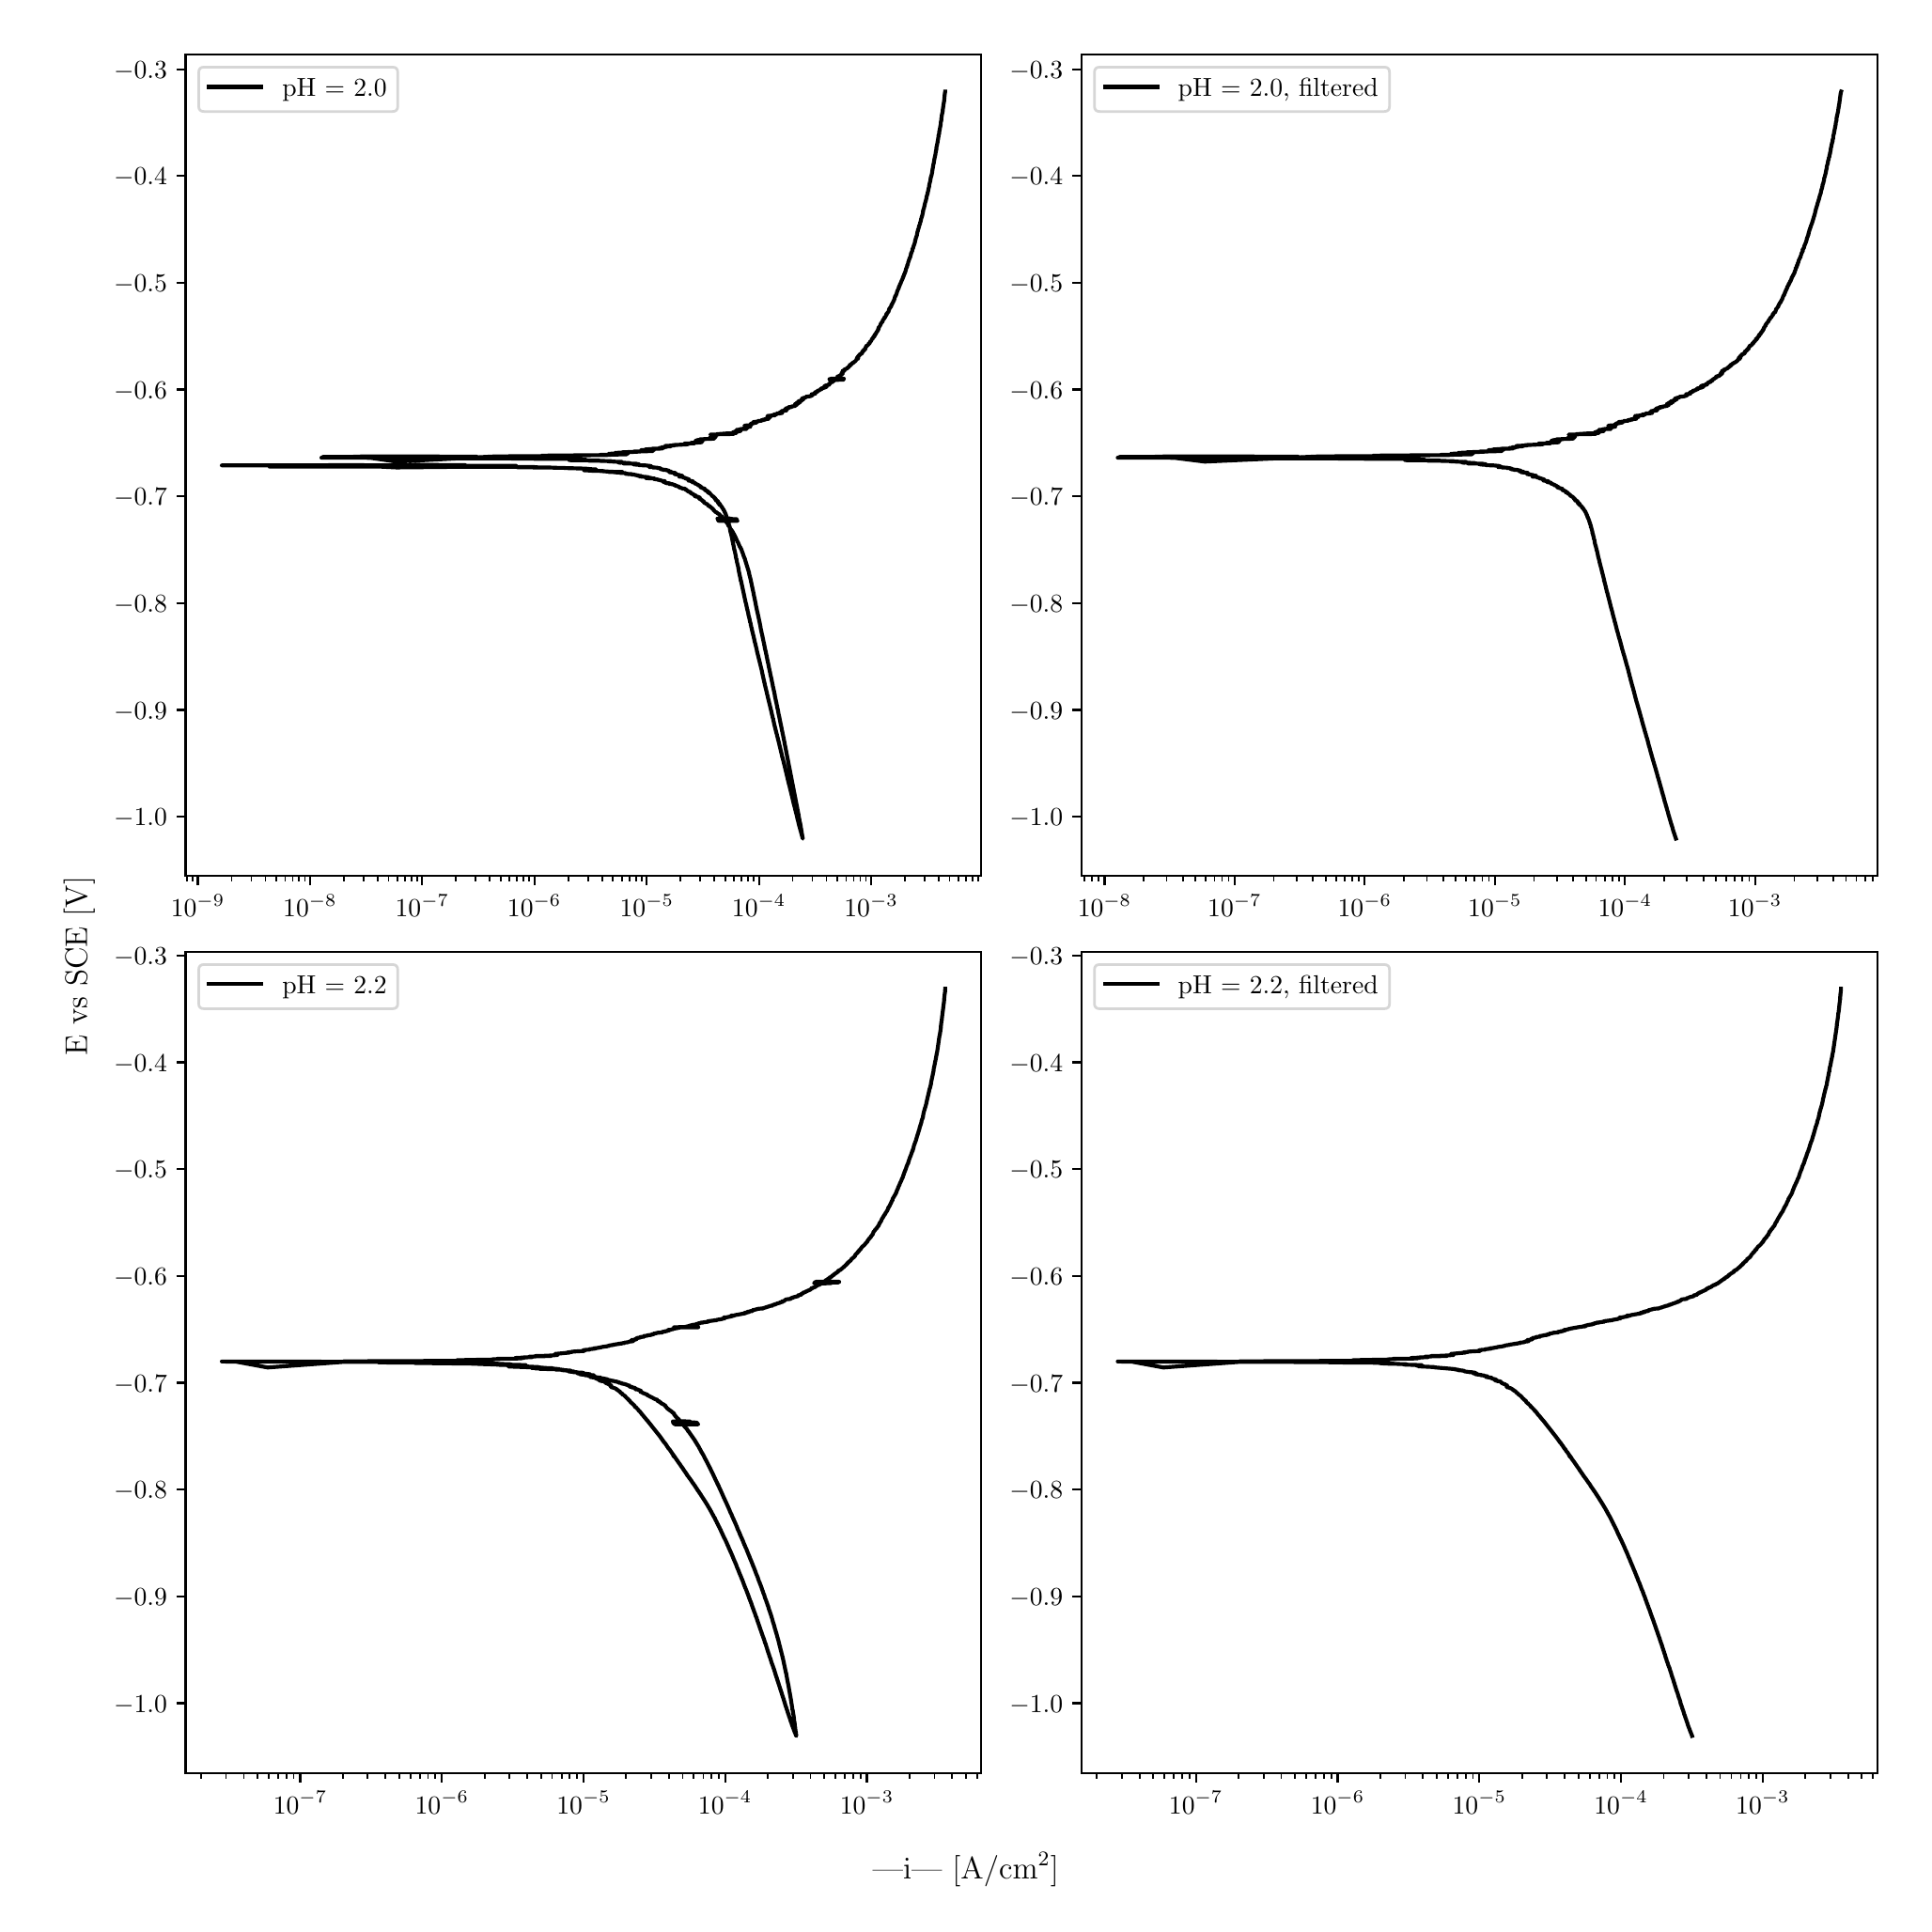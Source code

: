 \begingroup%
\makeatletter%
\begin{pgfpicture}%
\pgfpathrectangle{\pgfpointorigin}{\pgfqpoint{10.0in}{10.0in}}%
\pgfusepath{use as bounding box, clip}%
\begin{pgfscope}%
\pgfsetbuttcap%
\pgfsetmiterjoin%
\definecolor{currentfill}{rgb}{1.0,1.0,1.0}%
\pgfsetfillcolor{currentfill}%
\pgfsetlinewidth{0.0pt}%
\definecolor{currentstroke}{rgb}{1.0,1.0,1.0}%
\pgfsetstrokecolor{currentstroke}%
\pgfsetdash{}{0pt}%
\pgfpathmoveto{\pgfqpoint{0.0in}{0.0in}}%
\pgfpathlineto{\pgfqpoint{10.0in}{0.0in}}%
\pgfpathlineto{\pgfqpoint{10.0in}{10.0in}}%
\pgfpathlineto{\pgfqpoint{0.0in}{10.0in}}%
\pgfpathlineto{\pgfqpoint{0.0in}{0.0in}}%
\pgfpathclose%
\pgfusepath{fill}%
\end{pgfscope}%
\begin{pgfscope}%
\pgfsetbuttcap%
\pgfsetmiterjoin%
\definecolor{currentfill}{rgb}{1.0,1.0,1.0}%
\pgfsetfillcolor{currentfill}%
\pgfsetlinewidth{0.0pt}%
\definecolor{currentstroke}{rgb}{0.0,0.0,0.0}%
\pgfsetstrokecolor{currentstroke}%
\pgfsetstrokeopacity{0.0}%
\pgfsetdash{}{0pt}%
\pgfpathmoveto{\pgfqpoint{0.849in}{5.477in}}%
\pgfpathlineto{\pgfqpoint{5.083in}{5.477in}}%
\pgfpathlineto{\pgfqpoint{5.083in}{9.85in}}%
\pgfpathlineto{\pgfqpoint{0.849in}{9.85in}}%
\pgfpathlineto{\pgfqpoint{0.849in}{5.477in}}%
\pgfpathclose%
\pgfusepath{fill}%
\end{pgfscope}%
\begin{pgfscope}%
\pgfsetbuttcap%
\pgfsetroundjoin%
\definecolor{currentfill}{rgb}{0.0,0.0,0.0}%
\pgfsetfillcolor{currentfill}%
\pgfsetlinewidth{0.803pt}%
\definecolor{currentstroke}{rgb}{0.0,0.0,0.0}%
\pgfsetstrokecolor{currentstroke}%
\pgfsetdash{}{0pt}%
\pgfsys@defobject{currentmarker}{\pgfqpoint{0.0in}{-0.049in}}{\pgfqpoint{0.0in}{0.0in}}{%
\pgfpathmoveto{\pgfqpoint{0.0in}{0.0in}}%
\pgfpathlineto{\pgfqpoint{0.0in}{-0.049in}}%
\pgfusepath{stroke,fill}%
}%
\begin{pgfscope}%
\pgfsys@transformshift{0.914in}{5.477in}%
\pgfsys@useobject{currentmarker}{}%
\end{pgfscope}%
\end{pgfscope}%
\begin{pgfscope}%
\definecolor{textcolor}{rgb}{0.0,0.0,0.0}%
\pgfsetstrokecolor{textcolor}%
\pgfsetfillcolor{textcolor}%
\pgftext[x=0.914in,y=5.38in,,top]{\color{textcolor}\rmfamily\fontsize{10.0}{12.0}\selectfont \(\displaystyle {10^{-9}}\)}%
\end{pgfscope}%
\begin{pgfscope}%
\pgfsetbuttcap%
\pgfsetroundjoin%
\definecolor{currentfill}{rgb}{0.0,0.0,0.0}%
\pgfsetfillcolor{currentfill}%
\pgfsetlinewidth{0.803pt}%
\definecolor{currentstroke}{rgb}{0.0,0.0,0.0}%
\pgfsetstrokecolor{currentstroke}%
\pgfsetdash{}{0pt}%
\pgfsys@defobject{currentmarker}{\pgfqpoint{0.0in}{-0.049in}}{\pgfqpoint{0.0in}{0.0in}}{%
\pgfpathmoveto{\pgfqpoint{0.0in}{0.0in}}%
\pgfpathlineto{\pgfqpoint{0.0in}{-0.049in}}%
\pgfusepath{stroke,fill}%
}%
\begin{pgfscope}%
\pgfsys@transformshift{1.511in}{5.477in}%
\pgfsys@useobject{currentmarker}{}%
\end{pgfscope}%
\end{pgfscope}%
\begin{pgfscope}%
\definecolor{textcolor}{rgb}{0.0,0.0,0.0}%
\pgfsetstrokecolor{textcolor}%
\pgfsetfillcolor{textcolor}%
\pgftext[x=1.511in,y=5.38in,,top]{\color{textcolor}\rmfamily\fontsize{10.0}{12.0}\selectfont \(\displaystyle {10^{-8}}\)}%
\end{pgfscope}%
\begin{pgfscope}%
\pgfsetbuttcap%
\pgfsetroundjoin%
\definecolor{currentfill}{rgb}{0.0,0.0,0.0}%
\pgfsetfillcolor{currentfill}%
\pgfsetlinewidth{0.803pt}%
\definecolor{currentstroke}{rgb}{0.0,0.0,0.0}%
\pgfsetstrokecolor{currentstroke}%
\pgfsetdash{}{0pt}%
\pgfsys@defobject{currentmarker}{\pgfqpoint{0.0in}{-0.049in}}{\pgfqpoint{0.0in}{0.0in}}{%
\pgfpathmoveto{\pgfqpoint{0.0in}{0.0in}}%
\pgfpathlineto{\pgfqpoint{0.0in}{-0.049in}}%
\pgfusepath{stroke,fill}%
}%
\begin{pgfscope}%
\pgfsys@transformshift{2.108in}{5.477in}%
\pgfsys@useobject{currentmarker}{}%
\end{pgfscope}%
\end{pgfscope}%
\begin{pgfscope}%
\definecolor{textcolor}{rgb}{0.0,0.0,0.0}%
\pgfsetstrokecolor{textcolor}%
\pgfsetfillcolor{textcolor}%
\pgftext[x=2.108in,y=5.38in,,top]{\color{textcolor}\rmfamily\fontsize{10.0}{12.0}\selectfont \(\displaystyle {10^{-7}}\)}%
\end{pgfscope}%
\begin{pgfscope}%
\pgfsetbuttcap%
\pgfsetroundjoin%
\definecolor{currentfill}{rgb}{0.0,0.0,0.0}%
\pgfsetfillcolor{currentfill}%
\pgfsetlinewidth{0.803pt}%
\definecolor{currentstroke}{rgb}{0.0,0.0,0.0}%
\pgfsetstrokecolor{currentstroke}%
\pgfsetdash{}{0pt}%
\pgfsys@defobject{currentmarker}{\pgfqpoint{0.0in}{-0.049in}}{\pgfqpoint{0.0in}{0.0in}}{%
\pgfpathmoveto{\pgfqpoint{0.0in}{0.0in}}%
\pgfpathlineto{\pgfqpoint{0.0in}{-0.049in}}%
\pgfusepath{stroke,fill}%
}%
\begin{pgfscope}%
\pgfsys@transformshift{2.705in}{5.477in}%
\pgfsys@useobject{currentmarker}{}%
\end{pgfscope}%
\end{pgfscope}%
\begin{pgfscope}%
\definecolor{textcolor}{rgb}{0.0,0.0,0.0}%
\pgfsetstrokecolor{textcolor}%
\pgfsetfillcolor{textcolor}%
\pgftext[x=2.705in,y=5.38in,,top]{\color{textcolor}\rmfamily\fontsize{10.0}{12.0}\selectfont \(\displaystyle {10^{-6}}\)}%
\end{pgfscope}%
\begin{pgfscope}%
\pgfsetbuttcap%
\pgfsetroundjoin%
\definecolor{currentfill}{rgb}{0.0,0.0,0.0}%
\pgfsetfillcolor{currentfill}%
\pgfsetlinewidth{0.803pt}%
\definecolor{currentstroke}{rgb}{0.0,0.0,0.0}%
\pgfsetstrokecolor{currentstroke}%
\pgfsetdash{}{0pt}%
\pgfsys@defobject{currentmarker}{\pgfqpoint{0.0in}{-0.049in}}{\pgfqpoint{0.0in}{0.0in}}{%
\pgfpathmoveto{\pgfqpoint{0.0in}{0.0in}}%
\pgfpathlineto{\pgfqpoint{0.0in}{-0.049in}}%
\pgfusepath{stroke,fill}%
}%
\begin{pgfscope}%
\pgfsys@transformshift{3.303in}{5.477in}%
\pgfsys@useobject{currentmarker}{}%
\end{pgfscope}%
\end{pgfscope}%
\begin{pgfscope}%
\definecolor{textcolor}{rgb}{0.0,0.0,0.0}%
\pgfsetstrokecolor{textcolor}%
\pgfsetfillcolor{textcolor}%
\pgftext[x=3.303in,y=5.38in,,top]{\color{textcolor}\rmfamily\fontsize{10.0}{12.0}\selectfont \(\displaystyle {10^{-5}}\)}%
\end{pgfscope}%
\begin{pgfscope}%
\pgfsetbuttcap%
\pgfsetroundjoin%
\definecolor{currentfill}{rgb}{0.0,0.0,0.0}%
\pgfsetfillcolor{currentfill}%
\pgfsetlinewidth{0.803pt}%
\definecolor{currentstroke}{rgb}{0.0,0.0,0.0}%
\pgfsetstrokecolor{currentstroke}%
\pgfsetdash{}{0pt}%
\pgfsys@defobject{currentmarker}{\pgfqpoint{0.0in}{-0.049in}}{\pgfqpoint{0.0in}{0.0in}}{%
\pgfpathmoveto{\pgfqpoint{0.0in}{0.0in}}%
\pgfpathlineto{\pgfqpoint{0.0in}{-0.049in}}%
\pgfusepath{stroke,fill}%
}%
\begin{pgfscope}%
\pgfsys@transformshift{3.9in}{5.477in}%
\pgfsys@useobject{currentmarker}{}%
\end{pgfscope}%
\end{pgfscope}%
\begin{pgfscope}%
\definecolor{textcolor}{rgb}{0.0,0.0,0.0}%
\pgfsetstrokecolor{textcolor}%
\pgfsetfillcolor{textcolor}%
\pgftext[x=3.9in,y=5.38in,,top]{\color{textcolor}\rmfamily\fontsize{10.0}{12.0}\selectfont \(\displaystyle {10^{-4}}\)}%
\end{pgfscope}%
\begin{pgfscope}%
\pgfsetbuttcap%
\pgfsetroundjoin%
\definecolor{currentfill}{rgb}{0.0,0.0,0.0}%
\pgfsetfillcolor{currentfill}%
\pgfsetlinewidth{0.803pt}%
\definecolor{currentstroke}{rgb}{0.0,0.0,0.0}%
\pgfsetstrokecolor{currentstroke}%
\pgfsetdash{}{0pt}%
\pgfsys@defobject{currentmarker}{\pgfqpoint{0.0in}{-0.049in}}{\pgfqpoint{0.0in}{0.0in}}{%
\pgfpathmoveto{\pgfqpoint{0.0in}{0.0in}}%
\pgfpathlineto{\pgfqpoint{0.0in}{-0.049in}}%
\pgfusepath{stroke,fill}%
}%
\begin{pgfscope}%
\pgfsys@transformshift{4.497in}{5.477in}%
\pgfsys@useobject{currentmarker}{}%
\end{pgfscope}%
\end{pgfscope}%
\begin{pgfscope}%
\definecolor{textcolor}{rgb}{0.0,0.0,0.0}%
\pgfsetstrokecolor{textcolor}%
\pgfsetfillcolor{textcolor}%
\pgftext[x=4.497in,y=5.38in,,top]{\color{textcolor}\rmfamily\fontsize{10.0}{12.0}\selectfont \(\displaystyle {10^{-3}}\)}%
\end{pgfscope}%
\begin{pgfscope}%
\pgfsetbuttcap%
\pgfsetroundjoin%
\definecolor{currentfill}{rgb}{0.0,0.0,0.0}%
\pgfsetfillcolor{currentfill}%
\pgfsetlinewidth{0.602pt}%
\definecolor{currentstroke}{rgb}{0.0,0.0,0.0}%
\pgfsetstrokecolor{currentstroke}%
\pgfsetdash{}{0pt}%
\pgfsys@defobject{currentmarker}{\pgfqpoint{0.0in}{-0.028in}}{\pgfqpoint{0.0in}{0.0in}}{%
\pgfpathmoveto{\pgfqpoint{0.0in}{0.0in}}%
\pgfpathlineto{\pgfqpoint{0.0in}{-0.028in}}%
\pgfusepath{stroke,fill}%
}%
\begin{pgfscope}%
\pgfsys@transformshift{0.856in}{5.477in}%
\pgfsys@useobject{currentmarker}{}%
\end{pgfscope}%
\end{pgfscope}%
\begin{pgfscope}%
\pgfsetbuttcap%
\pgfsetroundjoin%
\definecolor{currentfill}{rgb}{0.0,0.0,0.0}%
\pgfsetfillcolor{currentfill}%
\pgfsetlinewidth{0.602pt}%
\definecolor{currentstroke}{rgb}{0.0,0.0,0.0}%
\pgfsetstrokecolor{currentstroke}%
\pgfsetdash{}{0pt}%
\pgfsys@defobject{currentmarker}{\pgfqpoint{0.0in}{-0.028in}}{\pgfqpoint{0.0in}{0.0in}}{%
\pgfpathmoveto{\pgfqpoint{0.0in}{0.0in}}%
\pgfpathlineto{\pgfqpoint{0.0in}{-0.028in}}%
\pgfusepath{stroke,fill}%
}%
\begin{pgfscope}%
\pgfsys@transformshift{0.887in}{5.477in}%
\pgfsys@useobject{currentmarker}{}%
\end{pgfscope}%
\end{pgfscope}%
\begin{pgfscope}%
\pgfsetbuttcap%
\pgfsetroundjoin%
\definecolor{currentfill}{rgb}{0.0,0.0,0.0}%
\pgfsetfillcolor{currentfill}%
\pgfsetlinewidth{0.602pt}%
\definecolor{currentstroke}{rgb}{0.0,0.0,0.0}%
\pgfsetstrokecolor{currentstroke}%
\pgfsetdash{}{0pt}%
\pgfsys@defobject{currentmarker}{\pgfqpoint{0.0in}{-0.028in}}{\pgfqpoint{0.0in}{0.0in}}{%
\pgfpathmoveto{\pgfqpoint{0.0in}{0.0in}}%
\pgfpathlineto{\pgfqpoint{0.0in}{-0.028in}}%
\pgfusepath{stroke,fill}%
}%
\begin{pgfscope}%
\pgfsys@transformshift{1.094in}{5.477in}%
\pgfsys@useobject{currentmarker}{}%
\end{pgfscope}%
\end{pgfscope}%
\begin{pgfscope}%
\pgfsetbuttcap%
\pgfsetroundjoin%
\definecolor{currentfill}{rgb}{0.0,0.0,0.0}%
\pgfsetfillcolor{currentfill}%
\pgfsetlinewidth{0.602pt}%
\definecolor{currentstroke}{rgb}{0.0,0.0,0.0}%
\pgfsetstrokecolor{currentstroke}%
\pgfsetdash{}{0pt}%
\pgfsys@defobject{currentmarker}{\pgfqpoint{0.0in}{-0.028in}}{\pgfqpoint{0.0in}{0.0in}}{%
\pgfpathmoveto{\pgfqpoint{0.0in}{0.0in}}%
\pgfpathlineto{\pgfqpoint{0.0in}{-0.028in}}%
\pgfusepath{stroke,fill}%
}%
\begin{pgfscope}%
\pgfsys@transformshift{1.199in}{5.477in}%
\pgfsys@useobject{currentmarker}{}%
\end{pgfscope}%
\end{pgfscope}%
\begin{pgfscope}%
\pgfsetbuttcap%
\pgfsetroundjoin%
\definecolor{currentfill}{rgb}{0.0,0.0,0.0}%
\pgfsetfillcolor{currentfill}%
\pgfsetlinewidth{0.602pt}%
\definecolor{currentstroke}{rgb}{0.0,0.0,0.0}%
\pgfsetstrokecolor{currentstroke}%
\pgfsetdash{}{0pt}%
\pgfsys@defobject{currentmarker}{\pgfqpoint{0.0in}{-0.028in}}{\pgfqpoint{0.0in}{0.0in}}{%
\pgfpathmoveto{\pgfqpoint{0.0in}{0.0in}}%
\pgfpathlineto{\pgfqpoint{0.0in}{-0.028in}}%
\pgfusepath{stroke,fill}%
}%
\begin{pgfscope}%
\pgfsys@transformshift{1.274in}{5.477in}%
\pgfsys@useobject{currentmarker}{}%
\end{pgfscope}%
\end{pgfscope}%
\begin{pgfscope}%
\pgfsetbuttcap%
\pgfsetroundjoin%
\definecolor{currentfill}{rgb}{0.0,0.0,0.0}%
\pgfsetfillcolor{currentfill}%
\pgfsetlinewidth{0.602pt}%
\definecolor{currentstroke}{rgb}{0.0,0.0,0.0}%
\pgfsetstrokecolor{currentstroke}%
\pgfsetdash{}{0pt}%
\pgfsys@defobject{currentmarker}{\pgfqpoint{0.0in}{-0.028in}}{\pgfqpoint{0.0in}{0.0in}}{%
\pgfpathmoveto{\pgfqpoint{0.0in}{0.0in}}%
\pgfpathlineto{\pgfqpoint{0.0in}{-0.028in}}%
\pgfusepath{stroke,fill}%
}%
\begin{pgfscope}%
\pgfsys@transformshift{1.331in}{5.477in}%
\pgfsys@useobject{currentmarker}{}%
\end{pgfscope}%
\end{pgfscope}%
\begin{pgfscope}%
\pgfsetbuttcap%
\pgfsetroundjoin%
\definecolor{currentfill}{rgb}{0.0,0.0,0.0}%
\pgfsetfillcolor{currentfill}%
\pgfsetlinewidth{0.602pt}%
\definecolor{currentstroke}{rgb}{0.0,0.0,0.0}%
\pgfsetstrokecolor{currentstroke}%
\pgfsetdash{}{0pt}%
\pgfsys@defobject{currentmarker}{\pgfqpoint{0.0in}{-0.028in}}{\pgfqpoint{0.0in}{0.0in}}{%
\pgfpathmoveto{\pgfqpoint{0.0in}{0.0in}}%
\pgfpathlineto{\pgfqpoint{0.0in}{-0.028in}}%
\pgfusepath{stroke,fill}%
}%
\begin{pgfscope}%
\pgfsys@transformshift{1.379in}{5.477in}%
\pgfsys@useobject{currentmarker}{}%
\end{pgfscope}%
\end{pgfscope}%
\begin{pgfscope}%
\pgfsetbuttcap%
\pgfsetroundjoin%
\definecolor{currentfill}{rgb}{0.0,0.0,0.0}%
\pgfsetfillcolor{currentfill}%
\pgfsetlinewidth{0.602pt}%
\definecolor{currentstroke}{rgb}{0.0,0.0,0.0}%
\pgfsetstrokecolor{currentstroke}%
\pgfsetdash{}{0pt}%
\pgfsys@defobject{currentmarker}{\pgfqpoint{0.0in}{-0.028in}}{\pgfqpoint{0.0in}{0.0in}}{%
\pgfpathmoveto{\pgfqpoint{0.0in}{0.0in}}%
\pgfpathlineto{\pgfqpoint{0.0in}{-0.028in}}%
\pgfusepath{stroke,fill}%
}%
\begin{pgfscope}%
\pgfsys@transformshift{1.419in}{5.477in}%
\pgfsys@useobject{currentmarker}{}%
\end{pgfscope}%
\end{pgfscope}%
\begin{pgfscope}%
\pgfsetbuttcap%
\pgfsetroundjoin%
\definecolor{currentfill}{rgb}{0.0,0.0,0.0}%
\pgfsetfillcolor{currentfill}%
\pgfsetlinewidth{0.602pt}%
\definecolor{currentstroke}{rgb}{0.0,0.0,0.0}%
\pgfsetstrokecolor{currentstroke}%
\pgfsetdash{}{0pt}%
\pgfsys@defobject{currentmarker}{\pgfqpoint{0.0in}{-0.028in}}{\pgfqpoint{0.0in}{0.0in}}{%
\pgfpathmoveto{\pgfqpoint{0.0in}{0.0in}}%
\pgfpathlineto{\pgfqpoint{0.0in}{-0.028in}}%
\pgfusepath{stroke,fill}%
}%
\begin{pgfscope}%
\pgfsys@transformshift{1.453in}{5.477in}%
\pgfsys@useobject{currentmarker}{}%
\end{pgfscope}%
\end{pgfscope}%
\begin{pgfscope}%
\pgfsetbuttcap%
\pgfsetroundjoin%
\definecolor{currentfill}{rgb}{0.0,0.0,0.0}%
\pgfsetfillcolor{currentfill}%
\pgfsetlinewidth{0.602pt}%
\definecolor{currentstroke}{rgb}{0.0,0.0,0.0}%
\pgfsetstrokecolor{currentstroke}%
\pgfsetdash{}{0pt}%
\pgfsys@defobject{currentmarker}{\pgfqpoint{0.0in}{-0.028in}}{\pgfqpoint{0.0in}{0.0in}}{%
\pgfpathmoveto{\pgfqpoint{0.0in}{0.0in}}%
\pgfpathlineto{\pgfqpoint{0.0in}{-0.028in}}%
\pgfusepath{stroke,fill}%
}%
\begin{pgfscope}%
\pgfsys@transformshift{1.484in}{5.477in}%
\pgfsys@useobject{currentmarker}{}%
\end{pgfscope}%
\end{pgfscope}%
\begin{pgfscope}%
\pgfsetbuttcap%
\pgfsetroundjoin%
\definecolor{currentfill}{rgb}{0.0,0.0,0.0}%
\pgfsetfillcolor{currentfill}%
\pgfsetlinewidth{0.602pt}%
\definecolor{currentstroke}{rgb}{0.0,0.0,0.0}%
\pgfsetstrokecolor{currentstroke}%
\pgfsetdash{}{0pt}%
\pgfsys@defobject{currentmarker}{\pgfqpoint{0.0in}{-0.028in}}{\pgfqpoint{0.0in}{0.0in}}{%
\pgfpathmoveto{\pgfqpoint{0.0in}{0.0in}}%
\pgfpathlineto{\pgfqpoint{0.0in}{-0.028in}}%
\pgfusepath{stroke,fill}%
}%
\begin{pgfscope}%
\pgfsys@transformshift{1.691in}{5.477in}%
\pgfsys@useobject{currentmarker}{}%
\end{pgfscope}%
\end{pgfscope}%
\begin{pgfscope}%
\pgfsetbuttcap%
\pgfsetroundjoin%
\definecolor{currentfill}{rgb}{0.0,0.0,0.0}%
\pgfsetfillcolor{currentfill}%
\pgfsetlinewidth{0.602pt}%
\definecolor{currentstroke}{rgb}{0.0,0.0,0.0}%
\pgfsetstrokecolor{currentstroke}%
\pgfsetdash{}{0pt}%
\pgfsys@defobject{currentmarker}{\pgfqpoint{0.0in}{-0.028in}}{\pgfqpoint{0.0in}{0.0in}}{%
\pgfpathmoveto{\pgfqpoint{0.0in}{0.0in}}%
\pgfpathlineto{\pgfqpoint{0.0in}{-0.028in}}%
\pgfusepath{stroke,fill}%
}%
\begin{pgfscope}%
\pgfsys@transformshift{1.796in}{5.477in}%
\pgfsys@useobject{currentmarker}{}%
\end{pgfscope}%
\end{pgfscope}%
\begin{pgfscope}%
\pgfsetbuttcap%
\pgfsetroundjoin%
\definecolor{currentfill}{rgb}{0.0,0.0,0.0}%
\pgfsetfillcolor{currentfill}%
\pgfsetlinewidth{0.602pt}%
\definecolor{currentstroke}{rgb}{0.0,0.0,0.0}%
\pgfsetstrokecolor{currentstroke}%
\pgfsetdash{}{0pt}%
\pgfsys@defobject{currentmarker}{\pgfqpoint{0.0in}{-0.028in}}{\pgfqpoint{0.0in}{0.0in}}{%
\pgfpathmoveto{\pgfqpoint{0.0in}{0.0in}}%
\pgfpathlineto{\pgfqpoint{0.0in}{-0.028in}}%
\pgfusepath{stroke,fill}%
}%
\begin{pgfscope}%
\pgfsys@transformshift{1.871in}{5.477in}%
\pgfsys@useobject{currentmarker}{}%
\end{pgfscope}%
\end{pgfscope}%
\begin{pgfscope}%
\pgfsetbuttcap%
\pgfsetroundjoin%
\definecolor{currentfill}{rgb}{0.0,0.0,0.0}%
\pgfsetfillcolor{currentfill}%
\pgfsetlinewidth{0.602pt}%
\definecolor{currentstroke}{rgb}{0.0,0.0,0.0}%
\pgfsetstrokecolor{currentstroke}%
\pgfsetdash{}{0pt}%
\pgfsys@defobject{currentmarker}{\pgfqpoint{0.0in}{-0.028in}}{\pgfqpoint{0.0in}{0.0in}}{%
\pgfpathmoveto{\pgfqpoint{0.0in}{0.0in}}%
\pgfpathlineto{\pgfqpoint{0.0in}{-0.028in}}%
\pgfusepath{stroke,fill}%
}%
\begin{pgfscope}%
\pgfsys@transformshift{1.929in}{5.477in}%
\pgfsys@useobject{currentmarker}{}%
\end{pgfscope}%
\end{pgfscope}%
\begin{pgfscope}%
\pgfsetbuttcap%
\pgfsetroundjoin%
\definecolor{currentfill}{rgb}{0.0,0.0,0.0}%
\pgfsetfillcolor{currentfill}%
\pgfsetlinewidth{0.602pt}%
\definecolor{currentstroke}{rgb}{0.0,0.0,0.0}%
\pgfsetstrokecolor{currentstroke}%
\pgfsetdash{}{0pt}%
\pgfsys@defobject{currentmarker}{\pgfqpoint{0.0in}{-0.028in}}{\pgfqpoint{0.0in}{0.0in}}{%
\pgfpathmoveto{\pgfqpoint{0.0in}{0.0in}}%
\pgfpathlineto{\pgfqpoint{0.0in}{-0.028in}}%
\pgfusepath{stroke,fill}%
}%
\begin{pgfscope}%
\pgfsys@transformshift{1.976in}{5.477in}%
\pgfsys@useobject{currentmarker}{}%
\end{pgfscope}%
\end{pgfscope}%
\begin{pgfscope}%
\pgfsetbuttcap%
\pgfsetroundjoin%
\definecolor{currentfill}{rgb}{0.0,0.0,0.0}%
\pgfsetfillcolor{currentfill}%
\pgfsetlinewidth{0.602pt}%
\definecolor{currentstroke}{rgb}{0.0,0.0,0.0}%
\pgfsetstrokecolor{currentstroke}%
\pgfsetdash{}{0pt}%
\pgfsys@defobject{currentmarker}{\pgfqpoint{0.0in}{-0.028in}}{\pgfqpoint{0.0in}{0.0in}}{%
\pgfpathmoveto{\pgfqpoint{0.0in}{0.0in}}%
\pgfpathlineto{\pgfqpoint{0.0in}{-0.028in}}%
\pgfusepath{stroke,fill}%
}%
\begin{pgfscope}%
\pgfsys@transformshift{2.016in}{5.477in}%
\pgfsys@useobject{currentmarker}{}%
\end{pgfscope}%
\end{pgfscope}%
\begin{pgfscope}%
\pgfsetbuttcap%
\pgfsetroundjoin%
\definecolor{currentfill}{rgb}{0.0,0.0,0.0}%
\pgfsetfillcolor{currentfill}%
\pgfsetlinewidth{0.602pt}%
\definecolor{currentstroke}{rgb}{0.0,0.0,0.0}%
\pgfsetstrokecolor{currentstroke}%
\pgfsetdash{}{0pt}%
\pgfsys@defobject{currentmarker}{\pgfqpoint{0.0in}{-0.028in}}{\pgfqpoint{0.0in}{0.0in}}{%
\pgfpathmoveto{\pgfqpoint{0.0in}{0.0in}}%
\pgfpathlineto{\pgfqpoint{0.0in}{-0.028in}}%
\pgfusepath{stroke,fill}%
}%
\begin{pgfscope}%
\pgfsys@transformshift{2.05in}{5.477in}%
\pgfsys@useobject{currentmarker}{}%
\end{pgfscope}%
\end{pgfscope}%
\begin{pgfscope}%
\pgfsetbuttcap%
\pgfsetroundjoin%
\definecolor{currentfill}{rgb}{0.0,0.0,0.0}%
\pgfsetfillcolor{currentfill}%
\pgfsetlinewidth{0.602pt}%
\definecolor{currentstroke}{rgb}{0.0,0.0,0.0}%
\pgfsetstrokecolor{currentstroke}%
\pgfsetdash{}{0pt}%
\pgfsys@defobject{currentmarker}{\pgfqpoint{0.0in}{-0.028in}}{\pgfqpoint{0.0in}{0.0in}}{%
\pgfpathmoveto{\pgfqpoint{0.0in}{0.0in}}%
\pgfpathlineto{\pgfqpoint{0.0in}{-0.028in}}%
\pgfusepath{stroke,fill}%
}%
\begin{pgfscope}%
\pgfsys@transformshift{2.081in}{5.477in}%
\pgfsys@useobject{currentmarker}{}%
\end{pgfscope}%
\end{pgfscope}%
\begin{pgfscope}%
\pgfsetbuttcap%
\pgfsetroundjoin%
\definecolor{currentfill}{rgb}{0.0,0.0,0.0}%
\pgfsetfillcolor{currentfill}%
\pgfsetlinewidth{0.602pt}%
\definecolor{currentstroke}{rgb}{0.0,0.0,0.0}%
\pgfsetstrokecolor{currentstroke}%
\pgfsetdash{}{0pt}%
\pgfsys@defobject{currentmarker}{\pgfqpoint{0.0in}{-0.028in}}{\pgfqpoint{0.0in}{0.0in}}{%
\pgfpathmoveto{\pgfqpoint{0.0in}{0.0in}}%
\pgfpathlineto{\pgfqpoint{0.0in}{-0.028in}}%
\pgfusepath{stroke,fill}%
}%
\begin{pgfscope}%
\pgfsys@transformshift{2.288in}{5.477in}%
\pgfsys@useobject{currentmarker}{}%
\end{pgfscope}%
\end{pgfscope}%
\begin{pgfscope}%
\pgfsetbuttcap%
\pgfsetroundjoin%
\definecolor{currentfill}{rgb}{0.0,0.0,0.0}%
\pgfsetfillcolor{currentfill}%
\pgfsetlinewidth{0.602pt}%
\definecolor{currentstroke}{rgb}{0.0,0.0,0.0}%
\pgfsetstrokecolor{currentstroke}%
\pgfsetdash{}{0pt}%
\pgfsys@defobject{currentmarker}{\pgfqpoint{0.0in}{-0.028in}}{\pgfqpoint{0.0in}{0.0in}}{%
\pgfpathmoveto{\pgfqpoint{0.0in}{0.0in}}%
\pgfpathlineto{\pgfqpoint{0.0in}{-0.028in}}%
\pgfusepath{stroke,fill}%
}%
\begin{pgfscope}%
\pgfsys@transformshift{2.393in}{5.477in}%
\pgfsys@useobject{currentmarker}{}%
\end{pgfscope}%
\end{pgfscope}%
\begin{pgfscope}%
\pgfsetbuttcap%
\pgfsetroundjoin%
\definecolor{currentfill}{rgb}{0.0,0.0,0.0}%
\pgfsetfillcolor{currentfill}%
\pgfsetlinewidth{0.602pt}%
\definecolor{currentstroke}{rgb}{0.0,0.0,0.0}%
\pgfsetstrokecolor{currentstroke}%
\pgfsetdash{}{0pt}%
\pgfsys@defobject{currentmarker}{\pgfqpoint{0.0in}{-0.028in}}{\pgfqpoint{0.0in}{0.0in}}{%
\pgfpathmoveto{\pgfqpoint{0.0in}{0.0in}}%
\pgfpathlineto{\pgfqpoint{0.0in}{-0.028in}}%
\pgfusepath{stroke,fill}%
}%
\begin{pgfscope}%
\pgfsys@transformshift{2.468in}{5.477in}%
\pgfsys@useobject{currentmarker}{}%
\end{pgfscope}%
\end{pgfscope}%
\begin{pgfscope}%
\pgfsetbuttcap%
\pgfsetroundjoin%
\definecolor{currentfill}{rgb}{0.0,0.0,0.0}%
\pgfsetfillcolor{currentfill}%
\pgfsetlinewidth{0.602pt}%
\definecolor{currentstroke}{rgb}{0.0,0.0,0.0}%
\pgfsetstrokecolor{currentstroke}%
\pgfsetdash{}{0pt}%
\pgfsys@defobject{currentmarker}{\pgfqpoint{0.0in}{-0.028in}}{\pgfqpoint{0.0in}{0.0in}}{%
\pgfpathmoveto{\pgfqpoint{0.0in}{0.0in}}%
\pgfpathlineto{\pgfqpoint{0.0in}{-0.028in}}%
\pgfusepath{stroke,fill}%
}%
\begin{pgfscope}%
\pgfsys@transformshift{2.526in}{5.477in}%
\pgfsys@useobject{currentmarker}{}%
\end{pgfscope}%
\end{pgfscope}%
\begin{pgfscope}%
\pgfsetbuttcap%
\pgfsetroundjoin%
\definecolor{currentfill}{rgb}{0.0,0.0,0.0}%
\pgfsetfillcolor{currentfill}%
\pgfsetlinewidth{0.602pt}%
\definecolor{currentstroke}{rgb}{0.0,0.0,0.0}%
\pgfsetstrokecolor{currentstroke}%
\pgfsetdash{}{0pt}%
\pgfsys@defobject{currentmarker}{\pgfqpoint{0.0in}{-0.028in}}{\pgfqpoint{0.0in}{0.0in}}{%
\pgfpathmoveto{\pgfqpoint{0.0in}{0.0in}}%
\pgfpathlineto{\pgfqpoint{0.0in}{-0.028in}}%
\pgfusepath{stroke,fill}%
}%
\begin{pgfscope}%
\pgfsys@transformshift{2.573in}{5.477in}%
\pgfsys@useobject{currentmarker}{}%
\end{pgfscope}%
\end{pgfscope}%
\begin{pgfscope}%
\pgfsetbuttcap%
\pgfsetroundjoin%
\definecolor{currentfill}{rgb}{0.0,0.0,0.0}%
\pgfsetfillcolor{currentfill}%
\pgfsetlinewidth{0.602pt}%
\definecolor{currentstroke}{rgb}{0.0,0.0,0.0}%
\pgfsetstrokecolor{currentstroke}%
\pgfsetdash{}{0pt}%
\pgfsys@defobject{currentmarker}{\pgfqpoint{0.0in}{-0.028in}}{\pgfqpoint{0.0in}{0.0in}}{%
\pgfpathmoveto{\pgfqpoint{0.0in}{0.0in}}%
\pgfpathlineto{\pgfqpoint{0.0in}{-0.028in}}%
\pgfusepath{stroke,fill}%
}%
\begin{pgfscope}%
\pgfsys@transformshift{2.613in}{5.477in}%
\pgfsys@useobject{currentmarker}{}%
\end{pgfscope}%
\end{pgfscope}%
\begin{pgfscope}%
\pgfsetbuttcap%
\pgfsetroundjoin%
\definecolor{currentfill}{rgb}{0.0,0.0,0.0}%
\pgfsetfillcolor{currentfill}%
\pgfsetlinewidth{0.602pt}%
\definecolor{currentstroke}{rgb}{0.0,0.0,0.0}%
\pgfsetstrokecolor{currentstroke}%
\pgfsetdash{}{0pt}%
\pgfsys@defobject{currentmarker}{\pgfqpoint{0.0in}{-0.028in}}{\pgfqpoint{0.0in}{0.0in}}{%
\pgfpathmoveto{\pgfqpoint{0.0in}{0.0in}}%
\pgfpathlineto{\pgfqpoint{0.0in}{-0.028in}}%
\pgfusepath{stroke,fill}%
}%
\begin{pgfscope}%
\pgfsys@transformshift{2.648in}{5.477in}%
\pgfsys@useobject{currentmarker}{}%
\end{pgfscope}%
\end{pgfscope}%
\begin{pgfscope}%
\pgfsetbuttcap%
\pgfsetroundjoin%
\definecolor{currentfill}{rgb}{0.0,0.0,0.0}%
\pgfsetfillcolor{currentfill}%
\pgfsetlinewidth{0.602pt}%
\definecolor{currentstroke}{rgb}{0.0,0.0,0.0}%
\pgfsetstrokecolor{currentstroke}%
\pgfsetdash{}{0pt}%
\pgfsys@defobject{currentmarker}{\pgfqpoint{0.0in}{-0.028in}}{\pgfqpoint{0.0in}{0.0in}}{%
\pgfpathmoveto{\pgfqpoint{0.0in}{0.0in}}%
\pgfpathlineto{\pgfqpoint{0.0in}{-0.028in}}%
\pgfusepath{stroke,fill}%
}%
\begin{pgfscope}%
\pgfsys@transformshift{2.678in}{5.477in}%
\pgfsys@useobject{currentmarker}{}%
\end{pgfscope}%
\end{pgfscope}%
\begin{pgfscope}%
\pgfsetbuttcap%
\pgfsetroundjoin%
\definecolor{currentfill}{rgb}{0.0,0.0,0.0}%
\pgfsetfillcolor{currentfill}%
\pgfsetlinewidth{0.602pt}%
\definecolor{currentstroke}{rgb}{0.0,0.0,0.0}%
\pgfsetstrokecolor{currentstroke}%
\pgfsetdash{}{0pt}%
\pgfsys@defobject{currentmarker}{\pgfqpoint{0.0in}{-0.028in}}{\pgfqpoint{0.0in}{0.0in}}{%
\pgfpathmoveto{\pgfqpoint{0.0in}{0.0in}}%
\pgfpathlineto{\pgfqpoint{0.0in}{-0.028in}}%
\pgfusepath{stroke,fill}%
}%
\begin{pgfscope}%
\pgfsys@transformshift{2.885in}{5.477in}%
\pgfsys@useobject{currentmarker}{}%
\end{pgfscope}%
\end{pgfscope}%
\begin{pgfscope}%
\pgfsetbuttcap%
\pgfsetroundjoin%
\definecolor{currentfill}{rgb}{0.0,0.0,0.0}%
\pgfsetfillcolor{currentfill}%
\pgfsetlinewidth{0.602pt}%
\definecolor{currentstroke}{rgb}{0.0,0.0,0.0}%
\pgfsetstrokecolor{currentstroke}%
\pgfsetdash{}{0pt}%
\pgfsys@defobject{currentmarker}{\pgfqpoint{0.0in}{-0.028in}}{\pgfqpoint{0.0in}{0.0in}}{%
\pgfpathmoveto{\pgfqpoint{0.0in}{0.0in}}%
\pgfpathlineto{\pgfqpoint{0.0in}{-0.028in}}%
\pgfusepath{stroke,fill}%
}%
\begin{pgfscope}%
\pgfsys@transformshift{2.99in}{5.477in}%
\pgfsys@useobject{currentmarker}{}%
\end{pgfscope}%
\end{pgfscope}%
\begin{pgfscope}%
\pgfsetbuttcap%
\pgfsetroundjoin%
\definecolor{currentfill}{rgb}{0.0,0.0,0.0}%
\pgfsetfillcolor{currentfill}%
\pgfsetlinewidth{0.602pt}%
\definecolor{currentstroke}{rgb}{0.0,0.0,0.0}%
\pgfsetstrokecolor{currentstroke}%
\pgfsetdash{}{0pt}%
\pgfsys@defobject{currentmarker}{\pgfqpoint{0.0in}{-0.028in}}{\pgfqpoint{0.0in}{0.0in}}{%
\pgfpathmoveto{\pgfqpoint{0.0in}{0.0in}}%
\pgfpathlineto{\pgfqpoint{0.0in}{-0.028in}}%
\pgfusepath{stroke,fill}%
}%
\begin{pgfscope}%
\pgfsys@transformshift{3.065in}{5.477in}%
\pgfsys@useobject{currentmarker}{}%
\end{pgfscope}%
\end{pgfscope}%
\begin{pgfscope}%
\pgfsetbuttcap%
\pgfsetroundjoin%
\definecolor{currentfill}{rgb}{0.0,0.0,0.0}%
\pgfsetfillcolor{currentfill}%
\pgfsetlinewidth{0.602pt}%
\definecolor{currentstroke}{rgb}{0.0,0.0,0.0}%
\pgfsetstrokecolor{currentstroke}%
\pgfsetdash{}{0pt}%
\pgfsys@defobject{currentmarker}{\pgfqpoint{0.0in}{-0.028in}}{\pgfqpoint{0.0in}{0.0in}}{%
\pgfpathmoveto{\pgfqpoint{0.0in}{0.0in}}%
\pgfpathlineto{\pgfqpoint{0.0in}{-0.028in}}%
\pgfusepath{stroke,fill}%
}%
\begin{pgfscope}%
\pgfsys@transformshift{3.123in}{5.477in}%
\pgfsys@useobject{currentmarker}{}%
\end{pgfscope}%
\end{pgfscope}%
\begin{pgfscope}%
\pgfsetbuttcap%
\pgfsetroundjoin%
\definecolor{currentfill}{rgb}{0.0,0.0,0.0}%
\pgfsetfillcolor{currentfill}%
\pgfsetlinewidth{0.602pt}%
\definecolor{currentstroke}{rgb}{0.0,0.0,0.0}%
\pgfsetstrokecolor{currentstroke}%
\pgfsetdash{}{0pt}%
\pgfsys@defobject{currentmarker}{\pgfqpoint{0.0in}{-0.028in}}{\pgfqpoint{0.0in}{0.0in}}{%
\pgfpathmoveto{\pgfqpoint{0.0in}{0.0in}}%
\pgfpathlineto{\pgfqpoint{0.0in}{-0.028in}}%
\pgfusepath{stroke,fill}%
}%
\begin{pgfscope}%
\pgfsys@transformshift{3.17in}{5.477in}%
\pgfsys@useobject{currentmarker}{}%
\end{pgfscope}%
\end{pgfscope}%
\begin{pgfscope}%
\pgfsetbuttcap%
\pgfsetroundjoin%
\definecolor{currentfill}{rgb}{0.0,0.0,0.0}%
\pgfsetfillcolor{currentfill}%
\pgfsetlinewidth{0.602pt}%
\definecolor{currentstroke}{rgb}{0.0,0.0,0.0}%
\pgfsetstrokecolor{currentstroke}%
\pgfsetdash{}{0pt}%
\pgfsys@defobject{currentmarker}{\pgfqpoint{0.0in}{-0.028in}}{\pgfqpoint{0.0in}{0.0in}}{%
\pgfpathmoveto{\pgfqpoint{0.0in}{0.0in}}%
\pgfpathlineto{\pgfqpoint{0.0in}{-0.028in}}%
\pgfusepath{stroke,fill}%
}%
\begin{pgfscope}%
\pgfsys@transformshift{3.21in}{5.477in}%
\pgfsys@useobject{currentmarker}{}%
\end{pgfscope}%
\end{pgfscope}%
\begin{pgfscope}%
\pgfsetbuttcap%
\pgfsetroundjoin%
\definecolor{currentfill}{rgb}{0.0,0.0,0.0}%
\pgfsetfillcolor{currentfill}%
\pgfsetlinewidth{0.602pt}%
\definecolor{currentstroke}{rgb}{0.0,0.0,0.0}%
\pgfsetstrokecolor{currentstroke}%
\pgfsetdash{}{0pt}%
\pgfsys@defobject{currentmarker}{\pgfqpoint{0.0in}{-0.028in}}{\pgfqpoint{0.0in}{0.0in}}{%
\pgfpathmoveto{\pgfqpoint{0.0in}{0.0in}}%
\pgfpathlineto{\pgfqpoint{0.0in}{-0.028in}}%
\pgfusepath{stroke,fill}%
}%
\begin{pgfscope}%
\pgfsys@transformshift{3.245in}{5.477in}%
\pgfsys@useobject{currentmarker}{}%
\end{pgfscope}%
\end{pgfscope}%
\begin{pgfscope}%
\pgfsetbuttcap%
\pgfsetroundjoin%
\definecolor{currentfill}{rgb}{0.0,0.0,0.0}%
\pgfsetfillcolor{currentfill}%
\pgfsetlinewidth{0.602pt}%
\definecolor{currentstroke}{rgb}{0.0,0.0,0.0}%
\pgfsetstrokecolor{currentstroke}%
\pgfsetdash{}{0pt}%
\pgfsys@defobject{currentmarker}{\pgfqpoint{0.0in}{-0.028in}}{\pgfqpoint{0.0in}{0.0in}}{%
\pgfpathmoveto{\pgfqpoint{0.0in}{0.0in}}%
\pgfpathlineto{\pgfqpoint{0.0in}{-0.028in}}%
\pgfusepath{stroke,fill}%
}%
\begin{pgfscope}%
\pgfsys@transformshift{3.275in}{5.477in}%
\pgfsys@useobject{currentmarker}{}%
\end{pgfscope}%
\end{pgfscope}%
\begin{pgfscope}%
\pgfsetbuttcap%
\pgfsetroundjoin%
\definecolor{currentfill}{rgb}{0.0,0.0,0.0}%
\pgfsetfillcolor{currentfill}%
\pgfsetlinewidth{0.602pt}%
\definecolor{currentstroke}{rgb}{0.0,0.0,0.0}%
\pgfsetstrokecolor{currentstroke}%
\pgfsetdash{}{0pt}%
\pgfsys@defobject{currentmarker}{\pgfqpoint{0.0in}{-0.028in}}{\pgfqpoint{0.0in}{0.0in}}{%
\pgfpathmoveto{\pgfqpoint{0.0in}{0.0in}}%
\pgfpathlineto{\pgfqpoint{0.0in}{-0.028in}}%
\pgfusepath{stroke,fill}%
}%
\begin{pgfscope}%
\pgfsys@transformshift{3.482in}{5.477in}%
\pgfsys@useobject{currentmarker}{}%
\end{pgfscope}%
\end{pgfscope}%
\begin{pgfscope}%
\pgfsetbuttcap%
\pgfsetroundjoin%
\definecolor{currentfill}{rgb}{0.0,0.0,0.0}%
\pgfsetfillcolor{currentfill}%
\pgfsetlinewidth{0.602pt}%
\definecolor{currentstroke}{rgb}{0.0,0.0,0.0}%
\pgfsetstrokecolor{currentstroke}%
\pgfsetdash{}{0pt}%
\pgfsys@defobject{currentmarker}{\pgfqpoint{0.0in}{-0.028in}}{\pgfqpoint{0.0in}{0.0in}}{%
\pgfpathmoveto{\pgfqpoint{0.0in}{0.0in}}%
\pgfpathlineto{\pgfqpoint{0.0in}{-0.028in}}%
\pgfusepath{stroke,fill}%
}%
\begin{pgfscope}%
\pgfsys@transformshift{3.587in}{5.477in}%
\pgfsys@useobject{currentmarker}{}%
\end{pgfscope}%
\end{pgfscope}%
\begin{pgfscope}%
\pgfsetbuttcap%
\pgfsetroundjoin%
\definecolor{currentfill}{rgb}{0.0,0.0,0.0}%
\pgfsetfillcolor{currentfill}%
\pgfsetlinewidth{0.602pt}%
\definecolor{currentstroke}{rgb}{0.0,0.0,0.0}%
\pgfsetstrokecolor{currentstroke}%
\pgfsetdash{}{0pt}%
\pgfsys@defobject{currentmarker}{\pgfqpoint{0.0in}{-0.028in}}{\pgfqpoint{0.0in}{0.0in}}{%
\pgfpathmoveto{\pgfqpoint{0.0in}{0.0in}}%
\pgfpathlineto{\pgfqpoint{0.0in}{-0.028in}}%
\pgfusepath{stroke,fill}%
}%
\begin{pgfscope}%
\pgfsys@transformshift{3.662in}{5.477in}%
\pgfsys@useobject{currentmarker}{}%
\end{pgfscope}%
\end{pgfscope}%
\begin{pgfscope}%
\pgfsetbuttcap%
\pgfsetroundjoin%
\definecolor{currentfill}{rgb}{0.0,0.0,0.0}%
\pgfsetfillcolor{currentfill}%
\pgfsetlinewidth{0.602pt}%
\definecolor{currentstroke}{rgb}{0.0,0.0,0.0}%
\pgfsetstrokecolor{currentstroke}%
\pgfsetdash{}{0pt}%
\pgfsys@defobject{currentmarker}{\pgfqpoint{0.0in}{-0.028in}}{\pgfqpoint{0.0in}{0.0in}}{%
\pgfpathmoveto{\pgfqpoint{0.0in}{0.0in}}%
\pgfpathlineto{\pgfqpoint{0.0in}{-0.028in}}%
\pgfusepath{stroke,fill}%
}%
\begin{pgfscope}%
\pgfsys@transformshift{3.72in}{5.477in}%
\pgfsys@useobject{currentmarker}{}%
\end{pgfscope}%
\end{pgfscope}%
\begin{pgfscope}%
\pgfsetbuttcap%
\pgfsetroundjoin%
\definecolor{currentfill}{rgb}{0.0,0.0,0.0}%
\pgfsetfillcolor{currentfill}%
\pgfsetlinewidth{0.602pt}%
\definecolor{currentstroke}{rgb}{0.0,0.0,0.0}%
\pgfsetstrokecolor{currentstroke}%
\pgfsetdash{}{0pt}%
\pgfsys@defobject{currentmarker}{\pgfqpoint{0.0in}{-0.028in}}{\pgfqpoint{0.0in}{0.0in}}{%
\pgfpathmoveto{\pgfqpoint{0.0in}{0.0in}}%
\pgfpathlineto{\pgfqpoint{0.0in}{-0.028in}}%
\pgfusepath{stroke,fill}%
}%
\begin{pgfscope}%
\pgfsys@transformshift{3.767in}{5.477in}%
\pgfsys@useobject{currentmarker}{}%
\end{pgfscope}%
\end{pgfscope}%
\begin{pgfscope}%
\pgfsetbuttcap%
\pgfsetroundjoin%
\definecolor{currentfill}{rgb}{0.0,0.0,0.0}%
\pgfsetfillcolor{currentfill}%
\pgfsetlinewidth{0.602pt}%
\definecolor{currentstroke}{rgb}{0.0,0.0,0.0}%
\pgfsetstrokecolor{currentstroke}%
\pgfsetdash{}{0pt}%
\pgfsys@defobject{currentmarker}{\pgfqpoint{0.0in}{-0.028in}}{\pgfqpoint{0.0in}{0.0in}}{%
\pgfpathmoveto{\pgfqpoint{0.0in}{0.0in}}%
\pgfpathlineto{\pgfqpoint{0.0in}{-0.028in}}%
\pgfusepath{stroke,fill}%
}%
\begin{pgfscope}%
\pgfsys@transformshift{3.807in}{5.477in}%
\pgfsys@useobject{currentmarker}{}%
\end{pgfscope}%
\end{pgfscope}%
\begin{pgfscope}%
\pgfsetbuttcap%
\pgfsetroundjoin%
\definecolor{currentfill}{rgb}{0.0,0.0,0.0}%
\pgfsetfillcolor{currentfill}%
\pgfsetlinewidth{0.602pt}%
\definecolor{currentstroke}{rgb}{0.0,0.0,0.0}%
\pgfsetstrokecolor{currentstroke}%
\pgfsetdash{}{0pt}%
\pgfsys@defobject{currentmarker}{\pgfqpoint{0.0in}{-0.028in}}{\pgfqpoint{0.0in}{0.0in}}{%
\pgfpathmoveto{\pgfqpoint{0.0in}{0.0in}}%
\pgfpathlineto{\pgfqpoint{0.0in}{-0.028in}}%
\pgfusepath{stroke,fill}%
}%
\begin{pgfscope}%
\pgfsys@transformshift{3.842in}{5.477in}%
\pgfsys@useobject{currentmarker}{}%
\end{pgfscope}%
\end{pgfscope}%
\begin{pgfscope}%
\pgfsetbuttcap%
\pgfsetroundjoin%
\definecolor{currentfill}{rgb}{0.0,0.0,0.0}%
\pgfsetfillcolor{currentfill}%
\pgfsetlinewidth{0.602pt}%
\definecolor{currentstroke}{rgb}{0.0,0.0,0.0}%
\pgfsetstrokecolor{currentstroke}%
\pgfsetdash{}{0pt}%
\pgfsys@defobject{currentmarker}{\pgfqpoint{0.0in}{-0.028in}}{\pgfqpoint{0.0in}{0.0in}}{%
\pgfpathmoveto{\pgfqpoint{0.0in}{0.0in}}%
\pgfpathlineto{\pgfqpoint{0.0in}{-0.028in}}%
\pgfusepath{stroke,fill}%
}%
\begin{pgfscope}%
\pgfsys@transformshift{3.872in}{5.477in}%
\pgfsys@useobject{currentmarker}{}%
\end{pgfscope}%
\end{pgfscope}%
\begin{pgfscope}%
\pgfsetbuttcap%
\pgfsetroundjoin%
\definecolor{currentfill}{rgb}{0.0,0.0,0.0}%
\pgfsetfillcolor{currentfill}%
\pgfsetlinewidth{0.602pt}%
\definecolor{currentstroke}{rgb}{0.0,0.0,0.0}%
\pgfsetstrokecolor{currentstroke}%
\pgfsetdash{}{0pt}%
\pgfsys@defobject{currentmarker}{\pgfqpoint{0.0in}{-0.028in}}{\pgfqpoint{0.0in}{0.0in}}{%
\pgfpathmoveto{\pgfqpoint{0.0in}{0.0in}}%
\pgfpathlineto{\pgfqpoint{0.0in}{-0.028in}}%
\pgfusepath{stroke,fill}%
}%
\begin{pgfscope}%
\pgfsys@transformshift{4.079in}{5.477in}%
\pgfsys@useobject{currentmarker}{}%
\end{pgfscope}%
\end{pgfscope}%
\begin{pgfscope}%
\pgfsetbuttcap%
\pgfsetroundjoin%
\definecolor{currentfill}{rgb}{0.0,0.0,0.0}%
\pgfsetfillcolor{currentfill}%
\pgfsetlinewidth{0.602pt}%
\definecolor{currentstroke}{rgb}{0.0,0.0,0.0}%
\pgfsetstrokecolor{currentstroke}%
\pgfsetdash{}{0pt}%
\pgfsys@defobject{currentmarker}{\pgfqpoint{0.0in}{-0.028in}}{\pgfqpoint{0.0in}{0.0in}}{%
\pgfpathmoveto{\pgfqpoint{0.0in}{0.0in}}%
\pgfpathlineto{\pgfqpoint{0.0in}{-0.028in}}%
\pgfusepath{stroke,fill}%
}%
\begin{pgfscope}%
\pgfsys@transformshift{4.184in}{5.477in}%
\pgfsys@useobject{currentmarker}{}%
\end{pgfscope}%
\end{pgfscope}%
\begin{pgfscope}%
\pgfsetbuttcap%
\pgfsetroundjoin%
\definecolor{currentfill}{rgb}{0.0,0.0,0.0}%
\pgfsetfillcolor{currentfill}%
\pgfsetlinewidth{0.602pt}%
\definecolor{currentstroke}{rgb}{0.0,0.0,0.0}%
\pgfsetstrokecolor{currentstroke}%
\pgfsetdash{}{0pt}%
\pgfsys@defobject{currentmarker}{\pgfqpoint{0.0in}{-0.028in}}{\pgfqpoint{0.0in}{0.0in}}{%
\pgfpathmoveto{\pgfqpoint{0.0in}{0.0in}}%
\pgfpathlineto{\pgfqpoint{0.0in}{-0.028in}}%
\pgfusepath{stroke,fill}%
}%
\begin{pgfscope}%
\pgfsys@transformshift{4.259in}{5.477in}%
\pgfsys@useobject{currentmarker}{}%
\end{pgfscope}%
\end{pgfscope}%
\begin{pgfscope}%
\pgfsetbuttcap%
\pgfsetroundjoin%
\definecolor{currentfill}{rgb}{0.0,0.0,0.0}%
\pgfsetfillcolor{currentfill}%
\pgfsetlinewidth{0.602pt}%
\definecolor{currentstroke}{rgb}{0.0,0.0,0.0}%
\pgfsetstrokecolor{currentstroke}%
\pgfsetdash{}{0pt}%
\pgfsys@defobject{currentmarker}{\pgfqpoint{0.0in}{-0.028in}}{\pgfqpoint{0.0in}{0.0in}}{%
\pgfpathmoveto{\pgfqpoint{0.0in}{0.0in}}%
\pgfpathlineto{\pgfqpoint{0.0in}{-0.028in}}%
\pgfusepath{stroke,fill}%
}%
\begin{pgfscope}%
\pgfsys@transformshift{4.317in}{5.477in}%
\pgfsys@useobject{currentmarker}{}%
\end{pgfscope}%
\end{pgfscope}%
\begin{pgfscope}%
\pgfsetbuttcap%
\pgfsetroundjoin%
\definecolor{currentfill}{rgb}{0.0,0.0,0.0}%
\pgfsetfillcolor{currentfill}%
\pgfsetlinewidth{0.602pt}%
\definecolor{currentstroke}{rgb}{0.0,0.0,0.0}%
\pgfsetstrokecolor{currentstroke}%
\pgfsetdash{}{0pt}%
\pgfsys@defobject{currentmarker}{\pgfqpoint{0.0in}{-0.028in}}{\pgfqpoint{0.0in}{0.0in}}{%
\pgfpathmoveto{\pgfqpoint{0.0in}{0.0in}}%
\pgfpathlineto{\pgfqpoint{0.0in}{-0.028in}}%
\pgfusepath{stroke,fill}%
}%
\begin{pgfscope}%
\pgfsys@transformshift{4.364in}{5.477in}%
\pgfsys@useobject{currentmarker}{}%
\end{pgfscope}%
\end{pgfscope}%
\begin{pgfscope}%
\pgfsetbuttcap%
\pgfsetroundjoin%
\definecolor{currentfill}{rgb}{0.0,0.0,0.0}%
\pgfsetfillcolor{currentfill}%
\pgfsetlinewidth{0.602pt}%
\definecolor{currentstroke}{rgb}{0.0,0.0,0.0}%
\pgfsetstrokecolor{currentstroke}%
\pgfsetdash{}{0pt}%
\pgfsys@defobject{currentmarker}{\pgfqpoint{0.0in}{-0.028in}}{\pgfqpoint{0.0in}{0.0in}}{%
\pgfpathmoveto{\pgfqpoint{0.0in}{0.0in}}%
\pgfpathlineto{\pgfqpoint{0.0in}{-0.028in}}%
\pgfusepath{stroke,fill}%
}%
\begin{pgfscope}%
\pgfsys@transformshift{4.404in}{5.477in}%
\pgfsys@useobject{currentmarker}{}%
\end{pgfscope}%
\end{pgfscope}%
\begin{pgfscope}%
\pgfsetbuttcap%
\pgfsetroundjoin%
\definecolor{currentfill}{rgb}{0.0,0.0,0.0}%
\pgfsetfillcolor{currentfill}%
\pgfsetlinewidth{0.602pt}%
\definecolor{currentstroke}{rgb}{0.0,0.0,0.0}%
\pgfsetstrokecolor{currentstroke}%
\pgfsetdash{}{0pt}%
\pgfsys@defobject{currentmarker}{\pgfqpoint{0.0in}{-0.028in}}{\pgfqpoint{0.0in}{0.0in}}{%
\pgfpathmoveto{\pgfqpoint{0.0in}{0.0in}}%
\pgfpathlineto{\pgfqpoint{0.0in}{-0.028in}}%
\pgfusepath{stroke,fill}%
}%
\begin{pgfscope}%
\pgfsys@transformshift{4.439in}{5.477in}%
\pgfsys@useobject{currentmarker}{}%
\end{pgfscope}%
\end{pgfscope}%
\begin{pgfscope}%
\pgfsetbuttcap%
\pgfsetroundjoin%
\definecolor{currentfill}{rgb}{0.0,0.0,0.0}%
\pgfsetfillcolor{currentfill}%
\pgfsetlinewidth{0.602pt}%
\definecolor{currentstroke}{rgb}{0.0,0.0,0.0}%
\pgfsetstrokecolor{currentstroke}%
\pgfsetdash{}{0pt}%
\pgfsys@defobject{currentmarker}{\pgfqpoint{0.0in}{-0.028in}}{\pgfqpoint{0.0in}{0.0in}}{%
\pgfpathmoveto{\pgfqpoint{0.0in}{0.0in}}%
\pgfpathlineto{\pgfqpoint{0.0in}{-0.028in}}%
\pgfusepath{stroke,fill}%
}%
\begin{pgfscope}%
\pgfsys@transformshift{4.469in}{5.477in}%
\pgfsys@useobject{currentmarker}{}%
\end{pgfscope}%
\end{pgfscope}%
\begin{pgfscope}%
\pgfsetbuttcap%
\pgfsetroundjoin%
\definecolor{currentfill}{rgb}{0.0,0.0,0.0}%
\pgfsetfillcolor{currentfill}%
\pgfsetlinewidth{0.602pt}%
\definecolor{currentstroke}{rgb}{0.0,0.0,0.0}%
\pgfsetstrokecolor{currentstroke}%
\pgfsetdash{}{0pt}%
\pgfsys@defobject{currentmarker}{\pgfqpoint{0.0in}{-0.028in}}{\pgfqpoint{0.0in}{0.0in}}{%
\pgfpathmoveto{\pgfqpoint{0.0in}{0.0in}}%
\pgfpathlineto{\pgfqpoint{0.0in}{-0.028in}}%
\pgfusepath{stroke,fill}%
}%
\begin{pgfscope}%
\pgfsys@transformshift{4.676in}{5.477in}%
\pgfsys@useobject{currentmarker}{}%
\end{pgfscope}%
\end{pgfscope}%
\begin{pgfscope}%
\pgfsetbuttcap%
\pgfsetroundjoin%
\definecolor{currentfill}{rgb}{0.0,0.0,0.0}%
\pgfsetfillcolor{currentfill}%
\pgfsetlinewidth{0.602pt}%
\definecolor{currentstroke}{rgb}{0.0,0.0,0.0}%
\pgfsetstrokecolor{currentstroke}%
\pgfsetdash{}{0pt}%
\pgfsys@defobject{currentmarker}{\pgfqpoint{0.0in}{-0.028in}}{\pgfqpoint{0.0in}{0.0in}}{%
\pgfpathmoveto{\pgfqpoint{0.0in}{0.0in}}%
\pgfpathlineto{\pgfqpoint{0.0in}{-0.028in}}%
\pgfusepath{stroke,fill}%
}%
\begin{pgfscope}%
\pgfsys@transformshift{4.782in}{5.477in}%
\pgfsys@useobject{currentmarker}{}%
\end{pgfscope}%
\end{pgfscope}%
\begin{pgfscope}%
\pgfsetbuttcap%
\pgfsetroundjoin%
\definecolor{currentfill}{rgb}{0.0,0.0,0.0}%
\pgfsetfillcolor{currentfill}%
\pgfsetlinewidth{0.602pt}%
\definecolor{currentstroke}{rgb}{0.0,0.0,0.0}%
\pgfsetstrokecolor{currentstroke}%
\pgfsetdash{}{0pt}%
\pgfsys@defobject{currentmarker}{\pgfqpoint{0.0in}{-0.028in}}{\pgfqpoint{0.0in}{0.0in}}{%
\pgfpathmoveto{\pgfqpoint{0.0in}{0.0in}}%
\pgfpathlineto{\pgfqpoint{0.0in}{-0.028in}}%
\pgfusepath{stroke,fill}%
}%
\begin{pgfscope}%
\pgfsys@transformshift{4.856in}{5.477in}%
\pgfsys@useobject{currentmarker}{}%
\end{pgfscope}%
\end{pgfscope}%
\begin{pgfscope}%
\pgfsetbuttcap%
\pgfsetroundjoin%
\definecolor{currentfill}{rgb}{0.0,0.0,0.0}%
\pgfsetfillcolor{currentfill}%
\pgfsetlinewidth{0.602pt}%
\definecolor{currentstroke}{rgb}{0.0,0.0,0.0}%
\pgfsetstrokecolor{currentstroke}%
\pgfsetdash{}{0pt}%
\pgfsys@defobject{currentmarker}{\pgfqpoint{0.0in}{-0.028in}}{\pgfqpoint{0.0in}{0.0in}}{%
\pgfpathmoveto{\pgfqpoint{0.0in}{0.0in}}%
\pgfpathlineto{\pgfqpoint{0.0in}{-0.028in}}%
\pgfusepath{stroke,fill}%
}%
\begin{pgfscope}%
\pgfsys@transformshift{4.914in}{5.477in}%
\pgfsys@useobject{currentmarker}{}%
\end{pgfscope}%
\end{pgfscope}%
\begin{pgfscope}%
\pgfsetbuttcap%
\pgfsetroundjoin%
\definecolor{currentfill}{rgb}{0.0,0.0,0.0}%
\pgfsetfillcolor{currentfill}%
\pgfsetlinewidth{0.602pt}%
\definecolor{currentstroke}{rgb}{0.0,0.0,0.0}%
\pgfsetstrokecolor{currentstroke}%
\pgfsetdash{}{0pt}%
\pgfsys@defobject{currentmarker}{\pgfqpoint{0.0in}{-0.028in}}{\pgfqpoint{0.0in}{0.0in}}{%
\pgfpathmoveto{\pgfqpoint{0.0in}{0.0in}}%
\pgfpathlineto{\pgfqpoint{0.0in}{-0.028in}}%
\pgfusepath{stroke,fill}%
}%
\begin{pgfscope}%
\pgfsys@transformshift{4.961in}{5.477in}%
\pgfsys@useobject{currentmarker}{}%
\end{pgfscope}%
\end{pgfscope}%
\begin{pgfscope}%
\pgfsetbuttcap%
\pgfsetroundjoin%
\definecolor{currentfill}{rgb}{0.0,0.0,0.0}%
\pgfsetfillcolor{currentfill}%
\pgfsetlinewidth{0.602pt}%
\definecolor{currentstroke}{rgb}{0.0,0.0,0.0}%
\pgfsetstrokecolor{currentstroke}%
\pgfsetdash{}{0pt}%
\pgfsys@defobject{currentmarker}{\pgfqpoint{0.0in}{-0.028in}}{\pgfqpoint{0.0in}{0.0in}}{%
\pgfpathmoveto{\pgfqpoint{0.0in}{0.0in}}%
\pgfpathlineto{\pgfqpoint{0.0in}{-0.028in}}%
\pgfusepath{stroke,fill}%
}%
\begin{pgfscope}%
\pgfsys@transformshift{5.001in}{5.477in}%
\pgfsys@useobject{currentmarker}{}%
\end{pgfscope}%
\end{pgfscope}%
\begin{pgfscope}%
\pgfsetbuttcap%
\pgfsetroundjoin%
\definecolor{currentfill}{rgb}{0.0,0.0,0.0}%
\pgfsetfillcolor{currentfill}%
\pgfsetlinewidth{0.602pt}%
\definecolor{currentstroke}{rgb}{0.0,0.0,0.0}%
\pgfsetstrokecolor{currentstroke}%
\pgfsetdash{}{0pt}%
\pgfsys@defobject{currentmarker}{\pgfqpoint{0.0in}{-0.028in}}{\pgfqpoint{0.0in}{0.0in}}{%
\pgfpathmoveto{\pgfqpoint{0.0in}{0.0in}}%
\pgfpathlineto{\pgfqpoint{0.0in}{-0.028in}}%
\pgfusepath{stroke,fill}%
}%
\begin{pgfscope}%
\pgfsys@transformshift{5.036in}{5.477in}%
\pgfsys@useobject{currentmarker}{}%
\end{pgfscope}%
\end{pgfscope}%
\begin{pgfscope}%
\pgfsetbuttcap%
\pgfsetroundjoin%
\definecolor{currentfill}{rgb}{0.0,0.0,0.0}%
\pgfsetfillcolor{currentfill}%
\pgfsetlinewidth{0.602pt}%
\definecolor{currentstroke}{rgb}{0.0,0.0,0.0}%
\pgfsetstrokecolor{currentstroke}%
\pgfsetdash{}{0pt}%
\pgfsys@defobject{currentmarker}{\pgfqpoint{0.0in}{-0.028in}}{\pgfqpoint{0.0in}{0.0in}}{%
\pgfpathmoveto{\pgfqpoint{0.0in}{0.0in}}%
\pgfpathlineto{\pgfqpoint{0.0in}{-0.028in}}%
\pgfusepath{stroke,fill}%
}%
\begin{pgfscope}%
\pgfsys@transformshift{5.066in}{5.477in}%
\pgfsys@useobject{currentmarker}{}%
\end{pgfscope}%
\end{pgfscope}%
\begin{pgfscope}%
\pgfsetbuttcap%
\pgfsetroundjoin%
\definecolor{currentfill}{rgb}{0.0,0.0,0.0}%
\pgfsetfillcolor{currentfill}%
\pgfsetlinewidth{0.803pt}%
\definecolor{currentstroke}{rgb}{0.0,0.0,0.0}%
\pgfsetstrokecolor{currentstroke}%
\pgfsetdash{}{0pt}%
\pgfsys@defobject{currentmarker}{\pgfqpoint{-0.049in}{0.0in}}{\pgfqpoint{-0.0in}{0.0in}}{%
\pgfpathmoveto{\pgfqpoint{-0.0in}{0.0in}}%
\pgfpathlineto{\pgfqpoint{-0.049in}{0.0in}}%
\pgfusepath{stroke,fill}%
}%
\begin{pgfscope}%
\pgfsys@transformshift{0.849in}{5.793in}%
\pgfsys@useobject{currentmarker}{}%
\end{pgfscope}%
\end{pgfscope}%
\begin{pgfscope}%
\definecolor{textcolor}{rgb}{0.0,0.0,0.0}%
\pgfsetstrokecolor{textcolor}%
\pgfsetfillcolor{textcolor}%
\pgftext[x=0.467in, y=5.745in, left, base]{\color{textcolor}\rmfamily\fontsize{10.0}{12.0}\selectfont \(\displaystyle {\ensuremath{-}1.0}\)}%
\end{pgfscope}%
\begin{pgfscope}%
\pgfsetbuttcap%
\pgfsetroundjoin%
\definecolor{currentfill}{rgb}{0.0,0.0,0.0}%
\pgfsetfillcolor{currentfill}%
\pgfsetlinewidth{0.803pt}%
\definecolor{currentstroke}{rgb}{0.0,0.0,0.0}%
\pgfsetstrokecolor{currentstroke}%
\pgfsetdash{}{0pt}%
\pgfsys@defobject{currentmarker}{\pgfqpoint{-0.049in}{0.0in}}{\pgfqpoint{-0.0in}{0.0in}}{%
\pgfpathmoveto{\pgfqpoint{-0.0in}{0.0in}}%
\pgfpathlineto{\pgfqpoint{-0.049in}{0.0in}}%
\pgfusepath{stroke,fill}%
}%
\begin{pgfscope}%
\pgfsys@transformshift{0.849in}{6.361in}%
\pgfsys@useobject{currentmarker}{}%
\end{pgfscope}%
\end{pgfscope}%
\begin{pgfscope}%
\definecolor{textcolor}{rgb}{0.0,0.0,0.0}%
\pgfsetstrokecolor{textcolor}%
\pgfsetfillcolor{textcolor}%
\pgftext[x=0.467in, y=6.313in, left, base]{\color{textcolor}\rmfamily\fontsize{10.0}{12.0}\selectfont \(\displaystyle {\ensuremath{-}0.9}\)}%
\end{pgfscope}%
\begin{pgfscope}%
\pgfsetbuttcap%
\pgfsetroundjoin%
\definecolor{currentfill}{rgb}{0.0,0.0,0.0}%
\pgfsetfillcolor{currentfill}%
\pgfsetlinewidth{0.803pt}%
\definecolor{currentstroke}{rgb}{0.0,0.0,0.0}%
\pgfsetstrokecolor{currentstroke}%
\pgfsetdash{}{0pt}%
\pgfsys@defobject{currentmarker}{\pgfqpoint{-0.049in}{0.0in}}{\pgfqpoint{-0.0in}{0.0in}}{%
\pgfpathmoveto{\pgfqpoint{-0.0in}{0.0in}}%
\pgfpathlineto{\pgfqpoint{-0.049in}{0.0in}}%
\pgfusepath{stroke,fill}%
}%
\begin{pgfscope}%
\pgfsys@transformshift{0.849in}{6.929in}%
\pgfsys@useobject{currentmarker}{}%
\end{pgfscope}%
\end{pgfscope}%
\begin{pgfscope}%
\definecolor{textcolor}{rgb}{0.0,0.0,0.0}%
\pgfsetstrokecolor{textcolor}%
\pgfsetfillcolor{textcolor}%
\pgftext[x=0.467in, y=6.881in, left, base]{\color{textcolor}\rmfamily\fontsize{10.0}{12.0}\selectfont \(\displaystyle {\ensuremath{-}0.8}\)}%
\end{pgfscope}%
\begin{pgfscope}%
\pgfsetbuttcap%
\pgfsetroundjoin%
\definecolor{currentfill}{rgb}{0.0,0.0,0.0}%
\pgfsetfillcolor{currentfill}%
\pgfsetlinewidth{0.803pt}%
\definecolor{currentstroke}{rgb}{0.0,0.0,0.0}%
\pgfsetstrokecolor{currentstroke}%
\pgfsetdash{}{0pt}%
\pgfsys@defobject{currentmarker}{\pgfqpoint{-0.049in}{0.0in}}{\pgfqpoint{-0.0in}{0.0in}}{%
\pgfpathmoveto{\pgfqpoint{-0.0in}{0.0in}}%
\pgfpathlineto{\pgfqpoint{-0.049in}{0.0in}}%
\pgfusepath{stroke,fill}%
}%
\begin{pgfscope}%
\pgfsys@transformshift{0.849in}{7.498in}%
\pgfsys@useobject{currentmarker}{}%
\end{pgfscope}%
\end{pgfscope}%
\begin{pgfscope}%
\definecolor{textcolor}{rgb}{0.0,0.0,0.0}%
\pgfsetstrokecolor{textcolor}%
\pgfsetfillcolor{textcolor}%
\pgftext[x=0.467in, y=7.449in, left, base]{\color{textcolor}\rmfamily\fontsize{10.0}{12.0}\selectfont \(\displaystyle {\ensuremath{-}0.7}\)}%
\end{pgfscope}%
\begin{pgfscope}%
\pgfsetbuttcap%
\pgfsetroundjoin%
\definecolor{currentfill}{rgb}{0.0,0.0,0.0}%
\pgfsetfillcolor{currentfill}%
\pgfsetlinewidth{0.803pt}%
\definecolor{currentstroke}{rgb}{0.0,0.0,0.0}%
\pgfsetstrokecolor{currentstroke}%
\pgfsetdash{}{0pt}%
\pgfsys@defobject{currentmarker}{\pgfqpoint{-0.049in}{0.0in}}{\pgfqpoint{-0.0in}{0.0in}}{%
\pgfpathmoveto{\pgfqpoint{-0.0in}{0.0in}}%
\pgfpathlineto{\pgfqpoint{-0.049in}{0.0in}}%
\pgfusepath{stroke,fill}%
}%
\begin{pgfscope}%
\pgfsys@transformshift{0.849in}{8.066in}%
\pgfsys@useobject{currentmarker}{}%
\end{pgfscope}%
\end{pgfscope}%
\begin{pgfscope}%
\definecolor{textcolor}{rgb}{0.0,0.0,0.0}%
\pgfsetstrokecolor{textcolor}%
\pgfsetfillcolor{textcolor}%
\pgftext[x=0.467in, y=8.017in, left, base]{\color{textcolor}\rmfamily\fontsize{10.0}{12.0}\selectfont \(\displaystyle {\ensuremath{-}0.6}\)}%
\end{pgfscope}%
\begin{pgfscope}%
\pgfsetbuttcap%
\pgfsetroundjoin%
\definecolor{currentfill}{rgb}{0.0,0.0,0.0}%
\pgfsetfillcolor{currentfill}%
\pgfsetlinewidth{0.803pt}%
\definecolor{currentstroke}{rgb}{0.0,0.0,0.0}%
\pgfsetstrokecolor{currentstroke}%
\pgfsetdash{}{0pt}%
\pgfsys@defobject{currentmarker}{\pgfqpoint{-0.049in}{0.0in}}{\pgfqpoint{-0.0in}{0.0in}}{%
\pgfpathmoveto{\pgfqpoint{-0.0in}{0.0in}}%
\pgfpathlineto{\pgfqpoint{-0.049in}{0.0in}}%
\pgfusepath{stroke,fill}%
}%
\begin{pgfscope}%
\pgfsys@transformshift{0.849in}{8.634in}%
\pgfsys@useobject{currentmarker}{}%
\end{pgfscope}%
\end{pgfscope}%
\begin{pgfscope}%
\definecolor{textcolor}{rgb}{0.0,0.0,0.0}%
\pgfsetstrokecolor{textcolor}%
\pgfsetfillcolor{textcolor}%
\pgftext[x=0.467in, y=8.586in, left, base]{\color{textcolor}\rmfamily\fontsize{10.0}{12.0}\selectfont \(\displaystyle {\ensuremath{-}0.5}\)}%
\end{pgfscope}%
\begin{pgfscope}%
\pgfsetbuttcap%
\pgfsetroundjoin%
\definecolor{currentfill}{rgb}{0.0,0.0,0.0}%
\pgfsetfillcolor{currentfill}%
\pgfsetlinewidth{0.803pt}%
\definecolor{currentstroke}{rgb}{0.0,0.0,0.0}%
\pgfsetstrokecolor{currentstroke}%
\pgfsetdash{}{0pt}%
\pgfsys@defobject{currentmarker}{\pgfqpoint{-0.049in}{0.0in}}{\pgfqpoint{-0.0in}{0.0in}}{%
\pgfpathmoveto{\pgfqpoint{-0.0in}{0.0in}}%
\pgfpathlineto{\pgfqpoint{-0.049in}{0.0in}}%
\pgfusepath{stroke,fill}%
}%
\begin{pgfscope}%
\pgfsys@transformshift{0.849in}{9.202in}%
\pgfsys@useobject{currentmarker}{}%
\end{pgfscope}%
\end{pgfscope}%
\begin{pgfscope}%
\definecolor{textcolor}{rgb}{0.0,0.0,0.0}%
\pgfsetstrokecolor{textcolor}%
\pgfsetfillcolor{textcolor}%
\pgftext[x=0.467in, y=9.154in, left, base]{\color{textcolor}\rmfamily\fontsize{10.0}{12.0}\selectfont \(\displaystyle {\ensuremath{-}0.4}\)}%
\end{pgfscope}%
\begin{pgfscope}%
\pgfsetbuttcap%
\pgfsetroundjoin%
\definecolor{currentfill}{rgb}{0.0,0.0,0.0}%
\pgfsetfillcolor{currentfill}%
\pgfsetlinewidth{0.803pt}%
\definecolor{currentstroke}{rgb}{0.0,0.0,0.0}%
\pgfsetstrokecolor{currentstroke}%
\pgfsetdash{}{0pt}%
\pgfsys@defobject{currentmarker}{\pgfqpoint{-0.049in}{0.0in}}{\pgfqpoint{-0.0in}{0.0in}}{%
\pgfpathmoveto{\pgfqpoint{-0.0in}{0.0in}}%
\pgfpathlineto{\pgfqpoint{-0.049in}{0.0in}}%
\pgfusepath{stroke,fill}%
}%
\begin{pgfscope}%
\pgfsys@transformshift{0.849in}{9.77in}%
\pgfsys@useobject{currentmarker}{}%
\end{pgfscope}%
\end{pgfscope}%
\begin{pgfscope}%
\definecolor{textcolor}{rgb}{0.0,0.0,0.0}%
\pgfsetstrokecolor{textcolor}%
\pgfsetfillcolor{textcolor}%
\pgftext[x=0.467in, y=9.722in, left, base]{\color{textcolor}\rmfamily\fontsize{10.0}{12.0}\selectfont \(\displaystyle {\ensuremath{-}0.3}\)}%
\end{pgfscope}%
\begin{pgfscope}%
\pgfpathrectangle{\pgfqpoint{0.849in}{5.477in}}{\pgfqpoint{4.234in}{4.373in}}%
\pgfusepath{clip}%
\pgfsetrectcap%
\pgfsetroundjoin%
\pgfsetlinewidth{1.506pt}%
\definecolor{currentstroke}{rgb}{0.0,0.0,0.0}%
\pgfsetstrokecolor{currentstroke}%
\pgfsetdash{}{0pt}%
\pgfpathmoveto{\pgfqpoint{1.993in}{7.661in}}%
\pgfpathlineto{\pgfqpoint{2.093in}{7.665in}}%
\pgfpathlineto{\pgfqpoint{2.325in}{7.663in}}%
\pgfpathlineto{\pgfqpoint{2.094in}{7.663in}}%
\pgfpathlineto{\pgfqpoint{2.338in}{7.663in}}%
\pgfpathlineto{\pgfqpoint{2.295in}{7.662in}}%
\pgfpathlineto{\pgfqpoint{1.711in}{7.663in}}%
\pgfpathlineto{\pgfqpoint{1.042in}{7.662in}}%
\pgfpathlineto{\pgfqpoint{1.105in}{7.662in}}%
\pgfpathlineto{\pgfqpoint{2.503in}{7.66in}}%
\pgfpathlineto{\pgfqpoint{2.544in}{7.659in}}%
\pgfpathlineto{\pgfqpoint{2.607in}{7.66in}}%
\pgfpathlineto{\pgfqpoint{2.443in}{7.659in}}%
\pgfpathlineto{\pgfqpoint{2.474in}{7.659in}}%
\pgfpathlineto{\pgfqpoint{2.46in}{7.658in}}%
\pgfpathlineto{\pgfqpoint{1.913in}{7.658in}}%
\pgfpathlineto{\pgfqpoint{2.314in}{7.657in}}%
\pgfpathlineto{\pgfqpoint{2.398in}{7.657in}}%
\pgfpathlineto{\pgfqpoint{2.234in}{7.657in}}%
\pgfpathlineto{\pgfqpoint{1.758in}{7.657in}}%
\pgfpathlineto{\pgfqpoint{1.9in}{7.656in}}%
\pgfpathlineto{\pgfqpoint{1.296in}{7.655in}}%
\pgfpathlineto{\pgfqpoint{1.891in}{7.655in}}%
\pgfpathlineto{\pgfqpoint{1.971in}{7.651in}}%
\pgfpathlineto{\pgfqpoint{2.371in}{7.655in}}%
\pgfpathlineto{\pgfqpoint{2.177in}{7.654in}}%
\pgfpathlineto{\pgfqpoint{2.568in}{7.654in}}%
\pgfpathlineto{\pgfqpoint{2.706in}{7.653in}}%
\pgfpathlineto{\pgfqpoint{2.614in}{7.652in}}%
\pgfpathlineto{\pgfqpoint{2.721in}{7.652in}}%
\pgfpathlineto{\pgfqpoint{2.72in}{7.651in}}%
\pgfpathlineto{\pgfqpoint{2.698in}{7.651in}}%
\pgfpathlineto{\pgfqpoint{2.777in}{7.651in}}%
\pgfpathlineto{\pgfqpoint{2.827in}{7.649in}}%
\pgfpathlineto{\pgfqpoint{2.869in}{7.649in}}%
\pgfpathlineto{\pgfqpoint{2.863in}{7.648in}}%
\pgfpathlineto{\pgfqpoint{2.97in}{7.645in}}%
\pgfpathlineto{\pgfqpoint{2.983in}{7.645in}}%
\pgfpathlineto{\pgfqpoint{2.982in}{7.645in}}%
\pgfpathlineto{\pgfqpoint{2.984in}{7.644in}}%
\pgfpathlineto{\pgfqpoint{2.978in}{7.643in}}%
\pgfpathlineto{\pgfqpoint{2.986in}{7.643in}}%
\pgfpathlineto{\pgfqpoint{2.997in}{7.643in}}%
\pgfpathlineto{\pgfqpoint{2.994in}{7.642in}}%
\pgfpathlineto{\pgfqpoint{2.982in}{7.642in}}%
\pgfpathlineto{\pgfqpoint{3.011in}{7.642in}}%
\pgfpathlineto{\pgfqpoint{3.0in}{7.641in}}%
\pgfpathlineto{\pgfqpoint{3.034in}{7.641in}}%
\pgfpathlineto{\pgfqpoint{3.031in}{7.64in}}%
\pgfpathlineto{\pgfqpoint{3.016in}{7.639in}}%
\pgfpathlineto{\pgfqpoint{3.02in}{7.639in}}%
\pgfpathlineto{\pgfqpoint{3.029in}{7.638in}}%
\pgfpathlineto{\pgfqpoint{3.021in}{7.637in}}%
\pgfpathlineto{\pgfqpoint{3.008in}{7.637in}}%
\pgfpathlineto{\pgfqpoint{2.969in}{7.636in}}%
\pgfpathlineto{\pgfqpoint{2.978in}{7.636in}}%
\pgfpathlineto{\pgfqpoint{3.003in}{7.634in}}%
\pgfpathlineto{\pgfqpoint{3.0in}{7.634in}}%
\pgfpathlineto{\pgfqpoint{3.032in}{7.633in}}%
\pgfpathlineto{\pgfqpoint{3.071in}{7.632in}}%
\pgfpathlineto{\pgfqpoint{3.069in}{7.631in}}%
\pgfpathlineto{\pgfqpoint{3.115in}{7.628in}}%
\pgfpathlineto{\pgfqpoint{3.173in}{7.627in}}%
\pgfpathlineto{\pgfqpoint{3.101in}{7.627in}}%
\pgfpathlineto{\pgfqpoint{3.132in}{7.626in}}%
\pgfpathlineto{\pgfqpoint{3.127in}{7.626in}}%
\pgfpathlineto{\pgfqpoint{3.128in}{7.626in}}%
\pgfpathlineto{\pgfqpoint{3.136in}{7.625in}}%
\pgfpathlineto{\pgfqpoint{3.167in}{7.624in}}%
\pgfpathlineto{\pgfqpoint{3.166in}{7.624in}}%
\pgfpathlineto{\pgfqpoint{3.161in}{7.623in}}%
\pgfpathlineto{\pgfqpoint{3.163in}{7.622in}}%
\pgfpathlineto{\pgfqpoint{3.174in}{7.622in}}%
\pgfpathlineto{\pgfqpoint{3.186in}{7.621in}}%
\pgfpathlineto{\pgfqpoint{3.191in}{7.621in}}%
\pgfpathlineto{\pgfqpoint{3.186in}{7.62in}}%
\pgfpathlineto{\pgfqpoint{3.201in}{7.617in}}%
\pgfpathlineto{\pgfqpoint{3.191in}{7.617in}}%
\pgfpathlineto{\pgfqpoint{3.203in}{7.617in}}%
\pgfpathlineto{\pgfqpoint{3.201in}{7.616in}}%
\pgfpathlineto{\pgfqpoint{3.216in}{7.616in}}%
\pgfpathlineto{\pgfqpoint{3.226in}{7.615in}}%
\pgfpathlineto{\pgfqpoint{3.221in}{7.615in}}%
\pgfpathlineto{\pgfqpoint{3.223in}{7.614in}}%
\pgfpathlineto{\pgfqpoint{3.225in}{7.613in}}%
\pgfpathlineto{\pgfqpoint{3.237in}{7.613in}}%
\pgfpathlineto{\pgfqpoint{3.236in}{7.612in}}%
\pgfpathlineto{\pgfqpoint{3.237in}{7.612in}}%
\pgfpathlineto{\pgfqpoint{3.246in}{7.611in}}%
\pgfpathlineto{\pgfqpoint{3.24in}{7.611in}}%
\pgfpathlineto{\pgfqpoint{3.244in}{7.611in}}%
\pgfpathlineto{\pgfqpoint{3.253in}{7.609in}}%
\pgfpathlineto{\pgfqpoint{3.259in}{7.608in}}%
\pgfpathlineto{\pgfqpoint{3.251in}{7.608in}}%
\pgfpathlineto{\pgfqpoint{3.254in}{7.608in}}%
\pgfpathlineto{\pgfqpoint{3.255in}{7.607in}}%
\pgfpathlineto{\pgfqpoint{3.274in}{7.606in}}%
\pgfpathlineto{\pgfqpoint{3.272in}{7.605in}}%
\pgfpathlineto{\pgfqpoint{3.275in}{7.605in}}%
\pgfpathlineto{\pgfqpoint{3.269in}{7.604in}}%
\pgfpathlineto{\pgfqpoint{3.269in}{7.604in}}%
\pgfpathlineto{\pgfqpoint{3.273in}{7.603in}}%
\pgfpathlineto{\pgfqpoint{3.269in}{7.603in}}%
\pgfpathlineto{\pgfqpoint{3.266in}{7.603in}}%
\pgfpathlineto{\pgfqpoint{3.267in}{7.603in}}%
\pgfpathlineto{\pgfqpoint{3.266in}{7.602in}}%
\pgfpathlineto{\pgfqpoint{3.266in}{7.603in}}%
\pgfpathlineto{\pgfqpoint{3.304in}{7.6in}}%
\pgfpathlineto{\pgfqpoint{3.307in}{7.6in}}%
\pgfpathlineto{\pgfqpoint{3.307in}{7.599in}}%
\pgfpathlineto{\pgfqpoint{3.314in}{7.598in}}%
\pgfpathlineto{\pgfqpoint{3.31in}{7.597in}}%
\pgfpathlineto{\pgfqpoint{3.311in}{7.597in}}%
\pgfpathlineto{\pgfqpoint{3.316in}{7.596in}}%
\pgfpathlineto{\pgfqpoint{3.328in}{7.595in}}%
\pgfpathlineto{\pgfqpoint{3.307in}{7.594in}}%
\pgfpathlineto{\pgfqpoint{3.3in}{7.594in}}%
\pgfpathlineto{\pgfqpoint{3.332in}{7.593in}}%
\pgfpathlineto{\pgfqpoint{3.338in}{7.592in}}%
\pgfpathlineto{\pgfqpoint{3.346in}{7.592in}}%
\pgfpathlineto{\pgfqpoint{3.344in}{7.591in}}%
\pgfpathlineto{\pgfqpoint{3.34in}{7.59in}}%
\pgfpathlineto{\pgfqpoint{3.347in}{7.589in}}%
\pgfpathlineto{\pgfqpoint{3.346in}{7.589in}}%
\pgfpathlineto{\pgfqpoint{3.36in}{7.587in}}%
\pgfpathlineto{\pgfqpoint{3.359in}{7.586in}}%
\pgfpathlineto{\pgfqpoint{3.362in}{7.586in}}%
\pgfpathlineto{\pgfqpoint{3.382in}{7.581in}}%
\pgfpathlineto{\pgfqpoint{3.382in}{7.58in}}%
\pgfpathlineto{\pgfqpoint{3.385in}{7.58in}}%
\pgfpathlineto{\pgfqpoint{3.387in}{7.579in}}%
\pgfpathlineto{\pgfqpoint{3.395in}{7.579in}}%
\pgfpathlineto{\pgfqpoint{3.401in}{7.577in}}%
\pgfpathlineto{\pgfqpoint{3.389in}{7.574in}}%
\pgfpathlineto{\pgfqpoint{3.392in}{7.574in}}%
\pgfpathlineto{\pgfqpoint{3.396in}{7.574in}}%
\pgfpathlineto{\pgfqpoint{3.395in}{7.574in}}%
\pgfpathlineto{\pgfqpoint{3.395in}{7.573in}}%
\pgfpathlineto{\pgfqpoint{3.401in}{7.572in}}%
\pgfpathlineto{\pgfqpoint{3.401in}{7.572in}}%
\pgfpathlineto{\pgfqpoint{3.4in}{7.572in}}%
\pgfpathlineto{\pgfqpoint{3.401in}{7.571in}}%
\pgfpathlineto{\pgfqpoint{3.401in}{7.57in}}%
\pgfpathlineto{\pgfqpoint{3.407in}{7.57in}}%
\pgfpathlineto{\pgfqpoint{3.406in}{7.57in}}%
\pgfpathlineto{\pgfqpoint{3.406in}{7.569in}}%
\pgfpathlineto{\pgfqpoint{3.405in}{7.569in}}%
\pgfpathlineto{\pgfqpoint{3.405in}{7.568in}}%
\pgfpathlineto{\pgfqpoint{3.406in}{7.568in}}%
\pgfpathlineto{\pgfqpoint{3.412in}{7.567in}}%
\pgfpathlineto{\pgfqpoint{3.417in}{7.567in}}%
\pgfpathlineto{\pgfqpoint{3.422in}{7.567in}}%
\pgfpathlineto{\pgfqpoint{3.422in}{7.566in}}%
\pgfpathlineto{\pgfqpoint{3.428in}{7.565in}}%
\pgfpathlineto{\pgfqpoint{3.429in}{7.565in}}%
\pgfpathlineto{\pgfqpoint{3.425in}{7.565in}}%
\pgfpathlineto{\pgfqpoint{3.421in}{7.563in}}%
\pgfpathlineto{\pgfqpoint{3.433in}{7.563in}}%
\pgfpathlineto{\pgfqpoint{3.433in}{7.562in}}%
\pgfpathlineto{\pgfqpoint{3.439in}{7.562in}}%
\pgfpathlineto{\pgfqpoint{3.442in}{7.561in}}%
\pgfpathlineto{\pgfqpoint{3.449in}{7.558in}}%
\pgfpathlineto{\pgfqpoint{3.454in}{7.557in}}%
\pgfpathlineto{\pgfqpoint{3.458in}{7.554in}}%
\pgfpathlineto{\pgfqpoint{3.456in}{7.555in}}%
\pgfpathlineto{\pgfqpoint{3.454in}{7.555in}}%
\pgfpathlineto{\pgfqpoint{3.455in}{7.554in}}%
\pgfpathlineto{\pgfqpoint{3.456in}{7.554in}}%
\pgfpathlineto{\pgfqpoint{3.467in}{7.551in}}%
\pgfpathlineto{\pgfqpoint{3.477in}{7.547in}}%
\pgfpathlineto{\pgfqpoint{3.476in}{7.546in}}%
\pgfpathlineto{\pgfqpoint{3.473in}{7.545in}}%
\pgfpathlineto{\pgfqpoint{3.476in}{7.545in}}%
\pgfpathlineto{\pgfqpoint{3.489in}{7.541in}}%
\pgfpathlineto{\pgfqpoint{3.492in}{7.54in}}%
\pgfpathlineto{\pgfqpoint{3.493in}{7.539in}}%
\pgfpathlineto{\pgfqpoint{3.496in}{7.538in}}%
\pgfpathlineto{\pgfqpoint{3.505in}{7.538in}}%
\pgfpathlineto{\pgfqpoint{3.509in}{7.536in}}%
\pgfpathlineto{\pgfqpoint{3.509in}{7.536in}}%
\pgfpathlineto{\pgfqpoint{3.508in}{7.535in}}%
\pgfpathlineto{\pgfqpoint{3.507in}{7.535in}}%
\pgfpathlineto{\pgfqpoint{3.507in}{7.534in}}%
\pgfpathlineto{\pgfqpoint{3.506in}{7.534in}}%
\pgfpathlineto{\pgfqpoint{3.51in}{7.533in}}%
\pgfpathlineto{\pgfqpoint{3.509in}{7.533in}}%
\pgfpathlineto{\pgfqpoint{3.51in}{7.533in}}%
\pgfpathlineto{\pgfqpoint{3.511in}{7.533in}}%
\pgfpathlineto{\pgfqpoint{3.516in}{7.532in}}%
\pgfpathlineto{\pgfqpoint{3.516in}{7.532in}}%
\pgfpathlineto{\pgfqpoint{3.515in}{7.532in}}%
\pgfpathlineto{\pgfqpoint{3.514in}{7.53in}}%
\pgfpathlineto{\pgfqpoint{3.516in}{7.529in}}%
\pgfpathlineto{\pgfqpoint{3.516in}{7.529in}}%
\pgfpathlineto{\pgfqpoint{3.516in}{7.528in}}%
\pgfpathlineto{\pgfqpoint{3.516in}{7.528in}}%
\pgfpathlineto{\pgfqpoint{3.523in}{7.526in}}%
\pgfpathlineto{\pgfqpoint{3.523in}{7.526in}}%
\pgfpathlineto{\pgfqpoint{3.522in}{7.525in}}%
\pgfpathlineto{\pgfqpoint{3.526in}{7.524in}}%
\pgfpathlineto{\pgfqpoint{3.525in}{7.524in}}%
\pgfpathlineto{\pgfqpoint{3.524in}{7.522in}}%
\pgfpathlineto{\pgfqpoint{3.525in}{7.522in}}%
\pgfpathlineto{\pgfqpoint{3.526in}{7.522in}}%
\pgfpathlineto{\pgfqpoint{3.533in}{7.521in}}%
\pgfpathlineto{\pgfqpoint{3.535in}{7.521in}}%
\pgfpathlineto{\pgfqpoint{3.534in}{7.52in}}%
\pgfpathlineto{\pgfqpoint{3.535in}{7.519in}}%
\pgfpathlineto{\pgfqpoint{3.536in}{7.518in}}%
\pgfpathlineto{\pgfqpoint{3.537in}{7.518in}}%
\pgfpathlineto{\pgfqpoint{3.536in}{7.518in}}%
\pgfpathlineto{\pgfqpoint{3.534in}{7.517in}}%
\pgfpathlineto{\pgfqpoint{3.534in}{7.517in}}%
\pgfpathlineto{\pgfqpoint{3.536in}{7.516in}}%
\pgfpathlineto{\pgfqpoint{3.536in}{7.516in}}%
\pgfpathlineto{\pgfqpoint{3.538in}{7.516in}}%
\pgfpathlineto{\pgfqpoint{3.536in}{7.515in}}%
\pgfpathlineto{\pgfqpoint{3.541in}{7.513in}}%
\pgfpathlineto{\pgfqpoint{3.541in}{7.513in}}%
\pgfpathlineto{\pgfqpoint{3.543in}{7.512in}}%
\pgfpathlineto{\pgfqpoint{3.541in}{7.511in}}%
\pgfpathlineto{\pgfqpoint{3.543in}{7.511in}}%
\pgfpathlineto{\pgfqpoint{3.549in}{7.51in}}%
\pgfpathlineto{\pgfqpoint{3.55in}{7.509in}}%
\pgfpathlineto{\pgfqpoint{3.549in}{7.509in}}%
\pgfpathlineto{\pgfqpoint{3.55in}{7.507in}}%
\pgfpathlineto{\pgfqpoint{3.552in}{7.507in}}%
\pgfpathlineto{\pgfqpoint{3.555in}{7.504in}}%
\pgfpathlineto{\pgfqpoint{3.558in}{7.503in}}%
\pgfpathlineto{\pgfqpoint{3.562in}{7.503in}}%
\pgfpathlineto{\pgfqpoint{3.561in}{7.5in}}%
\pgfpathlineto{\pgfqpoint{3.558in}{7.499in}}%
\pgfpathlineto{\pgfqpoint{3.558in}{7.499in}}%
\pgfpathlineto{\pgfqpoint{3.561in}{7.497in}}%
\pgfpathlineto{\pgfqpoint{3.563in}{7.497in}}%
\pgfpathlineto{\pgfqpoint{3.564in}{7.496in}}%
\pgfpathlineto{\pgfqpoint{3.571in}{7.496in}}%
\pgfpathlineto{\pgfqpoint{3.577in}{7.494in}}%
\pgfpathlineto{\pgfqpoint{3.578in}{7.494in}}%
\pgfpathlineto{\pgfqpoint{3.579in}{7.493in}}%
\pgfpathlineto{\pgfqpoint{3.582in}{7.492in}}%
\pgfpathlineto{\pgfqpoint{3.583in}{7.491in}}%
\pgfpathlineto{\pgfqpoint{3.582in}{7.491in}}%
\pgfpathlineto{\pgfqpoint{3.582in}{7.491in}}%
\pgfpathlineto{\pgfqpoint{3.588in}{7.487in}}%
\pgfpathlineto{\pgfqpoint{3.587in}{7.487in}}%
\pgfpathlineto{\pgfqpoint{3.581in}{7.485in}}%
\pgfpathlineto{\pgfqpoint{3.583in}{7.485in}}%
\pgfpathlineto{\pgfqpoint{3.584in}{7.484in}}%
\pgfpathlineto{\pgfqpoint{3.587in}{7.483in}}%
\pgfpathlineto{\pgfqpoint{3.589in}{7.482in}}%
\pgfpathlineto{\pgfqpoint{3.591in}{7.482in}}%
\pgfpathlineto{\pgfqpoint{3.591in}{7.481in}}%
\pgfpathlineto{\pgfqpoint{3.59in}{7.48in}}%
\pgfpathlineto{\pgfqpoint{3.596in}{7.478in}}%
\pgfpathlineto{\pgfqpoint{3.597in}{7.478in}}%
\pgfpathlineto{\pgfqpoint{3.597in}{7.478in}}%
\pgfpathlineto{\pgfqpoint{3.596in}{7.477in}}%
\pgfpathlineto{\pgfqpoint{3.597in}{7.477in}}%
\pgfpathlineto{\pgfqpoint{3.599in}{7.477in}}%
\pgfpathlineto{\pgfqpoint{3.6in}{7.475in}}%
\pgfpathlineto{\pgfqpoint{3.6in}{7.475in}}%
\pgfpathlineto{\pgfqpoint{3.601in}{7.475in}}%
\pgfpathlineto{\pgfqpoint{3.599in}{7.474in}}%
\pgfpathlineto{\pgfqpoint{3.602in}{7.471in}}%
\pgfpathlineto{\pgfqpoint{3.605in}{7.471in}}%
\pgfpathlineto{\pgfqpoint{3.608in}{7.468in}}%
\pgfpathlineto{\pgfqpoint{3.607in}{7.468in}}%
\pgfpathlineto{\pgfqpoint{3.607in}{7.467in}}%
\pgfpathlineto{\pgfqpoint{3.607in}{7.466in}}%
\pgfpathlineto{\pgfqpoint{3.607in}{7.466in}}%
\pgfpathlineto{\pgfqpoint{3.608in}{7.464in}}%
\pgfpathlineto{\pgfqpoint{3.619in}{7.458in}}%
\pgfpathlineto{\pgfqpoint{3.619in}{7.457in}}%
\pgfpathlineto{\pgfqpoint{3.619in}{7.457in}}%
\pgfpathlineto{\pgfqpoint{3.624in}{7.456in}}%
\pgfpathlineto{\pgfqpoint{3.627in}{7.453in}}%
\pgfpathlineto{\pgfqpoint{3.629in}{7.453in}}%
\pgfpathlineto{\pgfqpoint{3.63in}{7.449in}}%
\pgfpathlineto{\pgfqpoint{3.63in}{7.449in}}%
\pgfpathlineto{\pgfqpoint{3.629in}{7.449in}}%
\pgfpathlineto{\pgfqpoint{3.63in}{7.448in}}%
\pgfpathlineto{\pgfqpoint{3.632in}{7.447in}}%
\pgfpathlineto{\pgfqpoint{3.635in}{7.446in}}%
\pgfpathlineto{\pgfqpoint{3.634in}{7.445in}}%
\pgfpathlineto{\pgfqpoint{3.634in}{7.445in}}%
\pgfpathlineto{\pgfqpoint{3.639in}{7.445in}}%
\pgfpathlineto{\pgfqpoint{3.639in}{7.444in}}%
\pgfpathlineto{\pgfqpoint{3.637in}{7.444in}}%
\pgfpathlineto{\pgfqpoint{3.639in}{7.442in}}%
\pgfpathlineto{\pgfqpoint{3.643in}{7.441in}}%
\pgfpathlineto{\pgfqpoint{3.643in}{7.441in}}%
\pgfpathlineto{\pgfqpoint{3.643in}{7.44in}}%
\pgfpathlineto{\pgfqpoint{3.644in}{7.44in}}%
\pgfpathlineto{\pgfqpoint{3.646in}{7.437in}}%
\pgfpathlineto{\pgfqpoint{3.647in}{7.437in}}%
\pgfpathlineto{\pgfqpoint{3.645in}{7.436in}}%
\pgfpathlineto{\pgfqpoint{3.648in}{7.436in}}%
\pgfpathlineto{\pgfqpoint{3.648in}{7.435in}}%
\pgfpathlineto{\pgfqpoint{3.649in}{7.435in}}%
\pgfpathlineto{\pgfqpoint{3.655in}{7.43in}}%
\pgfpathlineto{\pgfqpoint{3.656in}{7.429in}}%
\pgfpathlineto{\pgfqpoint{3.657in}{7.429in}}%
\pgfpathlineto{\pgfqpoint{3.659in}{7.425in}}%
\pgfpathlineto{\pgfqpoint{3.658in}{7.425in}}%
\pgfpathlineto{\pgfqpoint{3.658in}{7.424in}}%
\pgfpathlineto{\pgfqpoint{3.658in}{7.424in}}%
\pgfpathlineto{\pgfqpoint{3.659in}{7.424in}}%
\pgfpathlineto{\pgfqpoint{3.658in}{7.424in}}%
\pgfpathlineto{\pgfqpoint{3.662in}{7.421in}}%
\pgfpathlineto{\pgfqpoint{3.665in}{7.42in}}%
\pgfpathlineto{\pgfqpoint{3.665in}{7.419in}}%
\pgfpathlineto{\pgfqpoint{3.665in}{7.419in}}%
\pgfpathlineto{\pgfqpoint{3.664in}{7.417in}}%
\pgfpathlineto{\pgfqpoint{3.664in}{7.416in}}%
\pgfpathlineto{\pgfqpoint{3.664in}{7.416in}}%
\pgfpathlineto{\pgfqpoint{3.669in}{7.415in}}%
\pgfpathlineto{\pgfqpoint{3.67in}{7.415in}}%
\pgfpathlineto{\pgfqpoint{3.672in}{7.412in}}%
\pgfpathlineto{\pgfqpoint{3.673in}{7.413in}}%
\pgfpathlineto{\pgfqpoint{3.675in}{7.412in}}%
\pgfpathlineto{\pgfqpoint{3.676in}{7.412in}}%
\pgfpathlineto{\pgfqpoint{3.677in}{7.409in}}%
\pgfpathlineto{\pgfqpoint{3.679in}{7.408in}}%
\pgfpathlineto{\pgfqpoint{3.682in}{7.407in}}%
\pgfpathlineto{\pgfqpoint{3.681in}{7.407in}}%
\pgfpathlineto{\pgfqpoint{3.679in}{7.407in}}%
\pgfpathlineto{\pgfqpoint{3.681in}{7.406in}}%
\pgfpathlineto{\pgfqpoint{3.687in}{7.403in}}%
\pgfpathlineto{\pgfqpoint{3.69in}{7.401in}}%
\pgfpathlineto{\pgfqpoint{3.691in}{7.399in}}%
\pgfpathlineto{\pgfqpoint{3.691in}{7.398in}}%
\pgfpathlineto{\pgfqpoint{3.698in}{7.392in}}%
\pgfpathlineto{\pgfqpoint{3.7in}{7.392in}}%
\pgfpathlineto{\pgfqpoint{3.701in}{7.391in}}%
\pgfpathlineto{\pgfqpoint{3.702in}{7.39in}}%
\pgfpathlineto{\pgfqpoint{3.705in}{7.384in}}%
\pgfpathlineto{\pgfqpoint{3.706in}{7.383in}}%
\pgfpathlineto{\pgfqpoint{3.707in}{7.382in}}%
\pgfpathlineto{\pgfqpoint{3.708in}{7.381in}}%
\pgfpathlineto{\pgfqpoint{3.709in}{7.38in}}%
\pgfpathlineto{\pgfqpoint{3.75in}{7.379in}}%
\pgfpathlineto{\pgfqpoint{3.679in}{7.379in}}%
\pgfpathlineto{\pgfqpoint{3.714in}{7.379in}}%
\pgfpathlineto{\pgfqpoint{3.75in}{7.378in}}%
\pgfpathlineto{\pgfqpoint{3.681in}{7.378in}}%
\pgfpathlineto{\pgfqpoint{3.716in}{7.378in}}%
\pgfpathlineto{\pgfqpoint{3.752in}{7.377in}}%
\pgfpathlineto{\pgfqpoint{3.684in}{7.377in}}%
\pgfpathlineto{\pgfqpoint{3.71in}{7.378in}}%
\pgfpathlineto{\pgfqpoint{3.78in}{7.376in}}%
\pgfpathlineto{\pgfqpoint{3.682in}{7.376in}}%
\pgfpathlineto{\pgfqpoint{3.781in}{7.376in}}%
\pgfpathlineto{\pgfqpoint{3.712in}{7.376in}}%
\pgfpathlineto{\pgfqpoint{3.781in}{7.375in}}%
\pgfpathlineto{\pgfqpoint{3.682in}{7.375in}}%
\pgfpathlineto{\pgfqpoint{3.782in}{7.374in}}%
\pgfpathlineto{\pgfqpoint{3.683in}{7.374in}}%
\pgfpathlineto{\pgfqpoint{3.713in}{7.374in}}%
\pgfpathlineto{\pgfqpoint{3.782in}{7.373in}}%
\pgfpathlineto{\pgfqpoint{3.683in}{7.372in}}%
\pgfpathlineto{\pgfqpoint{3.782in}{7.372in}}%
\pgfpathlineto{\pgfqpoint{3.713in}{7.372in}}%
\pgfpathlineto{\pgfqpoint{3.781in}{7.371in}}%
\pgfpathlineto{\pgfqpoint{3.682in}{7.371in}}%
\pgfpathlineto{\pgfqpoint{3.712in}{7.371in}}%
\pgfpathlineto{\pgfqpoint{3.782in}{7.37in}}%
\pgfpathlineto{\pgfqpoint{3.683in}{7.37in}}%
\pgfpathlineto{\pgfqpoint{3.782in}{7.37in}}%
\pgfpathlineto{\pgfqpoint{3.684in}{7.369in}}%
\pgfpathlineto{\pgfqpoint{3.783in}{7.369in}}%
\pgfpathlineto{\pgfqpoint{3.715in}{7.369in}}%
\pgfpathlineto{\pgfqpoint{3.784in}{7.368in}}%
\pgfpathlineto{\pgfqpoint{3.685in}{7.368in}}%
\pgfpathlineto{\pgfqpoint{3.716in}{7.368in}}%
\pgfpathlineto{\pgfqpoint{3.785in}{7.367in}}%
\pgfpathlineto{\pgfqpoint{3.686in}{7.367in}}%
\pgfpathlineto{\pgfqpoint{3.724in}{7.367in}}%
\pgfpathlineto{\pgfqpoint{3.721in}{7.365in}}%
\pgfpathlineto{\pgfqpoint{3.721in}{7.365in}}%
\pgfpathlineto{\pgfqpoint{3.73in}{7.356in}}%
\pgfpathlineto{\pgfqpoint{3.729in}{7.355in}}%
\pgfpathlineto{\pgfqpoint{3.731in}{7.354in}}%
\pgfpathlineto{\pgfqpoint{3.732in}{7.354in}}%
\pgfpathlineto{\pgfqpoint{3.737in}{7.344in}}%
\pgfpathlineto{\pgfqpoint{3.737in}{7.344in}}%
\pgfpathlineto{\pgfqpoint{3.737in}{7.344in}}%
\pgfpathlineto{\pgfqpoint{3.736in}{7.342in}}%
\pgfpathlineto{\pgfqpoint{3.737in}{7.342in}}%
\pgfpathlineto{\pgfqpoint{3.737in}{7.342in}}%
\pgfpathlineto{\pgfqpoint{3.74in}{7.34in}}%
\pgfpathlineto{\pgfqpoint{3.74in}{7.339in}}%
\pgfpathlineto{\pgfqpoint{3.742in}{7.338in}}%
\pgfpathlineto{\pgfqpoint{3.742in}{7.337in}}%
\pgfpathlineto{\pgfqpoint{3.744in}{7.336in}}%
\pgfpathlineto{\pgfqpoint{3.745in}{7.333in}}%
\pgfpathlineto{\pgfqpoint{3.746in}{7.326in}}%
\pgfpathlineto{\pgfqpoint{3.747in}{7.326in}}%
\pgfpathlineto{\pgfqpoint{3.752in}{7.32in}}%
\pgfpathlineto{\pgfqpoint{3.753in}{7.319in}}%
\pgfpathlineto{\pgfqpoint{3.76in}{7.308in}}%
\pgfpathlineto{\pgfqpoint{3.761in}{7.308in}}%
\pgfpathlineto{\pgfqpoint{3.761in}{7.307in}}%
\pgfpathlineto{\pgfqpoint{3.774in}{7.282in}}%
\pgfpathlineto{\pgfqpoint{3.777in}{7.276in}}%
\pgfpathlineto{\pgfqpoint{3.777in}{7.275in}}%
\pgfpathlineto{\pgfqpoint{3.779in}{7.271in}}%
\pgfpathlineto{\pgfqpoint{3.785in}{7.257in}}%
\pgfpathlineto{\pgfqpoint{3.786in}{7.255in}}%
\pgfpathlineto{\pgfqpoint{3.786in}{7.254in}}%
\pgfpathlineto{\pgfqpoint{3.788in}{7.252in}}%
\pgfpathlineto{\pgfqpoint{3.789in}{7.251in}}%
\pgfpathlineto{\pgfqpoint{3.79in}{7.248in}}%
\pgfpathlineto{\pgfqpoint{3.79in}{7.249in}}%
\pgfpathlineto{\pgfqpoint{3.79in}{7.247in}}%
\pgfpathlineto{\pgfqpoint{3.791in}{7.247in}}%
\pgfpathlineto{\pgfqpoint{3.792in}{7.244in}}%
\pgfpathlineto{\pgfqpoint{3.792in}{7.244in}}%
\pgfpathlineto{\pgfqpoint{3.793in}{7.24in}}%
\pgfpathlineto{\pgfqpoint{3.797in}{7.232in}}%
\pgfpathlineto{\pgfqpoint{3.797in}{7.232in}}%
\pgfpathlineto{\pgfqpoint{3.797in}{7.232in}}%
\pgfpathlineto{\pgfqpoint{3.797in}{7.23in}}%
\pgfpathlineto{\pgfqpoint{3.798in}{7.23in}}%
\pgfpathlineto{\pgfqpoint{3.799in}{7.23in}}%
\pgfpathlineto{\pgfqpoint{3.8in}{7.227in}}%
\pgfpathlineto{\pgfqpoint{3.8in}{7.227in}}%
\pgfpathlineto{\pgfqpoint{3.805in}{7.218in}}%
\pgfpathlineto{\pgfqpoint{3.805in}{7.218in}}%
\pgfpathlineto{\pgfqpoint{3.803in}{7.217in}}%
\pgfpathlineto{\pgfqpoint{3.804in}{7.217in}}%
\pgfpathlineto{\pgfqpoint{3.806in}{7.216in}}%
\pgfpathlineto{\pgfqpoint{3.808in}{7.211in}}%
\pgfpathlineto{\pgfqpoint{3.808in}{7.211in}}%
\pgfpathlineto{\pgfqpoint{3.808in}{7.211in}}%
\pgfpathlineto{\pgfqpoint{3.809in}{7.205in}}%
\pgfpathlineto{\pgfqpoint{3.81in}{7.204in}}%
\pgfpathlineto{\pgfqpoint{3.812in}{7.199in}}%
\pgfpathlineto{\pgfqpoint{3.815in}{7.191in}}%
\pgfpathlineto{\pgfqpoint{3.816in}{7.188in}}%
\pgfpathlineto{\pgfqpoint{3.816in}{7.187in}}%
\pgfpathlineto{\pgfqpoint{3.817in}{7.184in}}%
\pgfpathlineto{\pgfqpoint{3.817in}{7.184in}}%
\pgfpathlineto{\pgfqpoint{3.823in}{7.169in}}%
\pgfpathlineto{\pgfqpoint{3.825in}{7.165in}}%
\pgfpathlineto{\pgfqpoint{3.827in}{7.157in}}%
\pgfpathlineto{\pgfqpoint{3.831in}{7.144in}}%
\pgfpathlineto{\pgfqpoint{3.831in}{7.144in}}%
\pgfpathlineto{\pgfqpoint{3.847in}{7.092in}}%
\pgfpathlineto{\pgfqpoint{3.848in}{7.085in}}%
\pgfpathlineto{\pgfqpoint{3.848in}{7.084in}}%
\pgfpathlineto{\pgfqpoint{3.857in}{7.049in}}%
\pgfpathlineto{\pgfqpoint{3.857in}{7.049in}}%
\pgfpathlineto{\pgfqpoint{3.857in}{7.049in}}%
\pgfpathlineto{\pgfqpoint{3.858in}{7.04in}}%
\pgfpathlineto{\pgfqpoint{3.859in}{7.039in}}%
\pgfpathlineto{\pgfqpoint{3.86in}{7.034in}}%
\pgfpathlineto{\pgfqpoint{3.86in}{7.034in}}%
\pgfpathlineto{\pgfqpoint{3.86in}{7.034in}}%
\pgfpathlineto{\pgfqpoint{3.86in}{7.033in}}%
\pgfpathlineto{\pgfqpoint{3.871in}{6.982in}}%
\pgfpathlineto{\pgfqpoint{3.871in}{6.981in}}%
\pgfpathlineto{\pgfqpoint{3.872in}{6.976in}}%
\pgfpathlineto{\pgfqpoint{3.872in}{6.976in}}%
\pgfpathlineto{\pgfqpoint{3.883in}{6.923in}}%
\pgfpathlineto{\pgfqpoint{3.883in}{6.923in}}%
\pgfpathlineto{\pgfqpoint{3.884in}{6.916in}}%
\pgfpathlineto{\pgfqpoint{3.89in}{6.888in}}%
\pgfpathlineto{\pgfqpoint{3.89in}{6.887in}}%
\pgfpathlineto{\pgfqpoint{3.891in}{6.882in}}%
\pgfpathlineto{\pgfqpoint{3.891in}{6.882in}}%
\pgfpathlineto{\pgfqpoint{3.892in}{6.882in}}%
\pgfpathlineto{\pgfqpoint{3.892in}{6.881in}}%
\pgfpathlineto{\pgfqpoint{3.893in}{6.876in}}%
\pgfpathlineto{\pgfqpoint{3.893in}{6.876in}}%
\pgfpathlineto{\pgfqpoint{3.893in}{6.875in}}%
\pgfpathlineto{\pgfqpoint{3.894in}{6.87in}}%
\pgfpathlineto{\pgfqpoint{3.894in}{6.87in}}%
\pgfpathlineto{\pgfqpoint{3.9in}{6.843in}}%
\pgfpathlineto{\pgfqpoint{3.9in}{6.842in}}%
\pgfpathlineto{\pgfqpoint{3.902in}{6.833in}}%
\pgfpathlineto{\pgfqpoint{3.902in}{6.833in}}%
\pgfpathlineto{\pgfqpoint{3.902in}{6.833in}}%
\pgfpathlineto{\pgfqpoint{3.908in}{6.804in}}%
\pgfpathlineto{\pgfqpoint{3.909in}{6.796in}}%
\pgfpathlineto{\pgfqpoint{3.909in}{6.796in}}%
\pgfpathlineto{\pgfqpoint{3.914in}{6.773in}}%
\pgfpathlineto{\pgfqpoint{3.914in}{6.773in}}%
\pgfpathlineto{\pgfqpoint{3.914in}{6.772in}}%
\pgfpathlineto{\pgfqpoint{3.919in}{6.751in}}%
\pgfpathlineto{\pgfqpoint{3.919in}{6.75in}}%
\pgfpathlineto{\pgfqpoint{3.923in}{6.731in}}%
\pgfpathlineto{\pgfqpoint{3.923in}{6.731in}}%
\pgfpathlineto{\pgfqpoint{3.925in}{6.721in}}%
\pgfpathlineto{\pgfqpoint{3.925in}{6.721in}}%
\pgfpathlineto{\pgfqpoint{3.927in}{6.715in}}%
\pgfpathlineto{\pgfqpoint{3.927in}{6.714in}}%
\pgfpathlineto{\pgfqpoint{3.928in}{6.705in}}%
\pgfpathlineto{\pgfqpoint{3.929in}{6.704in}}%
\pgfpathlineto{\pgfqpoint{3.93in}{6.698in}}%
\pgfpathlineto{\pgfqpoint{3.93in}{6.697in}}%
\pgfpathlineto{\pgfqpoint{3.931in}{6.691in}}%
\pgfpathlineto{\pgfqpoint{3.931in}{6.691in}}%
\pgfpathlineto{\pgfqpoint{3.933in}{6.683in}}%
\pgfpathlineto{\pgfqpoint{3.933in}{6.683in}}%
\pgfpathlineto{\pgfqpoint{3.937in}{6.666in}}%
\pgfpathlineto{\pgfqpoint{3.937in}{6.665in}}%
\pgfpathlineto{\pgfqpoint{3.937in}{6.665in}}%
\pgfpathlineto{\pgfqpoint{3.941in}{6.647in}}%
\pgfpathlineto{\pgfqpoint{3.941in}{6.646in}}%
\pgfpathlineto{\pgfqpoint{3.942in}{6.638in}}%
\pgfpathlineto{\pgfqpoint{3.943in}{6.638in}}%
\pgfpathlineto{\pgfqpoint{3.944in}{6.631in}}%
\pgfpathlineto{\pgfqpoint{3.944in}{6.631in}}%
\pgfpathlineto{\pgfqpoint{3.944in}{6.63in}}%
\pgfpathlineto{\pgfqpoint{3.947in}{6.617in}}%
\pgfpathlineto{\pgfqpoint{3.947in}{6.617in}}%
\pgfpathlineto{\pgfqpoint{3.948in}{6.61in}}%
\pgfpathlineto{\pgfqpoint{3.949in}{6.61in}}%
\pgfpathlineto{\pgfqpoint{3.95in}{6.603in}}%
\pgfpathlineto{\pgfqpoint{3.95in}{6.603in}}%
\pgfpathlineto{\pgfqpoint{3.953in}{6.588in}}%
\pgfpathlineto{\pgfqpoint{3.953in}{6.587in}}%
\pgfpathlineto{\pgfqpoint{3.955in}{6.579in}}%
\pgfpathlineto{\pgfqpoint{3.958in}{6.563in}}%
\pgfpathlineto{\pgfqpoint{3.959in}{6.562in}}%
\pgfpathlineto{\pgfqpoint{3.96in}{6.554in}}%
\pgfpathlineto{\pgfqpoint{3.96in}{6.553in}}%
\pgfpathlineto{\pgfqpoint{3.963in}{6.54in}}%
\pgfpathlineto{\pgfqpoint{3.963in}{6.54in}}%
\pgfpathlineto{\pgfqpoint{3.965in}{6.533in}}%
\pgfpathlineto{\pgfqpoint{3.965in}{6.533in}}%
\pgfpathlineto{\pgfqpoint{3.968in}{6.518in}}%
\pgfpathlineto{\pgfqpoint{3.97in}{6.507in}}%
\pgfpathlineto{\pgfqpoint{3.973in}{6.494in}}%
\pgfpathlineto{\pgfqpoint{3.973in}{6.494in}}%
\pgfpathlineto{\pgfqpoint{3.974in}{6.486in}}%
\pgfpathlineto{\pgfqpoint{3.974in}{6.486in}}%
\pgfpathlineto{\pgfqpoint{3.976in}{6.48in}}%
\pgfpathlineto{\pgfqpoint{3.979in}{6.465in}}%
\pgfpathlineto{\pgfqpoint{3.979in}{6.465in}}%
\pgfpathlineto{\pgfqpoint{3.982in}{6.452in}}%
\pgfpathlineto{\pgfqpoint{3.982in}{6.451in}}%
\pgfpathlineto{\pgfqpoint{3.984in}{6.442in}}%
\pgfpathlineto{\pgfqpoint{3.984in}{6.441in}}%
\pgfpathlineto{\pgfqpoint{3.985in}{6.433in}}%
\pgfpathlineto{\pgfqpoint{3.985in}{6.433in}}%
\pgfpathlineto{\pgfqpoint{3.987in}{6.425in}}%
\pgfpathlineto{\pgfqpoint{3.987in}{6.424in}}%
\pgfpathlineto{\pgfqpoint{3.99in}{6.411in}}%
\pgfpathlineto{\pgfqpoint{3.99in}{6.41in}}%
\pgfpathlineto{\pgfqpoint{3.993in}{6.398in}}%
\pgfpathlineto{\pgfqpoint{3.993in}{6.398in}}%
\pgfpathlineto{\pgfqpoint{3.995in}{6.385in}}%
\pgfpathlineto{\pgfqpoint{3.996in}{6.384in}}%
\pgfpathlineto{\pgfqpoint{3.997in}{6.376in}}%
\pgfpathlineto{\pgfqpoint{3.997in}{6.375in}}%
\pgfpathlineto{\pgfqpoint{4.0in}{6.364in}}%
\pgfpathlineto{\pgfqpoint{4.005in}{6.336in}}%
\pgfpathlineto{\pgfqpoint{4.005in}{6.336in}}%
\pgfpathlineto{\pgfqpoint{4.006in}{6.333in}}%
\pgfpathlineto{\pgfqpoint{4.022in}{6.255in}}%
\pgfpathlineto{\pgfqpoint{4.023in}{6.248in}}%
\pgfpathlineto{\pgfqpoint{4.024in}{6.247in}}%
\pgfpathlineto{\pgfqpoint{4.025in}{6.24in}}%
\pgfpathlineto{\pgfqpoint{4.025in}{6.24in}}%
\pgfpathlineto{\pgfqpoint{4.027in}{6.228in}}%
\pgfpathlineto{\pgfqpoint{4.028in}{6.228in}}%
\pgfpathlineto{\pgfqpoint{4.029in}{6.221in}}%
\pgfpathlineto{\pgfqpoint{4.029in}{6.22in}}%
\pgfpathlineto{\pgfqpoint{4.031in}{6.212in}}%
\pgfpathlineto{\pgfqpoint{4.031in}{6.212in}}%
\pgfpathlineto{\pgfqpoint{4.032in}{6.206in}}%
\pgfpathlineto{\pgfqpoint{4.111in}{5.801in}}%
\pgfpathlineto{\pgfqpoint{4.112in}{5.793in}}%
\pgfpathlineto{\pgfqpoint{4.112in}{5.793in}}%
\pgfpathlineto{\pgfqpoint{4.112in}{5.793in}}%
\pgfpathlineto{\pgfqpoint{4.114in}{5.783in}}%
\pgfpathlineto{\pgfqpoint{4.114in}{5.783in}}%
\pgfpathlineto{\pgfqpoint{4.116in}{5.774in}}%
\pgfpathlineto{\pgfqpoint{4.116in}{5.768in}}%
\pgfpathlineto{\pgfqpoint{4.116in}{5.768in}}%
\pgfpathlineto{\pgfqpoint{4.116in}{5.766in}}%
\pgfpathlineto{\pgfqpoint{4.117in}{5.766in}}%
\pgfpathlineto{\pgfqpoint{4.118in}{5.763in}}%
\pgfpathlineto{\pgfqpoint{4.12in}{5.754in}}%
\pgfpathlineto{\pgfqpoint{4.12in}{5.754in}}%
\pgfpathlineto{\pgfqpoint{4.127in}{5.712in}}%
\pgfpathlineto{\pgfqpoint{4.127in}{5.712in}}%
\pgfpathlineto{\pgfqpoint{4.128in}{5.706in}}%
\pgfpathlineto{\pgfqpoint{4.128in}{5.706in}}%
\pgfpathlineto{\pgfqpoint{4.131in}{5.688in}}%
\pgfpathlineto{\pgfqpoint{4.131in}{5.687in}}%
\pgfpathlineto{\pgfqpoint{4.133in}{5.678in}}%
\pgfpathlineto{\pgfqpoint{4.133in}{5.678in}}%
\pgfpathlineto{\pgfqpoint{4.133in}{5.676in}}%
\pgfpathlineto{\pgfqpoint{4.131in}{5.683in}}%
\pgfpathlineto{\pgfqpoint{4.127in}{5.698in}}%
\pgfpathlineto{\pgfqpoint{4.127in}{5.698in}}%
\pgfpathlineto{\pgfqpoint{4.125in}{5.706in}}%
\pgfpathlineto{\pgfqpoint{4.124in}{5.707in}}%
\pgfpathlineto{\pgfqpoint{4.123in}{5.714in}}%
\pgfpathlineto{\pgfqpoint{4.122in}{5.714in}}%
\pgfpathlineto{\pgfqpoint{4.121in}{5.72in}}%
\pgfpathlineto{\pgfqpoint{4.121in}{5.72in}}%
\pgfpathlineto{\pgfqpoint{4.119in}{5.727in}}%
\pgfpathlineto{\pgfqpoint{4.119in}{5.728in}}%
\pgfpathlineto{\pgfqpoint{4.117in}{5.734in}}%
\pgfpathlineto{\pgfqpoint{4.117in}{5.735in}}%
\pgfpathlineto{\pgfqpoint{4.116in}{5.74in}}%
\pgfpathlineto{\pgfqpoint{4.115in}{5.74in}}%
\pgfpathlineto{\pgfqpoint{4.113in}{5.749in}}%
\pgfpathlineto{\pgfqpoint{4.113in}{5.749in}}%
\pgfpathlineto{\pgfqpoint{4.111in}{5.757in}}%
\pgfpathlineto{\pgfqpoint{4.111in}{5.757in}}%
\pgfpathlineto{\pgfqpoint{4.109in}{5.766in}}%
\pgfpathlineto{\pgfqpoint{4.109in}{5.766in}}%
\pgfpathlineto{\pgfqpoint{4.107in}{5.773in}}%
\pgfpathlineto{\pgfqpoint{4.107in}{5.774in}}%
\pgfpathlineto{\pgfqpoint{4.104in}{5.784in}}%
\pgfpathlineto{\pgfqpoint{4.104in}{5.785in}}%
\pgfpathlineto{\pgfqpoint{4.102in}{5.794in}}%
\pgfpathlineto{\pgfqpoint{4.098in}{5.812in}}%
\pgfpathlineto{\pgfqpoint{4.097in}{5.811in}}%
\pgfpathlineto{\pgfqpoint{4.097in}{5.814in}}%
\pgfpathlineto{\pgfqpoint{4.097in}{5.814in}}%
\pgfpathlineto{\pgfqpoint{4.094in}{5.827in}}%
\pgfpathlineto{\pgfqpoint{4.094in}{5.827in}}%
\pgfpathlineto{\pgfqpoint{4.092in}{5.834in}}%
\pgfpathlineto{\pgfqpoint{4.09in}{5.843in}}%
\pgfpathlineto{\pgfqpoint{4.087in}{5.854in}}%
\pgfpathlineto{\pgfqpoint{4.087in}{5.855in}}%
\pgfpathlineto{\pgfqpoint{4.084in}{5.865in}}%
\pgfpathlineto{\pgfqpoint{4.084in}{5.866in}}%
\pgfpathlineto{\pgfqpoint{4.084in}{5.866in}}%
\pgfpathlineto{\pgfqpoint{4.082in}{5.874in}}%
\pgfpathlineto{\pgfqpoint{4.082in}{5.875in}}%
\pgfpathlineto{\pgfqpoint{4.08in}{5.882in}}%
\pgfpathlineto{\pgfqpoint{4.078in}{5.893in}}%
\pgfpathlineto{\pgfqpoint{4.077in}{5.893in}}%
\pgfpathlineto{\pgfqpoint{4.076in}{5.902in}}%
\pgfpathlineto{\pgfqpoint{4.075in}{5.902in}}%
\pgfpathlineto{\pgfqpoint{4.074in}{5.908in}}%
\pgfpathlineto{\pgfqpoint{4.066in}{5.94in}}%
\pgfpathlineto{\pgfqpoint{4.066in}{5.94in}}%
\pgfpathlineto{\pgfqpoint{4.064in}{5.949in}}%
\pgfpathlineto{\pgfqpoint{4.064in}{5.949in}}%
\pgfpathlineto{\pgfqpoint{4.062in}{5.958in}}%
\pgfpathlineto{\pgfqpoint{4.062in}{5.958in}}%
\pgfpathlineto{\pgfqpoint{4.059in}{5.967in}}%
\pgfpathlineto{\pgfqpoint{4.059in}{5.967in}}%
\pgfpathlineto{\pgfqpoint{4.058in}{5.973in}}%
\pgfpathlineto{\pgfqpoint{4.053in}{5.993in}}%
\pgfpathlineto{\pgfqpoint{4.053in}{5.993in}}%
\pgfpathlineto{\pgfqpoint{4.037in}{6.06in}}%
\pgfpathlineto{\pgfqpoint{4.037in}{6.061in}}%
\pgfpathlineto{\pgfqpoint{4.034in}{6.072in}}%
\pgfpathlineto{\pgfqpoint{4.034in}{6.073in}}%
\pgfpathlineto{\pgfqpoint{4.031in}{6.084in}}%
\pgfpathlineto{\pgfqpoint{4.031in}{6.085in}}%
\pgfpathlineto{\pgfqpoint{4.025in}{6.108in}}%
\pgfpathlineto{\pgfqpoint{4.024in}{6.109in}}%
\pgfpathlineto{\pgfqpoint{4.021in}{6.124in}}%
\pgfpathlineto{\pgfqpoint{4.003in}{6.199in}}%
\pgfpathlineto{\pgfqpoint{4.003in}{6.199in}}%
\pgfpathlineto{\pgfqpoint{4.001in}{6.205in}}%
\pgfpathlineto{\pgfqpoint{4.001in}{6.206in}}%
\pgfpathlineto{\pgfqpoint{3.999in}{6.215in}}%
\pgfpathlineto{\pgfqpoint{3.999in}{6.216in}}%
\pgfpathlineto{\pgfqpoint{3.999in}{6.216in}}%
\pgfpathlineto{\pgfqpoint{3.997in}{6.221in}}%
\pgfpathlineto{\pgfqpoint{3.997in}{6.221in}}%
\pgfpathlineto{\pgfqpoint{3.996in}{6.227in}}%
\pgfpathlineto{\pgfqpoint{3.996in}{6.228in}}%
\pgfpathlineto{\pgfqpoint{3.993in}{6.237in}}%
\pgfpathlineto{\pgfqpoint{3.993in}{6.238in}}%
\pgfpathlineto{\pgfqpoint{3.981in}{6.285in}}%
\pgfpathlineto{\pgfqpoint{3.981in}{6.285in}}%
\pgfpathlineto{\pgfqpoint{3.979in}{6.296in}}%
\pgfpathlineto{\pgfqpoint{3.979in}{6.296in}}%
\pgfpathlineto{\pgfqpoint{3.977in}{6.303in}}%
\pgfpathlineto{\pgfqpoint{3.977in}{6.303in}}%
\pgfpathlineto{\pgfqpoint{3.975in}{6.316in}}%
\pgfpathlineto{\pgfqpoint{3.974in}{6.316in}}%
\pgfpathlineto{\pgfqpoint{3.972in}{6.326in}}%
\pgfpathlineto{\pgfqpoint{3.972in}{6.327in}}%
\pgfpathlineto{\pgfqpoint{3.97in}{6.333in}}%
\pgfpathlineto{\pgfqpoint{3.97in}{6.333in}}%
\pgfpathlineto{\pgfqpoint{3.965in}{6.356in}}%
\pgfpathlineto{\pgfqpoint{3.947in}{6.429in}}%
\pgfpathlineto{\pgfqpoint{3.945in}{6.44in}}%
\pgfpathlineto{\pgfqpoint{3.944in}{6.44in}}%
\pgfpathlineto{\pgfqpoint{3.943in}{6.447in}}%
\pgfpathlineto{\pgfqpoint{3.943in}{6.448in}}%
\pgfpathlineto{\pgfqpoint{3.934in}{6.484in}}%
\pgfpathlineto{\pgfqpoint{3.934in}{6.484in}}%
\pgfpathlineto{\pgfqpoint{3.934in}{6.484in}}%
\pgfpathlineto{\pgfqpoint{3.934in}{6.485in}}%
\pgfpathlineto{\pgfqpoint{3.931in}{6.495in}}%
\pgfpathlineto{\pgfqpoint{3.931in}{6.495in}}%
\pgfpathlineto{\pgfqpoint{3.93in}{6.503in}}%
\pgfpathlineto{\pgfqpoint{3.93in}{6.503in}}%
\pgfpathlineto{\pgfqpoint{3.928in}{6.509in}}%
\pgfpathlineto{\pgfqpoint{3.928in}{6.509in}}%
\pgfpathlineto{\pgfqpoint{3.927in}{6.515in}}%
\pgfpathlineto{\pgfqpoint{3.923in}{6.532in}}%
\pgfpathlineto{\pgfqpoint{3.923in}{6.532in}}%
\pgfpathlineto{\pgfqpoint{3.921in}{6.541in}}%
\pgfpathlineto{\pgfqpoint{3.921in}{6.541in}}%
\pgfpathlineto{\pgfqpoint{3.918in}{6.555in}}%
\pgfpathlineto{\pgfqpoint{3.918in}{6.554in}}%
\pgfpathlineto{\pgfqpoint{3.918in}{6.558in}}%
\pgfpathlineto{\pgfqpoint{3.917in}{6.558in}}%
\pgfpathlineto{\pgfqpoint{3.916in}{6.566in}}%
\pgfpathlineto{\pgfqpoint{3.916in}{6.566in}}%
\pgfpathlineto{\pgfqpoint{3.916in}{6.566in}}%
\pgfpathlineto{\pgfqpoint{3.889in}{6.675in}}%
\pgfpathlineto{\pgfqpoint{3.889in}{6.675in}}%
\pgfpathlineto{\pgfqpoint{3.888in}{6.682in}}%
\pgfpathlineto{\pgfqpoint{3.888in}{6.682in}}%
\pgfpathlineto{\pgfqpoint{3.884in}{6.698in}}%
\pgfpathlineto{\pgfqpoint{3.884in}{6.698in}}%
\pgfpathlineto{\pgfqpoint{3.882in}{6.706in}}%
\pgfpathlineto{\pgfqpoint{3.882in}{6.707in}}%
\pgfpathlineto{\pgfqpoint{3.882in}{6.707in}}%
\pgfpathlineto{\pgfqpoint{3.88in}{6.714in}}%
\pgfpathlineto{\pgfqpoint{3.88in}{6.715in}}%
\pgfpathlineto{\pgfqpoint{3.878in}{6.721in}}%
\pgfpathlineto{\pgfqpoint{3.878in}{6.721in}}%
\pgfpathlineto{\pgfqpoint{3.876in}{6.73in}}%
\pgfpathlineto{\pgfqpoint{3.872in}{6.749in}}%
\pgfpathlineto{\pgfqpoint{3.872in}{6.749in}}%
\pgfpathlineto{\pgfqpoint{3.87in}{6.758in}}%
\pgfpathlineto{\pgfqpoint{3.869in}{6.758in}}%
\pgfpathlineto{\pgfqpoint{3.868in}{6.765in}}%
\pgfpathlineto{\pgfqpoint{3.863in}{6.785in}}%
\pgfpathlineto{\pgfqpoint{3.863in}{6.785in}}%
\pgfpathlineto{\pgfqpoint{3.862in}{6.792in}}%
\pgfpathlineto{\pgfqpoint{3.862in}{6.792in}}%
\pgfpathlineto{\pgfqpoint{3.86in}{6.8in}}%
\pgfpathlineto{\pgfqpoint{3.859in}{6.801in}}%
\pgfpathlineto{\pgfqpoint{3.858in}{6.809in}}%
\pgfpathlineto{\pgfqpoint{3.857in}{6.81in}}%
\pgfpathlineto{\pgfqpoint{3.856in}{6.817in}}%
\pgfpathlineto{\pgfqpoint{3.856in}{6.817in}}%
\pgfpathlineto{\pgfqpoint{3.854in}{6.827in}}%
\pgfpathlineto{\pgfqpoint{3.853in}{6.826in}}%
\pgfpathlineto{\pgfqpoint{3.853in}{6.828in}}%
\pgfpathlineto{\pgfqpoint{3.853in}{6.828in}}%
\pgfpathlineto{\pgfqpoint{3.851in}{6.837in}}%
\pgfpathlineto{\pgfqpoint{3.851in}{6.838in}}%
\pgfpathlineto{\pgfqpoint{3.85in}{6.843in}}%
\pgfpathlineto{\pgfqpoint{3.85in}{6.843in}}%
\pgfpathlineto{\pgfqpoint{3.848in}{6.852in}}%
\pgfpathlineto{\pgfqpoint{3.847in}{6.853in}}%
\pgfpathlineto{\pgfqpoint{3.847in}{6.858in}}%
\pgfpathlineto{\pgfqpoint{3.846in}{6.858in}}%
\pgfpathlineto{\pgfqpoint{3.844in}{6.867in}}%
\pgfpathlineto{\pgfqpoint{3.844in}{6.867in}}%
\pgfpathlineto{\pgfqpoint{3.844in}{6.867in}}%
\pgfpathlineto{\pgfqpoint{3.844in}{6.867in}}%
\pgfpathlineto{\pgfqpoint{3.843in}{6.874in}}%
\pgfpathlineto{\pgfqpoint{3.843in}{6.875in}}%
\pgfpathlineto{\pgfqpoint{3.841in}{6.884in}}%
\pgfpathlineto{\pgfqpoint{3.84in}{6.884in}}%
\pgfpathlineto{\pgfqpoint{3.839in}{6.893in}}%
\pgfpathlineto{\pgfqpoint{3.838in}{6.894in}}%
\pgfpathlineto{\pgfqpoint{3.836in}{6.903in}}%
\pgfpathlineto{\pgfqpoint{3.836in}{6.903in}}%
\pgfpathlineto{\pgfqpoint{3.836in}{6.903in}}%
\pgfpathlineto{\pgfqpoint{3.834in}{6.912in}}%
\pgfpathlineto{\pgfqpoint{3.834in}{6.912in}}%
\pgfpathlineto{\pgfqpoint{3.834in}{6.912in}}%
\pgfpathlineto{\pgfqpoint{3.834in}{6.912in}}%
\pgfpathlineto{\pgfqpoint{3.833in}{6.917in}}%
\pgfpathlineto{\pgfqpoint{3.833in}{6.917in}}%
\pgfpathlineto{\pgfqpoint{3.832in}{6.923in}}%
\pgfpathlineto{\pgfqpoint{3.832in}{6.923in}}%
\pgfpathlineto{\pgfqpoint{3.832in}{6.924in}}%
\pgfpathlineto{\pgfqpoint{3.829in}{6.933in}}%
\pgfpathlineto{\pgfqpoint{3.804in}{7.05in}}%
\pgfpathlineto{\pgfqpoint{3.802in}{7.05in}}%
\pgfpathlineto{\pgfqpoint{3.804in}{7.052in}}%
\pgfpathlineto{\pgfqpoint{3.803in}{7.052in}}%
\pgfpathlineto{\pgfqpoint{3.794in}{7.094in}}%
\pgfpathlineto{\pgfqpoint{3.793in}{7.099in}}%
\pgfpathlineto{\pgfqpoint{3.793in}{7.099in}}%
\pgfpathlineto{\pgfqpoint{3.792in}{7.103in}}%
\pgfpathlineto{\pgfqpoint{3.792in}{7.107in}}%
\pgfpathlineto{\pgfqpoint{3.792in}{7.107in}}%
\pgfpathlineto{\pgfqpoint{3.791in}{7.112in}}%
\pgfpathlineto{\pgfqpoint{3.791in}{7.112in}}%
\pgfpathlineto{\pgfqpoint{3.79in}{7.112in}}%
\pgfpathlineto{\pgfqpoint{3.79in}{7.119in}}%
\pgfpathlineto{\pgfqpoint{3.782in}{7.151in}}%
\pgfpathlineto{\pgfqpoint{3.782in}{7.151in}}%
\pgfpathlineto{\pgfqpoint{3.782in}{7.155in}}%
\pgfpathlineto{\pgfqpoint{3.781in}{7.155in}}%
\pgfpathlineto{\pgfqpoint{3.781in}{7.157in}}%
\pgfpathlineto{\pgfqpoint{3.78in}{7.165in}}%
\pgfpathlineto{\pgfqpoint{3.779in}{7.165in}}%
\pgfpathlineto{\pgfqpoint{3.777in}{7.176in}}%
\pgfpathlineto{\pgfqpoint{3.777in}{7.176in}}%
\pgfpathlineto{\pgfqpoint{3.777in}{7.176in}}%
\pgfpathlineto{\pgfqpoint{3.776in}{7.183in}}%
\pgfpathlineto{\pgfqpoint{3.776in}{7.183in}}%
\pgfpathlineto{\pgfqpoint{3.773in}{7.198in}}%
\pgfpathlineto{\pgfqpoint{3.772in}{7.198in}}%
\pgfpathlineto{\pgfqpoint{3.772in}{7.203in}}%
\pgfpathlineto{\pgfqpoint{3.769in}{7.212in}}%
\pgfpathlineto{\pgfqpoint{3.769in}{7.212in}}%
\pgfpathlineto{\pgfqpoint{3.769in}{7.212in}}%
\pgfpathlineto{\pgfqpoint{3.769in}{7.217in}}%
\pgfpathlineto{\pgfqpoint{3.769in}{7.217in}}%
\pgfpathlineto{\pgfqpoint{3.768in}{7.217in}}%
\pgfpathlineto{\pgfqpoint{3.765in}{7.234in}}%
\pgfpathlineto{\pgfqpoint{3.765in}{7.234in}}%
\pgfpathlineto{\pgfqpoint{3.764in}{7.239in}}%
\pgfpathlineto{\pgfqpoint{3.763in}{7.24in}}%
\pgfpathlineto{\pgfqpoint{3.763in}{7.242in}}%
\pgfpathlineto{\pgfqpoint{3.763in}{7.242in}}%
\pgfpathlineto{\pgfqpoint{3.76in}{7.257in}}%
\pgfpathlineto{\pgfqpoint{3.761in}{7.257in}}%
\pgfpathlineto{\pgfqpoint{3.76in}{7.257in}}%
\pgfpathlineto{\pgfqpoint{3.76in}{7.258in}}%
\pgfpathlineto{\pgfqpoint{3.759in}{7.261in}}%
\pgfpathlineto{\pgfqpoint{3.759in}{7.261in}}%
\pgfpathlineto{\pgfqpoint{3.759in}{7.262in}}%
\pgfpathlineto{\pgfqpoint{3.758in}{7.263in}}%
\pgfpathlineto{\pgfqpoint{3.759in}{7.263in}}%
\pgfpathlineto{\pgfqpoint{3.759in}{7.267in}}%
\pgfpathlineto{\pgfqpoint{3.758in}{7.267in}}%
\pgfpathlineto{\pgfqpoint{3.757in}{7.272in}}%
\pgfpathlineto{\pgfqpoint{3.756in}{7.278in}}%
\pgfpathlineto{\pgfqpoint{3.756in}{7.278in}}%
\pgfpathlineto{\pgfqpoint{3.754in}{7.287in}}%
\pgfpathlineto{\pgfqpoint{3.753in}{7.287in}}%
\pgfpathlineto{\pgfqpoint{3.754in}{7.288in}}%
\pgfpathlineto{\pgfqpoint{3.753in}{7.29in}}%
\pgfpathlineto{\pgfqpoint{3.753in}{7.29in}}%
\pgfpathlineto{\pgfqpoint{3.753in}{7.291in}}%
\pgfpathlineto{\pgfqpoint{3.752in}{7.297in}}%
\pgfpathlineto{\pgfqpoint{3.751in}{7.298in}}%
\pgfpathlineto{\pgfqpoint{3.751in}{7.301in}}%
\pgfpathlineto{\pgfqpoint{3.75in}{7.301in}}%
\pgfpathlineto{\pgfqpoint{3.75in}{7.302in}}%
\pgfpathlineto{\pgfqpoint{3.75in}{7.303in}}%
\pgfpathlineto{\pgfqpoint{3.75in}{7.304in}}%
\pgfpathlineto{\pgfqpoint{3.749in}{7.305in}}%
\pgfpathlineto{\pgfqpoint{3.744in}{7.332in}}%
\pgfpathlineto{\pgfqpoint{3.742in}{7.342in}}%
\pgfpathlineto{\pgfqpoint{3.742in}{7.342in}}%
\pgfpathlineto{\pgfqpoint{3.741in}{7.346in}}%
\pgfpathlineto{\pgfqpoint{3.74in}{7.346in}}%
\pgfpathlineto{\pgfqpoint{3.74in}{7.349in}}%
\pgfpathlineto{\pgfqpoint{3.739in}{7.349in}}%
\pgfpathlineto{\pgfqpoint{3.74in}{7.349in}}%
\pgfpathlineto{\pgfqpoint{3.739in}{7.354in}}%
\pgfpathlineto{\pgfqpoint{3.739in}{7.354in}}%
\pgfpathlineto{\pgfqpoint{3.738in}{7.354in}}%
\pgfpathlineto{\pgfqpoint{3.739in}{7.355in}}%
\pgfpathlineto{\pgfqpoint{3.737in}{7.359in}}%
\pgfpathlineto{\pgfqpoint{3.737in}{7.359in}}%
\pgfpathlineto{\pgfqpoint{3.737in}{7.36in}}%
\pgfpathlineto{\pgfqpoint{3.735in}{7.369in}}%
\pgfpathlineto{\pgfqpoint{3.734in}{7.372in}}%
\pgfpathlineto{\pgfqpoint{3.734in}{7.372in}}%
\pgfpathlineto{\pgfqpoint{3.732in}{7.379in}}%
\pgfpathlineto{\pgfqpoint{3.73in}{7.38in}}%
\pgfpathlineto{\pgfqpoint{3.729in}{7.38in}}%
\pgfpathlineto{\pgfqpoint{3.731in}{7.381in}}%
\pgfpathlineto{\pgfqpoint{3.731in}{7.381in}}%
\pgfpathlineto{\pgfqpoint{3.729in}{7.383in}}%
\pgfpathlineto{\pgfqpoint{3.729in}{7.383in}}%
\pgfpathlineto{\pgfqpoint{3.729in}{7.384in}}%
\pgfpathlineto{\pgfqpoint{3.729in}{7.384in}}%
\pgfpathlineto{\pgfqpoint{3.728in}{7.386in}}%
\pgfpathlineto{\pgfqpoint{3.726in}{7.392in}}%
\pgfpathlineto{\pgfqpoint{3.724in}{7.393in}}%
\pgfpathlineto{\pgfqpoint{3.727in}{7.393in}}%
\pgfpathlineto{\pgfqpoint{3.725in}{7.396in}}%
\pgfpathlineto{\pgfqpoint{3.724in}{7.397in}}%
\pgfpathlineto{\pgfqpoint{3.723in}{7.403in}}%
\pgfpathlineto{\pgfqpoint{3.723in}{7.403in}}%
\pgfpathlineto{\pgfqpoint{3.723in}{7.403in}}%
\pgfpathlineto{\pgfqpoint{3.722in}{7.405in}}%
\pgfpathlineto{\pgfqpoint{3.722in}{7.406in}}%
\pgfpathlineto{\pgfqpoint{3.721in}{7.405in}}%
\pgfpathlineto{\pgfqpoint{3.72in}{7.408in}}%
\pgfpathlineto{\pgfqpoint{3.72in}{7.408in}}%
\pgfpathlineto{\pgfqpoint{3.72in}{7.411in}}%
\pgfpathlineto{\pgfqpoint{3.719in}{7.411in}}%
\pgfpathlineto{\pgfqpoint{3.716in}{7.417in}}%
\pgfpathlineto{\pgfqpoint{3.715in}{7.417in}}%
\pgfpathlineto{\pgfqpoint{3.715in}{7.417in}}%
\pgfpathlineto{\pgfqpoint{3.716in}{7.419in}}%
\pgfpathlineto{\pgfqpoint{3.714in}{7.42in}}%
\pgfpathlineto{\pgfqpoint{3.714in}{7.42in}}%
\pgfpathlineto{\pgfqpoint{3.715in}{7.421in}}%
\pgfpathlineto{\pgfqpoint{3.714in}{7.421in}}%
\pgfpathlineto{\pgfqpoint{3.713in}{7.423in}}%
\pgfpathlineto{\pgfqpoint{3.71in}{7.427in}}%
\pgfpathlineto{\pgfqpoint{3.71in}{7.427in}}%
\pgfpathlineto{\pgfqpoint{3.711in}{7.428in}}%
\pgfpathlineto{\pgfqpoint{3.71in}{7.428in}}%
\pgfpathlineto{\pgfqpoint{3.707in}{7.433in}}%
\pgfpathlineto{\pgfqpoint{3.707in}{7.433in}}%
\pgfpathlineto{\pgfqpoint{3.706in}{7.434in}}%
\pgfpathlineto{\pgfqpoint{3.706in}{7.434in}}%
\pgfpathlineto{\pgfqpoint{3.706in}{7.434in}}%
\pgfpathlineto{\pgfqpoint{3.706in}{7.436in}}%
\pgfpathlineto{\pgfqpoint{3.706in}{7.436in}}%
\pgfpathlineto{\pgfqpoint{3.701in}{7.44in}}%
\pgfpathlineto{\pgfqpoint{3.701in}{7.44in}}%
\pgfpathlineto{\pgfqpoint{3.703in}{7.44in}}%
\pgfpathlineto{\pgfqpoint{3.702in}{7.44in}}%
\pgfpathlineto{\pgfqpoint{3.7in}{7.445in}}%
\pgfpathlineto{\pgfqpoint{3.698in}{7.445in}}%
\pgfpathlineto{\pgfqpoint{3.698in}{7.447in}}%
\pgfpathlineto{\pgfqpoint{3.698in}{7.447in}}%
\pgfpathlineto{\pgfqpoint{3.697in}{7.449in}}%
\pgfpathlineto{\pgfqpoint{3.694in}{7.449in}}%
\pgfpathlineto{\pgfqpoint{3.694in}{7.449in}}%
\pgfpathlineto{\pgfqpoint{3.695in}{7.451in}}%
\pgfpathlineto{\pgfqpoint{3.694in}{7.451in}}%
\pgfpathlineto{\pgfqpoint{3.692in}{7.451in}}%
\pgfpathlineto{\pgfqpoint{3.69in}{7.453in}}%
\pgfpathlineto{\pgfqpoint{3.691in}{7.454in}}%
\pgfpathlineto{\pgfqpoint{3.691in}{7.454in}}%
\pgfpathlineto{\pgfqpoint{3.69in}{7.454in}}%
\pgfpathlineto{\pgfqpoint{3.69in}{7.455in}}%
\pgfpathlineto{\pgfqpoint{3.692in}{7.455in}}%
\pgfpathlineto{\pgfqpoint{3.692in}{7.455in}}%
\pgfpathlineto{\pgfqpoint{3.691in}{7.458in}}%
\pgfpathlineto{\pgfqpoint{3.687in}{7.458in}}%
\pgfpathlineto{\pgfqpoint{3.688in}{7.459in}}%
\pgfpathlineto{\pgfqpoint{3.685in}{7.459in}}%
\pgfpathlineto{\pgfqpoint{3.682in}{7.46in}}%
\pgfpathlineto{\pgfqpoint{3.691in}{7.461in}}%
\pgfpathlineto{\pgfqpoint{3.687in}{7.461in}}%
\pgfpathlineto{\pgfqpoint{3.686in}{7.462in}}%
\pgfpathlineto{\pgfqpoint{3.684in}{7.463in}}%
\pgfpathlineto{\pgfqpoint{3.685in}{7.463in}}%
\pgfpathlineto{\pgfqpoint{3.686in}{7.463in}}%
\pgfpathlineto{\pgfqpoint{3.684in}{7.464in}}%
\pgfpathlineto{\pgfqpoint{3.684in}{7.465in}}%
\pgfpathlineto{\pgfqpoint{3.681in}{7.466in}}%
\pgfpathlineto{\pgfqpoint{3.683in}{7.466in}}%
\pgfpathlineto{\pgfqpoint{3.683in}{7.467in}}%
\pgfpathlineto{\pgfqpoint{3.683in}{7.467in}}%
\pgfpathlineto{\pgfqpoint{3.682in}{7.467in}}%
\pgfpathlineto{\pgfqpoint{3.682in}{7.468in}}%
\pgfpathlineto{\pgfqpoint{3.681in}{7.468in}}%
\pgfpathlineto{\pgfqpoint{3.68in}{7.468in}}%
\pgfpathlineto{\pgfqpoint{3.683in}{7.47in}}%
\pgfpathlineto{\pgfqpoint{3.68in}{7.472in}}%
\pgfpathlineto{\pgfqpoint{3.676in}{7.473in}}%
\pgfpathlineto{\pgfqpoint{3.677in}{7.475in}}%
\pgfpathlineto{\pgfqpoint{3.673in}{7.475in}}%
\pgfpathlineto{\pgfqpoint{3.669in}{7.477in}}%
\pgfpathlineto{\pgfqpoint{3.671in}{7.478in}}%
\pgfpathlineto{\pgfqpoint{3.674in}{7.479in}}%
\pgfpathlineto{\pgfqpoint{3.672in}{7.479in}}%
\pgfpathlineto{\pgfqpoint{3.671in}{7.481in}}%
\pgfpathlineto{\pgfqpoint{3.67in}{7.482in}}%
\pgfpathlineto{\pgfqpoint{3.667in}{7.484in}}%
\pgfpathlineto{\pgfqpoint{3.668in}{7.484in}}%
\pgfpathlineto{\pgfqpoint{3.668in}{7.485in}}%
\pgfpathlineto{\pgfqpoint{3.668in}{7.485in}}%
\pgfpathlineto{\pgfqpoint{3.666in}{7.485in}}%
\pgfpathlineto{\pgfqpoint{3.666in}{7.485in}}%
\pgfpathlineto{\pgfqpoint{3.665in}{7.486in}}%
\pgfpathlineto{\pgfqpoint{3.663in}{7.488in}}%
\pgfpathlineto{\pgfqpoint{3.663in}{7.488in}}%
\pgfpathlineto{\pgfqpoint{3.665in}{7.489in}}%
\pgfpathlineto{\pgfqpoint{3.664in}{7.49in}}%
\pgfpathlineto{\pgfqpoint{3.664in}{7.49in}}%
\pgfpathlineto{\pgfqpoint{3.664in}{7.49in}}%
\pgfpathlineto{\pgfqpoint{3.662in}{7.491in}}%
\pgfpathlineto{\pgfqpoint{3.657in}{7.496in}}%
\pgfpathlineto{\pgfqpoint{3.652in}{7.499in}}%
\pgfpathlineto{\pgfqpoint{3.652in}{7.5in}}%
\pgfpathlineto{\pgfqpoint{3.649in}{7.501in}}%
\pgfpathlineto{\pgfqpoint{3.647in}{7.502in}}%
\pgfpathlineto{\pgfqpoint{3.648in}{7.502in}}%
\pgfpathlineto{\pgfqpoint{3.646in}{7.503in}}%
\pgfpathlineto{\pgfqpoint{3.648in}{7.503in}}%
\pgfpathlineto{\pgfqpoint{3.647in}{7.505in}}%
\pgfpathlineto{\pgfqpoint{3.647in}{7.505in}}%
\pgfpathlineto{\pgfqpoint{3.645in}{7.506in}}%
\pgfpathlineto{\pgfqpoint{3.645in}{7.506in}}%
\pgfpathlineto{\pgfqpoint{3.645in}{7.507in}}%
\pgfpathlineto{\pgfqpoint{3.645in}{7.507in}}%
\pgfpathlineto{\pgfqpoint{3.643in}{7.508in}}%
\pgfpathlineto{\pgfqpoint{3.644in}{7.508in}}%
\pgfpathlineto{\pgfqpoint{3.644in}{7.509in}}%
\pgfpathlineto{\pgfqpoint{3.642in}{7.51in}}%
\pgfpathlineto{\pgfqpoint{3.64in}{7.51in}}%
\pgfpathlineto{\pgfqpoint{3.641in}{7.511in}}%
\pgfpathlineto{\pgfqpoint{3.639in}{7.512in}}%
\pgfpathlineto{\pgfqpoint{3.637in}{7.512in}}%
\pgfpathlineto{\pgfqpoint{3.637in}{7.512in}}%
\pgfpathlineto{\pgfqpoint{3.638in}{7.513in}}%
\pgfpathlineto{\pgfqpoint{3.636in}{7.513in}}%
\pgfpathlineto{\pgfqpoint{3.636in}{7.515in}}%
\pgfpathlineto{\pgfqpoint{3.638in}{7.515in}}%
\pgfpathlineto{\pgfqpoint{3.636in}{7.517in}}%
\pgfpathlineto{\pgfqpoint{3.631in}{7.518in}}%
\pgfpathlineto{\pgfqpoint{3.625in}{7.52in}}%
\pgfpathlineto{\pgfqpoint{3.628in}{7.52in}}%
\pgfpathlineto{\pgfqpoint{3.629in}{7.521in}}%
\pgfpathlineto{\pgfqpoint{3.628in}{7.521in}}%
\pgfpathlineto{\pgfqpoint{3.627in}{7.522in}}%
\pgfpathlineto{\pgfqpoint{3.628in}{7.523in}}%
\pgfpathlineto{\pgfqpoint{3.628in}{7.524in}}%
\pgfpathlineto{\pgfqpoint{3.627in}{7.524in}}%
\pgfpathlineto{\pgfqpoint{3.627in}{7.524in}}%
\pgfpathlineto{\pgfqpoint{3.622in}{7.526in}}%
\pgfpathlineto{\pgfqpoint{3.621in}{7.527in}}%
\pgfpathlineto{\pgfqpoint{3.62in}{7.527in}}%
\pgfpathlineto{\pgfqpoint{3.622in}{7.529in}}%
\pgfpathlineto{\pgfqpoint{3.621in}{7.529in}}%
\pgfpathlineto{\pgfqpoint{3.615in}{7.529in}}%
\pgfpathlineto{\pgfqpoint{3.615in}{7.53in}}%
\pgfpathlineto{\pgfqpoint{3.613in}{7.53in}}%
\pgfpathlineto{\pgfqpoint{3.616in}{7.53in}}%
\pgfpathlineto{\pgfqpoint{3.616in}{7.532in}}%
\pgfpathlineto{\pgfqpoint{3.61in}{7.534in}}%
\pgfpathlineto{\pgfqpoint{3.612in}{7.536in}}%
\pgfpathlineto{\pgfqpoint{3.609in}{7.536in}}%
\pgfpathlineto{\pgfqpoint{3.611in}{7.536in}}%
\pgfpathlineto{\pgfqpoint{3.613in}{7.537in}}%
\pgfpathlineto{\pgfqpoint{3.61in}{7.538in}}%
\pgfpathlineto{\pgfqpoint{3.608in}{7.538in}}%
\pgfpathlineto{\pgfqpoint{3.605in}{7.54in}}%
\pgfpathlineto{\pgfqpoint{3.602in}{7.54in}}%
\pgfpathlineto{\pgfqpoint{3.598in}{7.542in}}%
\pgfpathlineto{\pgfqpoint{3.593in}{7.543in}}%
\pgfpathlineto{\pgfqpoint{3.593in}{7.543in}}%
\pgfpathlineto{\pgfqpoint{3.596in}{7.544in}}%
\pgfpathlineto{\pgfqpoint{3.597in}{7.545in}}%
\pgfpathlineto{\pgfqpoint{3.596in}{7.545in}}%
\pgfpathlineto{\pgfqpoint{3.589in}{7.545in}}%
\pgfpathlineto{\pgfqpoint{3.593in}{7.545in}}%
\pgfpathlineto{\pgfqpoint{3.593in}{7.546in}}%
\pgfpathlineto{\pgfqpoint{3.596in}{7.547in}}%
\pgfpathlineto{\pgfqpoint{3.595in}{7.547in}}%
\pgfpathlineto{\pgfqpoint{3.591in}{7.547in}}%
\pgfpathlineto{\pgfqpoint{3.588in}{7.548in}}%
\pgfpathlineto{\pgfqpoint{3.59in}{7.549in}}%
\pgfpathlineto{\pgfqpoint{3.589in}{7.549in}}%
\pgfpathlineto{\pgfqpoint{3.589in}{7.55in}}%
\pgfpathlineto{\pgfqpoint{3.588in}{7.55in}}%
\pgfpathlineto{\pgfqpoint{3.588in}{7.55in}}%
\pgfpathlineto{\pgfqpoint{3.588in}{7.55in}}%
\pgfpathlineto{\pgfqpoint{3.59in}{7.551in}}%
\pgfpathlineto{\pgfqpoint{3.589in}{7.551in}}%
\pgfpathlineto{\pgfqpoint{3.586in}{7.552in}}%
\pgfpathlineto{\pgfqpoint{3.585in}{7.553in}}%
\pgfpathlineto{\pgfqpoint{3.582in}{7.554in}}%
\pgfpathlineto{\pgfqpoint{3.582in}{7.554in}}%
\pgfpathlineto{\pgfqpoint{3.582in}{7.554in}}%
\pgfpathlineto{\pgfqpoint{3.583in}{7.555in}}%
\pgfpathlineto{\pgfqpoint{3.574in}{7.557in}}%
\pgfpathlineto{\pgfqpoint{3.576in}{7.558in}}%
\pgfpathlineto{\pgfqpoint{3.575in}{7.559in}}%
\pgfpathlineto{\pgfqpoint{3.575in}{7.558in}}%
\pgfpathlineto{\pgfqpoint{3.571in}{7.561in}}%
\pgfpathlineto{\pgfqpoint{3.568in}{7.561in}}%
\pgfpathlineto{\pgfqpoint{3.569in}{7.562in}}%
\pgfpathlineto{\pgfqpoint{3.568in}{7.562in}}%
\pgfpathlineto{\pgfqpoint{3.568in}{7.562in}}%
\pgfpathlineto{\pgfqpoint{3.567in}{7.563in}}%
\pgfpathlineto{\pgfqpoint{3.565in}{7.563in}}%
\pgfpathlineto{\pgfqpoint{3.565in}{7.564in}}%
\pgfpathlineto{\pgfqpoint{3.557in}{7.567in}}%
\pgfpathlineto{\pgfqpoint{3.557in}{7.567in}}%
\pgfpathlineto{\pgfqpoint{3.557in}{7.568in}}%
\pgfpathlineto{\pgfqpoint{3.557in}{7.568in}}%
\pgfpathlineto{\pgfqpoint{3.559in}{7.57in}}%
\pgfpathlineto{\pgfqpoint{3.559in}{7.57in}}%
\pgfpathlineto{\pgfqpoint{3.555in}{7.57in}}%
\pgfpathlineto{\pgfqpoint{3.556in}{7.571in}}%
\pgfpathlineto{\pgfqpoint{3.555in}{7.571in}}%
\pgfpathlineto{\pgfqpoint{3.548in}{7.572in}}%
\pgfpathlineto{\pgfqpoint{3.543in}{7.573in}}%
\pgfpathlineto{\pgfqpoint{3.543in}{7.574in}}%
\pgfpathlineto{\pgfqpoint{3.547in}{7.576in}}%
\pgfpathlineto{\pgfqpoint{3.547in}{7.576in}}%
\pgfpathlineto{\pgfqpoint{3.547in}{7.576in}}%
\pgfpathlineto{\pgfqpoint{3.547in}{7.576in}}%
\pgfpathlineto{\pgfqpoint{3.548in}{7.577in}}%
\pgfpathlineto{\pgfqpoint{3.547in}{7.578in}}%
\pgfpathlineto{\pgfqpoint{3.543in}{7.578in}}%
\pgfpathlineto{\pgfqpoint{3.522in}{7.582in}}%
\pgfpathlineto{\pgfqpoint{3.523in}{7.582in}}%
\pgfpathlineto{\pgfqpoint{3.524in}{7.583in}}%
\pgfpathlineto{\pgfqpoint{3.525in}{7.583in}}%
\pgfpathlineto{\pgfqpoint{3.523in}{7.583in}}%
\pgfpathlineto{\pgfqpoint{3.529in}{7.585in}}%
\pgfpathlineto{\pgfqpoint{3.528in}{7.586in}}%
\pgfpathlineto{\pgfqpoint{3.525in}{7.586in}}%
\pgfpathlineto{\pgfqpoint{3.527in}{7.587in}}%
\pgfpathlineto{\pgfqpoint{3.528in}{7.587in}}%
\pgfpathlineto{\pgfqpoint{3.527in}{7.588in}}%
\pgfpathlineto{\pgfqpoint{3.52in}{7.588in}}%
\pgfpathlineto{\pgfqpoint{3.523in}{7.589in}}%
\pgfpathlineto{\pgfqpoint{3.52in}{7.59in}}%
\pgfpathlineto{\pgfqpoint{3.518in}{7.59in}}%
\pgfpathlineto{\pgfqpoint{3.52in}{7.591in}}%
\pgfpathlineto{\pgfqpoint{3.51in}{7.592in}}%
\pgfpathlineto{\pgfqpoint{3.513in}{7.593in}}%
\pgfpathlineto{\pgfqpoint{3.514in}{7.593in}}%
\pgfpathlineto{\pgfqpoint{3.509in}{7.593in}}%
\pgfpathlineto{\pgfqpoint{3.506in}{7.594in}}%
\pgfpathlineto{\pgfqpoint{3.508in}{7.594in}}%
\pgfpathlineto{\pgfqpoint{3.509in}{7.595in}}%
\pgfpathlineto{\pgfqpoint{3.508in}{7.595in}}%
\pgfpathlineto{\pgfqpoint{3.505in}{7.596in}}%
\pgfpathlineto{\pgfqpoint{3.498in}{7.597in}}%
\pgfpathlineto{\pgfqpoint{3.497in}{7.597in}}%
\pgfpathlineto{\pgfqpoint{3.499in}{7.597in}}%
\pgfpathlineto{\pgfqpoint{3.5in}{7.598in}}%
\pgfpathlineto{\pgfqpoint{3.493in}{7.6in}}%
\pgfpathlineto{\pgfqpoint{3.494in}{7.6in}}%
\pgfpathlineto{\pgfqpoint{3.494in}{7.601in}}%
\pgfpathlineto{\pgfqpoint{3.496in}{7.601in}}%
\pgfpathlineto{\pgfqpoint{3.476in}{7.602in}}%
\pgfpathlineto{\pgfqpoint{3.483in}{7.602in}}%
\pgfpathlineto{\pgfqpoint{3.485in}{7.603in}}%
\pgfpathlineto{\pgfqpoint{3.484in}{7.603in}}%
\pgfpathlineto{\pgfqpoint{3.482in}{7.603in}}%
\pgfpathlineto{\pgfqpoint{3.486in}{7.603in}}%
\pgfpathlineto{\pgfqpoint{3.49in}{7.604in}}%
\pgfpathlineto{\pgfqpoint{3.492in}{7.605in}}%
\pgfpathlineto{\pgfqpoint{3.489in}{7.605in}}%
\pgfpathlineto{\pgfqpoint{3.494in}{7.606in}}%
\pgfpathlineto{\pgfqpoint{3.489in}{7.607in}}%
\pgfpathlineto{\pgfqpoint{3.49in}{7.607in}}%
\pgfpathlineto{\pgfqpoint{3.484in}{7.607in}}%
\pgfpathlineto{\pgfqpoint{3.476in}{7.608in}}%
\pgfpathlineto{\pgfqpoint{3.477in}{7.609in}}%
\pgfpathlineto{\pgfqpoint{3.479in}{7.611in}}%
\pgfpathlineto{\pgfqpoint{3.477in}{7.611in}}%
\pgfpathlineto{\pgfqpoint{3.474in}{7.611in}}%
\pgfpathlineto{\pgfqpoint{3.469in}{7.612in}}%
\pgfpathlineto{\pgfqpoint{3.455in}{7.615in}}%
\pgfpathlineto{\pgfqpoint{3.45in}{7.616in}}%
\pgfpathlineto{\pgfqpoint{3.452in}{7.617in}}%
\pgfpathlineto{\pgfqpoint{3.45in}{7.617in}}%
\pgfpathlineto{\pgfqpoint{3.452in}{7.617in}}%
\pgfpathlineto{\pgfqpoint{3.45in}{7.618in}}%
\pgfpathlineto{\pgfqpoint{3.447in}{7.618in}}%
\pgfpathlineto{\pgfqpoint{3.449in}{7.619in}}%
\pgfpathlineto{\pgfqpoint{3.457in}{7.62in}}%
\pgfpathlineto{\pgfqpoint{3.456in}{7.621in}}%
\pgfpathlineto{\pgfqpoint{3.45in}{7.621in}}%
\pgfpathlineto{\pgfqpoint{3.453in}{7.621in}}%
\pgfpathlineto{\pgfqpoint{3.454in}{7.622in}}%
\pgfpathlineto{\pgfqpoint{3.43in}{7.625in}}%
\pgfpathlineto{\pgfqpoint{3.422in}{7.626in}}%
\pgfpathlineto{\pgfqpoint{3.427in}{7.626in}}%
\pgfpathlineto{\pgfqpoint{3.429in}{7.626in}}%
\pgfpathlineto{\pgfqpoint{3.436in}{7.628in}}%
\pgfpathlineto{\pgfqpoint{3.433in}{7.628in}}%
\pgfpathlineto{\pgfqpoint{3.427in}{7.629in}}%
\pgfpathlineto{\pgfqpoint{3.427in}{7.629in}}%
\pgfpathlineto{\pgfqpoint{3.417in}{7.63in}}%
\pgfpathlineto{\pgfqpoint{3.417in}{7.63in}}%
\pgfpathlineto{\pgfqpoint{3.423in}{7.63in}}%
\pgfpathlineto{\pgfqpoint{3.423in}{7.63in}}%
\pgfpathlineto{\pgfqpoint{3.424in}{7.632in}}%
\pgfpathlineto{\pgfqpoint{3.421in}{7.632in}}%
\pgfpathlineto{\pgfqpoint{3.423in}{7.633in}}%
\pgfpathlineto{\pgfqpoint{3.42in}{7.633in}}%
\pgfpathlineto{\pgfqpoint{3.421in}{7.633in}}%
\pgfpathlineto{\pgfqpoint{3.423in}{7.634in}}%
\pgfpathlineto{\pgfqpoint{3.42in}{7.634in}}%
\pgfpathlineto{\pgfqpoint{3.419in}{7.634in}}%
\pgfpathlineto{\pgfqpoint{3.415in}{7.635in}}%
\pgfpathlineto{\pgfqpoint{3.414in}{7.636in}}%
\pgfpathlineto{\pgfqpoint{3.407in}{7.636in}}%
\pgfpathlineto{\pgfqpoint{3.407in}{7.637in}}%
\pgfpathlineto{\pgfqpoint{3.41in}{7.637in}}%
\pgfpathlineto{\pgfqpoint{3.407in}{7.637in}}%
\pgfpathlineto{\pgfqpoint{3.407in}{7.638in}}%
\pgfpathlineto{\pgfqpoint{3.393in}{7.638in}}%
\pgfpathlineto{\pgfqpoint{3.389in}{7.639in}}%
\pgfpathlineto{\pgfqpoint{3.392in}{7.64in}}%
\pgfpathlineto{\pgfqpoint{3.393in}{7.64in}}%
\pgfpathlineto{\pgfqpoint{3.387in}{7.64in}}%
\pgfpathlineto{\pgfqpoint{3.386in}{7.641in}}%
\pgfpathlineto{\pgfqpoint{3.38in}{7.641in}}%
\pgfpathlineto{\pgfqpoint{3.382in}{7.641in}}%
\pgfpathlineto{\pgfqpoint{3.378in}{7.642in}}%
\pgfpathlineto{\pgfqpoint{3.383in}{7.642in}}%
\pgfpathlineto{\pgfqpoint{3.376in}{7.643in}}%
\pgfpathlineto{\pgfqpoint{3.374in}{7.644in}}%
\pgfpathlineto{\pgfqpoint{3.379in}{7.644in}}%
\pgfpathlineto{\pgfqpoint{3.379in}{7.645in}}%
\pgfpathlineto{\pgfqpoint{3.369in}{7.646in}}%
\pgfpathlineto{\pgfqpoint{3.376in}{7.646in}}%
\pgfpathlineto{\pgfqpoint{3.372in}{7.647in}}%
\pgfpathlineto{\pgfqpoint{3.363in}{7.648in}}%
\pgfpathlineto{\pgfqpoint{3.357in}{7.648in}}%
\pgfpathlineto{\pgfqpoint{3.36in}{7.649in}}%
\pgfpathlineto{\pgfqpoint{3.358in}{7.65in}}%
\pgfpathlineto{\pgfqpoint{3.347in}{7.65in}}%
\pgfpathlineto{\pgfqpoint{3.348in}{7.65in}}%
\pgfpathlineto{\pgfqpoint{3.344in}{7.651in}}%
\pgfpathlineto{\pgfqpoint{3.334in}{7.651in}}%
\pgfpathlineto{\pgfqpoint{3.336in}{7.652in}}%
\pgfpathlineto{\pgfqpoint{3.335in}{7.653in}}%
\pgfpathlineto{\pgfqpoint{3.318in}{7.653in}}%
\pgfpathlineto{\pgfqpoint{3.316in}{7.654in}}%
\pgfpathlineto{\pgfqpoint{3.327in}{7.654in}}%
\pgfpathlineto{\pgfqpoint{3.322in}{7.655in}}%
\pgfpathlineto{\pgfqpoint{3.318in}{7.657in}}%
\pgfpathlineto{\pgfqpoint{3.328in}{7.657in}}%
\pgfpathlineto{\pgfqpoint{3.319in}{7.659in}}%
\pgfpathlineto{\pgfqpoint{3.321in}{7.659in}}%
\pgfpathlineto{\pgfqpoint{3.304in}{7.661in}}%
\pgfpathlineto{\pgfqpoint{3.294in}{7.662in}}%
\pgfpathlineto{\pgfqpoint{3.291in}{7.662in}}%
\pgfpathlineto{\pgfqpoint{3.262in}{7.663in}}%
\pgfpathlineto{\pgfqpoint{3.263in}{7.663in}}%
\pgfpathlineto{\pgfqpoint{3.269in}{7.664in}}%
\pgfpathlineto{\pgfqpoint{3.234in}{7.667in}}%
\pgfpathlineto{\pgfqpoint{3.239in}{7.667in}}%
\pgfpathlineto{\pgfqpoint{3.253in}{7.668in}}%
\pgfpathlineto{\pgfqpoint{3.261in}{7.668in}}%
\pgfpathlineto{\pgfqpoint{3.258in}{7.669in}}%
\pgfpathlineto{\pgfqpoint{3.229in}{7.669in}}%
\pgfpathlineto{\pgfqpoint{3.252in}{7.67in}}%
\pgfpathlineto{\pgfqpoint{3.242in}{7.671in}}%
\pgfpathlineto{\pgfqpoint{3.204in}{7.672in}}%
\pgfpathlineto{\pgfqpoint{3.18in}{7.672in}}%
\pgfpathlineto{\pgfqpoint{3.213in}{7.674in}}%
\pgfpathlineto{\pgfqpoint{3.18in}{7.676in}}%
\pgfpathlineto{\pgfqpoint{3.174in}{7.676in}}%
\pgfpathlineto{\pgfqpoint{3.174in}{7.677in}}%
\pgfpathlineto{\pgfqpoint{3.162in}{7.676in}}%
\pgfpathlineto{\pgfqpoint{3.15in}{7.678in}}%
\pgfpathlineto{\pgfqpoint{3.151in}{7.678in}}%
\pgfpathlineto{\pgfqpoint{3.168in}{7.679in}}%
\pgfpathlineto{\pgfqpoint{3.158in}{7.679in}}%
\pgfpathlineto{\pgfqpoint{3.153in}{7.68in}}%
\pgfpathlineto{\pgfqpoint{3.17in}{7.681in}}%
\pgfpathlineto{\pgfqpoint{3.163in}{7.68in}}%
\pgfpathlineto{\pgfqpoint{3.094in}{7.684in}}%
\pgfpathlineto{\pgfqpoint{3.113in}{7.685in}}%
\pgfpathlineto{\pgfqpoint{3.089in}{7.685in}}%
\pgfpathlineto{\pgfqpoint{3.031in}{7.687in}}%
\pgfpathlineto{\pgfqpoint{2.994in}{7.687in}}%
\pgfpathlineto{\pgfqpoint{3.026in}{7.688in}}%
\pgfpathlineto{\pgfqpoint{3.05in}{7.688in}}%
\pgfpathlineto{\pgfqpoint{3.045in}{7.688in}}%
\pgfpathlineto{\pgfqpoint{3.038in}{7.689in}}%
\pgfpathlineto{\pgfqpoint{2.96in}{7.689in}}%
\pgfpathlineto{\pgfqpoint{2.891in}{7.69in}}%
\pgfpathlineto{\pgfqpoint{2.946in}{7.691in}}%
\pgfpathlineto{\pgfqpoint{2.945in}{7.692in}}%
\pgfpathlineto{\pgfqpoint{2.942in}{7.692in}}%
\pgfpathlineto{\pgfqpoint{2.98in}{7.692in}}%
\pgfpathlineto{\pgfqpoint{2.963in}{7.692in}}%
\pgfpathlineto{\pgfqpoint{2.916in}{7.693in}}%
\pgfpathlineto{\pgfqpoint{2.95in}{7.693in}}%
\pgfpathlineto{\pgfqpoint{2.959in}{7.694in}}%
\pgfpathlineto{\pgfqpoint{2.888in}{7.694in}}%
\pgfpathlineto{\pgfqpoint{2.92in}{7.694in}}%
\pgfpathlineto{\pgfqpoint{2.908in}{7.695in}}%
\pgfpathlineto{\pgfqpoint{2.896in}{7.695in}}%
\pgfpathlineto{\pgfqpoint{2.906in}{7.696in}}%
\pgfpathlineto{\pgfqpoint{2.79in}{7.697in}}%
\pgfpathlineto{\pgfqpoint{2.584in}{7.698in}}%
\pgfpathlineto{\pgfqpoint{2.65in}{7.698in}}%
\pgfpathlineto{\pgfqpoint{2.691in}{7.699in}}%
\pgfpathlineto{\pgfqpoint{2.64in}{7.699in}}%
\pgfpathlineto{\pgfqpoint{2.097in}{7.699in}}%
\pgfpathlineto{\pgfqpoint{2.515in}{7.7in}}%
\pgfpathlineto{\pgfqpoint{2.513in}{7.701in}}%
\pgfpathlineto{\pgfqpoint{2.625in}{7.701in}}%
\pgfpathlineto{\pgfqpoint{2.327in}{7.702in}}%
\pgfpathlineto{\pgfqpoint{2.413in}{7.703in}}%
\pgfpathlineto{\pgfqpoint{1.572in}{7.703in}}%
\pgfpathlineto{\pgfqpoint{1.752in}{7.703in}}%
\pgfpathlineto{\pgfqpoint{1.971in}{7.701in}}%
\pgfpathlineto{\pgfqpoint{2.434in}{7.705in}}%
\pgfpathlineto{\pgfqpoint{2.086in}{7.705in}}%
\pgfpathlineto{\pgfqpoint{2.284in}{7.705in}}%
\pgfpathlineto{\pgfqpoint{2.364in}{7.706in}}%
\pgfpathlineto{\pgfqpoint{2.321in}{7.707in}}%
\pgfpathlineto{\pgfqpoint{1.58in}{7.707in}}%
\pgfpathlineto{\pgfqpoint{1.593in}{7.707in}}%
\pgfpathlineto{\pgfqpoint{1.768in}{7.708in}}%
\pgfpathlineto{\pgfqpoint{2.399in}{7.708in}}%
\pgfpathlineto{\pgfqpoint{2.242in}{7.709in}}%
\pgfpathlineto{\pgfqpoint{1.779in}{7.71in}}%
\pgfpathlineto{\pgfqpoint{1.971in}{7.682in}}%
\pgfpathlineto{\pgfqpoint{2.479in}{7.709in}}%
\pgfpathlineto{\pgfqpoint{2.515in}{7.71in}}%
\pgfpathlineto{\pgfqpoint{2.829in}{7.712in}}%
\pgfpathlineto{\pgfqpoint{2.782in}{7.712in}}%
\pgfpathlineto{\pgfqpoint{2.774in}{7.713in}}%
\pgfpathlineto{\pgfqpoint{2.807in}{7.713in}}%
\pgfpathlineto{\pgfqpoint{2.745in}{7.714in}}%
\pgfpathlineto{\pgfqpoint{2.767in}{7.714in}}%
\pgfpathlineto{\pgfqpoint{3.094in}{7.717in}}%
\pgfpathlineto{\pgfqpoint{3.053in}{7.717in}}%
\pgfpathlineto{\pgfqpoint{3.055in}{7.718in}}%
\pgfpathlineto{\pgfqpoint{3.102in}{7.718in}}%
\pgfpathlineto{\pgfqpoint{3.118in}{7.719in}}%
\pgfpathlineto{\pgfqpoint{3.192in}{7.721in}}%
\pgfpathlineto{\pgfqpoint{3.182in}{7.721in}}%
\pgfpathlineto{\pgfqpoint{3.196in}{7.721in}}%
\pgfpathlineto{\pgfqpoint{3.173in}{7.722in}}%
\pgfpathlineto{\pgfqpoint{3.101in}{7.722in}}%
\pgfpathlineto{\pgfqpoint{3.102in}{7.723in}}%
\pgfpathlineto{\pgfqpoint{3.099in}{7.724in}}%
\pgfpathlineto{\pgfqpoint{3.114in}{7.724in}}%
\pgfpathlineto{\pgfqpoint{3.106in}{7.724in}}%
\pgfpathlineto{\pgfqpoint{3.203in}{7.726in}}%
\pgfpathlineto{\pgfqpoint{3.178in}{7.727in}}%
\pgfpathlineto{\pgfqpoint{3.167in}{7.727in}}%
\pgfpathlineto{\pgfqpoint{3.171in}{7.728in}}%
\pgfpathlineto{\pgfqpoint{3.134in}{7.728in}}%
\pgfpathlineto{\pgfqpoint{3.137in}{7.729in}}%
\pgfpathlineto{\pgfqpoint{3.148in}{7.729in}}%
\pgfpathlineto{\pgfqpoint{3.195in}{7.732in}}%
\pgfpathlineto{\pgfqpoint{3.175in}{7.732in}}%
\pgfpathlineto{\pgfqpoint{3.206in}{7.733in}}%
\pgfpathlineto{\pgfqpoint{3.245in}{7.734in}}%
\pgfpathlineto{\pgfqpoint{3.252in}{7.734in}}%
\pgfpathlineto{\pgfqpoint{3.231in}{7.735in}}%
\pgfpathlineto{\pgfqpoint{3.241in}{7.736in}}%
\pgfpathlineto{\pgfqpoint{3.265in}{7.736in}}%
\pgfpathlineto{\pgfqpoint{3.326in}{7.738in}}%
\pgfpathlineto{\pgfqpoint{3.335in}{7.738in}}%
\pgfpathlineto{\pgfqpoint{3.334in}{7.739in}}%
\pgfpathlineto{\pgfqpoint{3.297in}{7.739in}}%
\pgfpathlineto{\pgfqpoint{3.306in}{7.739in}}%
\pgfpathlineto{\pgfqpoint{3.306in}{7.741in}}%
\pgfpathlineto{\pgfqpoint{3.28in}{7.741in}}%
\pgfpathlineto{\pgfqpoint{3.28in}{7.741in}}%
\pgfpathlineto{\pgfqpoint{3.288in}{7.742in}}%
\pgfpathlineto{\pgfqpoint{3.281in}{7.742in}}%
\pgfpathlineto{\pgfqpoint{3.277in}{7.743in}}%
\pgfpathlineto{\pgfqpoint{3.28in}{7.743in}}%
\pgfpathlineto{\pgfqpoint{3.273in}{7.743in}}%
\pgfpathlineto{\pgfqpoint{3.278in}{7.743in}}%
\pgfpathlineto{\pgfqpoint{3.297in}{7.745in}}%
\pgfpathlineto{\pgfqpoint{3.324in}{7.745in}}%
\pgfpathlineto{\pgfqpoint{3.342in}{7.745in}}%
\pgfpathlineto{\pgfqpoint{3.332in}{7.745in}}%
\pgfpathlineto{\pgfqpoint{3.297in}{7.747in}}%
\pgfpathlineto{\pgfqpoint{3.296in}{7.747in}}%
\pgfpathlineto{\pgfqpoint{3.314in}{7.748in}}%
\pgfpathlineto{\pgfqpoint{3.344in}{7.749in}}%
\pgfpathlineto{\pgfqpoint{3.342in}{7.749in}}%
\pgfpathlineto{\pgfqpoint{3.328in}{7.75in}}%
\pgfpathlineto{\pgfqpoint{3.332in}{7.75in}}%
\pgfpathlineto{\pgfqpoint{3.336in}{7.751in}}%
\pgfpathlineto{\pgfqpoint{3.371in}{7.751in}}%
\pgfpathlineto{\pgfqpoint{3.387in}{7.752in}}%
\pgfpathlineto{\pgfqpoint{3.383in}{7.753in}}%
\pgfpathlineto{\pgfqpoint{3.367in}{7.753in}}%
\pgfpathlineto{\pgfqpoint{3.372in}{7.753in}}%
\pgfpathlineto{\pgfqpoint{3.367in}{7.754in}}%
\pgfpathlineto{\pgfqpoint{3.395in}{7.756in}}%
\pgfpathlineto{\pgfqpoint{3.385in}{7.757in}}%
\pgfpathlineto{\pgfqpoint{3.395in}{7.757in}}%
\pgfpathlineto{\pgfqpoint{3.398in}{7.758in}}%
\pgfpathlineto{\pgfqpoint{3.399in}{7.759in}}%
\pgfpathlineto{\pgfqpoint{3.384in}{7.759in}}%
\pgfpathlineto{\pgfqpoint{3.402in}{7.759in}}%
\pgfpathlineto{\pgfqpoint{3.396in}{7.76in}}%
\pgfpathlineto{\pgfqpoint{3.411in}{7.76in}}%
\pgfpathlineto{\pgfqpoint{3.406in}{7.761in}}%
\pgfpathlineto{\pgfqpoint{3.404in}{7.761in}}%
\pgfpathlineto{\pgfqpoint{3.411in}{7.761in}}%
\pgfpathlineto{\pgfqpoint{3.41in}{7.762in}}%
\pgfpathlineto{\pgfqpoint{3.411in}{7.762in}}%
\pgfpathlineto{\pgfqpoint{3.405in}{7.762in}}%
\pgfpathlineto{\pgfqpoint{3.42in}{7.763in}}%
\pgfpathlineto{\pgfqpoint{3.429in}{7.763in}}%
\pgfpathlineto{\pgfqpoint{3.421in}{7.763in}}%
\pgfpathlineto{\pgfqpoint{3.422in}{7.764in}}%
\pgfpathlineto{\pgfqpoint{3.417in}{7.764in}}%
\pgfpathlineto{\pgfqpoint{3.398in}{7.765in}}%
\pgfpathlineto{\pgfqpoint{3.413in}{7.766in}}%
\pgfpathlineto{\pgfqpoint{3.45in}{7.768in}}%
\pgfpathlineto{\pgfqpoint{3.45in}{7.769in}}%
\pgfpathlineto{\pgfqpoint{3.453in}{7.769in}}%
\pgfpathlineto{\pgfqpoint{3.448in}{7.769in}}%
\pgfpathlineto{\pgfqpoint{3.453in}{7.77in}}%
\pgfpathlineto{\pgfqpoint{3.454in}{7.77in}}%
\pgfpathlineto{\pgfqpoint{3.442in}{7.77in}}%
\pgfpathlineto{\pgfqpoint{3.465in}{7.771in}}%
\pgfpathlineto{\pgfqpoint{3.521in}{7.774in}}%
\pgfpathlineto{\pgfqpoint{3.521in}{7.774in}}%
\pgfpathlineto{\pgfqpoint{3.521in}{7.775in}}%
\pgfpathlineto{\pgfqpoint{3.508in}{7.775in}}%
\pgfpathlineto{\pgfqpoint{3.526in}{7.775in}}%
\pgfpathlineto{\pgfqpoint{3.522in}{7.776in}}%
\pgfpathlineto{\pgfqpoint{3.514in}{7.776in}}%
\pgfpathlineto{\pgfqpoint{3.516in}{7.776in}}%
\pgfpathlineto{\pgfqpoint{3.502in}{7.777in}}%
\pgfpathlineto{\pgfqpoint{3.505in}{7.778in}}%
\pgfpathlineto{\pgfqpoint{3.546in}{7.779in}}%
\pgfpathlineto{\pgfqpoint{3.558in}{7.779in}}%
\pgfpathlineto{\pgfqpoint{3.552in}{7.78in}}%
\pgfpathlineto{\pgfqpoint{3.537in}{7.78in}}%
\pgfpathlineto{\pgfqpoint{3.539in}{7.781in}}%
\pgfpathlineto{\pgfqpoint{3.539in}{7.782in}}%
\pgfpathlineto{\pgfqpoint{3.551in}{7.782in}}%
\pgfpathlineto{\pgfqpoint{3.593in}{7.785in}}%
\pgfpathlineto{\pgfqpoint{3.589in}{7.786in}}%
\pgfpathlineto{\pgfqpoint{3.59in}{7.786in}}%
\pgfpathlineto{\pgfqpoint{3.598in}{7.786in}}%
\pgfpathlineto{\pgfqpoint{3.59in}{7.787in}}%
\pgfpathlineto{\pgfqpoint{3.587in}{7.788in}}%
\pgfpathlineto{\pgfqpoint{3.583in}{7.787in}}%
\pgfpathlineto{\pgfqpoint{3.57in}{7.788in}}%
\pgfpathlineto{\pgfqpoint{3.573in}{7.789in}}%
\pgfpathlineto{\pgfqpoint{3.583in}{7.789in}}%
\pgfpathlineto{\pgfqpoint{3.585in}{7.79in}}%
\pgfpathlineto{\pgfqpoint{3.593in}{7.791in}}%
\pgfpathlineto{\pgfqpoint{3.585in}{7.791in}}%
\pgfpathlineto{\pgfqpoint{3.56in}{7.792in}}%
\pgfpathlineto{\pgfqpoint{3.566in}{7.793in}}%
\pgfpathlineto{\pgfqpoint{3.585in}{7.794in}}%
\pgfpathlineto{\pgfqpoint{3.583in}{7.795in}}%
\pgfpathlineto{\pgfqpoint{3.567in}{7.796in}}%
\pgfpathlineto{\pgfqpoint{3.578in}{7.797in}}%
\pgfpathlineto{\pgfqpoint{3.602in}{7.797in}}%
\pgfpathlineto{\pgfqpoint{3.602in}{7.798in}}%
\pgfpathlineto{\pgfqpoint{3.601in}{7.799in}}%
\pgfpathlineto{\pgfqpoint{3.594in}{7.799in}}%
\pgfpathlineto{\pgfqpoint{3.597in}{7.799in}}%
\pgfpathlineto{\pgfqpoint{3.608in}{7.8in}}%
\pgfpathlineto{\pgfqpoint{3.591in}{7.8in}}%
\pgfpathlineto{\pgfqpoint{3.584in}{7.8in}}%
\pgfpathlineto{\pgfqpoint{3.59in}{7.801in}}%
\pgfpathlineto{\pgfqpoint{3.605in}{7.801in}}%
\pgfpathlineto{\pgfqpoint{3.611in}{7.803in}}%
\pgfpathlineto{\pgfqpoint{3.608in}{7.802in}}%
\pgfpathlineto{\pgfqpoint{3.657in}{7.804in}}%
\pgfpathlineto{\pgfqpoint{3.664in}{7.806in}}%
\pgfpathlineto{\pgfqpoint{3.663in}{7.806in}}%
\pgfpathlineto{\pgfqpoint{3.661in}{7.807in}}%
\pgfpathlineto{\pgfqpoint{3.652in}{7.808in}}%
\pgfpathlineto{\pgfqpoint{3.653in}{7.808in}}%
\pgfpathlineto{\pgfqpoint{3.648in}{7.809in}}%
\pgfpathlineto{\pgfqpoint{3.651in}{7.808in}}%
\pgfpathlineto{\pgfqpoint{3.656in}{7.809in}}%
\pgfpathlineto{\pgfqpoint{3.648in}{7.809in}}%
\pgfpathlineto{\pgfqpoint{3.645in}{7.809in}}%
\pgfpathlineto{\pgfqpoint{3.646in}{7.809in}}%
\pgfpathlineto{\pgfqpoint{3.654in}{7.811in}}%
\pgfpathlineto{\pgfqpoint{3.666in}{7.811in}}%
\pgfpathlineto{\pgfqpoint{3.67in}{7.812in}}%
\pgfpathlineto{\pgfqpoint{3.667in}{7.812in}}%
\pgfpathlineto{\pgfqpoint{3.658in}{7.812in}}%
\pgfpathlineto{\pgfqpoint{3.66in}{7.812in}}%
\pgfpathlineto{\pgfqpoint{3.668in}{7.813in}}%
\pgfpathlineto{\pgfqpoint{3.644in}{7.814in}}%
\pgfpathlineto{\pgfqpoint{3.645in}{7.814in}}%
\pgfpathlineto{\pgfqpoint{3.65in}{7.814in}}%
\pgfpathlineto{\pgfqpoint{3.641in}{7.815in}}%
\pgfpathlineto{\pgfqpoint{3.645in}{7.816in}}%
\pgfpathlineto{\pgfqpoint{3.669in}{7.816in}}%
\pgfpathlineto{\pgfqpoint{3.653in}{7.818in}}%
\pgfpathlineto{\pgfqpoint{3.659in}{7.818in}}%
\pgfpathlineto{\pgfqpoint{3.668in}{7.819in}}%
\pgfpathlineto{\pgfqpoint{3.665in}{7.82in}}%
\pgfpathlineto{\pgfqpoint{3.666in}{7.821in}}%
\pgfpathlineto{\pgfqpoint{3.663in}{7.821in}}%
\pgfpathlineto{\pgfqpoint{3.663in}{7.821in}}%
\pgfpathlineto{\pgfqpoint{3.658in}{7.821in}}%
\pgfpathlineto{\pgfqpoint{3.661in}{7.822in}}%
\pgfpathlineto{\pgfqpoint{3.67in}{7.822in}}%
\pgfpathlineto{\pgfqpoint{3.66in}{7.823in}}%
\pgfpathlineto{\pgfqpoint{3.641in}{7.826in}}%
\pgfpathlineto{\pgfqpoint{3.646in}{7.826in}}%
\pgfpathlineto{\pgfqpoint{3.665in}{7.826in}}%
\pgfpathlineto{\pgfqpoint{3.683in}{7.827in}}%
\pgfpathlineto{\pgfqpoint{3.69in}{7.828in}}%
\pgfpathlineto{\pgfqpoint{3.709in}{7.828in}}%
\pgfpathlineto{\pgfqpoint{3.764in}{7.829in}}%
\pgfpathlineto{\pgfqpoint{3.678in}{7.829in}}%
\pgfpathlineto{\pgfqpoint{3.711in}{7.829in}}%
\pgfpathlineto{\pgfqpoint{3.754in}{7.83in}}%
\pgfpathlineto{\pgfqpoint{3.692in}{7.83in}}%
\pgfpathlineto{\pgfqpoint{3.736in}{7.831in}}%
\pgfpathlineto{\pgfqpoint{3.724in}{7.832in}}%
\pgfpathlineto{\pgfqpoint{3.728in}{7.832in}}%
\pgfpathlineto{\pgfqpoint{3.758in}{7.833in}}%
\pgfpathlineto{\pgfqpoint{3.76in}{7.834in}}%
\pgfpathlineto{\pgfqpoint{3.78in}{7.834in}}%
\pgfpathlineto{\pgfqpoint{3.776in}{7.836in}}%
\pgfpathlineto{\pgfqpoint{3.773in}{7.836in}}%
\pgfpathlineto{\pgfqpoint{3.764in}{7.837in}}%
\pgfpathlineto{\pgfqpoint{3.759in}{7.837in}}%
\pgfpathlineto{\pgfqpoint{3.763in}{7.838in}}%
\pgfpathlineto{\pgfqpoint{3.764in}{7.838in}}%
\pgfpathlineto{\pgfqpoint{3.762in}{7.839in}}%
\pgfpathlineto{\pgfqpoint{3.765in}{7.839in}}%
\pgfpathlineto{\pgfqpoint{3.771in}{7.839in}}%
\pgfpathlineto{\pgfqpoint{3.767in}{7.841in}}%
\pgfpathlineto{\pgfqpoint{3.771in}{7.841in}}%
\pgfpathlineto{\pgfqpoint{3.773in}{7.841in}}%
\pgfpathlineto{\pgfqpoint{3.783in}{7.841in}}%
\pgfpathlineto{\pgfqpoint{3.782in}{7.842in}}%
\pgfpathlineto{\pgfqpoint{3.774in}{7.842in}}%
\pgfpathlineto{\pgfqpoint{3.785in}{7.843in}}%
\pgfpathlineto{\pgfqpoint{3.787in}{7.843in}}%
\pgfpathlineto{\pgfqpoint{3.8in}{7.844in}}%
\pgfpathlineto{\pgfqpoint{3.797in}{7.844in}}%
\pgfpathlineto{\pgfqpoint{3.798in}{7.845in}}%
\pgfpathlineto{\pgfqpoint{3.797in}{7.845in}}%
\pgfpathlineto{\pgfqpoint{3.795in}{7.845in}}%
\pgfpathlineto{\pgfqpoint{3.79in}{7.846in}}%
\pgfpathlineto{\pgfqpoint{3.803in}{7.847in}}%
\pgfpathlineto{\pgfqpoint{3.798in}{7.847in}}%
\pgfpathlineto{\pgfqpoint{3.785in}{7.849in}}%
\pgfpathlineto{\pgfqpoint{3.789in}{7.849in}}%
\pgfpathlineto{\pgfqpoint{3.788in}{7.85in}}%
\pgfpathlineto{\pgfqpoint{3.793in}{7.85in}}%
\pgfpathlineto{\pgfqpoint{3.788in}{7.85in}}%
\pgfpathlineto{\pgfqpoint{3.789in}{7.85in}}%
\pgfpathlineto{\pgfqpoint{3.779in}{7.851in}}%
\pgfpathlineto{\pgfqpoint{3.783in}{7.851in}}%
\pgfpathlineto{\pgfqpoint{3.796in}{7.852in}}%
\pgfpathlineto{\pgfqpoint{3.805in}{7.853in}}%
\pgfpathlineto{\pgfqpoint{3.796in}{7.854in}}%
\pgfpathlineto{\pgfqpoint{3.8in}{7.854in}}%
\pgfpathlineto{\pgfqpoint{3.803in}{7.854in}}%
\pgfpathlineto{\pgfqpoint{3.803in}{7.854in}}%
\pgfpathlineto{\pgfqpoint{3.799in}{7.855in}}%
\pgfpathlineto{\pgfqpoint{3.813in}{7.856in}}%
\pgfpathlineto{\pgfqpoint{3.835in}{7.856in}}%
\pgfpathlineto{\pgfqpoint{3.83in}{7.857in}}%
\pgfpathlineto{\pgfqpoint{3.816in}{7.858in}}%
\pgfpathlineto{\pgfqpoint{3.82in}{7.859in}}%
\pgfpathlineto{\pgfqpoint{3.824in}{7.859in}}%
\pgfpathlineto{\pgfqpoint{3.822in}{7.859in}}%
\pgfpathlineto{\pgfqpoint{3.828in}{7.86in}}%
\pgfpathlineto{\pgfqpoint{3.825in}{7.861in}}%
\pgfpathlineto{\pgfqpoint{3.82in}{7.861in}}%
\pgfpathlineto{\pgfqpoint{3.825in}{7.861in}}%
\pgfpathlineto{\pgfqpoint{3.821in}{7.861in}}%
\pgfpathlineto{\pgfqpoint{3.826in}{7.862in}}%
\pgfpathlineto{\pgfqpoint{3.823in}{7.862in}}%
\pgfpathlineto{\pgfqpoint{3.824in}{7.863in}}%
\pgfpathlineto{\pgfqpoint{3.838in}{7.863in}}%
\pgfpathlineto{\pgfqpoint{3.825in}{7.865in}}%
\pgfpathlineto{\pgfqpoint{3.83in}{7.865in}}%
\pgfpathlineto{\pgfqpoint{3.844in}{7.866in}}%
\pgfpathlineto{\pgfqpoint{3.839in}{7.866in}}%
\pgfpathlineto{\pgfqpoint{3.834in}{7.867in}}%
\pgfpathlineto{\pgfqpoint{3.842in}{7.867in}}%
\pgfpathlineto{\pgfqpoint{3.849in}{7.867in}}%
\pgfpathlineto{\pgfqpoint{3.851in}{7.868in}}%
\pgfpathlineto{\pgfqpoint{3.854in}{7.868in}}%
\pgfpathlineto{\pgfqpoint{3.856in}{7.869in}}%
\pgfpathlineto{\pgfqpoint{3.845in}{7.868in}}%
\pgfpathlineto{\pgfqpoint{3.846in}{7.87in}}%
\pgfpathlineto{\pgfqpoint{3.848in}{7.87in}}%
\pgfpathlineto{\pgfqpoint{3.854in}{7.87in}}%
\pgfpathlineto{\pgfqpoint{3.834in}{7.872in}}%
\pgfpathlineto{\pgfqpoint{3.839in}{7.872in}}%
\pgfpathlineto{\pgfqpoint{3.843in}{7.872in}}%
\pgfpathlineto{\pgfqpoint{3.831in}{7.872in}}%
\pgfpathlineto{\pgfqpoint{3.823in}{7.874in}}%
\pgfpathlineto{\pgfqpoint{3.827in}{7.874in}}%
\pgfpathlineto{\pgfqpoint{3.853in}{7.875in}}%
\pgfpathlineto{\pgfqpoint{3.853in}{7.875in}}%
\pgfpathlineto{\pgfqpoint{3.855in}{7.875in}}%
\pgfpathlineto{\pgfqpoint{3.852in}{7.876in}}%
\pgfpathlineto{\pgfqpoint{3.849in}{7.877in}}%
\pgfpathlineto{\pgfqpoint{3.854in}{7.878in}}%
\pgfpathlineto{\pgfqpoint{3.851in}{7.879in}}%
\pgfpathlineto{\pgfqpoint{3.851in}{7.879in}}%
\pgfpathlineto{\pgfqpoint{3.859in}{7.881in}}%
\pgfpathlineto{\pgfqpoint{3.853in}{7.881in}}%
\pgfpathlineto{\pgfqpoint{3.86in}{7.882in}}%
\pgfpathlineto{\pgfqpoint{3.866in}{7.883in}}%
\pgfpathlineto{\pgfqpoint{3.864in}{7.883in}}%
\pgfpathlineto{\pgfqpoint{3.86in}{7.883in}}%
\pgfpathlineto{\pgfqpoint{3.861in}{7.884in}}%
\pgfpathlineto{\pgfqpoint{3.859in}{7.884in}}%
\pgfpathlineto{\pgfqpoint{3.86in}{7.884in}}%
\pgfpathlineto{\pgfqpoint{3.861in}{7.885in}}%
\pgfpathlineto{\pgfqpoint{3.859in}{7.885in}}%
\pgfpathlineto{\pgfqpoint{3.862in}{7.885in}}%
\pgfpathlineto{\pgfqpoint{3.862in}{7.886in}}%
\pgfpathlineto{\pgfqpoint{3.868in}{7.887in}}%
\pgfpathlineto{\pgfqpoint{3.876in}{7.887in}}%
\pgfpathlineto{\pgfqpoint{3.874in}{7.888in}}%
\pgfpathlineto{\pgfqpoint{3.876in}{7.888in}}%
\pgfpathlineto{\pgfqpoint{3.882in}{7.889in}}%
\pgfpathlineto{\pgfqpoint{3.889in}{7.891in}}%
\pgfpathlineto{\pgfqpoint{3.887in}{7.891in}}%
\pgfpathlineto{\pgfqpoint{3.876in}{7.892in}}%
\pgfpathlineto{\pgfqpoint{3.876in}{7.893in}}%
\pgfpathlineto{\pgfqpoint{3.871in}{7.893in}}%
\pgfpathlineto{\pgfqpoint{3.883in}{7.893in}}%
\pgfpathlineto{\pgfqpoint{3.883in}{7.894in}}%
\pgfpathlineto{\pgfqpoint{3.888in}{7.895in}}%
\pgfpathlineto{\pgfqpoint{3.888in}{7.895in}}%
\pgfpathlineto{\pgfqpoint{3.896in}{7.896in}}%
\pgfpathlineto{\pgfqpoint{3.892in}{7.896in}}%
\pgfpathlineto{\pgfqpoint{3.897in}{7.897in}}%
\pgfpathlineto{\pgfqpoint{3.893in}{7.898in}}%
\pgfpathlineto{\pgfqpoint{3.896in}{7.898in}}%
\pgfpathlineto{\pgfqpoint{3.909in}{7.899in}}%
\pgfpathlineto{\pgfqpoint{3.908in}{7.899in}}%
\pgfpathlineto{\pgfqpoint{3.914in}{7.9in}}%
\pgfpathlineto{\pgfqpoint{3.913in}{7.9in}}%
\pgfpathlineto{\pgfqpoint{3.917in}{7.901in}}%
\pgfpathlineto{\pgfqpoint{3.913in}{7.901in}}%
\pgfpathlineto{\pgfqpoint{3.914in}{7.902in}}%
\pgfpathlineto{\pgfqpoint{3.911in}{7.902in}}%
\pgfpathlineto{\pgfqpoint{3.92in}{7.903in}}%
\pgfpathlineto{\pgfqpoint{3.924in}{7.903in}}%
\pgfpathlineto{\pgfqpoint{3.928in}{7.903in}}%
\pgfpathlineto{\pgfqpoint{3.919in}{7.904in}}%
\pgfpathlineto{\pgfqpoint{3.922in}{7.905in}}%
\pgfpathlineto{\pgfqpoint{3.931in}{7.905in}}%
\pgfpathlineto{\pgfqpoint{3.933in}{7.906in}}%
\pgfpathlineto{\pgfqpoint{3.931in}{7.906in}}%
\pgfpathlineto{\pgfqpoint{3.926in}{7.907in}}%
\pgfpathlineto{\pgfqpoint{3.929in}{7.907in}}%
\pgfpathlineto{\pgfqpoint{3.935in}{7.907in}}%
\pgfpathlineto{\pgfqpoint{3.934in}{7.908in}}%
\pgfpathlineto{\pgfqpoint{3.935in}{7.908in}}%
\pgfpathlineto{\pgfqpoint{3.945in}{7.909in}}%
\pgfpathlineto{\pgfqpoint{3.954in}{7.911in}}%
\pgfpathlineto{\pgfqpoint{3.95in}{7.911in}}%
\pgfpathlineto{\pgfqpoint{3.951in}{7.912in}}%
\pgfpathlineto{\pgfqpoint{3.942in}{7.912in}}%
\pgfpathlineto{\pgfqpoint{3.943in}{7.912in}}%
\pgfpathlineto{\pgfqpoint{3.942in}{7.913in}}%
\pgfpathlineto{\pgfqpoint{3.94in}{7.913in}}%
\pgfpathlineto{\pgfqpoint{3.946in}{7.914in}}%
\pgfpathlineto{\pgfqpoint{3.942in}{7.914in}}%
\pgfpathlineto{\pgfqpoint{3.95in}{7.916in}}%
\pgfpathlineto{\pgfqpoint{3.946in}{7.917in}}%
\pgfpathlineto{\pgfqpoint{3.954in}{7.918in}}%
\pgfpathlineto{\pgfqpoint{3.953in}{7.919in}}%
\pgfpathlineto{\pgfqpoint{3.953in}{7.918in}}%
\pgfpathlineto{\pgfqpoint{3.95in}{7.919in}}%
\pgfpathlineto{\pgfqpoint{3.953in}{7.919in}}%
\pgfpathlineto{\pgfqpoint{3.953in}{7.92in}}%
\pgfpathlineto{\pgfqpoint{3.958in}{7.92in}}%
\pgfpathlineto{\pgfqpoint{3.964in}{7.921in}}%
\pgfpathlineto{\pgfqpoint{3.961in}{7.921in}}%
\pgfpathlineto{\pgfqpoint{3.956in}{7.921in}}%
\pgfpathlineto{\pgfqpoint{3.959in}{7.922in}}%
\pgfpathlineto{\pgfqpoint{3.951in}{7.924in}}%
\pgfpathlineto{\pgfqpoint{3.953in}{7.924in}}%
\pgfpathlineto{\pgfqpoint{3.95in}{7.924in}}%
\pgfpathlineto{\pgfqpoint{3.944in}{7.924in}}%
\pgfpathlineto{\pgfqpoint{3.947in}{7.925in}}%
\pgfpathlineto{\pgfqpoint{3.958in}{7.926in}}%
\pgfpathlineto{\pgfqpoint{3.957in}{7.926in}}%
\pgfpathlineto{\pgfqpoint{3.966in}{7.927in}}%
\pgfpathlineto{\pgfqpoint{3.969in}{7.928in}}%
\pgfpathlineto{\pgfqpoint{3.984in}{7.928in}}%
\pgfpathlineto{\pgfqpoint{3.983in}{7.928in}}%
\pgfpathlineto{\pgfqpoint{3.978in}{7.929in}}%
\pgfpathlineto{\pgfqpoint{3.98in}{7.929in}}%
\pgfpathlineto{\pgfqpoint{3.983in}{7.93in}}%
\pgfpathlineto{\pgfqpoint{3.98in}{7.93in}}%
\pgfpathlineto{\pgfqpoint{3.985in}{7.93in}}%
\pgfpathlineto{\pgfqpoint{3.982in}{7.93in}}%
\pgfpathlineto{\pgfqpoint{3.984in}{7.932in}}%
\pgfpathlineto{\pgfqpoint{3.986in}{7.932in}}%
\pgfpathlineto{\pgfqpoint{3.979in}{7.932in}}%
\pgfpathlineto{\pgfqpoint{3.98in}{7.933in}}%
\pgfpathlineto{\pgfqpoint{3.994in}{7.933in}}%
\pgfpathlineto{\pgfqpoint{3.993in}{7.934in}}%
\pgfpathlineto{\pgfqpoint{3.99in}{7.934in}}%
\pgfpathlineto{\pgfqpoint{3.992in}{7.934in}}%
\pgfpathlineto{\pgfqpoint{3.993in}{7.935in}}%
\pgfpathlineto{\pgfqpoint{3.997in}{7.935in}}%
\pgfpathlineto{\pgfqpoint{3.994in}{7.936in}}%
\pgfpathlineto{\pgfqpoint{3.992in}{7.937in}}%
\pgfpathlineto{\pgfqpoint{3.995in}{7.937in}}%
\pgfpathlineto{\pgfqpoint{3.997in}{7.937in}}%
\pgfpathlineto{\pgfqpoint{3.993in}{7.938in}}%
\pgfpathlineto{\pgfqpoint{3.999in}{7.938in}}%
\pgfpathlineto{\pgfqpoint{4.007in}{7.938in}}%
\pgfpathlineto{\pgfqpoint{4.023in}{7.941in}}%
\pgfpathlineto{\pgfqpoint{4.025in}{7.942in}}%
\pgfpathlineto{\pgfqpoint{4.023in}{7.942in}}%
\pgfpathlineto{\pgfqpoint{4.024in}{7.943in}}%
\pgfpathlineto{\pgfqpoint{4.018in}{7.943in}}%
\pgfpathlineto{\pgfqpoint{4.013in}{7.944in}}%
\pgfpathlineto{\pgfqpoint{4.015in}{7.945in}}%
\pgfpathlineto{\pgfqpoint{4.012in}{7.945in}}%
\pgfpathlineto{\pgfqpoint{4.013in}{7.945in}}%
\pgfpathlineto{\pgfqpoint{4.02in}{7.946in}}%
\pgfpathlineto{\pgfqpoint{4.023in}{7.947in}}%
\pgfpathlineto{\pgfqpoint{4.02in}{7.947in}}%
\pgfpathlineto{\pgfqpoint{4.025in}{7.947in}}%
\pgfpathlineto{\pgfqpoint{4.019in}{7.947in}}%
\pgfpathlineto{\pgfqpoint{4.03in}{7.949in}}%
\pgfpathlineto{\pgfqpoint{4.026in}{7.949in}}%
\pgfpathlineto{\pgfqpoint{4.018in}{7.951in}}%
\pgfpathlineto{\pgfqpoint{4.021in}{7.951in}}%
\pgfpathlineto{\pgfqpoint{4.048in}{7.955in}}%
\pgfpathlineto{\pgfqpoint{4.045in}{7.956in}}%
\pgfpathlineto{\pgfqpoint{4.038in}{7.957in}}%
\pgfpathlineto{\pgfqpoint{4.036in}{7.957in}}%
\pgfpathlineto{\pgfqpoint{4.039in}{7.957in}}%
\pgfpathlineto{\pgfqpoint{4.041in}{7.958in}}%
\pgfpathlineto{\pgfqpoint{4.041in}{7.958in}}%
\pgfpathlineto{\pgfqpoint{4.04in}{7.959in}}%
\pgfpathlineto{\pgfqpoint{4.041in}{7.959in}}%
\pgfpathlineto{\pgfqpoint{4.045in}{7.959in}}%
\pgfpathlineto{\pgfqpoint{4.045in}{7.959in}}%
\pgfpathlineto{\pgfqpoint{4.043in}{7.96in}}%
\pgfpathlineto{\pgfqpoint{4.043in}{7.96in}}%
\pgfpathlineto{\pgfqpoint{4.049in}{7.96in}}%
\pgfpathlineto{\pgfqpoint{4.047in}{7.96in}}%
\pgfpathlineto{\pgfqpoint{4.046in}{7.961in}}%
\pgfpathlineto{\pgfqpoint{4.05in}{7.961in}}%
\pgfpathlineto{\pgfqpoint{4.047in}{7.962in}}%
\pgfpathlineto{\pgfqpoint{4.04in}{7.962in}}%
\pgfpathlineto{\pgfqpoint{4.044in}{7.963in}}%
\pgfpathlineto{\pgfqpoint{4.046in}{7.964in}}%
\pgfpathlineto{\pgfqpoint{4.043in}{7.964in}}%
\pgfpathlineto{\pgfqpoint{4.044in}{7.964in}}%
\pgfpathlineto{\pgfqpoint{4.041in}{7.965in}}%
\pgfpathlineto{\pgfqpoint{4.043in}{7.965in}}%
\pgfpathlineto{\pgfqpoint{4.062in}{7.969in}}%
\pgfpathlineto{\pgfqpoint{4.061in}{7.97in}}%
\pgfpathlineto{\pgfqpoint{4.056in}{7.97in}}%
\pgfpathlineto{\pgfqpoint{4.057in}{7.971in}}%
\pgfpathlineto{\pgfqpoint{4.06in}{7.971in}}%
\pgfpathlineto{\pgfqpoint{4.057in}{7.972in}}%
\pgfpathlineto{\pgfqpoint{4.057in}{7.972in}}%
\pgfpathlineto{\pgfqpoint{4.069in}{7.972in}}%
\pgfpathlineto{\pgfqpoint{4.075in}{7.974in}}%
\pgfpathlineto{\pgfqpoint{4.072in}{7.974in}}%
\pgfpathlineto{\pgfqpoint{4.073in}{7.975in}}%
\pgfpathlineto{\pgfqpoint{4.095in}{7.979in}}%
\pgfpathlineto{\pgfqpoint{4.093in}{7.98in}}%
\pgfpathlineto{\pgfqpoint{4.09in}{7.98in}}%
\pgfpathlineto{\pgfqpoint{4.094in}{7.981in}}%
\pgfpathlineto{\pgfqpoint{4.092in}{7.982in}}%
\pgfpathlineto{\pgfqpoint{4.095in}{7.982in}}%
\pgfpathlineto{\pgfqpoint{4.099in}{7.982in}}%
\pgfpathlineto{\pgfqpoint{4.098in}{7.983in}}%
\pgfpathlineto{\pgfqpoint{4.099in}{7.984in}}%
\pgfpathlineto{\pgfqpoint{4.101in}{7.984in}}%
\pgfpathlineto{\pgfqpoint{4.096in}{7.984in}}%
\pgfpathlineto{\pgfqpoint{4.098in}{7.984in}}%
\pgfpathlineto{\pgfqpoint{4.098in}{7.985in}}%
\pgfpathlineto{\pgfqpoint{4.1in}{7.985in}}%
\pgfpathlineto{\pgfqpoint{4.098in}{7.985in}}%
\pgfpathlineto{\pgfqpoint{4.097in}{7.986in}}%
\pgfpathlineto{\pgfqpoint{4.101in}{7.988in}}%
\pgfpathlineto{\pgfqpoint{4.098in}{7.988in}}%
\pgfpathlineto{\pgfqpoint{4.092in}{7.988in}}%
\pgfpathlineto{\pgfqpoint{4.093in}{7.988in}}%
\pgfpathlineto{\pgfqpoint{4.096in}{7.989in}}%
\pgfpathlineto{\pgfqpoint{4.095in}{7.991in}}%
\pgfpathlineto{\pgfqpoint{4.104in}{7.991in}}%
\pgfpathlineto{\pgfqpoint{4.103in}{7.991in}}%
\pgfpathlineto{\pgfqpoint{4.113in}{7.993in}}%
\pgfpathlineto{\pgfqpoint{4.111in}{7.994in}}%
\pgfpathlineto{\pgfqpoint{4.105in}{7.994in}}%
\pgfpathlineto{\pgfqpoint{4.106in}{7.995in}}%
\pgfpathlineto{\pgfqpoint{4.101in}{7.995in}}%
\pgfpathlineto{\pgfqpoint{4.104in}{7.995in}}%
\pgfpathlineto{\pgfqpoint{4.11in}{7.997in}}%
\pgfpathlineto{\pgfqpoint{4.12in}{7.999in}}%
\pgfpathlineto{\pgfqpoint{4.119in}{8.0in}}%
\pgfpathlineto{\pgfqpoint{4.11in}{8.0in}}%
\pgfpathlineto{\pgfqpoint{4.115in}{8.001in}}%
\pgfpathlineto{\pgfqpoint{4.114in}{8.001in}}%
\pgfpathlineto{\pgfqpoint{4.113in}{8.002in}}%
\pgfpathlineto{\pgfqpoint{4.114in}{8.002in}}%
\pgfpathlineto{\pgfqpoint{4.118in}{8.003in}}%
\pgfpathlineto{\pgfqpoint{4.113in}{8.003in}}%
\pgfpathlineto{\pgfqpoint{4.109in}{8.004in}}%
\pgfpathlineto{\pgfqpoint{4.119in}{8.004in}}%
\pgfpathlineto{\pgfqpoint{4.117in}{8.005in}}%
\pgfpathlineto{\pgfqpoint{4.119in}{8.005in}}%
\pgfpathlineto{\pgfqpoint{4.122in}{8.006in}}%
\pgfpathlineto{\pgfqpoint{4.122in}{8.008in}}%
\pgfpathlineto{\pgfqpoint{4.126in}{8.008in}}%
\pgfpathlineto{\pgfqpoint{4.132in}{8.01in}}%
\pgfpathlineto{\pgfqpoint{4.13in}{8.01in}}%
\pgfpathlineto{\pgfqpoint{4.127in}{8.012in}}%
\pgfpathlineto{\pgfqpoint{4.13in}{8.011in}}%
\pgfpathlineto{\pgfqpoint{4.132in}{8.011in}}%
\pgfpathlineto{\pgfqpoint{4.129in}{8.012in}}%
\pgfpathlineto{\pgfqpoint{4.125in}{8.012in}}%
\pgfpathlineto{\pgfqpoint{4.126in}{8.012in}}%
\pgfpathlineto{\pgfqpoint{4.127in}{8.013in}}%
\pgfpathlineto{\pgfqpoint{4.137in}{8.014in}}%
\pgfpathlineto{\pgfqpoint{4.136in}{8.014in}}%
\pgfpathlineto{\pgfqpoint{4.139in}{8.015in}}%
\pgfpathlineto{\pgfqpoint{4.133in}{8.016in}}%
\pgfpathlineto{\pgfqpoint{4.133in}{8.016in}}%
\pgfpathlineto{\pgfqpoint{4.131in}{8.016in}}%
\pgfpathlineto{\pgfqpoint{4.131in}{8.017in}}%
\pgfpathlineto{\pgfqpoint{4.131in}{8.017in}}%
\pgfpathlineto{\pgfqpoint{4.129in}{8.017in}}%
\pgfpathlineto{\pgfqpoint{4.13in}{8.018in}}%
\pgfpathlineto{\pgfqpoint{4.132in}{8.018in}}%
\pgfpathlineto{\pgfqpoint{4.131in}{8.018in}}%
\pgfpathlineto{\pgfqpoint{4.131in}{8.019in}}%
\pgfpathlineto{\pgfqpoint{4.135in}{8.019in}}%
\pgfpathlineto{\pgfqpoint{4.134in}{8.02in}}%
\pgfpathlineto{\pgfqpoint{4.146in}{8.023in}}%
\pgfpathlineto{\pgfqpoint{4.15in}{8.025in}}%
\pgfpathlineto{\pgfqpoint{4.153in}{8.025in}}%
\pgfpathlineto{\pgfqpoint{4.148in}{8.026in}}%
\pgfpathlineto{\pgfqpoint{4.15in}{8.026in}}%
\pgfpathlineto{\pgfqpoint{4.151in}{8.027in}}%
\pgfpathlineto{\pgfqpoint{4.149in}{8.027in}}%
\pgfpathlineto{\pgfqpoint{4.157in}{8.028in}}%
\pgfpathlineto{\pgfqpoint{4.156in}{8.028in}}%
\pgfpathlineto{\pgfqpoint{4.158in}{8.028in}}%
\pgfpathlineto{\pgfqpoint{4.172in}{8.03in}}%
\pgfpathlineto{\pgfqpoint{4.183in}{8.034in}}%
\pgfpathlineto{\pgfqpoint{4.18in}{8.034in}}%
\pgfpathlineto{\pgfqpoint{4.176in}{8.035in}}%
\pgfpathlineto{\pgfqpoint{4.178in}{8.035in}}%
\pgfpathlineto{\pgfqpoint{4.183in}{8.036in}}%
\pgfpathlineto{\pgfqpoint{4.182in}{8.037in}}%
\pgfpathlineto{\pgfqpoint{4.183in}{8.037in}}%
\pgfpathlineto{\pgfqpoint{4.189in}{8.037in}}%
\pgfpathlineto{\pgfqpoint{4.184in}{8.038in}}%
\pgfpathlineto{\pgfqpoint{4.183in}{8.039in}}%
\pgfpathlineto{\pgfqpoint{4.178in}{8.039in}}%
\pgfpathlineto{\pgfqpoint{4.182in}{8.041in}}%
\pgfpathlineto{\pgfqpoint{4.186in}{8.041in}}%
\pgfpathlineto{\pgfqpoint{4.193in}{8.043in}}%
\pgfpathlineto{\pgfqpoint{4.191in}{8.043in}}%
\pgfpathlineto{\pgfqpoint{4.192in}{8.043in}}%
\pgfpathlineto{\pgfqpoint{4.2in}{8.044in}}%
\pgfpathlineto{\pgfqpoint{4.201in}{8.045in}}%
\pgfpathlineto{\pgfqpoint{4.2in}{8.045in}}%
\pgfpathlineto{\pgfqpoint{4.199in}{8.045in}}%
\pgfpathlineto{\pgfqpoint{4.201in}{8.045in}}%
\pgfpathlineto{\pgfqpoint{4.196in}{8.046in}}%
\pgfpathlineto{\pgfqpoint{4.197in}{8.046in}}%
\pgfpathlineto{\pgfqpoint{4.199in}{8.047in}}%
\pgfpathlineto{\pgfqpoint{4.197in}{8.047in}}%
\pgfpathlineto{\pgfqpoint{4.196in}{8.049in}}%
\pgfpathlineto{\pgfqpoint{4.197in}{8.048in}}%
\pgfpathlineto{\pgfqpoint{4.2in}{8.049in}}%
\pgfpathlineto{\pgfqpoint{4.199in}{8.05in}}%
\pgfpathlineto{\pgfqpoint{4.197in}{8.05in}}%
\pgfpathlineto{\pgfqpoint{4.197in}{8.05in}}%
\pgfpathlineto{\pgfqpoint{4.212in}{8.055in}}%
\pgfpathlineto{\pgfqpoint{4.209in}{8.056in}}%
\pgfpathlineto{\pgfqpoint{4.212in}{8.056in}}%
\pgfpathlineto{\pgfqpoint{4.215in}{8.057in}}%
\pgfpathlineto{\pgfqpoint{4.215in}{8.058in}}%
\pgfpathlineto{\pgfqpoint{4.212in}{8.058in}}%
\pgfpathlineto{\pgfqpoint{4.212in}{8.06in}}%
\pgfpathlineto{\pgfqpoint{4.216in}{8.059in}}%
\pgfpathlineto{\pgfqpoint{4.215in}{8.06in}}%
\pgfpathlineto{\pgfqpoint{4.219in}{8.061in}}%
\pgfpathlineto{\pgfqpoint{4.219in}{8.061in}}%
\pgfpathlineto{\pgfqpoint{4.224in}{8.062in}}%
\pgfpathlineto{\pgfqpoint{4.224in}{8.063in}}%
\pgfpathlineto{\pgfqpoint{4.224in}{8.063in}}%
\pgfpathlineto{\pgfqpoint{4.223in}{8.063in}}%
\pgfpathlineto{\pgfqpoint{4.224in}{8.063in}}%
\pgfpathlineto{\pgfqpoint{4.224in}{8.064in}}%
\pgfpathlineto{\pgfqpoint{4.224in}{8.064in}}%
\pgfpathlineto{\pgfqpoint{4.227in}{8.065in}}%
\pgfpathlineto{\pgfqpoint{4.225in}{8.066in}}%
\pgfpathlineto{\pgfqpoint{4.227in}{8.066in}}%
\pgfpathlineto{\pgfqpoint{4.225in}{8.067in}}%
\pgfpathlineto{\pgfqpoint{4.233in}{8.067in}}%
\pgfpathlineto{\pgfqpoint{4.233in}{8.067in}}%
\pgfpathlineto{\pgfqpoint{4.232in}{8.069in}}%
\pgfpathlineto{\pgfqpoint{4.228in}{8.069in}}%
\pgfpathlineto{\pgfqpoint{4.23in}{8.07in}}%
\pgfpathlineto{\pgfqpoint{4.229in}{8.07in}}%
\pgfpathlineto{\pgfqpoint{4.232in}{8.07in}}%
\pgfpathlineto{\pgfqpoint{4.232in}{8.071in}}%
\pgfpathlineto{\pgfqpoint{4.232in}{8.071in}}%
\pgfpathlineto{\pgfqpoint{4.235in}{8.072in}}%
\pgfpathlineto{\pgfqpoint{4.234in}{8.072in}}%
\pgfpathlineto{\pgfqpoint{4.233in}{8.072in}}%
\pgfpathlineto{\pgfqpoint{4.238in}{8.073in}}%
\pgfpathlineto{\pgfqpoint{4.253in}{8.077in}}%
\pgfpathlineto{\pgfqpoint{4.254in}{8.078in}}%
\pgfpathlineto{\pgfqpoint{4.253in}{8.079in}}%
\pgfpathlineto{\pgfqpoint{4.255in}{8.079in}}%
\pgfpathlineto{\pgfqpoint{4.257in}{8.079in}}%
\pgfpathlineto{\pgfqpoint{4.255in}{8.079in}}%
\pgfpathlineto{\pgfqpoint{4.255in}{8.079in}}%
\pgfpathlineto{\pgfqpoint{4.26in}{8.08in}}%
\pgfpathlineto{\pgfqpoint{4.259in}{8.081in}}%
\pgfpathlineto{\pgfqpoint{4.258in}{8.082in}}%
\pgfpathlineto{\pgfqpoint{4.258in}{8.082in}}%
\pgfpathlineto{\pgfqpoint{4.251in}{8.082in}}%
\pgfpathlineto{\pgfqpoint{4.248in}{8.084in}}%
\pgfpathlineto{\pgfqpoint{4.25in}{8.084in}}%
\pgfpathlineto{\pgfqpoint{4.25in}{8.084in}}%
\pgfpathlineto{\pgfqpoint{4.248in}{8.085in}}%
\pgfpathlineto{\pgfqpoint{4.253in}{8.085in}}%
\pgfpathlineto{\pgfqpoint{4.253in}{8.086in}}%
\pgfpathlineto{\pgfqpoint{4.256in}{8.087in}}%
\pgfpathlineto{\pgfqpoint{4.255in}{8.087in}}%
\pgfpathlineto{\pgfqpoint{4.261in}{8.088in}}%
\pgfpathlineto{\pgfqpoint{4.261in}{8.088in}}%
\pgfpathlineto{\pgfqpoint{4.264in}{8.088in}}%
\pgfpathlineto{\pgfqpoint{4.262in}{8.088in}}%
\pgfpathlineto{\pgfqpoint{4.264in}{8.089in}}%
\pgfpathlineto{\pgfqpoint{4.276in}{8.092in}}%
\pgfpathlineto{\pgfqpoint{4.273in}{8.092in}}%
\pgfpathlineto{\pgfqpoint{4.274in}{8.093in}}%
\pgfpathlineto{\pgfqpoint{4.271in}{8.094in}}%
\pgfpathlineto{\pgfqpoint{4.272in}{8.095in}}%
\pgfpathlineto{\pgfqpoint{4.276in}{8.096in}}%
\pgfpathlineto{\pgfqpoint{4.275in}{8.097in}}%
\pgfpathlineto{\pgfqpoint{4.278in}{8.097in}}%
\pgfpathlineto{\pgfqpoint{4.277in}{8.097in}}%
\pgfpathlineto{\pgfqpoint{4.279in}{8.099in}}%
\pgfpathlineto{\pgfqpoint{4.281in}{8.1in}}%
\pgfpathlineto{\pgfqpoint{4.277in}{8.1in}}%
\pgfpathlineto{\pgfqpoint{4.278in}{8.101in}}%
\pgfpathlineto{\pgfqpoint{4.281in}{8.102in}}%
\pgfpathlineto{\pgfqpoint{4.281in}{8.102in}}%
\pgfpathlineto{\pgfqpoint{4.281in}{8.103in}}%
\pgfpathlineto{\pgfqpoint{4.284in}{8.104in}}%
\pgfpathlineto{\pgfqpoint{4.288in}{8.105in}}%
\pgfpathlineto{\pgfqpoint{4.291in}{8.106in}}%
\pgfpathlineto{\pgfqpoint{4.29in}{8.106in}}%
\pgfpathlineto{\pgfqpoint{4.295in}{8.108in}}%
\pgfpathlineto{\pgfqpoint{4.294in}{8.108in}}%
\pgfpathlineto{\pgfqpoint{4.29in}{8.109in}}%
\pgfpathlineto{\pgfqpoint{4.291in}{8.11in}}%
\pgfpathlineto{\pgfqpoint{4.296in}{8.111in}}%
\pgfpathlineto{\pgfqpoint{4.299in}{8.112in}}%
\pgfpathlineto{\pgfqpoint{4.301in}{8.112in}}%
\pgfpathlineto{\pgfqpoint{4.3in}{8.113in}}%
\pgfpathlineto{\pgfqpoint{4.298in}{8.114in}}%
\pgfpathlineto{\pgfqpoint{4.298in}{8.114in}}%
\pgfpathlineto{\pgfqpoint{4.297in}{8.114in}}%
\pgfpathlineto{\pgfqpoint{4.302in}{8.116in}}%
\pgfpathlineto{\pgfqpoint{4.307in}{8.117in}}%
\pgfpathlineto{\pgfqpoint{4.349in}{8.118in}}%
\pgfpathlineto{\pgfqpoint{4.276in}{8.118in}}%
\pgfpathlineto{\pgfqpoint{4.311in}{8.118in}}%
\pgfpathlineto{\pgfqpoint{4.346in}{8.12in}}%
\pgfpathlineto{\pgfqpoint{4.277in}{8.12in}}%
\pgfpathlineto{\pgfqpoint{4.308in}{8.12in}}%
\pgfpathlineto{\pgfqpoint{4.344in}{8.121in}}%
\pgfpathlineto{\pgfqpoint{4.275in}{8.121in}}%
\pgfpathlineto{\pgfqpoint{4.347in}{8.121in}}%
\pgfpathlineto{\pgfqpoint{4.314in}{8.122in}}%
\pgfpathlineto{\pgfqpoint{4.352in}{8.123in}}%
\pgfpathlineto{\pgfqpoint{4.282in}{8.123in}}%
\pgfpathlineto{\pgfqpoint{4.313in}{8.124in}}%
\pgfpathlineto{\pgfqpoint{4.312in}{8.125in}}%
\pgfpathlineto{\pgfqpoint{4.309in}{8.125in}}%
\pgfpathlineto{\pgfqpoint{4.31in}{8.125in}}%
\pgfpathlineto{\pgfqpoint{4.312in}{8.126in}}%
\pgfpathlineto{\pgfqpoint{4.312in}{8.126in}}%
\pgfpathlineto{\pgfqpoint{4.31in}{8.127in}}%
\pgfpathlineto{\pgfqpoint{4.312in}{8.127in}}%
\pgfpathlineto{\pgfqpoint{4.317in}{8.129in}}%
\pgfpathlineto{\pgfqpoint{4.316in}{8.13in}}%
\pgfpathlineto{\pgfqpoint{4.319in}{8.131in}}%
\pgfpathlineto{\pgfqpoint{4.322in}{8.132in}}%
\pgfpathlineto{\pgfqpoint{4.321in}{8.132in}}%
\pgfpathlineto{\pgfqpoint{4.318in}{8.133in}}%
\pgfpathlineto{\pgfqpoint{4.32in}{8.133in}}%
\pgfpathlineto{\pgfqpoint{4.319in}{8.134in}}%
\pgfpathlineto{\pgfqpoint{4.317in}{8.134in}}%
\pgfpathlineto{\pgfqpoint{4.318in}{8.135in}}%
\pgfpathlineto{\pgfqpoint{4.321in}{8.135in}}%
\pgfpathlineto{\pgfqpoint{4.323in}{8.137in}}%
\pgfpathlineto{\pgfqpoint{4.328in}{8.137in}}%
\pgfpathlineto{\pgfqpoint{4.333in}{8.139in}}%
\pgfpathlineto{\pgfqpoint{4.331in}{8.139in}}%
\pgfpathlineto{\pgfqpoint{4.329in}{8.139in}}%
\pgfpathlineto{\pgfqpoint{4.329in}{8.139in}}%
\pgfpathlineto{\pgfqpoint{4.331in}{8.141in}}%
\pgfpathlineto{\pgfqpoint{4.338in}{8.143in}}%
\pgfpathlineto{\pgfqpoint{4.337in}{8.144in}}%
\pgfpathlineto{\pgfqpoint{4.336in}{8.145in}}%
\pgfpathlineto{\pgfqpoint{4.338in}{8.146in}}%
\pgfpathlineto{\pgfqpoint{4.338in}{8.146in}}%
\pgfpathlineto{\pgfqpoint{4.337in}{8.146in}}%
\pgfpathlineto{\pgfqpoint{4.34in}{8.147in}}%
\pgfpathlineto{\pgfqpoint{4.345in}{8.148in}}%
\pgfpathlineto{\pgfqpoint{4.343in}{8.149in}}%
\pgfpathlineto{\pgfqpoint{4.34in}{8.15in}}%
\pgfpathlineto{\pgfqpoint{4.341in}{8.151in}}%
\pgfpathlineto{\pgfqpoint{4.34in}{8.151in}}%
\pgfpathlineto{\pgfqpoint{4.338in}{8.151in}}%
\pgfpathlineto{\pgfqpoint{4.339in}{8.152in}}%
\pgfpathlineto{\pgfqpoint{4.34in}{8.153in}}%
\pgfpathlineto{\pgfqpoint{4.343in}{8.153in}}%
\pgfpathlineto{\pgfqpoint{4.344in}{8.154in}}%
\pgfpathlineto{\pgfqpoint{4.341in}{8.155in}}%
\pgfpathlineto{\pgfqpoint{4.342in}{8.155in}}%
\pgfpathlineto{\pgfqpoint{4.345in}{8.157in}}%
\pgfpathlineto{\pgfqpoint{4.348in}{8.158in}}%
\pgfpathlineto{\pgfqpoint{4.35in}{8.159in}}%
\pgfpathlineto{\pgfqpoint{4.349in}{8.159in}}%
\pgfpathlineto{\pgfqpoint{4.347in}{8.159in}}%
\pgfpathlineto{\pgfqpoint{4.347in}{8.16in}}%
\pgfpathlineto{\pgfqpoint{4.348in}{8.16in}}%
\pgfpathlineto{\pgfqpoint{4.348in}{8.161in}}%
\pgfpathlineto{\pgfqpoint{4.345in}{8.163in}}%
\pgfpathlineto{\pgfqpoint{4.343in}{8.163in}}%
\pgfpathlineto{\pgfqpoint{4.343in}{8.163in}}%
\pgfpathlineto{\pgfqpoint{4.35in}{8.167in}}%
\pgfpathlineto{\pgfqpoint{4.355in}{8.167in}}%
\pgfpathlineto{\pgfqpoint{4.357in}{8.168in}}%
\pgfpathlineto{\pgfqpoint{4.353in}{8.17in}}%
\pgfpathlineto{\pgfqpoint{4.355in}{8.17in}}%
\pgfpathlineto{\pgfqpoint{4.356in}{8.171in}}%
\pgfpathlineto{\pgfqpoint{4.355in}{8.171in}}%
\pgfpathlineto{\pgfqpoint{4.356in}{8.172in}}%
\pgfpathlineto{\pgfqpoint{4.355in}{8.172in}}%
\pgfpathlineto{\pgfqpoint{4.354in}{8.172in}}%
\pgfpathlineto{\pgfqpoint{4.356in}{8.172in}}%
\pgfpathlineto{\pgfqpoint{4.358in}{8.173in}}%
\pgfpathlineto{\pgfqpoint{4.365in}{8.176in}}%
\pgfpathlineto{\pgfqpoint{4.364in}{8.176in}}%
\pgfpathlineto{\pgfqpoint{4.365in}{8.177in}}%
\pgfpathlineto{\pgfqpoint{4.37in}{8.178in}}%
\pgfpathlineto{\pgfqpoint{4.371in}{8.18in}}%
\pgfpathlineto{\pgfqpoint{4.372in}{8.181in}}%
\pgfpathlineto{\pgfqpoint{4.372in}{8.181in}}%
\pgfpathlineto{\pgfqpoint{4.373in}{8.181in}}%
\pgfpathlineto{\pgfqpoint{4.372in}{8.182in}}%
\pgfpathlineto{\pgfqpoint{4.37in}{8.182in}}%
\pgfpathlineto{\pgfqpoint{4.373in}{8.183in}}%
\pgfpathlineto{\pgfqpoint{4.375in}{8.184in}}%
\pgfpathlineto{\pgfqpoint{4.377in}{8.184in}}%
\pgfpathlineto{\pgfqpoint{4.375in}{8.184in}}%
\pgfpathlineto{\pgfqpoint{4.376in}{8.184in}}%
\pgfpathlineto{\pgfqpoint{4.377in}{8.186in}}%
\pgfpathlineto{\pgfqpoint{4.377in}{8.186in}}%
\pgfpathlineto{\pgfqpoint{4.374in}{8.187in}}%
\pgfpathlineto{\pgfqpoint{4.375in}{8.187in}}%
\pgfpathlineto{\pgfqpoint{4.381in}{8.189in}}%
\pgfpathlineto{\pgfqpoint{4.381in}{8.19in}}%
\pgfpathlineto{\pgfqpoint{4.384in}{8.191in}}%
\pgfpathlineto{\pgfqpoint{4.384in}{8.191in}}%
\pgfpathlineto{\pgfqpoint{4.383in}{8.191in}}%
\pgfpathlineto{\pgfqpoint{4.384in}{8.192in}}%
\pgfpathlineto{\pgfqpoint{4.385in}{8.192in}}%
\pgfpathlineto{\pgfqpoint{4.385in}{8.194in}}%
\pgfpathlineto{\pgfqpoint{4.385in}{8.194in}}%
\pgfpathlineto{\pgfqpoint{4.386in}{8.194in}}%
\pgfpathlineto{\pgfqpoint{4.385in}{8.194in}}%
\pgfpathlineto{\pgfqpoint{4.384in}{8.195in}}%
\pgfpathlineto{\pgfqpoint{4.382in}{8.195in}}%
\pgfpathlineto{\pgfqpoint{4.383in}{8.196in}}%
\pgfpathlineto{\pgfqpoint{4.387in}{8.197in}}%
\pgfpathlineto{\pgfqpoint{4.389in}{8.197in}}%
\pgfpathlineto{\pgfqpoint{4.387in}{8.198in}}%
\pgfpathlineto{\pgfqpoint{4.389in}{8.199in}}%
\pgfpathlineto{\pgfqpoint{4.391in}{8.2in}}%
\pgfpathlineto{\pgfqpoint{4.393in}{8.2in}}%
\pgfpathlineto{\pgfqpoint{4.393in}{8.201in}}%
\pgfpathlineto{\pgfqpoint{4.391in}{8.202in}}%
\pgfpathlineto{\pgfqpoint{4.393in}{8.202in}}%
\pgfpathlineto{\pgfqpoint{4.392in}{8.203in}}%
\pgfpathlineto{\pgfqpoint{4.394in}{8.203in}}%
\pgfpathlineto{\pgfqpoint{4.393in}{8.203in}}%
\pgfpathlineto{\pgfqpoint{4.394in}{8.204in}}%
\pgfpathlineto{\pgfqpoint{4.397in}{8.205in}}%
\pgfpathlineto{\pgfqpoint{4.397in}{8.205in}}%
\pgfpathlineto{\pgfqpoint{4.399in}{8.206in}}%
\pgfpathlineto{\pgfqpoint{4.399in}{8.206in}}%
\pgfpathlineto{\pgfqpoint{4.397in}{8.206in}}%
\pgfpathlineto{\pgfqpoint{4.399in}{8.207in}}%
\pgfpathlineto{\pgfqpoint{4.399in}{8.208in}}%
\pgfpathlineto{\pgfqpoint{4.4in}{8.208in}}%
\pgfpathlineto{\pgfqpoint{4.401in}{8.209in}}%
\pgfpathlineto{\pgfqpoint{4.401in}{8.209in}}%
\pgfpathlineto{\pgfqpoint{4.406in}{8.21in}}%
\pgfpathlineto{\pgfqpoint{4.405in}{8.211in}}%
\pgfpathlineto{\pgfqpoint{4.406in}{8.212in}}%
\pgfpathlineto{\pgfqpoint{4.409in}{8.212in}}%
\pgfpathlineto{\pgfqpoint{4.409in}{8.212in}}%
\pgfpathlineto{\pgfqpoint{4.408in}{8.213in}}%
\pgfpathlineto{\pgfqpoint{4.409in}{8.213in}}%
\pgfpathlineto{\pgfqpoint{4.41in}{8.215in}}%
\pgfpathlineto{\pgfqpoint{4.413in}{8.216in}}%
\pgfpathlineto{\pgfqpoint{4.411in}{8.216in}}%
\pgfpathlineto{\pgfqpoint{4.41in}{8.217in}}%
\pgfpathlineto{\pgfqpoint{4.411in}{8.217in}}%
\pgfpathlineto{\pgfqpoint{4.414in}{8.218in}}%
\pgfpathlineto{\pgfqpoint{4.416in}{8.22in}}%
\pgfpathlineto{\pgfqpoint{4.416in}{8.22in}}%
\pgfpathlineto{\pgfqpoint{4.416in}{8.221in}}%
\pgfpathlineto{\pgfqpoint{4.417in}{8.222in}}%
\pgfpathlineto{\pgfqpoint{4.419in}{8.223in}}%
\pgfpathlineto{\pgfqpoint{4.418in}{8.223in}}%
\pgfpathlineto{\pgfqpoint{4.418in}{8.224in}}%
\pgfpathlineto{\pgfqpoint{4.42in}{8.225in}}%
\pgfpathlineto{\pgfqpoint{4.419in}{8.225in}}%
\pgfpathlineto{\pgfqpoint{4.418in}{8.226in}}%
\pgfpathlineto{\pgfqpoint{4.419in}{8.226in}}%
\pgfpathlineto{\pgfqpoint{4.421in}{8.228in}}%
\pgfpathlineto{\pgfqpoint{4.423in}{8.229in}}%
\pgfpathlineto{\pgfqpoint{4.421in}{8.229in}}%
\pgfpathlineto{\pgfqpoint{4.422in}{8.23in}}%
\pgfpathlineto{\pgfqpoint{4.427in}{8.23in}}%
\pgfpathlineto{\pgfqpoint{4.429in}{8.231in}}%
\pgfpathlineto{\pgfqpoint{4.428in}{8.231in}}%
\pgfpathlineto{\pgfqpoint{4.427in}{8.232in}}%
\pgfpathlineto{\pgfqpoint{4.424in}{8.232in}}%
\pgfpathlineto{\pgfqpoint{4.424in}{8.233in}}%
\pgfpathlineto{\pgfqpoint{4.424in}{8.233in}}%
\pgfpathlineto{\pgfqpoint{4.424in}{8.233in}}%
\pgfpathlineto{\pgfqpoint{4.421in}{8.234in}}%
\pgfpathlineto{\pgfqpoint{4.424in}{8.234in}}%
\pgfpathlineto{\pgfqpoint{4.423in}{8.235in}}%
\pgfpathlineto{\pgfqpoint{4.422in}{8.236in}}%
\pgfpathlineto{\pgfqpoint{4.423in}{8.236in}}%
\pgfpathlineto{\pgfqpoint{4.428in}{8.239in}}%
\pgfpathlineto{\pgfqpoint{4.427in}{8.239in}}%
\pgfpathlineto{\pgfqpoint{4.426in}{8.239in}}%
\pgfpathlineto{\pgfqpoint{4.426in}{8.24in}}%
\pgfpathlineto{\pgfqpoint{4.426in}{8.241in}}%
\pgfpathlineto{\pgfqpoint{4.43in}{8.241in}}%
\pgfpathlineto{\pgfqpoint{4.431in}{8.244in}}%
\pgfpathlineto{\pgfqpoint{4.43in}{8.244in}}%
\pgfpathlineto{\pgfqpoint{4.43in}{8.245in}}%
\pgfpathlineto{\pgfqpoint{4.431in}{8.246in}}%
\pgfpathlineto{\pgfqpoint{4.432in}{8.246in}}%
\pgfpathlineto{\pgfqpoint{4.432in}{8.247in}}%
\pgfpathlineto{\pgfqpoint{4.432in}{8.247in}}%
\pgfpathlineto{\pgfqpoint{4.435in}{8.247in}}%
\pgfpathlineto{\pgfqpoint{4.435in}{8.247in}}%
\pgfpathlineto{\pgfqpoint{4.434in}{8.248in}}%
\pgfpathlineto{\pgfqpoint{4.438in}{8.25in}}%
\pgfpathlineto{\pgfqpoint{4.437in}{8.251in}}%
\pgfpathlineto{\pgfqpoint{4.435in}{8.251in}}%
\pgfpathlineto{\pgfqpoint{4.436in}{8.251in}}%
\pgfpathlineto{\pgfqpoint{4.436in}{8.252in}}%
\pgfpathlineto{\pgfqpoint{4.438in}{8.252in}}%
\pgfpathlineto{\pgfqpoint{4.438in}{8.253in}}%
\pgfpathlineto{\pgfqpoint{4.439in}{8.254in}}%
\pgfpathlineto{\pgfqpoint{4.443in}{8.255in}}%
\pgfpathlineto{\pgfqpoint{4.443in}{8.255in}}%
\pgfpathlineto{\pgfqpoint{4.445in}{8.255in}}%
\pgfpathlineto{\pgfqpoint{4.445in}{8.255in}}%
\pgfpathlineto{\pgfqpoint{4.448in}{8.259in}}%
\pgfpathlineto{\pgfqpoint{4.447in}{8.259in}}%
\pgfpathlineto{\pgfqpoint{4.446in}{8.26in}}%
\pgfpathlineto{\pgfqpoint{4.447in}{8.26in}}%
\pgfpathlineto{\pgfqpoint{4.448in}{8.263in}}%
\pgfpathlineto{\pgfqpoint{4.451in}{8.263in}}%
\pgfpathlineto{\pgfqpoint{4.453in}{8.264in}}%
\pgfpathlineto{\pgfqpoint{4.451in}{8.264in}}%
\pgfpathlineto{\pgfqpoint{4.449in}{8.265in}}%
\pgfpathlineto{\pgfqpoint{4.45in}{8.265in}}%
\pgfpathlineto{\pgfqpoint{4.451in}{8.266in}}%
\pgfpathlineto{\pgfqpoint{4.45in}{8.266in}}%
\pgfpathlineto{\pgfqpoint{4.45in}{8.267in}}%
\pgfpathlineto{\pgfqpoint{4.451in}{8.267in}}%
\pgfpathlineto{\pgfqpoint{4.451in}{8.268in}}%
\pgfpathlineto{\pgfqpoint{4.45in}{8.268in}}%
\pgfpathlineto{\pgfqpoint{4.451in}{8.268in}}%
\pgfpathlineto{\pgfqpoint{4.451in}{8.269in}}%
\pgfpathlineto{\pgfqpoint{4.453in}{8.27in}}%
\pgfpathlineto{\pgfqpoint{4.453in}{8.27in}}%
\pgfpathlineto{\pgfqpoint{4.461in}{8.275in}}%
\pgfpathlineto{\pgfqpoint{4.46in}{8.275in}}%
\pgfpathlineto{\pgfqpoint{4.462in}{8.276in}}%
\pgfpathlineto{\pgfqpoint{4.46in}{8.278in}}%
\pgfpathlineto{\pgfqpoint{4.46in}{8.278in}}%
\pgfpathlineto{\pgfqpoint{4.462in}{8.278in}}%
\pgfpathlineto{\pgfqpoint{4.461in}{8.279in}}%
\pgfpathlineto{\pgfqpoint{4.459in}{8.28in}}%
\pgfpathlineto{\pgfqpoint{4.46in}{8.28in}}%
\pgfpathlineto{\pgfqpoint{4.464in}{8.28in}}%
\pgfpathlineto{\pgfqpoint{4.467in}{8.283in}}%
\pgfpathlineto{\pgfqpoint{4.467in}{8.284in}}%
\pgfpathlineto{\pgfqpoint{4.466in}{8.284in}}%
\pgfpathlineto{\pgfqpoint{4.465in}{8.284in}}%
\pgfpathlineto{\pgfqpoint{4.466in}{8.284in}}%
\pgfpathlineto{\pgfqpoint{4.465in}{8.285in}}%
\pgfpathlineto{\pgfqpoint{4.465in}{8.285in}}%
\pgfpathlineto{\pgfqpoint{4.466in}{8.286in}}%
\pgfpathlineto{\pgfqpoint{4.467in}{8.288in}}%
\pgfpathlineto{\pgfqpoint{4.467in}{8.288in}}%
\pgfpathlineto{\pgfqpoint{4.466in}{8.288in}}%
\pgfpathlineto{\pgfqpoint{4.467in}{8.289in}}%
\pgfpathlineto{\pgfqpoint{4.467in}{8.291in}}%
\pgfpathlineto{\pgfqpoint{4.467in}{8.291in}}%
\pgfpathlineto{\pgfqpoint{4.466in}{8.291in}}%
\pgfpathlineto{\pgfqpoint{4.466in}{8.291in}}%
\pgfpathlineto{\pgfqpoint{4.471in}{8.293in}}%
\pgfpathlineto{\pgfqpoint{4.471in}{8.293in}}%
\pgfpathlineto{\pgfqpoint{4.472in}{8.295in}}%
\pgfpathlineto{\pgfqpoint{4.471in}{8.295in}}%
\pgfpathlineto{\pgfqpoint{4.47in}{8.296in}}%
\pgfpathlineto{\pgfqpoint{4.471in}{8.297in}}%
\pgfpathlineto{\pgfqpoint{4.481in}{8.303in}}%
\pgfpathlineto{\pgfqpoint{4.48in}{8.303in}}%
\pgfpathlineto{\pgfqpoint{4.481in}{8.303in}}%
\pgfpathlineto{\pgfqpoint{4.483in}{8.307in}}%
\pgfpathlineto{\pgfqpoint{4.486in}{8.308in}}%
\pgfpathlineto{\pgfqpoint{4.485in}{8.309in}}%
\pgfpathlineto{\pgfqpoint{4.484in}{8.311in}}%
\pgfpathlineto{\pgfqpoint{4.485in}{8.311in}}%
\pgfpathlineto{\pgfqpoint{4.487in}{8.312in}}%
\pgfpathlineto{\pgfqpoint{4.489in}{8.312in}}%
\pgfpathlineto{\pgfqpoint{4.488in}{8.312in}}%
\pgfpathlineto{\pgfqpoint{4.489in}{8.313in}}%
\pgfpathlineto{\pgfqpoint{4.488in}{8.313in}}%
\pgfpathlineto{\pgfqpoint{4.487in}{8.314in}}%
\pgfpathlineto{\pgfqpoint{4.487in}{8.314in}}%
\pgfpathlineto{\pgfqpoint{4.491in}{8.316in}}%
\pgfpathlineto{\pgfqpoint{4.49in}{8.316in}}%
\pgfpathlineto{\pgfqpoint{4.491in}{8.317in}}%
\pgfpathlineto{\pgfqpoint{4.492in}{8.319in}}%
\pgfpathlineto{\pgfqpoint{4.491in}{8.32in}}%
\pgfpathlineto{\pgfqpoint{4.492in}{8.321in}}%
\pgfpathlineto{\pgfqpoint{4.494in}{8.321in}}%
\pgfpathlineto{\pgfqpoint{4.494in}{8.321in}}%
\pgfpathlineto{\pgfqpoint{4.496in}{8.324in}}%
\pgfpathlineto{\pgfqpoint{4.497in}{8.324in}}%
\pgfpathlineto{\pgfqpoint{4.497in}{8.324in}}%
\pgfpathlineto{\pgfqpoint{4.497in}{8.326in}}%
\pgfpathlineto{\pgfqpoint{4.499in}{8.327in}}%
\pgfpathlineto{\pgfqpoint{4.499in}{8.328in}}%
\pgfpathlineto{\pgfqpoint{4.498in}{8.328in}}%
\pgfpathlineto{\pgfqpoint{4.499in}{8.329in}}%
\pgfpathlineto{\pgfqpoint{4.501in}{8.33in}}%
\pgfpathlineto{\pgfqpoint{4.5in}{8.33in}}%
\pgfpathlineto{\pgfqpoint{4.499in}{8.33in}}%
\pgfpathlineto{\pgfqpoint{4.5in}{8.331in}}%
\pgfpathlineto{\pgfqpoint{4.501in}{8.333in}}%
\pgfpathlineto{\pgfqpoint{4.502in}{8.334in}}%
\pgfpathlineto{\pgfqpoint{4.501in}{8.334in}}%
\pgfpathlineto{\pgfqpoint{4.5in}{8.335in}}%
\pgfpathlineto{\pgfqpoint{4.501in}{8.335in}}%
\pgfpathlineto{\pgfqpoint{4.504in}{8.336in}}%
\pgfpathlineto{\pgfqpoint{4.504in}{8.337in}}%
\pgfpathlineto{\pgfqpoint{4.505in}{8.337in}}%
\pgfpathlineto{\pgfqpoint{4.507in}{8.339in}}%
\pgfpathlineto{\pgfqpoint{4.506in}{8.339in}}%
\pgfpathlineto{\pgfqpoint{4.507in}{8.342in}}%
\pgfpathlineto{\pgfqpoint{4.507in}{8.342in}}%
\pgfpathlineto{\pgfqpoint{4.51in}{8.345in}}%
\pgfpathlineto{\pgfqpoint{4.509in}{8.345in}}%
\pgfpathlineto{\pgfqpoint{4.512in}{8.345in}}%
\pgfpathlineto{\pgfqpoint{4.513in}{8.347in}}%
\pgfpathlineto{\pgfqpoint{4.512in}{8.348in}}%
\pgfpathlineto{\pgfqpoint{4.514in}{8.35in}}%
\pgfpathlineto{\pgfqpoint{4.515in}{8.351in}}%
\pgfpathlineto{\pgfqpoint{4.516in}{8.351in}}%
\pgfpathlineto{\pgfqpoint{4.515in}{8.352in}}%
\pgfpathlineto{\pgfqpoint{4.515in}{8.353in}}%
\pgfpathlineto{\pgfqpoint{4.516in}{8.353in}}%
\pgfpathlineto{\pgfqpoint{4.515in}{8.353in}}%
\pgfpathlineto{\pgfqpoint{4.514in}{8.354in}}%
\pgfpathlineto{\pgfqpoint{4.514in}{8.354in}}%
\pgfpathlineto{\pgfqpoint{4.516in}{8.355in}}%
\pgfpathlineto{\pgfqpoint{4.514in}{8.355in}}%
\pgfpathlineto{\pgfqpoint{4.515in}{8.356in}}%
\pgfpathlineto{\pgfqpoint{4.517in}{8.356in}}%
\pgfpathlineto{\pgfqpoint{4.517in}{8.358in}}%
\pgfpathlineto{\pgfqpoint{4.518in}{8.358in}}%
\pgfpathlineto{\pgfqpoint{4.519in}{8.358in}}%
\pgfpathlineto{\pgfqpoint{4.518in}{8.358in}}%
\pgfpathlineto{\pgfqpoint{4.518in}{8.359in}}%
\pgfpathlineto{\pgfqpoint{4.519in}{8.36in}}%
\pgfpathlineto{\pgfqpoint{4.519in}{8.36in}}%
\pgfpathlineto{\pgfqpoint{4.519in}{8.36in}}%
\pgfpathlineto{\pgfqpoint{4.521in}{8.362in}}%
\pgfpathlineto{\pgfqpoint{4.521in}{8.363in}}%
\pgfpathlineto{\pgfqpoint{4.523in}{8.363in}}%
\pgfpathlineto{\pgfqpoint{4.523in}{8.364in}}%
\pgfpathlineto{\pgfqpoint{4.523in}{8.364in}}%
\pgfpathlineto{\pgfqpoint{4.522in}{8.364in}}%
\pgfpathlineto{\pgfqpoint{4.522in}{8.366in}}%
\pgfpathlineto{\pgfqpoint{4.526in}{8.369in}}%
\pgfpathlineto{\pgfqpoint{4.525in}{8.37in}}%
\pgfpathlineto{\pgfqpoint{4.526in}{8.37in}}%
\pgfpathlineto{\pgfqpoint{4.526in}{8.372in}}%
\pgfpathlineto{\pgfqpoint{4.527in}{8.373in}}%
\pgfpathlineto{\pgfqpoint{4.527in}{8.372in}}%
\pgfpathlineto{\pgfqpoint{4.527in}{8.374in}}%
\pgfpathlineto{\pgfqpoint{4.527in}{8.374in}}%
\pgfpathlineto{\pgfqpoint{4.529in}{8.375in}}%
\pgfpathlineto{\pgfqpoint{4.532in}{8.376in}}%
\pgfpathlineto{\pgfqpoint{4.53in}{8.377in}}%
\pgfpathlineto{\pgfqpoint{4.53in}{8.378in}}%
\pgfpathlineto{\pgfqpoint{4.531in}{8.378in}}%
\pgfpathlineto{\pgfqpoint{4.531in}{8.38in}}%
\pgfpathlineto{\pgfqpoint{4.531in}{8.38in}}%
\pgfpathlineto{\pgfqpoint{4.532in}{8.38in}}%
\pgfpathlineto{\pgfqpoint{4.532in}{8.382in}}%
\pgfpathlineto{\pgfqpoint{4.531in}{8.382in}}%
\pgfpathlineto{\pgfqpoint{4.532in}{8.383in}}%
\pgfpathlineto{\pgfqpoint{4.532in}{8.383in}}%
\pgfpathlineto{\pgfqpoint{4.537in}{8.387in}}%
\pgfpathlineto{\pgfqpoint{4.535in}{8.388in}}%
\pgfpathlineto{\pgfqpoint{4.536in}{8.389in}}%
\pgfpathlineto{\pgfqpoint{4.536in}{8.389in}}%
\pgfpathlineto{\pgfqpoint{4.535in}{8.389in}}%
\pgfpathlineto{\pgfqpoint{4.535in}{8.39in}}%
\pgfpathlineto{\pgfqpoint{4.537in}{8.392in}}%
\pgfpathlineto{\pgfqpoint{4.536in}{8.392in}}%
\pgfpathlineto{\pgfqpoint{4.536in}{8.395in}}%
\pgfpathlineto{\pgfqpoint{4.537in}{8.395in}}%
\pgfpathlineto{\pgfqpoint{4.539in}{8.397in}}%
\pgfpathlineto{\pgfqpoint{4.538in}{8.397in}}%
\pgfpathlineto{\pgfqpoint{4.539in}{8.398in}}%
\pgfpathlineto{\pgfqpoint{4.542in}{8.4in}}%
\pgfpathlineto{\pgfqpoint{4.541in}{8.4in}}%
\pgfpathlineto{\pgfqpoint{4.542in}{8.403in}}%
\pgfpathlineto{\pgfqpoint{4.543in}{8.403in}}%
\pgfpathlineto{\pgfqpoint{4.545in}{8.406in}}%
\pgfpathlineto{\pgfqpoint{4.546in}{8.407in}}%
\pgfpathlineto{\pgfqpoint{4.545in}{8.407in}}%
\pgfpathlineto{\pgfqpoint{4.544in}{8.409in}}%
\pgfpathlineto{\pgfqpoint{4.544in}{8.409in}}%
\pgfpathlineto{\pgfqpoint{4.548in}{8.412in}}%
\pgfpathlineto{\pgfqpoint{4.547in}{8.413in}}%
\pgfpathlineto{\pgfqpoint{4.547in}{8.413in}}%
\pgfpathlineto{\pgfqpoint{4.548in}{8.414in}}%
\pgfpathlineto{\pgfqpoint{4.548in}{8.417in}}%
\pgfpathlineto{\pgfqpoint{4.548in}{8.417in}}%
\pgfpathlineto{\pgfqpoint{4.549in}{8.417in}}%
\pgfpathlineto{\pgfqpoint{4.552in}{8.42in}}%
\pgfpathlineto{\pgfqpoint{4.551in}{8.42in}}%
\pgfpathlineto{\pgfqpoint{4.552in}{8.42in}}%
\pgfpathlineto{\pgfqpoint{4.553in}{8.422in}}%
\pgfpathlineto{\pgfqpoint{4.556in}{8.427in}}%
\pgfpathlineto{\pgfqpoint{4.556in}{8.427in}}%
\pgfpathlineto{\pgfqpoint{4.558in}{8.427in}}%
\pgfpathlineto{\pgfqpoint{4.558in}{8.43in}}%
\pgfpathlineto{\pgfqpoint{4.559in}{8.433in}}%
\pgfpathlineto{\pgfqpoint{4.561in}{8.438in}}%
\pgfpathlineto{\pgfqpoint{4.563in}{8.438in}}%
\pgfpathlineto{\pgfqpoint{4.562in}{8.439in}}%
\pgfpathlineto{\pgfqpoint{4.562in}{8.439in}}%
\pgfpathlineto{\pgfqpoint{4.564in}{8.439in}}%
\pgfpathlineto{\pgfqpoint{4.566in}{8.445in}}%
\pgfpathlineto{\pgfqpoint{4.568in}{8.445in}}%
\pgfpathlineto{\pgfqpoint{4.567in}{8.449in}}%
\pgfpathlineto{\pgfqpoint{4.568in}{8.449in}}%
\pgfpathlineto{\pgfqpoint{4.57in}{8.45in}}%
\pgfpathlineto{\pgfqpoint{4.574in}{8.453in}}%
\pgfpathlineto{\pgfqpoint{4.573in}{8.455in}}%
\pgfpathlineto{\pgfqpoint{4.575in}{8.457in}}%
\pgfpathlineto{\pgfqpoint{4.575in}{8.458in}}%
\pgfpathlineto{\pgfqpoint{4.575in}{8.458in}}%
\pgfpathlineto{\pgfqpoint{4.575in}{8.46in}}%
\pgfpathlineto{\pgfqpoint{4.579in}{8.463in}}%
\pgfpathlineto{\pgfqpoint{4.578in}{8.464in}}%
\pgfpathlineto{\pgfqpoint{4.577in}{8.467in}}%
\pgfpathlineto{\pgfqpoint{4.578in}{8.467in}}%
\pgfpathlineto{\pgfqpoint{4.579in}{8.467in}}%
\pgfpathlineto{\pgfqpoint{4.581in}{8.47in}}%
\pgfpathlineto{\pgfqpoint{4.581in}{8.47in}}%
\pgfpathlineto{\pgfqpoint{4.581in}{8.471in}}%
\pgfpathlineto{\pgfqpoint{4.583in}{8.472in}}%
\pgfpathlineto{\pgfqpoint{4.584in}{8.473in}}%
\pgfpathlineto{\pgfqpoint{4.583in}{8.473in}}%
\pgfpathlineto{\pgfqpoint{4.584in}{8.475in}}%
\pgfpathlineto{\pgfqpoint{4.588in}{8.477in}}%
\pgfpathlineto{\pgfqpoint{4.588in}{8.479in}}%
\pgfpathlineto{\pgfqpoint{4.588in}{8.479in}}%
\pgfpathlineto{\pgfqpoint{4.589in}{8.479in}}%
\pgfpathlineto{\pgfqpoint{4.592in}{8.49in}}%
\pgfpathlineto{\pgfqpoint{4.592in}{8.49in}}%
\pgfpathlineto{\pgfqpoint{4.592in}{8.491in}}%
\pgfpathlineto{\pgfqpoint{4.592in}{8.492in}}%
\pgfpathlineto{\pgfqpoint{4.592in}{8.492in}}%
\pgfpathlineto{\pgfqpoint{4.592in}{8.493in}}%
\pgfpathlineto{\pgfqpoint{4.599in}{8.502in}}%
\pgfpathlineto{\pgfqpoint{4.599in}{8.502in}}%
\pgfpathlineto{\pgfqpoint{4.6in}{8.503in}}%
\pgfpathlineto{\pgfqpoint{4.601in}{8.506in}}%
\pgfpathlineto{\pgfqpoint{4.602in}{8.506in}}%
\pgfpathlineto{\pgfqpoint{4.601in}{8.507in}}%
\pgfpathlineto{\pgfqpoint{4.602in}{8.507in}}%
\pgfpathlineto{\pgfqpoint{4.602in}{8.508in}}%
\pgfpathlineto{\pgfqpoint{4.603in}{8.508in}}%
\pgfpathlineto{\pgfqpoint{4.604in}{8.509in}}%
\pgfpathlineto{\pgfqpoint{4.603in}{8.51in}}%
\pgfpathlineto{\pgfqpoint{4.603in}{8.51in}}%
\pgfpathlineto{\pgfqpoint{4.604in}{8.513in}}%
\pgfpathlineto{\pgfqpoint{4.603in}{8.513in}}%
\pgfpathlineto{\pgfqpoint{4.605in}{8.514in}}%
\pgfpathlineto{\pgfqpoint{4.604in}{8.515in}}%
\pgfpathlineto{\pgfqpoint{4.604in}{8.515in}}%
\pgfpathlineto{\pgfqpoint{4.608in}{8.519in}}%
\pgfpathlineto{\pgfqpoint{4.607in}{8.519in}}%
\pgfpathlineto{\pgfqpoint{4.608in}{8.521in}}%
\pgfpathlineto{\pgfqpoint{4.608in}{8.521in}}%
\pgfpathlineto{\pgfqpoint{4.609in}{8.521in}}%
\pgfpathlineto{\pgfqpoint{4.613in}{8.53in}}%
\pgfpathlineto{\pgfqpoint{4.614in}{8.532in}}%
\pgfpathlineto{\pgfqpoint{4.615in}{8.534in}}%
\pgfpathlineto{\pgfqpoint{4.615in}{8.536in}}%
\pgfpathlineto{\pgfqpoint{4.615in}{8.536in}}%
\pgfpathlineto{\pgfqpoint{4.617in}{8.538in}}%
\pgfpathlineto{\pgfqpoint{4.618in}{8.54in}}%
\pgfpathlineto{\pgfqpoint{4.619in}{8.542in}}%
\pgfpathlineto{\pgfqpoint{4.62in}{8.544in}}%
\pgfpathlineto{\pgfqpoint{4.62in}{8.544in}}%
\pgfpathlineto{\pgfqpoint{4.62in}{8.546in}}%
\pgfpathlineto{\pgfqpoint{4.623in}{8.552in}}%
\pgfpathlineto{\pgfqpoint{4.622in}{8.552in}}%
\pgfpathlineto{\pgfqpoint{4.622in}{8.553in}}%
\pgfpathlineto{\pgfqpoint{4.623in}{8.555in}}%
\pgfpathlineto{\pgfqpoint{4.625in}{8.556in}}%
\pgfpathlineto{\pgfqpoint{4.624in}{8.556in}}%
\pgfpathlineto{\pgfqpoint{4.624in}{8.558in}}%
\pgfpathlineto{\pgfqpoint{4.624in}{8.558in}}%
\pgfpathlineto{\pgfqpoint{4.623in}{8.558in}}%
\pgfpathlineto{\pgfqpoint{4.624in}{8.559in}}%
\pgfpathlineto{\pgfqpoint{4.625in}{8.563in}}%
\pgfpathlineto{\pgfqpoint{4.625in}{8.563in}}%
\pgfpathlineto{\pgfqpoint{4.626in}{8.564in}}%
\pgfpathlineto{\pgfqpoint{4.628in}{8.564in}}%
\pgfpathlineto{\pgfqpoint{4.628in}{8.565in}}%
\pgfpathlineto{\pgfqpoint{4.63in}{8.57in}}%
\pgfpathlineto{\pgfqpoint{4.631in}{8.572in}}%
\pgfpathlineto{\pgfqpoint{4.63in}{8.572in}}%
\pgfpathlineto{\pgfqpoint{4.632in}{8.576in}}%
\pgfpathlineto{\pgfqpoint{4.632in}{8.576in}}%
\pgfpathlineto{\pgfqpoint{4.632in}{8.577in}}%
\pgfpathlineto{\pgfqpoint{4.632in}{8.577in}}%
\pgfpathlineto{\pgfqpoint{4.633in}{8.578in}}%
\pgfpathlineto{\pgfqpoint{4.632in}{8.578in}}%
\pgfpathlineto{\pgfqpoint{4.634in}{8.581in}}%
\pgfpathlineto{\pgfqpoint{4.634in}{8.581in}}%
\pgfpathlineto{\pgfqpoint{4.634in}{8.583in}}%
\pgfpathlineto{\pgfqpoint{4.634in}{8.583in}}%
\pgfpathlineto{\pgfqpoint{4.635in}{8.584in}}%
\pgfpathlineto{\pgfqpoint{4.635in}{8.585in}}%
\pgfpathlineto{\pgfqpoint{4.634in}{8.585in}}%
\pgfpathlineto{\pgfqpoint{4.633in}{8.585in}}%
\pgfpathlineto{\pgfqpoint{4.634in}{8.586in}}%
\pgfpathlineto{\pgfqpoint{4.635in}{8.586in}}%
\pgfpathlineto{\pgfqpoint{4.638in}{8.594in}}%
\pgfpathlineto{\pgfqpoint{4.639in}{8.594in}}%
\pgfpathlineto{\pgfqpoint{4.64in}{8.6in}}%
\pgfpathlineto{\pgfqpoint{4.64in}{8.6in}}%
\pgfpathlineto{\pgfqpoint{4.641in}{8.6in}}%
\pgfpathlineto{\pgfqpoint{4.643in}{8.603in}}%
\pgfpathlineto{\pgfqpoint{4.643in}{8.603in}}%
\pgfpathlineto{\pgfqpoint{4.643in}{8.604in}}%
\pgfpathlineto{\pgfqpoint{4.645in}{8.61in}}%
\pgfpathlineto{\pgfqpoint{4.644in}{8.61in}}%
\pgfpathlineto{\pgfqpoint{4.644in}{8.612in}}%
\pgfpathlineto{\pgfqpoint{4.644in}{8.612in}}%
\pgfpathlineto{\pgfqpoint{4.645in}{8.613in}}%
\pgfpathlineto{\pgfqpoint{4.646in}{8.614in}}%
\pgfpathlineto{\pgfqpoint{4.647in}{8.616in}}%
\pgfpathlineto{\pgfqpoint{4.648in}{8.617in}}%
\pgfpathlineto{\pgfqpoint{4.65in}{8.623in}}%
\pgfpathlineto{\pgfqpoint{4.65in}{8.626in}}%
\pgfpathlineto{\pgfqpoint{4.651in}{8.626in}}%
\pgfpathlineto{\pgfqpoint{4.655in}{8.632in}}%
\pgfpathlineto{\pgfqpoint{4.654in}{8.633in}}%
\pgfpathlineto{\pgfqpoint{4.654in}{8.633in}}%
\pgfpathlineto{\pgfqpoint{4.656in}{8.635in}}%
\pgfpathlineto{\pgfqpoint{4.656in}{8.635in}}%
\pgfpathlineto{\pgfqpoint{4.656in}{8.638in}}%
\pgfpathlineto{\pgfqpoint{4.656in}{8.639in}}%
\pgfpathlineto{\pgfqpoint{4.657in}{8.64in}}%
\pgfpathlineto{\pgfqpoint{4.658in}{8.641in}}%
\pgfpathlineto{\pgfqpoint{4.659in}{8.645in}}%
\pgfpathlineto{\pgfqpoint{4.66in}{8.645in}}%
\pgfpathlineto{\pgfqpoint{4.66in}{8.646in}}%
\pgfpathlineto{\pgfqpoint{4.666in}{8.66in}}%
\pgfpathlineto{\pgfqpoint{4.666in}{8.66in}}%
\pgfpathlineto{\pgfqpoint{4.666in}{8.66in}}%
\pgfpathlineto{\pgfqpoint{4.665in}{8.663in}}%
\pgfpathlineto{\pgfqpoint{4.666in}{8.663in}}%
\pgfpathlineto{\pgfqpoint{4.667in}{8.663in}}%
\pgfpathlineto{\pgfqpoint{4.673in}{8.678in}}%
\pgfpathlineto{\pgfqpoint{4.672in}{8.679in}}%
\pgfpathlineto{\pgfqpoint{4.672in}{8.679in}}%
\pgfpathlineto{\pgfqpoint{4.673in}{8.679in}}%
\pgfpathlineto{\pgfqpoint{4.676in}{8.684in}}%
\pgfpathlineto{\pgfqpoint{4.676in}{8.685in}}%
\pgfpathlineto{\pgfqpoint{4.676in}{8.685in}}%
\pgfpathlineto{\pgfqpoint{4.678in}{8.691in}}%
\pgfpathlineto{\pgfqpoint{4.678in}{8.691in}}%
\pgfpathlineto{\pgfqpoint{4.678in}{8.692in}}%
\pgfpathlineto{\pgfqpoint{4.678in}{8.693in}}%
\pgfpathlineto{\pgfqpoint{4.679in}{8.693in}}%
\pgfpathlineto{\pgfqpoint{4.681in}{8.7in}}%
\pgfpathlineto{\pgfqpoint{4.682in}{8.701in}}%
\pgfpathlineto{\pgfqpoint{4.681in}{8.701in}}%
\pgfpathlineto{\pgfqpoint{4.683in}{8.709in}}%
\pgfpathlineto{\pgfqpoint{4.684in}{8.709in}}%
\pgfpathlineto{\pgfqpoint{4.683in}{8.712in}}%
\pgfpathlineto{\pgfqpoint{4.683in}{8.712in}}%
\pgfpathlineto{\pgfqpoint{4.685in}{8.713in}}%
\pgfpathlineto{\pgfqpoint{4.685in}{8.714in}}%
\pgfpathlineto{\pgfqpoint{4.687in}{8.718in}}%
\pgfpathlineto{\pgfqpoint{4.686in}{8.718in}}%
\pgfpathlineto{\pgfqpoint{4.686in}{8.718in}}%
\pgfpathlineto{\pgfqpoint{4.687in}{8.718in}}%
\pgfpathlineto{\pgfqpoint{4.687in}{8.718in}}%
\pgfpathlineto{\pgfqpoint{4.688in}{8.72in}}%
\pgfpathlineto{\pgfqpoint{4.688in}{8.72in}}%
\pgfpathlineto{\pgfqpoint{4.689in}{8.725in}}%
\pgfpathlineto{\pgfqpoint{4.689in}{8.725in}}%
\pgfpathlineto{\pgfqpoint{4.688in}{8.727in}}%
\pgfpathlineto{\pgfqpoint{4.69in}{8.727in}}%
\pgfpathlineto{\pgfqpoint{4.69in}{8.727in}}%
\pgfpathlineto{\pgfqpoint{4.69in}{8.729in}}%
\pgfpathlineto{\pgfqpoint{4.691in}{8.729in}}%
\pgfpathlineto{\pgfqpoint{4.69in}{8.73in}}%
\pgfpathlineto{\pgfqpoint{4.691in}{8.73in}}%
\pgfpathlineto{\pgfqpoint{4.693in}{8.735in}}%
\pgfpathlineto{\pgfqpoint{4.693in}{8.735in}}%
\pgfpathlineto{\pgfqpoint{4.692in}{8.738in}}%
\pgfpathlineto{\pgfqpoint{4.692in}{8.738in}}%
\pgfpathlineto{\pgfqpoint{4.692in}{8.738in}}%
\pgfpathlineto{\pgfqpoint{4.693in}{8.739in}}%
\pgfpathlineto{\pgfqpoint{4.693in}{8.739in}}%
\pgfpathlineto{\pgfqpoint{4.694in}{8.742in}}%
\pgfpathlineto{\pgfqpoint{4.694in}{8.742in}}%
\pgfpathlineto{\pgfqpoint{4.695in}{8.743in}}%
\pgfpathlineto{\pgfqpoint{4.694in}{8.744in}}%
\pgfpathlineto{\pgfqpoint{4.696in}{8.747in}}%
\pgfpathlineto{\pgfqpoint{4.696in}{8.747in}}%
\pgfpathlineto{\pgfqpoint{4.696in}{8.747in}}%
\pgfpathlineto{\pgfqpoint{4.695in}{8.748in}}%
\pgfpathlineto{\pgfqpoint{4.696in}{8.748in}}%
\pgfpathlineto{\pgfqpoint{4.697in}{8.751in}}%
\pgfpathlineto{\pgfqpoint{4.701in}{8.762in}}%
\pgfpathlineto{\pgfqpoint{4.701in}{8.762in}}%
\pgfpathlineto{\pgfqpoint{4.7in}{8.764in}}%
\pgfpathlineto{\pgfqpoint{4.701in}{8.764in}}%
\pgfpathlineto{\pgfqpoint{4.702in}{8.766in}}%
\pgfpathlineto{\pgfqpoint{4.703in}{8.766in}}%
\pgfpathlineto{\pgfqpoint{4.705in}{8.77in}}%
\pgfpathlineto{\pgfqpoint{4.705in}{8.77in}}%
\pgfpathlineto{\pgfqpoint{4.705in}{8.772in}}%
\pgfpathlineto{\pgfqpoint{4.705in}{8.775in}}%
\pgfpathlineto{\pgfqpoint{4.704in}{8.775in}}%
\pgfpathlineto{\pgfqpoint{4.706in}{8.776in}}%
\pgfpathlineto{\pgfqpoint{4.706in}{8.778in}}%
\pgfpathlineto{\pgfqpoint{4.707in}{8.779in}}%
\pgfpathlineto{\pgfqpoint{4.709in}{8.787in}}%
\pgfpathlineto{\pgfqpoint{4.708in}{8.788in}}%
\pgfpathlineto{\pgfqpoint{4.708in}{8.788in}}%
\pgfpathlineto{\pgfqpoint{4.713in}{8.797in}}%
\pgfpathlineto{\pgfqpoint{4.713in}{8.797in}}%
\pgfpathlineto{\pgfqpoint{4.713in}{8.799in}}%
\pgfpathlineto{\pgfqpoint{4.714in}{8.8in}}%
\pgfpathlineto{\pgfqpoint{4.716in}{8.805in}}%
\pgfpathlineto{\pgfqpoint{4.715in}{8.806in}}%
\pgfpathlineto{\pgfqpoint{4.716in}{8.806in}}%
\pgfpathlineto{\pgfqpoint{4.716in}{8.808in}}%
\pgfpathlineto{\pgfqpoint{4.715in}{8.81in}}%
\pgfpathlineto{\pgfqpoint{4.717in}{8.813in}}%
\pgfpathlineto{\pgfqpoint{4.717in}{8.815in}}%
\pgfpathlineto{\pgfqpoint{4.718in}{8.815in}}%
\pgfpathlineto{\pgfqpoint{4.721in}{8.82in}}%
\pgfpathlineto{\pgfqpoint{4.721in}{8.822in}}%
\pgfpathlineto{\pgfqpoint{4.721in}{8.822in}}%
\pgfpathlineto{\pgfqpoint{4.721in}{8.825in}}%
\pgfpathlineto{\pgfqpoint{4.722in}{8.826in}}%
\pgfpathlineto{\pgfqpoint{4.728in}{8.843in}}%
\pgfpathlineto{\pgfqpoint{4.728in}{8.843in}}%
\pgfpathlineto{\pgfqpoint{4.728in}{8.845in}}%
\pgfpathlineto{\pgfqpoint{4.728in}{8.843in}}%
\pgfpathlineto{\pgfqpoint{4.729in}{8.845in}}%
\pgfpathlineto{\pgfqpoint{4.729in}{8.847in}}%
\pgfpathlineto{\pgfqpoint{4.73in}{8.849in}}%
\pgfpathlineto{\pgfqpoint{4.73in}{8.851in}}%
\pgfpathlineto{\pgfqpoint{4.731in}{8.858in}}%
\pgfpathlineto{\pgfqpoint{4.731in}{8.858in}}%
\pgfpathlineto{\pgfqpoint{4.733in}{8.862in}}%
\pgfpathlineto{\pgfqpoint{4.733in}{8.862in}}%
\pgfpathlineto{\pgfqpoint{4.733in}{8.863in}}%
\pgfpathlineto{\pgfqpoint{4.733in}{8.863in}}%
\pgfpathlineto{\pgfqpoint{4.733in}{8.865in}}%
\pgfpathlineto{\pgfqpoint{4.733in}{8.865in}}%
\pgfpathlineto{\pgfqpoint{4.736in}{8.875in}}%
\pgfpathlineto{\pgfqpoint{4.736in}{8.875in}}%
\pgfpathlineto{\pgfqpoint{4.736in}{8.875in}}%
\pgfpathlineto{\pgfqpoint{4.736in}{8.877in}}%
\pgfpathlineto{\pgfqpoint{4.737in}{8.877in}}%
\pgfpathlineto{\pgfqpoint{4.741in}{8.889in}}%
\pgfpathlineto{\pgfqpoint{4.741in}{8.891in}}%
\pgfpathlineto{\pgfqpoint{4.741in}{8.893in}}%
\pgfpathlineto{\pgfqpoint{4.741in}{8.895in}}%
\pgfpathlineto{\pgfqpoint{4.742in}{8.896in}}%
\pgfpathlineto{\pgfqpoint{4.743in}{8.903in}}%
\pgfpathlineto{\pgfqpoint{4.743in}{8.903in}}%
\pgfpathlineto{\pgfqpoint{4.744in}{8.906in}}%
\pgfpathlineto{\pgfqpoint{4.744in}{8.906in}}%
\pgfpathlineto{\pgfqpoint{4.745in}{8.91in}}%
\pgfpathlineto{\pgfqpoint{4.745in}{8.91in}}%
\pgfpathlineto{\pgfqpoint{4.745in}{8.91in}}%
\pgfpathlineto{\pgfqpoint{4.747in}{8.913in}}%
\pgfpathlineto{\pgfqpoint{4.746in}{8.913in}}%
\pgfpathlineto{\pgfqpoint{4.745in}{8.915in}}%
\pgfpathlineto{\pgfqpoint{4.746in}{8.915in}}%
\pgfpathlineto{\pgfqpoint{4.746in}{8.917in}}%
\pgfpathlineto{\pgfqpoint{4.746in}{8.917in}}%
\pgfpathlineto{\pgfqpoint{4.747in}{8.918in}}%
\pgfpathlineto{\pgfqpoint{4.747in}{8.918in}}%
\pgfpathlineto{\pgfqpoint{4.748in}{8.919in}}%
\pgfpathlineto{\pgfqpoint{4.75in}{8.926in}}%
\pgfpathlineto{\pgfqpoint{4.75in}{8.928in}}%
\pgfpathlineto{\pgfqpoint{4.751in}{8.928in}}%
\pgfpathlineto{\pgfqpoint{4.752in}{8.932in}}%
\pgfpathlineto{\pgfqpoint{4.751in}{8.932in}}%
\pgfpathlineto{\pgfqpoint{4.753in}{8.939in}}%
\pgfpathlineto{\pgfqpoint{4.754in}{8.939in}}%
\pgfpathlineto{\pgfqpoint{4.754in}{8.94in}}%
\pgfpathlineto{\pgfqpoint{4.756in}{8.946in}}%
\pgfpathlineto{\pgfqpoint{4.756in}{8.946in}}%
\pgfpathlineto{\pgfqpoint{4.758in}{8.951in}}%
\pgfpathlineto{\pgfqpoint{4.757in}{8.951in}}%
\pgfpathlineto{\pgfqpoint{4.758in}{8.955in}}%
\pgfpathlineto{\pgfqpoint{4.759in}{8.955in}}%
\pgfpathlineto{\pgfqpoint{4.759in}{8.956in}}%
\pgfpathlineto{\pgfqpoint{4.76in}{8.96in}}%
\pgfpathlineto{\pgfqpoint{4.76in}{8.96in}}%
\pgfpathlineto{\pgfqpoint{4.761in}{8.962in}}%
\pgfpathlineto{\pgfqpoint{4.761in}{8.964in}}%
\pgfpathlineto{\pgfqpoint{4.763in}{8.975in}}%
\pgfpathlineto{\pgfqpoint{4.764in}{8.975in}}%
\pgfpathlineto{\pgfqpoint{4.764in}{8.975in}}%
\pgfpathlineto{\pgfqpoint{4.765in}{8.983in}}%
\pgfpathlineto{\pgfqpoint{4.766in}{8.983in}}%
\pgfpathlineto{\pgfqpoint{4.768in}{8.988in}}%
\pgfpathlineto{\pgfqpoint{4.768in}{8.989in}}%
\pgfpathlineto{\pgfqpoint{4.768in}{8.989in}}%
\pgfpathlineto{\pgfqpoint{4.768in}{8.992in}}%
\pgfpathlineto{\pgfqpoint{4.769in}{8.993in}}%
\pgfpathlineto{\pgfqpoint{4.77in}{8.998in}}%
\pgfpathlineto{\pgfqpoint{4.771in}{8.999in}}%
\pgfpathlineto{\pgfqpoint{4.771in}{9.003in}}%
\pgfpathlineto{\pgfqpoint{4.77in}{9.003in}}%
\pgfpathlineto{\pgfqpoint{4.771in}{9.004in}}%
\pgfpathlineto{\pgfqpoint{4.772in}{9.006in}}%
\pgfpathlineto{\pgfqpoint{4.773in}{9.006in}}%
\pgfpathlineto{\pgfqpoint{4.773in}{9.006in}}%
\pgfpathlineto{\pgfqpoint{4.772in}{9.01in}}%
\pgfpathlineto{\pgfqpoint{4.772in}{9.01in}}%
\pgfpathlineto{\pgfqpoint{4.772in}{9.01in}}%
\pgfpathlineto{\pgfqpoint{4.773in}{9.01in}}%
\pgfpathlineto{\pgfqpoint{4.773in}{9.014in}}%
\pgfpathlineto{\pgfqpoint{4.773in}{9.014in}}%
\pgfpathlineto{\pgfqpoint{4.773in}{9.016in}}%
\pgfpathlineto{\pgfqpoint{4.774in}{9.018in}}%
\pgfpathlineto{\pgfqpoint{4.775in}{9.025in}}%
\pgfpathlineto{\pgfqpoint{4.776in}{9.025in}}%
\pgfpathlineto{\pgfqpoint{4.776in}{9.025in}}%
\pgfpathlineto{\pgfqpoint{4.776in}{9.027in}}%
\pgfpathlineto{\pgfqpoint{4.776in}{9.027in}}%
\pgfpathlineto{\pgfqpoint{4.777in}{9.027in}}%
\pgfpathlineto{\pgfqpoint{4.784in}{9.059in}}%
\pgfpathlineto{\pgfqpoint{4.784in}{9.059in}}%
\pgfpathlineto{\pgfqpoint{4.784in}{9.06in}}%
\pgfpathlineto{\pgfqpoint{4.785in}{9.06in}}%
\pgfpathlineto{\pgfqpoint{4.785in}{9.061in}}%
\pgfpathlineto{\pgfqpoint{4.785in}{9.063in}}%
\pgfpathlineto{\pgfqpoint{4.786in}{9.063in}}%
\pgfpathlineto{\pgfqpoint{4.786in}{9.067in}}%
\pgfpathlineto{\pgfqpoint{4.786in}{9.067in}}%
\pgfpathlineto{\pgfqpoint{4.788in}{9.07in}}%
\pgfpathlineto{\pgfqpoint{4.788in}{9.07in}}%
\pgfpathlineto{\pgfqpoint{4.79in}{9.081in}}%
\pgfpathlineto{\pgfqpoint{4.791in}{9.082in}}%
\pgfpathlineto{\pgfqpoint{4.791in}{9.088in}}%
\pgfpathlineto{\pgfqpoint{4.791in}{9.088in}}%
\pgfpathlineto{\pgfqpoint{4.792in}{9.09in}}%
\pgfpathlineto{\pgfqpoint{4.792in}{9.092in}}%
\pgfpathlineto{\pgfqpoint{4.792in}{9.092in}}%
\pgfpathlineto{\pgfqpoint{4.794in}{9.098in}}%
\pgfpathlineto{\pgfqpoint{4.794in}{9.098in}}%
\pgfpathlineto{\pgfqpoint{4.794in}{9.098in}}%
\pgfpathlineto{\pgfqpoint{4.795in}{9.103in}}%
\pgfpathlineto{\pgfqpoint{4.795in}{9.103in}}%
\pgfpathlineto{\pgfqpoint{4.798in}{9.109in}}%
\pgfpathlineto{\pgfqpoint{4.797in}{9.109in}}%
\pgfpathlineto{\pgfqpoint{4.798in}{9.109in}}%
\pgfpathlineto{\pgfqpoint{4.798in}{9.111in}}%
\pgfpathlineto{\pgfqpoint{4.798in}{9.114in}}%
\pgfpathlineto{\pgfqpoint{4.797in}{9.114in}}%
\pgfpathlineto{\pgfqpoint{4.798in}{9.114in}}%
\pgfpathlineto{\pgfqpoint{4.798in}{9.117in}}%
\pgfpathlineto{\pgfqpoint{4.799in}{9.117in}}%
\pgfpathlineto{\pgfqpoint{4.799in}{9.117in}}%
\pgfpathlineto{\pgfqpoint{4.799in}{9.117in}}%
\pgfpathlineto{\pgfqpoint{4.803in}{9.137in}}%
\pgfpathlineto{\pgfqpoint{4.803in}{9.137in}}%
\pgfpathlineto{\pgfqpoint{4.805in}{9.143in}}%
\pgfpathlineto{\pgfqpoint{4.805in}{9.145in}}%
\pgfpathlineto{\pgfqpoint{4.805in}{9.146in}}%
\pgfpathlineto{\pgfqpoint{4.806in}{9.153in}}%
\pgfpathlineto{\pgfqpoint{4.806in}{9.153in}}%
\pgfpathlineto{\pgfqpoint{4.806in}{9.154in}}%
\pgfpathlineto{\pgfqpoint{4.807in}{9.158in}}%
\pgfpathlineto{\pgfqpoint{4.807in}{9.158in}}%
\pgfpathlineto{\pgfqpoint{4.813in}{9.182in}}%
\pgfpathlineto{\pgfqpoint{4.812in}{9.183in}}%
\pgfpathlineto{\pgfqpoint{4.813in}{9.187in}}%
\pgfpathlineto{\pgfqpoint{4.813in}{9.187in}}%
\pgfpathlineto{\pgfqpoint{4.814in}{9.19in}}%
\pgfpathlineto{\pgfqpoint{4.814in}{9.193in}}%
\pgfpathlineto{\pgfqpoint{4.814in}{9.193in}}%
\pgfpathlineto{\pgfqpoint{4.818in}{9.205in}}%
\pgfpathlineto{\pgfqpoint{4.821in}{9.219in}}%
\pgfpathlineto{\pgfqpoint{4.821in}{9.219in}}%
\pgfpathlineto{\pgfqpoint{4.821in}{9.219in}}%
\pgfpathlineto{\pgfqpoint{4.824in}{9.24in}}%
\pgfpathlineto{\pgfqpoint{4.825in}{9.243in}}%
\pgfpathlineto{\pgfqpoint{4.825in}{9.243in}}%
\pgfpathlineto{\pgfqpoint{4.825in}{9.245in}}%
\pgfpathlineto{\pgfqpoint{4.826in}{9.251in}}%
\pgfpathlineto{\pgfqpoint{4.826in}{9.251in}}%
\pgfpathlineto{\pgfqpoint{4.826in}{9.251in}}%
\pgfpathlineto{\pgfqpoint{4.827in}{9.256in}}%
\pgfpathlineto{\pgfqpoint{4.827in}{9.256in}}%
\pgfpathlineto{\pgfqpoint{4.827in}{9.256in}}%
\pgfpathlineto{\pgfqpoint{4.827in}{9.259in}}%
\pgfpathlineto{\pgfqpoint{4.831in}{9.275in}}%
\pgfpathlineto{\pgfqpoint{4.831in}{9.277in}}%
\pgfpathlineto{\pgfqpoint{4.831in}{9.277in}}%
\pgfpathlineto{\pgfqpoint{4.831in}{9.277in}}%
\pgfpathlineto{\pgfqpoint{4.832in}{9.283in}}%
\pgfpathlineto{\pgfqpoint{4.832in}{9.285in}}%
\pgfpathlineto{\pgfqpoint{4.832in}{9.285in}}%
\pgfpathlineto{\pgfqpoint{4.84in}{9.322in}}%
\pgfpathlineto{\pgfqpoint{4.839in}{9.322in}}%
\pgfpathlineto{\pgfqpoint{4.84in}{9.325in}}%
\pgfpathlineto{\pgfqpoint{4.84in}{9.325in}}%
\pgfpathlineto{\pgfqpoint{4.84in}{9.325in}}%
\pgfpathlineto{\pgfqpoint{4.843in}{9.34in}}%
\pgfpathlineto{\pgfqpoint{4.844in}{9.343in}}%
\pgfpathlineto{\pgfqpoint{4.844in}{9.35in}}%
\pgfpathlineto{\pgfqpoint{4.844in}{9.35in}}%
\pgfpathlineto{\pgfqpoint{4.844in}{9.35in}}%
\pgfpathlineto{\pgfqpoint{4.845in}{9.358in}}%
\pgfpathlineto{\pgfqpoint{4.845in}{9.358in}}%
\pgfpathlineto{\pgfqpoint{4.846in}{9.361in}}%
\pgfpathlineto{\pgfqpoint{4.846in}{9.361in}}%
\pgfpathlineto{\pgfqpoint{4.849in}{9.376in}}%
\pgfpathlineto{\pgfqpoint{4.849in}{9.376in}}%
\pgfpathlineto{\pgfqpoint{4.849in}{9.376in}}%
\pgfpathlineto{\pgfqpoint{4.85in}{9.381in}}%
\pgfpathlineto{\pgfqpoint{4.855in}{9.41in}}%
\pgfpathlineto{\pgfqpoint{4.855in}{9.41in}}%
\pgfpathlineto{\pgfqpoint{4.855in}{9.41in}}%
\pgfpathlineto{\pgfqpoint{4.855in}{9.417in}}%
\pgfpathlineto{\pgfqpoint{4.855in}{9.417in}}%
\pgfpathlineto{\pgfqpoint{4.857in}{9.421in}}%
\pgfpathlineto{\pgfqpoint{4.858in}{9.425in}}%
\pgfpathlineto{\pgfqpoint{4.859in}{9.429in}}%
\pgfpathlineto{\pgfqpoint{4.859in}{9.439in}}%
\pgfpathlineto{\pgfqpoint{4.86in}{9.44in}}%
\pgfpathlineto{\pgfqpoint{4.867in}{9.477in}}%
\pgfpathlineto{\pgfqpoint{4.867in}{9.478in}}%
\pgfpathlineto{\pgfqpoint{4.867in}{9.486in}}%
\pgfpathlineto{\pgfqpoint{4.867in}{9.486in}}%
\pgfpathlineto{\pgfqpoint{4.87in}{9.497in}}%
\pgfpathlineto{\pgfqpoint{4.869in}{9.497in}}%
\pgfpathlineto{\pgfqpoint{4.87in}{9.497in}}%
\pgfpathlineto{\pgfqpoint{4.87in}{9.502in}}%
\pgfpathlineto{\pgfqpoint{4.87in}{9.502in}}%
\pgfpathlineto{\pgfqpoint{4.871in}{9.513in}}%
\pgfpathlineto{\pgfqpoint{4.871in}{9.513in}}%
\pgfpathlineto{\pgfqpoint{4.872in}{9.514in}}%
\pgfpathlineto{\pgfqpoint{4.872in}{9.517in}}%
\pgfpathlineto{\pgfqpoint{4.872in}{9.517in}}%
\pgfpathlineto{\pgfqpoint{4.873in}{9.525in}}%
\pgfpathlineto{\pgfqpoint{4.873in}{9.525in}}%
\pgfpathlineto{\pgfqpoint{4.873in}{9.525in}}%
\pgfpathlineto{\pgfqpoint{4.875in}{9.535in}}%
\pgfpathlineto{\pgfqpoint{4.877in}{9.542in}}%
\pgfpathlineto{\pgfqpoint{4.878in}{9.551in}}%
\pgfpathlineto{\pgfqpoint{4.878in}{9.551in}}%
\pgfpathlineto{\pgfqpoint{4.878in}{9.551in}}%
\pgfpathlineto{\pgfqpoint{4.878in}{9.551in}}%
\pgfpathlineto{\pgfqpoint{4.878in}{9.554in}}%
\pgfpathlineto{\pgfqpoint{4.878in}{9.554in}}%
\pgfpathlineto{\pgfqpoint{4.878in}{9.554in}}%
\pgfpathlineto{\pgfqpoint{4.883in}{9.589in}}%
\pgfpathlineto{\pgfqpoint{4.884in}{9.59in}}%
\pgfpathlineto{\pgfqpoint{4.883in}{9.59in}}%
\pgfpathlineto{\pgfqpoint{4.884in}{9.594in}}%
\pgfpathlineto{\pgfqpoint{4.884in}{9.594in}}%
\pgfpathlineto{\pgfqpoint{4.885in}{9.599in}}%
\pgfpathlineto{\pgfqpoint{4.888in}{9.632in}}%
\pgfpathlineto{\pgfqpoint{4.888in}{9.632in}}%
\pgfpathlineto{\pgfqpoint{4.89in}{9.648in}}%
\pgfpathlineto{\pgfqpoint{4.89in}{9.647in}}%
\pgfpathlineto{\pgfqpoint{4.891in}{9.65in}}%
\pgfpathlineto{\pgfqpoint{4.891in}{9.65in}}%
\pgfpathlineto{\pgfqpoint{4.891in}{9.651in}}%
\pgfpathlineto{\pgfqpoint{4.891in}{9.651in}}%
\pgfusepath{stroke}%
\end{pgfscope}%
\begin{pgfscope}%
\pgfsetrectcap%
\pgfsetmiterjoin%
\pgfsetlinewidth{0.803pt}%
\definecolor{currentstroke}{rgb}{0.0,0.0,0.0}%
\pgfsetstrokecolor{currentstroke}%
\pgfsetdash{}{0pt}%
\pgfpathmoveto{\pgfqpoint{0.849in}{5.477in}}%
\pgfpathlineto{\pgfqpoint{0.849in}{9.85in}}%
\pgfusepath{stroke}%
\end{pgfscope}%
\begin{pgfscope}%
\pgfsetrectcap%
\pgfsetmiterjoin%
\pgfsetlinewidth{0.803pt}%
\definecolor{currentstroke}{rgb}{0.0,0.0,0.0}%
\pgfsetstrokecolor{currentstroke}%
\pgfsetdash{}{0pt}%
\pgfpathmoveto{\pgfqpoint{5.083in}{5.477in}}%
\pgfpathlineto{\pgfqpoint{5.083in}{9.85in}}%
\pgfusepath{stroke}%
\end{pgfscope}%
\begin{pgfscope}%
\pgfsetrectcap%
\pgfsetmiterjoin%
\pgfsetlinewidth{0.803pt}%
\definecolor{currentstroke}{rgb}{0.0,0.0,0.0}%
\pgfsetstrokecolor{currentstroke}%
\pgfsetdash{}{0pt}%
\pgfpathmoveto{\pgfqpoint{0.849in}{5.477in}}%
\pgfpathlineto{\pgfqpoint{5.083in}{5.477in}}%
\pgfusepath{stroke}%
\end{pgfscope}%
\begin{pgfscope}%
\pgfsetrectcap%
\pgfsetmiterjoin%
\pgfsetlinewidth{0.803pt}%
\definecolor{currentstroke}{rgb}{0.0,0.0,0.0}%
\pgfsetstrokecolor{currentstroke}%
\pgfsetdash{}{0pt}%
\pgfpathmoveto{\pgfqpoint{0.849in}{9.85in}}%
\pgfpathlineto{\pgfqpoint{5.083in}{9.85in}}%
\pgfusepath{stroke}%
\end{pgfscope}%
\begin{pgfscope}%
\pgfsetbuttcap%
\pgfsetmiterjoin%
\definecolor{currentfill}{rgb}{1.0,1.0,1.0}%
\pgfsetfillcolor{currentfill}%
\pgfsetfillopacity{0.8}%
\pgfsetlinewidth{1.004pt}%
\definecolor{currentstroke}{rgb}{0.8,0.8,0.8}%
\pgfsetstrokecolor{currentstroke}%
\pgfsetstrokeopacity{0.8}%
\pgfsetdash{}{0pt}%
\pgfpathmoveto{\pgfqpoint{0.947in}{9.545in}}%
\pgfpathlineto{\pgfqpoint{1.95in}{9.545in}}%
\pgfpathquadraticcurveto{\pgfqpoint{1.978in}{9.545in}}{\pgfqpoint{1.978in}{9.573in}}%
\pgfpathlineto{\pgfqpoint{1.978in}{9.753in}}%
\pgfpathquadraticcurveto{\pgfqpoint{1.978in}{9.781in}}{\pgfqpoint{1.95in}{9.781in}}%
\pgfpathlineto{\pgfqpoint{0.947in}{9.781in}}%
\pgfpathquadraticcurveto{\pgfqpoint{0.919in}{9.781in}}{\pgfqpoint{0.919in}{9.753in}}%
\pgfpathlineto{\pgfqpoint{0.919in}{9.573in}}%
\pgfpathquadraticcurveto{\pgfqpoint{0.919in}{9.545in}}{\pgfqpoint{0.947in}{9.545in}}%
\pgfpathlineto{\pgfqpoint{0.947in}{9.545in}}%
\pgfpathclose%
\pgfusepath{stroke,fill}%
\end{pgfscope}%
\begin{pgfscope}%
\pgfsetrectcap%
\pgfsetroundjoin%
\pgfsetlinewidth{1.506pt}%
\definecolor{currentstroke}{rgb}{0.0,0.0,0.0}%
\pgfsetstrokecolor{currentstroke}%
\pgfsetdash{}{0pt}%
\pgfpathmoveto{\pgfqpoint{0.974in}{9.676in}}%
\pgfpathlineto{\pgfqpoint{1.113in}{9.676in}}%
\pgfpathlineto{\pgfqpoint{1.252in}{9.676in}}%
\pgfusepath{stroke}%
\end{pgfscope}%
\begin{pgfscope}%
\definecolor{textcolor}{rgb}{0.0,0.0,0.0}%
\pgfsetstrokecolor{textcolor}%
\pgfsetfillcolor{textcolor}%
\pgftext[x=1.363in,y=9.628in,left,base]{\color{textcolor}\rmfamily\fontsize{10.0}{12.0}\selectfont pH = 2.0}%
\end{pgfscope}%
\begin{pgfscope}%
\pgfsetbuttcap%
\pgfsetmiterjoin%
\definecolor{currentfill}{rgb}{1.0,1.0,1.0}%
\pgfsetfillcolor{currentfill}%
\pgfsetlinewidth{0.0pt}%
\definecolor{currentstroke}{rgb}{0.0,0.0,0.0}%
\pgfsetstrokecolor{currentstroke}%
\pgfsetstrokeopacity{0.0}%
\pgfsetdash{}{0pt}%
\pgfpathmoveto{\pgfqpoint{5.616in}{5.477in}}%
\pgfpathlineto{\pgfqpoint{9.85in}{5.477in}}%
\pgfpathlineto{\pgfqpoint{9.85in}{9.85in}}%
\pgfpathlineto{\pgfqpoint{5.616in}{9.85in}}%
\pgfpathlineto{\pgfqpoint{5.616in}{5.477in}}%
\pgfpathclose%
\pgfusepath{fill}%
\end{pgfscope}%
\begin{pgfscope}%
\pgfsetbuttcap%
\pgfsetroundjoin%
\definecolor{currentfill}{rgb}{0.0,0.0,0.0}%
\pgfsetfillcolor{currentfill}%
\pgfsetlinewidth{0.803pt}%
\definecolor{currentstroke}{rgb}{0.0,0.0,0.0}%
\pgfsetstrokecolor{currentstroke}%
\pgfsetdash{}{0pt}%
\pgfsys@defobject{currentmarker}{\pgfqpoint{0.0in}{-0.049in}}{\pgfqpoint{0.0in}{0.0in}}{%
\pgfpathmoveto{\pgfqpoint{0.0in}{0.0in}}%
\pgfpathlineto{\pgfqpoint{0.0in}{-0.049in}}%
\pgfusepath{stroke,fill}%
}%
\begin{pgfscope}%
\pgfsys@transformshift{5.739in}{5.477in}%
\pgfsys@useobject{currentmarker}{}%
\end{pgfscope}%
\end{pgfscope}%
\begin{pgfscope}%
\definecolor{textcolor}{rgb}{0.0,0.0,0.0}%
\pgfsetstrokecolor{textcolor}%
\pgfsetfillcolor{textcolor}%
\pgftext[x=5.739in,y=5.38in,,top]{\color{textcolor}\rmfamily\fontsize{10.0}{12.0}\selectfont \(\displaystyle {10^{-8}}\)}%
\end{pgfscope}%
\begin{pgfscope}%
\pgfsetbuttcap%
\pgfsetroundjoin%
\definecolor{currentfill}{rgb}{0.0,0.0,0.0}%
\pgfsetfillcolor{currentfill}%
\pgfsetlinewidth{0.803pt}%
\definecolor{currentstroke}{rgb}{0.0,0.0,0.0}%
\pgfsetstrokecolor{currentstroke}%
\pgfsetdash{}{0pt}%
\pgfsys@defobject{currentmarker}{\pgfqpoint{0.0in}{-0.049in}}{\pgfqpoint{0.0in}{0.0in}}{%
\pgfpathmoveto{\pgfqpoint{0.0in}{0.0in}}%
\pgfpathlineto{\pgfqpoint{0.0in}{-0.049in}}%
\pgfusepath{stroke,fill}%
}%
\begin{pgfscope}%
\pgfsys@transformshift{6.431in}{5.477in}%
\pgfsys@useobject{currentmarker}{}%
\end{pgfscope}%
\end{pgfscope}%
\begin{pgfscope}%
\definecolor{textcolor}{rgb}{0.0,0.0,0.0}%
\pgfsetstrokecolor{textcolor}%
\pgfsetfillcolor{textcolor}%
\pgftext[x=6.431in,y=5.38in,,top]{\color{textcolor}\rmfamily\fontsize{10.0}{12.0}\selectfont \(\displaystyle {10^{-7}}\)}%
\end{pgfscope}%
\begin{pgfscope}%
\pgfsetbuttcap%
\pgfsetroundjoin%
\definecolor{currentfill}{rgb}{0.0,0.0,0.0}%
\pgfsetfillcolor{currentfill}%
\pgfsetlinewidth{0.803pt}%
\definecolor{currentstroke}{rgb}{0.0,0.0,0.0}%
\pgfsetstrokecolor{currentstroke}%
\pgfsetdash{}{0pt}%
\pgfsys@defobject{currentmarker}{\pgfqpoint{0.0in}{-0.049in}}{\pgfqpoint{0.0in}{0.0in}}{%
\pgfpathmoveto{\pgfqpoint{0.0in}{0.0in}}%
\pgfpathlineto{\pgfqpoint{0.0in}{-0.049in}}%
\pgfusepath{stroke,fill}%
}%
\begin{pgfscope}%
\pgfsys@transformshift{7.123in}{5.477in}%
\pgfsys@useobject{currentmarker}{}%
\end{pgfscope}%
\end{pgfscope}%
\begin{pgfscope}%
\definecolor{textcolor}{rgb}{0.0,0.0,0.0}%
\pgfsetstrokecolor{textcolor}%
\pgfsetfillcolor{textcolor}%
\pgftext[x=7.123in,y=5.38in,,top]{\color{textcolor}\rmfamily\fontsize{10.0}{12.0}\selectfont \(\displaystyle {10^{-6}}\)}%
\end{pgfscope}%
\begin{pgfscope}%
\pgfsetbuttcap%
\pgfsetroundjoin%
\definecolor{currentfill}{rgb}{0.0,0.0,0.0}%
\pgfsetfillcolor{currentfill}%
\pgfsetlinewidth{0.803pt}%
\definecolor{currentstroke}{rgb}{0.0,0.0,0.0}%
\pgfsetstrokecolor{currentstroke}%
\pgfsetdash{}{0pt}%
\pgfsys@defobject{currentmarker}{\pgfqpoint{0.0in}{-0.049in}}{\pgfqpoint{0.0in}{0.0in}}{%
\pgfpathmoveto{\pgfqpoint{0.0in}{0.0in}}%
\pgfpathlineto{\pgfqpoint{0.0in}{-0.049in}}%
\pgfusepath{stroke,fill}%
}%
\begin{pgfscope}%
\pgfsys@transformshift{7.816in}{5.477in}%
\pgfsys@useobject{currentmarker}{}%
\end{pgfscope}%
\end{pgfscope}%
\begin{pgfscope}%
\definecolor{textcolor}{rgb}{0.0,0.0,0.0}%
\pgfsetstrokecolor{textcolor}%
\pgfsetfillcolor{textcolor}%
\pgftext[x=7.816in,y=5.38in,,top]{\color{textcolor}\rmfamily\fontsize{10.0}{12.0}\selectfont \(\displaystyle {10^{-5}}\)}%
\end{pgfscope}%
\begin{pgfscope}%
\pgfsetbuttcap%
\pgfsetroundjoin%
\definecolor{currentfill}{rgb}{0.0,0.0,0.0}%
\pgfsetfillcolor{currentfill}%
\pgfsetlinewidth{0.803pt}%
\definecolor{currentstroke}{rgb}{0.0,0.0,0.0}%
\pgfsetstrokecolor{currentstroke}%
\pgfsetdash{}{0pt}%
\pgfsys@defobject{currentmarker}{\pgfqpoint{0.0in}{-0.049in}}{\pgfqpoint{0.0in}{0.0in}}{%
\pgfpathmoveto{\pgfqpoint{0.0in}{0.0in}}%
\pgfpathlineto{\pgfqpoint{0.0in}{-0.049in}}%
\pgfusepath{stroke,fill}%
}%
\begin{pgfscope}%
\pgfsys@transformshift{8.508in}{5.477in}%
\pgfsys@useobject{currentmarker}{}%
\end{pgfscope}%
\end{pgfscope}%
\begin{pgfscope}%
\definecolor{textcolor}{rgb}{0.0,0.0,0.0}%
\pgfsetstrokecolor{textcolor}%
\pgfsetfillcolor{textcolor}%
\pgftext[x=8.508in,y=5.38in,,top]{\color{textcolor}\rmfamily\fontsize{10.0}{12.0}\selectfont \(\displaystyle {10^{-4}}\)}%
\end{pgfscope}%
\begin{pgfscope}%
\pgfsetbuttcap%
\pgfsetroundjoin%
\definecolor{currentfill}{rgb}{0.0,0.0,0.0}%
\pgfsetfillcolor{currentfill}%
\pgfsetlinewidth{0.803pt}%
\definecolor{currentstroke}{rgb}{0.0,0.0,0.0}%
\pgfsetstrokecolor{currentstroke}%
\pgfsetdash{}{0pt}%
\pgfsys@defobject{currentmarker}{\pgfqpoint{0.0in}{-0.049in}}{\pgfqpoint{0.0in}{0.0in}}{%
\pgfpathmoveto{\pgfqpoint{0.0in}{0.0in}}%
\pgfpathlineto{\pgfqpoint{0.0in}{-0.049in}}%
\pgfusepath{stroke,fill}%
}%
\begin{pgfscope}%
\pgfsys@transformshift{9.2in}{5.477in}%
\pgfsys@useobject{currentmarker}{}%
\end{pgfscope}%
\end{pgfscope}%
\begin{pgfscope}%
\definecolor{textcolor}{rgb}{0.0,0.0,0.0}%
\pgfsetstrokecolor{textcolor}%
\pgfsetfillcolor{textcolor}%
\pgftext[x=9.2in,y=5.38in,,top]{\color{textcolor}\rmfamily\fontsize{10.0}{12.0}\selectfont \(\displaystyle {10^{-3}}\)}%
\end{pgfscope}%
\begin{pgfscope}%
\pgfsetbuttcap%
\pgfsetroundjoin%
\definecolor{currentfill}{rgb}{0.0,0.0,0.0}%
\pgfsetfillcolor{currentfill}%
\pgfsetlinewidth{0.602pt}%
\definecolor{currentstroke}{rgb}{0.0,0.0,0.0}%
\pgfsetstrokecolor{currentstroke}%
\pgfsetdash{}{0pt}%
\pgfsys@defobject{currentmarker}{\pgfqpoint{0.0in}{-0.028in}}{\pgfqpoint{0.0in}{0.0in}}{%
\pgfpathmoveto{\pgfqpoint{0.0in}{0.0in}}%
\pgfpathlineto{\pgfqpoint{0.0in}{-0.028in}}%
\pgfusepath{stroke,fill}%
}%
\begin{pgfscope}%
\pgfsys@transformshift{5.631in}{5.477in}%
\pgfsys@useobject{currentmarker}{}%
\end{pgfscope}%
\end{pgfscope}%
\begin{pgfscope}%
\pgfsetbuttcap%
\pgfsetroundjoin%
\definecolor{currentfill}{rgb}{0.0,0.0,0.0}%
\pgfsetfillcolor{currentfill}%
\pgfsetlinewidth{0.602pt}%
\definecolor{currentstroke}{rgb}{0.0,0.0,0.0}%
\pgfsetstrokecolor{currentstroke}%
\pgfsetdash{}{0pt}%
\pgfsys@defobject{currentmarker}{\pgfqpoint{0.0in}{-0.028in}}{\pgfqpoint{0.0in}{0.0in}}{%
\pgfpathmoveto{\pgfqpoint{0.0in}{0.0in}}%
\pgfpathlineto{\pgfqpoint{0.0in}{-0.028in}}%
\pgfusepath{stroke,fill}%
}%
\begin{pgfscope}%
\pgfsys@transformshift{5.671in}{5.477in}%
\pgfsys@useobject{currentmarker}{}%
\end{pgfscope}%
\end{pgfscope}%
\begin{pgfscope}%
\pgfsetbuttcap%
\pgfsetroundjoin%
\definecolor{currentfill}{rgb}{0.0,0.0,0.0}%
\pgfsetfillcolor{currentfill}%
\pgfsetlinewidth{0.602pt}%
\definecolor{currentstroke}{rgb}{0.0,0.0,0.0}%
\pgfsetstrokecolor{currentstroke}%
\pgfsetdash{}{0pt}%
\pgfsys@defobject{currentmarker}{\pgfqpoint{0.0in}{-0.028in}}{\pgfqpoint{0.0in}{0.0in}}{%
\pgfpathmoveto{\pgfqpoint{0.0in}{0.0in}}%
\pgfpathlineto{\pgfqpoint{0.0in}{-0.028in}}%
\pgfusepath{stroke,fill}%
}%
\begin{pgfscope}%
\pgfsys@transformshift{5.707in}{5.477in}%
\pgfsys@useobject{currentmarker}{}%
\end{pgfscope}%
\end{pgfscope}%
\begin{pgfscope}%
\pgfsetbuttcap%
\pgfsetroundjoin%
\definecolor{currentfill}{rgb}{0.0,0.0,0.0}%
\pgfsetfillcolor{currentfill}%
\pgfsetlinewidth{0.602pt}%
\definecolor{currentstroke}{rgb}{0.0,0.0,0.0}%
\pgfsetstrokecolor{currentstroke}%
\pgfsetdash{}{0pt}%
\pgfsys@defobject{currentmarker}{\pgfqpoint{0.0in}{-0.028in}}{\pgfqpoint{0.0in}{0.0in}}{%
\pgfpathmoveto{\pgfqpoint{0.0in}{0.0in}}%
\pgfpathlineto{\pgfqpoint{0.0in}{-0.028in}}%
\pgfusepath{stroke,fill}%
}%
\begin{pgfscope}%
\pgfsys@transformshift{5.947in}{5.477in}%
\pgfsys@useobject{currentmarker}{}%
\end{pgfscope}%
\end{pgfscope}%
\begin{pgfscope}%
\pgfsetbuttcap%
\pgfsetroundjoin%
\definecolor{currentfill}{rgb}{0.0,0.0,0.0}%
\pgfsetfillcolor{currentfill}%
\pgfsetlinewidth{0.602pt}%
\definecolor{currentstroke}{rgb}{0.0,0.0,0.0}%
\pgfsetstrokecolor{currentstroke}%
\pgfsetdash{}{0pt}%
\pgfsys@defobject{currentmarker}{\pgfqpoint{0.0in}{-0.028in}}{\pgfqpoint{0.0in}{0.0in}}{%
\pgfpathmoveto{\pgfqpoint{0.0in}{0.0in}}%
\pgfpathlineto{\pgfqpoint{0.0in}{-0.028in}}%
\pgfusepath{stroke,fill}%
}%
\begin{pgfscope}%
\pgfsys@transformshift{6.069in}{5.477in}%
\pgfsys@useobject{currentmarker}{}%
\end{pgfscope}%
\end{pgfscope}%
\begin{pgfscope}%
\pgfsetbuttcap%
\pgfsetroundjoin%
\definecolor{currentfill}{rgb}{0.0,0.0,0.0}%
\pgfsetfillcolor{currentfill}%
\pgfsetlinewidth{0.602pt}%
\definecolor{currentstroke}{rgb}{0.0,0.0,0.0}%
\pgfsetstrokecolor{currentstroke}%
\pgfsetdash{}{0pt}%
\pgfsys@defobject{currentmarker}{\pgfqpoint{0.0in}{-0.028in}}{\pgfqpoint{0.0in}{0.0in}}{%
\pgfpathmoveto{\pgfqpoint{0.0in}{0.0in}}%
\pgfpathlineto{\pgfqpoint{0.0in}{-0.028in}}%
\pgfusepath{stroke,fill}%
}%
\begin{pgfscope}%
\pgfsys@transformshift{6.155in}{5.477in}%
\pgfsys@useobject{currentmarker}{}%
\end{pgfscope}%
\end{pgfscope}%
\begin{pgfscope}%
\pgfsetbuttcap%
\pgfsetroundjoin%
\definecolor{currentfill}{rgb}{0.0,0.0,0.0}%
\pgfsetfillcolor{currentfill}%
\pgfsetlinewidth{0.602pt}%
\definecolor{currentstroke}{rgb}{0.0,0.0,0.0}%
\pgfsetstrokecolor{currentstroke}%
\pgfsetdash{}{0pt}%
\pgfsys@defobject{currentmarker}{\pgfqpoint{0.0in}{-0.028in}}{\pgfqpoint{0.0in}{0.0in}}{%
\pgfpathmoveto{\pgfqpoint{0.0in}{0.0in}}%
\pgfpathlineto{\pgfqpoint{0.0in}{-0.028in}}%
\pgfusepath{stroke,fill}%
}%
\begin{pgfscope}%
\pgfsys@transformshift{6.222in}{5.477in}%
\pgfsys@useobject{currentmarker}{}%
\end{pgfscope}%
\end{pgfscope}%
\begin{pgfscope}%
\pgfsetbuttcap%
\pgfsetroundjoin%
\definecolor{currentfill}{rgb}{0.0,0.0,0.0}%
\pgfsetfillcolor{currentfill}%
\pgfsetlinewidth{0.602pt}%
\definecolor{currentstroke}{rgb}{0.0,0.0,0.0}%
\pgfsetstrokecolor{currentstroke}%
\pgfsetdash{}{0pt}%
\pgfsys@defobject{currentmarker}{\pgfqpoint{0.0in}{-0.028in}}{\pgfqpoint{0.0in}{0.0in}}{%
\pgfpathmoveto{\pgfqpoint{0.0in}{0.0in}}%
\pgfpathlineto{\pgfqpoint{0.0in}{-0.028in}}%
\pgfusepath{stroke,fill}%
}%
\begin{pgfscope}%
\pgfsys@transformshift{6.277in}{5.477in}%
\pgfsys@useobject{currentmarker}{}%
\end{pgfscope}%
\end{pgfscope}%
\begin{pgfscope}%
\pgfsetbuttcap%
\pgfsetroundjoin%
\definecolor{currentfill}{rgb}{0.0,0.0,0.0}%
\pgfsetfillcolor{currentfill}%
\pgfsetlinewidth{0.602pt}%
\definecolor{currentstroke}{rgb}{0.0,0.0,0.0}%
\pgfsetstrokecolor{currentstroke}%
\pgfsetdash{}{0pt}%
\pgfsys@defobject{currentmarker}{\pgfqpoint{0.0in}{-0.028in}}{\pgfqpoint{0.0in}{0.0in}}{%
\pgfpathmoveto{\pgfqpoint{0.0in}{0.0in}}%
\pgfpathlineto{\pgfqpoint{0.0in}{-0.028in}}%
\pgfusepath{stroke,fill}%
}%
\begin{pgfscope}%
\pgfsys@transformshift{6.324in}{5.477in}%
\pgfsys@useobject{currentmarker}{}%
\end{pgfscope}%
\end{pgfscope}%
\begin{pgfscope}%
\pgfsetbuttcap%
\pgfsetroundjoin%
\definecolor{currentfill}{rgb}{0.0,0.0,0.0}%
\pgfsetfillcolor{currentfill}%
\pgfsetlinewidth{0.602pt}%
\definecolor{currentstroke}{rgb}{0.0,0.0,0.0}%
\pgfsetstrokecolor{currentstroke}%
\pgfsetdash{}{0pt}%
\pgfsys@defobject{currentmarker}{\pgfqpoint{0.0in}{-0.028in}}{\pgfqpoint{0.0in}{0.0in}}{%
\pgfpathmoveto{\pgfqpoint{0.0in}{0.0in}}%
\pgfpathlineto{\pgfqpoint{0.0in}{-0.028in}}%
\pgfusepath{stroke,fill}%
}%
\begin{pgfscope}%
\pgfsys@transformshift{6.364in}{5.477in}%
\pgfsys@useobject{currentmarker}{}%
\end{pgfscope}%
\end{pgfscope}%
\begin{pgfscope}%
\pgfsetbuttcap%
\pgfsetroundjoin%
\definecolor{currentfill}{rgb}{0.0,0.0,0.0}%
\pgfsetfillcolor{currentfill}%
\pgfsetlinewidth{0.602pt}%
\definecolor{currentstroke}{rgb}{0.0,0.0,0.0}%
\pgfsetstrokecolor{currentstroke}%
\pgfsetdash{}{0pt}%
\pgfsys@defobject{currentmarker}{\pgfqpoint{0.0in}{-0.028in}}{\pgfqpoint{0.0in}{0.0in}}{%
\pgfpathmoveto{\pgfqpoint{0.0in}{0.0in}}%
\pgfpathlineto{\pgfqpoint{0.0in}{-0.028in}}%
\pgfusepath{stroke,fill}%
}%
\begin{pgfscope}%
\pgfsys@transformshift{6.399in}{5.477in}%
\pgfsys@useobject{currentmarker}{}%
\end{pgfscope}%
\end{pgfscope}%
\begin{pgfscope}%
\pgfsetbuttcap%
\pgfsetroundjoin%
\definecolor{currentfill}{rgb}{0.0,0.0,0.0}%
\pgfsetfillcolor{currentfill}%
\pgfsetlinewidth{0.602pt}%
\definecolor{currentstroke}{rgb}{0.0,0.0,0.0}%
\pgfsetstrokecolor{currentstroke}%
\pgfsetdash{}{0pt}%
\pgfsys@defobject{currentmarker}{\pgfqpoint{0.0in}{-0.028in}}{\pgfqpoint{0.0in}{0.0in}}{%
\pgfpathmoveto{\pgfqpoint{0.0in}{0.0in}}%
\pgfpathlineto{\pgfqpoint{0.0in}{-0.028in}}%
\pgfusepath{stroke,fill}%
}%
\begin{pgfscope}%
\pgfsys@transformshift{6.639in}{5.477in}%
\pgfsys@useobject{currentmarker}{}%
\end{pgfscope}%
\end{pgfscope}%
\begin{pgfscope}%
\pgfsetbuttcap%
\pgfsetroundjoin%
\definecolor{currentfill}{rgb}{0.0,0.0,0.0}%
\pgfsetfillcolor{currentfill}%
\pgfsetlinewidth{0.602pt}%
\definecolor{currentstroke}{rgb}{0.0,0.0,0.0}%
\pgfsetstrokecolor{currentstroke}%
\pgfsetdash{}{0pt}%
\pgfsys@defobject{currentmarker}{\pgfqpoint{0.0in}{-0.028in}}{\pgfqpoint{0.0in}{0.0in}}{%
\pgfpathmoveto{\pgfqpoint{0.0in}{0.0in}}%
\pgfpathlineto{\pgfqpoint{0.0in}{-0.028in}}%
\pgfusepath{stroke,fill}%
}%
\begin{pgfscope}%
\pgfsys@transformshift{6.761in}{5.477in}%
\pgfsys@useobject{currentmarker}{}%
\end{pgfscope}%
\end{pgfscope}%
\begin{pgfscope}%
\pgfsetbuttcap%
\pgfsetroundjoin%
\definecolor{currentfill}{rgb}{0.0,0.0,0.0}%
\pgfsetfillcolor{currentfill}%
\pgfsetlinewidth{0.602pt}%
\definecolor{currentstroke}{rgb}{0.0,0.0,0.0}%
\pgfsetstrokecolor{currentstroke}%
\pgfsetdash{}{0pt}%
\pgfsys@defobject{currentmarker}{\pgfqpoint{0.0in}{-0.028in}}{\pgfqpoint{0.0in}{0.0in}}{%
\pgfpathmoveto{\pgfqpoint{0.0in}{0.0in}}%
\pgfpathlineto{\pgfqpoint{0.0in}{-0.028in}}%
\pgfusepath{stroke,fill}%
}%
\begin{pgfscope}%
\pgfsys@transformshift{6.848in}{5.477in}%
\pgfsys@useobject{currentmarker}{}%
\end{pgfscope}%
\end{pgfscope}%
\begin{pgfscope}%
\pgfsetbuttcap%
\pgfsetroundjoin%
\definecolor{currentfill}{rgb}{0.0,0.0,0.0}%
\pgfsetfillcolor{currentfill}%
\pgfsetlinewidth{0.602pt}%
\definecolor{currentstroke}{rgb}{0.0,0.0,0.0}%
\pgfsetstrokecolor{currentstroke}%
\pgfsetdash{}{0pt}%
\pgfsys@defobject{currentmarker}{\pgfqpoint{0.0in}{-0.028in}}{\pgfqpoint{0.0in}{0.0in}}{%
\pgfpathmoveto{\pgfqpoint{0.0in}{0.0in}}%
\pgfpathlineto{\pgfqpoint{0.0in}{-0.028in}}%
\pgfusepath{stroke,fill}%
}%
\begin{pgfscope}%
\pgfsys@transformshift{6.915in}{5.477in}%
\pgfsys@useobject{currentmarker}{}%
\end{pgfscope}%
\end{pgfscope}%
\begin{pgfscope}%
\pgfsetbuttcap%
\pgfsetroundjoin%
\definecolor{currentfill}{rgb}{0.0,0.0,0.0}%
\pgfsetfillcolor{currentfill}%
\pgfsetlinewidth{0.602pt}%
\definecolor{currentstroke}{rgb}{0.0,0.0,0.0}%
\pgfsetstrokecolor{currentstroke}%
\pgfsetdash{}{0pt}%
\pgfsys@defobject{currentmarker}{\pgfqpoint{0.0in}{-0.028in}}{\pgfqpoint{0.0in}{0.0in}}{%
\pgfpathmoveto{\pgfqpoint{0.0in}{0.0in}}%
\pgfpathlineto{\pgfqpoint{0.0in}{-0.028in}}%
\pgfusepath{stroke,fill}%
}%
\begin{pgfscope}%
\pgfsys@transformshift{6.97in}{5.477in}%
\pgfsys@useobject{currentmarker}{}%
\end{pgfscope}%
\end{pgfscope}%
\begin{pgfscope}%
\pgfsetbuttcap%
\pgfsetroundjoin%
\definecolor{currentfill}{rgb}{0.0,0.0,0.0}%
\pgfsetfillcolor{currentfill}%
\pgfsetlinewidth{0.602pt}%
\definecolor{currentstroke}{rgb}{0.0,0.0,0.0}%
\pgfsetstrokecolor{currentstroke}%
\pgfsetdash{}{0pt}%
\pgfsys@defobject{currentmarker}{\pgfqpoint{0.0in}{-0.028in}}{\pgfqpoint{0.0in}{0.0in}}{%
\pgfpathmoveto{\pgfqpoint{0.0in}{0.0in}}%
\pgfpathlineto{\pgfqpoint{0.0in}{-0.028in}}%
\pgfusepath{stroke,fill}%
}%
\begin{pgfscope}%
\pgfsys@transformshift{7.016in}{5.477in}%
\pgfsys@useobject{currentmarker}{}%
\end{pgfscope}%
\end{pgfscope}%
\begin{pgfscope}%
\pgfsetbuttcap%
\pgfsetroundjoin%
\definecolor{currentfill}{rgb}{0.0,0.0,0.0}%
\pgfsetfillcolor{currentfill}%
\pgfsetlinewidth{0.602pt}%
\definecolor{currentstroke}{rgb}{0.0,0.0,0.0}%
\pgfsetstrokecolor{currentstroke}%
\pgfsetdash{}{0pt}%
\pgfsys@defobject{currentmarker}{\pgfqpoint{0.0in}{-0.028in}}{\pgfqpoint{0.0in}{0.0in}}{%
\pgfpathmoveto{\pgfqpoint{0.0in}{0.0in}}%
\pgfpathlineto{\pgfqpoint{0.0in}{-0.028in}}%
\pgfusepath{stroke,fill}%
}%
\begin{pgfscope}%
\pgfsys@transformshift{7.056in}{5.477in}%
\pgfsys@useobject{currentmarker}{}%
\end{pgfscope}%
\end{pgfscope}%
\begin{pgfscope}%
\pgfsetbuttcap%
\pgfsetroundjoin%
\definecolor{currentfill}{rgb}{0.0,0.0,0.0}%
\pgfsetfillcolor{currentfill}%
\pgfsetlinewidth{0.602pt}%
\definecolor{currentstroke}{rgb}{0.0,0.0,0.0}%
\pgfsetstrokecolor{currentstroke}%
\pgfsetdash{}{0pt}%
\pgfsys@defobject{currentmarker}{\pgfqpoint{0.0in}{-0.028in}}{\pgfqpoint{0.0in}{0.0in}}{%
\pgfpathmoveto{\pgfqpoint{0.0in}{0.0in}}%
\pgfpathlineto{\pgfqpoint{0.0in}{-0.028in}}%
\pgfusepath{stroke,fill}%
}%
\begin{pgfscope}%
\pgfsys@transformshift{7.092in}{5.477in}%
\pgfsys@useobject{currentmarker}{}%
\end{pgfscope}%
\end{pgfscope}%
\begin{pgfscope}%
\pgfsetbuttcap%
\pgfsetroundjoin%
\definecolor{currentfill}{rgb}{0.0,0.0,0.0}%
\pgfsetfillcolor{currentfill}%
\pgfsetlinewidth{0.602pt}%
\definecolor{currentstroke}{rgb}{0.0,0.0,0.0}%
\pgfsetstrokecolor{currentstroke}%
\pgfsetdash{}{0pt}%
\pgfsys@defobject{currentmarker}{\pgfqpoint{0.0in}{-0.028in}}{\pgfqpoint{0.0in}{0.0in}}{%
\pgfpathmoveto{\pgfqpoint{0.0in}{0.0in}}%
\pgfpathlineto{\pgfqpoint{0.0in}{-0.028in}}%
\pgfusepath{stroke,fill}%
}%
\begin{pgfscope}%
\pgfsys@transformshift{7.332in}{5.477in}%
\pgfsys@useobject{currentmarker}{}%
\end{pgfscope}%
\end{pgfscope}%
\begin{pgfscope}%
\pgfsetbuttcap%
\pgfsetroundjoin%
\definecolor{currentfill}{rgb}{0.0,0.0,0.0}%
\pgfsetfillcolor{currentfill}%
\pgfsetlinewidth{0.602pt}%
\definecolor{currentstroke}{rgb}{0.0,0.0,0.0}%
\pgfsetstrokecolor{currentstroke}%
\pgfsetdash{}{0pt}%
\pgfsys@defobject{currentmarker}{\pgfqpoint{0.0in}{-0.028in}}{\pgfqpoint{0.0in}{0.0in}}{%
\pgfpathmoveto{\pgfqpoint{0.0in}{0.0in}}%
\pgfpathlineto{\pgfqpoint{0.0in}{-0.028in}}%
\pgfusepath{stroke,fill}%
}%
\begin{pgfscope}%
\pgfsys@transformshift{7.454in}{5.477in}%
\pgfsys@useobject{currentmarker}{}%
\end{pgfscope}%
\end{pgfscope}%
\begin{pgfscope}%
\pgfsetbuttcap%
\pgfsetroundjoin%
\definecolor{currentfill}{rgb}{0.0,0.0,0.0}%
\pgfsetfillcolor{currentfill}%
\pgfsetlinewidth{0.602pt}%
\definecolor{currentstroke}{rgb}{0.0,0.0,0.0}%
\pgfsetstrokecolor{currentstroke}%
\pgfsetdash{}{0pt}%
\pgfsys@defobject{currentmarker}{\pgfqpoint{0.0in}{-0.028in}}{\pgfqpoint{0.0in}{0.0in}}{%
\pgfpathmoveto{\pgfqpoint{0.0in}{0.0in}}%
\pgfpathlineto{\pgfqpoint{0.0in}{-0.028in}}%
\pgfusepath{stroke,fill}%
}%
\begin{pgfscope}%
\pgfsys@transformshift{7.54in}{5.477in}%
\pgfsys@useobject{currentmarker}{}%
\end{pgfscope}%
\end{pgfscope}%
\begin{pgfscope}%
\pgfsetbuttcap%
\pgfsetroundjoin%
\definecolor{currentfill}{rgb}{0.0,0.0,0.0}%
\pgfsetfillcolor{currentfill}%
\pgfsetlinewidth{0.602pt}%
\definecolor{currentstroke}{rgb}{0.0,0.0,0.0}%
\pgfsetstrokecolor{currentstroke}%
\pgfsetdash{}{0pt}%
\pgfsys@defobject{currentmarker}{\pgfqpoint{0.0in}{-0.028in}}{\pgfqpoint{0.0in}{0.0in}}{%
\pgfpathmoveto{\pgfqpoint{0.0in}{0.0in}}%
\pgfpathlineto{\pgfqpoint{0.0in}{-0.028in}}%
\pgfusepath{stroke,fill}%
}%
\begin{pgfscope}%
\pgfsys@transformshift{7.607in}{5.477in}%
\pgfsys@useobject{currentmarker}{}%
\end{pgfscope}%
\end{pgfscope}%
\begin{pgfscope}%
\pgfsetbuttcap%
\pgfsetroundjoin%
\definecolor{currentfill}{rgb}{0.0,0.0,0.0}%
\pgfsetfillcolor{currentfill}%
\pgfsetlinewidth{0.602pt}%
\definecolor{currentstroke}{rgb}{0.0,0.0,0.0}%
\pgfsetstrokecolor{currentstroke}%
\pgfsetdash{}{0pt}%
\pgfsys@defobject{currentmarker}{\pgfqpoint{0.0in}{-0.028in}}{\pgfqpoint{0.0in}{0.0in}}{%
\pgfpathmoveto{\pgfqpoint{0.0in}{0.0in}}%
\pgfpathlineto{\pgfqpoint{0.0in}{-0.028in}}%
\pgfusepath{stroke,fill}%
}%
\begin{pgfscope}%
\pgfsys@transformshift{7.662in}{5.477in}%
\pgfsys@useobject{currentmarker}{}%
\end{pgfscope}%
\end{pgfscope}%
\begin{pgfscope}%
\pgfsetbuttcap%
\pgfsetroundjoin%
\definecolor{currentfill}{rgb}{0.0,0.0,0.0}%
\pgfsetfillcolor{currentfill}%
\pgfsetlinewidth{0.602pt}%
\definecolor{currentstroke}{rgb}{0.0,0.0,0.0}%
\pgfsetstrokecolor{currentstroke}%
\pgfsetdash{}{0pt}%
\pgfsys@defobject{currentmarker}{\pgfqpoint{0.0in}{-0.028in}}{\pgfqpoint{0.0in}{0.0in}}{%
\pgfpathmoveto{\pgfqpoint{0.0in}{0.0in}}%
\pgfpathlineto{\pgfqpoint{0.0in}{-0.028in}}%
\pgfusepath{stroke,fill}%
}%
\begin{pgfscope}%
\pgfsys@transformshift{7.708in}{5.477in}%
\pgfsys@useobject{currentmarker}{}%
\end{pgfscope}%
\end{pgfscope}%
\begin{pgfscope}%
\pgfsetbuttcap%
\pgfsetroundjoin%
\definecolor{currentfill}{rgb}{0.0,0.0,0.0}%
\pgfsetfillcolor{currentfill}%
\pgfsetlinewidth{0.602pt}%
\definecolor{currentstroke}{rgb}{0.0,0.0,0.0}%
\pgfsetstrokecolor{currentstroke}%
\pgfsetdash{}{0pt}%
\pgfsys@defobject{currentmarker}{\pgfqpoint{0.0in}{-0.028in}}{\pgfqpoint{0.0in}{0.0in}}{%
\pgfpathmoveto{\pgfqpoint{0.0in}{0.0in}}%
\pgfpathlineto{\pgfqpoint{0.0in}{-0.028in}}%
\pgfusepath{stroke,fill}%
}%
\begin{pgfscope}%
\pgfsys@transformshift{7.749in}{5.477in}%
\pgfsys@useobject{currentmarker}{}%
\end{pgfscope}%
\end{pgfscope}%
\begin{pgfscope}%
\pgfsetbuttcap%
\pgfsetroundjoin%
\definecolor{currentfill}{rgb}{0.0,0.0,0.0}%
\pgfsetfillcolor{currentfill}%
\pgfsetlinewidth{0.602pt}%
\definecolor{currentstroke}{rgb}{0.0,0.0,0.0}%
\pgfsetstrokecolor{currentstroke}%
\pgfsetdash{}{0pt}%
\pgfsys@defobject{currentmarker}{\pgfqpoint{0.0in}{-0.028in}}{\pgfqpoint{0.0in}{0.0in}}{%
\pgfpathmoveto{\pgfqpoint{0.0in}{0.0in}}%
\pgfpathlineto{\pgfqpoint{0.0in}{-0.028in}}%
\pgfusepath{stroke,fill}%
}%
\begin{pgfscope}%
\pgfsys@transformshift{7.784in}{5.477in}%
\pgfsys@useobject{currentmarker}{}%
\end{pgfscope}%
\end{pgfscope}%
\begin{pgfscope}%
\pgfsetbuttcap%
\pgfsetroundjoin%
\definecolor{currentfill}{rgb}{0.0,0.0,0.0}%
\pgfsetfillcolor{currentfill}%
\pgfsetlinewidth{0.602pt}%
\definecolor{currentstroke}{rgb}{0.0,0.0,0.0}%
\pgfsetstrokecolor{currentstroke}%
\pgfsetdash{}{0pt}%
\pgfsys@defobject{currentmarker}{\pgfqpoint{0.0in}{-0.028in}}{\pgfqpoint{0.0in}{0.0in}}{%
\pgfpathmoveto{\pgfqpoint{0.0in}{0.0in}}%
\pgfpathlineto{\pgfqpoint{0.0in}{-0.028in}}%
\pgfusepath{stroke,fill}%
}%
\begin{pgfscope}%
\pgfsys@transformshift{8.024in}{5.477in}%
\pgfsys@useobject{currentmarker}{}%
\end{pgfscope}%
\end{pgfscope}%
\begin{pgfscope}%
\pgfsetbuttcap%
\pgfsetroundjoin%
\definecolor{currentfill}{rgb}{0.0,0.0,0.0}%
\pgfsetfillcolor{currentfill}%
\pgfsetlinewidth{0.602pt}%
\definecolor{currentstroke}{rgb}{0.0,0.0,0.0}%
\pgfsetstrokecolor{currentstroke}%
\pgfsetdash{}{0pt}%
\pgfsys@defobject{currentmarker}{\pgfqpoint{0.0in}{-0.028in}}{\pgfqpoint{0.0in}{0.0in}}{%
\pgfpathmoveto{\pgfqpoint{0.0in}{0.0in}}%
\pgfpathlineto{\pgfqpoint{0.0in}{-0.028in}}%
\pgfusepath{stroke,fill}%
}%
\begin{pgfscope}%
\pgfsys@transformshift{8.146in}{5.477in}%
\pgfsys@useobject{currentmarker}{}%
\end{pgfscope}%
\end{pgfscope}%
\begin{pgfscope}%
\pgfsetbuttcap%
\pgfsetroundjoin%
\definecolor{currentfill}{rgb}{0.0,0.0,0.0}%
\pgfsetfillcolor{currentfill}%
\pgfsetlinewidth{0.602pt}%
\definecolor{currentstroke}{rgb}{0.0,0.0,0.0}%
\pgfsetstrokecolor{currentstroke}%
\pgfsetdash{}{0pt}%
\pgfsys@defobject{currentmarker}{\pgfqpoint{0.0in}{-0.028in}}{\pgfqpoint{0.0in}{0.0in}}{%
\pgfpathmoveto{\pgfqpoint{0.0in}{0.0in}}%
\pgfpathlineto{\pgfqpoint{0.0in}{-0.028in}}%
\pgfusepath{stroke,fill}%
}%
\begin{pgfscope}%
\pgfsys@transformshift{8.233in}{5.477in}%
\pgfsys@useobject{currentmarker}{}%
\end{pgfscope}%
\end{pgfscope}%
\begin{pgfscope}%
\pgfsetbuttcap%
\pgfsetroundjoin%
\definecolor{currentfill}{rgb}{0.0,0.0,0.0}%
\pgfsetfillcolor{currentfill}%
\pgfsetlinewidth{0.602pt}%
\definecolor{currentstroke}{rgb}{0.0,0.0,0.0}%
\pgfsetstrokecolor{currentstroke}%
\pgfsetdash{}{0pt}%
\pgfsys@defobject{currentmarker}{\pgfqpoint{0.0in}{-0.028in}}{\pgfqpoint{0.0in}{0.0in}}{%
\pgfpathmoveto{\pgfqpoint{0.0in}{0.0in}}%
\pgfpathlineto{\pgfqpoint{0.0in}{-0.028in}}%
\pgfusepath{stroke,fill}%
}%
\begin{pgfscope}%
\pgfsys@transformshift{8.3in}{5.477in}%
\pgfsys@useobject{currentmarker}{}%
\end{pgfscope}%
\end{pgfscope}%
\begin{pgfscope}%
\pgfsetbuttcap%
\pgfsetroundjoin%
\definecolor{currentfill}{rgb}{0.0,0.0,0.0}%
\pgfsetfillcolor{currentfill}%
\pgfsetlinewidth{0.602pt}%
\definecolor{currentstroke}{rgb}{0.0,0.0,0.0}%
\pgfsetstrokecolor{currentstroke}%
\pgfsetdash{}{0pt}%
\pgfsys@defobject{currentmarker}{\pgfqpoint{0.0in}{-0.028in}}{\pgfqpoint{0.0in}{0.0in}}{%
\pgfpathmoveto{\pgfqpoint{0.0in}{0.0in}}%
\pgfpathlineto{\pgfqpoint{0.0in}{-0.028in}}%
\pgfusepath{stroke,fill}%
}%
\begin{pgfscope}%
\pgfsys@transformshift{8.354in}{5.477in}%
\pgfsys@useobject{currentmarker}{}%
\end{pgfscope}%
\end{pgfscope}%
\begin{pgfscope}%
\pgfsetbuttcap%
\pgfsetroundjoin%
\definecolor{currentfill}{rgb}{0.0,0.0,0.0}%
\pgfsetfillcolor{currentfill}%
\pgfsetlinewidth{0.602pt}%
\definecolor{currentstroke}{rgb}{0.0,0.0,0.0}%
\pgfsetstrokecolor{currentstroke}%
\pgfsetdash{}{0pt}%
\pgfsys@defobject{currentmarker}{\pgfqpoint{0.0in}{-0.028in}}{\pgfqpoint{0.0in}{0.0in}}{%
\pgfpathmoveto{\pgfqpoint{0.0in}{0.0in}}%
\pgfpathlineto{\pgfqpoint{0.0in}{-0.028in}}%
\pgfusepath{stroke,fill}%
}%
\begin{pgfscope}%
\pgfsys@transformshift{8.401in}{5.477in}%
\pgfsys@useobject{currentmarker}{}%
\end{pgfscope}%
\end{pgfscope}%
\begin{pgfscope}%
\pgfsetbuttcap%
\pgfsetroundjoin%
\definecolor{currentfill}{rgb}{0.0,0.0,0.0}%
\pgfsetfillcolor{currentfill}%
\pgfsetlinewidth{0.602pt}%
\definecolor{currentstroke}{rgb}{0.0,0.0,0.0}%
\pgfsetstrokecolor{currentstroke}%
\pgfsetdash{}{0pt}%
\pgfsys@defobject{currentmarker}{\pgfqpoint{0.0in}{-0.028in}}{\pgfqpoint{0.0in}{0.0in}}{%
\pgfpathmoveto{\pgfqpoint{0.0in}{0.0in}}%
\pgfpathlineto{\pgfqpoint{0.0in}{-0.028in}}%
\pgfusepath{stroke,fill}%
}%
\begin{pgfscope}%
\pgfsys@transformshift{8.441in}{5.477in}%
\pgfsys@useobject{currentmarker}{}%
\end{pgfscope}%
\end{pgfscope}%
\begin{pgfscope}%
\pgfsetbuttcap%
\pgfsetroundjoin%
\definecolor{currentfill}{rgb}{0.0,0.0,0.0}%
\pgfsetfillcolor{currentfill}%
\pgfsetlinewidth{0.602pt}%
\definecolor{currentstroke}{rgb}{0.0,0.0,0.0}%
\pgfsetstrokecolor{currentstroke}%
\pgfsetdash{}{0pt}%
\pgfsys@defobject{currentmarker}{\pgfqpoint{0.0in}{-0.028in}}{\pgfqpoint{0.0in}{0.0in}}{%
\pgfpathmoveto{\pgfqpoint{0.0in}{0.0in}}%
\pgfpathlineto{\pgfqpoint{0.0in}{-0.028in}}%
\pgfusepath{stroke,fill}%
}%
\begin{pgfscope}%
\pgfsys@transformshift{8.476in}{5.477in}%
\pgfsys@useobject{currentmarker}{}%
\end{pgfscope}%
\end{pgfscope}%
\begin{pgfscope}%
\pgfsetbuttcap%
\pgfsetroundjoin%
\definecolor{currentfill}{rgb}{0.0,0.0,0.0}%
\pgfsetfillcolor{currentfill}%
\pgfsetlinewidth{0.602pt}%
\definecolor{currentstroke}{rgb}{0.0,0.0,0.0}%
\pgfsetstrokecolor{currentstroke}%
\pgfsetdash{}{0pt}%
\pgfsys@defobject{currentmarker}{\pgfqpoint{0.0in}{-0.028in}}{\pgfqpoint{0.0in}{0.0in}}{%
\pgfpathmoveto{\pgfqpoint{0.0in}{0.0in}}%
\pgfpathlineto{\pgfqpoint{0.0in}{-0.028in}}%
\pgfusepath{stroke,fill}%
}%
\begin{pgfscope}%
\pgfsys@transformshift{8.716in}{5.477in}%
\pgfsys@useobject{currentmarker}{}%
\end{pgfscope}%
\end{pgfscope}%
\begin{pgfscope}%
\pgfsetbuttcap%
\pgfsetroundjoin%
\definecolor{currentfill}{rgb}{0.0,0.0,0.0}%
\pgfsetfillcolor{currentfill}%
\pgfsetlinewidth{0.602pt}%
\definecolor{currentstroke}{rgb}{0.0,0.0,0.0}%
\pgfsetstrokecolor{currentstroke}%
\pgfsetdash{}{0pt}%
\pgfsys@defobject{currentmarker}{\pgfqpoint{0.0in}{-0.028in}}{\pgfqpoint{0.0in}{0.0in}}{%
\pgfpathmoveto{\pgfqpoint{0.0in}{0.0in}}%
\pgfpathlineto{\pgfqpoint{0.0in}{-0.028in}}%
\pgfusepath{stroke,fill}%
}%
\begin{pgfscope}%
\pgfsys@transformshift{8.838in}{5.477in}%
\pgfsys@useobject{currentmarker}{}%
\end{pgfscope}%
\end{pgfscope}%
\begin{pgfscope}%
\pgfsetbuttcap%
\pgfsetroundjoin%
\definecolor{currentfill}{rgb}{0.0,0.0,0.0}%
\pgfsetfillcolor{currentfill}%
\pgfsetlinewidth{0.602pt}%
\definecolor{currentstroke}{rgb}{0.0,0.0,0.0}%
\pgfsetstrokecolor{currentstroke}%
\pgfsetdash{}{0pt}%
\pgfsys@defobject{currentmarker}{\pgfqpoint{0.0in}{-0.028in}}{\pgfqpoint{0.0in}{0.0in}}{%
\pgfpathmoveto{\pgfqpoint{0.0in}{0.0in}}%
\pgfpathlineto{\pgfqpoint{0.0in}{-0.028in}}%
\pgfusepath{stroke,fill}%
}%
\begin{pgfscope}%
\pgfsys@transformshift{8.925in}{5.477in}%
\pgfsys@useobject{currentmarker}{}%
\end{pgfscope}%
\end{pgfscope}%
\begin{pgfscope}%
\pgfsetbuttcap%
\pgfsetroundjoin%
\definecolor{currentfill}{rgb}{0.0,0.0,0.0}%
\pgfsetfillcolor{currentfill}%
\pgfsetlinewidth{0.602pt}%
\definecolor{currentstroke}{rgb}{0.0,0.0,0.0}%
\pgfsetstrokecolor{currentstroke}%
\pgfsetdash{}{0pt}%
\pgfsys@defobject{currentmarker}{\pgfqpoint{0.0in}{-0.028in}}{\pgfqpoint{0.0in}{0.0in}}{%
\pgfpathmoveto{\pgfqpoint{0.0in}{0.0in}}%
\pgfpathlineto{\pgfqpoint{0.0in}{-0.028in}}%
\pgfusepath{stroke,fill}%
}%
\begin{pgfscope}%
\pgfsys@transformshift{8.992in}{5.477in}%
\pgfsys@useobject{currentmarker}{}%
\end{pgfscope}%
\end{pgfscope}%
\begin{pgfscope}%
\pgfsetbuttcap%
\pgfsetroundjoin%
\definecolor{currentfill}{rgb}{0.0,0.0,0.0}%
\pgfsetfillcolor{currentfill}%
\pgfsetlinewidth{0.602pt}%
\definecolor{currentstroke}{rgb}{0.0,0.0,0.0}%
\pgfsetstrokecolor{currentstroke}%
\pgfsetdash{}{0pt}%
\pgfsys@defobject{currentmarker}{\pgfqpoint{0.0in}{-0.028in}}{\pgfqpoint{0.0in}{0.0in}}{%
\pgfpathmoveto{\pgfqpoint{0.0in}{0.0in}}%
\pgfpathlineto{\pgfqpoint{0.0in}{-0.028in}}%
\pgfusepath{stroke,fill}%
}%
\begin{pgfscope}%
\pgfsys@transformshift{9.047in}{5.477in}%
\pgfsys@useobject{currentmarker}{}%
\end{pgfscope}%
\end{pgfscope}%
\begin{pgfscope}%
\pgfsetbuttcap%
\pgfsetroundjoin%
\definecolor{currentfill}{rgb}{0.0,0.0,0.0}%
\pgfsetfillcolor{currentfill}%
\pgfsetlinewidth{0.602pt}%
\definecolor{currentstroke}{rgb}{0.0,0.0,0.0}%
\pgfsetstrokecolor{currentstroke}%
\pgfsetdash{}{0pt}%
\pgfsys@defobject{currentmarker}{\pgfqpoint{0.0in}{-0.028in}}{\pgfqpoint{0.0in}{0.0in}}{%
\pgfpathmoveto{\pgfqpoint{0.0in}{0.0in}}%
\pgfpathlineto{\pgfqpoint{0.0in}{-0.028in}}%
\pgfusepath{stroke,fill}%
}%
\begin{pgfscope}%
\pgfsys@transformshift{9.093in}{5.477in}%
\pgfsys@useobject{currentmarker}{}%
\end{pgfscope}%
\end{pgfscope}%
\begin{pgfscope}%
\pgfsetbuttcap%
\pgfsetroundjoin%
\definecolor{currentfill}{rgb}{0.0,0.0,0.0}%
\pgfsetfillcolor{currentfill}%
\pgfsetlinewidth{0.602pt}%
\definecolor{currentstroke}{rgb}{0.0,0.0,0.0}%
\pgfsetstrokecolor{currentstroke}%
\pgfsetdash{}{0pt}%
\pgfsys@defobject{currentmarker}{\pgfqpoint{0.0in}{-0.028in}}{\pgfqpoint{0.0in}{0.0in}}{%
\pgfpathmoveto{\pgfqpoint{0.0in}{0.0in}}%
\pgfpathlineto{\pgfqpoint{0.0in}{-0.028in}}%
\pgfusepath{stroke,fill}%
}%
\begin{pgfscope}%
\pgfsys@transformshift{9.133in}{5.477in}%
\pgfsys@useobject{currentmarker}{}%
\end{pgfscope}%
\end{pgfscope}%
\begin{pgfscope}%
\pgfsetbuttcap%
\pgfsetroundjoin%
\definecolor{currentfill}{rgb}{0.0,0.0,0.0}%
\pgfsetfillcolor{currentfill}%
\pgfsetlinewidth{0.602pt}%
\definecolor{currentstroke}{rgb}{0.0,0.0,0.0}%
\pgfsetstrokecolor{currentstroke}%
\pgfsetdash{}{0pt}%
\pgfsys@defobject{currentmarker}{\pgfqpoint{0.0in}{-0.028in}}{\pgfqpoint{0.0in}{0.0in}}{%
\pgfpathmoveto{\pgfqpoint{0.0in}{0.0in}}%
\pgfpathlineto{\pgfqpoint{0.0in}{-0.028in}}%
\pgfusepath{stroke,fill}%
}%
\begin{pgfscope}%
\pgfsys@transformshift{9.169in}{5.477in}%
\pgfsys@useobject{currentmarker}{}%
\end{pgfscope}%
\end{pgfscope}%
\begin{pgfscope}%
\pgfsetbuttcap%
\pgfsetroundjoin%
\definecolor{currentfill}{rgb}{0.0,0.0,0.0}%
\pgfsetfillcolor{currentfill}%
\pgfsetlinewidth{0.602pt}%
\definecolor{currentstroke}{rgb}{0.0,0.0,0.0}%
\pgfsetstrokecolor{currentstroke}%
\pgfsetdash{}{0pt}%
\pgfsys@defobject{currentmarker}{\pgfqpoint{0.0in}{-0.028in}}{\pgfqpoint{0.0in}{0.0in}}{%
\pgfpathmoveto{\pgfqpoint{0.0in}{0.0in}}%
\pgfpathlineto{\pgfqpoint{0.0in}{-0.028in}}%
\pgfusepath{stroke,fill}%
}%
\begin{pgfscope}%
\pgfsys@transformshift{9.409in}{5.477in}%
\pgfsys@useobject{currentmarker}{}%
\end{pgfscope}%
\end{pgfscope}%
\begin{pgfscope}%
\pgfsetbuttcap%
\pgfsetroundjoin%
\definecolor{currentfill}{rgb}{0.0,0.0,0.0}%
\pgfsetfillcolor{currentfill}%
\pgfsetlinewidth{0.602pt}%
\definecolor{currentstroke}{rgb}{0.0,0.0,0.0}%
\pgfsetstrokecolor{currentstroke}%
\pgfsetdash{}{0pt}%
\pgfsys@defobject{currentmarker}{\pgfqpoint{0.0in}{-0.028in}}{\pgfqpoint{0.0in}{0.0in}}{%
\pgfpathmoveto{\pgfqpoint{0.0in}{0.0in}}%
\pgfpathlineto{\pgfqpoint{0.0in}{-0.028in}}%
\pgfusepath{stroke,fill}%
}%
\begin{pgfscope}%
\pgfsys@transformshift{9.531in}{5.477in}%
\pgfsys@useobject{currentmarker}{}%
\end{pgfscope}%
\end{pgfscope}%
\begin{pgfscope}%
\pgfsetbuttcap%
\pgfsetroundjoin%
\definecolor{currentfill}{rgb}{0.0,0.0,0.0}%
\pgfsetfillcolor{currentfill}%
\pgfsetlinewidth{0.602pt}%
\definecolor{currentstroke}{rgb}{0.0,0.0,0.0}%
\pgfsetstrokecolor{currentstroke}%
\pgfsetdash{}{0pt}%
\pgfsys@defobject{currentmarker}{\pgfqpoint{0.0in}{-0.028in}}{\pgfqpoint{0.0in}{0.0in}}{%
\pgfpathmoveto{\pgfqpoint{0.0in}{0.0in}}%
\pgfpathlineto{\pgfqpoint{0.0in}{-0.028in}}%
\pgfusepath{stroke,fill}%
}%
\begin{pgfscope}%
\pgfsys@transformshift{9.617in}{5.477in}%
\pgfsys@useobject{currentmarker}{}%
\end{pgfscope}%
\end{pgfscope}%
\begin{pgfscope}%
\pgfsetbuttcap%
\pgfsetroundjoin%
\definecolor{currentfill}{rgb}{0.0,0.0,0.0}%
\pgfsetfillcolor{currentfill}%
\pgfsetlinewidth{0.602pt}%
\definecolor{currentstroke}{rgb}{0.0,0.0,0.0}%
\pgfsetstrokecolor{currentstroke}%
\pgfsetdash{}{0pt}%
\pgfsys@defobject{currentmarker}{\pgfqpoint{0.0in}{-0.028in}}{\pgfqpoint{0.0in}{0.0in}}{%
\pgfpathmoveto{\pgfqpoint{0.0in}{0.0in}}%
\pgfpathlineto{\pgfqpoint{0.0in}{-0.028in}}%
\pgfusepath{stroke,fill}%
}%
\begin{pgfscope}%
\pgfsys@transformshift{9.684in}{5.477in}%
\pgfsys@useobject{currentmarker}{}%
\end{pgfscope}%
\end{pgfscope}%
\begin{pgfscope}%
\pgfsetbuttcap%
\pgfsetroundjoin%
\definecolor{currentfill}{rgb}{0.0,0.0,0.0}%
\pgfsetfillcolor{currentfill}%
\pgfsetlinewidth{0.602pt}%
\definecolor{currentstroke}{rgb}{0.0,0.0,0.0}%
\pgfsetstrokecolor{currentstroke}%
\pgfsetdash{}{0pt}%
\pgfsys@defobject{currentmarker}{\pgfqpoint{0.0in}{-0.028in}}{\pgfqpoint{0.0in}{0.0in}}{%
\pgfpathmoveto{\pgfqpoint{0.0in}{0.0in}}%
\pgfpathlineto{\pgfqpoint{0.0in}{-0.028in}}%
\pgfusepath{stroke,fill}%
}%
\begin{pgfscope}%
\pgfsys@transformshift{9.739in}{5.477in}%
\pgfsys@useobject{currentmarker}{}%
\end{pgfscope}%
\end{pgfscope}%
\begin{pgfscope}%
\pgfsetbuttcap%
\pgfsetroundjoin%
\definecolor{currentfill}{rgb}{0.0,0.0,0.0}%
\pgfsetfillcolor{currentfill}%
\pgfsetlinewidth{0.602pt}%
\definecolor{currentstroke}{rgb}{0.0,0.0,0.0}%
\pgfsetstrokecolor{currentstroke}%
\pgfsetdash{}{0pt}%
\pgfsys@defobject{currentmarker}{\pgfqpoint{0.0in}{-0.028in}}{\pgfqpoint{0.0in}{0.0in}}{%
\pgfpathmoveto{\pgfqpoint{0.0in}{0.0in}}%
\pgfpathlineto{\pgfqpoint{0.0in}{-0.028in}}%
\pgfusepath{stroke,fill}%
}%
\begin{pgfscope}%
\pgfsys@transformshift{9.786in}{5.477in}%
\pgfsys@useobject{currentmarker}{}%
\end{pgfscope}%
\end{pgfscope}%
\begin{pgfscope}%
\pgfsetbuttcap%
\pgfsetroundjoin%
\definecolor{currentfill}{rgb}{0.0,0.0,0.0}%
\pgfsetfillcolor{currentfill}%
\pgfsetlinewidth{0.602pt}%
\definecolor{currentstroke}{rgb}{0.0,0.0,0.0}%
\pgfsetstrokecolor{currentstroke}%
\pgfsetdash{}{0pt}%
\pgfsys@defobject{currentmarker}{\pgfqpoint{0.0in}{-0.028in}}{\pgfqpoint{0.0in}{0.0in}}{%
\pgfpathmoveto{\pgfqpoint{0.0in}{0.0in}}%
\pgfpathlineto{\pgfqpoint{0.0in}{-0.028in}}%
\pgfusepath{stroke,fill}%
}%
\begin{pgfscope}%
\pgfsys@transformshift{9.826in}{5.477in}%
\pgfsys@useobject{currentmarker}{}%
\end{pgfscope}%
\end{pgfscope}%
\begin{pgfscope}%
\pgfsetbuttcap%
\pgfsetroundjoin%
\definecolor{currentfill}{rgb}{0.0,0.0,0.0}%
\pgfsetfillcolor{currentfill}%
\pgfsetlinewidth{0.803pt}%
\definecolor{currentstroke}{rgb}{0.0,0.0,0.0}%
\pgfsetstrokecolor{currentstroke}%
\pgfsetdash{}{0pt}%
\pgfsys@defobject{currentmarker}{\pgfqpoint{-0.049in}{0.0in}}{\pgfqpoint{-0.0in}{0.0in}}{%
\pgfpathmoveto{\pgfqpoint{-0.0in}{0.0in}}%
\pgfpathlineto{\pgfqpoint{-0.049in}{0.0in}}%
\pgfusepath{stroke,fill}%
}%
\begin{pgfscope}%
\pgfsys@transformshift{5.616in}{5.793in}%
\pgfsys@useobject{currentmarker}{}%
\end{pgfscope}%
\end{pgfscope}%
\begin{pgfscope}%
\definecolor{textcolor}{rgb}{0.0,0.0,0.0}%
\pgfsetstrokecolor{textcolor}%
\pgfsetfillcolor{textcolor}%
\pgftext[x=5.233in, y=5.745in, left, base]{\color{textcolor}\rmfamily\fontsize{10.0}{12.0}\selectfont \(\displaystyle {\ensuremath{-}1.0}\)}%
\end{pgfscope}%
\begin{pgfscope}%
\pgfsetbuttcap%
\pgfsetroundjoin%
\definecolor{currentfill}{rgb}{0.0,0.0,0.0}%
\pgfsetfillcolor{currentfill}%
\pgfsetlinewidth{0.803pt}%
\definecolor{currentstroke}{rgb}{0.0,0.0,0.0}%
\pgfsetstrokecolor{currentstroke}%
\pgfsetdash{}{0pt}%
\pgfsys@defobject{currentmarker}{\pgfqpoint{-0.049in}{0.0in}}{\pgfqpoint{-0.0in}{0.0in}}{%
\pgfpathmoveto{\pgfqpoint{-0.0in}{0.0in}}%
\pgfpathlineto{\pgfqpoint{-0.049in}{0.0in}}%
\pgfusepath{stroke,fill}%
}%
\begin{pgfscope}%
\pgfsys@transformshift{5.616in}{6.361in}%
\pgfsys@useobject{currentmarker}{}%
\end{pgfscope}%
\end{pgfscope}%
\begin{pgfscope}%
\definecolor{textcolor}{rgb}{0.0,0.0,0.0}%
\pgfsetstrokecolor{textcolor}%
\pgfsetfillcolor{textcolor}%
\pgftext[x=5.233in, y=6.313in, left, base]{\color{textcolor}\rmfamily\fontsize{10.0}{12.0}\selectfont \(\displaystyle {\ensuremath{-}0.9}\)}%
\end{pgfscope}%
\begin{pgfscope}%
\pgfsetbuttcap%
\pgfsetroundjoin%
\definecolor{currentfill}{rgb}{0.0,0.0,0.0}%
\pgfsetfillcolor{currentfill}%
\pgfsetlinewidth{0.803pt}%
\definecolor{currentstroke}{rgb}{0.0,0.0,0.0}%
\pgfsetstrokecolor{currentstroke}%
\pgfsetdash{}{0pt}%
\pgfsys@defobject{currentmarker}{\pgfqpoint{-0.049in}{0.0in}}{\pgfqpoint{-0.0in}{0.0in}}{%
\pgfpathmoveto{\pgfqpoint{-0.0in}{0.0in}}%
\pgfpathlineto{\pgfqpoint{-0.049in}{0.0in}}%
\pgfusepath{stroke,fill}%
}%
\begin{pgfscope}%
\pgfsys@transformshift{5.616in}{6.929in}%
\pgfsys@useobject{currentmarker}{}%
\end{pgfscope}%
\end{pgfscope}%
\begin{pgfscope}%
\definecolor{textcolor}{rgb}{0.0,0.0,0.0}%
\pgfsetstrokecolor{textcolor}%
\pgfsetfillcolor{textcolor}%
\pgftext[x=5.233in, y=6.881in, left, base]{\color{textcolor}\rmfamily\fontsize{10.0}{12.0}\selectfont \(\displaystyle {\ensuremath{-}0.8}\)}%
\end{pgfscope}%
\begin{pgfscope}%
\pgfsetbuttcap%
\pgfsetroundjoin%
\definecolor{currentfill}{rgb}{0.0,0.0,0.0}%
\pgfsetfillcolor{currentfill}%
\pgfsetlinewidth{0.803pt}%
\definecolor{currentstroke}{rgb}{0.0,0.0,0.0}%
\pgfsetstrokecolor{currentstroke}%
\pgfsetdash{}{0pt}%
\pgfsys@defobject{currentmarker}{\pgfqpoint{-0.049in}{0.0in}}{\pgfqpoint{-0.0in}{0.0in}}{%
\pgfpathmoveto{\pgfqpoint{-0.0in}{0.0in}}%
\pgfpathlineto{\pgfqpoint{-0.049in}{0.0in}}%
\pgfusepath{stroke,fill}%
}%
\begin{pgfscope}%
\pgfsys@transformshift{5.616in}{7.498in}%
\pgfsys@useobject{currentmarker}{}%
\end{pgfscope}%
\end{pgfscope}%
\begin{pgfscope}%
\definecolor{textcolor}{rgb}{0.0,0.0,0.0}%
\pgfsetstrokecolor{textcolor}%
\pgfsetfillcolor{textcolor}%
\pgftext[x=5.233in, y=7.449in, left, base]{\color{textcolor}\rmfamily\fontsize{10.0}{12.0}\selectfont \(\displaystyle {\ensuremath{-}0.7}\)}%
\end{pgfscope}%
\begin{pgfscope}%
\pgfsetbuttcap%
\pgfsetroundjoin%
\definecolor{currentfill}{rgb}{0.0,0.0,0.0}%
\pgfsetfillcolor{currentfill}%
\pgfsetlinewidth{0.803pt}%
\definecolor{currentstroke}{rgb}{0.0,0.0,0.0}%
\pgfsetstrokecolor{currentstroke}%
\pgfsetdash{}{0pt}%
\pgfsys@defobject{currentmarker}{\pgfqpoint{-0.049in}{0.0in}}{\pgfqpoint{-0.0in}{0.0in}}{%
\pgfpathmoveto{\pgfqpoint{-0.0in}{0.0in}}%
\pgfpathlineto{\pgfqpoint{-0.049in}{0.0in}}%
\pgfusepath{stroke,fill}%
}%
\begin{pgfscope}%
\pgfsys@transformshift{5.616in}{8.066in}%
\pgfsys@useobject{currentmarker}{}%
\end{pgfscope}%
\end{pgfscope}%
\begin{pgfscope}%
\definecolor{textcolor}{rgb}{0.0,0.0,0.0}%
\pgfsetstrokecolor{textcolor}%
\pgfsetfillcolor{textcolor}%
\pgftext[x=5.233in, y=8.017in, left, base]{\color{textcolor}\rmfamily\fontsize{10.0}{12.0}\selectfont \(\displaystyle {\ensuremath{-}0.6}\)}%
\end{pgfscope}%
\begin{pgfscope}%
\pgfsetbuttcap%
\pgfsetroundjoin%
\definecolor{currentfill}{rgb}{0.0,0.0,0.0}%
\pgfsetfillcolor{currentfill}%
\pgfsetlinewidth{0.803pt}%
\definecolor{currentstroke}{rgb}{0.0,0.0,0.0}%
\pgfsetstrokecolor{currentstroke}%
\pgfsetdash{}{0pt}%
\pgfsys@defobject{currentmarker}{\pgfqpoint{-0.049in}{0.0in}}{\pgfqpoint{-0.0in}{0.0in}}{%
\pgfpathmoveto{\pgfqpoint{-0.0in}{0.0in}}%
\pgfpathlineto{\pgfqpoint{-0.049in}{0.0in}}%
\pgfusepath{stroke,fill}%
}%
\begin{pgfscope}%
\pgfsys@transformshift{5.616in}{8.634in}%
\pgfsys@useobject{currentmarker}{}%
\end{pgfscope}%
\end{pgfscope}%
\begin{pgfscope}%
\definecolor{textcolor}{rgb}{0.0,0.0,0.0}%
\pgfsetstrokecolor{textcolor}%
\pgfsetfillcolor{textcolor}%
\pgftext[x=5.233in, y=8.586in, left, base]{\color{textcolor}\rmfamily\fontsize{10.0}{12.0}\selectfont \(\displaystyle {\ensuremath{-}0.5}\)}%
\end{pgfscope}%
\begin{pgfscope}%
\pgfsetbuttcap%
\pgfsetroundjoin%
\definecolor{currentfill}{rgb}{0.0,0.0,0.0}%
\pgfsetfillcolor{currentfill}%
\pgfsetlinewidth{0.803pt}%
\definecolor{currentstroke}{rgb}{0.0,0.0,0.0}%
\pgfsetstrokecolor{currentstroke}%
\pgfsetdash{}{0pt}%
\pgfsys@defobject{currentmarker}{\pgfqpoint{-0.049in}{0.0in}}{\pgfqpoint{-0.0in}{0.0in}}{%
\pgfpathmoveto{\pgfqpoint{-0.0in}{0.0in}}%
\pgfpathlineto{\pgfqpoint{-0.049in}{0.0in}}%
\pgfusepath{stroke,fill}%
}%
\begin{pgfscope}%
\pgfsys@transformshift{5.616in}{9.202in}%
\pgfsys@useobject{currentmarker}{}%
\end{pgfscope}%
\end{pgfscope}%
\begin{pgfscope}%
\definecolor{textcolor}{rgb}{0.0,0.0,0.0}%
\pgfsetstrokecolor{textcolor}%
\pgfsetfillcolor{textcolor}%
\pgftext[x=5.233in, y=9.154in, left, base]{\color{textcolor}\rmfamily\fontsize{10.0}{12.0}\selectfont \(\displaystyle {\ensuremath{-}0.4}\)}%
\end{pgfscope}%
\begin{pgfscope}%
\pgfsetbuttcap%
\pgfsetroundjoin%
\definecolor{currentfill}{rgb}{0.0,0.0,0.0}%
\pgfsetfillcolor{currentfill}%
\pgfsetlinewidth{0.803pt}%
\definecolor{currentstroke}{rgb}{0.0,0.0,0.0}%
\pgfsetstrokecolor{currentstroke}%
\pgfsetdash{}{0pt}%
\pgfsys@defobject{currentmarker}{\pgfqpoint{-0.049in}{0.0in}}{\pgfqpoint{-0.0in}{0.0in}}{%
\pgfpathmoveto{\pgfqpoint{-0.0in}{0.0in}}%
\pgfpathlineto{\pgfqpoint{-0.049in}{0.0in}}%
\pgfusepath{stroke,fill}%
}%
\begin{pgfscope}%
\pgfsys@transformshift{5.616in}{9.77in}%
\pgfsys@useobject{currentmarker}{}%
\end{pgfscope}%
\end{pgfscope}%
\begin{pgfscope}%
\definecolor{textcolor}{rgb}{0.0,0.0,0.0}%
\pgfsetstrokecolor{textcolor}%
\pgfsetfillcolor{textcolor}%
\pgftext[x=5.233in, y=9.722in, left, base]{\color{textcolor}\rmfamily\fontsize{10.0}{12.0}\selectfont \(\displaystyle {\ensuremath{-}0.3}\)}%
\end{pgfscope}%
\begin{pgfscope}%
\pgfpathrectangle{\pgfqpoint{5.616in}{5.477in}}{\pgfqpoint{4.234in}{4.373in}}%
\pgfusepath{clip}%
\pgfsetrectcap%
\pgfsetroundjoin%
\pgfsetlinewidth{1.506pt}%
\definecolor{currentstroke}{rgb}{0.0,0.0,0.0}%
\pgfsetstrokecolor{currentstroke}%
\pgfsetdash{}{0pt}%
\pgfpathmoveto{\pgfqpoint{8.779in}{5.676in}}%
\pgfpathlineto{\pgfqpoint{8.777in}{5.682in}}%
\pgfpathlineto{\pgfqpoint{8.777in}{5.682in}}%
\pgfpathlineto{\pgfqpoint{8.773in}{5.693in}}%
\pgfpathlineto{\pgfqpoint{8.773in}{5.694in}}%
\pgfpathlineto{\pgfqpoint{8.771in}{5.702in}}%
\pgfpathlineto{\pgfqpoint{8.77in}{5.702in}}%
\pgfpathlineto{\pgfqpoint{8.768in}{5.71in}}%
\pgfpathlineto{\pgfqpoint{8.767in}{5.711in}}%
\pgfpathlineto{\pgfqpoint{8.764in}{5.721in}}%
\pgfpathlineto{\pgfqpoint{8.764in}{5.721in}}%
\pgfpathlineto{\pgfqpoint{8.762in}{5.728in}}%
\pgfpathlineto{\pgfqpoint{8.762in}{5.729in}}%
\pgfpathlineto{\pgfqpoint{8.76in}{5.736in}}%
\pgfpathlineto{\pgfqpoint{8.76in}{5.737in}}%
\pgfpathlineto{\pgfqpoint{8.758in}{5.743in}}%
\pgfpathlineto{\pgfqpoint{8.753in}{5.758in}}%
\pgfpathlineto{\pgfqpoint{8.753in}{5.758in}}%
\pgfpathlineto{\pgfqpoint{8.751in}{5.764in}}%
\pgfpathlineto{\pgfqpoint{8.751in}{5.764in}}%
\pgfpathlineto{\pgfqpoint{8.748in}{5.775in}}%
\pgfpathlineto{\pgfqpoint{8.748in}{5.775in}}%
\pgfpathlineto{\pgfqpoint{8.745in}{5.784in}}%
\pgfpathlineto{\pgfqpoint{8.745in}{5.785in}}%
\pgfpathlineto{\pgfqpoint{8.743in}{5.793in}}%
\pgfpathlineto{\pgfqpoint{8.743in}{5.793in}}%
\pgfpathlineto{\pgfqpoint{8.741in}{5.799in}}%
\pgfpathlineto{\pgfqpoint{8.741in}{5.799in}}%
\pgfpathlineto{\pgfqpoint{8.739in}{5.805in}}%
\pgfpathlineto{\pgfqpoint{8.737in}{5.815in}}%
\pgfpathlineto{\pgfqpoint{8.731in}{5.833in}}%
\pgfpathlineto{\pgfqpoint{8.731in}{5.833in}}%
\pgfpathlineto{\pgfqpoint{8.73in}{5.839in}}%
\pgfpathlineto{\pgfqpoint{8.73in}{5.839in}}%
\pgfpathlineto{\pgfqpoint{8.725in}{5.854in}}%
\pgfpathlineto{\pgfqpoint{8.725in}{5.855in}}%
\pgfpathlineto{\pgfqpoint{8.723in}{5.864in}}%
\pgfpathlineto{\pgfqpoint{8.722in}{5.864in}}%
\pgfpathlineto{\pgfqpoint{8.72in}{5.872in}}%
\pgfpathlineto{\pgfqpoint{8.72in}{5.873in}}%
\pgfpathlineto{\pgfqpoint{8.718in}{5.878in}}%
\pgfpathlineto{\pgfqpoint{8.718in}{5.878in}}%
\pgfpathlineto{\pgfqpoint{8.718in}{5.878in}}%
\pgfpathlineto{\pgfqpoint{8.716in}{5.889in}}%
\pgfpathlineto{\pgfqpoint{8.716in}{5.889in}}%
\pgfpathlineto{\pgfqpoint{8.714in}{5.893in}}%
\pgfpathlineto{\pgfqpoint{8.714in}{5.893in}}%
\pgfpathlineto{\pgfqpoint{8.713in}{5.9in}}%
\pgfpathlineto{\pgfqpoint{8.709in}{5.911in}}%
\pgfpathlineto{\pgfqpoint{8.709in}{5.912in}}%
\pgfpathlineto{\pgfqpoint{8.707in}{5.92in}}%
\pgfpathlineto{\pgfqpoint{8.706in}{5.921in}}%
\pgfpathlineto{\pgfqpoint{8.703in}{5.934in}}%
\pgfpathlineto{\pgfqpoint{8.703in}{5.935in}}%
\pgfpathlineto{\pgfqpoint{8.699in}{5.948in}}%
\pgfpathlineto{\pgfqpoint{8.699in}{5.948in}}%
\pgfpathlineto{\pgfqpoint{8.685in}{5.998in}}%
\pgfpathlineto{\pgfqpoint{8.683in}{6.003in}}%
\pgfpathlineto{\pgfqpoint{8.683in}{6.003in}}%
\pgfpathlineto{\pgfqpoint{8.681in}{6.01in}}%
\pgfpathlineto{\pgfqpoint{8.68in}{6.016in}}%
\pgfpathlineto{\pgfqpoint{8.679in}{6.017in}}%
\pgfpathlineto{\pgfqpoint{8.678in}{6.024in}}%
\pgfpathlineto{\pgfqpoint{8.677in}{6.024in}}%
\pgfpathlineto{\pgfqpoint{8.676in}{6.029in}}%
\pgfpathlineto{\pgfqpoint{8.671in}{6.047in}}%
\pgfpathlineto{\pgfqpoint{8.671in}{6.046in}}%
\pgfpathlineto{\pgfqpoint{8.67in}{6.051in}}%
\pgfpathlineto{\pgfqpoint{8.67in}{6.051in}}%
\pgfpathlineto{\pgfqpoint{8.667in}{6.06in}}%
\pgfpathlineto{\pgfqpoint{8.667in}{6.061in}}%
\pgfpathlineto{\pgfqpoint{8.664in}{6.07in}}%
\pgfpathlineto{\pgfqpoint{8.66in}{6.085in}}%
\pgfpathlineto{\pgfqpoint{8.659in}{6.085in}}%
\pgfpathlineto{\pgfqpoint{8.658in}{6.091in}}%
\pgfpathlineto{\pgfqpoint{8.658in}{6.091in}}%
\pgfpathlineto{\pgfqpoint{8.655in}{6.1in}}%
\pgfpathlineto{\pgfqpoint{8.655in}{6.101in}}%
\pgfpathlineto{\pgfqpoint{8.653in}{6.108in}}%
\pgfpathlineto{\pgfqpoint{8.65in}{6.118in}}%
\pgfpathlineto{\pgfqpoint{8.65in}{6.119in}}%
\pgfpathlineto{\pgfqpoint{8.649in}{6.124in}}%
\pgfpathlineto{\pgfqpoint{8.648in}{6.125in}}%
\pgfpathlineto{\pgfqpoint{8.645in}{6.136in}}%
\pgfpathlineto{\pgfqpoint{8.645in}{6.137in}}%
\pgfpathlineto{\pgfqpoint{8.643in}{6.142in}}%
\pgfpathlineto{\pgfqpoint{8.643in}{6.143in}}%
\pgfpathlineto{\pgfqpoint{8.641in}{6.151in}}%
\pgfpathlineto{\pgfqpoint{8.638in}{6.163in}}%
\pgfpathlineto{\pgfqpoint{8.637in}{6.164in}}%
\pgfpathlineto{\pgfqpoint{8.633in}{6.179in}}%
\pgfpathlineto{\pgfqpoint{8.633in}{6.18in}}%
\pgfpathlineto{\pgfqpoint{8.631in}{6.188in}}%
\pgfpathlineto{\pgfqpoint{8.631in}{6.189in}}%
\pgfpathlineto{\pgfqpoint{8.629in}{6.195in}}%
\pgfpathlineto{\pgfqpoint{8.629in}{6.196in}}%
\pgfpathlineto{\pgfqpoint{8.627in}{6.203in}}%
\pgfpathlineto{\pgfqpoint{8.624in}{6.214in}}%
\pgfpathlineto{\pgfqpoint{8.623in}{6.214in}}%
\pgfpathlineto{\pgfqpoint{8.622in}{6.22in}}%
\pgfpathlineto{\pgfqpoint{8.621in}{6.221in}}%
\pgfpathlineto{\pgfqpoint{8.618in}{6.235in}}%
\pgfpathlineto{\pgfqpoint{8.617in}{6.235in}}%
\pgfpathlineto{\pgfqpoint{8.616in}{6.24in}}%
\pgfpathlineto{\pgfqpoint{8.616in}{6.24in}}%
\pgfpathlineto{\pgfqpoint{8.615in}{6.245in}}%
\pgfpathlineto{\pgfqpoint{8.614in}{6.246in}}%
\pgfpathlineto{\pgfqpoint{8.613in}{6.25in}}%
\pgfpathlineto{\pgfqpoint{8.613in}{6.25in}}%
\pgfpathlineto{\pgfqpoint{8.609in}{6.265in}}%
\pgfpathlineto{\pgfqpoint{8.609in}{6.265in}}%
\pgfpathlineto{\pgfqpoint{8.607in}{6.273in}}%
\pgfpathlineto{\pgfqpoint{8.607in}{6.272in}}%
\pgfpathlineto{\pgfqpoint{8.606in}{6.275in}}%
\pgfpathlineto{\pgfqpoint{8.606in}{6.275in}}%
\pgfpathlineto{\pgfqpoint{8.603in}{6.285in}}%
\pgfpathlineto{\pgfqpoint{8.603in}{6.285in}}%
\pgfpathlineto{\pgfqpoint{8.6in}{6.296in}}%
\pgfpathlineto{\pgfqpoint{8.6in}{6.296in}}%
\pgfpathlineto{\pgfqpoint{8.598in}{6.303in}}%
\pgfpathlineto{\pgfqpoint{8.596in}{6.313in}}%
\pgfpathlineto{\pgfqpoint{8.596in}{6.312in}}%
\pgfpathlineto{\pgfqpoint{8.595in}{6.316in}}%
\pgfpathlineto{\pgfqpoint{8.595in}{6.316in}}%
\pgfpathlineto{\pgfqpoint{8.592in}{6.325in}}%
\pgfpathlineto{\pgfqpoint{8.592in}{6.325in}}%
\pgfpathlineto{\pgfqpoint{8.59in}{6.333in}}%
\pgfpathlineto{\pgfqpoint{8.59in}{6.333in}}%
\pgfpathlineto{\pgfqpoint{8.584in}{6.354in}}%
\pgfpathlineto{\pgfqpoint{8.584in}{6.355in}}%
\pgfpathlineto{\pgfqpoint{8.582in}{6.363in}}%
\pgfpathlineto{\pgfqpoint{8.581in}{6.363in}}%
\pgfpathlineto{\pgfqpoint{8.579in}{6.373in}}%
\pgfpathlineto{\pgfqpoint{8.579in}{6.373in}}%
\pgfpathlineto{\pgfqpoint{8.577in}{6.377in}}%
\pgfpathlineto{\pgfqpoint{8.577in}{6.378in}}%
\pgfpathlineto{\pgfqpoint{8.572in}{6.398in}}%
\pgfpathlineto{\pgfqpoint{8.571in}{6.398in}}%
\pgfpathlineto{\pgfqpoint{8.571in}{6.4in}}%
\pgfpathlineto{\pgfqpoint{8.568in}{6.409in}}%
\pgfpathlineto{\pgfqpoint{8.568in}{6.41in}}%
\pgfpathlineto{\pgfqpoint{8.566in}{6.417in}}%
\pgfpathlineto{\pgfqpoint{8.566in}{6.418in}}%
\pgfpathlineto{\pgfqpoint{8.565in}{6.421in}}%
\pgfpathlineto{\pgfqpoint{8.565in}{6.421in}}%
\pgfpathlineto{\pgfqpoint{8.565in}{6.421in}}%
\pgfpathlineto{\pgfqpoint{8.565in}{6.421in}}%
\pgfpathlineto{\pgfqpoint{8.563in}{6.428in}}%
\pgfpathlineto{\pgfqpoint{8.563in}{6.429in}}%
\pgfpathlineto{\pgfqpoint{8.56in}{6.44in}}%
\pgfpathlineto{\pgfqpoint{8.56in}{6.44in}}%
\pgfpathlineto{\pgfqpoint{8.559in}{6.446in}}%
\pgfpathlineto{\pgfqpoint{8.558in}{6.447in}}%
\pgfpathlineto{\pgfqpoint{8.557in}{6.452in}}%
\pgfpathlineto{\pgfqpoint{8.557in}{6.452in}}%
\pgfpathlineto{\pgfqpoint{8.556in}{6.457in}}%
\pgfpathlineto{\pgfqpoint{8.553in}{6.467in}}%
\pgfpathlineto{\pgfqpoint{8.553in}{6.467in}}%
\pgfpathlineto{\pgfqpoint{8.553in}{6.467in}}%
\pgfpathlineto{\pgfqpoint{8.551in}{6.475in}}%
\pgfpathlineto{\pgfqpoint{8.551in}{6.475in}}%
\pgfpathlineto{\pgfqpoint{8.549in}{6.482in}}%
\pgfpathlineto{\pgfqpoint{8.549in}{6.482in}}%
\pgfpathlineto{\pgfqpoint{8.546in}{6.492in}}%
\pgfpathlineto{\pgfqpoint{8.546in}{6.492in}}%
\pgfpathlineto{\pgfqpoint{8.544in}{6.499in}}%
\pgfpathlineto{\pgfqpoint{8.544in}{6.499in}}%
\pgfpathlineto{\pgfqpoint{8.543in}{6.503in}}%
\pgfpathlineto{\pgfqpoint{8.543in}{6.503in}}%
\pgfpathlineto{\pgfqpoint{8.542in}{6.509in}}%
\pgfpathlineto{\pgfqpoint{8.541in}{6.508in}}%
\pgfpathlineto{\pgfqpoint{8.541in}{6.511in}}%
\pgfpathlineto{\pgfqpoint{8.541in}{6.511in}}%
\pgfpathlineto{\pgfqpoint{8.541in}{6.511in}}%
\pgfpathlineto{\pgfqpoint{8.539in}{6.517in}}%
\pgfpathlineto{\pgfqpoint{8.539in}{6.518in}}%
\pgfpathlineto{\pgfqpoint{8.535in}{6.535in}}%
\pgfpathlineto{\pgfqpoint{8.534in}{6.536in}}%
\pgfpathlineto{\pgfqpoint{8.531in}{6.551in}}%
\pgfpathlineto{\pgfqpoint{8.53in}{6.552in}}%
\pgfpathlineto{\pgfqpoint{8.529in}{6.559in}}%
\pgfpathlineto{\pgfqpoint{8.528in}{6.559in}}%
\pgfpathlineto{\pgfqpoint{8.527in}{6.566in}}%
\pgfpathlineto{\pgfqpoint{8.527in}{6.566in}}%
\pgfpathlineto{\pgfqpoint{8.524in}{6.577in}}%
\pgfpathlineto{\pgfqpoint{8.524in}{6.576in}}%
\pgfpathlineto{\pgfqpoint{8.523in}{6.581in}}%
\pgfpathlineto{\pgfqpoint{8.523in}{6.581in}}%
\pgfpathlineto{\pgfqpoint{8.523in}{6.581in}}%
\pgfpathlineto{\pgfqpoint{8.52in}{6.591in}}%
\pgfpathlineto{\pgfqpoint{8.52in}{6.591in}}%
\pgfpathlineto{\pgfqpoint{8.52in}{6.592in}}%
\pgfpathlineto{\pgfqpoint{8.517in}{6.6in}}%
\pgfpathlineto{\pgfqpoint{8.517in}{6.601in}}%
\pgfpathlineto{\pgfqpoint{8.514in}{6.611in}}%
\pgfpathlineto{\pgfqpoint{8.514in}{6.612in}}%
\pgfpathlineto{\pgfqpoint{8.511in}{6.624in}}%
\pgfpathlineto{\pgfqpoint{8.511in}{6.623in}}%
\pgfpathlineto{\pgfqpoint{8.51in}{6.627in}}%
\pgfpathlineto{\pgfqpoint{8.51in}{6.627in}}%
\pgfpathlineto{\pgfqpoint{8.508in}{6.633in}}%
\pgfpathlineto{\pgfqpoint{8.508in}{6.634in}}%
\pgfpathlineto{\pgfqpoint{8.504in}{6.648in}}%
\pgfpathlineto{\pgfqpoint{8.504in}{6.648in}}%
\pgfpathlineto{\pgfqpoint{8.502in}{6.654in}}%
\pgfpathlineto{\pgfqpoint{8.498in}{6.667in}}%
\pgfpathlineto{\pgfqpoint{8.498in}{6.667in}}%
\pgfpathlineto{\pgfqpoint{8.497in}{6.674in}}%
\pgfpathlineto{\pgfqpoint{8.496in}{6.674in}}%
\pgfpathlineto{\pgfqpoint{8.493in}{6.685in}}%
\pgfpathlineto{\pgfqpoint{8.493in}{6.685in}}%
\pgfpathlineto{\pgfqpoint{8.491in}{6.692in}}%
\pgfpathlineto{\pgfqpoint{8.491in}{6.692in}}%
\pgfpathlineto{\pgfqpoint{8.49in}{6.697in}}%
\pgfpathlineto{\pgfqpoint{8.49in}{6.697in}}%
\pgfpathlineto{\pgfqpoint{8.49in}{6.698in}}%
\pgfpathlineto{\pgfqpoint{8.488in}{6.704in}}%
\pgfpathlineto{\pgfqpoint{8.484in}{6.719in}}%
\pgfpathlineto{\pgfqpoint{8.484in}{6.72in}}%
\pgfpathlineto{\pgfqpoint{8.483in}{6.724in}}%
\pgfpathlineto{\pgfqpoint{8.483in}{6.724in}}%
\pgfpathlineto{\pgfqpoint{8.481in}{6.731in}}%
\pgfpathlineto{\pgfqpoint{8.481in}{6.731in}}%
\pgfpathlineto{\pgfqpoint{8.481in}{6.731in}}%
\pgfpathlineto{\pgfqpoint{8.479in}{6.737in}}%
\pgfpathlineto{\pgfqpoint{8.474in}{6.754in}}%
\pgfpathlineto{\pgfqpoint{8.474in}{6.754in}}%
\pgfpathlineto{\pgfqpoint{8.472in}{6.762in}}%
\pgfpathlineto{\pgfqpoint{8.472in}{6.763in}}%
\pgfpathlineto{\pgfqpoint{8.466in}{6.783in}}%
\pgfpathlineto{\pgfqpoint{8.461in}{6.803in}}%
\pgfpathlineto{\pgfqpoint{8.455in}{6.827in}}%
\pgfpathlineto{\pgfqpoint{8.455in}{6.826in}}%
\pgfpathlineto{\pgfqpoint{8.454in}{6.828in}}%
\pgfpathlineto{\pgfqpoint{8.454in}{6.828in}}%
\pgfpathlineto{\pgfqpoint{8.452in}{6.836in}}%
\pgfpathlineto{\pgfqpoint{8.452in}{6.837in}}%
\pgfpathlineto{\pgfqpoint{8.45in}{6.845in}}%
\pgfpathlineto{\pgfqpoint{8.446in}{6.859in}}%
\pgfpathlineto{\pgfqpoint{8.445in}{6.863in}}%
\pgfpathlineto{\pgfqpoint{8.445in}{6.863in}}%
\pgfpathlineto{\pgfqpoint{8.443in}{6.87in}}%
\pgfpathlineto{\pgfqpoint{8.443in}{6.87in}}%
\pgfpathlineto{\pgfqpoint{8.443in}{6.871in}}%
\pgfpathlineto{\pgfqpoint{8.441in}{6.879in}}%
\pgfpathlineto{\pgfqpoint{8.441in}{6.88in}}%
\pgfpathlineto{\pgfqpoint{8.441in}{6.88in}}%
\pgfpathlineto{\pgfqpoint{8.432in}{6.912in}}%
\pgfpathlineto{\pgfqpoint{8.432in}{6.912in}}%
\pgfpathlineto{\pgfqpoint{8.432in}{6.912in}}%
\pgfpathlineto{\pgfqpoint{8.432in}{6.912in}}%
\pgfpathlineto{\pgfqpoint{8.431in}{6.916in}}%
\pgfpathlineto{\pgfqpoint{8.431in}{6.916in}}%
\pgfpathlineto{\pgfqpoint{8.43in}{6.921in}}%
\pgfpathlineto{\pgfqpoint{8.413in}{6.987in}}%
\pgfpathlineto{\pgfqpoint{8.412in}{6.987in}}%
\pgfpathlineto{\pgfqpoint{8.409in}{7.002in}}%
\pgfpathlineto{\pgfqpoint{8.409in}{7.002in}}%
\pgfpathlineto{\pgfqpoint{8.409in}{7.002in}}%
\pgfpathlineto{\pgfqpoint{8.407in}{7.009in}}%
\pgfpathlineto{\pgfqpoint{8.406in}{7.015in}}%
\pgfpathlineto{\pgfqpoint{8.406in}{7.015in}}%
\pgfpathlineto{\pgfqpoint{8.405in}{7.019in}}%
\pgfpathlineto{\pgfqpoint{8.397in}{7.05in}}%
\pgfpathlineto{\pgfqpoint{8.395in}{7.05in}}%
\pgfpathlineto{\pgfqpoint{8.397in}{7.052in}}%
\pgfpathlineto{\pgfqpoint{8.397in}{7.052in}}%
\pgfpathlineto{\pgfqpoint{8.388in}{7.088in}}%
\pgfpathlineto{\pgfqpoint{8.388in}{7.088in}}%
\pgfpathlineto{\pgfqpoint{8.387in}{7.091in}}%
\pgfpathlineto{\pgfqpoint{8.387in}{7.091in}}%
\pgfpathlineto{\pgfqpoint{8.382in}{7.112in}}%
\pgfpathlineto{\pgfqpoint{8.381in}{7.118in}}%
\pgfpathlineto{\pgfqpoint{8.38in}{7.118in}}%
\pgfpathlineto{\pgfqpoint{8.38in}{7.118in}}%
\pgfpathlineto{\pgfqpoint{8.38in}{7.119in}}%
\pgfpathlineto{\pgfqpoint{8.373in}{7.146in}}%
\pgfpathlineto{\pgfqpoint{8.372in}{7.151in}}%
\pgfpathlineto{\pgfqpoint{8.372in}{7.152in}}%
\pgfpathlineto{\pgfqpoint{8.365in}{7.178in}}%
\pgfpathlineto{\pgfqpoint{8.362in}{7.194in}}%
\pgfpathlineto{\pgfqpoint{8.362in}{7.194in}}%
\pgfpathlineto{\pgfqpoint{8.362in}{7.194in}}%
\pgfpathlineto{\pgfqpoint{8.361in}{7.198in}}%
\pgfpathlineto{\pgfqpoint{8.36in}{7.199in}}%
\pgfpathlineto{\pgfqpoint{8.36in}{7.202in}}%
\pgfpathlineto{\pgfqpoint{8.36in}{7.202in}}%
\pgfpathlineto{\pgfqpoint{8.359in}{7.207in}}%
\pgfpathlineto{\pgfqpoint{8.359in}{7.207in}}%
\pgfpathlineto{\pgfqpoint{8.357in}{7.212in}}%
\pgfpathlineto{\pgfqpoint{8.356in}{7.212in}}%
\pgfpathlineto{\pgfqpoint{8.357in}{7.212in}}%
\pgfpathlineto{\pgfqpoint{8.356in}{7.217in}}%
\pgfpathlineto{\pgfqpoint{8.356in}{7.217in}}%
\pgfpathlineto{\pgfqpoint{8.356in}{7.217in}}%
\pgfpathlineto{\pgfqpoint{8.352in}{7.234in}}%
\pgfpathlineto{\pgfqpoint{8.352in}{7.234in}}%
\pgfpathlineto{\pgfqpoint{8.35in}{7.238in}}%
\pgfpathlineto{\pgfqpoint{8.35in}{7.238in}}%
\pgfpathlineto{\pgfqpoint{8.346in}{7.257in}}%
\pgfpathlineto{\pgfqpoint{8.347in}{7.257in}}%
\pgfpathlineto{\pgfqpoint{8.346in}{7.257in}}%
\pgfpathlineto{\pgfqpoint{8.346in}{7.258in}}%
\pgfpathlineto{\pgfqpoint{8.346in}{7.261in}}%
\pgfpathlineto{\pgfqpoint{8.345in}{7.262in}}%
\pgfpathlineto{\pgfqpoint{8.344in}{7.263in}}%
\pgfpathlineto{\pgfqpoint{8.345in}{7.263in}}%
\pgfpathlineto{\pgfqpoint{8.345in}{7.267in}}%
\pgfpathlineto{\pgfqpoint{8.344in}{7.267in}}%
\pgfpathlineto{\pgfqpoint{8.343in}{7.271in}}%
\pgfpathlineto{\pgfqpoint{8.342in}{7.277in}}%
\pgfpathlineto{\pgfqpoint{8.342in}{7.277in}}%
\pgfpathlineto{\pgfqpoint{8.338in}{7.292in}}%
\pgfpathlineto{\pgfqpoint{8.338in}{7.295in}}%
\pgfpathlineto{\pgfqpoint{8.336in}{7.299in}}%
\pgfpathlineto{\pgfqpoint{8.336in}{7.299in}}%
\pgfpathlineto{\pgfqpoint{8.336in}{7.301in}}%
\pgfpathlineto{\pgfqpoint{8.336in}{7.301in}}%
\pgfpathlineto{\pgfqpoint{8.334in}{7.302in}}%
\pgfpathlineto{\pgfqpoint{8.334in}{7.302in}}%
\pgfpathlineto{\pgfqpoint{8.335in}{7.303in}}%
\pgfpathlineto{\pgfqpoint{8.335in}{7.303in}}%
\pgfpathlineto{\pgfqpoint{8.334in}{7.31in}}%
\pgfpathlineto{\pgfqpoint{8.333in}{7.315in}}%
\pgfpathlineto{\pgfqpoint{8.332in}{7.316in}}%
\pgfpathlineto{\pgfqpoint{8.332in}{7.318in}}%
\pgfpathlineto{\pgfqpoint{8.332in}{7.318in}}%
\pgfpathlineto{\pgfqpoint{8.331in}{7.321in}}%
\pgfpathlineto{\pgfqpoint{8.331in}{7.321in}}%
\pgfpathlineto{\pgfqpoint{8.331in}{7.321in}}%
\pgfpathlineto{\pgfqpoint{8.328in}{7.333in}}%
\pgfpathlineto{\pgfqpoint{8.326in}{7.334in}}%
\pgfpathlineto{\pgfqpoint{8.327in}{7.336in}}%
\pgfpathlineto{\pgfqpoint{8.327in}{7.336in}}%
\pgfpathlineto{\pgfqpoint{8.327in}{7.337in}}%
\pgfpathlineto{\pgfqpoint{8.327in}{7.337in}}%
\pgfpathlineto{\pgfqpoint{8.325in}{7.345in}}%
\pgfpathlineto{\pgfqpoint{8.325in}{7.345in}}%
\pgfpathlineto{\pgfqpoint{8.324in}{7.346in}}%
\pgfpathlineto{\pgfqpoint{8.324in}{7.346in}}%
\pgfpathlineto{\pgfqpoint{8.323in}{7.349in}}%
\pgfpathlineto{\pgfqpoint{8.322in}{7.349in}}%
\pgfpathlineto{\pgfqpoint{8.323in}{7.349in}}%
\pgfpathlineto{\pgfqpoint{8.322in}{7.354in}}%
\pgfpathlineto{\pgfqpoint{8.321in}{7.354in}}%
\pgfpathlineto{\pgfqpoint{8.322in}{7.354in}}%
\pgfpathlineto{\pgfqpoint{8.32in}{7.359in}}%
\pgfpathlineto{\pgfqpoint{8.319in}{7.359in}}%
\pgfpathlineto{\pgfqpoint{8.319in}{7.36in}}%
\pgfpathlineto{\pgfqpoint{8.317in}{7.369in}}%
\pgfpathlineto{\pgfqpoint{8.316in}{7.372in}}%
\pgfpathlineto{\pgfqpoint{8.316in}{7.372in}}%
\pgfpathlineto{\pgfqpoint{8.315in}{7.372in}}%
\pgfpathlineto{\pgfqpoint{8.314in}{7.377in}}%
\pgfpathlineto{\pgfqpoint{8.314in}{7.377in}}%
\pgfpathlineto{\pgfqpoint{8.314in}{7.377in}}%
\pgfpathlineto{\pgfqpoint{8.314in}{7.378in}}%
\pgfpathlineto{\pgfqpoint{8.313in}{7.379in}}%
\pgfpathlineto{\pgfqpoint{8.31in}{7.38in}}%
\pgfpathlineto{\pgfqpoint{8.313in}{7.38in}}%
\pgfpathlineto{\pgfqpoint{8.313in}{7.381in}}%
\pgfpathlineto{\pgfqpoint{8.312in}{7.381in}}%
\pgfpathlineto{\pgfqpoint{8.31in}{7.383in}}%
\pgfpathlineto{\pgfqpoint{8.311in}{7.383in}}%
\pgfpathlineto{\pgfqpoint{8.311in}{7.384in}}%
\pgfpathlineto{\pgfqpoint{8.311in}{7.384in}}%
\pgfpathlineto{\pgfqpoint{8.31in}{7.386in}}%
\pgfpathlineto{\pgfqpoint{8.309in}{7.387in}}%
\pgfpathlineto{\pgfqpoint{8.307in}{7.392in}}%
\pgfpathlineto{\pgfqpoint{8.305in}{7.393in}}%
\pgfpathlineto{\pgfqpoint{8.308in}{7.393in}}%
\pgfpathlineto{\pgfqpoint{8.306in}{7.396in}}%
\pgfpathlineto{\pgfqpoint{8.304in}{7.397in}}%
\pgfpathlineto{\pgfqpoint{8.304in}{7.403in}}%
\pgfpathlineto{\pgfqpoint{8.304in}{7.403in}}%
\pgfpathlineto{\pgfqpoint{8.303in}{7.403in}}%
\pgfpathlineto{\pgfqpoint{8.302in}{7.405in}}%
\pgfpathlineto{\pgfqpoint{8.302in}{7.406in}}%
\pgfpathlineto{\pgfqpoint{8.301in}{7.405in}}%
\pgfpathlineto{\pgfqpoint{8.301in}{7.407in}}%
\pgfpathlineto{\pgfqpoint{8.299in}{7.411in}}%
\pgfpathlineto{\pgfqpoint{8.299in}{7.411in}}%
\pgfpathlineto{\pgfqpoint{8.299in}{7.412in}}%
\pgfpathlineto{\pgfqpoint{8.299in}{7.412in}}%
\pgfpathlineto{\pgfqpoint{8.297in}{7.416in}}%
\pgfpathlineto{\pgfqpoint{8.294in}{7.419in}}%
\pgfpathlineto{\pgfqpoint{8.294in}{7.421in}}%
\pgfpathlineto{\pgfqpoint{8.294in}{7.421in}}%
\pgfpathlineto{\pgfqpoint{8.293in}{7.421in}}%
\pgfpathlineto{\pgfqpoint{8.292in}{7.423in}}%
\pgfpathlineto{\pgfqpoint{8.288in}{7.427in}}%
\pgfpathlineto{\pgfqpoint{8.289in}{7.427in}}%
\pgfpathlineto{\pgfqpoint{8.289in}{7.428in}}%
\pgfpathlineto{\pgfqpoint{8.289in}{7.428in}}%
\pgfpathlineto{\pgfqpoint{8.285in}{7.433in}}%
\pgfpathlineto{\pgfqpoint{8.285in}{7.433in}}%
\pgfpathlineto{\pgfqpoint{8.285in}{7.433in}}%
\pgfpathlineto{\pgfqpoint{8.285in}{7.433in}}%
\pgfpathlineto{\pgfqpoint{8.283in}{7.436in}}%
\pgfpathlineto{\pgfqpoint{8.284in}{7.436in}}%
\pgfpathlineto{\pgfqpoint{8.282in}{7.436in}}%
\pgfpathlineto{\pgfqpoint{8.278in}{7.44in}}%
\pgfpathlineto{\pgfqpoint{8.278in}{7.44in}}%
\pgfpathlineto{\pgfqpoint{8.28in}{7.44in}}%
\pgfpathlineto{\pgfqpoint{8.279in}{7.44in}}%
\pgfpathlineto{\pgfqpoint{8.276in}{7.445in}}%
\pgfpathlineto{\pgfqpoint{8.275in}{7.445in}}%
\pgfpathlineto{\pgfqpoint{8.274in}{7.447in}}%
\pgfpathlineto{\pgfqpoint{8.274in}{7.447in}}%
\pgfpathlineto{\pgfqpoint{8.274in}{7.448in}}%
\pgfpathlineto{\pgfqpoint{8.271in}{7.449in}}%
\pgfpathlineto{\pgfqpoint{8.27in}{7.449in}}%
\pgfpathlineto{\pgfqpoint{8.27in}{7.45in}}%
\pgfpathlineto{\pgfqpoint{8.27in}{7.451in}}%
\pgfpathlineto{\pgfqpoint{8.267in}{7.451in}}%
\pgfpathlineto{\pgfqpoint{8.265in}{7.452in}}%
\pgfpathlineto{\pgfqpoint{8.265in}{7.453in}}%
\pgfpathlineto{\pgfqpoint{8.267in}{7.454in}}%
\pgfpathlineto{\pgfqpoint{8.266in}{7.454in}}%
\pgfpathlineto{\pgfqpoint{8.265in}{7.454in}}%
\pgfpathlineto{\pgfqpoint{8.266in}{7.455in}}%
\pgfpathlineto{\pgfqpoint{8.267in}{7.455in}}%
\pgfpathlineto{\pgfqpoint{8.267in}{7.455in}}%
\pgfpathlineto{\pgfqpoint{8.266in}{7.458in}}%
\pgfpathlineto{\pgfqpoint{8.262in}{7.458in}}%
\pgfpathlineto{\pgfqpoint{8.262in}{7.459in}}%
\pgfpathlineto{\pgfqpoint{8.26in}{7.459in}}%
\pgfpathlineto{\pgfqpoint{8.256in}{7.46in}}%
\pgfpathlineto{\pgfqpoint{8.266in}{7.461in}}%
\pgfpathlineto{\pgfqpoint{8.262in}{7.461in}}%
\pgfpathlineto{\pgfqpoint{8.261in}{7.462in}}%
\pgfpathlineto{\pgfqpoint{8.259in}{7.462in}}%
\pgfpathlineto{\pgfqpoint{8.26in}{7.462in}}%
\pgfpathlineto{\pgfqpoint{8.26in}{7.463in}}%
\pgfpathlineto{\pgfqpoint{8.258in}{7.463in}}%
\pgfpathlineto{\pgfqpoint{8.26in}{7.463in}}%
\pgfpathlineto{\pgfqpoint{8.255in}{7.466in}}%
\pgfpathlineto{\pgfqpoint{8.257in}{7.466in}}%
\pgfpathlineto{\pgfqpoint{8.257in}{7.466in}}%
\pgfpathlineto{\pgfqpoint{8.257in}{7.467in}}%
\pgfpathlineto{\pgfqpoint{8.256in}{7.467in}}%
\pgfpathlineto{\pgfqpoint{8.255in}{7.468in}}%
\pgfpathlineto{\pgfqpoint{8.254in}{7.468in}}%
\pgfpathlineto{\pgfqpoint{8.256in}{7.47in}}%
\pgfpathlineto{\pgfqpoint{8.254in}{7.472in}}%
\pgfpathlineto{\pgfqpoint{8.252in}{7.472in}}%
\pgfpathlineto{\pgfqpoint{8.249in}{7.473in}}%
\pgfpathlineto{\pgfqpoint{8.25in}{7.474in}}%
\pgfpathlineto{\pgfqpoint{8.25in}{7.475in}}%
\pgfpathlineto{\pgfqpoint{8.245in}{7.475in}}%
\pgfpathlineto{\pgfqpoint{8.241in}{7.477in}}%
\pgfpathlineto{\pgfqpoint{8.243in}{7.478in}}%
\pgfpathlineto{\pgfqpoint{8.246in}{7.479in}}%
\pgfpathlineto{\pgfqpoint{8.245in}{7.479in}}%
\pgfpathlineto{\pgfqpoint{8.243in}{7.481in}}%
\pgfpathlineto{\pgfqpoint{8.243in}{7.482in}}%
\pgfpathlineto{\pgfqpoint{8.241in}{7.483in}}%
\pgfpathlineto{\pgfqpoint{8.24in}{7.483in}}%
\pgfpathlineto{\pgfqpoint{8.238in}{7.484in}}%
\pgfpathlineto{\pgfqpoint{8.239in}{7.484in}}%
\pgfpathlineto{\pgfqpoint{8.24in}{7.485in}}%
\pgfpathlineto{\pgfqpoint{8.239in}{7.485in}}%
\pgfpathlineto{\pgfqpoint{8.237in}{7.485in}}%
\pgfpathlineto{\pgfqpoint{8.237in}{7.485in}}%
\pgfpathlineto{\pgfqpoint{8.236in}{7.486in}}%
\pgfpathlineto{\pgfqpoint{8.233in}{7.488in}}%
\pgfpathlineto{\pgfqpoint{8.234in}{7.488in}}%
\pgfpathlineto{\pgfqpoint{8.236in}{7.489in}}%
\pgfpathlineto{\pgfqpoint{8.235in}{7.49in}}%
\pgfpathlineto{\pgfqpoint{8.235in}{7.49in}}%
\pgfpathlineto{\pgfqpoint{8.234in}{7.49in}}%
\pgfpathlineto{\pgfqpoint{8.233in}{7.491in}}%
\pgfpathlineto{\pgfqpoint{8.227in}{7.496in}}%
\pgfpathlineto{\pgfqpoint{8.22in}{7.499in}}%
\pgfpathlineto{\pgfqpoint{8.221in}{7.5in}}%
\pgfpathlineto{\pgfqpoint{8.218in}{7.501in}}%
\pgfpathlineto{\pgfqpoint{8.218in}{7.5in}}%
\pgfpathlineto{\pgfqpoint{8.218in}{7.501in}}%
\pgfpathlineto{\pgfqpoint{8.215in}{7.502in}}%
\pgfpathlineto{\pgfqpoint{8.216in}{7.502in}}%
\pgfpathlineto{\pgfqpoint{8.214in}{7.503in}}%
\pgfpathlineto{\pgfqpoint{8.216in}{7.503in}}%
\pgfpathlineto{\pgfqpoint{8.216in}{7.505in}}%
\pgfpathlineto{\pgfqpoint{8.215in}{7.505in}}%
\pgfpathlineto{\pgfqpoint{8.212in}{7.506in}}%
\pgfpathlineto{\pgfqpoint{8.213in}{7.506in}}%
\pgfpathlineto{\pgfqpoint{8.213in}{7.507in}}%
\pgfpathlineto{\pgfqpoint{8.213in}{7.507in}}%
\pgfpathlineto{\pgfqpoint{8.21in}{7.508in}}%
\pgfpathlineto{\pgfqpoint{8.211in}{7.508in}}%
\pgfpathlineto{\pgfqpoint{8.212in}{7.509in}}%
\pgfpathlineto{\pgfqpoint{8.209in}{7.51in}}%
\pgfpathlineto{\pgfqpoint{8.208in}{7.51in}}%
\pgfpathlineto{\pgfqpoint{8.208in}{7.511in}}%
\pgfpathlineto{\pgfqpoint{8.206in}{7.512in}}%
\pgfpathlineto{\pgfqpoint{8.204in}{7.512in}}%
\pgfpathlineto{\pgfqpoint{8.204in}{7.512in}}%
\pgfpathlineto{\pgfqpoint{8.204in}{7.513in}}%
\pgfpathlineto{\pgfqpoint{8.202in}{7.514in}}%
\pgfpathlineto{\pgfqpoint{8.204in}{7.516in}}%
\pgfpathlineto{\pgfqpoint{8.202in}{7.517in}}%
\pgfpathlineto{\pgfqpoint{8.197in}{7.518in}}%
\pgfpathlineto{\pgfqpoint{8.19in}{7.52in}}%
\pgfpathlineto{\pgfqpoint{8.194in}{7.52in}}%
\pgfpathlineto{\pgfqpoint{8.194in}{7.521in}}%
\pgfpathlineto{\pgfqpoint{8.193in}{7.521in}}%
\pgfpathlineto{\pgfqpoint{8.192in}{7.522in}}%
\pgfpathlineto{\pgfqpoint{8.193in}{7.523in}}%
\pgfpathlineto{\pgfqpoint{8.193in}{7.524in}}%
\pgfpathlineto{\pgfqpoint{8.192in}{7.524in}}%
\pgfpathlineto{\pgfqpoint{8.192in}{7.524in}}%
\pgfpathlineto{\pgfqpoint{8.187in}{7.526in}}%
\pgfpathlineto{\pgfqpoint{8.185in}{7.527in}}%
\pgfpathlineto{\pgfqpoint{8.184in}{7.527in}}%
\pgfpathlineto{\pgfqpoint{8.186in}{7.529in}}%
\pgfpathlineto{\pgfqpoint{8.185in}{7.529in}}%
\pgfpathlineto{\pgfqpoint{8.178in}{7.529in}}%
\pgfpathlineto{\pgfqpoint{8.178in}{7.53in}}%
\pgfpathlineto{\pgfqpoint{8.176in}{7.53in}}%
\pgfpathlineto{\pgfqpoint{8.179in}{7.53in}}%
\pgfpathlineto{\pgfqpoint{8.179in}{7.532in}}%
\pgfpathlineto{\pgfqpoint{8.172in}{7.534in}}%
\pgfpathlineto{\pgfqpoint{8.174in}{7.536in}}%
\pgfpathlineto{\pgfqpoint{8.171in}{7.536in}}%
\pgfpathlineto{\pgfqpoint{8.174in}{7.536in}}%
\pgfpathlineto{\pgfqpoint{8.175in}{7.537in}}%
\pgfpathlineto{\pgfqpoint{8.173in}{7.538in}}%
\pgfpathlineto{\pgfqpoint{8.17in}{7.538in}}%
\pgfpathlineto{\pgfqpoint{8.166in}{7.54in}}%
\pgfpathlineto{\pgfqpoint{8.163in}{7.54in}}%
\pgfpathlineto{\pgfqpoint{8.158in}{7.542in}}%
\pgfpathlineto{\pgfqpoint{8.152in}{7.543in}}%
\pgfpathlineto{\pgfqpoint{8.153in}{7.543in}}%
\pgfpathlineto{\pgfqpoint{8.156in}{7.544in}}%
\pgfpathlineto{\pgfqpoint{8.157in}{7.545in}}%
\pgfpathlineto{\pgfqpoint{8.156in}{7.545in}}%
\pgfpathlineto{\pgfqpoint{8.148in}{7.545in}}%
\pgfpathlineto{\pgfqpoint{8.152in}{7.545in}}%
\pgfpathlineto{\pgfqpoint{8.153in}{7.546in}}%
\pgfpathlineto{\pgfqpoint{8.156in}{7.547in}}%
\pgfpathlineto{\pgfqpoint{8.154in}{7.547in}}%
\pgfpathlineto{\pgfqpoint{8.151in}{7.547in}}%
\pgfpathlineto{\pgfqpoint{8.147in}{7.548in}}%
\pgfpathlineto{\pgfqpoint{8.149in}{7.549in}}%
\pgfpathlineto{\pgfqpoint{8.148in}{7.549in}}%
\pgfpathlineto{\pgfqpoint{8.148in}{7.55in}}%
\pgfpathlineto{\pgfqpoint{8.147in}{7.55in}}%
\pgfpathlineto{\pgfqpoint{8.146in}{7.55in}}%
\pgfpathlineto{\pgfqpoint{8.147in}{7.55in}}%
\pgfpathlineto{\pgfqpoint{8.149in}{7.551in}}%
\pgfpathlineto{\pgfqpoint{8.148in}{7.551in}}%
\pgfpathlineto{\pgfqpoint{8.144in}{7.552in}}%
\pgfpathlineto{\pgfqpoint{8.143in}{7.553in}}%
\pgfpathlineto{\pgfqpoint{8.14in}{7.554in}}%
\pgfpathlineto{\pgfqpoint{8.14in}{7.554in}}%
\pgfpathlineto{\pgfqpoint{8.14in}{7.554in}}%
\pgfpathlineto{\pgfqpoint{8.141in}{7.555in}}%
\pgfpathlineto{\pgfqpoint{8.131in}{7.557in}}%
\pgfpathlineto{\pgfqpoint{8.132in}{7.558in}}%
\pgfpathlineto{\pgfqpoint{8.132in}{7.559in}}%
\pgfpathlineto{\pgfqpoint{8.132in}{7.558in}}%
\pgfpathlineto{\pgfqpoint{8.127in}{7.561in}}%
\pgfpathlineto{\pgfqpoint{8.124in}{7.561in}}%
\pgfpathlineto{\pgfqpoint{8.125in}{7.562in}}%
\pgfpathlineto{\pgfqpoint{8.125in}{7.562in}}%
\pgfpathlineto{\pgfqpoint{8.12in}{7.563in}}%
\pgfpathlineto{\pgfqpoint{8.118in}{7.565in}}%
\pgfpathlineto{\pgfqpoint{8.115in}{7.566in}}%
\pgfpathlineto{\pgfqpoint{8.111in}{7.567in}}%
\pgfpathlineto{\pgfqpoint{8.111in}{7.567in}}%
\pgfpathlineto{\pgfqpoint{8.111in}{7.568in}}%
\pgfpathlineto{\pgfqpoint{8.111in}{7.568in}}%
\pgfpathlineto{\pgfqpoint{8.114in}{7.569in}}%
\pgfpathlineto{\pgfqpoint{8.114in}{7.57in}}%
\pgfpathlineto{\pgfqpoint{8.113in}{7.57in}}%
\pgfpathlineto{\pgfqpoint{8.109in}{7.57in}}%
\pgfpathlineto{\pgfqpoint{8.109in}{7.571in}}%
\pgfpathlineto{\pgfqpoint{8.109in}{7.571in}}%
\pgfpathlineto{\pgfqpoint{8.101in}{7.572in}}%
\pgfpathlineto{\pgfqpoint{8.095in}{7.573in}}%
\pgfpathlineto{\pgfqpoint{8.094in}{7.574in}}%
\pgfpathlineto{\pgfqpoint{8.1in}{7.576in}}%
\pgfpathlineto{\pgfqpoint{8.099in}{7.576in}}%
\pgfpathlineto{\pgfqpoint{8.099in}{7.576in}}%
\pgfpathlineto{\pgfqpoint{8.099in}{7.576in}}%
\pgfpathlineto{\pgfqpoint{8.1in}{7.577in}}%
\pgfpathlineto{\pgfqpoint{8.099in}{7.578in}}%
\pgfpathlineto{\pgfqpoint{8.095in}{7.578in}}%
\pgfpathlineto{\pgfqpoint{8.071in}{7.582in}}%
\pgfpathlineto{\pgfqpoint{8.072in}{7.582in}}%
\pgfpathlineto{\pgfqpoint{8.073in}{7.583in}}%
\pgfpathlineto{\pgfqpoint{8.074in}{7.583in}}%
\pgfpathlineto{\pgfqpoint{8.072in}{7.583in}}%
\pgfpathlineto{\pgfqpoint{8.078in}{7.585in}}%
\pgfpathlineto{\pgfqpoint{8.077in}{7.586in}}%
\pgfpathlineto{\pgfqpoint{8.074in}{7.586in}}%
\pgfpathlineto{\pgfqpoint{8.076in}{7.587in}}%
\pgfpathlineto{\pgfqpoint{8.077in}{7.587in}}%
\pgfpathlineto{\pgfqpoint{8.076in}{7.588in}}%
\pgfpathlineto{\pgfqpoint{8.068in}{7.588in}}%
\pgfpathlineto{\pgfqpoint{8.071in}{7.589in}}%
\pgfpathlineto{\pgfqpoint{8.068in}{7.59in}}%
\pgfpathlineto{\pgfqpoint{8.065in}{7.59in}}%
\pgfpathlineto{\pgfqpoint{8.067in}{7.591in}}%
\pgfpathlineto{\pgfqpoint{8.056in}{7.592in}}%
\pgfpathlineto{\pgfqpoint{8.059in}{7.593in}}%
\pgfpathlineto{\pgfqpoint{8.061in}{7.593in}}%
\pgfpathlineto{\pgfqpoint{8.055in}{7.593in}}%
\pgfpathlineto{\pgfqpoint{8.051in}{7.594in}}%
\pgfpathlineto{\pgfqpoint{8.054in}{7.594in}}%
\pgfpathlineto{\pgfqpoint{8.055in}{7.595in}}%
\pgfpathlineto{\pgfqpoint{8.054in}{7.595in}}%
\pgfpathlineto{\pgfqpoint{8.051in}{7.596in}}%
\pgfpathlineto{\pgfqpoint{8.043in}{7.597in}}%
\pgfpathlineto{\pgfqpoint{8.042in}{7.597in}}%
\pgfpathlineto{\pgfqpoint{8.043in}{7.597in}}%
\pgfpathlineto{\pgfqpoint{8.045in}{7.598in}}%
\pgfpathlineto{\pgfqpoint{8.037in}{7.6in}}%
\pgfpathlineto{\pgfqpoint{8.038in}{7.6in}}%
\pgfpathlineto{\pgfqpoint{8.038in}{7.601in}}%
\pgfpathlineto{\pgfqpoint{8.037in}{7.601in}}%
\pgfpathlineto{\pgfqpoint{8.038in}{7.601in}}%
\pgfpathlineto{\pgfqpoint{8.04in}{7.601in}}%
\pgfpathlineto{\pgfqpoint{8.016in}{7.602in}}%
\pgfpathlineto{\pgfqpoint{8.025in}{7.602in}}%
\pgfpathlineto{\pgfqpoint{8.027in}{7.603in}}%
\pgfpathlineto{\pgfqpoint{8.026in}{7.603in}}%
\pgfpathlineto{\pgfqpoint{8.024in}{7.603in}}%
\pgfpathlineto{\pgfqpoint{8.029in}{7.603in}}%
\pgfpathlineto{\pgfqpoint{8.033in}{7.604in}}%
\pgfpathlineto{\pgfqpoint{8.035in}{7.605in}}%
\pgfpathlineto{\pgfqpoint{8.032in}{7.605in}}%
\pgfpathlineto{\pgfqpoint{8.037in}{7.606in}}%
\pgfpathlineto{\pgfqpoint{8.032in}{7.607in}}%
\pgfpathlineto{\pgfqpoint{8.034in}{7.607in}}%
\pgfpathlineto{\pgfqpoint{8.026in}{7.607in}}%
\pgfpathlineto{\pgfqpoint{8.017in}{7.608in}}%
\pgfpathlineto{\pgfqpoint{8.018in}{7.609in}}%
\pgfpathlineto{\pgfqpoint{8.02in}{7.611in}}%
\pgfpathlineto{\pgfqpoint{8.018in}{7.611in}}%
\pgfpathlineto{\pgfqpoint{8.014in}{7.611in}}%
\pgfpathlineto{\pgfqpoint{8.009in}{7.612in}}%
\pgfpathlineto{\pgfqpoint{7.993in}{7.615in}}%
\pgfpathlineto{\pgfqpoint{7.987in}{7.616in}}%
\pgfpathlineto{\pgfqpoint{7.989in}{7.617in}}%
\pgfpathlineto{\pgfqpoint{7.987in}{7.617in}}%
\pgfpathlineto{\pgfqpoint{7.989in}{7.617in}}%
\pgfpathlineto{\pgfqpoint{7.988in}{7.618in}}%
\pgfpathlineto{\pgfqpoint{7.983in}{7.618in}}%
\pgfpathlineto{\pgfqpoint{7.994in}{7.62in}}%
\pgfpathlineto{\pgfqpoint{7.989in}{7.621in}}%
\pgfpathlineto{\pgfqpoint{7.987in}{7.621in}}%
\pgfpathlineto{\pgfqpoint{7.99in}{7.621in}}%
\pgfpathlineto{\pgfqpoint{7.992in}{7.622in}}%
\pgfpathlineto{\pgfqpoint{7.963in}{7.625in}}%
\pgfpathlineto{\pgfqpoint{7.955in}{7.626in}}%
\pgfpathlineto{\pgfqpoint{7.96in}{7.626in}}%
\pgfpathlineto{\pgfqpoint{7.962in}{7.626in}}%
\pgfpathlineto{\pgfqpoint{7.97in}{7.628in}}%
\pgfpathlineto{\pgfqpoint{7.967in}{7.628in}}%
\pgfpathlineto{\pgfqpoint{7.96in}{7.629in}}%
\pgfpathlineto{\pgfqpoint{7.96in}{7.629in}}%
\pgfpathlineto{\pgfqpoint{7.948in}{7.63in}}%
\pgfpathlineto{\pgfqpoint{7.949in}{7.63in}}%
\pgfpathlineto{\pgfqpoint{7.956in}{7.63in}}%
\pgfpathlineto{\pgfqpoint{7.955in}{7.63in}}%
\pgfpathlineto{\pgfqpoint{7.956in}{7.632in}}%
\pgfpathlineto{\pgfqpoint{7.953in}{7.632in}}%
\pgfpathlineto{\pgfqpoint{7.955in}{7.633in}}%
\pgfpathlineto{\pgfqpoint{7.952in}{7.633in}}%
\pgfpathlineto{\pgfqpoint{7.953in}{7.633in}}%
\pgfpathlineto{\pgfqpoint{7.955in}{7.634in}}%
\pgfpathlineto{\pgfqpoint{7.952in}{7.634in}}%
\pgfpathlineto{\pgfqpoint{7.951in}{7.634in}}%
\pgfpathlineto{\pgfqpoint{7.946in}{7.635in}}%
\pgfpathlineto{\pgfqpoint{7.945in}{7.636in}}%
\pgfpathlineto{\pgfqpoint{7.937in}{7.636in}}%
\pgfpathlineto{\pgfqpoint{7.937in}{7.637in}}%
\pgfpathlineto{\pgfqpoint{7.94in}{7.637in}}%
\pgfpathlineto{\pgfqpoint{7.937in}{7.637in}}%
\pgfpathlineto{\pgfqpoint{7.937in}{7.638in}}%
\pgfpathlineto{\pgfqpoint{7.92in}{7.638in}}%
\pgfpathlineto{\pgfqpoint{7.916in}{7.639in}}%
\pgfpathlineto{\pgfqpoint{7.919in}{7.64in}}%
\pgfpathlineto{\pgfqpoint{7.92in}{7.64in}}%
\pgfpathlineto{\pgfqpoint{7.914in}{7.64in}}%
\pgfpathlineto{\pgfqpoint{7.913in}{7.641in}}%
\pgfpathlineto{\pgfqpoint{7.905in}{7.641in}}%
\pgfpathlineto{\pgfqpoint{7.907in}{7.641in}}%
\pgfpathlineto{\pgfqpoint{7.904in}{7.642in}}%
\pgfpathlineto{\pgfqpoint{7.909in}{7.642in}}%
\pgfpathlineto{\pgfqpoint{7.901in}{7.643in}}%
\pgfpathlineto{\pgfqpoint{7.898in}{7.644in}}%
\pgfpathlineto{\pgfqpoint{7.905in}{7.644in}}%
\pgfpathlineto{\pgfqpoint{7.904in}{7.645in}}%
\pgfpathlineto{\pgfqpoint{7.893in}{7.646in}}%
\pgfpathlineto{\pgfqpoint{7.9in}{7.646in}}%
\pgfpathlineto{\pgfqpoint{7.896in}{7.647in}}%
\pgfpathlineto{\pgfqpoint{7.886in}{7.648in}}%
\pgfpathlineto{\pgfqpoint{7.878in}{7.648in}}%
\pgfpathlineto{\pgfqpoint{7.882in}{7.649in}}%
\pgfpathlineto{\pgfqpoint{7.879in}{7.65in}}%
\pgfpathlineto{\pgfqpoint{7.868in}{7.65in}}%
\pgfpathlineto{\pgfqpoint{7.868in}{7.65in}}%
\pgfpathlineto{\pgfqpoint{7.864in}{7.651in}}%
\pgfpathlineto{\pgfqpoint{7.852in}{7.651in}}%
\pgfpathlineto{\pgfqpoint{7.854in}{7.652in}}%
\pgfpathlineto{\pgfqpoint{7.854in}{7.653in}}%
\pgfpathlineto{\pgfqpoint{7.834in}{7.653in}}%
\pgfpathlineto{\pgfqpoint{7.831in}{7.654in}}%
\pgfpathlineto{\pgfqpoint{7.845in}{7.654in}}%
\pgfpathlineto{\pgfqpoint{7.839in}{7.655in}}%
\pgfpathlineto{\pgfqpoint{7.834in}{7.657in}}%
\pgfpathlineto{\pgfqpoint{7.845in}{7.657in}}%
\pgfpathlineto{\pgfqpoint{7.835in}{7.659in}}%
\pgfpathlineto{\pgfqpoint{7.837in}{7.659in}}%
\pgfpathlineto{\pgfqpoint{7.817in}{7.661in}}%
\pgfpathlineto{\pgfqpoint{7.806in}{7.662in}}%
\pgfpathlineto{\pgfqpoint{7.802in}{7.662in}}%
\pgfpathlineto{\pgfqpoint{7.769in}{7.663in}}%
\pgfpathlineto{\pgfqpoint{7.77in}{7.663in}}%
\pgfpathlineto{\pgfqpoint{7.776in}{7.664in}}%
\pgfpathlineto{\pgfqpoint{7.737in}{7.667in}}%
\pgfpathlineto{\pgfqpoint{7.742in}{7.667in}}%
\pgfpathlineto{\pgfqpoint{7.758in}{7.668in}}%
\pgfpathlineto{\pgfqpoint{7.768in}{7.668in}}%
\pgfpathlineto{\pgfqpoint{7.764in}{7.669in}}%
\pgfpathlineto{\pgfqpoint{7.73in}{7.669in}}%
\pgfpathlineto{\pgfqpoint{7.757in}{7.67in}}%
\pgfpathlineto{\pgfqpoint{7.745in}{7.671in}}%
\pgfpathlineto{\pgfqpoint{7.701in}{7.672in}}%
\pgfpathlineto{\pgfqpoint{7.673in}{7.672in}}%
\pgfpathlineto{\pgfqpoint{7.711in}{7.674in}}%
\pgfpathlineto{\pgfqpoint{7.674in}{7.676in}}%
\pgfpathlineto{\pgfqpoint{7.667in}{7.676in}}%
\pgfpathlineto{\pgfqpoint{7.666in}{7.677in}}%
\pgfpathlineto{\pgfqpoint{7.652in}{7.676in}}%
\pgfpathlineto{\pgfqpoint{7.639in}{7.678in}}%
\pgfpathlineto{\pgfqpoint{7.641in}{7.678in}}%
\pgfpathlineto{\pgfqpoint{7.66in}{7.679in}}%
\pgfpathlineto{\pgfqpoint{7.648in}{7.679in}}%
\pgfpathlineto{\pgfqpoint{7.642in}{7.68in}}%
\pgfpathlineto{\pgfqpoint{7.662in}{7.681in}}%
\pgfpathlineto{\pgfqpoint{7.653in}{7.68in}}%
\pgfpathlineto{\pgfqpoint{7.574in}{7.684in}}%
\pgfpathlineto{\pgfqpoint{7.596in}{7.685in}}%
\pgfpathlineto{\pgfqpoint{7.568in}{7.685in}}%
\pgfpathlineto{\pgfqpoint{7.501in}{7.687in}}%
\pgfpathlineto{\pgfqpoint{7.458in}{7.687in}}%
\pgfpathlineto{\pgfqpoint{7.495in}{7.688in}}%
\pgfpathlineto{\pgfqpoint{7.522in}{7.688in}}%
\pgfpathlineto{\pgfqpoint{7.517in}{7.688in}}%
\pgfpathlineto{\pgfqpoint{7.508in}{7.689in}}%
\pgfpathlineto{\pgfqpoint{7.419in}{7.689in}}%
\pgfpathlineto{\pgfqpoint{7.338in}{7.69in}}%
\pgfpathlineto{\pgfqpoint{7.403in}{7.691in}}%
\pgfpathlineto{\pgfqpoint{7.401in}{7.692in}}%
\pgfpathlineto{\pgfqpoint{7.397in}{7.692in}}%
\pgfpathlineto{\pgfqpoint{7.442in}{7.692in}}%
\pgfpathlineto{\pgfqpoint{7.421in}{7.692in}}%
\pgfpathlineto{\pgfqpoint{7.367in}{7.693in}}%
\pgfpathlineto{\pgfqpoint{7.407in}{7.693in}}%
\pgfpathlineto{\pgfqpoint{7.418in}{7.694in}}%
\pgfpathlineto{\pgfqpoint{7.334in}{7.694in}}%
\pgfpathlineto{\pgfqpoint{7.373in}{7.694in}}%
\pgfpathlineto{\pgfqpoint{7.359in}{7.695in}}%
\pgfpathlineto{\pgfqpoint{7.344in}{7.695in}}%
\pgfpathlineto{\pgfqpoint{7.356in}{7.696in}}%
\pgfpathlineto{\pgfqpoint{7.222in}{7.697in}}%
\pgfpathlineto{\pgfqpoint{6.983in}{7.698in}}%
\pgfpathlineto{\pgfqpoint{7.059in}{7.698in}}%
\pgfpathlineto{\pgfqpoint{7.107in}{7.699in}}%
\pgfpathlineto{\pgfqpoint{7.047in}{7.699in}}%
\pgfpathlineto{\pgfqpoint{6.418in}{7.699in}}%
\pgfpathlineto{\pgfqpoint{6.903in}{7.7in}}%
\pgfpathlineto{\pgfqpoint{6.9in}{7.701in}}%
\pgfpathlineto{\pgfqpoint{7.03in}{7.701in}}%
\pgfpathlineto{\pgfqpoint{6.684in}{7.702in}}%
\pgfpathlineto{\pgfqpoint{6.784in}{7.703in}}%
\pgfpathlineto{\pgfqpoint{5.809in}{7.703in}}%
\pgfpathlineto{\pgfqpoint{6.017in}{7.703in}}%
\pgfpathlineto{\pgfqpoint{6.272in}{7.701in}}%
\pgfpathlineto{\pgfqpoint{6.809in}{7.705in}}%
\pgfpathlineto{\pgfqpoint{6.405in}{7.705in}}%
\pgfpathlineto{\pgfqpoint{6.635in}{7.705in}}%
\pgfpathlineto{\pgfqpoint{6.728in}{7.706in}}%
\pgfpathlineto{\pgfqpoint{6.678in}{7.707in}}%
\pgfpathlineto{\pgfqpoint{5.819in}{7.707in}}%
\pgfpathlineto{\pgfqpoint{5.833in}{7.707in}}%
\pgfpathlineto{\pgfqpoint{6.037in}{7.708in}}%
\pgfpathlineto{\pgfqpoint{6.769in}{7.708in}}%
\pgfpathlineto{\pgfqpoint{6.586in}{7.709in}}%
\pgfpathlineto{\pgfqpoint{6.049in}{7.71in}}%
\pgfpathlineto{\pgfqpoint{6.272in}{7.682in}}%
\pgfpathlineto{\pgfqpoint{6.861in}{7.709in}}%
\pgfpathlineto{\pgfqpoint{6.902in}{7.71in}}%
\pgfpathlineto{\pgfqpoint{7.267in}{7.712in}}%
\pgfpathlineto{\pgfqpoint{7.212in}{7.712in}}%
\pgfpathlineto{\pgfqpoint{7.203in}{7.713in}}%
\pgfpathlineto{\pgfqpoint{7.241in}{7.713in}}%
\pgfpathlineto{\pgfqpoint{7.169in}{7.714in}}%
\pgfpathlineto{\pgfqpoint{7.194in}{7.714in}}%
\pgfpathlineto{\pgfqpoint{7.574in}{7.717in}}%
\pgfpathlineto{\pgfqpoint{7.526in}{7.717in}}%
\pgfpathlineto{\pgfqpoint{7.529in}{7.718in}}%
\pgfpathlineto{\pgfqpoint{7.584in}{7.718in}}%
\pgfpathlineto{\pgfqpoint{7.602in}{7.719in}}%
\pgfpathlineto{\pgfqpoint{7.687in}{7.721in}}%
\pgfpathlineto{\pgfqpoint{7.675in}{7.721in}}%
\pgfpathlineto{\pgfqpoint{7.693in}{7.721in}}%
\pgfpathlineto{\pgfqpoint{7.665in}{7.722in}}%
\pgfpathlineto{\pgfqpoint{7.582in}{7.722in}}%
\pgfpathlineto{\pgfqpoint{7.583in}{7.723in}}%
\pgfpathlineto{\pgfqpoint{7.58in}{7.724in}}%
\pgfpathlineto{\pgfqpoint{7.598in}{7.724in}}%
\pgfpathlineto{\pgfqpoint{7.588in}{7.724in}}%
\pgfpathlineto{\pgfqpoint{7.7in}{7.726in}}%
\pgfpathlineto{\pgfqpoint{7.671in}{7.727in}}%
\pgfpathlineto{\pgfqpoint{7.658in}{7.727in}}%
\pgfpathlineto{\pgfqpoint{7.663in}{7.728in}}%
\pgfpathlineto{\pgfqpoint{7.621in}{7.728in}}%
\pgfpathlineto{\pgfqpoint{7.624in}{7.729in}}%
\pgfpathlineto{\pgfqpoint{7.636in}{7.729in}}%
\pgfpathlineto{\pgfqpoint{7.692in}{7.732in}}%
\pgfpathlineto{\pgfqpoint{7.668in}{7.732in}}%
\pgfpathlineto{\pgfqpoint{7.703in}{7.733in}}%
\pgfpathlineto{\pgfqpoint{7.749in}{7.734in}}%
\pgfpathlineto{\pgfqpoint{7.757in}{7.734in}}%
\pgfpathlineto{\pgfqpoint{7.733in}{7.735in}}%
\pgfpathlineto{\pgfqpoint{7.744in}{7.736in}}%
\pgfpathlineto{\pgfqpoint{7.773in}{7.736in}}%
\pgfpathlineto{\pgfqpoint{7.843in}{7.738in}}%
\pgfpathlineto{\pgfqpoint{7.853in}{7.738in}}%
\pgfpathlineto{\pgfqpoint{7.852in}{7.739in}}%
\pgfpathlineto{\pgfqpoint{7.809in}{7.739in}}%
\pgfpathlineto{\pgfqpoint{7.82in}{7.739in}}%
\pgfpathlineto{\pgfqpoint{7.82in}{7.741in}}%
\pgfpathlineto{\pgfqpoint{7.79in}{7.741in}}%
\pgfpathlineto{\pgfqpoint{7.79in}{7.741in}}%
\pgfpathlineto{\pgfqpoint{7.799in}{7.742in}}%
\pgfpathlineto{\pgfqpoint{7.791in}{7.742in}}%
\pgfpathlineto{\pgfqpoint{7.786in}{7.743in}}%
\pgfpathlineto{\pgfqpoint{7.79in}{7.743in}}%
\pgfpathlineto{\pgfqpoint{7.782in}{7.743in}}%
\pgfpathlineto{\pgfqpoint{7.787in}{7.743in}}%
\pgfpathlineto{\pgfqpoint{7.809in}{7.745in}}%
\pgfpathlineto{\pgfqpoint{7.841in}{7.745in}}%
\pgfpathlineto{\pgfqpoint{7.861in}{7.745in}}%
\pgfpathlineto{\pgfqpoint{7.85in}{7.745in}}%
\pgfpathlineto{\pgfqpoint{7.809in}{7.747in}}%
\pgfpathlineto{\pgfqpoint{7.808in}{7.747in}}%
\pgfpathlineto{\pgfqpoint{7.828in}{7.748in}}%
\pgfpathlineto{\pgfqpoint{7.863in}{7.749in}}%
\pgfpathlineto{\pgfqpoint{7.861in}{7.749in}}%
\pgfpathlineto{\pgfqpoint{7.846in}{7.75in}}%
\pgfpathlineto{\pgfqpoint{7.85in}{7.75in}}%
\pgfpathlineto{\pgfqpoint{7.855in}{7.751in}}%
\pgfpathlineto{\pgfqpoint{7.895in}{7.751in}}%
\pgfpathlineto{\pgfqpoint{7.913in}{7.752in}}%
\pgfpathlineto{\pgfqpoint{7.909in}{7.753in}}%
\pgfpathlineto{\pgfqpoint{7.89in}{7.753in}}%
\pgfpathlineto{\pgfqpoint{7.896in}{7.753in}}%
\pgfpathlineto{\pgfqpoint{7.891in}{7.754in}}%
\pgfpathlineto{\pgfqpoint{7.923in}{7.756in}}%
\pgfpathlineto{\pgfqpoint{7.911in}{7.757in}}%
\pgfpathlineto{\pgfqpoint{7.922in}{7.757in}}%
\pgfpathlineto{\pgfqpoint{7.927in}{7.758in}}%
\pgfpathlineto{\pgfqpoint{7.927in}{7.759in}}%
\pgfpathlineto{\pgfqpoint{7.91in}{7.759in}}%
\pgfpathlineto{\pgfqpoint{7.931in}{7.759in}}%
\pgfpathlineto{\pgfqpoint{7.924in}{7.76in}}%
\pgfpathlineto{\pgfqpoint{7.941in}{7.76in}}%
\pgfpathlineto{\pgfqpoint{7.936in}{7.761in}}%
\pgfpathlineto{\pgfqpoint{7.934in}{7.761in}}%
\pgfpathlineto{\pgfqpoint{7.941in}{7.761in}}%
\pgfpathlineto{\pgfqpoint{7.941in}{7.762in}}%
\pgfpathlineto{\pgfqpoint{7.941in}{7.762in}}%
\pgfpathlineto{\pgfqpoint{7.935in}{7.762in}}%
\pgfpathlineto{\pgfqpoint{7.952in}{7.763in}}%
\pgfpathlineto{\pgfqpoint{7.962in}{7.763in}}%
\pgfpathlineto{\pgfqpoint{7.953in}{7.763in}}%
\pgfpathlineto{\pgfqpoint{7.954in}{7.764in}}%
\pgfpathlineto{\pgfqpoint{7.948in}{7.764in}}%
\pgfpathlineto{\pgfqpoint{7.927in}{7.765in}}%
\pgfpathlineto{\pgfqpoint{7.944in}{7.766in}}%
\pgfpathlineto{\pgfqpoint{7.987in}{7.768in}}%
\pgfpathlineto{\pgfqpoint{7.987in}{7.769in}}%
\pgfpathlineto{\pgfqpoint{7.99in}{7.769in}}%
\pgfpathlineto{\pgfqpoint{7.985in}{7.769in}}%
\pgfpathlineto{\pgfqpoint{7.99in}{7.77in}}%
\pgfpathlineto{\pgfqpoint{7.991in}{7.77in}}%
\pgfpathlineto{\pgfqpoint{7.977in}{7.77in}}%
\pgfpathlineto{\pgfqpoint{8.005in}{7.771in}}%
\pgfpathlineto{\pgfqpoint{8.069in}{7.774in}}%
\pgfpathlineto{\pgfqpoint{8.069in}{7.774in}}%
\pgfpathlineto{\pgfqpoint{8.068in}{7.775in}}%
\pgfpathlineto{\pgfqpoint{8.054in}{7.775in}}%
\pgfpathlineto{\pgfqpoint{8.075in}{7.775in}}%
\pgfpathlineto{\pgfqpoint{8.071in}{7.776in}}%
\pgfpathlineto{\pgfqpoint{8.061in}{7.776in}}%
\pgfpathlineto{\pgfqpoint{8.063in}{7.776in}}%
\pgfpathlineto{\pgfqpoint{8.047in}{7.777in}}%
\pgfpathlineto{\pgfqpoint{8.05in}{7.778in}}%
\pgfpathlineto{\pgfqpoint{8.098in}{7.779in}}%
\pgfpathlineto{\pgfqpoint{8.112in}{7.779in}}%
\pgfpathlineto{\pgfqpoint{8.105in}{7.78in}}%
\pgfpathlineto{\pgfqpoint{8.087in}{7.78in}}%
\pgfpathlineto{\pgfqpoint{8.09in}{7.781in}}%
\pgfpathlineto{\pgfqpoint{8.09in}{7.782in}}%
\pgfpathlineto{\pgfqpoint{8.103in}{7.782in}}%
\pgfpathlineto{\pgfqpoint{8.153in}{7.785in}}%
\pgfpathlineto{\pgfqpoint{8.148in}{7.786in}}%
\pgfpathlineto{\pgfqpoint{8.15in}{7.786in}}%
\pgfpathlineto{\pgfqpoint{8.158in}{7.786in}}%
\pgfpathlineto{\pgfqpoint{8.149in}{7.787in}}%
\pgfpathlineto{\pgfqpoint{8.145in}{7.788in}}%
\pgfpathlineto{\pgfqpoint{8.14in}{7.787in}}%
\pgfpathlineto{\pgfqpoint{8.126in}{7.788in}}%
\pgfpathlineto{\pgfqpoint{8.13in}{7.789in}}%
\pgfpathlineto{\pgfqpoint{8.141in}{7.789in}}%
\pgfpathlineto{\pgfqpoint{8.143in}{7.79in}}%
\pgfpathlineto{\pgfqpoint{8.152in}{7.791in}}%
\pgfpathlineto{\pgfqpoint{8.143in}{7.791in}}%
\pgfpathlineto{\pgfqpoint{8.114in}{7.792in}}%
\pgfpathlineto{\pgfqpoint{8.121in}{7.793in}}%
\pgfpathlineto{\pgfqpoint{8.143in}{7.794in}}%
\pgfpathlineto{\pgfqpoint{8.141in}{7.795in}}%
\pgfpathlineto{\pgfqpoint{8.122in}{7.796in}}%
\pgfpathlineto{\pgfqpoint{8.135in}{7.797in}}%
\pgfpathlineto{\pgfqpoint{8.162in}{7.797in}}%
\pgfpathlineto{\pgfqpoint{8.163in}{7.798in}}%
\pgfpathlineto{\pgfqpoint{8.162in}{7.799in}}%
\pgfpathlineto{\pgfqpoint{8.154in}{7.799in}}%
\pgfpathlineto{\pgfqpoint{8.158in}{7.799in}}%
\pgfpathlineto{\pgfqpoint{8.17in}{7.8in}}%
\pgfpathlineto{\pgfqpoint{8.15in}{7.8in}}%
\pgfpathlineto{\pgfqpoint{8.142in}{7.8in}}%
\pgfpathlineto{\pgfqpoint{8.149in}{7.801in}}%
\pgfpathlineto{\pgfqpoint{8.166in}{7.801in}}%
\pgfpathlineto{\pgfqpoint{8.174in}{7.803in}}%
\pgfpathlineto{\pgfqpoint{8.17in}{7.802in}}%
\pgfpathlineto{\pgfqpoint{8.227in}{7.804in}}%
\pgfpathlineto{\pgfqpoint{8.235in}{7.806in}}%
\pgfpathlineto{\pgfqpoint{8.234in}{7.806in}}%
\pgfpathlineto{\pgfqpoint{8.231in}{7.807in}}%
\pgfpathlineto{\pgfqpoint{8.221in}{7.808in}}%
\pgfpathlineto{\pgfqpoint{8.222in}{7.808in}}%
\pgfpathlineto{\pgfqpoint{8.217in}{7.809in}}%
\pgfpathlineto{\pgfqpoint{8.22in}{7.808in}}%
\pgfpathlineto{\pgfqpoint{8.226in}{7.809in}}%
\pgfpathlineto{\pgfqpoint{8.217in}{7.809in}}%
\pgfpathlineto{\pgfqpoint{8.213in}{7.809in}}%
\pgfpathlineto{\pgfqpoint{8.214in}{7.809in}}%
\pgfpathlineto{\pgfqpoint{8.223in}{7.811in}}%
\pgfpathlineto{\pgfqpoint{8.237in}{7.811in}}%
\pgfpathlineto{\pgfqpoint{8.242in}{7.812in}}%
\pgfpathlineto{\pgfqpoint{8.238in}{7.812in}}%
\pgfpathlineto{\pgfqpoint{8.228in}{7.812in}}%
\pgfpathlineto{\pgfqpoint{8.23in}{7.812in}}%
\pgfpathlineto{\pgfqpoint{8.24in}{7.813in}}%
\pgfpathlineto{\pgfqpoint{8.212in}{7.814in}}%
\pgfpathlineto{\pgfqpoint{8.212in}{7.814in}}%
\pgfpathlineto{\pgfqpoint{8.219in}{7.814in}}%
\pgfpathlineto{\pgfqpoint{8.208in}{7.815in}}%
\pgfpathlineto{\pgfqpoint{8.213in}{7.816in}}%
\pgfpathlineto{\pgfqpoint{8.24in}{7.816in}}%
\pgfpathlineto{\pgfqpoint{8.222in}{7.818in}}%
\pgfpathlineto{\pgfqpoint{8.229in}{7.818in}}%
\pgfpathlineto{\pgfqpoint{8.239in}{7.819in}}%
\pgfpathlineto{\pgfqpoint{8.236in}{7.82in}}%
\pgfpathlineto{\pgfqpoint{8.237in}{7.821in}}%
\pgfpathlineto{\pgfqpoint{8.234in}{7.821in}}%
\pgfpathlineto{\pgfqpoint{8.234in}{7.821in}}%
\pgfpathlineto{\pgfqpoint{8.227in}{7.821in}}%
\pgfpathlineto{\pgfqpoint{8.232in}{7.822in}}%
\pgfpathlineto{\pgfqpoint{8.241in}{7.822in}}%
\pgfpathlineto{\pgfqpoint{8.23in}{7.823in}}%
\pgfpathlineto{\pgfqpoint{8.208in}{7.826in}}%
\pgfpathlineto{\pgfqpoint{8.214in}{7.826in}}%
\pgfpathlineto{\pgfqpoint{8.236in}{7.826in}}%
\pgfpathlineto{\pgfqpoint{8.256in}{7.827in}}%
\pgfpathlineto{\pgfqpoint{8.265in}{7.828in}}%
\pgfpathlineto{\pgfqpoint{8.287in}{7.828in}}%
\pgfpathlineto{\pgfqpoint{8.351in}{7.829in}}%
\pgfpathlineto{\pgfqpoint{8.251in}{7.829in}}%
\pgfpathlineto{\pgfqpoint{8.289in}{7.829in}}%
\pgfpathlineto{\pgfqpoint{8.339in}{7.83in}}%
\pgfpathlineto{\pgfqpoint{8.267in}{7.83in}}%
\pgfpathlineto{\pgfqpoint{8.318in}{7.831in}}%
\pgfpathlineto{\pgfqpoint{8.304in}{7.832in}}%
\pgfpathlineto{\pgfqpoint{8.309in}{7.832in}}%
\pgfpathlineto{\pgfqpoint{8.344in}{7.833in}}%
\pgfpathlineto{\pgfqpoint{8.347in}{7.834in}}%
\pgfpathlineto{\pgfqpoint{8.369in}{7.834in}}%
\pgfpathlineto{\pgfqpoint{8.365in}{7.836in}}%
\pgfpathlineto{\pgfqpoint{8.362in}{7.836in}}%
\pgfpathlineto{\pgfqpoint{8.351in}{7.837in}}%
\pgfpathlineto{\pgfqpoint{8.345in}{7.837in}}%
\pgfpathlineto{\pgfqpoint{8.35in}{7.838in}}%
\pgfpathlineto{\pgfqpoint{8.351in}{7.838in}}%
\pgfpathlineto{\pgfqpoint{8.348in}{7.839in}}%
\pgfpathlineto{\pgfqpoint{8.352in}{7.839in}}%
\pgfpathlineto{\pgfqpoint{8.359in}{7.839in}}%
\pgfpathlineto{\pgfqpoint{8.354in}{7.841in}}%
\pgfpathlineto{\pgfqpoint{8.359in}{7.841in}}%
\pgfpathlineto{\pgfqpoint{8.361in}{7.841in}}%
\pgfpathlineto{\pgfqpoint{8.373in}{7.841in}}%
\pgfpathlineto{\pgfqpoint{8.372in}{7.842in}}%
\pgfpathlineto{\pgfqpoint{8.362in}{7.842in}}%
\pgfpathlineto{\pgfqpoint{8.375in}{7.843in}}%
\pgfpathlineto{\pgfqpoint{8.378in}{7.843in}}%
\pgfpathlineto{\pgfqpoint{8.393in}{7.844in}}%
\pgfpathlineto{\pgfqpoint{8.389in}{7.844in}}%
\pgfpathlineto{\pgfqpoint{8.39in}{7.845in}}%
\pgfpathlineto{\pgfqpoint{8.389in}{7.845in}}%
\pgfpathlineto{\pgfqpoint{8.387in}{7.845in}}%
\pgfpathlineto{\pgfqpoint{8.381in}{7.846in}}%
\pgfpathlineto{\pgfqpoint{8.396in}{7.847in}}%
\pgfpathlineto{\pgfqpoint{8.39in}{7.847in}}%
\pgfpathlineto{\pgfqpoint{8.375in}{7.849in}}%
\pgfpathlineto{\pgfqpoint{8.38in}{7.849in}}%
\pgfpathlineto{\pgfqpoint{8.379in}{7.85in}}%
\pgfpathlineto{\pgfqpoint{8.384in}{7.85in}}%
\pgfpathlineto{\pgfqpoint{8.378in}{7.85in}}%
\pgfpathlineto{\pgfqpoint{8.379in}{7.85in}}%
\pgfpathlineto{\pgfqpoint{8.368in}{7.851in}}%
\pgfpathlineto{\pgfqpoint{8.373in}{7.851in}}%
\pgfpathlineto{\pgfqpoint{8.388in}{7.852in}}%
\pgfpathlineto{\pgfqpoint{8.399in}{7.853in}}%
\pgfpathlineto{\pgfqpoint{8.388in}{7.854in}}%
\pgfpathlineto{\pgfqpoint{8.393in}{7.854in}}%
\pgfpathlineto{\pgfqpoint{8.396in}{7.854in}}%
\pgfpathlineto{\pgfqpoint{8.396in}{7.854in}}%
\pgfpathlineto{\pgfqpoint{8.391in}{7.855in}}%
\pgfpathlineto{\pgfqpoint{8.408in}{7.856in}}%
\pgfpathlineto{\pgfqpoint{8.434in}{7.856in}}%
\pgfpathlineto{\pgfqpoint{8.428in}{7.857in}}%
\pgfpathlineto{\pgfqpoint{8.411in}{7.858in}}%
\pgfpathlineto{\pgfqpoint{8.415in}{7.859in}}%
\pgfpathlineto{\pgfqpoint{8.421in}{7.859in}}%
\pgfpathlineto{\pgfqpoint{8.419in}{7.859in}}%
\pgfpathlineto{\pgfqpoint{8.425in}{7.86in}}%
\pgfpathlineto{\pgfqpoint{8.421in}{7.861in}}%
\pgfpathlineto{\pgfqpoint{8.416in}{7.861in}}%
\pgfpathlineto{\pgfqpoint{8.421in}{7.861in}}%
\pgfpathlineto{\pgfqpoint{8.417in}{7.861in}}%
\pgfpathlineto{\pgfqpoint{8.422in}{7.862in}}%
\pgfpathlineto{\pgfqpoint{8.419in}{7.862in}}%
\pgfpathlineto{\pgfqpoint{8.42in}{7.863in}}%
\pgfpathlineto{\pgfqpoint{8.437in}{7.863in}}%
\pgfpathlineto{\pgfqpoint{8.421in}{7.865in}}%
\pgfpathlineto{\pgfqpoint{8.428in}{7.865in}}%
\pgfpathlineto{\pgfqpoint{8.444in}{7.866in}}%
\pgfpathlineto{\pgfqpoint{8.437in}{7.866in}}%
\pgfpathlineto{\pgfqpoint{8.431in}{7.867in}}%
\pgfpathlineto{\pgfqpoint{8.442in}{7.867in}}%
\pgfpathlineto{\pgfqpoint{8.45in}{7.867in}}%
\pgfpathlineto{\pgfqpoint{8.452in}{7.868in}}%
\pgfpathlineto{\pgfqpoint{8.456in}{7.868in}}%
\pgfpathlineto{\pgfqpoint{8.457in}{7.869in}}%
\pgfpathlineto{\pgfqpoint{8.445in}{7.868in}}%
\pgfpathlineto{\pgfqpoint{8.445in}{7.87in}}%
\pgfpathlineto{\pgfqpoint{8.448in}{7.87in}}%
\pgfpathlineto{\pgfqpoint{8.455in}{7.87in}}%
\pgfpathlineto{\pgfqpoint{8.432in}{7.872in}}%
\pgfpathlineto{\pgfqpoint{8.438in}{7.872in}}%
\pgfpathlineto{\pgfqpoint{8.442in}{7.872in}}%
\pgfpathlineto{\pgfqpoint{8.429in}{7.872in}}%
\pgfpathlineto{\pgfqpoint{8.419in}{7.874in}}%
\pgfpathlineto{\pgfqpoint{8.423in}{7.874in}}%
\pgfpathlineto{\pgfqpoint{8.455in}{7.875in}}%
\pgfpathlineto{\pgfqpoint{8.454in}{7.875in}}%
\pgfpathlineto{\pgfqpoint{8.456in}{7.875in}}%
\pgfpathlineto{\pgfqpoint{8.453in}{7.876in}}%
\pgfpathlineto{\pgfqpoint{8.449in}{7.877in}}%
\pgfpathlineto{\pgfqpoint{8.455in}{7.878in}}%
\pgfpathlineto{\pgfqpoint{8.451in}{7.879in}}%
\pgfpathlineto{\pgfqpoint{8.452in}{7.879in}}%
\pgfpathlineto{\pgfqpoint{8.461in}{7.881in}}%
\pgfpathlineto{\pgfqpoint{8.455in}{7.881in}}%
\pgfpathlineto{\pgfqpoint{8.463in}{7.882in}}%
\pgfpathlineto{\pgfqpoint{8.469in}{7.883in}}%
\pgfpathlineto{\pgfqpoint{8.467in}{7.883in}}%
\pgfpathlineto{\pgfqpoint{8.463in}{7.883in}}%
\pgfpathlineto{\pgfqpoint{8.463in}{7.884in}}%
\pgfpathlineto{\pgfqpoint{8.461in}{7.884in}}%
\pgfpathlineto{\pgfqpoint{8.462in}{7.884in}}%
\pgfpathlineto{\pgfqpoint{8.463in}{7.885in}}%
\pgfpathlineto{\pgfqpoint{8.461in}{7.885in}}%
\pgfpathlineto{\pgfqpoint{8.464in}{7.885in}}%
\pgfpathlineto{\pgfqpoint{8.464in}{7.886in}}%
\pgfpathlineto{\pgfqpoint{8.472in}{7.887in}}%
\pgfpathlineto{\pgfqpoint{8.481in}{7.887in}}%
\pgfpathlineto{\pgfqpoint{8.478in}{7.888in}}%
\pgfpathlineto{\pgfqpoint{8.48in}{7.888in}}%
\pgfpathlineto{\pgfqpoint{8.488in}{7.889in}}%
\pgfpathlineto{\pgfqpoint{8.496in}{7.891in}}%
\pgfpathlineto{\pgfqpoint{8.494in}{7.891in}}%
\pgfpathlineto{\pgfqpoint{8.481in}{7.892in}}%
\pgfpathlineto{\pgfqpoint{8.48in}{7.893in}}%
\pgfpathlineto{\pgfqpoint{8.475in}{7.893in}}%
\pgfpathlineto{\pgfqpoint{8.489in}{7.893in}}%
\pgfpathlineto{\pgfqpoint{8.489in}{7.894in}}%
\pgfpathlineto{\pgfqpoint{8.495in}{7.895in}}%
\pgfpathlineto{\pgfqpoint{8.495in}{7.895in}}%
\pgfpathlineto{\pgfqpoint{8.504in}{7.896in}}%
\pgfpathlineto{\pgfqpoint{8.5in}{7.896in}}%
\pgfpathlineto{\pgfqpoint{8.505in}{7.897in}}%
\pgfpathlineto{\pgfqpoint{8.5in}{7.898in}}%
\pgfpathlineto{\pgfqpoint{8.504in}{7.898in}}%
\pgfpathlineto{\pgfqpoint{8.518in}{7.899in}}%
\pgfpathlineto{\pgfqpoint{8.518in}{7.899in}}%
\pgfpathlineto{\pgfqpoint{8.525in}{7.9in}}%
\pgfpathlineto{\pgfqpoint{8.523in}{7.9in}}%
\pgfpathlineto{\pgfqpoint{8.528in}{7.901in}}%
\pgfpathlineto{\pgfqpoint{8.524in}{7.901in}}%
\pgfpathlineto{\pgfqpoint{8.524in}{7.902in}}%
\pgfpathlineto{\pgfqpoint{8.521in}{7.902in}}%
\pgfpathlineto{\pgfqpoint{8.532in}{7.903in}}%
\pgfpathlineto{\pgfqpoint{8.536in}{7.903in}}%
\pgfpathlineto{\pgfqpoint{8.54in}{7.903in}}%
\pgfpathlineto{\pgfqpoint{8.53in}{7.904in}}%
\pgfpathlineto{\pgfqpoint{8.534in}{7.905in}}%
\pgfpathlineto{\pgfqpoint{8.544in}{7.905in}}%
\pgfpathlineto{\pgfqpoint{8.547in}{7.906in}}%
\pgfpathlineto{\pgfqpoint{8.544in}{7.906in}}%
\pgfpathlineto{\pgfqpoint{8.539in}{7.907in}}%
\pgfpathlineto{\pgfqpoint{8.542in}{7.907in}}%
\pgfpathlineto{\pgfqpoint{8.55in}{7.907in}}%
\pgfpathlineto{\pgfqpoint{8.548in}{7.908in}}%
\pgfpathlineto{\pgfqpoint{8.549in}{7.908in}}%
\pgfpathlineto{\pgfqpoint{8.561in}{7.909in}}%
\pgfpathlineto{\pgfqpoint{8.571in}{7.911in}}%
\pgfpathlineto{\pgfqpoint{8.566in}{7.911in}}%
\pgfpathlineto{\pgfqpoint{8.568in}{7.912in}}%
\pgfpathlineto{\pgfqpoint{8.558in}{7.912in}}%
\pgfpathlineto{\pgfqpoint{8.558in}{7.912in}}%
\pgfpathlineto{\pgfqpoint{8.558in}{7.913in}}%
\pgfpathlineto{\pgfqpoint{8.555in}{7.913in}}%
\pgfpathlineto{\pgfqpoint{8.562in}{7.914in}}%
\pgfpathlineto{\pgfqpoint{8.558in}{7.914in}}%
\pgfpathlineto{\pgfqpoint{8.567in}{7.916in}}%
\pgfpathlineto{\pgfqpoint{8.562in}{7.917in}}%
\pgfpathlineto{\pgfqpoint{8.572in}{7.918in}}%
\pgfpathlineto{\pgfqpoint{8.57in}{7.919in}}%
\pgfpathlineto{\pgfqpoint{8.57in}{7.918in}}%
\pgfpathlineto{\pgfqpoint{8.567in}{7.919in}}%
\pgfpathlineto{\pgfqpoint{8.57in}{7.919in}}%
\pgfpathlineto{\pgfqpoint{8.57in}{7.92in}}%
\pgfpathlineto{\pgfqpoint{8.576in}{7.92in}}%
\pgfpathlineto{\pgfqpoint{8.583in}{7.921in}}%
\pgfpathlineto{\pgfqpoint{8.579in}{7.921in}}%
\pgfpathlineto{\pgfqpoint{8.574in}{7.921in}}%
\pgfpathlineto{\pgfqpoint{8.577in}{7.922in}}%
\pgfpathlineto{\pgfqpoint{8.567in}{7.924in}}%
\pgfpathlineto{\pgfqpoint{8.57in}{7.924in}}%
\pgfpathlineto{\pgfqpoint{8.566in}{7.924in}}%
\pgfpathlineto{\pgfqpoint{8.56in}{7.924in}}%
\pgfpathlineto{\pgfqpoint{8.563in}{7.925in}}%
\pgfpathlineto{\pgfqpoint{8.576in}{7.926in}}%
\pgfpathlineto{\pgfqpoint{8.575in}{7.926in}}%
\pgfpathlineto{\pgfqpoint{8.585in}{7.927in}}%
\pgfpathlineto{\pgfqpoint{8.588in}{7.928in}}%
\pgfpathlineto{\pgfqpoint{8.606in}{7.928in}}%
\pgfpathlineto{\pgfqpoint{8.605in}{7.928in}}%
\pgfpathlineto{\pgfqpoint{8.599in}{7.929in}}%
\pgfpathlineto{\pgfqpoint{8.602in}{7.929in}}%
\pgfpathlineto{\pgfqpoint{8.605in}{7.93in}}%
\pgfpathlineto{\pgfqpoint{8.602in}{7.93in}}%
\pgfpathlineto{\pgfqpoint{8.607in}{7.93in}}%
\pgfpathlineto{\pgfqpoint{8.604in}{7.93in}}%
\pgfpathlineto{\pgfqpoint{8.606in}{7.932in}}%
\pgfpathlineto{\pgfqpoint{8.608in}{7.932in}}%
\pgfpathlineto{\pgfqpoint{8.6in}{7.932in}}%
\pgfpathlineto{\pgfqpoint{8.601in}{7.933in}}%
\pgfpathlineto{\pgfqpoint{8.617in}{7.933in}}%
\pgfpathlineto{\pgfqpoint{8.616in}{7.934in}}%
\pgfpathlineto{\pgfqpoint{8.613in}{7.934in}}%
\pgfpathlineto{\pgfqpoint{8.616in}{7.934in}}%
\pgfpathlineto{\pgfqpoint{8.616in}{7.935in}}%
\pgfpathlineto{\pgfqpoint{8.621in}{7.935in}}%
\pgfpathlineto{\pgfqpoint{8.617in}{7.936in}}%
\pgfpathlineto{\pgfqpoint{8.615in}{7.937in}}%
\pgfpathlineto{\pgfqpoint{8.619in}{7.937in}}%
\pgfpathlineto{\pgfqpoint{8.621in}{7.937in}}%
\pgfpathlineto{\pgfqpoint{8.617in}{7.938in}}%
\pgfpathlineto{\pgfqpoint{8.624in}{7.938in}}%
\pgfpathlineto{\pgfqpoint{8.633in}{7.938in}}%
\pgfpathlineto{\pgfqpoint{8.652in}{7.941in}}%
\pgfpathlineto{\pgfqpoint{8.654in}{7.942in}}%
\pgfpathlineto{\pgfqpoint{8.652in}{7.942in}}%
\pgfpathlineto{\pgfqpoint{8.652in}{7.943in}}%
\pgfpathlineto{\pgfqpoint{8.646in}{7.943in}}%
\pgfpathlineto{\pgfqpoint{8.64in}{7.944in}}%
\pgfpathlineto{\pgfqpoint{8.642in}{7.945in}}%
\pgfpathlineto{\pgfqpoint{8.639in}{7.945in}}%
\pgfpathlineto{\pgfqpoint{8.639in}{7.945in}}%
\pgfpathlineto{\pgfqpoint{8.647in}{7.946in}}%
\pgfpathlineto{\pgfqpoint{8.651in}{7.947in}}%
\pgfpathlineto{\pgfqpoint{8.648in}{7.947in}}%
\pgfpathlineto{\pgfqpoint{8.653in}{7.947in}}%
\pgfpathlineto{\pgfqpoint{8.647in}{7.947in}}%
\pgfpathlineto{\pgfqpoint{8.659in}{7.949in}}%
\pgfpathlineto{\pgfqpoint{8.655in}{7.949in}}%
\pgfpathlineto{\pgfqpoint{8.646in}{7.951in}}%
\pgfpathlineto{\pgfqpoint{8.649in}{7.951in}}%
\pgfpathlineto{\pgfqpoint{8.68in}{7.955in}}%
\pgfpathlineto{\pgfqpoint{8.677in}{7.956in}}%
\pgfpathlineto{\pgfqpoint{8.669in}{7.957in}}%
\pgfpathlineto{\pgfqpoint{8.666in}{7.957in}}%
\pgfpathlineto{\pgfqpoint{8.67in}{7.957in}}%
\pgfpathlineto{\pgfqpoint{8.672in}{7.958in}}%
\pgfpathlineto{\pgfqpoint{8.672in}{7.958in}}%
\pgfpathlineto{\pgfqpoint{8.671in}{7.959in}}%
\pgfpathlineto{\pgfqpoint{8.672in}{7.959in}}%
\pgfpathlineto{\pgfqpoint{8.677in}{7.959in}}%
\pgfpathlineto{\pgfqpoint{8.676in}{7.959in}}%
\pgfpathlineto{\pgfqpoint{8.674in}{7.96in}}%
\pgfpathlineto{\pgfqpoint{8.674in}{7.96in}}%
\pgfpathlineto{\pgfqpoint{8.681in}{7.96in}}%
\pgfpathlineto{\pgfqpoint{8.679in}{7.96in}}%
\pgfpathlineto{\pgfqpoint{8.678in}{7.961in}}%
\pgfpathlineto{\pgfqpoint{8.682in}{7.961in}}%
\pgfpathlineto{\pgfqpoint{8.679in}{7.962in}}%
\pgfpathlineto{\pgfqpoint{8.67in}{7.962in}}%
\pgfpathlineto{\pgfqpoint{8.675in}{7.963in}}%
\pgfpathlineto{\pgfqpoint{8.677in}{7.964in}}%
\pgfpathlineto{\pgfqpoint{8.675in}{7.964in}}%
\pgfpathlineto{\pgfqpoint{8.676in}{7.964in}}%
\pgfpathlineto{\pgfqpoint{8.673in}{7.965in}}%
\pgfpathlineto{\pgfqpoint{8.675in}{7.965in}}%
\pgfpathlineto{\pgfqpoint{8.697in}{7.969in}}%
\pgfpathlineto{\pgfqpoint{8.696in}{7.97in}}%
\pgfpathlineto{\pgfqpoint{8.69in}{7.97in}}%
\pgfpathlineto{\pgfqpoint{8.691in}{7.971in}}%
\pgfpathlineto{\pgfqpoint{8.695in}{7.971in}}%
\pgfpathlineto{\pgfqpoint{8.691in}{7.972in}}%
\pgfpathlineto{\pgfqpoint{8.691in}{7.972in}}%
\pgfpathlineto{\pgfqpoint{8.705in}{7.972in}}%
\pgfpathlineto{\pgfqpoint{8.711in}{7.974in}}%
\pgfpathlineto{\pgfqpoint{8.707in}{7.974in}}%
\pgfpathlineto{\pgfqpoint{8.709in}{7.975in}}%
\pgfpathlineto{\pgfqpoint{8.735in}{7.979in}}%
\pgfpathlineto{\pgfqpoint{8.732in}{7.98in}}%
\pgfpathlineto{\pgfqpoint{8.729in}{7.98in}}%
\pgfpathlineto{\pgfqpoint{8.733in}{7.981in}}%
\pgfpathlineto{\pgfqpoint{8.731in}{7.982in}}%
\pgfpathlineto{\pgfqpoint{8.734in}{7.982in}}%
\pgfpathlineto{\pgfqpoint{8.739in}{7.982in}}%
\pgfpathlineto{\pgfqpoint{8.739in}{7.983in}}%
\pgfpathlineto{\pgfqpoint{8.739in}{7.984in}}%
\pgfpathlineto{\pgfqpoint{8.741in}{7.984in}}%
\pgfpathlineto{\pgfqpoint{8.736in}{7.984in}}%
\pgfpathlineto{\pgfqpoint{8.738in}{7.984in}}%
\pgfpathlineto{\pgfqpoint{8.738in}{7.985in}}%
\pgfpathlineto{\pgfqpoint{8.741in}{7.985in}}%
\pgfpathlineto{\pgfqpoint{8.738in}{7.985in}}%
\pgfpathlineto{\pgfqpoint{8.737in}{7.986in}}%
\pgfpathlineto{\pgfqpoint{8.741in}{7.988in}}%
\pgfpathlineto{\pgfqpoint{8.738in}{7.988in}}%
\pgfpathlineto{\pgfqpoint{8.731in}{7.988in}}%
\pgfpathlineto{\pgfqpoint{8.732in}{7.988in}}%
\pgfpathlineto{\pgfqpoint{8.736in}{7.989in}}%
\pgfpathlineto{\pgfqpoint{8.735in}{7.99in}}%
\pgfpathlineto{\pgfqpoint{8.733in}{7.99in}}%
\pgfpathlineto{\pgfqpoint{8.746in}{7.991in}}%
\pgfpathlineto{\pgfqpoint{8.744in}{7.991in}}%
\pgfpathlineto{\pgfqpoint{8.756in}{7.993in}}%
\pgfpathlineto{\pgfqpoint{8.754in}{7.994in}}%
\pgfpathlineto{\pgfqpoint{8.747in}{7.994in}}%
\pgfpathlineto{\pgfqpoint{8.747in}{7.995in}}%
\pgfpathlineto{\pgfqpoint{8.741in}{7.995in}}%
\pgfpathlineto{\pgfqpoint{8.746in}{7.995in}}%
\pgfpathlineto{\pgfqpoint{8.752in}{7.997in}}%
\pgfpathlineto{\pgfqpoint{8.764in}{7.999in}}%
\pgfpathlineto{\pgfqpoint{8.763in}{8.0in}}%
\pgfpathlineto{\pgfqpoint{8.753in}{8.0in}}%
\pgfpathlineto{\pgfqpoint{8.758in}{8.001in}}%
\pgfpathlineto{\pgfqpoint{8.756in}{8.001in}}%
\pgfpathlineto{\pgfqpoint{8.755in}{8.002in}}%
\pgfpathlineto{\pgfqpoint{8.756in}{8.002in}}%
\pgfpathlineto{\pgfqpoint{8.762in}{8.003in}}%
\pgfpathlineto{\pgfqpoint{8.755in}{8.003in}}%
\pgfpathlineto{\pgfqpoint{8.751in}{8.004in}}%
\pgfpathlineto{\pgfqpoint{8.762in}{8.004in}}%
\pgfpathlineto{\pgfqpoint{8.76in}{8.005in}}%
\pgfpathlineto{\pgfqpoint{8.766in}{8.006in}}%
\pgfpathlineto{\pgfqpoint{8.766in}{8.008in}}%
\pgfpathlineto{\pgfqpoint{8.77in}{8.008in}}%
\pgfpathlineto{\pgfqpoint{8.778in}{8.01in}}%
\pgfpathlineto{\pgfqpoint{8.775in}{8.01in}}%
\pgfpathlineto{\pgfqpoint{8.772in}{8.012in}}%
\pgfpathlineto{\pgfqpoint{8.776in}{8.011in}}%
\pgfpathlineto{\pgfqpoint{8.778in}{8.011in}}%
\pgfpathlineto{\pgfqpoint{8.775in}{8.012in}}%
\pgfpathlineto{\pgfqpoint{8.77in}{8.012in}}%
\pgfpathlineto{\pgfqpoint{8.771in}{8.012in}}%
\pgfpathlineto{\pgfqpoint{8.772in}{8.013in}}%
\pgfpathlineto{\pgfqpoint{8.783in}{8.014in}}%
\pgfpathlineto{\pgfqpoint{8.783in}{8.014in}}%
\pgfpathlineto{\pgfqpoint{8.785in}{8.015in}}%
\pgfpathlineto{\pgfqpoint{8.779in}{8.016in}}%
\pgfpathlineto{\pgfqpoint{8.778in}{8.016in}}%
\pgfpathlineto{\pgfqpoint{8.777in}{8.016in}}%
\pgfpathlineto{\pgfqpoint{8.776in}{8.017in}}%
\pgfpathlineto{\pgfqpoint{8.777in}{8.017in}}%
\pgfpathlineto{\pgfqpoint{8.774in}{8.017in}}%
\pgfpathlineto{\pgfqpoint{8.775in}{8.018in}}%
\pgfpathlineto{\pgfqpoint{8.777in}{8.018in}}%
\pgfpathlineto{\pgfqpoint{8.777in}{8.018in}}%
\pgfpathlineto{\pgfqpoint{8.777in}{8.019in}}%
\pgfpathlineto{\pgfqpoint{8.781in}{8.019in}}%
\pgfpathlineto{\pgfqpoint{8.78in}{8.02in}}%
\pgfpathlineto{\pgfqpoint{8.793in}{8.023in}}%
\pgfpathlineto{\pgfqpoint{8.799in}{8.025in}}%
\pgfpathlineto{\pgfqpoint{8.802in}{8.025in}}%
\pgfpathlineto{\pgfqpoint{8.796in}{8.026in}}%
\pgfpathlineto{\pgfqpoint{8.799in}{8.026in}}%
\pgfpathlineto{\pgfqpoint{8.799in}{8.027in}}%
\pgfpathlineto{\pgfqpoint{8.797in}{8.027in}}%
\pgfpathlineto{\pgfqpoint{8.807in}{8.028in}}%
\pgfpathlineto{\pgfqpoint{8.805in}{8.028in}}%
\pgfpathlineto{\pgfqpoint{8.808in}{8.028in}}%
\pgfpathlineto{\pgfqpoint{8.824in}{8.03in}}%
\pgfpathlineto{\pgfqpoint{8.836in}{8.034in}}%
\pgfpathlineto{\pgfqpoint{8.833in}{8.034in}}%
\pgfpathlineto{\pgfqpoint{8.828in}{8.035in}}%
\pgfpathlineto{\pgfqpoint{8.831in}{8.035in}}%
\pgfpathlineto{\pgfqpoint{8.836in}{8.036in}}%
\pgfpathlineto{\pgfqpoint{8.835in}{8.037in}}%
\pgfpathlineto{\pgfqpoint{8.837in}{8.037in}}%
\pgfpathlineto{\pgfqpoint{8.844in}{8.037in}}%
\pgfpathlineto{\pgfqpoint{8.838in}{8.038in}}%
\pgfpathlineto{\pgfqpoint{8.836in}{8.039in}}%
\pgfpathlineto{\pgfqpoint{8.831in}{8.039in}}%
\pgfpathlineto{\pgfqpoint{8.835in}{8.041in}}%
\pgfpathlineto{\pgfqpoint{8.841in}{8.041in}}%
\pgfpathlineto{\pgfqpoint{8.849in}{8.043in}}%
\pgfpathlineto{\pgfqpoint{8.846in}{8.043in}}%
\pgfpathlineto{\pgfqpoint{8.847in}{8.043in}}%
\pgfpathlineto{\pgfqpoint{8.856in}{8.044in}}%
\pgfpathlineto{\pgfqpoint{8.858in}{8.045in}}%
\pgfpathlineto{\pgfqpoint{8.856in}{8.045in}}%
\pgfpathlineto{\pgfqpoint{8.856in}{8.045in}}%
\pgfpathlineto{\pgfqpoint{8.858in}{8.045in}}%
\pgfpathlineto{\pgfqpoint{8.852in}{8.046in}}%
\pgfpathlineto{\pgfqpoint{8.853in}{8.046in}}%
\pgfpathlineto{\pgfqpoint{8.855in}{8.047in}}%
\pgfpathlineto{\pgfqpoint{8.853in}{8.047in}}%
\pgfpathlineto{\pgfqpoint{8.852in}{8.049in}}%
\pgfpathlineto{\pgfqpoint{8.853in}{8.048in}}%
\pgfpathlineto{\pgfqpoint{8.856in}{8.049in}}%
\pgfpathlineto{\pgfqpoint{8.855in}{8.05in}}%
\pgfpathlineto{\pgfqpoint{8.853in}{8.05in}}%
\pgfpathlineto{\pgfqpoint{8.853in}{8.05in}}%
\pgfpathlineto{\pgfqpoint{8.87in}{8.055in}}%
\pgfpathlineto{\pgfqpoint{8.867in}{8.056in}}%
\pgfpathlineto{\pgfqpoint{8.87in}{8.056in}}%
\pgfpathlineto{\pgfqpoint{8.874in}{8.057in}}%
\pgfpathlineto{\pgfqpoint{8.874in}{8.058in}}%
\pgfpathlineto{\pgfqpoint{8.87in}{8.058in}}%
\pgfpathlineto{\pgfqpoint{8.87in}{8.06in}}%
\pgfpathlineto{\pgfqpoint{8.875in}{8.059in}}%
\pgfpathlineto{\pgfqpoint{8.874in}{8.06in}}%
\pgfpathlineto{\pgfqpoint{8.879in}{8.061in}}%
\pgfpathlineto{\pgfqpoint{8.879in}{8.061in}}%
\pgfpathlineto{\pgfqpoint{8.885in}{8.062in}}%
\pgfpathlineto{\pgfqpoint{8.885in}{8.063in}}%
\pgfpathlineto{\pgfqpoint{8.885in}{8.063in}}%
\pgfpathlineto{\pgfqpoint{8.883in}{8.063in}}%
\pgfpathlineto{\pgfqpoint{8.885in}{8.063in}}%
\pgfpathlineto{\pgfqpoint{8.884in}{8.064in}}%
\pgfpathlineto{\pgfqpoint{8.885in}{8.064in}}%
\pgfpathlineto{\pgfqpoint{8.888in}{8.065in}}%
\pgfpathlineto{\pgfqpoint{8.885in}{8.066in}}%
\pgfpathlineto{\pgfqpoint{8.887in}{8.066in}}%
\pgfpathlineto{\pgfqpoint{8.886in}{8.067in}}%
\pgfpathlineto{\pgfqpoint{8.895in}{8.067in}}%
\pgfpathlineto{\pgfqpoint{8.894in}{8.067in}}%
\pgfpathlineto{\pgfqpoint{8.895in}{8.068in}}%
\pgfpathlineto{\pgfqpoint{8.891in}{8.069in}}%
\pgfpathlineto{\pgfqpoint{8.889in}{8.069in}}%
\pgfpathlineto{\pgfqpoint{8.892in}{8.07in}}%
\pgfpathlineto{\pgfqpoint{8.891in}{8.07in}}%
\pgfpathlineto{\pgfqpoint{8.893in}{8.07in}}%
\pgfpathlineto{\pgfqpoint{8.894in}{8.071in}}%
\pgfpathlineto{\pgfqpoint{8.893in}{8.071in}}%
\pgfpathlineto{\pgfqpoint{8.897in}{8.072in}}%
\pgfpathlineto{\pgfqpoint{8.896in}{8.072in}}%
\pgfpathlineto{\pgfqpoint{8.895in}{8.072in}}%
\pgfpathlineto{\pgfqpoint{8.9in}{8.073in}}%
\pgfpathlineto{\pgfqpoint{8.918in}{8.077in}}%
\pgfpathlineto{\pgfqpoint{8.919in}{8.078in}}%
\pgfpathlineto{\pgfqpoint{8.918in}{8.079in}}%
\pgfpathlineto{\pgfqpoint{8.92in}{8.079in}}%
\pgfpathlineto{\pgfqpoint{8.922in}{8.079in}}%
\pgfpathlineto{\pgfqpoint{8.92in}{8.079in}}%
\pgfpathlineto{\pgfqpoint{8.92in}{8.079in}}%
\pgfpathlineto{\pgfqpoint{8.926in}{8.08in}}%
\pgfpathlineto{\pgfqpoint{8.924in}{8.081in}}%
\pgfpathlineto{\pgfqpoint{8.923in}{8.082in}}%
\pgfpathlineto{\pgfqpoint{8.923in}{8.082in}}%
\pgfpathlineto{\pgfqpoint{8.915in}{8.082in}}%
\pgfpathlineto{\pgfqpoint{8.912in}{8.084in}}%
\pgfpathlineto{\pgfqpoint{8.915in}{8.084in}}%
\pgfpathlineto{\pgfqpoint{8.914in}{8.084in}}%
\pgfpathlineto{\pgfqpoint{8.912in}{8.085in}}%
\pgfpathlineto{\pgfqpoint{8.918in}{8.085in}}%
\pgfpathlineto{\pgfqpoint{8.918in}{8.086in}}%
\pgfpathlineto{\pgfqpoint{8.921in}{8.087in}}%
\pgfpathlineto{\pgfqpoint{8.92in}{8.087in}}%
\pgfpathlineto{\pgfqpoint{8.927in}{8.088in}}%
\pgfpathlineto{\pgfqpoint{8.928in}{8.088in}}%
\pgfpathlineto{\pgfqpoint{8.931in}{8.088in}}%
\pgfpathlineto{\pgfqpoint{8.929in}{8.088in}}%
\pgfpathlineto{\pgfqpoint{8.93in}{8.089in}}%
\pgfpathlineto{\pgfqpoint{8.936in}{8.09in}}%
\pgfpathlineto{\pgfqpoint{8.935in}{8.091in}}%
\pgfpathlineto{\pgfqpoint{8.938in}{8.091in}}%
\pgfpathlineto{\pgfqpoint{8.941in}{8.091in}}%
\pgfpathlineto{\pgfqpoint{8.943in}{8.092in}}%
\pgfpathlineto{\pgfqpoint{8.944in}{8.092in}}%
\pgfpathlineto{\pgfqpoint{8.941in}{8.092in}}%
\pgfpathlineto{\pgfqpoint{8.942in}{8.093in}}%
\pgfpathlineto{\pgfqpoint{8.939in}{8.094in}}%
\pgfpathlineto{\pgfqpoint{8.94in}{8.095in}}%
\pgfpathlineto{\pgfqpoint{8.945in}{8.096in}}%
\pgfpathlineto{\pgfqpoint{8.944in}{8.097in}}%
\pgfpathlineto{\pgfqpoint{8.947in}{8.097in}}%
\pgfpathlineto{\pgfqpoint{8.945in}{8.097in}}%
\pgfpathlineto{\pgfqpoint{8.948in}{8.099in}}%
\pgfpathlineto{\pgfqpoint{8.951in}{8.1in}}%
\pgfpathlineto{\pgfqpoint{8.946in}{8.1in}}%
\pgfpathlineto{\pgfqpoint{8.946in}{8.101in}}%
\pgfpathlineto{\pgfqpoint{8.951in}{8.102in}}%
\pgfpathlineto{\pgfqpoint{8.95in}{8.102in}}%
\pgfpathlineto{\pgfqpoint{8.95in}{8.103in}}%
\pgfpathlineto{\pgfqpoint{8.954in}{8.104in}}%
\pgfpathlineto{\pgfqpoint{8.959in}{8.105in}}%
\pgfpathlineto{\pgfqpoint{8.962in}{8.106in}}%
\pgfpathlineto{\pgfqpoint{8.961in}{8.106in}}%
\pgfpathlineto{\pgfqpoint{8.966in}{8.108in}}%
\pgfpathlineto{\pgfqpoint{8.966in}{8.108in}}%
\pgfpathlineto{\pgfqpoint{8.961in}{8.109in}}%
\pgfpathlineto{\pgfqpoint{8.964in}{8.111in}}%
\pgfpathlineto{\pgfqpoint{8.968in}{8.111in}}%
\pgfpathlineto{\pgfqpoint{8.971in}{8.112in}}%
\pgfpathlineto{\pgfqpoint{8.973in}{8.112in}}%
\pgfpathlineto{\pgfqpoint{8.972in}{8.113in}}%
\pgfpathlineto{\pgfqpoint{8.97in}{8.114in}}%
\pgfpathlineto{\pgfqpoint{8.97in}{8.114in}}%
\pgfpathlineto{\pgfqpoint{8.969in}{8.114in}}%
\pgfpathlineto{\pgfqpoint{8.973in}{8.116in}}%
\pgfpathlineto{\pgfqpoint{8.971in}{8.116in}}%
\pgfpathlineto{\pgfqpoint{8.986in}{8.125in}}%
\pgfpathlineto{\pgfqpoint{8.984in}{8.125in}}%
\pgfpathlineto{\pgfqpoint{8.983in}{8.125in}}%
\pgfpathlineto{\pgfqpoint{8.984in}{8.125in}}%
\pgfpathlineto{\pgfqpoint{8.987in}{8.126in}}%
\pgfpathlineto{\pgfqpoint{8.986in}{8.126in}}%
\pgfpathlineto{\pgfqpoint{8.984in}{8.127in}}%
\pgfpathlineto{\pgfqpoint{8.986in}{8.127in}}%
\pgfpathlineto{\pgfqpoint{8.992in}{8.129in}}%
\pgfpathlineto{\pgfqpoint{8.991in}{8.13in}}%
\pgfpathlineto{\pgfqpoint{8.995in}{8.131in}}%
\pgfpathlineto{\pgfqpoint{8.997in}{8.132in}}%
\pgfpathlineto{\pgfqpoint{8.996in}{8.132in}}%
\pgfpathlineto{\pgfqpoint{8.993in}{8.133in}}%
\pgfpathlineto{\pgfqpoint{8.995in}{8.133in}}%
\pgfpathlineto{\pgfqpoint{8.994in}{8.134in}}%
\pgfpathlineto{\pgfqpoint{8.992in}{8.134in}}%
\pgfpathlineto{\pgfqpoint{8.993in}{8.135in}}%
\pgfpathlineto{\pgfqpoint{8.997in}{8.135in}}%
\pgfpathlineto{\pgfqpoint{8.999in}{8.137in}}%
\pgfpathlineto{\pgfqpoint{9.005in}{8.137in}}%
\pgfpathlineto{\pgfqpoint{9.011in}{8.139in}}%
\pgfpathlineto{\pgfqpoint{9.009in}{8.139in}}%
\pgfpathlineto{\pgfqpoint{9.006in}{8.139in}}%
\pgfpathlineto{\pgfqpoint{9.006in}{8.139in}}%
\pgfpathlineto{\pgfqpoint{9.009in}{8.141in}}%
\pgfpathlineto{\pgfqpoint{9.017in}{8.143in}}%
\pgfpathlineto{\pgfqpoint{9.015in}{8.144in}}%
\pgfpathlineto{\pgfqpoint{9.015in}{8.145in}}%
\pgfpathlineto{\pgfqpoint{9.016in}{8.146in}}%
\pgfpathlineto{\pgfqpoint{9.016in}{8.146in}}%
\pgfpathlineto{\pgfqpoint{9.015in}{8.146in}}%
\pgfpathlineto{\pgfqpoint{9.019in}{8.147in}}%
\pgfpathlineto{\pgfqpoint{9.024in}{8.148in}}%
\pgfpathlineto{\pgfqpoint{9.022in}{8.149in}}%
\pgfpathlineto{\pgfqpoint{9.021in}{8.149in}}%
\pgfpathlineto{\pgfqpoint{9.022in}{8.15in}}%
\pgfpathlineto{\pgfqpoint{9.021in}{8.15in}}%
\pgfpathlineto{\pgfqpoint{9.018in}{8.15in}}%
\pgfpathlineto{\pgfqpoint{9.019in}{8.151in}}%
\pgfpathlineto{\pgfqpoint{9.019in}{8.151in}}%
\pgfpathlineto{\pgfqpoint{9.017in}{8.151in}}%
\pgfpathlineto{\pgfqpoint{9.017in}{8.152in}}%
\pgfpathlineto{\pgfqpoint{9.018in}{8.153in}}%
\pgfpathlineto{\pgfqpoint{9.022in}{8.153in}}%
\pgfpathlineto{\pgfqpoint{9.023in}{8.154in}}%
\pgfpathlineto{\pgfqpoint{9.02in}{8.155in}}%
\pgfpathlineto{\pgfqpoint{9.021in}{8.155in}}%
\pgfpathlineto{\pgfqpoint{9.024in}{8.157in}}%
\pgfpathlineto{\pgfqpoint{9.028in}{8.158in}}%
\pgfpathlineto{\pgfqpoint{9.03in}{8.159in}}%
\pgfpathlineto{\pgfqpoint{9.029in}{8.159in}}%
\pgfpathlineto{\pgfqpoint{9.027in}{8.159in}}%
\pgfpathlineto{\pgfqpoint{9.027in}{8.16in}}%
\pgfpathlineto{\pgfqpoint{9.028in}{8.16in}}%
\pgfpathlineto{\pgfqpoint{9.028in}{8.161in}}%
\pgfpathlineto{\pgfqpoint{9.025in}{8.163in}}%
\pgfpathlineto{\pgfqpoint{9.022in}{8.163in}}%
\pgfpathlineto{\pgfqpoint{9.022in}{8.163in}}%
\pgfpathlineto{\pgfqpoint{9.03in}{8.167in}}%
\pgfpathlineto{\pgfqpoint{9.036in}{8.167in}}%
\pgfpathlineto{\pgfqpoint{9.038in}{8.168in}}%
\pgfpathlineto{\pgfqpoint{9.033in}{8.17in}}%
\pgfpathlineto{\pgfqpoint{9.036in}{8.17in}}%
\pgfpathlineto{\pgfqpoint{9.038in}{8.171in}}%
\pgfpathlineto{\pgfqpoint{9.036in}{8.171in}}%
\pgfpathlineto{\pgfqpoint{9.037in}{8.172in}}%
\pgfpathlineto{\pgfqpoint{9.036in}{8.172in}}%
\pgfpathlineto{\pgfqpoint{9.035in}{8.172in}}%
\pgfpathlineto{\pgfqpoint{9.037in}{8.172in}}%
\pgfpathlineto{\pgfqpoint{9.04in}{8.173in}}%
\pgfpathlineto{\pgfqpoint{9.047in}{8.176in}}%
\pgfpathlineto{\pgfqpoint{9.047in}{8.176in}}%
\pgfpathlineto{\pgfqpoint{9.048in}{8.177in}}%
\pgfpathlineto{\pgfqpoint{9.054in}{8.178in}}%
\pgfpathlineto{\pgfqpoint{9.055in}{8.18in}}%
\pgfpathlineto{\pgfqpoint{9.056in}{8.181in}}%
\pgfpathlineto{\pgfqpoint{9.056in}{8.181in}}%
\pgfpathlineto{\pgfqpoint{9.056in}{8.181in}}%
\pgfpathlineto{\pgfqpoint{9.056in}{8.182in}}%
\pgfpathlineto{\pgfqpoint{9.054in}{8.182in}}%
\pgfpathlineto{\pgfqpoint{9.057in}{8.183in}}%
\pgfpathlineto{\pgfqpoint{9.06in}{8.184in}}%
\pgfpathlineto{\pgfqpoint{9.061in}{8.184in}}%
\pgfpathlineto{\pgfqpoint{9.06in}{8.184in}}%
\pgfpathlineto{\pgfqpoint{9.06in}{8.184in}}%
\pgfpathlineto{\pgfqpoint{9.061in}{8.186in}}%
\pgfpathlineto{\pgfqpoint{9.061in}{8.186in}}%
\pgfpathlineto{\pgfqpoint{9.058in}{8.187in}}%
\pgfpathlineto{\pgfqpoint{9.059in}{8.187in}}%
\pgfpathlineto{\pgfqpoint{9.066in}{8.189in}}%
\pgfpathlineto{\pgfqpoint{9.066in}{8.19in}}%
\pgfpathlineto{\pgfqpoint{9.07in}{8.191in}}%
\pgfpathlineto{\pgfqpoint{9.069in}{8.191in}}%
\pgfpathlineto{\pgfqpoint{9.069in}{8.191in}}%
\pgfpathlineto{\pgfqpoint{9.072in}{8.193in}}%
\pgfpathlineto{\pgfqpoint{9.072in}{8.193in}}%
\pgfpathlineto{\pgfqpoint{9.068in}{8.195in}}%
\pgfpathlineto{\pgfqpoint{9.069in}{8.196in}}%
\pgfpathlineto{\pgfqpoint{9.073in}{8.197in}}%
\pgfpathlineto{\pgfqpoint{9.076in}{8.197in}}%
\pgfpathlineto{\pgfqpoint{9.074in}{8.198in}}%
\pgfpathlineto{\pgfqpoint{9.075in}{8.199in}}%
\pgfpathlineto{\pgfqpoint{9.081in}{8.201in}}%
\pgfpathlineto{\pgfqpoint{9.079in}{8.201in}}%
\pgfpathlineto{\pgfqpoint{9.078in}{8.202in}}%
\pgfpathlineto{\pgfqpoint{9.08in}{8.202in}}%
\pgfpathlineto{\pgfqpoint{9.08in}{8.203in}}%
\pgfpathlineto{\pgfqpoint{9.081in}{8.203in}}%
\pgfpathlineto{\pgfqpoint{9.08in}{8.203in}}%
\pgfpathlineto{\pgfqpoint{9.081in}{8.204in}}%
\pgfpathlineto{\pgfqpoint{9.085in}{8.205in}}%
\pgfpathlineto{\pgfqpoint{9.085in}{8.205in}}%
\pgfpathlineto{\pgfqpoint{9.088in}{8.206in}}%
\pgfpathlineto{\pgfqpoint{9.087in}{8.206in}}%
\pgfpathlineto{\pgfqpoint{9.085in}{8.206in}}%
\pgfpathlineto{\pgfqpoint{9.087in}{8.207in}}%
\pgfpathlineto{\pgfqpoint{9.087in}{8.208in}}%
\pgfpathlineto{\pgfqpoint{9.088in}{8.208in}}%
\pgfpathlineto{\pgfqpoint{9.089in}{8.209in}}%
\pgfpathlineto{\pgfqpoint{9.089in}{8.209in}}%
\pgfpathlineto{\pgfqpoint{9.095in}{8.21in}}%
\pgfpathlineto{\pgfqpoint{9.094in}{8.211in}}%
\pgfpathlineto{\pgfqpoint{9.095in}{8.212in}}%
\pgfpathlineto{\pgfqpoint{9.098in}{8.212in}}%
\pgfpathlineto{\pgfqpoint{9.098in}{8.212in}}%
\pgfpathlineto{\pgfqpoint{9.098in}{8.213in}}%
\pgfpathlineto{\pgfqpoint{9.099in}{8.213in}}%
\pgfpathlineto{\pgfqpoint{9.1in}{8.215in}}%
\pgfpathlineto{\pgfqpoint{9.103in}{8.216in}}%
\pgfpathlineto{\pgfqpoint{9.101in}{8.216in}}%
\pgfpathlineto{\pgfqpoint{9.099in}{8.217in}}%
\pgfpathlineto{\pgfqpoint{9.101in}{8.217in}}%
\pgfpathlineto{\pgfqpoint{9.105in}{8.218in}}%
\pgfpathlineto{\pgfqpoint{9.107in}{8.22in}}%
\pgfpathlineto{\pgfqpoint{9.107in}{8.22in}}%
\pgfpathlineto{\pgfqpoint{9.106in}{8.22in}}%
\pgfpathlineto{\pgfqpoint{9.11in}{8.223in}}%
\pgfpathlineto{\pgfqpoint{9.109in}{8.223in}}%
\pgfpathlineto{\pgfqpoint{9.11in}{8.224in}}%
\pgfpathlineto{\pgfqpoint{9.111in}{8.225in}}%
\pgfpathlineto{\pgfqpoint{9.11in}{8.225in}}%
\pgfpathlineto{\pgfqpoint{9.109in}{8.226in}}%
\pgfpathlineto{\pgfqpoint{9.11in}{8.226in}}%
\pgfpathlineto{\pgfqpoint{9.113in}{8.228in}}%
\pgfpathlineto{\pgfqpoint{9.115in}{8.229in}}%
\pgfpathlineto{\pgfqpoint{9.113in}{8.229in}}%
\pgfpathlineto{\pgfqpoint{9.114in}{8.23in}}%
\pgfpathlineto{\pgfqpoint{9.119in}{8.23in}}%
\pgfpathlineto{\pgfqpoint{9.122in}{8.231in}}%
\pgfpathlineto{\pgfqpoint{9.12in}{8.231in}}%
\pgfpathlineto{\pgfqpoint{9.12in}{8.232in}}%
\pgfpathlineto{\pgfqpoint{9.116in}{8.232in}}%
\pgfpathlineto{\pgfqpoint{9.117in}{8.233in}}%
\pgfpathlineto{\pgfqpoint{9.117in}{8.233in}}%
\pgfpathlineto{\pgfqpoint{9.116in}{8.233in}}%
\pgfpathlineto{\pgfqpoint{9.113in}{8.234in}}%
\pgfpathlineto{\pgfqpoint{9.116in}{8.234in}}%
\pgfpathlineto{\pgfqpoint{9.115in}{8.235in}}%
\pgfpathlineto{\pgfqpoint{9.114in}{8.236in}}%
\pgfpathlineto{\pgfqpoint{9.115in}{8.236in}}%
\pgfpathlineto{\pgfqpoint{9.121in}{8.239in}}%
\pgfpathlineto{\pgfqpoint{9.12in}{8.239in}}%
\pgfpathlineto{\pgfqpoint{9.118in}{8.239in}}%
\pgfpathlineto{\pgfqpoint{9.119in}{8.24in}}%
\pgfpathlineto{\pgfqpoint{9.119in}{8.241in}}%
\pgfpathlineto{\pgfqpoint{9.123in}{8.241in}}%
\pgfpathlineto{\pgfqpoint{9.126in}{8.243in}}%
\pgfpathlineto{\pgfqpoint{9.125in}{8.244in}}%
\pgfpathlineto{\pgfqpoint{9.123in}{8.244in}}%
\pgfpathlineto{\pgfqpoint{9.123in}{8.245in}}%
\pgfpathlineto{\pgfqpoint{9.124in}{8.246in}}%
\pgfpathlineto{\pgfqpoint{9.125in}{8.246in}}%
\pgfpathlineto{\pgfqpoint{9.126in}{8.247in}}%
\pgfpathlineto{\pgfqpoint{9.126in}{8.247in}}%
\pgfpathlineto{\pgfqpoint{9.129in}{8.247in}}%
\pgfpathlineto{\pgfqpoint{9.129in}{8.247in}}%
\pgfpathlineto{\pgfqpoint{9.128in}{8.248in}}%
\pgfpathlineto{\pgfqpoint{9.132in}{8.25in}}%
\pgfpathlineto{\pgfqpoint{9.131in}{8.251in}}%
\pgfpathlineto{\pgfqpoint{9.129in}{8.251in}}%
\pgfpathlineto{\pgfqpoint{9.13in}{8.251in}}%
\pgfpathlineto{\pgfqpoint{9.13in}{8.252in}}%
\pgfpathlineto{\pgfqpoint{9.132in}{8.252in}}%
\pgfpathlineto{\pgfqpoint{9.132in}{8.253in}}%
\pgfpathlineto{\pgfqpoint{9.132in}{8.254in}}%
\pgfpathlineto{\pgfqpoint{9.135in}{8.254in}}%
\pgfpathlineto{\pgfqpoint{9.139in}{8.255in}}%
\pgfpathlineto{\pgfqpoint{9.138in}{8.255in}}%
\pgfpathlineto{\pgfqpoint{9.141in}{8.255in}}%
\pgfpathlineto{\pgfqpoint{9.141in}{8.255in}}%
\pgfpathlineto{\pgfqpoint{9.144in}{8.259in}}%
\pgfpathlineto{\pgfqpoint{9.143in}{8.259in}}%
\pgfpathlineto{\pgfqpoint{9.142in}{8.26in}}%
\pgfpathlineto{\pgfqpoint{9.143in}{8.26in}}%
\pgfpathlineto{\pgfqpoint{9.144in}{8.263in}}%
\pgfpathlineto{\pgfqpoint{9.148in}{8.263in}}%
\pgfpathlineto{\pgfqpoint{9.149in}{8.264in}}%
\pgfpathlineto{\pgfqpoint{9.148in}{8.264in}}%
\pgfpathlineto{\pgfqpoint{9.145in}{8.265in}}%
\pgfpathlineto{\pgfqpoint{9.146in}{8.265in}}%
\pgfpathlineto{\pgfqpoint{9.147in}{8.266in}}%
\pgfpathlineto{\pgfqpoint{9.146in}{8.266in}}%
\pgfpathlineto{\pgfqpoint{9.146in}{8.267in}}%
\pgfpathlineto{\pgfqpoint{9.147in}{8.267in}}%
\pgfpathlineto{\pgfqpoint{9.148in}{8.268in}}%
\pgfpathlineto{\pgfqpoint{9.146in}{8.268in}}%
\pgfpathlineto{\pgfqpoint{9.147in}{8.268in}}%
\pgfpathlineto{\pgfqpoint{9.148in}{8.269in}}%
\pgfpathlineto{\pgfqpoint{9.15in}{8.27in}}%
\pgfpathlineto{\pgfqpoint{9.15in}{8.27in}}%
\pgfpathlineto{\pgfqpoint{9.157in}{8.274in}}%
\pgfpathlineto{\pgfqpoint{9.156in}{8.274in}}%
\pgfpathlineto{\pgfqpoint{9.156in}{8.274in}}%
\pgfpathlineto{\pgfqpoint{9.157in}{8.275in}}%
\pgfpathlineto{\pgfqpoint{9.16in}{8.276in}}%
\pgfpathlineto{\pgfqpoint{9.158in}{8.278in}}%
\pgfpathlineto{\pgfqpoint{9.158in}{8.278in}}%
\pgfpathlineto{\pgfqpoint{9.16in}{8.278in}}%
\pgfpathlineto{\pgfqpoint{9.159in}{8.279in}}%
\pgfpathlineto{\pgfqpoint{9.157in}{8.28in}}%
\pgfpathlineto{\pgfqpoint{9.158in}{8.28in}}%
\pgfpathlineto{\pgfqpoint{9.162in}{8.28in}}%
\pgfpathlineto{\pgfqpoint{9.166in}{8.283in}}%
\pgfpathlineto{\pgfqpoint{9.166in}{8.284in}}%
\pgfpathlineto{\pgfqpoint{9.165in}{8.284in}}%
\pgfpathlineto{\pgfqpoint{9.164in}{8.284in}}%
\pgfpathlineto{\pgfqpoint{9.164in}{8.284in}}%
\pgfpathlineto{\pgfqpoint{9.163in}{8.285in}}%
\pgfpathlineto{\pgfqpoint{9.164in}{8.285in}}%
\pgfpathlineto{\pgfqpoint{9.164in}{8.286in}}%
\pgfpathlineto{\pgfqpoint{9.166in}{8.288in}}%
\pgfpathlineto{\pgfqpoint{9.166in}{8.288in}}%
\pgfpathlineto{\pgfqpoint{9.164in}{8.288in}}%
\pgfpathlineto{\pgfqpoint{9.166in}{8.289in}}%
\pgfpathlineto{\pgfqpoint{9.166in}{8.291in}}%
\pgfpathlineto{\pgfqpoint{9.165in}{8.291in}}%
\pgfpathlineto{\pgfqpoint{9.165in}{8.291in}}%
\pgfpathlineto{\pgfqpoint{9.165in}{8.291in}}%
\pgfpathlineto{\pgfqpoint{9.171in}{8.293in}}%
\pgfpathlineto{\pgfqpoint{9.171in}{8.293in}}%
\pgfpathlineto{\pgfqpoint{9.172in}{8.295in}}%
\pgfpathlineto{\pgfqpoint{9.17in}{8.295in}}%
\pgfpathlineto{\pgfqpoint{9.17in}{8.296in}}%
\pgfpathlineto{\pgfqpoint{9.171in}{8.297in}}%
\pgfpathlineto{\pgfqpoint{9.183in}{8.303in}}%
\pgfpathlineto{\pgfqpoint{9.181in}{8.303in}}%
\pgfpathlineto{\pgfqpoint{9.183in}{8.303in}}%
\pgfpathlineto{\pgfqpoint{9.184in}{8.307in}}%
\pgfpathlineto{\pgfqpoint{9.184in}{8.307in}}%
\pgfpathlineto{\pgfqpoint{9.186in}{8.308in}}%
\pgfpathlineto{\pgfqpoint{9.188in}{8.308in}}%
\pgfpathlineto{\pgfqpoint{9.187in}{8.309in}}%
\pgfpathlineto{\pgfqpoint{9.186in}{8.311in}}%
\pgfpathlineto{\pgfqpoint{9.187in}{8.311in}}%
\pgfpathlineto{\pgfqpoint{9.188in}{8.312in}}%
\pgfpathlineto{\pgfqpoint{9.189in}{8.312in}}%
\pgfpathlineto{\pgfqpoint{9.191in}{8.312in}}%
\pgfpathlineto{\pgfqpoint{9.191in}{8.312in}}%
\pgfpathlineto{\pgfqpoint{9.191in}{8.313in}}%
\pgfpathlineto{\pgfqpoint{9.19in}{8.313in}}%
\pgfpathlineto{\pgfqpoint{9.189in}{8.314in}}%
\pgfpathlineto{\pgfqpoint{9.189in}{8.314in}}%
\pgfpathlineto{\pgfqpoint{9.193in}{8.316in}}%
\pgfpathlineto{\pgfqpoint{9.193in}{8.316in}}%
\pgfpathlineto{\pgfqpoint{9.194in}{8.317in}}%
\pgfpathlineto{\pgfqpoint{9.195in}{8.319in}}%
\pgfpathlineto{\pgfqpoint{9.194in}{8.32in}}%
\pgfpathlineto{\pgfqpoint{9.195in}{8.321in}}%
\pgfpathlineto{\pgfqpoint{9.196in}{8.321in}}%
\pgfpathlineto{\pgfqpoint{9.197in}{8.321in}}%
\pgfpathlineto{\pgfqpoint{9.199in}{8.324in}}%
\pgfpathlineto{\pgfqpoint{9.201in}{8.324in}}%
\pgfpathlineto{\pgfqpoint{9.201in}{8.324in}}%
\pgfpathlineto{\pgfqpoint{9.201in}{8.326in}}%
\pgfpathlineto{\pgfqpoint{9.203in}{8.327in}}%
\pgfpathlineto{\pgfqpoint{9.203in}{8.328in}}%
\pgfpathlineto{\pgfqpoint{9.202in}{8.328in}}%
\pgfpathlineto{\pgfqpoint{9.203in}{8.329in}}%
\pgfpathlineto{\pgfqpoint{9.206in}{8.329in}}%
\pgfpathlineto{\pgfqpoint{9.205in}{8.33in}}%
\pgfpathlineto{\pgfqpoint{9.203in}{8.33in}}%
\pgfpathlineto{\pgfqpoint{9.204in}{8.331in}}%
\pgfpathlineto{\pgfqpoint{9.205in}{8.333in}}%
\pgfpathlineto{\pgfqpoint{9.206in}{8.334in}}%
\pgfpathlineto{\pgfqpoint{9.205in}{8.334in}}%
\pgfpathlineto{\pgfqpoint{9.204in}{8.335in}}%
\pgfpathlineto{\pgfqpoint{9.207in}{8.335in}}%
\pgfpathlineto{\pgfqpoint{9.211in}{8.338in}}%
\pgfpathlineto{\pgfqpoint{9.213in}{8.338in}}%
\pgfpathlineto{\pgfqpoint{9.211in}{8.338in}}%
\pgfpathlineto{\pgfqpoint{9.212in}{8.342in}}%
\pgfpathlineto{\pgfqpoint{9.214in}{8.343in}}%
\pgfpathlineto{\pgfqpoint{9.213in}{8.343in}}%
\pgfpathlineto{\pgfqpoint{9.213in}{8.343in}}%
\pgfpathlineto{\pgfqpoint{9.215in}{8.343in}}%
\pgfpathlineto{\pgfqpoint{9.215in}{8.344in}}%
\pgfpathlineto{\pgfqpoint{9.214in}{8.345in}}%
\pgfpathlineto{\pgfqpoint{9.219in}{8.347in}}%
\pgfpathlineto{\pgfqpoint{9.218in}{8.348in}}%
\pgfpathlineto{\pgfqpoint{9.221in}{8.35in}}%
\pgfpathlineto{\pgfqpoint{9.222in}{8.351in}}%
\pgfpathlineto{\pgfqpoint{9.223in}{8.351in}}%
\pgfpathlineto{\pgfqpoint{9.221in}{8.352in}}%
\pgfpathlineto{\pgfqpoint{9.222in}{8.353in}}%
\pgfpathlineto{\pgfqpoint{9.223in}{8.353in}}%
\pgfpathlineto{\pgfqpoint{9.221in}{8.353in}}%
\pgfpathlineto{\pgfqpoint{9.22in}{8.354in}}%
\pgfpathlineto{\pgfqpoint{9.221in}{8.354in}}%
\pgfpathlineto{\pgfqpoint{9.222in}{8.355in}}%
\pgfpathlineto{\pgfqpoint{9.221in}{8.355in}}%
\pgfpathlineto{\pgfqpoint{9.221in}{8.356in}}%
\pgfpathlineto{\pgfqpoint{9.224in}{8.356in}}%
\pgfpathlineto{\pgfqpoint{9.224in}{8.358in}}%
\pgfpathlineto{\pgfqpoint{9.225in}{8.358in}}%
\pgfpathlineto{\pgfqpoint{9.226in}{8.358in}}%
\pgfpathlineto{\pgfqpoint{9.225in}{8.358in}}%
\pgfpathlineto{\pgfqpoint{9.225in}{8.359in}}%
\pgfpathlineto{\pgfqpoint{9.226in}{8.36in}}%
\pgfpathlineto{\pgfqpoint{9.226in}{8.36in}}%
\pgfpathlineto{\pgfqpoint{9.226in}{8.36in}}%
\pgfpathlineto{\pgfqpoint{9.228in}{8.362in}}%
\pgfpathlineto{\pgfqpoint{9.229in}{8.363in}}%
\pgfpathlineto{\pgfqpoint{9.231in}{8.363in}}%
\pgfpathlineto{\pgfqpoint{9.231in}{8.364in}}%
\pgfpathlineto{\pgfqpoint{9.231in}{8.364in}}%
\pgfpathlineto{\pgfqpoint{9.23in}{8.364in}}%
\pgfpathlineto{\pgfqpoint{9.229in}{8.366in}}%
\pgfpathlineto{\pgfqpoint{9.23in}{8.365in}}%
\pgfpathlineto{\pgfqpoint{9.231in}{8.367in}}%
\pgfpathlineto{\pgfqpoint{9.231in}{8.367in}}%
\pgfpathlineto{\pgfqpoint{9.232in}{8.368in}}%
\pgfpathlineto{\pgfqpoint{9.234in}{8.368in}}%
\pgfpathlineto{\pgfqpoint{9.235in}{8.372in}}%
\pgfpathlineto{\pgfqpoint{9.234in}{8.372in}}%
\pgfpathlineto{\pgfqpoint{9.235in}{8.372in}}%
\pgfpathlineto{\pgfqpoint{9.238in}{8.375in}}%
\pgfpathlineto{\pgfqpoint{9.241in}{8.376in}}%
\pgfpathlineto{\pgfqpoint{9.239in}{8.377in}}%
\pgfpathlineto{\pgfqpoint{9.239in}{8.378in}}%
\pgfpathlineto{\pgfqpoint{9.239in}{8.378in}}%
\pgfpathlineto{\pgfqpoint{9.24in}{8.378in}}%
\pgfpathlineto{\pgfqpoint{9.241in}{8.379in}}%
\pgfpathlineto{\pgfqpoint{9.241in}{8.379in}}%
\pgfpathlineto{\pgfqpoint{9.24in}{8.38in}}%
\pgfpathlineto{\pgfqpoint{9.241in}{8.38in}}%
\pgfpathlineto{\pgfqpoint{9.242in}{8.38in}}%
\pgfpathlineto{\pgfqpoint{9.242in}{8.381in}}%
\pgfpathlineto{\pgfqpoint{9.241in}{8.381in}}%
\pgfpathlineto{\pgfqpoint{9.24in}{8.382in}}%
\pgfpathlineto{\pgfqpoint{9.246in}{8.386in}}%
\pgfpathlineto{\pgfqpoint{9.247in}{8.387in}}%
\pgfpathlineto{\pgfqpoint{9.245in}{8.387in}}%
\pgfpathlineto{\pgfqpoint{9.245in}{8.388in}}%
\pgfpathlineto{\pgfqpoint{9.246in}{8.389in}}%
\pgfpathlineto{\pgfqpoint{9.246in}{8.389in}}%
\pgfpathlineto{\pgfqpoint{9.244in}{8.389in}}%
\pgfpathlineto{\pgfqpoint{9.245in}{8.39in}}%
\pgfpathlineto{\pgfqpoint{9.247in}{8.392in}}%
\pgfpathlineto{\pgfqpoint{9.247in}{8.392in}}%
\pgfpathlineto{\pgfqpoint{9.247in}{8.395in}}%
\pgfpathlineto{\pgfqpoint{9.248in}{8.395in}}%
\pgfpathlineto{\pgfqpoint{9.25in}{8.397in}}%
\pgfpathlineto{\pgfqpoint{9.249in}{8.397in}}%
\pgfpathlineto{\pgfqpoint{9.25in}{8.398in}}%
\pgfpathlineto{\pgfqpoint{9.253in}{8.4in}}%
\pgfpathlineto{\pgfqpoint{9.252in}{8.4in}}%
\pgfpathlineto{\pgfqpoint{9.253in}{8.403in}}%
\pgfpathlineto{\pgfqpoint{9.254in}{8.403in}}%
\pgfpathlineto{\pgfqpoint{9.257in}{8.406in}}%
\pgfpathlineto{\pgfqpoint{9.258in}{8.407in}}%
\pgfpathlineto{\pgfqpoint{9.257in}{8.407in}}%
\pgfpathlineto{\pgfqpoint{9.255in}{8.409in}}%
\pgfpathlineto{\pgfqpoint{9.255in}{8.409in}}%
\pgfpathlineto{\pgfqpoint{9.259in}{8.412in}}%
\pgfpathlineto{\pgfqpoint{9.258in}{8.413in}}%
\pgfpathlineto{\pgfqpoint{9.259in}{8.413in}}%
\pgfpathlineto{\pgfqpoint{9.26in}{8.414in}}%
\pgfpathlineto{\pgfqpoint{9.261in}{8.416in}}%
\pgfpathlineto{\pgfqpoint{9.26in}{8.417in}}%
\pgfpathlineto{\pgfqpoint{9.261in}{8.417in}}%
\pgfpathlineto{\pgfqpoint{9.265in}{8.42in}}%
\pgfpathlineto{\pgfqpoint{9.263in}{8.42in}}%
\pgfpathlineto{\pgfqpoint{9.264in}{8.42in}}%
\pgfpathlineto{\pgfqpoint{9.265in}{8.422in}}%
\pgfpathlineto{\pgfqpoint{9.27in}{8.427in}}%
\pgfpathlineto{\pgfqpoint{9.269in}{8.427in}}%
\pgfpathlineto{\pgfqpoint{9.271in}{8.427in}}%
\pgfpathlineto{\pgfqpoint{9.271in}{8.43in}}%
\pgfpathlineto{\pgfqpoint{9.273in}{8.433in}}%
\pgfpathlineto{\pgfqpoint{9.275in}{8.438in}}%
\pgfpathlineto{\pgfqpoint{9.277in}{8.438in}}%
\pgfpathlineto{\pgfqpoint{9.276in}{8.439in}}%
\pgfpathlineto{\pgfqpoint{9.277in}{8.439in}}%
\pgfpathlineto{\pgfqpoint{9.278in}{8.439in}}%
\pgfpathlineto{\pgfqpoint{9.279in}{8.442in}}%
\pgfpathlineto{\pgfqpoint{9.279in}{8.442in}}%
\pgfpathlineto{\pgfqpoint{9.278in}{8.442in}}%
\pgfpathlineto{\pgfqpoint{9.279in}{8.442in}}%
\pgfpathlineto{\pgfqpoint{9.283in}{8.445in}}%
\pgfpathlineto{\pgfqpoint{9.282in}{8.447in}}%
\pgfpathlineto{\pgfqpoint{9.281in}{8.447in}}%
\pgfpathlineto{\pgfqpoint{9.283in}{8.448in}}%
\pgfpathlineto{\pgfqpoint{9.282in}{8.449in}}%
\pgfpathlineto{\pgfqpoint{9.283in}{8.449in}}%
\pgfpathlineto{\pgfqpoint{9.285in}{8.45in}}%
\pgfpathlineto{\pgfqpoint{9.29in}{8.453in}}%
\pgfpathlineto{\pgfqpoint{9.289in}{8.455in}}%
\pgfpathlineto{\pgfqpoint{9.291in}{8.457in}}%
\pgfpathlineto{\pgfqpoint{9.291in}{8.458in}}%
\pgfpathlineto{\pgfqpoint{9.291in}{8.458in}}%
\pgfpathlineto{\pgfqpoint{9.291in}{8.46in}}%
\pgfpathlineto{\pgfqpoint{9.296in}{8.463in}}%
\pgfpathlineto{\pgfqpoint{9.295in}{8.464in}}%
\pgfpathlineto{\pgfqpoint{9.294in}{8.467in}}%
\pgfpathlineto{\pgfqpoint{9.294in}{8.467in}}%
\pgfpathlineto{\pgfqpoint{9.295in}{8.467in}}%
\pgfpathlineto{\pgfqpoint{9.298in}{8.47in}}%
\pgfpathlineto{\pgfqpoint{9.298in}{8.47in}}%
\pgfpathlineto{\pgfqpoint{9.298in}{8.471in}}%
\pgfpathlineto{\pgfqpoint{9.299in}{8.471in}}%
\pgfpathlineto{\pgfqpoint{9.3in}{8.471in}}%
\pgfpathlineto{\pgfqpoint{9.3in}{8.472in}}%
\pgfpathlineto{\pgfqpoint{9.3in}{8.472in}}%
\pgfpathlineto{\pgfqpoint{9.3in}{8.472in}}%
\pgfpathlineto{\pgfqpoint{9.301in}{8.473in}}%
\pgfpathlineto{\pgfqpoint{9.301in}{8.473in}}%
\pgfpathlineto{\pgfqpoint{9.302in}{8.475in}}%
\pgfpathlineto{\pgfqpoint{9.307in}{8.477in}}%
\pgfpathlineto{\pgfqpoint{9.306in}{8.479in}}%
\pgfpathlineto{\pgfqpoint{9.306in}{8.479in}}%
\pgfpathlineto{\pgfqpoint{9.308in}{8.479in}}%
\pgfpathlineto{\pgfqpoint{9.311in}{8.489in}}%
\pgfpathlineto{\pgfqpoint{9.311in}{8.489in}}%
\pgfpathlineto{\pgfqpoint{9.311in}{8.492in}}%
\pgfpathlineto{\pgfqpoint{9.311in}{8.492in}}%
\pgfpathlineto{\pgfqpoint{9.311in}{8.493in}}%
\pgfpathlineto{\pgfqpoint{9.32in}{8.502in}}%
\pgfpathlineto{\pgfqpoint{9.319in}{8.502in}}%
\pgfpathlineto{\pgfqpoint{9.32in}{8.503in}}%
\pgfpathlineto{\pgfqpoint{9.32in}{8.503in}}%
\pgfpathlineto{\pgfqpoint{9.321in}{8.504in}}%
\pgfpathlineto{\pgfqpoint{9.322in}{8.504in}}%
\pgfpathlineto{\pgfqpoint{9.321in}{8.505in}}%
\pgfpathlineto{\pgfqpoint{9.322in}{8.507in}}%
\pgfpathlineto{\pgfqpoint{9.323in}{8.507in}}%
\pgfpathlineto{\pgfqpoint{9.323in}{8.508in}}%
\pgfpathlineto{\pgfqpoint{9.324in}{8.508in}}%
\pgfpathlineto{\pgfqpoint{9.325in}{8.509in}}%
\pgfpathlineto{\pgfqpoint{9.323in}{8.51in}}%
\pgfpathlineto{\pgfqpoint{9.324in}{8.51in}}%
\pgfpathlineto{\pgfqpoint{9.325in}{8.513in}}%
\pgfpathlineto{\pgfqpoint{9.324in}{8.513in}}%
\pgfpathlineto{\pgfqpoint{9.326in}{8.514in}}%
\pgfpathlineto{\pgfqpoint{9.325in}{8.515in}}%
\pgfpathlineto{\pgfqpoint{9.325in}{8.515in}}%
\pgfpathlineto{\pgfqpoint{9.329in}{8.519in}}%
\pgfpathlineto{\pgfqpoint{9.328in}{8.519in}}%
\pgfpathlineto{\pgfqpoint{9.329in}{8.521in}}%
\pgfpathlineto{\pgfqpoint{9.329in}{8.521in}}%
\pgfpathlineto{\pgfqpoint{9.332in}{8.524in}}%
\pgfpathlineto{\pgfqpoint{9.331in}{8.524in}}%
\pgfpathlineto{\pgfqpoint{9.331in}{8.524in}}%
\pgfpathlineto{\pgfqpoint{9.331in}{8.526in}}%
\pgfpathlineto{\pgfqpoint{9.333in}{8.526in}}%
\pgfpathlineto{\pgfqpoint{9.337in}{8.533in}}%
\pgfpathlineto{\pgfqpoint{9.338in}{8.533in}}%
\pgfpathlineto{\pgfqpoint{9.337in}{8.533in}}%
\pgfpathlineto{\pgfqpoint{9.339in}{8.538in}}%
\pgfpathlineto{\pgfqpoint{9.341in}{8.539in}}%
\pgfpathlineto{\pgfqpoint{9.34in}{8.539in}}%
\pgfpathlineto{\pgfqpoint{9.341in}{8.541in}}%
\pgfpathlineto{\pgfqpoint{9.34in}{8.541in}}%
\pgfpathlineto{\pgfqpoint{9.34in}{8.541in}}%
\pgfpathlineto{\pgfqpoint{9.341in}{8.541in}}%
\pgfpathlineto{\pgfqpoint{9.344in}{8.545in}}%
\pgfpathlineto{\pgfqpoint{9.345in}{8.549in}}%
\pgfpathlineto{\pgfqpoint{9.346in}{8.549in}}%
\pgfpathlineto{\pgfqpoint{9.346in}{8.551in}}%
\pgfpathlineto{\pgfqpoint{9.347in}{8.552in}}%
\pgfpathlineto{\pgfqpoint{9.346in}{8.553in}}%
\pgfpathlineto{\pgfqpoint{9.346in}{8.553in}}%
\pgfpathlineto{\pgfqpoint{9.346in}{8.554in}}%
\pgfpathlineto{\pgfqpoint{9.348in}{8.555in}}%
\pgfpathlineto{\pgfqpoint{9.349in}{8.556in}}%
\pgfpathlineto{\pgfqpoint{9.349in}{8.556in}}%
\pgfpathlineto{\pgfqpoint{9.348in}{8.559in}}%
\pgfpathlineto{\pgfqpoint{9.35in}{8.562in}}%
\pgfpathlineto{\pgfqpoint{9.35in}{8.563in}}%
\pgfpathlineto{\pgfqpoint{9.351in}{8.564in}}%
\pgfpathlineto{\pgfqpoint{9.351in}{8.564in}}%
\pgfpathlineto{\pgfqpoint{9.352in}{8.564in}}%
\pgfpathlineto{\pgfqpoint{9.353in}{8.564in}}%
\pgfpathlineto{\pgfqpoint{9.352in}{8.565in}}%
\pgfpathlineto{\pgfqpoint{9.354in}{8.57in}}%
\pgfpathlineto{\pgfqpoint{9.354in}{8.57in}}%
\pgfpathlineto{\pgfqpoint{9.356in}{8.571in}}%
\pgfpathlineto{\pgfqpoint{9.355in}{8.573in}}%
\pgfpathlineto{\pgfqpoint{9.358in}{8.577in}}%
\pgfpathlineto{\pgfqpoint{9.357in}{8.577in}}%
\pgfpathlineto{\pgfqpoint{9.359in}{8.58in}}%
\pgfpathlineto{\pgfqpoint{9.359in}{8.58in}}%
\pgfpathlineto{\pgfqpoint{9.36in}{8.58in}}%
\pgfpathlineto{\pgfqpoint{9.36in}{8.586in}}%
\pgfpathlineto{\pgfqpoint{9.361in}{8.586in}}%
\pgfpathlineto{\pgfqpoint{9.364in}{8.592in}}%
\pgfpathlineto{\pgfqpoint{9.364in}{8.592in}}%
\pgfpathlineto{\pgfqpoint{9.363in}{8.592in}}%
\pgfpathlineto{\pgfqpoint{9.364in}{8.592in}}%
\pgfpathlineto{\pgfqpoint{9.365in}{8.594in}}%
\pgfpathlineto{\pgfqpoint{9.367in}{8.6in}}%
\pgfpathlineto{\pgfqpoint{9.367in}{8.6in}}%
\pgfpathlineto{\pgfqpoint{9.367in}{8.6in}}%
\pgfpathlineto{\pgfqpoint{9.37in}{8.603in}}%
\pgfpathlineto{\pgfqpoint{9.37in}{8.603in}}%
\pgfpathlineto{\pgfqpoint{9.37in}{8.604in}}%
\pgfpathlineto{\pgfqpoint{9.372in}{8.61in}}%
\pgfpathlineto{\pgfqpoint{9.372in}{8.61in}}%
\pgfpathlineto{\pgfqpoint{9.371in}{8.612in}}%
\pgfpathlineto{\pgfqpoint{9.371in}{8.612in}}%
\pgfpathlineto{\pgfqpoint{9.373in}{8.613in}}%
\pgfpathlineto{\pgfqpoint{9.374in}{8.614in}}%
\pgfpathlineto{\pgfqpoint{9.374in}{8.616in}}%
\pgfpathlineto{\pgfqpoint{9.375in}{8.617in}}%
\pgfpathlineto{\pgfqpoint{9.379in}{8.623in}}%
\pgfpathlineto{\pgfqpoint{9.378in}{8.626in}}%
\pgfpathlineto{\pgfqpoint{9.379in}{8.626in}}%
\pgfpathlineto{\pgfqpoint{9.384in}{8.632in}}%
\pgfpathlineto{\pgfqpoint{9.382in}{8.633in}}%
\pgfpathlineto{\pgfqpoint{9.383in}{8.633in}}%
\pgfpathlineto{\pgfqpoint{9.385in}{8.635in}}%
\pgfpathlineto{\pgfqpoint{9.385in}{8.635in}}%
\pgfpathlineto{\pgfqpoint{9.385in}{8.635in}}%
\pgfpathlineto{\pgfqpoint{9.385in}{8.635in}}%
\pgfpathlineto{\pgfqpoint{9.385in}{8.639in}}%
\pgfpathlineto{\pgfqpoint{9.386in}{8.639in}}%
\pgfpathlineto{\pgfqpoint{9.387in}{8.64in}}%
\pgfpathlineto{\pgfqpoint{9.391in}{8.648in}}%
\pgfpathlineto{\pgfqpoint{9.392in}{8.65in}}%
\pgfpathlineto{\pgfqpoint{9.393in}{8.653in}}%
\pgfpathlineto{\pgfqpoint{9.394in}{8.654in}}%
\pgfpathlineto{\pgfqpoint{9.394in}{8.654in}}%
\pgfpathlineto{\pgfqpoint{9.394in}{8.655in}}%
\pgfpathlineto{\pgfqpoint{9.394in}{8.656in}}%
\pgfpathlineto{\pgfqpoint{9.394in}{8.658in}}%
\pgfpathlineto{\pgfqpoint{9.395in}{8.658in}}%
\pgfpathlineto{\pgfqpoint{9.396in}{8.662in}}%
\pgfpathlineto{\pgfqpoint{9.395in}{8.662in}}%
\pgfpathlineto{\pgfqpoint{9.397in}{8.662in}}%
\pgfpathlineto{\pgfqpoint{9.396in}{8.663in}}%
\pgfpathlineto{\pgfqpoint{9.397in}{8.663in}}%
\pgfpathlineto{\pgfqpoint{9.397in}{8.663in}}%
\pgfpathlineto{\pgfqpoint{9.405in}{8.678in}}%
\pgfpathlineto{\pgfqpoint{9.404in}{8.679in}}%
\pgfpathlineto{\pgfqpoint{9.404in}{8.679in}}%
\pgfpathlineto{\pgfqpoint{9.405in}{8.679in}}%
\pgfpathlineto{\pgfqpoint{9.409in}{8.684in}}%
\pgfpathlineto{\pgfqpoint{9.408in}{8.685in}}%
\pgfpathlineto{\pgfqpoint{9.409in}{8.685in}}%
\pgfpathlineto{\pgfqpoint{9.41in}{8.686in}}%
\pgfpathlineto{\pgfqpoint{9.41in}{8.687in}}%
\pgfpathlineto{\pgfqpoint{9.41in}{8.687in}}%
\pgfpathlineto{\pgfqpoint{9.409in}{8.688in}}%
\pgfpathlineto{\pgfqpoint{9.41in}{8.688in}}%
\pgfpathlineto{\pgfqpoint{9.41in}{8.689in}}%
\pgfpathlineto{\pgfqpoint{9.41in}{8.689in}}%
\pgfpathlineto{\pgfqpoint{9.41in}{8.691in}}%
\pgfpathlineto{\pgfqpoint{9.411in}{8.691in}}%
\pgfpathlineto{\pgfqpoint{9.41in}{8.693in}}%
\pgfpathlineto{\pgfqpoint{9.411in}{8.693in}}%
\pgfpathlineto{\pgfqpoint{9.414in}{8.7in}}%
\pgfpathlineto{\pgfqpoint{9.415in}{8.701in}}%
\pgfpathlineto{\pgfqpoint{9.415in}{8.701in}}%
\pgfpathlineto{\pgfqpoint{9.415in}{8.705in}}%
\pgfpathlineto{\pgfqpoint{9.414in}{8.706in}}%
\pgfpathlineto{\pgfqpoint{9.417in}{8.71in}}%
\pgfpathlineto{\pgfqpoint{9.417in}{8.711in}}%
\pgfpathlineto{\pgfqpoint{9.417in}{8.711in}}%
\pgfpathlineto{\pgfqpoint{9.416in}{8.712in}}%
\pgfpathlineto{\pgfqpoint{9.417in}{8.712in}}%
\pgfpathlineto{\pgfqpoint{9.418in}{8.713in}}%
\pgfpathlineto{\pgfqpoint{9.418in}{8.713in}}%
\pgfpathlineto{\pgfqpoint{9.419in}{8.714in}}%
\pgfpathlineto{\pgfqpoint{9.421in}{8.718in}}%
\pgfpathlineto{\pgfqpoint{9.421in}{8.718in}}%
\pgfpathlineto{\pgfqpoint{9.42in}{8.718in}}%
\pgfpathlineto{\pgfqpoint{9.421in}{8.718in}}%
\pgfpathlineto{\pgfqpoint{9.421in}{8.718in}}%
\pgfpathlineto{\pgfqpoint{9.422in}{8.72in}}%
\pgfpathlineto{\pgfqpoint{9.422in}{8.72in}}%
\pgfpathlineto{\pgfqpoint{9.424in}{8.725in}}%
\pgfpathlineto{\pgfqpoint{9.424in}{8.725in}}%
\pgfpathlineto{\pgfqpoint{9.423in}{8.726in}}%
\pgfpathlineto{\pgfqpoint{9.422in}{8.726in}}%
\pgfpathlineto{\pgfqpoint{9.423in}{8.726in}}%
\pgfpathlineto{\pgfqpoint{9.424in}{8.727in}}%
\pgfpathlineto{\pgfqpoint{9.425in}{8.727in}}%
\pgfpathlineto{\pgfqpoint{9.425in}{8.729in}}%
\pgfpathlineto{\pgfqpoint{9.425in}{8.729in}}%
\pgfpathlineto{\pgfqpoint{9.425in}{8.729in}}%
\pgfpathlineto{\pgfqpoint{9.425in}{8.73in}}%
\pgfpathlineto{\pgfqpoint{9.425in}{8.73in}}%
\pgfpathlineto{\pgfqpoint{9.426in}{8.73in}}%
\pgfpathlineto{\pgfqpoint{9.428in}{8.735in}}%
\pgfpathlineto{\pgfqpoint{9.428in}{8.735in}}%
\pgfpathlineto{\pgfqpoint{9.427in}{8.737in}}%
\pgfpathlineto{\pgfqpoint{9.427in}{8.737in}}%
\pgfpathlineto{\pgfqpoint{9.428in}{8.739in}}%
\pgfpathlineto{\pgfqpoint{9.431in}{8.743in}}%
\pgfpathlineto{\pgfqpoint{9.43in}{8.743in}}%
\pgfpathlineto{\pgfqpoint{9.43in}{8.745in}}%
\pgfpathlineto{\pgfqpoint{9.43in}{8.745in}}%
\pgfpathlineto{\pgfqpoint{9.43in}{8.745in}}%
\pgfpathlineto{\pgfqpoint{9.431in}{8.745in}}%
\pgfpathlineto{\pgfqpoint{9.432in}{8.747in}}%
\pgfpathlineto{\pgfqpoint{9.431in}{8.747in}}%
\pgfpathlineto{\pgfqpoint{9.431in}{8.748in}}%
\pgfpathlineto{\pgfqpoint{9.432in}{8.748in}}%
\pgfpathlineto{\pgfqpoint{9.432in}{8.751in}}%
\pgfpathlineto{\pgfqpoint{9.432in}{8.752in}}%
\pgfpathlineto{\pgfqpoint{9.432in}{8.752in}}%
\pgfpathlineto{\pgfqpoint{9.432in}{8.753in}}%
\pgfpathlineto{\pgfqpoint{9.433in}{8.754in}}%
\pgfpathlineto{\pgfqpoint{9.434in}{8.756in}}%
\pgfpathlineto{\pgfqpoint{9.436in}{8.758in}}%
\pgfpathlineto{\pgfqpoint{9.436in}{8.76in}}%
\pgfpathlineto{\pgfqpoint{9.437in}{8.761in}}%
\pgfpathlineto{\pgfqpoint{9.438in}{8.765in}}%
\pgfpathlineto{\pgfqpoint{9.439in}{8.766in}}%
\pgfpathlineto{\pgfqpoint{9.439in}{8.766in}}%
\pgfpathlineto{\pgfqpoint{9.44in}{8.767in}}%
\pgfpathlineto{\pgfqpoint{9.44in}{8.767in}}%
\pgfpathlineto{\pgfqpoint{9.441in}{8.767in}}%
\pgfpathlineto{\pgfqpoint{9.442in}{8.772in}}%
\pgfpathlineto{\pgfqpoint{9.442in}{8.772in}}%
\pgfpathlineto{\pgfqpoint{9.442in}{8.776in}}%
\pgfpathlineto{\pgfqpoint{9.443in}{8.776in}}%
\pgfpathlineto{\pgfqpoint{9.443in}{8.778in}}%
\pgfpathlineto{\pgfqpoint{9.444in}{8.779in}}%
\pgfpathlineto{\pgfqpoint{9.446in}{8.781in}}%
\pgfpathlineto{\pgfqpoint{9.446in}{8.781in}}%
\pgfpathlineto{\pgfqpoint{9.446in}{8.781in}}%
\pgfpathlineto{\pgfqpoint{9.445in}{8.783in}}%
\pgfpathlineto{\pgfqpoint{9.446in}{8.783in}}%
\pgfpathlineto{\pgfqpoint{9.446in}{8.787in}}%
\pgfpathlineto{\pgfqpoint{9.446in}{8.788in}}%
\pgfpathlineto{\pgfqpoint{9.446in}{8.788in}}%
\pgfpathlineto{\pgfqpoint{9.451in}{8.797in}}%
\pgfpathlineto{\pgfqpoint{9.451in}{8.798in}}%
\pgfpathlineto{\pgfqpoint{9.451in}{8.798in}}%
\pgfpathlineto{\pgfqpoint{9.455in}{8.805in}}%
\pgfpathlineto{\pgfqpoint{9.454in}{8.805in}}%
\pgfpathlineto{\pgfqpoint{9.454in}{8.809in}}%
\pgfpathlineto{\pgfqpoint{9.453in}{8.809in}}%
\pgfpathlineto{\pgfqpoint{9.453in}{8.81in}}%
\pgfpathlineto{\pgfqpoint{9.454in}{8.811in}}%
\pgfpathlineto{\pgfqpoint{9.455in}{8.812in}}%
\pgfpathlineto{\pgfqpoint{9.455in}{8.812in}}%
\pgfpathlineto{\pgfqpoint{9.456in}{8.814in}}%
\pgfpathlineto{\pgfqpoint{9.457in}{8.815in}}%
\pgfpathlineto{\pgfqpoint{9.46in}{8.82in}}%
\pgfpathlineto{\pgfqpoint{9.461in}{8.82in}}%
\pgfpathlineto{\pgfqpoint{9.461in}{8.821in}}%
\pgfpathlineto{\pgfqpoint{9.461in}{8.821in}}%
\pgfpathlineto{\pgfqpoint{9.461in}{8.826in}}%
\pgfpathlineto{\pgfqpoint{9.468in}{8.843in}}%
\pgfpathlineto{\pgfqpoint{9.468in}{8.844in}}%
\pgfpathlineto{\pgfqpoint{9.469in}{8.843in}}%
\pgfpathlineto{\pgfqpoint{9.469in}{8.845in}}%
\pgfpathlineto{\pgfqpoint{9.469in}{8.845in}}%
\pgfpathlineto{\pgfqpoint{9.469in}{8.846in}}%
\pgfpathlineto{\pgfqpoint{9.469in}{8.846in}}%
\pgfpathlineto{\pgfqpoint{9.471in}{8.85in}}%
\pgfpathlineto{\pgfqpoint{9.472in}{8.853in}}%
\pgfpathlineto{\pgfqpoint{9.471in}{8.854in}}%
\pgfpathlineto{\pgfqpoint{9.472in}{8.854in}}%
\pgfpathlineto{\pgfqpoint{9.475in}{8.863in}}%
\pgfpathlineto{\pgfqpoint{9.475in}{8.863in}}%
\pgfpathlineto{\pgfqpoint{9.474in}{8.865in}}%
\pgfpathlineto{\pgfqpoint{9.475in}{8.865in}}%
\pgfpathlineto{\pgfqpoint{9.478in}{8.875in}}%
\pgfpathlineto{\pgfqpoint{9.478in}{8.875in}}%
\pgfpathlineto{\pgfqpoint{9.478in}{8.875in}}%
\pgfpathlineto{\pgfqpoint{9.478in}{8.877in}}%
\pgfpathlineto{\pgfqpoint{9.479in}{8.877in}}%
\pgfpathlineto{\pgfqpoint{9.483in}{8.888in}}%
\pgfpathlineto{\pgfqpoint{9.483in}{8.888in}}%
\pgfpathlineto{\pgfqpoint{9.484in}{8.889in}}%
\pgfpathlineto{\pgfqpoint{9.484in}{8.889in}}%
\pgfpathlineto{\pgfqpoint{9.483in}{8.89in}}%
\pgfpathlineto{\pgfqpoint{9.484in}{8.891in}}%
\pgfpathlineto{\pgfqpoint{9.484in}{8.892in}}%
\pgfpathlineto{\pgfqpoint{9.484in}{8.892in}}%
\pgfpathlineto{\pgfqpoint{9.484in}{8.894in}}%
\pgfpathlineto{\pgfqpoint{9.485in}{8.894in}}%
\pgfpathlineto{\pgfqpoint{9.484in}{8.894in}}%
\pgfpathlineto{\pgfqpoint{9.485in}{8.898in}}%
\pgfpathlineto{\pgfqpoint{9.486in}{8.9in}}%
\pgfpathlineto{\pgfqpoint{9.486in}{8.899in}}%
\pgfpathlineto{\pgfqpoint{9.486in}{8.902in}}%
\pgfpathlineto{\pgfqpoint{9.488in}{8.907in}}%
\pgfpathlineto{\pgfqpoint{9.487in}{8.907in}}%
\pgfpathlineto{\pgfqpoint{9.488in}{8.908in}}%
\pgfpathlineto{\pgfqpoint{9.489in}{8.91in}}%
\pgfpathlineto{\pgfqpoint{9.488in}{8.91in}}%
\pgfpathlineto{\pgfqpoint{9.492in}{8.92in}}%
\pgfpathlineto{\pgfqpoint{9.492in}{8.921in}}%
\pgfpathlineto{\pgfqpoint{9.494in}{8.925in}}%
\pgfpathlineto{\pgfqpoint{9.494in}{8.925in}}%
\pgfpathlineto{\pgfqpoint{9.495in}{8.926in}}%
\pgfpathlineto{\pgfqpoint{9.494in}{8.926in}}%
\pgfpathlineto{\pgfqpoint{9.495in}{8.93in}}%
\pgfpathlineto{\pgfqpoint{9.496in}{8.931in}}%
\pgfpathlineto{\pgfqpoint{9.498in}{8.939in}}%
\pgfpathlineto{\pgfqpoint{9.499in}{8.939in}}%
\pgfpathlineto{\pgfqpoint{9.499in}{8.94in}}%
\pgfpathlineto{\pgfqpoint{9.501in}{8.946in}}%
\pgfpathlineto{\pgfqpoint{9.501in}{8.946in}}%
\pgfpathlineto{\pgfqpoint{9.503in}{8.951in}}%
\pgfpathlineto{\pgfqpoint{9.503in}{8.951in}}%
\pgfpathlineto{\pgfqpoint{9.504in}{8.954in}}%
\pgfpathlineto{\pgfqpoint{9.504in}{8.954in}}%
\pgfpathlineto{\pgfqpoint{9.513in}{8.984in}}%
\pgfpathlineto{\pgfqpoint{9.514in}{8.987in}}%
\pgfpathlineto{\pgfqpoint{9.514in}{8.987in}}%
\pgfpathlineto{\pgfqpoint{9.515in}{8.988in}}%
\pgfpathlineto{\pgfqpoint{9.515in}{8.988in}}%
\pgfpathlineto{\pgfqpoint{9.515in}{8.991in}}%
\pgfpathlineto{\pgfqpoint{9.515in}{8.991in}}%
\pgfpathlineto{\pgfqpoint{9.515in}{8.991in}}%
\pgfpathlineto{\pgfqpoint{9.516in}{8.993in}}%
\pgfpathlineto{\pgfqpoint{9.517in}{8.993in}}%
\pgfpathlineto{\pgfqpoint{9.516in}{8.996in}}%
\pgfpathlineto{\pgfqpoint{9.516in}{8.996in}}%
\pgfpathlineto{\pgfqpoint{9.517in}{8.998in}}%
\pgfpathlineto{\pgfqpoint{9.517in}{8.998in}}%
\pgfpathlineto{\pgfqpoint{9.518in}{9.001in}}%
\pgfpathlineto{\pgfqpoint{9.518in}{9.001in}}%
\pgfpathlineto{\pgfqpoint{9.519in}{9.004in}}%
\pgfpathlineto{\pgfqpoint{9.519in}{9.005in}}%
\pgfpathlineto{\pgfqpoint{9.519in}{9.005in}}%
\pgfpathlineto{\pgfqpoint{9.521in}{9.008in}}%
\pgfpathlineto{\pgfqpoint{9.521in}{9.008in}}%
\pgfpathlineto{\pgfqpoint{9.52in}{9.01in}}%
\pgfpathlineto{\pgfqpoint{9.521in}{9.014in}}%
\pgfpathlineto{\pgfqpoint{9.52in}{9.014in}}%
\pgfpathlineto{\pgfqpoint{9.521in}{9.016in}}%
\pgfpathlineto{\pgfqpoint{9.522in}{9.018in}}%
\pgfpathlineto{\pgfqpoint{9.524in}{9.025in}}%
\pgfpathlineto{\pgfqpoint{9.524in}{9.025in}}%
\pgfpathlineto{\pgfqpoint{9.524in}{9.025in}}%
\pgfpathlineto{\pgfqpoint{9.524in}{9.026in}}%
\pgfpathlineto{\pgfqpoint{9.532in}{9.052in}}%
\pgfpathlineto{\pgfqpoint{9.532in}{9.053in}}%
\pgfpathlineto{\pgfqpoint{9.533in}{9.053in}}%
\pgfpathlineto{\pgfqpoint{9.533in}{9.059in}}%
\pgfpathlineto{\pgfqpoint{9.533in}{9.059in}}%
\pgfpathlineto{\pgfqpoint{9.534in}{9.06in}}%
\pgfpathlineto{\pgfqpoint{9.534in}{9.06in}}%
\pgfpathlineto{\pgfqpoint{9.534in}{9.061in}}%
\pgfpathlineto{\pgfqpoint{9.535in}{9.063in}}%
\pgfpathlineto{\pgfqpoint{9.535in}{9.063in}}%
\pgfpathlineto{\pgfqpoint{9.536in}{9.067in}}%
\pgfpathlineto{\pgfqpoint{9.537in}{9.067in}}%
\pgfpathlineto{\pgfqpoint{9.538in}{9.073in}}%
\pgfpathlineto{\pgfqpoint{9.538in}{9.073in}}%
\pgfpathlineto{\pgfqpoint{9.541in}{9.082in}}%
\pgfpathlineto{\pgfqpoint{9.541in}{9.082in}}%
\pgfpathlineto{\pgfqpoint{9.542in}{9.087in}}%
\pgfpathlineto{\pgfqpoint{9.542in}{9.087in}}%
\pgfpathlineto{\pgfqpoint{9.543in}{9.09in}}%
\pgfpathlineto{\pgfqpoint{9.543in}{9.092in}}%
\pgfpathlineto{\pgfqpoint{9.543in}{9.092in}}%
\pgfpathlineto{\pgfqpoint{9.545in}{9.097in}}%
\pgfpathlineto{\pgfqpoint{9.546in}{9.103in}}%
\pgfpathlineto{\pgfqpoint{9.547in}{9.104in}}%
\pgfpathlineto{\pgfqpoint{9.549in}{9.108in}}%
\pgfpathlineto{\pgfqpoint{9.55in}{9.113in}}%
\pgfpathlineto{\pgfqpoint{9.55in}{9.115in}}%
\pgfpathlineto{\pgfqpoint{9.55in}{9.115in}}%
\pgfpathlineto{\pgfqpoint{9.552in}{9.124in}}%
\pgfpathlineto{\pgfqpoint{9.552in}{9.124in}}%
\pgfpathlineto{\pgfqpoint{9.552in}{9.125in}}%
\pgfpathlineto{\pgfqpoint{9.557in}{9.14in}}%
\pgfpathlineto{\pgfqpoint{9.557in}{9.14in}}%
\pgfpathlineto{\pgfqpoint{9.557in}{9.141in}}%
\pgfpathlineto{\pgfqpoint{9.559in}{9.15in}}%
\pgfpathlineto{\pgfqpoint{9.558in}{9.15in}}%
\pgfpathlineto{\pgfqpoint{9.558in}{9.15in}}%
\pgfpathlineto{\pgfqpoint{9.56in}{9.156in}}%
\pgfpathlineto{\pgfqpoint{9.56in}{9.156in}}%
\pgfpathlineto{\pgfqpoint{9.561in}{9.16in}}%
\pgfpathlineto{\pgfqpoint{9.563in}{9.164in}}%
\pgfpathlineto{\pgfqpoint{9.563in}{9.164in}}%
\pgfpathlineto{\pgfqpoint{9.565in}{9.173in}}%
\pgfpathlineto{\pgfqpoint{9.565in}{9.175in}}%
\pgfpathlineto{\pgfqpoint{9.566in}{9.176in}}%
\pgfpathlineto{\pgfqpoint{9.567in}{9.178in}}%
\pgfpathlineto{\pgfqpoint{9.567in}{9.178in}}%
\pgfpathlineto{\pgfqpoint{9.567in}{9.179in}}%
\pgfpathlineto{\pgfqpoint{9.567in}{9.18in}}%
\pgfpathlineto{\pgfqpoint{9.567in}{9.18in}}%
\pgfpathlineto{\pgfqpoint{9.567in}{9.183in}}%
\pgfpathlineto{\pgfqpoint{9.568in}{9.19in}}%
\pgfpathlineto{\pgfqpoint{9.568in}{9.19in}}%
\pgfpathlineto{\pgfqpoint{9.568in}{9.19in}}%
\pgfpathlineto{\pgfqpoint{9.569in}{9.194in}}%
\pgfpathlineto{\pgfqpoint{9.57in}{9.194in}}%
\pgfpathlineto{\pgfqpoint{9.572in}{9.203in}}%
\pgfpathlineto{\pgfqpoint{9.573in}{9.203in}}%
\pgfpathlineto{\pgfqpoint{9.572in}{9.204in}}%
\pgfpathlineto{\pgfqpoint{9.574in}{9.21in}}%
\pgfpathlineto{\pgfqpoint{9.574in}{9.21in}}%
\pgfpathlineto{\pgfqpoint{9.574in}{9.211in}}%
\pgfpathlineto{\pgfqpoint{9.575in}{9.213in}}%
\pgfpathlineto{\pgfqpoint{9.575in}{9.213in}}%
\pgfpathlineto{\pgfqpoint{9.575in}{9.214in}}%
\pgfpathlineto{\pgfqpoint{9.576in}{9.219in}}%
\pgfpathlineto{\pgfqpoint{9.577in}{9.219in}}%
\pgfpathlineto{\pgfqpoint{9.576in}{9.219in}}%
\pgfpathlineto{\pgfqpoint{9.58in}{9.239in}}%
\pgfpathlineto{\pgfqpoint{9.582in}{9.246in}}%
\pgfpathlineto{\pgfqpoint{9.581in}{9.246in}}%
\pgfpathlineto{\pgfqpoint{9.581in}{9.246in}}%
\pgfpathlineto{\pgfqpoint{9.581in}{9.248in}}%
\pgfpathlineto{\pgfqpoint{9.581in}{9.248in}}%
\pgfpathlineto{\pgfqpoint{9.582in}{9.252in}}%
\pgfpathlineto{\pgfqpoint{9.582in}{9.254in}}%
\pgfpathlineto{\pgfqpoint{9.585in}{9.263in}}%
\pgfpathlineto{\pgfqpoint{9.585in}{9.264in}}%
\pgfpathlineto{\pgfqpoint{9.586in}{9.265in}}%
\pgfpathlineto{\pgfqpoint{9.585in}{9.265in}}%
\pgfpathlineto{\pgfqpoint{9.586in}{9.266in}}%
\pgfpathlineto{\pgfqpoint{9.586in}{9.266in}}%
\pgfpathlineto{\pgfqpoint{9.588in}{9.275in}}%
\pgfpathlineto{\pgfqpoint{9.588in}{9.277in}}%
\pgfpathlineto{\pgfqpoint{9.588in}{9.277in}}%
\pgfpathlineto{\pgfqpoint{9.588in}{9.279in}}%
\pgfpathlineto{\pgfqpoint{9.588in}{9.279in}}%
\pgfpathlineto{\pgfqpoint{9.59in}{9.288in}}%
\pgfpathlineto{\pgfqpoint{9.591in}{9.288in}}%
\pgfpathlineto{\pgfqpoint{9.592in}{9.291in}}%
\pgfpathlineto{\pgfqpoint{9.592in}{9.294in}}%
\pgfpathlineto{\pgfqpoint{9.592in}{9.294in}}%
\pgfpathlineto{\pgfqpoint{9.592in}{9.296in}}%
\pgfpathlineto{\pgfqpoint{9.593in}{9.299in}}%
\pgfpathlineto{\pgfqpoint{9.594in}{9.301in}}%
\pgfpathlineto{\pgfqpoint{9.594in}{9.303in}}%
\pgfpathlineto{\pgfqpoint{9.595in}{9.303in}}%
\pgfpathlineto{\pgfqpoint{9.596in}{9.312in}}%
\pgfpathlineto{\pgfqpoint{9.596in}{9.312in}}%
\pgfpathlineto{\pgfqpoint{9.596in}{9.312in}}%
\pgfpathlineto{\pgfqpoint{9.599in}{9.321in}}%
\pgfpathlineto{\pgfqpoint{9.599in}{9.321in}}%
\pgfpathlineto{\pgfqpoint{9.599in}{9.325in}}%
\pgfpathlineto{\pgfqpoint{9.599in}{9.325in}}%
\pgfpathlineto{\pgfqpoint{9.599in}{9.327in}}%
\pgfpathlineto{\pgfqpoint{9.6in}{9.328in}}%
\pgfpathlineto{\pgfqpoint{9.6in}{9.328in}}%
\pgfpathlineto{\pgfqpoint{9.603in}{9.344in}}%
\pgfpathlineto{\pgfqpoint{9.603in}{9.343in}}%
\pgfpathlineto{\pgfqpoint{9.603in}{9.346in}}%
\pgfpathlineto{\pgfqpoint{9.603in}{9.347in}}%
\pgfpathlineto{\pgfqpoint{9.603in}{9.347in}}%
\pgfpathlineto{\pgfqpoint{9.606in}{9.361in}}%
\pgfpathlineto{\pgfqpoint{9.609in}{9.375in}}%
\pgfpathlineto{\pgfqpoint{9.609in}{9.375in}}%
\pgfpathlineto{\pgfqpoint{9.609in}{9.378in}}%
\pgfpathlineto{\pgfqpoint{9.61in}{9.378in}}%
\pgfpathlineto{\pgfqpoint{9.612in}{9.385in}}%
\pgfpathlineto{\pgfqpoint{9.612in}{9.385in}}%
\pgfpathlineto{\pgfqpoint{9.613in}{9.389in}}%
\pgfpathlineto{\pgfqpoint{9.613in}{9.389in}}%
\pgfpathlineto{\pgfqpoint{9.613in}{9.396in}}%
\pgfpathlineto{\pgfqpoint{9.613in}{9.396in}}%
\pgfpathlineto{\pgfqpoint{9.614in}{9.398in}}%
\pgfpathlineto{\pgfqpoint{9.616in}{9.403in}}%
\pgfpathlineto{\pgfqpoint{9.616in}{9.403in}}%
\pgfpathlineto{\pgfqpoint{9.616in}{9.413in}}%
\pgfpathlineto{\pgfqpoint{9.616in}{9.412in}}%
\pgfpathlineto{\pgfqpoint{9.616in}{9.415in}}%
\pgfpathlineto{\pgfqpoint{9.617in}{9.415in}}%
\pgfpathlineto{\pgfqpoint{9.616in}{9.415in}}%
\pgfpathlineto{\pgfqpoint{9.617in}{9.417in}}%
\pgfpathlineto{\pgfqpoint{9.618in}{9.421in}}%
\pgfpathlineto{\pgfqpoint{9.619in}{9.425in}}%
\pgfpathlineto{\pgfqpoint{9.62in}{9.428in}}%
\pgfpathlineto{\pgfqpoint{9.62in}{9.435in}}%
\pgfpathlineto{\pgfqpoint{9.62in}{9.435in}}%
\pgfpathlineto{\pgfqpoint{9.621in}{9.436in}}%
\pgfpathlineto{\pgfqpoint{9.622in}{9.44in}}%
\pgfpathlineto{\pgfqpoint{9.629in}{9.476in}}%
\pgfpathlineto{\pgfqpoint{9.629in}{9.476in}}%
\pgfpathlineto{\pgfqpoint{9.63in}{9.488in}}%
\pgfpathlineto{\pgfqpoint{9.631in}{9.489in}}%
\pgfpathlineto{\pgfqpoint{9.631in}{9.489in}}%
\pgfpathlineto{\pgfqpoint{9.633in}{9.497in}}%
\pgfpathlineto{\pgfqpoint{9.633in}{9.497in}}%
\pgfpathlineto{\pgfqpoint{9.633in}{9.497in}}%
\pgfpathlineto{\pgfqpoint{9.634in}{9.502in}}%
\pgfpathlineto{\pgfqpoint{9.633in}{9.503in}}%
\pgfpathlineto{\pgfqpoint{9.634in}{9.512in}}%
\pgfpathlineto{\pgfqpoint{9.634in}{9.512in}}%
\pgfpathlineto{\pgfqpoint{9.642in}{9.547in}}%
\pgfpathlineto{\pgfqpoint{9.642in}{9.547in}}%
\pgfpathlineto{\pgfqpoint{9.642in}{9.55in}}%
\pgfpathlineto{\pgfqpoint{9.642in}{9.55in}}%
\pgfpathlineto{\pgfqpoint{9.647in}{9.581in}}%
\pgfpathlineto{\pgfqpoint{9.647in}{9.582in}}%
\pgfpathlineto{\pgfqpoint{9.649in}{9.59in}}%
\pgfpathlineto{\pgfqpoint{9.649in}{9.59in}}%
\pgfpathlineto{\pgfqpoint{9.649in}{9.593in}}%
\pgfpathlineto{\pgfqpoint{9.649in}{9.593in}}%
\pgfpathlineto{\pgfqpoint{9.65in}{9.603in}}%
\pgfpathlineto{\pgfqpoint{9.651in}{9.603in}}%
\pgfpathlineto{\pgfqpoint{9.65in}{9.604in}}%
\pgfpathlineto{\pgfqpoint{9.651in}{9.604in}}%
\pgfpathlineto{\pgfqpoint{9.651in}{9.609in}}%
\pgfpathlineto{\pgfqpoint{9.654in}{9.63in}}%
\pgfpathlineto{\pgfqpoint{9.654in}{9.63in}}%
\pgfpathlineto{\pgfqpoint{9.654in}{9.632in}}%
\pgfpathlineto{\pgfqpoint{9.654in}{9.632in}}%
\pgfpathlineto{\pgfqpoint{9.655in}{9.636in}}%
\pgfpathlineto{\pgfqpoint{9.655in}{9.636in}}%
\pgfpathlineto{\pgfqpoint{9.655in}{9.636in}}%
\pgfpathlineto{\pgfqpoint{9.655in}{9.642in}}%
\pgfpathlineto{\pgfqpoint{9.656in}{9.642in}}%
\pgfpathlineto{\pgfqpoint{9.656in}{9.642in}}%
\pgfpathlineto{\pgfqpoint{9.656in}{9.642in}}%
\pgfpathlineto{\pgfqpoint{9.657in}{9.647in}}%
\pgfpathlineto{\pgfqpoint{9.657in}{9.648in}}%
\pgfpathlineto{\pgfqpoint{9.658in}{9.651in}}%
\pgfpathlineto{\pgfqpoint{9.658in}{9.651in}}%
\pgfusepath{stroke}%
\end{pgfscope}%
\begin{pgfscope}%
\pgfsetrectcap%
\pgfsetmiterjoin%
\pgfsetlinewidth{0.803pt}%
\definecolor{currentstroke}{rgb}{0.0,0.0,0.0}%
\pgfsetstrokecolor{currentstroke}%
\pgfsetdash{}{0pt}%
\pgfpathmoveto{\pgfqpoint{5.616in}{5.477in}}%
\pgfpathlineto{\pgfqpoint{5.616in}{9.85in}}%
\pgfusepath{stroke}%
\end{pgfscope}%
\begin{pgfscope}%
\pgfsetrectcap%
\pgfsetmiterjoin%
\pgfsetlinewidth{0.803pt}%
\definecolor{currentstroke}{rgb}{0.0,0.0,0.0}%
\pgfsetstrokecolor{currentstroke}%
\pgfsetdash{}{0pt}%
\pgfpathmoveto{\pgfqpoint{9.85in}{5.477in}}%
\pgfpathlineto{\pgfqpoint{9.85in}{9.85in}}%
\pgfusepath{stroke}%
\end{pgfscope}%
\begin{pgfscope}%
\pgfsetrectcap%
\pgfsetmiterjoin%
\pgfsetlinewidth{0.803pt}%
\definecolor{currentstroke}{rgb}{0.0,0.0,0.0}%
\pgfsetstrokecolor{currentstroke}%
\pgfsetdash{}{0pt}%
\pgfpathmoveto{\pgfqpoint{5.616in}{5.477in}}%
\pgfpathlineto{\pgfqpoint{9.85in}{5.477in}}%
\pgfusepath{stroke}%
\end{pgfscope}%
\begin{pgfscope}%
\pgfsetrectcap%
\pgfsetmiterjoin%
\pgfsetlinewidth{0.803pt}%
\definecolor{currentstroke}{rgb}{0.0,0.0,0.0}%
\pgfsetstrokecolor{currentstroke}%
\pgfsetdash{}{0pt}%
\pgfpathmoveto{\pgfqpoint{5.616in}{9.85in}}%
\pgfpathlineto{\pgfqpoint{9.85in}{9.85in}}%
\pgfusepath{stroke}%
\end{pgfscope}%
\begin{pgfscope}%
\pgfsetbuttcap%
\pgfsetmiterjoin%
\definecolor{currentfill}{rgb}{1.0,1.0,1.0}%
\pgfsetfillcolor{currentfill}%
\pgfsetfillopacity{0.8}%
\pgfsetlinewidth{1.004pt}%
\definecolor{currentstroke}{rgb}{0.8,0.8,0.8}%
\pgfsetstrokecolor{currentstroke}%
\pgfsetstrokeopacity{0.8}%
\pgfsetdash{}{0pt}%
\pgfpathmoveto{\pgfqpoint{5.713in}{9.545in}}%
\pgfpathlineto{\pgfqpoint{7.227in}{9.545in}}%
\pgfpathquadraticcurveto{\pgfqpoint{7.255in}{9.545in}}{\pgfqpoint{7.255in}{9.573in}}%
\pgfpathlineto{\pgfqpoint{7.255in}{9.753in}}%
\pgfpathquadraticcurveto{\pgfqpoint{7.255in}{9.781in}}{\pgfqpoint{7.227in}{9.781in}}%
\pgfpathlineto{\pgfqpoint{5.713in}{9.781in}}%
\pgfpathquadraticcurveto{\pgfqpoint{5.685in}{9.781in}}{\pgfqpoint{5.685in}{9.753in}}%
\pgfpathlineto{\pgfqpoint{5.685in}{9.573in}}%
\pgfpathquadraticcurveto{\pgfqpoint{5.685in}{9.545in}}{\pgfqpoint{5.713in}{9.545in}}%
\pgfpathlineto{\pgfqpoint{5.713in}{9.545in}}%
\pgfpathclose%
\pgfusepath{stroke,fill}%
\end{pgfscope}%
\begin{pgfscope}%
\pgfsetrectcap%
\pgfsetroundjoin%
\pgfsetlinewidth{1.506pt}%
\definecolor{currentstroke}{rgb}{0.0,0.0,0.0}%
\pgfsetstrokecolor{currentstroke}%
\pgfsetdash{}{0pt}%
\pgfpathmoveto{\pgfqpoint{5.741in}{9.676in}}%
\pgfpathlineto{\pgfqpoint{5.88in}{9.676in}}%
\pgfpathlineto{\pgfqpoint{6.019in}{9.676in}}%
\pgfusepath{stroke}%
\end{pgfscope}%
\begin{pgfscope}%
\definecolor{textcolor}{rgb}{0.0,0.0,0.0}%
\pgfsetstrokecolor{textcolor}%
\pgfsetfillcolor{textcolor}%
\pgftext[x=6.13in,y=9.628in,left,base]{\color{textcolor}\rmfamily\fontsize{10.0}{12.0}\selectfont pH = 2.0, filtered}%
\end{pgfscope}%
\begin{pgfscope}%
\pgfsetbuttcap%
\pgfsetmiterjoin%
\definecolor{currentfill}{rgb}{1.0,1.0,1.0}%
\pgfsetfillcolor{currentfill}%
\pgfsetlinewidth{0.0pt}%
\definecolor{currentstroke}{rgb}{0.0,0.0,0.0}%
\pgfsetstrokecolor{currentstroke}%
\pgfsetstrokeopacity{0.0}%
\pgfsetdash{}{0pt}%
\pgfpathmoveto{\pgfqpoint{0.849in}{0.703in}}%
\pgfpathlineto{\pgfqpoint{5.083in}{0.703in}}%
\pgfpathlineto{\pgfqpoint{5.083in}{5.075in}}%
\pgfpathlineto{\pgfqpoint{0.849in}{5.075in}}%
\pgfpathlineto{\pgfqpoint{0.849in}{0.703in}}%
\pgfpathclose%
\pgfusepath{fill}%
\end{pgfscope}%
\begin{pgfscope}%
\pgfsetbuttcap%
\pgfsetroundjoin%
\definecolor{currentfill}{rgb}{0.0,0.0,0.0}%
\pgfsetfillcolor{currentfill}%
\pgfsetlinewidth{0.803pt}%
\definecolor{currentstroke}{rgb}{0.0,0.0,0.0}%
\pgfsetstrokecolor{currentstroke}%
\pgfsetdash{}{0pt}%
\pgfsys@defobject{currentmarker}{\pgfqpoint{0.0in}{-0.049in}}{\pgfqpoint{0.0in}{0.0in}}{%
\pgfpathmoveto{\pgfqpoint{0.0in}{0.0in}}%
\pgfpathlineto{\pgfqpoint{0.0in}{-0.049in}}%
\pgfusepath{stroke,fill}%
}%
\begin{pgfscope}%
\pgfsys@transformshift{1.459in}{0.703in}%
\pgfsys@useobject{currentmarker}{}%
\end{pgfscope}%
\end{pgfscope}%
\begin{pgfscope}%
\definecolor{textcolor}{rgb}{0.0,0.0,0.0}%
\pgfsetstrokecolor{textcolor}%
\pgfsetfillcolor{textcolor}%
\pgftext[x=1.459in,y=0.606in,,top]{\color{textcolor}\rmfamily\fontsize{10.0}{12.0}\selectfont \(\displaystyle {10^{-7}}\)}%
\end{pgfscope}%
\begin{pgfscope}%
\pgfsetbuttcap%
\pgfsetroundjoin%
\definecolor{currentfill}{rgb}{0.0,0.0,0.0}%
\pgfsetfillcolor{currentfill}%
\pgfsetlinewidth{0.803pt}%
\definecolor{currentstroke}{rgb}{0.0,0.0,0.0}%
\pgfsetstrokecolor{currentstroke}%
\pgfsetdash{}{0pt}%
\pgfsys@defobject{currentmarker}{\pgfqpoint{0.0in}{-0.049in}}{\pgfqpoint{0.0in}{0.0in}}{%
\pgfpathmoveto{\pgfqpoint{0.0in}{0.0in}}%
\pgfpathlineto{\pgfqpoint{0.0in}{-0.049in}}%
\pgfusepath{stroke,fill}%
}%
\begin{pgfscope}%
\pgfsys@transformshift{2.213in}{0.703in}%
\pgfsys@useobject{currentmarker}{}%
\end{pgfscope}%
\end{pgfscope}%
\begin{pgfscope}%
\definecolor{textcolor}{rgb}{0.0,0.0,0.0}%
\pgfsetstrokecolor{textcolor}%
\pgfsetfillcolor{textcolor}%
\pgftext[x=2.213in,y=0.606in,,top]{\color{textcolor}\rmfamily\fontsize{10.0}{12.0}\selectfont \(\displaystyle {10^{-6}}\)}%
\end{pgfscope}%
\begin{pgfscope}%
\pgfsetbuttcap%
\pgfsetroundjoin%
\definecolor{currentfill}{rgb}{0.0,0.0,0.0}%
\pgfsetfillcolor{currentfill}%
\pgfsetlinewidth{0.803pt}%
\definecolor{currentstroke}{rgb}{0.0,0.0,0.0}%
\pgfsetstrokecolor{currentstroke}%
\pgfsetdash{}{0pt}%
\pgfsys@defobject{currentmarker}{\pgfqpoint{0.0in}{-0.049in}}{\pgfqpoint{0.0in}{0.0in}}{%
\pgfpathmoveto{\pgfqpoint{0.0in}{0.0in}}%
\pgfpathlineto{\pgfqpoint{0.0in}{-0.049in}}%
\pgfusepath{stroke,fill}%
}%
\begin{pgfscope}%
\pgfsys@transformshift{2.967in}{0.703in}%
\pgfsys@useobject{currentmarker}{}%
\end{pgfscope}%
\end{pgfscope}%
\begin{pgfscope}%
\definecolor{textcolor}{rgb}{0.0,0.0,0.0}%
\pgfsetstrokecolor{textcolor}%
\pgfsetfillcolor{textcolor}%
\pgftext[x=2.967in,y=0.606in,,top]{\color{textcolor}\rmfamily\fontsize{10.0}{12.0}\selectfont \(\displaystyle {10^{-5}}\)}%
\end{pgfscope}%
\begin{pgfscope}%
\pgfsetbuttcap%
\pgfsetroundjoin%
\definecolor{currentfill}{rgb}{0.0,0.0,0.0}%
\pgfsetfillcolor{currentfill}%
\pgfsetlinewidth{0.803pt}%
\definecolor{currentstroke}{rgb}{0.0,0.0,0.0}%
\pgfsetstrokecolor{currentstroke}%
\pgfsetdash{}{0pt}%
\pgfsys@defobject{currentmarker}{\pgfqpoint{0.0in}{-0.049in}}{\pgfqpoint{0.0in}{0.0in}}{%
\pgfpathmoveto{\pgfqpoint{0.0in}{0.0in}}%
\pgfpathlineto{\pgfqpoint{0.0in}{-0.049in}}%
\pgfusepath{stroke,fill}%
}%
\begin{pgfscope}%
\pgfsys@transformshift{3.72in}{0.703in}%
\pgfsys@useobject{currentmarker}{}%
\end{pgfscope}%
\end{pgfscope}%
\begin{pgfscope}%
\definecolor{textcolor}{rgb}{0.0,0.0,0.0}%
\pgfsetstrokecolor{textcolor}%
\pgfsetfillcolor{textcolor}%
\pgftext[x=3.72in,y=0.606in,,top]{\color{textcolor}\rmfamily\fontsize{10.0}{12.0}\selectfont \(\displaystyle {10^{-4}}\)}%
\end{pgfscope}%
\begin{pgfscope}%
\pgfsetbuttcap%
\pgfsetroundjoin%
\definecolor{currentfill}{rgb}{0.0,0.0,0.0}%
\pgfsetfillcolor{currentfill}%
\pgfsetlinewidth{0.803pt}%
\definecolor{currentstroke}{rgb}{0.0,0.0,0.0}%
\pgfsetstrokecolor{currentstroke}%
\pgfsetdash{}{0pt}%
\pgfsys@defobject{currentmarker}{\pgfqpoint{0.0in}{-0.049in}}{\pgfqpoint{0.0in}{0.0in}}{%
\pgfpathmoveto{\pgfqpoint{0.0in}{0.0in}}%
\pgfpathlineto{\pgfqpoint{0.0in}{-0.049in}}%
\pgfusepath{stroke,fill}%
}%
\begin{pgfscope}%
\pgfsys@transformshift{4.474in}{0.703in}%
\pgfsys@useobject{currentmarker}{}%
\end{pgfscope}%
\end{pgfscope}%
\begin{pgfscope}%
\definecolor{textcolor}{rgb}{0.0,0.0,0.0}%
\pgfsetstrokecolor{textcolor}%
\pgfsetfillcolor{textcolor}%
\pgftext[x=4.474in,y=0.606in,,top]{\color{textcolor}\rmfamily\fontsize{10.0}{12.0}\selectfont \(\displaystyle {10^{-3}}\)}%
\end{pgfscope}%
\begin{pgfscope}%
\pgfsetbuttcap%
\pgfsetroundjoin%
\definecolor{currentfill}{rgb}{0.0,0.0,0.0}%
\pgfsetfillcolor{currentfill}%
\pgfsetlinewidth{0.602pt}%
\definecolor{currentstroke}{rgb}{0.0,0.0,0.0}%
\pgfsetstrokecolor{currentstroke}%
\pgfsetdash{}{0pt}%
\pgfsys@defobject{currentmarker}{\pgfqpoint{0.0in}{-0.028in}}{\pgfqpoint{0.0in}{0.0in}}{%
\pgfpathmoveto{\pgfqpoint{0.0in}{0.0in}}%
\pgfpathlineto{\pgfqpoint{0.0in}{-0.028in}}%
\pgfusepath{stroke,fill}%
}%
\begin{pgfscope}%
\pgfsys@transformshift{0.932in}{0.703in}%
\pgfsys@useobject{currentmarker}{}%
\end{pgfscope}%
\end{pgfscope}%
\begin{pgfscope}%
\pgfsetbuttcap%
\pgfsetroundjoin%
\definecolor{currentfill}{rgb}{0.0,0.0,0.0}%
\pgfsetfillcolor{currentfill}%
\pgfsetlinewidth{0.602pt}%
\definecolor{currentstroke}{rgb}{0.0,0.0,0.0}%
\pgfsetstrokecolor{currentstroke}%
\pgfsetdash{}{0pt}%
\pgfsys@defobject{currentmarker}{\pgfqpoint{0.0in}{-0.028in}}{\pgfqpoint{0.0in}{0.0in}}{%
\pgfpathmoveto{\pgfqpoint{0.0in}{0.0in}}%
\pgfpathlineto{\pgfqpoint{0.0in}{-0.028in}}%
\pgfusepath{stroke,fill}%
}%
\begin{pgfscope}%
\pgfsys@transformshift{1.064in}{0.703in}%
\pgfsys@useobject{currentmarker}{}%
\end{pgfscope}%
\end{pgfscope}%
\begin{pgfscope}%
\pgfsetbuttcap%
\pgfsetroundjoin%
\definecolor{currentfill}{rgb}{0.0,0.0,0.0}%
\pgfsetfillcolor{currentfill}%
\pgfsetlinewidth{0.602pt}%
\definecolor{currentstroke}{rgb}{0.0,0.0,0.0}%
\pgfsetstrokecolor{currentstroke}%
\pgfsetdash{}{0pt}%
\pgfsys@defobject{currentmarker}{\pgfqpoint{0.0in}{-0.028in}}{\pgfqpoint{0.0in}{0.0in}}{%
\pgfpathmoveto{\pgfqpoint{0.0in}{0.0in}}%
\pgfpathlineto{\pgfqpoint{0.0in}{-0.028in}}%
\pgfusepath{stroke,fill}%
}%
\begin{pgfscope}%
\pgfsys@transformshift{1.159in}{0.703in}%
\pgfsys@useobject{currentmarker}{}%
\end{pgfscope}%
\end{pgfscope}%
\begin{pgfscope}%
\pgfsetbuttcap%
\pgfsetroundjoin%
\definecolor{currentfill}{rgb}{0.0,0.0,0.0}%
\pgfsetfillcolor{currentfill}%
\pgfsetlinewidth{0.602pt}%
\definecolor{currentstroke}{rgb}{0.0,0.0,0.0}%
\pgfsetstrokecolor{currentstroke}%
\pgfsetdash{}{0pt}%
\pgfsys@defobject{currentmarker}{\pgfqpoint{0.0in}{-0.028in}}{\pgfqpoint{0.0in}{0.0in}}{%
\pgfpathmoveto{\pgfqpoint{0.0in}{0.0in}}%
\pgfpathlineto{\pgfqpoint{0.0in}{-0.028in}}%
\pgfusepath{stroke,fill}%
}%
\begin{pgfscope}%
\pgfsys@transformshift{1.232in}{0.703in}%
\pgfsys@useobject{currentmarker}{}%
\end{pgfscope}%
\end{pgfscope}%
\begin{pgfscope}%
\pgfsetbuttcap%
\pgfsetroundjoin%
\definecolor{currentfill}{rgb}{0.0,0.0,0.0}%
\pgfsetfillcolor{currentfill}%
\pgfsetlinewidth{0.602pt}%
\definecolor{currentstroke}{rgb}{0.0,0.0,0.0}%
\pgfsetstrokecolor{currentstroke}%
\pgfsetdash{}{0pt}%
\pgfsys@defobject{currentmarker}{\pgfqpoint{0.0in}{-0.028in}}{\pgfqpoint{0.0in}{0.0in}}{%
\pgfpathmoveto{\pgfqpoint{0.0in}{0.0in}}%
\pgfpathlineto{\pgfqpoint{0.0in}{-0.028in}}%
\pgfusepath{stroke,fill}%
}%
\begin{pgfscope}%
\pgfsys@transformshift{1.291in}{0.703in}%
\pgfsys@useobject{currentmarker}{}%
\end{pgfscope}%
\end{pgfscope}%
\begin{pgfscope}%
\pgfsetbuttcap%
\pgfsetroundjoin%
\definecolor{currentfill}{rgb}{0.0,0.0,0.0}%
\pgfsetfillcolor{currentfill}%
\pgfsetlinewidth{0.602pt}%
\definecolor{currentstroke}{rgb}{0.0,0.0,0.0}%
\pgfsetstrokecolor{currentstroke}%
\pgfsetdash{}{0pt}%
\pgfsys@defobject{currentmarker}{\pgfqpoint{0.0in}{-0.028in}}{\pgfqpoint{0.0in}{0.0in}}{%
\pgfpathmoveto{\pgfqpoint{0.0in}{0.0in}}%
\pgfpathlineto{\pgfqpoint{0.0in}{-0.028in}}%
\pgfusepath{stroke,fill}%
}%
\begin{pgfscope}%
\pgfsys@transformshift{1.342in}{0.703in}%
\pgfsys@useobject{currentmarker}{}%
\end{pgfscope}%
\end{pgfscope}%
\begin{pgfscope}%
\pgfsetbuttcap%
\pgfsetroundjoin%
\definecolor{currentfill}{rgb}{0.0,0.0,0.0}%
\pgfsetfillcolor{currentfill}%
\pgfsetlinewidth{0.602pt}%
\definecolor{currentstroke}{rgb}{0.0,0.0,0.0}%
\pgfsetstrokecolor{currentstroke}%
\pgfsetdash{}{0pt}%
\pgfsys@defobject{currentmarker}{\pgfqpoint{0.0in}{-0.028in}}{\pgfqpoint{0.0in}{0.0in}}{%
\pgfpathmoveto{\pgfqpoint{0.0in}{0.0in}}%
\pgfpathlineto{\pgfqpoint{0.0in}{-0.028in}}%
\pgfusepath{stroke,fill}%
}%
\begin{pgfscope}%
\pgfsys@transformshift{1.386in}{0.703in}%
\pgfsys@useobject{currentmarker}{}%
\end{pgfscope}%
\end{pgfscope}%
\begin{pgfscope}%
\pgfsetbuttcap%
\pgfsetroundjoin%
\definecolor{currentfill}{rgb}{0.0,0.0,0.0}%
\pgfsetfillcolor{currentfill}%
\pgfsetlinewidth{0.602pt}%
\definecolor{currentstroke}{rgb}{0.0,0.0,0.0}%
\pgfsetstrokecolor{currentstroke}%
\pgfsetdash{}{0pt}%
\pgfsys@defobject{currentmarker}{\pgfqpoint{0.0in}{-0.028in}}{\pgfqpoint{0.0in}{0.0in}}{%
\pgfpathmoveto{\pgfqpoint{0.0in}{0.0in}}%
\pgfpathlineto{\pgfqpoint{0.0in}{-0.028in}}%
\pgfusepath{stroke,fill}%
}%
\begin{pgfscope}%
\pgfsys@transformshift{1.424in}{0.703in}%
\pgfsys@useobject{currentmarker}{}%
\end{pgfscope}%
\end{pgfscope}%
\begin{pgfscope}%
\pgfsetbuttcap%
\pgfsetroundjoin%
\definecolor{currentfill}{rgb}{0.0,0.0,0.0}%
\pgfsetfillcolor{currentfill}%
\pgfsetlinewidth{0.602pt}%
\definecolor{currentstroke}{rgb}{0.0,0.0,0.0}%
\pgfsetstrokecolor{currentstroke}%
\pgfsetdash{}{0pt}%
\pgfsys@defobject{currentmarker}{\pgfqpoint{0.0in}{-0.028in}}{\pgfqpoint{0.0in}{0.0in}}{%
\pgfpathmoveto{\pgfqpoint{0.0in}{0.0in}}%
\pgfpathlineto{\pgfqpoint{0.0in}{-0.028in}}%
\pgfusepath{stroke,fill}%
}%
\begin{pgfscope}%
\pgfsys@transformshift{1.686in}{0.703in}%
\pgfsys@useobject{currentmarker}{}%
\end{pgfscope}%
\end{pgfscope}%
\begin{pgfscope}%
\pgfsetbuttcap%
\pgfsetroundjoin%
\definecolor{currentfill}{rgb}{0.0,0.0,0.0}%
\pgfsetfillcolor{currentfill}%
\pgfsetlinewidth{0.602pt}%
\definecolor{currentstroke}{rgb}{0.0,0.0,0.0}%
\pgfsetstrokecolor{currentstroke}%
\pgfsetdash{}{0pt}%
\pgfsys@defobject{currentmarker}{\pgfqpoint{0.0in}{-0.028in}}{\pgfqpoint{0.0in}{0.0in}}{%
\pgfpathmoveto{\pgfqpoint{0.0in}{0.0in}}%
\pgfpathlineto{\pgfqpoint{0.0in}{-0.028in}}%
\pgfusepath{stroke,fill}%
}%
\begin{pgfscope}%
\pgfsys@transformshift{1.818in}{0.703in}%
\pgfsys@useobject{currentmarker}{}%
\end{pgfscope}%
\end{pgfscope}%
\begin{pgfscope}%
\pgfsetbuttcap%
\pgfsetroundjoin%
\definecolor{currentfill}{rgb}{0.0,0.0,0.0}%
\pgfsetfillcolor{currentfill}%
\pgfsetlinewidth{0.602pt}%
\definecolor{currentstroke}{rgb}{0.0,0.0,0.0}%
\pgfsetstrokecolor{currentstroke}%
\pgfsetdash{}{0pt}%
\pgfsys@defobject{currentmarker}{\pgfqpoint{0.0in}{-0.028in}}{\pgfqpoint{0.0in}{0.0in}}{%
\pgfpathmoveto{\pgfqpoint{0.0in}{0.0in}}%
\pgfpathlineto{\pgfqpoint{0.0in}{-0.028in}}%
\pgfusepath{stroke,fill}%
}%
\begin{pgfscope}%
\pgfsys@transformshift{1.913in}{0.703in}%
\pgfsys@useobject{currentmarker}{}%
\end{pgfscope}%
\end{pgfscope}%
\begin{pgfscope}%
\pgfsetbuttcap%
\pgfsetroundjoin%
\definecolor{currentfill}{rgb}{0.0,0.0,0.0}%
\pgfsetfillcolor{currentfill}%
\pgfsetlinewidth{0.602pt}%
\definecolor{currentstroke}{rgb}{0.0,0.0,0.0}%
\pgfsetstrokecolor{currentstroke}%
\pgfsetdash{}{0pt}%
\pgfsys@defobject{currentmarker}{\pgfqpoint{0.0in}{-0.028in}}{\pgfqpoint{0.0in}{0.0in}}{%
\pgfpathmoveto{\pgfqpoint{0.0in}{0.0in}}%
\pgfpathlineto{\pgfqpoint{0.0in}{-0.028in}}%
\pgfusepath{stroke,fill}%
}%
\begin{pgfscope}%
\pgfsys@transformshift{1.986in}{0.703in}%
\pgfsys@useobject{currentmarker}{}%
\end{pgfscope}%
\end{pgfscope}%
\begin{pgfscope}%
\pgfsetbuttcap%
\pgfsetroundjoin%
\definecolor{currentfill}{rgb}{0.0,0.0,0.0}%
\pgfsetfillcolor{currentfill}%
\pgfsetlinewidth{0.602pt}%
\definecolor{currentstroke}{rgb}{0.0,0.0,0.0}%
\pgfsetstrokecolor{currentstroke}%
\pgfsetdash{}{0pt}%
\pgfsys@defobject{currentmarker}{\pgfqpoint{0.0in}{-0.028in}}{\pgfqpoint{0.0in}{0.0in}}{%
\pgfpathmoveto{\pgfqpoint{0.0in}{0.0in}}%
\pgfpathlineto{\pgfqpoint{0.0in}{-0.028in}}%
\pgfusepath{stroke,fill}%
}%
\begin{pgfscope}%
\pgfsys@transformshift{2.045in}{0.703in}%
\pgfsys@useobject{currentmarker}{}%
\end{pgfscope}%
\end{pgfscope}%
\begin{pgfscope}%
\pgfsetbuttcap%
\pgfsetroundjoin%
\definecolor{currentfill}{rgb}{0.0,0.0,0.0}%
\pgfsetfillcolor{currentfill}%
\pgfsetlinewidth{0.602pt}%
\definecolor{currentstroke}{rgb}{0.0,0.0,0.0}%
\pgfsetstrokecolor{currentstroke}%
\pgfsetdash{}{0pt}%
\pgfsys@defobject{currentmarker}{\pgfqpoint{0.0in}{-0.028in}}{\pgfqpoint{0.0in}{0.0in}}{%
\pgfpathmoveto{\pgfqpoint{0.0in}{0.0in}}%
\pgfpathlineto{\pgfqpoint{0.0in}{-0.028in}}%
\pgfusepath{stroke,fill}%
}%
\begin{pgfscope}%
\pgfsys@transformshift{2.096in}{0.703in}%
\pgfsys@useobject{currentmarker}{}%
\end{pgfscope}%
\end{pgfscope}%
\begin{pgfscope}%
\pgfsetbuttcap%
\pgfsetroundjoin%
\definecolor{currentfill}{rgb}{0.0,0.0,0.0}%
\pgfsetfillcolor{currentfill}%
\pgfsetlinewidth{0.602pt}%
\definecolor{currentstroke}{rgb}{0.0,0.0,0.0}%
\pgfsetstrokecolor{currentstroke}%
\pgfsetdash{}{0pt}%
\pgfsys@defobject{currentmarker}{\pgfqpoint{0.0in}{-0.028in}}{\pgfqpoint{0.0in}{0.0in}}{%
\pgfpathmoveto{\pgfqpoint{0.0in}{0.0in}}%
\pgfpathlineto{\pgfqpoint{0.0in}{-0.028in}}%
\pgfusepath{stroke,fill}%
}%
\begin{pgfscope}%
\pgfsys@transformshift{2.139in}{0.703in}%
\pgfsys@useobject{currentmarker}{}%
\end{pgfscope}%
\end{pgfscope}%
\begin{pgfscope}%
\pgfsetbuttcap%
\pgfsetroundjoin%
\definecolor{currentfill}{rgb}{0.0,0.0,0.0}%
\pgfsetfillcolor{currentfill}%
\pgfsetlinewidth{0.602pt}%
\definecolor{currentstroke}{rgb}{0.0,0.0,0.0}%
\pgfsetstrokecolor{currentstroke}%
\pgfsetdash{}{0pt}%
\pgfsys@defobject{currentmarker}{\pgfqpoint{0.0in}{-0.028in}}{\pgfqpoint{0.0in}{0.0in}}{%
\pgfpathmoveto{\pgfqpoint{0.0in}{0.0in}}%
\pgfpathlineto{\pgfqpoint{0.0in}{-0.028in}}%
\pgfusepath{stroke,fill}%
}%
\begin{pgfscope}%
\pgfsys@transformshift{2.178in}{0.703in}%
\pgfsys@useobject{currentmarker}{}%
\end{pgfscope}%
\end{pgfscope}%
\begin{pgfscope}%
\pgfsetbuttcap%
\pgfsetroundjoin%
\definecolor{currentfill}{rgb}{0.0,0.0,0.0}%
\pgfsetfillcolor{currentfill}%
\pgfsetlinewidth{0.602pt}%
\definecolor{currentstroke}{rgb}{0.0,0.0,0.0}%
\pgfsetstrokecolor{currentstroke}%
\pgfsetdash{}{0pt}%
\pgfsys@defobject{currentmarker}{\pgfqpoint{0.0in}{-0.028in}}{\pgfqpoint{0.0in}{0.0in}}{%
\pgfpathmoveto{\pgfqpoint{0.0in}{0.0in}}%
\pgfpathlineto{\pgfqpoint{0.0in}{-0.028in}}%
\pgfusepath{stroke,fill}%
}%
\begin{pgfscope}%
\pgfsys@transformshift{2.44in}{0.703in}%
\pgfsys@useobject{currentmarker}{}%
\end{pgfscope}%
\end{pgfscope}%
\begin{pgfscope}%
\pgfsetbuttcap%
\pgfsetroundjoin%
\definecolor{currentfill}{rgb}{0.0,0.0,0.0}%
\pgfsetfillcolor{currentfill}%
\pgfsetlinewidth{0.602pt}%
\definecolor{currentstroke}{rgb}{0.0,0.0,0.0}%
\pgfsetstrokecolor{currentstroke}%
\pgfsetdash{}{0pt}%
\pgfsys@defobject{currentmarker}{\pgfqpoint{0.0in}{-0.028in}}{\pgfqpoint{0.0in}{0.0in}}{%
\pgfpathmoveto{\pgfqpoint{0.0in}{0.0in}}%
\pgfpathlineto{\pgfqpoint{0.0in}{-0.028in}}%
\pgfusepath{stroke,fill}%
}%
\begin{pgfscope}%
\pgfsys@transformshift{2.572in}{0.703in}%
\pgfsys@useobject{currentmarker}{}%
\end{pgfscope}%
\end{pgfscope}%
\begin{pgfscope}%
\pgfsetbuttcap%
\pgfsetroundjoin%
\definecolor{currentfill}{rgb}{0.0,0.0,0.0}%
\pgfsetfillcolor{currentfill}%
\pgfsetlinewidth{0.602pt}%
\definecolor{currentstroke}{rgb}{0.0,0.0,0.0}%
\pgfsetstrokecolor{currentstroke}%
\pgfsetdash{}{0pt}%
\pgfsys@defobject{currentmarker}{\pgfqpoint{0.0in}{-0.028in}}{\pgfqpoint{0.0in}{0.0in}}{%
\pgfpathmoveto{\pgfqpoint{0.0in}{0.0in}}%
\pgfpathlineto{\pgfqpoint{0.0in}{-0.028in}}%
\pgfusepath{stroke,fill}%
}%
\begin{pgfscope}%
\pgfsys@transformshift{2.666in}{0.703in}%
\pgfsys@useobject{currentmarker}{}%
\end{pgfscope}%
\end{pgfscope}%
\begin{pgfscope}%
\pgfsetbuttcap%
\pgfsetroundjoin%
\definecolor{currentfill}{rgb}{0.0,0.0,0.0}%
\pgfsetfillcolor{currentfill}%
\pgfsetlinewidth{0.602pt}%
\definecolor{currentstroke}{rgb}{0.0,0.0,0.0}%
\pgfsetstrokecolor{currentstroke}%
\pgfsetdash{}{0pt}%
\pgfsys@defobject{currentmarker}{\pgfqpoint{0.0in}{-0.028in}}{\pgfqpoint{0.0in}{0.0in}}{%
\pgfpathmoveto{\pgfqpoint{0.0in}{0.0in}}%
\pgfpathlineto{\pgfqpoint{0.0in}{-0.028in}}%
\pgfusepath{stroke,fill}%
}%
\begin{pgfscope}%
\pgfsys@transformshift{2.74in}{0.703in}%
\pgfsys@useobject{currentmarker}{}%
\end{pgfscope}%
\end{pgfscope}%
\begin{pgfscope}%
\pgfsetbuttcap%
\pgfsetroundjoin%
\definecolor{currentfill}{rgb}{0.0,0.0,0.0}%
\pgfsetfillcolor{currentfill}%
\pgfsetlinewidth{0.602pt}%
\definecolor{currentstroke}{rgb}{0.0,0.0,0.0}%
\pgfsetstrokecolor{currentstroke}%
\pgfsetdash{}{0pt}%
\pgfsys@defobject{currentmarker}{\pgfqpoint{0.0in}{-0.028in}}{\pgfqpoint{0.0in}{0.0in}}{%
\pgfpathmoveto{\pgfqpoint{0.0in}{0.0in}}%
\pgfpathlineto{\pgfqpoint{0.0in}{-0.028in}}%
\pgfusepath{stroke,fill}%
}%
\begin{pgfscope}%
\pgfsys@transformshift{2.799in}{0.703in}%
\pgfsys@useobject{currentmarker}{}%
\end{pgfscope}%
\end{pgfscope}%
\begin{pgfscope}%
\pgfsetbuttcap%
\pgfsetroundjoin%
\definecolor{currentfill}{rgb}{0.0,0.0,0.0}%
\pgfsetfillcolor{currentfill}%
\pgfsetlinewidth{0.602pt}%
\definecolor{currentstroke}{rgb}{0.0,0.0,0.0}%
\pgfsetstrokecolor{currentstroke}%
\pgfsetdash{}{0pt}%
\pgfsys@defobject{currentmarker}{\pgfqpoint{0.0in}{-0.028in}}{\pgfqpoint{0.0in}{0.0in}}{%
\pgfpathmoveto{\pgfqpoint{0.0in}{0.0in}}%
\pgfpathlineto{\pgfqpoint{0.0in}{-0.028in}}%
\pgfusepath{stroke,fill}%
}%
\begin{pgfscope}%
\pgfsys@transformshift{2.85in}{0.703in}%
\pgfsys@useobject{currentmarker}{}%
\end{pgfscope}%
\end{pgfscope}%
\begin{pgfscope}%
\pgfsetbuttcap%
\pgfsetroundjoin%
\definecolor{currentfill}{rgb}{0.0,0.0,0.0}%
\pgfsetfillcolor{currentfill}%
\pgfsetlinewidth{0.602pt}%
\definecolor{currentstroke}{rgb}{0.0,0.0,0.0}%
\pgfsetstrokecolor{currentstroke}%
\pgfsetdash{}{0pt}%
\pgfsys@defobject{currentmarker}{\pgfqpoint{0.0in}{-0.028in}}{\pgfqpoint{0.0in}{0.0in}}{%
\pgfpathmoveto{\pgfqpoint{0.0in}{0.0in}}%
\pgfpathlineto{\pgfqpoint{0.0in}{-0.028in}}%
\pgfusepath{stroke,fill}%
}%
\begin{pgfscope}%
\pgfsys@transformshift{2.893in}{0.703in}%
\pgfsys@useobject{currentmarker}{}%
\end{pgfscope}%
\end{pgfscope}%
\begin{pgfscope}%
\pgfsetbuttcap%
\pgfsetroundjoin%
\definecolor{currentfill}{rgb}{0.0,0.0,0.0}%
\pgfsetfillcolor{currentfill}%
\pgfsetlinewidth{0.602pt}%
\definecolor{currentstroke}{rgb}{0.0,0.0,0.0}%
\pgfsetstrokecolor{currentstroke}%
\pgfsetdash{}{0pt}%
\pgfsys@defobject{currentmarker}{\pgfqpoint{0.0in}{-0.028in}}{\pgfqpoint{0.0in}{0.0in}}{%
\pgfpathmoveto{\pgfqpoint{0.0in}{0.0in}}%
\pgfpathlineto{\pgfqpoint{0.0in}{-0.028in}}%
\pgfusepath{stroke,fill}%
}%
\begin{pgfscope}%
\pgfsys@transformshift{2.932in}{0.703in}%
\pgfsys@useobject{currentmarker}{}%
\end{pgfscope}%
\end{pgfscope}%
\begin{pgfscope}%
\pgfsetbuttcap%
\pgfsetroundjoin%
\definecolor{currentfill}{rgb}{0.0,0.0,0.0}%
\pgfsetfillcolor{currentfill}%
\pgfsetlinewidth{0.602pt}%
\definecolor{currentstroke}{rgb}{0.0,0.0,0.0}%
\pgfsetstrokecolor{currentstroke}%
\pgfsetdash{}{0pt}%
\pgfsys@defobject{currentmarker}{\pgfqpoint{0.0in}{-0.028in}}{\pgfqpoint{0.0in}{0.0in}}{%
\pgfpathmoveto{\pgfqpoint{0.0in}{0.0in}}%
\pgfpathlineto{\pgfqpoint{0.0in}{-0.028in}}%
\pgfusepath{stroke,fill}%
}%
\begin{pgfscope}%
\pgfsys@transformshift{3.193in}{0.703in}%
\pgfsys@useobject{currentmarker}{}%
\end{pgfscope}%
\end{pgfscope}%
\begin{pgfscope}%
\pgfsetbuttcap%
\pgfsetroundjoin%
\definecolor{currentfill}{rgb}{0.0,0.0,0.0}%
\pgfsetfillcolor{currentfill}%
\pgfsetlinewidth{0.602pt}%
\definecolor{currentstroke}{rgb}{0.0,0.0,0.0}%
\pgfsetstrokecolor{currentstroke}%
\pgfsetdash{}{0pt}%
\pgfsys@defobject{currentmarker}{\pgfqpoint{0.0in}{-0.028in}}{\pgfqpoint{0.0in}{0.0in}}{%
\pgfpathmoveto{\pgfqpoint{0.0in}{0.0in}}%
\pgfpathlineto{\pgfqpoint{0.0in}{-0.028in}}%
\pgfusepath{stroke,fill}%
}%
\begin{pgfscope}%
\pgfsys@transformshift{3.326in}{0.703in}%
\pgfsys@useobject{currentmarker}{}%
\end{pgfscope}%
\end{pgfscope}%
\begin{pgfscope}%
\pgfsetbuttcap%
\pgfsetroundjoin%
\definecolor{currentfill}{rgb}{0.0,0.0,0.0}%
\pgfsetfillcolor{currentfill}%
\pgfsetlinewidth{0.602pt}%
\definecolor{currentstroke}{rgb}{0.0,0.0,0.0}%
\pgfsetstrokecolor{currentstroke}%
\pgfsetdash{}{0pt}%
\pgfsys@defobject{currentmarker}{\pgfqpoint{0.0in}{-0.028in}}{\pgfqpoint{0.0in}{0.0in}}{%
\pgfpathmoveto{\pgfqpoint{0.0in}{0.0in}}%
\pgfpathlineto{\pgfqpoint{0.0in}{-0.028in}}%
\pgfusepath{stroke,fill}%
}%
\begin{pgfscope}%
\pgfsys@transformshift{3.42in}{0.703in}%
\pgfsys@useobject{currentmarker}{}%
\end{pgfscope}%
\end{pgfscope}%
\begin{pgfscope}%
\pgfsetbuttcap%
\pgfsetroundjoin%
\definecolor{currentfill}{rgb}{0.0,0.0,0.0}%
\pgfsetfillcolor{currentfill}%
\pgfsetlinewidth{0.602pt}%
\definecolor{currentstroke}{rgb}{0.0,0.0,0.0}%
\pgfsetstrokecolor{currentstroke}%
\pgfsetdash{}{0pt}%
\pgfsys@defobject{currentmarker}{\pgfqpoint{0.0in}{-0.028in}}{\pgfqpoint{0.0in}{0.0in}}{%
\pgfpathmoveto{\pgfqpoint{0.0in}{0.0in}}%
\pgfpathlineto{\pgfqpoint{0.0in}{-0.028in}}%
\pgfusepath{stroke,fill}%
}%
\begin{pgfscope}%
\pgfsys@transformshift{3.494in}{0.703in}%
\pgfsys@useobject{currentmarker}{}%
\end{pgfscope}%
\end{pgfscope}%
\begin{pgfscope}%
\pgfsetbuttcap%
\pgfsetroundjoin%
\definecolor{currentfill}{rgb}{0.0,0.0,0.0}%
\pgfsetfillcolor{currentfill}%
\pgfsetlinewidth{0.602pt}%
\definecolor{currentstroke}{rgb}{0.0,0.0,0.0}%
\pgfsetstrokecolor{currentstroke}%
\pgfsetdash{}{0pt}%
\pgfsys@defobject{currentmarker}{\pgfqpoint{0.0in}{-0.028in}}{\pgfqpoint{0.0in}{0.0in}}{%
\pgfpathmoveto{\pgfqpoint{0.0in}{0.0in}}%
\pgfpathlineto{\pgfqpoint{0.0in}{-0.028in}}%
\pgfusepath{stroke,fill}%
}%
\begin{pgfscope}%
\pgfsys@transformshift{3.553in}{0.703in}%
\pgfsys@useobject{currentmarker}{}%
\end{pgfscope}%
\end{pgfscope}%
\begin{pgfscope}%
\pgfsetbuttcap%
\pgfsetroundjoin%
\definecolor{currentfill}{rgb}{0.0,0.0,0.0}%
\pgfsetfillcolor{currentfill}%
\pgfsetlinewidth{0.602pt}%
\definecolor{currentstroke}{rgb}{0.0,0.0,0.0}%
\pgfsetstrokecolor{currentstroke}%
\pgfsetdash{}{0pt}%
\pgfsys@defobject{currentmarker}{\pgfqpoint{0.0in}{-0.028in}}{\pgfqpoint{0.0in}{0.0in}}{%
\pgfpathmoveto{\pgfqpoint{0.0in}{0.0in}}%
\pgfpathlineto{\pgfqpoint{0.0in}{-0.028in}}%
\pgfusepath{stroke,fill}%
}%
\begin{pgfscope}%
\pgfsys@transformshift{3.604in}{0.703in}%
\pgfsys@useobject{currentmarker}{}%
\end{pgfscope}%
\end{pgfscope}%
\begin{pgfscope}%
\pgfsetbuttcap%
\pgfsetroundjoin%
\definecolor{currentfill}{rgb}{0.0,0.0,0.0}%
\pgfsetfillcolor{currentfill}%
\pgfsetlinewidth{0.602pt}%
\definecolor{currentstroke}{rgb}{0.0,0.0,0.0}%
\pgfsetstrokecolor{currentstroke}%
\pgfsetdash{}{0pt}%
\pgfsys@defobject{currentmarker}{\pgfqpoint{0.0in}{-0.028in}}{\pgfqpoint{0.0in}{0.0in}}{%
\pgfpathmoveto{\pgfqpoint{0.0in}{0.0in}}%
\pgfpathlineto{\pgfqpoint{0.0in}{-0.028in}}%
\pgfusepath{stroke,fill}%
}%
\begin{pgfscope}%
\pgfsys@transformshift{3.647in}{0.703in}%
\pgfsys@useobject{currentmarker}{}%
\end{pgfscope}%
\end{pgfscope}%
\begin{pgfscope}%
\pgfsetbuttcap%
\pgfsetroundjoin%
\definecolor{currentfill}{rgb}{0.0,0.0,0.0}%
\pgfsetfillcolor{currentfill}%
\pgfsetlinewidth{0.602pt}%
\definecolor{currentstroke}{rgb}{0.0,0.0,0.0}%
\pgfsetstrokecolor{currentstroke}%
\pgfsetdash{}{0pt}%
\pgfsys@defobject{currentmarker}{\pgfqpoint{0.0in}{-0.028in}}{\pgfqpoint{0.0in}{0.0in}}{%
\pgfpathmoveto{\pgfqpoint{0.0in}{0.0in}}%
\pgfpathlineto{\pgfqpoint{0.0in}{-0.028in}}%
\pgfusepath{stroke,fill}%
}%
\begin{pgfscope}%
\pgfsys@transformshift{3.686in}{0.703in}%
\pgfsys@useobject{currentmarker}{}%
\end{pgfscope}%
\end{pgfscope}%
\begin{pgfscope}%
\pgfsetbuttcap%
\pgfsetroundjoin%
\definecolor{currentfill}{rgb}{0.0,0.0,0.0}%
\pgfsetfillcolor{currentfill}%
\pgfsetlinewidth{0.602pt}%
\definecolor{currentstroke}{rgb}{0.0,0.0,0.0}%
\pgfsetstrokecolor{currentstroke}%
\pgfsetdash{}{0pt}%
\pgfsys@defobject{currentmarker}{\pgfqpoint{0.0in}{-0.028in}}{\pgfqpoint{0.0in}{0.0in}}{%
\pgfpathmoveto{\pgfqpoint{0.0in}{0.0in}}%
\pgfpathlineto{\pgfqpoint{0.0in}{-0.028in}}%
\pgfusepath{stroke,fill}%
}%
\begin{pgfscope}%
\pgfsys@transformshift{3.947in}{0.703in}%
\pgfsys@useobject{currentmarker}{}%
\end{pgfscope}%
\end{pgfscope}%
\begin{pgfscope}%
\pgfsetbuttcap%
\pgfsetroundjoin%
\definecolor{currentfill}{rgb}{0.0,0.0,0.0}%
\pgfsetfillcolor{currentfill}%
\pgfsetlinewidth{0.602pt}%
\definecolor{currentstroke}{rgb}{0.0,0.0,0.0}%
\pgfsetstrokecolor{currentstroke}%
\pgfsetdash{}{0pt}%
\pgfsys@defobject{currentmarker}{\pgfqpoint{0.0in}{-0.028in}}{\pgfqpoint{0.0in}{0.0in}}{%
\pgfpathmoveto{\pgfqpoint{0.0in}{0.0in}}%
\pgfpathlineto{\pgfqpoint{0.0in}{-0.028in}}%
\pgfusepath{stroke,fill}%
}%
\begin{pgfscope}%
\pgfsys@transformshift{4.08in}{0.703in}%
\pgfsys@useobject{currentmarker}{}%
\end{pgfscope}%
\end{pgfscope}%
\begin{pgfscope}%
\pgfsetbuttcap%
\pgfsetroundjoin%
\definecolor{currentfill}{rgb}{0.0,0.0,0.0}%
\pgfsetfillcolor{currentfill}%
\pgfsetlinewidth{0.602pt}%
\definecolor{currentstroke}{rgb}{0.0,0.0,0.0}%
\pgfsetstrokecolor{currentstroke}%
\pgfsetdash{}{0pt}%
\pgfsys@defobject{currentmarker}{\pgfqpoint{0.0in}{-0.028in}}{\pgfqpoint{0.0in}{0.0in}}{%
\pgfpathmoveto{\pgfqpoint{0.0in}{0.0in}}%
\pgfpathlineto{\pgfqpoint{0.0in}{-0.028in}}%
\pgfusepath{stroke,fill}%
}%
\begin{pgfscope}%
\pgfsys@transformshift{4.174in}{0.703in}%
\pgfsys@useobject{currentmarker}{}%
\end{pgfscope}%
\end{pgfscope}%
\begin{pgfscope}%
\pgfsetbuttcap%
\pgfsetroundjoin%
\definecolor{currentfill}{rgb}{0.0,0.0,0.0}%
\pgfsetfillcolor{currentfill}%
\pgfsetlinewidth{0.602pt}%
\definecolor{currentstroke}{rgb}{0.0,0.0,0.0}%
\pgfsetstrokecolor{currentstroke}%
\pgfsetdash{}{0pt}%
\pgfsys@defobject{currentmarker}{\pgfqpoint{0.0in}{-0.028in}}{\pgfqpoint{0.0in}{0.0in}}{%
\pgfpathmoveto{\pgfqpoint{0.0in}{0.0in}}%
\pgfpathlineto{\pgfqpoint{0.0in}{-0.028in}}%
\pgfusepath{stroke,fill}%
}%
\begin{pgfscope}%
\pgfsys@transformshift{4.247in}{0.703in}%
\pgfsys@useobject{currentmarker}{}%
\end{pgfscope}%
\end{pgfscope}%
\begin{pgfscope}%
\pgfsetbuttcap%
\pgfsetroundjoin%
\definecolor{currentfill}{rgb}{0.0,0.0,0.0}%
\pgfsetfillcolor{currentfill}%
\pgfsetlinewidth{0.602pt}%
\definecolor{currentstroke}{rgb}{0.0,0.0,0.0}%
\pgfsetstrokecolor{currentstroke}%
\pgfsetdash{}{0pt}%
\pgfsys@defobject{currentmarker}{\pgfqpoint{0.0in}{-0.028in}}{\pgfqpoint{0.0in}{0.0in}}{%
\pgfpathmoveto{\pgfqpoint{0.0in}{0.0in}}%
\pgfpathlineto{\pgfqpoint{0.0in}{-0.028in}}%
\pgfusepath{stroke,fill}%
}%
\begin{pgfscope}%
\pgfsys@transformshift{4.307in}{0.703in}%
\pgfsys@useobject{currentmarker}{}%
\end{pgfscope}%
\end{pgfscope}%
\begin{pgfscope}%
\pgfsetbuttcap%
\pgfsetroundjoin%
\definecolor{currentfill}{rgb}{0.0,0.0,0.0}%
\pgfsetfillcolor{currentfill}%
\pgfsetlinewidth{0.602pt}%
\definecolor{currentstroke}{rgb}{0.0,0.0,0.0}%
\pgfsetstrokecolor{currentstroke}%
\pgfsetdash{}{0pt}%
\pgfsys@defobject{currentmarker}{\pgfqpoint{0.0in}{-0.028in}}{\pgfqpoint{0.0in}{0.0in}}{%
\pgfpathmoveto{\pgfqpoint{0.0in}{0.0in}}%
\pgfpathlineto{\pgfqpoint{0.0in}{-0.028in}}%
\pgfusepath{stroke,fill}%
}%
\begin{pgfscope}%
\pgfsys@transformshift{4.358in}{0.703in}%
\pgfsys@useobject{currentmarker}{}%
\end{pgfscope}%
\end{pgfscope}%
\begin{pgfscope}%
\pgfsetbuttcap%
\pgfsetroundjoin%
\definecolor{currentfill}{rgb}{0.0,0.0,0.0}%
\pgfsetfillcolor{currentfill}%
\pgfsetlinewidth{0.602pt}%
\definecolor{currentstroke}{rgb}{0.0,0.0,0.0}%
\pgfsetstrokecolor{currentstroke}%
\pgfsetdash{}{0pt}%
\pgfsys@defobject{currentmarker}{\pgfqpoint{0.0in}{-0.028in}}{\pgfqpoint{0.0in}{0.0in}}{%
\pgfpathmoveto{\pgfqpoint{0.0in}{0.0in}}%
\pgfpathlineto{\pgfqpoint{0.0in}{-0.028in}}%
\pgfusepath{stroke,fill}%
}%
\begin{pgfscope}%
\pgfsys@transformshift{4.401in}{0.703in}%
\pgfsys@useobject{currentmarker}{}%
\end{pgfscope}%
\end{pgfscope}%
\begin{pgfscope}%
\pgfsetbuttcap%
\pgfsetroundjoin%
\definecolor{currentfill}{rgb}{0.0,0.0,0.0}%
\pgfsetfillcolor{currentfill}%
\pgfsetlinewidth{0.602pt}%
\definecolor{currentstroke}{rgb}{0.0,0.0,0.0}%
\pgfsetstrokecolor{currentstroke}%
\pgfsetdash{}{0pt}%
\pgfsys@defobject{currentmarker}{\pgfqpoint{0.0in}{-0.028in}}{\pgfqpoint{0.0in}{0.0in}}{%
\pgfpathmoveto{\pgfqpoint{0.0in}{0.0in}}%
\pgfpathlineto{\pgfqpoint{0.0in}{-0.028in}}%
\pgfusepath{stroke,fill}%
}%
\begin{pgfscope}%
\pgfsys@transformshift{4.44in}{0.703in}%
\pgfsys@useobject{currentmarker}{}%
\end{pgfscope}%
\end{pgfscope}%
\begin{pgfscope}%
\pgfsetbuttcap%
\pgfsetroundjoin%
\definecolor{currentfill}{rgb}{0.0,0.0,0.0}%
\pgfsetfillcolor{currentfill}%
\pgfsetlinewidth{0.602pt}%
\definecolor{currentstroke}{rgb}{0.0,0.0,0.0}%
\pgfsetstrokecolor{currentstroke}%
\pgfsetdash{}{0pt}%
\pgfsys@defobject{currentmarker}{\pgfqpoint{0.0in}{-0.028in}}{\pgfqpoint{0.0in}{0.0in}}{%
\pgfpathmoveto{\pgfqpoint{0.0in}{0.0in}}%
\pgfpathlineto{\pgfqpoint{0.0in}{-0.028in}}%
\pgfusepath{stroke,fill}%
}%
\begin{pgfscope}%
\pgfsys@transformshift{4.701in}{0.703in}%
\pgfsys@useobject{currentmarker}{}%
\end{pgfscope}%
\end{pgfscope}%
\begin{pgfscope}%
\pgfsetbuttcap%
\pgfsetroundjoin%
\definecolor{currentfill}{rgb}{0.0,0.0,0.0}%
\pgfsetfillcolor{currentfill}%
\pgfsetlinewidth{0.602pt}%
\definecolor{currentstroke}{rgb}{0.0,0.0,0.0}%
\pgfsetstrokecolor{currentstroke}%
\pgfsetdash{}{0pt}%
\pgfsys@defobject{currentmarker}{\pgfqpoint{0.0in}{-0.028in}}{\pgfqpoint{0.0in}{0.0in}}{%
\pgfpathmoveto{\pgfqpoint{0.0in}{0.0in}}%
\pgfpathlineto{\pgfqpoint{0.0in}{-0.028in}}%
\pgfusepath{stroke,fill}%
}%
\begin{pgfscope}%
\pgfsys@transformshift{4.834in}{0.703in}%
\pgfsys@useobject{currentmarker}{}%
\end{pgfscope}%
\end{pgfscope}%
\begin{pgfscope}%
\pgfsetbuttcap%
\pgfsetroundjoin%
\definecolor{currentfill}{rgb}{0.0,0.0,0.0}%
\pgfsetfillcolor{currentfill}%
\pgfsetlinewidth{0.602pt}%
\definecolor{currentstroke}{rgb}{0.0,0.0,0.0}%
\pgfsetstrokecolor{currentstroke}%
\pgfsetdash{}{0pt}%
\pgfsys@defobject{currentmarker}{\pgfqpoint{0.0in}{-0.028in}}{\pgfqpoint{0.0in}{0.0in}}{%
\pgfpathmoveto{\pgfqpoint{0.0in}{0.0in}}%
\pgfpathlineto{\pgfqpoint{0.0in}{-0.028in}}%
\pgfusepath{stroke,fill}%
}%
\begin{pgfscope}%
\pgfsys@transformshift{4.928in}{0.703in}%
\pgfsys@useobject{currentmarker}{}%
\end{pgfscope}%
\end{pgfscope}%
\begin{pgfscope}%
\pgfsetbuttcap%
\pgfsetroundjoin%
\definecolor{currentfill}{rgb}{0.0,0.0,0.0}%
\pgfsetfillcolor{currentfill}%
\pgfsetlinewidth{0.602pt}%
\definecolor{currentstroke}{rgb}{0.0,0.0,0.0}%
\pgfsetstrokecolor{currentstroke}%
\pgfsetdash{}{0pt}%
\pgfsys@defobject{currentmarker}{\pgfqpoint{0.0in}{-0.028in}}{\pgfqpoint{0.0in}{0.0in}}{%
\pgfpathmoveto{\pgfqpoint{0.0in}{0.0in}}%
\pgfpathlineto{\pgfqpoint{0.0in}{-0.028in}}%
\pgfusepath{stroke,fill}%
}%
\begin{pgfscope}%
\pgfsys@transformshift{5.001in}{0.703in}%
\pgfsys@useobject{currentmarker}{}%
\end{pgfscope}%
\end{pgfscope}%
\begin{pgfscope}%
\pgfsetbuttcap%
\pgfsetroundjoin%
\definecolor{currentfill}{rgb}{0.0,0.0,0.0}%
\pgfsetfillcolor{currentfill}%
\pgfsetlinewidth{0.602pt}%
\definecolor{currentstroke}{rgb}{0.0,0.0,0.0}%
\pgfsetstrokecolor{currentstroke}%
\pgfsetdash{}{0pt}%
\pgfsys@defobject{currentmarker}{\pgfqpoint{0.0in}{-0.028in}}{\pgfqpoint{0.0in}{0.0in}}{%
\pgfpathmoveto{\pgfqpoint{0.0in}{0.0in}}%
\pgfpathlineto{\pgfqpoint{0.0in}{-0.028in}}%
\pgfusepath{stroke,fill}%
}%
\begin{pgfscope}%
\pgfsys@transformshift{5.061in}{0.703in}%
\pgfsys@useobject{currentmarker}{}%
\end{pgfscope}%
\end{pgfscope}%
\begin{pgfscope}%
\pgfsetbuttcap%
\pgfsetroundjoin%
\definecolor{currentfill}{rgb}{0.0,0.0,0.0}%
\pgfsetfillcolor{currentfill}%
\pgfsetlinewidth{0.803pt}%
\definecolor{currentstroke}{rgb}{0.0,0.0,0.0}%
\pgfsetstrokecolor{currentstroke}%
\pgfsetdash{}{0pt}%
\pgfsys@defobject{currentmarker}{\pgfqpoint{-0.049in}{0.0in}}{\pgfqpoint{-0.0in}{0.0in}}{%
\pgfpathmoveto{\pgfqpoint{-0.0in}{0.0in}}%
\pgfpathlineto{\pgfqpoint{-0.049in}{0.0in}}%
\pgfusepath{stroke,fill}%
}%
\begin{pgfscope}%
\pgfsys@transformshift{0.849in}{1.076in}%
\pgfsys@useobject{currentmarker}{}%
\end{pgfscope}%
\end{pgfscope}%
\begin{pgfscope}%
\definecolor{textcolor}{rgb}{0.0,0.0,0.0}%
\pgfsetstrokecolor{textcolor}%
\pgfsetfillcolor{textcolor}%
\pgftext[x=0.467in, y=1.028in, left, base]{\color{textcolor}\rmfamily\fontsize{10.0}{12.0}\selectfont \(\displaystyle {\ensuremath{-}1.0}\)}%
\end{pgfscope}%
\begin{pgfscope}%
\pgfsetbuttcap%
\pgfsetroundjoin%
\definecolor{currentfill}{rgb}{0.0,0.0,0.0}%
\pgfsetfillcolor{currentfill}%
\pgfsetlinewidth{0.803pt}%
\definecolor{currentstroke}{rgb}{0.0,0.0,0.0}%
\pgfsetstrokecolor{currentstroke}%
\pgfsetdash{}{0pt}%
\pgfsys@defobject{currentmarker}{\pgfqpoint{-0.049in}{0.0in}}{\pgfqpoint{-0.0in}{0.0in}}{%
\pgfpathmoveto{\pgfqpoint{-0.0in}{0.0in}}%
\pgfpathlineto{\pgfqpoint{-0.049in}{0.0in}}%
\pgfusepath{stroke,fill}%
}%
\begin{pgfscope}%
\pgfsys@transformshift{0.849in}{1.644in}%
\pgfsys@useobject{currentmarker}{}%
\end{pgfscope}%
\end{pgfscope}%
\begin{pgfscope}%
\definecolor{textcolor}{rgb}{0.0,0.0,0.0}%
\pgfsetstrokecolor{textcolor}%
\pgfsetfillcolor{textcolor}%
\pgftext[x=0.467in, y=1.596in, left, base]{\color{textcolor}\rmfamily\fontsize{10.0}{12.0}\selectfont \(\displaystyle {\ensuremath{-}0.9}\)}%
\end{pgfscope}%
\begin{pgfscope}%
\pgfsetbuttcap%
\pgfsetroundjoin%
\definecolor{currentfill}{rgb}{0.0,0.0,0.0}%
\pgfsetfillcolor{currentfill}%
\pgfsetlinewidth{0.803pt}%
\definecolor{currentstroke}{rgb}{0.0,0.0,0.0}%
\pgfsetstrokecolor{currentstroke}%
\pgfsetdash{}{0pt}%
\pgfsys@defobject{currentmarker}{\pgfqpoint{-0.049in}{0.0in}}{\pgfqpoint{-0.0in}{0.0in}}{%
\pgfpathmoveto{\pgfqpoint{-0.0in}{0.0in}}%
\pgfpathlineto{\pgfqpoint{-0.049in}{0.0in}}%
\pgfusepath{stroke,fill}%
}%
\begin{pgfscope}%
\pgfsys@transformshift{0.849in}{2.213in}%
\pgfsys@useobject{currentmarker}{}%
\end{pgfscope}%
\end{pgfscope}%
\begin{pgfscope}%
\definecolor{textcolor}{rgb}{0.0,0.0,0.0}%
\pgfsetstrokecolor{textcolor}%
\pgfsetfillcolor{textcolor}%
\pgftext[x=0.467in, y=2.164in, left, base]{\color{textcolor}\rmfamily\fontsize{10.0}{12.0}\selectfont \(\displaystyle {\ensuremath{-}0.8}\)}%
\end{pgfscope}%
\begin{pgfscope}%
\pgfsetbuttcap%
\pgfsetroundjoin%
\definecolor{currentfill}{rgb}{0.0,0.0,0.0}%
\pgfsetfillcolor{currentfill}%
\pgfsetlinewidth{0.803pt}%
\definecolor{currentstroke}{rgb}{0.0,0.0,0.0}%
\pgfsetstrokecolor{currentstroke}%
\pgfsetdash{}{0pt}%
\pgfsys@defobject{currentmarker}{\pgfqpoint{-0.049in}{0.0in}}{\pgfqpoint{-0.0in}{0.0in}}{%
\pgfpathmoveto{\pgfqpoint{-0.0in}{0.0in}}%
\pgfpathlineto{\pgfqpoint{-0.049in}{0.0in}}%
\pgfusepath{stroke,fill}%
}%
\begin{pgfscope}%
\pgfsys@transformshift{0.849in}{2.781in}%
\pgfsys@useobject{currentmarker}{}%
\end{pgfscope}%
\end{pgfscope}%
\begin{pgfscope}%
\definecolor{textcolor}{rgb}{0.0,0.0,0.0}%
\pgfsetstrokecolor{textcolor}%
\pgfsetfillcolor{textcolor}%
\pgftext[x=0.467in, y=2.733in, left, base]{\color{textcolor}\rmfamily\fontsize{10.0}{12.0}\selectfont \(\displaystyle {\ensuremath{-}0.7}\)}%
\end{pgfscope}%
\begin{pgfscope}%
\pgfsetbuttcap%
\pgfsetroundjoin%
\definecolor{currentfill}{rgb}{0.0,0.0,0.0}%
\pgfsetfillcolor{currentfill}%
\pgfsetlinewidth{0.803pt}%
\definecolor{currentstroke}{rgb}{0.0,0.0,0.0}%
\pgfsetstrokecolor{currentstroke}%
\pgfsetdash{}{0pt}%
\pgfsys@defobject{currentmarker}{\pgfqpoint{-0.049in}{0.0in}}{\pgfqpoint{-0.0in}{0.0in}}{%
\pgfpathmoveto{\pgfqpoint{-0.0in}{0.0in}}%
\pgfpathlineto{\pgfqpoint{-0.049in}{0.0in}}%
\pgfusepath{stroke,fill}%
}%
\begin{pgfscope}%
\pgfsys@transformshift{0.849in}{3.349in}%
\pgfsys@useobject{currentmarker}{}%
\end{pgfscope}%
\end{pgfscope}%
\begin{pgfscope}%
\definecolor{textcolor}{rgb}{0.0,0.0,0.0}%
\pgfsetstrokecolor{textcolor}%
\pgfsetfillcolor{textcolor}%
\pgftext[x=0.467in, y=3.301in, left, base]{\color{textcolor}\rmfamily\fontsize{10.0}{12.0}\selectfont \(\displaystyle {\ensuremath{-}0.6}\)}%
\end{pgfscope}%
\begin{pgfscope}%
\pgfsetbuttcap%
\pgfsetroundjoin%
\definecolor{currentfill}{rgb}{0.0,0.0,0.0}%
\pgfsetfillcolor{currentfill}%
\pgfsetlinewidth{0.803pt}%
\definecolor{currentstroke}{rgb}{0.0,0.0,0.0}%
\pgfsetstrokecolor{currentstroke}%
\pgfsetdash{}{0pt}%
\pgfsys@defobject{currentmarker}{\pgfqpoint{-0.049in}{0.0in}}{\pgfqpoint{-0.0in}{0.0in}}{%
\pgfpathmoveto{\pgfqpoint{-0.0in}{0.0in}}%
\pgfpathlineto{\pgfqpoint{-0.049in}{0.0in}}%
\pgfusepath{stroke,fill}%
}%
\begin{pgfscope}%
\pgfsys@transformshift{0.849in}{3.918in}%
\pgfsys@useobject{currentmarker}{}%
\end{pgfscope}%
\end{pgfscope}%
\begin{pgfscope}%
\definecolor{textcolor}{rgb}{0.0,0.0,0.0}%
\pgfsetstrokecolor{textcolor}%
\pgfsetfillcolor{textcolor}%
\pgftext[x=0.467in, y=3.869in, left, base]{\color{textcolor}\rmfamily\fontsize{10.0}{12.0}\selectfont \(\displaystyle {\ensuremath{-}0.5}\)}%
\end{pgfscope}%
\begin{pgfscope}%
\pgfsetbuttcap%
\pgfsetroundjoin%
\definecolor{currentfill}{rgb}{0.0,0.0,0.0}%
\pgfsetfillcolor{currentfill}%
\pgfsetlinewidth{0.803pt}%
\definecolor{currentstroke}{rgb}{0.0,0.0,0.0}%
\pgfsetstrokecolor{currentstroke}%
\pgfsetdash{}{0pt}%
\pgfsys@defobject{currentmarker}{\pgfqpoint{-0.049in}{0.0in}}{\pgfqpoint{-0.0in}{0.0in}}{%
\pgfpathmoveto{\pgfqpoint{-0.0in}{0.0in}}%
\pgfpathlineto{\pgfqpoint{-0.049in}{0.0in}}%
\pgfusepath{stroke,fill}%
}%
\begin{pgfscope}%
\pgfsys@transformshift{0.849in}{4.486in}%
\pgfsys@useobject{currentmarker}{}%
\end{pgfscope}%
\end{pgfscope}%
\begin{pgfscope}%
\definecolor{textcolor}{rgb}{0.0,0.0,0.0}%
\pgfsetstrokecolor{textcolor}%
\pgfsetfillcolor{textcolor}%
\pgftext[x=0.467in, y=4.438in, left, base]{\color{textcolor}\rmfamily\fontsize{10.0}{12.0}\selectfont \(\displaystyle {\ensuremath{-}0.4}\)}%
\end{pgfscope}%
\begin{pgfscope}%
\pgfsetbuttcap%
\pgfsetroundjoin%
\definecolor{currentfill}{rgb}{0.0,0.0,0.0}%
\pgfsetfillcolor{currentfill}%
\pgfsetlinewidth{0.803pt}%
\definecolor{currentstroke}{rgb}{0.0,0.0,0.0}%
\pgfsetstrokecolor{currentstroke}%
\pgfsetdash{}{0pt}%
\pgfsys@defobject{currentmarker}{\pgfqpoint{-0.049in}{0.0in}}{\pgfqpoint{-0.0in}{0.0in}}{%
\pgfpathmoveto{\pgfqpoint{-0.0in}{0.0in}}%
\pgfpathlineto{\pgfqpoint{-0.049in}{0.0in}}%
\pgfusepath{stroke,fill}%
}%
\begin{pgfscope}%
\pgfsys@transformshift{0.849in}{5.054in}%
\pgfsys@useobject{currentmarker}{}%
\end{pgfscope}%
\end{pgfscope}%
\begin{pgfscope}%
\definecolor{textcolor}{rgb}{0.0,0.0,0.0}%
\pgfsetstrokecolor{textcolor}%
\pgfsetfillcolor{textcolor}%
\pgftext[x=0.467in, y=5.006in, left, base]{\color{textcolor}\rmfamily\fontsize{10.0}{12.0}\selectfont \(\displaystyle {\ensuremath{-}0.3}\)}%
\end{pgfscope}%
\begin{pgfscope}%
\pgfpathrectangle{\pgfqpoint{0.849in}{0.703in}}{\pgfqpoint{4.234in}{4.373in}}%
\pgfusepath{clip}%
\pgfsetrectcap%
\pgfsetroundjoin%
\pgfsetlinewidth{1.506pt}%
\definecolor{currentstroke}{rgb}{0.0,0.0,0.0}%
\pgfsetstrokecolor{currentstroke}%
\pgfsetdash{}{0pt}%
\pgfpathmoveto{\pgfqpoint{1.942in}{2.888in}}%
\pgfpathlineto{\pgfqpoint{2.011in}{2.891in}}%
\pgfpathlineto{\pgfqpoint{2.119in}{2.888in}}%
\pgfpathlineto{\pgfqpoint{1.876in}{2.889in}}%
\pgfpathlineto{\pgfqpoint{2.04in}{2.888in}}%
\pgfpathlineto{\pgfqpoint{2.247in}{2.887in}}%
\pgfpathlineto{\pgfqpoint{2.227in}{2.887in}}%
\pgfpathlineto{\pgfqpoint{2.071in}{2.885in}}%
\pgfpathlineto{\pgfqpoint{2.161in}{2.885in}}%
\pgfpathlineto{\pgfqpoint{2.41in}{2.882in}}%
\pgfpathlineto{\pgfqpoint{2.404in}{2.881in}}%
\pgfpathlineto{\pgfqpoint{2.524in}{2.877in}}%
\pgfpathlineto{\pgfqpoint{2.504in}{2.877in}}%
\pgfpathlineto{\pgfqpoint{2.521in}{2.876in}}%
\pgfpathlineto{\pgfqpoint{2.548in}{2.876in}}%
\pgfpathlineto{\pgfqpoint{2.548in}{2.876in}}%
\pgfpathlineto{\pgfqpoint{2.564in}{2.874in}}%
\pgfpathlineto{\pgfqpoint{2.577in}{2.873in}}%
\pgfpathlineto{\pgfqpoint{2.572in}{2.873in}}%
\pgfpathlineto{\pgfqpoint{2.564in}{2.873in}}%
\pgfpathlineto{\pgfqpoint{2.575in}{2.873in}}%
\pgfpathlineto{\pgfqpoint{2.58in}{2.873in}}%
\pgfpathlineto{\pgfqpoint{2.602in}{2.87in}}%
\pgfpathlineto{\pgfqpoint{2.6in}{2.87in}}%
\pgfpathlineto{\pgfqpoint{2.593in}{2.868in}}%
\pgfpathlineto{\pgfqpoint{2.572in}{2.868in}}%
\pgfpathlineto{\pgfqpoint{2.574in}{2.867in}}%
\pgfpathlineto{\pgfqpoint{2.576in}{2.868in}}%
\pgfpathlineto{\pgfqpoint{2.566in}{2.867in}}%
\pgfpathlineto{\pgfqpoint{2.571in}{2.867in}}%
\pgfpathlineto{\pgfqpoint{2.71in}{2.862in}}%
\pgfpathlineto{\pgfqpoint{2.705in}{2.861in}}%
\pgfpathlineto{\pgfqpoint{2.689in}{2.86in}}%
\pgfpathlineto{\pgfqpoint{2.695in}{2.859in}}%
\pgfpathlineto{\pgfqpoint{2.704in}{2.859in}}%
\pgfpathlineto{\pgfqpoint{2.703in}{2.859in}}%
\pgfpathlineto{\pgfqpoint{2.734in}{2.858in}}%
\pgfpathlineto{\pgfqpoint{2.801in}{2.858in}}%
\pgfpathlineto{\pgfqpoint{2.71in}{2.857in}}%
\pgfpathlineto{\pgfqpoint{2.747in}{2.856in}}%
\pgfpathlineto{\pgfqpoint{2.753in}{2.856in}}%
\pgfpathlineto{\pgfqpoint{2.749in}{2.855in}}%
\pgfpathlineto{\pgfqpoint{2.732in}{2.855in}}%
\pgfpathlineto{\pgfqpoint{2.756in}{2.854in}}%
\pgfpathlineto{\pgfqpoint{2.811in}{2.853in}}%
\pgfpathlineto{\pgfqpoint{2.82in}{2.852in}}%
\pgfpathlineto{\pgfqpoint{2.816in}{2.851in}}%
\pgfpathlineto{\pgfqpoint{2.823in}{2.851in}}%
\pgfpathlineto{\pgfqpoint{2.829in}{2.85in}}%
\pgfpathlineto{\pgfqpoint{2.829in}{2.85in}}%
\pgfpathlineto{\pgfqpoint{2.859in}{2.85in}}%
\pgfpathlineto{\pgfqpoint{2.847in}{2.849in}}%
\pgfpathlineto{\pgfqpoint{2.857in}{2.848in}}%
\pgfpathlineto{\pgfqpoint{2.854in}{2.848in}}%
\pgfpathlineto{\pgfqpoint{2.87in}{2.847in}}%
\pgfpathlineto{\pgfqpoint{2.897in}{2.846in}}%
\pgfpathlineto{\pgfqpoint{2.894in}{2.845in}}%
\pgfpathlineto{\pgfqpoint{2.892in}{2.844in}}%
\pgfpathlineto{\pgfqpoint{2.895in}{2.844in}}%
\pgfpathlineto{\pgfqpoint{2.904in}{2.843in}}%
\pgfpathlineto{\pgfqpoint{2.899in}{2.842in}}%
\pgfpathlineto{\pgfqpoint{2.899in}{2.841in}}%
\pgfpathlineto{\pgfqpoint{2.915in}{2.841in}}%
\pgfpathlineto{\pgfqpoint{2.916in}{2.84in}}%
\pgfpathlineto{\pgfqpoint{2.918in}{2.839in}}%
\pgfpathlineto{\pgfqpoint{2.913in}{2.838in}}%
\pgfpathlineto{\pgfqpoint{2.916in}{2.838in}}%
\pgfpathlineto{\pgfqpoint{2.915in}{2.837in}}%
\pgfpathlineto{\pgfqpoint{2.93in}{2.837in}}%
\pgfpathlineto{\pgfqpoint{2.939in}{2.835in}}%
\pgfpathlineto{\pgfqpoint{2.955in}{2.835in}}%
\pgfpathlineto{\pgfqpoint{2.954in}{2.835in}}%
\pgfpathlineto{\pgfqpoint{2.961in}{2.834in}}%
\pgfpathlineto{\pgfqpoint{2.964in}{2.834in}}%
\pgfpathlineto{\pgfqpoint{2.967in}{2.833in}}%
\pgfpathlineto{\pgfqpoint{2.964in}{2.832in}}%
\pgfpathlineto{\pgfqpoint{2.958in}{2.832in}}%
\pgfpathlineto{\pgfqpoint{2.965in}{2.832in}}%
\pgfpathlineto{\pgfqpoint{2.962in}{2.832in}}%
\pgfpathlineto{\pgfqpoint{2.963in}{2.831in}}%
\pgfpathlineto{\pgfqpoint{2.956in}{2.831in}}%
\pgfpathlineto{\pgfqpoint{2.963in}{2.83in}}%
\pgfpathlineto{\pgfqpoint{2.966in}{2.83in}}%
\pgfpathlineto{\pgfqpoint{2.975in}{2.829in}}%
\pgfpathlineto{\pgfqpoint{2.978in}{2.829in}}%
\pgfpathlineto{\pgfqpoint{2.985in}{2.828in}}%
\pgfpathlineto{\pgfqpoint{3.002in}{2.826in}}%
\pgfpathlineto{\pgfqpoint{3.001in}{2.825in}}%
\pgfpathlineto{\pgfqpoint{3.003in}{2.825in}}%
\pgfpathlineto{\pgfqpoint{2.997in}{2.824in}}%
\pgfpathlineto{\pgfqpoint{2.998in}{2.824in}}%
\pgfpathlineto{\pgfqpoint{3.002in}{2.823in}}%
\pgfpathlineto{\pgfqpoint{2.997in}{2.823in}}%
\pgfpathlineto{\pgfqpoint{3.003in}{2.822in}}%
\pgfpathlineto{\pgfqpoint{3.005in}{2.822in}}%
\pgfpathlineto{\pgfqpoint{3.024in}{2.82in}}%
\pgfpathlineto{\pgfqpoint{3.022in}{2.82in}}%
\pgfpathlineto{\pgfqpoint{3.022in}{2.818in}}%
\pgfpathlineto{\pgfqpoint{3.022in}{2.818in}}%
\pgfpathlineto{\pgfqpoint{3.024in}{2.818in}}%
\pgfpathlineto{\pgfqpoint{3.022in}{2.817in}}%
\pgfpathlineto{\pgfqpoint{3.017in}{2.817in}}%
\pgfpathlineto{\pgfqpoint{3.018in}{2.816in}}%
\pgfpathlineto{\pgfqpoint{3.017in}{2.816in}}%
\pgfpathlineto{\pgfqpoint{3.024in}{2.816in}}%
\pgfpathlineto{\pgfqpoint{3.021in}{2.814in}}%
\pgfpathlineto{\pgfqpoint{3.02in}{2.815in}}%
\pgfpathlineto{\pgfqpoint{3.028in}{2.813in}}%
\pgfpathlineto{\pgfqpoint{3.032in}{2.813in}}%
\pgfpathlineto{\pgfqpoint{3.029in}{2.812in}}%
\pgfpathlineto{\pgfqpoint{3.026in}{2.812in}}%
\pgfpathlineto{\pgfqpoint{3.029in}{2.811in}}%
\pgfpathlineto{\pgfqpoint{3.031in}{2.81in}}%
\pgfpathlineto{\pgfqpoint{3.036in}{2.81in}}%
\pgfpathlineto{\pgfqpoint{3.039in}{2.81in}}%
\pgfpathlineto{\pgfqpoint{3.043in}{2.809in}}%
\pgfpathlineto{\pgfqpoint{3.048in}{2.809in}}%
\pgfpathlineto{\pgfqpoint{3.055in}{2.808in}}%
\pgfpathlineto{\pgfqpoint{3.059in}{2.808in}}%
\pgfpathlineto{\pgfqpoint{3.06in}{2.805in}}%
\pgfpathlineto{\pgfqpoint{3.069in}{2.804in}}%
\pgfpathlineto{\pgfqpoint{3.07in}{2.804in}}%
\pgfpathlineto{\pgfqpoint{3.095in}{2.799in}}%
\pgfpathlineto{\pgfqpoint{3.095in}{2.798in}}%
\pgfpathlineto{\pgfqpoint{3.096in}{2.798in}}%
\pgfpathlineto{\pgfqpoint{3.093in}{2.798in}}%
\pgfpathlineto{\pgfqpoint{3.09in}{2.797in}}%
\pgfpathlineto{\pgfqpoint{3.094in}{2.796in}}%
\pgfpathlineto{\pgfqpoint{3.099in}{2.795in}}%
\pgfpathlineto{\pgfqpoint{3.103in}{2.795in}}%
\pgfpathlineto{\pgfqpoint{3.109in}{2.794in}}%
\pgfpathlineto{\pgfqpoint{3.109in}{2.794in}}%
\pgfpathlineto{\pgfqpoint{3.108in}{2.793in}}%
\pgfpathlineto{\pgfqpoint{3.109in}{2.793in}}%
\pgfpathlineto{\pgfqpoint{3.111in}{2.792in}}%
\pgfpathlineto{\pgfqpoint{3.117in}{2.792in}}%
\pgfpathlineto{\pgfqpoint{3.118in}{2.791in}}%
\pgfpathlineto{\pgfqpoint{3.123in}{2.791in}}%
\pgfpathlineto{\pgfqpoint{3.138in}{2.787in}}%
\pgfpathlineto{\pgfqpoint{3.144in}{2.787in}}%
\pgfpathlineto{\pgfqpoint{3.144in}{2.786in}}%
\pgfpathlineto{\pgfqpoint{3.148in}{2.785in}}%
\pgfpathlineto{\pgfqpoint{3.158in}{2.782in}}%
\pgfpathlineto{\pgfqpoint{3.157in}{2.782in}}%
\pgfpathlineto{\pgfqpoint{3.158in}{2.781in}}%
\pgfpathlineto{\pgfqpoint{3.156in}{2.781in}}%
\pgfpathlineto{\pgfqpoint{3.157in}{2.78in}}%
\pgfpathlineto{\pgfqpoint{3.163in}{2.78in}}%
\pgfpathlineto{\pgfqpoint{3.167in}{2.779in}}%
\pgfpathlineto{\pgfqpoint{3.172in}{2.779in}}%
\pgfpathlineto{\pgfqpoint{3.166in}{2.777in}}%
\pgfpathlineto{\pgfqpoint{3.174in}{2.777in}}%
\pgfpathlineto{\pgfqpoint{3.169in}{2.777in}}%
\pgfpathlineto{\pgfqpoint{3.173in}{2.776in}}%
\pgfpathlineto{\pgfqpoint{3.18in}{2.775in}}%
\pgfpathlineto{\pgfqpoint{3.185in}{2.774in}}%
\pgfpathlineto{\pgfqpoint{3.188in}{2.773in}}%
\pgfpathlineto{\pgfqpoint{3.202in}{2.768in}}%
\pgfpathlineto{\pgfqpoint{3.201in}{2.768in}}%
\pgfpathlineto{\pgfqpoint{3.203in}{2.767in}}%
\pgfpathlineto{\pgfqpoint{3.205in}{2.767in}}%
\pgfpathlineto{\pgfqpoint{3.206in}{2.766in}}%
\pgfpathlineto{\pgfqpoint{3.209in}{2.766in}}%
\pgfpathlineto{\pgfqpoint{3.214in}{2.764in}}%
\pgfpathlineto{\pgfqpoint{3.212in}{2.764in}}%
\pgfpathlineto{\pgfqpoint{3.209in}{2.763in}}%
\pgfpathlineto{\pgfqpoint{3.21in}{2.763in}}%
\pgfpathlineto{\pgfqpoint{3.213in}{2.761in}}%
\pgfpathlineto{\pgfqpoint{3.213in}{2.761in}}%
\pgfpathlineto{\pgfqpoint{3.212in}{2.76in}}%
\pgfpathlineto{\pgfqpoint{3.214in}{2.76in}}%
\pgfpathlineto{\pgfqpoint{3.215in}{2.76in}}%
\pgfpathlineto{\pgfqpoint{3.216in}{2.759in}}%
\pgfpathlineto{\pgfqpoint{3.215in}{2.759in}}%
\pgfpathlineto{\pgfqpoint{3.214in}{2.759in}}%
\pgfpathlineto{\pgfqpoint{3.218in}{2.759in}}%
\pgfpathlineto{\pgfqpoint{3.227in}{2.758in}}%
\pgfpathlineto{\pgfqpoint{3.224in}{2.757in}}%
\pgfpathlineto{\pgfqpoint{3.222in}{2.756in}}%
\pgfpathlineto{\pgfqpoint{3.224in}{2.756in}}%
\pgfpathlineto{\pgfqpoint{3.23in}{2.755in}}%
\pgfpathlineto{\pgfqpoint{3.232in}{2.755in}}%
\pgfpathlineto{\pgfqpoint{3.236in}{2.754in}}%
\pgfpathlineto{\pgfqpoint{3.242in}{2.752in}}%
\pgfpathlineto{\pgfqpoint{3.243in}{2.75in}}%
\pgfpathlineto{\pgfqpoint{3.241in}{2.75in}}%
\pgfpathlineto{\pgfqpoint{3.242in}{2.75in}}%
\pgfpathlineto{\pgfqpoint{3.245in}{2.748in}}%
\pgfpathlineto{\pgfqpoint{3.247in}{2.748in}}%
\pgfpathlineto{\pgfqpoint{3.245in}{2.748in}}%
\pgfpathlineto{\pgfqpoint{3.243in}{2.747in}}%
\pgfpathlineto{\pgfqpoint{3.243in}{2.747in}}%
\pgfpathlineto{\pgfqpoint{3.243in}{2.746in}}%
\pgfpathlineto{\pgfqpoint{3.251in}{2.746in}}%
\pgfpathlineto{\pgfqpoint{3.257in}{2.744in}}%
\pgfpathlineto{\pgfqpoint{3.259in}{2.743in}}%
\pgfpathlineto{\pgfqpoint{3.257in}{2.743in}}%
\pgfpathlineto{\pgfqpoint{3.257in}{2.743in}}%
\pgfpathlineto{\pgfqpoint{3.26in}{2.742in}}%
\pgfpathlineto{\pgfqpoint{3.262in}{2.742in}}%
\pgfpathlineto{\pgfqpoint{3.262in}{2.741in}}%
\pgfpathlineto{\pgfqpoint{3.261in}{2.741in}}%
\pgfpathlineto{\pgfqpoint{3.265in}{2.741in}}%
\pgfpathlineto{\pgfqpoint{3.268in}{2.739in}}%
\pgfpathlineto{\pgfqpoint{3.274in}{2.737in}}%
\pgfpathlineto{\pgfqpoint{3.272in}{2.737in}}%
\pgfpathlineto{\pgfqpoint{3.272in}{2.735in}}%
\pgfpathlineto{\pgfqpoint{3.269in}{2.735in}}%
\pgfpathlineto{\pgfqpoint{3.269in}{2.734in}}%
\pgfpathlineto{\pgfqpoint{3.27in}{2.734in}}%
\pgfpathlineto{\pgfqpoint{3.272in}{2.733in}}%
\pgfpathlineto{\pgfqpoint{3.27in}{2.733in}}%
\pgfpathlineto{\pgfqpoint{3.27in}{2.732in}}%
\pgfpathlineto{\pgfqpoint{3.275in}{2.732in}}%
\pgfpathlineto{\pgfqpoint{3.274in}{2.731in}}%
\pgfpathlineto{\pgfqpoint{3.28in}{2.729in}}%
\pgfpathlineto{\pgfqpoint{3.28in}{2.727in}}%
\pgfpathlineto{\pgfqpoint{3.283in}{2.726in}}%
\pgfpathlineto{\pgfqpoint{3.286in}{2.726in}}%
\pgfpathlineto{\pgfqpoint{3.285in}{2.726in}}%
\pgfpathlineto{\pgfqpoint{3.285in}{2.725in}}%
\pgfpathlineto{\pgfqpoint{3.286in}{2.725in}}%
\pgfpathlineto{\pgfqpoint{3.299in}{2.72in}}%
\pgfpathlineto{\pgfqpoint{3.303in}{2.719in}}%
\pgfpathlineto{\pgfqpoint{3.307in}{2.717in}}%
\pgfpathlineto{\pgfqpoint{3.307in}{2.717in}}%
\pgfpathlineto{\pgfqpoint{3.307in}{2.716in}}%
\pgfpathlineto{\pgfqpoint{3.308in}{2.715in}}%
\pgfpathlineto{\pgfqpoint{3.306in}{2.715in}}%
\pgfpathlineto{\pgfqpoint{3.306in}{2.714in}}%
\pgfpathlineto{\pgfqpoint{3.307in}{2.714in}}%
\pgfpathlineto{\pgfqpoint{3.31in}{2.713in}}%
\pgfpathlineto{\pgfqpoint{3.323in}{2.706in}}%
\pgfpathlineto{\pgfqpoint{3.323in}{2.706in}}%
\pgfpathlineto{\pgfqpoint{3.325in}{2.706in}}%
\pgfpathlineto{\pgfqpoint{3.325in}{2.705in}}%
\pgfpathlineto{\pgfqpoint{3.325in}{2.705in}}%
\pgfpathlineto{\pgfqpoint{3.328in}{2.704in}}%
\pgfpathlineto{\pgfqpoint{3.334in}{2.701in}}%
\pgfpathlineto{\pgfqpoint{3.334in}{2.701in}}%
\pgfpathlineto{\pgfqpoint{3.334in}{2.7in}}%
\pgfpathlineto{\pgfqpoint{3.336in}{2.7in}}%
\pgfpathlineto{\pgfqpoint{3.339in}{2.697in}}%
\pgfpathlineto{\pgfqpoint{3.341in}{2.697in}}%
\pgfpathlineto{\pgfqpoint{3.343in}{2.696in}}%
\pgfpathlineto{\pgfqpoint{3.344in}{2.695in}}%
\pgfpathlineto{\pgfqpoint{3.346in}{2.694in}}%
\pgfpathlineto{\pgfqpoint{3.347in}{2.694in}}%
\pgfpathlineto{\pgfqpoint{3.348in}{2.693in}}%
\pgfpathlineto{\pgfqpoint{3.349in}{2.693in}}%
\pgfpathlineto{\pgfqpoint{3.355in}{2.691in}}%
\pgfpathlineto{\pgfqpoint{3.358in}{2.691in}}%
\pgfpathlineto{\pgfqpoint{3.358in}{2.689in}}%
\pgfpathlineto{\pgfqpoint{3.359in}{2.688in}}%
\pgfpathlineto{\pgfqpoint{3.36in}{2.687in}}%
\pgfpathlineto{\pgfqpoint{3.36in}{2.687in}}%
\pgfpathlineto{\pgfqpoint{3.359in}{2.686in}}%
\pgfpathlineto{\pgfqpoint{3.359in}{2.685in}}%
\pgfpathlineto{\pgfqpoint{3.361in}{2.684in}}%
\pgfpathlineto{\pgfqpoint{3.361in}{2.684in}}%
\pgfpathlineto{\pgfqpoint{3.366in}{2.683in}}%
\pgfpathlineto{\pgfqpoint{3.369in}{2.682in}}%
\pgfpathlineto{\pgfqpoint{3.37in}{2.681in}}%
\pgfpathlineto{\pgfqpoint{3.369in}{2.681in}}%
\pgfpathlineto{\pgfqpoint{3.368in}{2.68in}}%
\pgfpathlineto{\pgfqpoint{3.369in}{2.679in}}%
\pgfpathlineto{\pgfqpoint{3.37in}{2.679in}}%
\pgfpathlineto{\pgfqpoint{3.372in}{2.679in}}%
\pgfpathlineto{\pgfqpoint{3.373in}{2.677in}}%
\pgfpathlineto{\pgfqpoint{3.375in}{2.677in}}%
\pgfpathlineto{\pgfqpoint{3.377in}{2.676in}}%
\pgfpathlineto{\pgfqpoint{3.378in}{2.675in}}%
\pgfpathlineto{\pgfqpoint{3.377in}{2.673in}}%
\pgfpathlineto{\pgfqpoint{3.378in}{2.673in}}%
\pgfpathlineto{\pgfqpoint{3.381in}{2.671in}}%
\pgfpathlineto{\pgfqpoint{3.383in}{2.671in}}%
\pgfpathlineto{\pgfqpoint{3.383in}{2.671in}}%
\pgfpathlineto{\pgfqpoint{3.384in}{2.669in}}%
\pgfpathlineto{\pgfqpoint{3.386in}{2.668in}}%
\pgfpathlineto{\pgfqpoint{3.387in}{2.668in}}%
\pgfpathlineto{\pgfqpoint{3.391in}{2.666in}}%
\pgfpathlineto{\pgfqpoint{3.393in}{2.665in}}%
\pgfpathlineto{\pgfqpoint{3.395in}{2.664in}}%
\pgfpathlineto{\pgfqpoint{3.395in}{2.663in}}%
\pgfpathlineto{\pgfqpoint{3.403in}{2.658in}}%
\pgfpathlineto{\pgfqpoint{3.402in}{2.657in}}%
\pgfpathlineto{\pgfqpoint{3.402in}{2.655in}}%
\pgfpathlineto{\pgfqpoint{3.402in}{2.655in}}%
\pgfpathlineto{\pgfqpoint{3.408in}{2.651in}}%
\pgfpathlineto{\pgfqpoint{3.407in}{2.65in}}%
\pgfpathlineto{\pgfqpoint{3.407in}{2.649in}}%
\pgfpathlineto{\pgfqpoint{3.41in}{2.648in}}%
\pgfpathlineto{\pgfqpoint{3.41in}{2.648in}}%
\pgfpathlineto{\pgfqpoint{3.41in}{2.647in}}%
\pgfpathlineto{\pgfqpoint{3.41in}{2.647in}}%
\pgfpathlineto{\pgfqpoint{3.413in}{2.643in}}%
\pgfpathlineto{\pgfqpoint{3.413in}{2.643in}}%
\pgfpathlineto{\pgfqpoint{3.413in}{2.643in}}%
\pgfpathlineto{\pgfqpoint{3.414in}{2.643in}}%
\pgfpathlineto{\pgfqpoint{3.416in}{2.642in}}%
\pgfpathlineto{\pgfqpoint{3.42in}{2.639in}}%
\pgfpathlineto{\pgfqpoint{3.419in}{2.639in}}%
\pgfpathlineto{\pgfqpoint{3.419in}{2.638in}}%
\pgfpathlineto{\pgfqpoint{3.42in}{2.638in}}%
\pgfpathlineto{\pgfqpoint{3.422in}{2.637in}}%
\pgfpathlineto{\pgfqpoint{3.423in}{2.636in}}%
\pgfpathlineto{\pgfqpoint{3.426in}{2.634in}}%
\pgfpathlineto{\pgfqpoint{3.433in}{2.629in}}%
\pgfpathlineto{\pgfqpoint{3.434in}{2.628in}}%
\pgfpathlineto{\pgfqpoint{3.436in}{2.627in}}%
\pgfpathlineto{\pgfqpoint{3.437in}{2.626in}}%
\pgfpathlineto{\pgfqpoint{3.436in}{2.626in}}%
\pgfpathlineto{\pgfqpoint{3.436in}{2.625in}}%
\pgfpathlineto{\pgfqpoint{3.436in}{2.625in}}%
\pgfpathlineto{\pgfqpoint{3.44in}{2.623in}}%
\pgfpathlineto{\pgfqpoint{3.442in}{2.622in}}%
\pgfpathlineto{\pgfqpoint{3.448in}{2.617in}}%
\pgfpathlineto{\pgfqpoint{3.448in}{2.616in}}%
\pgfpathlineto{\pgfqpoint{3.449in}{2.616in}}%
\pgfpathlineto{\pgfqpoint{3.449in}{2.614in}}%
\pgfpathlineto{\pgfqpoint{3.448in}{2.612in}}%
\pgfpathlineto{\pgfqpoint{3.449in}{2.612in}}%
\pgfpathlineto{\pgfqpoint{3.455in}{2.604in}}%
\pgfpathlineto{\pgfqpoint{3.456in}{2.603in}}%
\pgfpathlineto{\pgfqpoint{3.456in}{2.603in}}%
\pgfpathlineto{\pgfqpoint{3.458in}{2.602in}}%
\pgfpathlineto{\pgfqpoint{3.459in}{2.601in}}%
\pgfpathlineto{\pgfqpoint{3.458in}{2.6in}}%
\pgfpathlineto{\pgfqpoint{3.457in}{2.6in}}%
\pgfpathlineto{\pgfqpoint{3.458in}{2.6in}}%
\pgfpathlineto{\pgfqpoint{3.459in}{2.599in}}%
\pgfpathlineto{\pgfqpoint{3.461in}{2.598in}}%
\pgfpathlineto{\pgfqpoint{3.462in}{2.596in}}%
\pgfpathlineto{\pgfqpoint{3.461in}{2.596in}}%
\pgfpathlineto{\pgfqpoint{3.463in}{2.595in}}%
\pgfpathlineto{\pgfqpoint{3.464in}{2.594in}}%
\pgfpathlineto{\pgfqpoint{3.469in}{2.589in}}%
\pgfpathlineto{\pgfqpoint{3.47in}{2.589in}}%
\pgfpathlineto{\pgfqpoint{3.473in}{2.586in}}%
\pgfpathlineto{\pgfqpoint{3.473in}{2.587in}}%
\pgfpathlineto{\pgfqpoint{3.474in}{2.586in}}%
\pgfpathlineto{\pgfqpoint{3.475in}{2.582in}}%
\pgfpathlineto{\pgfqpoint{3.475in}{2.582in}}%
\pgfpathlineto{\pgfqpoint{3.475in}{2.581in}}%
\pgfpathlineto{\pgfqpoint{3.476in}{2.58in}}%
\pgfpathlineto{\pgfqpoint{3.477in}{2.58in}}%
\pgfpathlineto{\pgfqpoint{3.478in}{2.577in}}%
\pgfpathlineto{\pgfqpoint{3.479in}{2.576in}}%
\pgfpathlineto{\pgfqpoint{3.479in}{2.576in}}%
\pgfpathlineto{\pgfqpoint{3.48in}{2.576in}}%
\pgfpathlineto{\pgfqpoint{3.532in}{2.575in}}%
\pgfpathlineto{\pgfqpoint{3.442in}{2.575in}}%
\pgfpathlineto{\pgfqpoint{3.484in}{2.575in}}%
\pgfpathlineto{\pgfqpoint{3.529in}{2.574in}}%
\pgfpathlineto{\pgfqpoint{3.443in}{2.573in}}%
\pgfpathlineto{\pgfqpoint{3.486in}{2.573in}}%
\pgfpathlineto{\pgfqpoint{3.531in}{2.573in}}%
\pgfpathlineto{\pgfqpoint{3.445in}{2.572in}}%
\pgfpathlineto{\pgfqpoint{3.487in}{2.572in}}%
\pgfpathlineto{\pgfqpoint{3.532in}{2.572in}}%
\pgfpathlineto{\pgfqpoint{3.446in}{2.571in}}%
\pgfpathlineto{\pgfqpoint{3.489in}{2.572in}}%
\pgfpathlineto{\pgfqpoint{3.534in}{2.571in}}%
\pgfpathlineto{\pgfqpoint{3.448in}{2.571in}}%
\pgfpathlineto{\pgfqpoint{3.481in}{2.571in}}%
\pgfpathlineto{\pgfqpoint{3.568in}{2.569in}}%
\pgfpathlineto{\pgfqpoint{3.443in}{2.569in}}%
\pgfpathlineto{\pgfqpoint{3.481in}{2.57in}}%
\pgfpathlineto{\pgfqpoint{3.568in}{2.568in}}%
\pgfpathlineto{\pgfqpoint{3.444in}{2.568in}}%
\pgfpathlineto{\pgfqpoint{3.569in}{2.568in}}%
\pgfpathlineto{\pgfqpoint{3.482in}{2.568in}}%
\pgfpathlineto{\pgfqpoint{3.57in}{2.567in}}%
\pgfpathlineto{\pgfqpoint{3.444in}{2.567in}}%
\pgfpathlineto{\pgfqpoint{3.57in}{2.566in}}%
\pgfpathlineto{\pgfqpoint{3.483in}{2.567in}}%
\pgfpathlineto{\pgfqpoint{3.571in}{2.565in}}%
\pgfpathlineto{\pgfqpoint{3.446in}{2.565in}}%
\pgfpathlineto{\pgfqpoint{3.572in}{2.565in}}%
\pgfpathlineto{\pgfqpoint{3.447in}{2.564in}}%
\pgfpathlineto{\pgfqpoint{3.485in}{2.565in}}%
\pgfpathlineto{\pgfqpoint{3.572in}{2.564in}}%
\pgfpathlineto{\pgfqpoint{3.448in}{2.564in}}%
\pgfpathlineto{\pgfqpoint{3.574in}{2.563in}}%
\pgfpathlineto{\pgfqpoint{3.449in}{2.563in}}%
\pgfpathlineto{\pgfqpoint{3.487in}{2.563in}}%
\pgfpathlineto{\pgfqpoint{3.574in}{2.562in}}%
\pgfpathlineto{\pgfqpoint{3.449in}{2.562in}}%
\pgfpathlineto{\pgfqpoint{3.575in}{2.562in}}%
\pgfpathlineto{\pgfqpoint{3.488in}{2.561in}}%
\pgfpathlineto{\pgfqpoint{3.576in}{2.56in}}%
\pgfpathlineto{\pgfqpoint{3.452in}{2.56in}}%
\pgfpathlineto{\pgfqpoint{3.5in}{2.559in}}%
\pgfpathlineto{\pgfqpoint{3.497in}{2.559in}}%
\pgfpathlineto{\pgfqpoint{3.498in}{2.558in}}%
\pgfpathlineto{\pgfqpoint{3.5in}{2.557in}}%
\pgfpathlineto{\pgfqpoint{3.501in}{2.555in}}%
\pgfpathlineto{\pgfqpoint{3.502in}{2.554in}}%
\pgfpathlineto{\pgfqpoint{3.501in}{2.551in}}%
\pgfpathlineto{\pgfqpoint{3.502in}{2.551in}}%
\pgfpathlineto{\pgfqpoint{3.503in}{2.55in}}%
\pgfpathlineto{\pgfqpoint{3.503in}{2.55in}}%
\pgfpathlineto{\pgfqpoint{3.504in}{2.55in}}%
\pgfpathlineto{\pgfqpoint{3.505in}{2.548in}}%
\pgfpathlineto{\pgfqpoint{3.504in}{2.547in}}%
\pgfpathlineto{\pgfqpoint{3.505in}{2.547in}}%
\pgfpathlineto{\pgfqpoint{3.508in}{2.544in}}%
\pgfpathlineto{\pgfqpoint{3.509in}{2.544in}}%
\pgfpathlineto{\pgfqpoint{3.51in}{2.541in}}%
\pgfpathlineto{\pgfqpoint{3.512in}{2.54in}}%
\pgfpathlineto{\pgfqpoint{3.513in}{2.538in}}%
\pgfpathlineto{\pgfqpoint{3.515in}{2.537in}}%
\pgfpathlineto{\pgfqpoint{3.517in}{2.534in}}%
\pgfpathlineto{\pgfqpoint{3.517in}{2.534in}}%
\pgfpathlineto{\pgfqpoint{3.518in}{2.53in}}%
\pgfpathlineto{\pgfqpoint{3.519in}{2.531in}}%
\pgfpathlineto{\pgfqpoint{3.519in}{2.53in}}%
\pgfpathlineto{\pgfqpoint{3.521in}{2.529in}}%
\pgfpathlineto{\pgfqpoint{3.522in}{2.526in}}%
\pgfpathlineto{\pgfqpoint{3.523in}{2.523in}}%
\pgfpathlineto{\pgfqpoint{3.523in}{2.523in}}%
\pgfpathlineto{\pgfqpoint{3.524in}{2.522in}}%
\pgfpathlineto{\pgfqpoint{3.526in}{2.521in}}%
\pgfpathlineto{\pgfqpoint{3.554in}{2.481in}}%
\pgfpathlineto{\pgfqpoint{3.555in}{2.48in}}%
\pgfpathlineto{\pgfqpoint{3.555in}{2.48in}}%
\pgfpathlineto{\pgfqpoint{3.555in}{2.48in}}%
\pgfpathlineto{\pgfqpoint{3.557in}{2.476in}}%
\pgfpathlineto{\pgfqpoint{3.558in}{2.476in}}%
\pgfpathlineto{\pgfqpoint{3.56in}{2.472in}}%
\pgfpathlineto{\pgfqpoint{3.56in}{2.472in}}%
\pgfpathlineto{\pgfqpoint{3.56in}{2.471in}}%
\pgfpathlineto{\pgfqpoint{3.562in}{2.467in}}%
\pgfpathlineto{\pgfqpoint{3.563in}{2.467in}}%
\pgfpathlineto{\pgfqpoint{3.575in}{2.447in}}%
\pgfpathlineto{\pgfqpoint{3.575in}{2.447in}}%
\pgfpathlineto{\pgfqpoint{3.578in}{2.443in}}%
\pgfpathlineto{\pgfqpoint{3.585in}{2.429in}}%
\pgfpathlineto{\pgfqpoint{3.586in}{2.429in}}%
\pgfpathlineto{\pgfqpoint{3.589in}{2.422in}}%
\pgfpathlineto{\pgfqpoint{3.589in}{2.422in}}%
\pgfpathlineto{\pgfqpoint{3.596in}{2.409in}}%
\pgfpathlineto{\pgfqpoint{3.597in}{2.408in}}%
\pgfpathlineto{\pgfqpoint{3.602in}{2.399in}}%
\pgfpathlineto{\pgfqpoint{3.603in}{2.398in}}%
\pgfpathlineto{\pgfqpoint{3.611in}{2.382in}}%
\pgfpathlineto{\pgfqpoint{3.611in}{2.382in}}%
\pgfpathlineto{\pgfqpoint{3.612in}{2.379in}}%
\pgfpathlineto{\pgfqpoint{3.613in}{2.378in}}%
\pgfpathlineto{\pgfqpoint{3.62in}{2.365in}}%
\pgfpathlineto{\pgfqpoint{3.62in}{2.364in}}%
\pgfpathlineto{\pgfqpoint{3.622in}{2.361in}}%
\pgfpathlineto{\pgfqpoint{3.627in}{2.351in}}%
\pgfpathlineto{\pgfqpoint{3.627in}{2.351in}}%
\pgfpathlineto{\pgfqpoint{3.629in}{2.347in}}%
\pgfpathlineto{\pgfqpoint{3.63in}{2.346in}}%
\pgfpathlineto{\pgfqpoint{3.631in}{2.343in}}%
\pgfpathlineto{\pgfqpoint{3.631in}{2.343in}}%
\pgfpathlineto{\pgfqpoint{3.635in}{2.335in}}%
\pgfpathlineto{\pgfqpoint{3.636in}{2.334in}}%
\pgfpathlineto{\pgfqpoint{3.638in}{2.33in}}%
\pgfpathlineto{\pgfqpoint{3.638in}{2.329in}}%
\pgfpathlineto{\pgfqpoint{3.64in}{2.326in}}%
\pgfpathlineto{\pgfqpoint{3.642in}{2.322in}}%
\pgfpathlineto{\pgfqpoint{3.642in}{2.322in}}%
\pgfpathlineto{\pgfqpoint{3.644in}{2.317in}}%
\pgfpathlineto{\pgfqpoint{3.644in}{2.317in}}%
\pgfpathlineto{\pgfqpoint{3.646in}{2.314in}}%
\pgfpathlineto{\pgfqpoint{3.646in}{2.314in}}%
\pgfpathlineto{\pgfqpoint{3.647in}{2.31in}}%
\pgfpathlineto{\pgfqpoint{3.648in}{2.31in}}%
\pgfpathlineto{\pgfqpoint{3.649in}{2.306in}}%
\pgfpathlineto{\pgfqpoint{3.65in}{2.306in}}%
\pgfpathlineto{\pgfqpoint{3.651in}{2.303in}}%
\pgfpathlineto{\pgfqpoint{3.654in}{2.297in}}%
\pgfpathlineto{\pgfqpoint{3.654in}{2.297in}}%
\pgfpathlineto{\pgfqpoint{3.656in}{2.293in}}%
\pgfpathlineto{\pgfqpoint{3.656in}{2.292in}}%
\pgfpathlineto{\pgfqpoint{3.658in}{2.289in}}%
\pgfpathlineto{\pgfqpoint{3.66in}{2.284in}}%
\pgfpathlineto{\pgfqpoint{3.66in}{2.284in}}%
\pgfpathlineto{\pgfqpoint{3.68in}{2.242in}}%
\pgfpathlineto{\pgfqpoint{3.681in}{2.24in}}%
\pgfpathlineto{\pgfqpoint{3.686in}{2.23in}}%
\pgfpathlineto{\pgfqpoint{3.686in}{2.23in}}%
\pgfpathlineto{\pgfqpoint{3.687in}{2.226in}}%
\pgfpathlineto{\pgfqpoint{3.688in}{2.226in}}%
\pgfpathlineto{\pgfqpoint{3.69in}{2.22in}}%
\pgfpathlineto{\pgfqpoint{3.691in}{2.219in}}%
\pgfpathlineto{\pgfqpoint{3.693in}{2.215in}}%
\pgfpathlineto{\pgfqpoint{3.693in}{2.215in}}%
\pgfpathlineto{\pgfqpoint{3.694in}{2.211in}}%
\pgfpathlineto{\pgfqpoint{3.695in}{2.211in}}%
\pgfpathlineto{\pgfqpoint{3.699in}{2.201in}}%
\pgfpathlineto{\pgfqpoint{3.699in}{2.201in}}%
\pgfpathlineto{\pgfqpoint{3.701in}{2.196in}}%
\pgfpathlineto{\pgfqpoint{3.702in}{2.195in}}%
\pgfpathlineto{\pgfqpoint{3.704in}{2.191in}}%
\pgfpathlineto{\pgfqpoint{3.704in}{2.19in}}%
\pgfpathlineto{\pgfqpoint{3.706in}{2.185in}}%
\pgfpathlineto{\pgfqpoint{3.707in}{2.184in}}%
\pgfpathlineto{\pgfqpoint{3.708in}{2.181in}}%
\pgfpathlineto{\pgfqpoint{3.712in}{2.172in}}%
\pgfpathlineto{\pgfqpoint{3.712in}{2.172in}}%
\pgfpathlineto{\pgfqpoint{3.714in}{2.167in}}%
\pgfpathlineto{\pgfqpoint{3.715in}{2.167in}}%
\pgfpathlineto{\pgfqpoint{3.717in}{2.16in}}%
\pgfpathlineto{\pgfqpoint{3.717in}{2.161in}}%
\pgfpathlineto{\pgfqpoint{3.718in}{2.159in}}%
\pgfpathlineto{\pgfqpoint{3.718in}{2.159in}}%
\pgfpathlineto{\pgfqpoint{3.721in}{2.152in}}%
\pgfpathlineto{\pgfqpoint{3.722in}{2.151in}}%
\pgfpathlineto{\pgfqpoint{3.723in}{2.147in}}%
\pgfpathlineto{\pgfqpoint{3.724in}{2.147in}}%
\pgfpathlineto{\pgfqpoint{3.726in}{2.141in}}%
\pgfpathlineto{\pgfqpoint{3.727in}{2.14in}}%
\pgfpathlineto{\pgfqpoint{3.729in}{2.136in}}%
\pgfpathlineto{\pgfqpoint{3.729in}{2.135in}}%
\pgfpathlineto{\pgfqpoint{3.731in}{2.131in}}%
\pgfpathlineto{\pgfqpoint{3.731in}{2.131in}}%
\pgfpathlineto{\pgfqpoint{3.733in}{2.126in}}%
\pgfpathlineto{\pgfqpoint{3.733in}{2.126in}}%
\pgfpathlineto{\pgfqpoint{3.735in}{2.122in}}%
\pgfpathlineto{\pgfqpoint{3.735in}{2.121in}}%
\pgfpathlineto{\pgfqpoint{3.739in}{2.114in}}%
\pgfpathlineto{\pgfqpoint{3.739in}{2.114in}}%
\pgfpathlineto{\pgfqpoint{3.74in}{2.11in}}%
\pgfpathlineto{\pgfqpoint{3.741in}{2.109in}}%
\pgfpathlineto{\pgfqpoint{3.744in}{2.101in}}%
\pgfpathlineto{\pgfqpoint{3.744in}{2.101in}}%
\pgfpathlineto{\pgfqpoint{3.746in}{2.096in}}%
\pgfpathlineto{\pgfqpoint{3.747in}{2.095in}}%
\pgfpathlineto{\pgfqpoint{3.748in}{2.092in}}%
\pgfpathlineto{\pgfqpoint{3.75in}{2.086in}}%
\pgfpathlineto{\pgfqpoint{3.751in}{2.086in}}%
\pgfpathlineto{\pgfqpoint{3.752in}{2.083in}}%
\pgfpathlineto{\pgfqpoint{3.753in}{2.082in}}%
\pgfpathlineto{\pgfqpoint{3.756in}{2.074in}}%
\pgfpathlineto{\pgfqpoint{3.756in}{2.073in}}%
\pgfpathlineto{\pgfqpoint{3.76in}{2.065in}}%
\pgfpathlineto{\pgfqpoint{3.76in}{2.064in}}%
\pgfpathlineto{\pgfqpoint{3.763in}{2.059in}}%
\pgfpathlineto{\pgfqpoint{3.763in}{2.059in}}%
\pgfpathlineto{\pgfqpoint{3.765in}{2.053in}}%
\pgfpathlineto{\pgfqpoint{3.766in}{2.053in}}%
\pgfpathlineto{\pgfqpoint{3.768in}{2.047in}}%
\pgfpathlineto{\pgfqpoint{3.768in}{2.047in}}%
\pgfpathlineto{\pgfqpoint{3.77in}{2.042in}}%
\pgfpathlineto{\pgfqpoint{3.77in}{2.042in}}%
\pgfpathlineto{\pgfqpoint{3.772in}{2.039in}}%
\pgfpathlineto{\pgfqpoint{3.772in}{2.039in}}%
\pgfpathlineto{\pgfqpoint{3.773in}{2.035in}}%
\pgfpathlineto{\pgfqpoint{3.774in}{2.034in}}%
\pgfpathlineto{\pgfqpoint{3.777in}{2.027in}}%
\pgfpathlineto{\pgfqpoint{3.777in}{2.027in}}%
\pgfpathlineto{\pgfqpoint{3.777in}{2.026in}}%
\pgfpathlineto{\pgfqpoint{3.778in}{2.026in}}%
\pgfpathlineto{\pgfqpoint{3.779in}{2.02in}}%
\pgfpathlineto{\pgfqpoint{3.78in}{2.02in}}%
\pgfpathlineto{\pgfqpoint{3.783in}{2.013in}}%
\pgfpathlineto{\pgfqpoint{3.783in}{2.012in}}%
\pgfpathlineto{\pgfqpoint{3.785in}{2.007in}}%
\pgfpathlineto{\pgfqpoint{3.785in}{2.006in}}%
\pgfpathlineto{\pgfqpoint{3.788in}{1.999in}}%
\pgfpathlineto{\pgfqpoint{3.789in}{1.998in}}%
\pgfpathlineto{\pgfqpoint{3.792in}{1.99in}}%
\pgfpathlineto{\pgfqpoint{3.793in}{1.99in}}%
\pgfpathlineto{\pgfqpoint{3.794in}{1.985in}}%
\pgfpathlineto{\pgfqpoint{3.795in}{1.985in}}%
\pgfpathlineto{\pgfqpoint{3.797in}{1.98in}}%
\pgfpathlineto{\pgfqpoint{3.797in}{1.98in}}%
\pgfpathlineto{\pgfqpoint{3.797in}{1.978in}}%
\pgfpathlineto{\pgfqpoint{3.797in}{1.978in}}%
\pgfpathlineto{\pgfqpoint{3.799in}{1.974in}}%
\pgfpathlineto{\pgfqpoint{3.802in}{1.968in}}%
\pgfpathlineto{\pgfqpoint{3.802in}{1.968in}}%
\pgfpathlineto{\pgfqpoint{3.804in}{1.962in}}%
\pgfpathlineto{\pgfqpoint{3.805in}{1.961in}}%
\pgfpathlineto{\pgfqpoint{3.807in}{1.956in}}%
\pgfpathlineto{\pgfqpoint{3.808in}{1.955in}}%
\pgfpathlineto{\pgfqpoint{3.812in}{1.944in}}%
\pgfpathlineto{\pgfqpoint{3.813in}{1.943in}}%
\pgfpathlineto{\pgfqpoint{3.815in}{1.938in}}%
\pgfpathlineto{\pgfqpoint{3.815in}{1.937in}}%
\pgfpathlineto{\pgfqpoint{3.817in}{1.933in}}%
\pgfpathlineto{\pgfqpoint{3.817in}{1.933in}}%
\pgfpathlineto{\pgfqpoint{3.818in}{1.93in}}%
\pgfpathlineto{\pgfqpoint{3.821in}{1.923in}}%
\pgfpathlineto{\pgfqpoint{3.821in}{1.922in}}%
\pgfpathlineto{\pgfqpoint{3.823in}{1.917in}}%
\pgfpathlineto{\pgfqpoint{3.824in}{1.917in}}%
\pgfpathlineto{\pgfqpoint{3.826in}{1.911in}}%
\pgfpathlineto{\pgfqpoint{3.826in}{1.911in}}%
\pgfpathlineto{\pgfqpoint{3.83in}{1.901in}}%
\pgfpathlineto{\pgfqpoint{3.831in}{1.901in}}%
\pgfpathlineto{\pgfqpoint{3.835in}{1.891in}}%
\pgfpathlineto{\pgfqpoint{3.835in}{1.89in}}%
\pgfpathlineto{\pgfqpoint{3.839in}{1.881in}}%
\pgfpathlineto{\pgfqpoint{3.839in}{1.88in}}%
\pgfpathlineto{\pgfqpoint{3.842in}{1.874in}}%
\pgfpathlineto{\pgfqpoint{3.842in}{1.873in}}%
\pgfpathlineto{\pgfqpoint{3.844in}{1.868in}}%
\pgfpathlineto{\pgfqpoint{3.844in}{1.867in}}%
\pgfpathlineto{\pgfqpoint{3.847in}{1.862in}}%
\pgfpathlineto{\pgfqpoint{3.85in}{1.853in}}%
\pgfpathlineto{\pgfqpoint{3.851in}{1.852in}}%
\pgfpathlineto{\pgfqpoint{3.852in}{1.848in}}%
\pgfpathlineto{\pgfqpoint{3.86in}{1.83in}}%
\pgfpathlineto{\pgfqpoint{3.86in}{1.83in}}%
\pgfpathlineto{\pgfqpoint{3.861in}{1.826in}}%
\pgfpathlineto{\pgfqpoint{3.865in}{1.817in}}%
\pgfpathlineto{\pgfqpoint{3.865in}{1.816in}}%
\pgfpathlineto{\pgfqpoint{3.868in}{1.81in}}%
\pgfpathlineto{\pgfqpoint{3.868in}{1.809in}}%
\pgfpathlineto{\pgfqpoint{3.87in}{1.803in}}%
\pgfpathlineto{\pgfqpoint{3.871in}{1.802in}}%
\pgfpathlineto{\pgfqpoint{3.872in}{1.798in}}%
\pgfpathlineto{\pgfqpoint{3.873in}{1.798in}}%
\pgfpathlineto{\pgfqpoint{3.875in}{1.791in}}%
\pgfpathlineto{\pgfqpoint{3.875in}{1.79in}}%
\pgfpathlineto{\pgfqpoint{3.878in}{1.785in}}%
\pgfpathlineto{\pgfqpoint{3.878in}{1.784in}}%
\pgfpathlineto{\pgfqpoint{3.879in}{1.781in}}%
\pgfpathlineto{\pgfqpoint{3.882in}{1.774in}}%
\pgfpathlineto{\pgfqpoint{3.882in}{1.773in}}%
\pgfpathlineto{\pgfqpoint{3.884in}{1.768in}}%
\pgfpathlineto{\pgfqpoint{3.884in}{1.768in}}%
\pgfpathlineto{\pgfqpoint{3.887in}{1.759in}}%
\pgfpathlineto{\pgfqpoint{3.888in}{1.759in}}%
\pgfpathlineto{\pgfqpoint{3.889in}{1.755in}}%
\pgfpathlineto{\pgfqpoint{3.89in}{1.754in}}%
\pgfpathlineto{\pgfqpoint{3.892in}{1.747in}}%
\pgfpathlineto{\pgfqpoint{3.893in}{1.747in}}%
\pgfpathlineto{\pgfqpoint{3.896in}{1.736in}}%
\pgfpathlineto{\pgfqpoint{3.896in}{1.736in}}%
\pgfpathlineto{\pgfqpoint{3.898in}{1.732in}}%
\pgfpathlineto{\pgfqpoint{3.898in}{1.731in}}%
\pgfpathlineto{\pgfqpoint{3.901in}{1.722in}}%
\pgfpathlineto{\pgfqpoint{3.902in}{1.722in}}%
\pgfpathlineto{\pgfqpoint{3.907in}{1.707in}}%
\pgfpathlineto{\pgfqpoint{3.908in}{1.706in}}%
\pgfpathlineto{\pgfqpoint{3.911in}{1.698in}}%
\pgfpathlineto{\pgfqpoint{3.911in}{1.698in}}%
\pgfpathlineto{\pgfqpoint{3.912in}{1.693in}}%
\pgfpathlineto{\pgfqpoint{3.913in}{1.693in}}%
\pgfpathlineto{\pgfqpoint{3.915in}{1.686in}}%
\pgfpathlineto{\pgfqpoint{3.915in}{1.686in}}%
\pgfpathlineto{\pgfqpoint{3.916in}{1.682in}}%
\pgfpathlineto{\pgfqpoint{3.916in}{1.682in}}%
\pgfpathlineto{\pgfqpoint{3.918in}{1.678in}}%
\pgfpathlineto{\pgfqpoint{3.919in}{1.674in}}%
\pgfpathlineto{\pgfqpoint{3.92in}{1.673in}}%
\pgfpathlineto{\pgfqpoint{3.922in}{1.667in}}%
\pgfpathlineto{\pgfqpoint{3.922in}{1.666in}}%
\pgfpathlineto{\pgfqpoint{3.924in}{1.659in}}%
\pgfpathlineto{\pgfqpoint{3.925in}{1.659in}}%
\pgfpathlineto{\pgfqpoint{3.926in}{1.655in}}%
\pgfpathlineto{\pgfqpoint{3.927in}{1.654in}}%
\pgfpathlineto{\pgfqpoint{3.929in}{1.648in}}%
\pgfpathlineto{\pgfqpoint{3.929in}{1.648in}}%
\pgfpathlineto{\pgfqpoint{3.93in}{1.644in}}%
\pgfpathlineto{\pgfqpoint{3.93in}{1.643in}}%
\pgfpathlineto{\pgfqpoint{3.932in}{1.637in}}%
\pgfpathlineto{\pgfqpoint{3.935in}{1.629in}}%
\pgfpathlineto{\pgfqpoint{3.935in}{1.63in}}%
\pgfpathlineto{\pgfqpoint{3.936in}{1.627in}}%
\pgfpathlineto{\pgfqpoint{3.936in}{1.627in}}%
\pgfpathlineto{\pgfqpoint{3.938in}{1.623in}}%
\pgfpathlineto{\pgfqpoint{3.938in}{1.622in}}%
\pgfpathlineto{\pgfqpoint{3.941in}{1.612in}}%
\pgfpathlineto{\pgfqpoint{3.941in}{1.612in}}%
\pgfpathlineto{\pgfqpoint{3.943in}{1.608in}}%
\pgfpathlineto{\pgfqpoint{3.945in}{1.601in}}%
\pgfpathlineto{\pgfqpoint{3.945in}{1.601in}}%
\pgfpathlineto{\pgfqpoint{3.947in}{1.594in}}%
\pgfpathlineto{\pgfqpoint{3.948in}{1.594in}}%
\pgfpathlineto{\pgfqpoint{3.95in}{1.588in}}%
\pgfpathlineto{\pgfqpoint{3.95in}{1.587in}}%
\pgfpathlineto{\pgfqpoint{3.951in}{1.583in}}%
\pgfpathlineto{\pgfqpoint{3.951in}{1.582in}}%
\pgfpathlineto{\pgfqpoint{3.954in}{1.574in}}%
\pgfpathlineto{\pgfqpoint{3.954in}{1.573in}}%
\pgfpathlineto{\pgfqpoint{3.957in}{1.566in}}%
\pgfpathlineto{\pgfqpoint{3.957in}{1.566in}}%
\pgfpathlineto{\pgfqpoint{3.959in}{1.56in}}%
\pgfpathlineto{\pgfqpoint{3.959in}{1.56in}}%
\pgfpathlineto{\pgfqpoint{3.96in}{1.554in}}%
\pgfpathlineto{\pgfqpoint{3.961in}{1.554in}}%
\pgfpathlineto{\pgfqpoint{3.964in}{1.545in}}%
\pgfpathlineto{\pgfqpoint{3.964in}{1.544in}}%
\pgfpathlineto{\pgfqpoint{3.968in}{1.532in}}%
\pgfpathlineto{\pgfqpoint{3.968in}{1.531in}}%
\pgfpathlineto{\pgfqpoint{3.971in}{1.522in}}%
\pgfpathlineto{\pgfqpoint{3.971in}{1.521in}}%
\pgfpathlineto{\pgfqpoint{3.974in}{1.511in}}%
\pgfpathlineto{\pgfqpoint{3.974in}{1.51in}}%
\pgfpathlineto{\pgfqpoint{3.976in}{1.503in}}%
\pgfpathlineto{\pgfqpoint{3.977in}{1.502in}}%
\pgfpathlineto{\pgfqpoint{3.978in}{1.498in}}%
\pgfpathlineto{\pgfqpoint{3.978in}{1.498in}}%
\pgfpathlineto{\pgfqpoint{3.978in}{1.498in}}%
\pgfpathlineto{\pgfqpoint{3.984in}{1.477in}}%
\pgfpathlineto{\pgfqpoint{3.984in}{1.476in}}%
\pgfpathlineto{\pgfqpoint{3.986in}{1.469in}}%
\pgfpathlineto{\pgfqpoint{3.986in}{1.469in}}%
\pgfpathlineto{\pgfqpoint{3.988in}{1.464in}}%
\pgfpathlineto{\pgfqpoint{3.988in}{1.463in}}%
\pgfpathlineto{\pgfqpoint{3.99in}{1.455in}}%
\pgfpathlineto{\pgfqpoint{3.991in}{1.454in}}%
\pgfpathlineto{\pgfqpoint{3.993in}{1.447in}}%
\pgfpathlineto{\pgfqpoint{3.993in}{1.446in}}%
\pgfpathlineto{\pgfqpoint{3.995in}{1.439in}}%
\pgfpathlineto{\pgfqpoint{3.995in}{1.439in}}%
\pgfpathlineto{\pgfqpoint{3.997in}{1.432in}}%
\pgfpathlineto{\pgfqpoint{3.997in}{1.432in}}%
\pgfpathlineto{\pgfqpoint{3.998in}{1.427in}}%
\pgfpathlineto{\pgfqpoint{3.999in}{1.426in}}%
\pgfpathlineto{\pgfqpoint{4.0in}{1.419in}}%
\pgfpathlineto{\pgfqpoint{4.001in}{1.418in}}%
\pgfpathlineto{\pgfqpoint{4.004in}{1.407in}}%
\pgfpathlineto{\pgfqpoint{4.004in}{1.406in}}%
\pgfpathlineto{\pgfqpoint{4.006in}{1.399in}}%
\pgfpathlineto{\pgfqpoint{4.006in}{1.398in}}%
\pgfpathlineto{\pgfqpoint{4.008in}{1.39in}}%
\pgfpathlineto{\pgfqpoint{4.008in}{1.39in}}%
\pgfpathlineto{\pgfqpoint{4.01in}{1.381in}}%
\pgfpathlineto{\pgfqpoint{4.011in}{1.38in}}%
\pgfpathlineto{\pgfqpoint{4.017in}{1.353in}}%
\pgfpathlineto{\pgfqpoint{4.018in}{1.352in}}%
\pgfpathlineto{\pgfqpoint{4.02in}{1.342in}}%
\pgfpathlineto{\pgfqpoint{4.02in}{1.342in}}%
\pgfpathlineto{\pgfqpoint{4.022in}{1.334in}}%
\pgfpathlineto{\pgfqpoint{4.023in}{1.333in}}%
\pgfpathlineto{\pgfqpoint{4.024in}{1.326in}}%
\pgfpathlineto{\pgfqpoint{4.025in}{1.325in}}%
\pgfpathlineto{\pgfqpoint{4.026in}{1.316in}}%
\pgfpathlineto{\pgfqpoint{4.027in}{1.316in}}%
\pgfpathlineto{\pgfqpoint{4.029in}{1.306in}}%
\pgfpathlineto{\pgfqpoint{4.029in}{1.306in}}%
\pgfpathlineto{\pgfqpoint{4.031in}{1.297in}}%
\pgfpathlineto{\pgfqpoint{4.043in}{1.24in}}%
\pgfpathlineto{\pgfqpoint{4.044in}{1.239in}}%
\pgfpathlineto{\pgfqpoint{4.044in}{1.234in}}%
\pgfpathlineto{\pgfqpoint{4.045in}{1.234in}}%
\pgfpathlineto{\pgfqpoint{4.046in}{1.226in}}%
\pgfpathlineto{\pgfqpoint{4.048in}{1.216in}}%
\pgfpathlineto{\pgfqpoint{4.05in}{1.204in}}%
\pgfpathlineto{\pgfqpoint{4.05in}{1.204in}}%
\pgfpathlineto{\pgfqpoint{4.052in}{1.194in}}%
\pgfpathlineto{\pgfqpoint{4.052in}{1.193in}}%
\pgfpathlineto{\pgfqpoint{4.057in}{1.17in}}%
\pgfpathlineto{\pgfqpoint{4.057in}{1.171in}}%
\pgfpathlineto{\pgfqpoint{4.057in}{1.17in}}%
\pgfpathlineto{\pgfqpoint{4.06in}{1.152in}}%
\pgfpathlineto{\pgfqpoint{4.06in}{1.153in}}%
\pgfpathlineto{\pgfqpoint{4.06in}{1.15in}}%
\pgfpathlineto{\pgfqpoint{4.06in}{1.15in}}%
\pgfpathlineto{\pgfqpoint{4.062in}{1.141in}}%
\pgfpathlineto{\pgfqpoint{4.062in}{1.141in}}%
\pgfpathlineto{\pgfqpoint{4.062in}{1.141in}}%
\pgfpathlineto{\pgfqpoint{4.062in}{1.14in}}%
\pgfpathlineto{\pgfqpoint{4.063in}{1.135in}}%
\pgfpathlineto{\pgfqpoint{4.063in}{1.135in}}%
\pgfpathlineto{\pgfqpoint{4.067in}{1.112in}}%
\pgfpathlineto{\pgfqpoint{4.068in}{1.108in}}%
\pgfpathlineto{\pgfqpoint{4.068in}{1.108in}}%
\pgfpathlineto{\pgfqpoint{4.077in}{1.05in}}%
\pgfpathlineto{\pgfqpoint{4.077in}{1.05in}}%
\pgfpathlineto{\pgfqpoint{4.077in}{1.049in}}%
\pgfpathlineto{\pgfqpoint{4.078in}{1.041in}}%
\pgfpathlineto{\pgfqpoint{4.078in}{1.041in}}%
\pgfpathlineto{\pgfqpoint{4.079in}{1.04in}}%
\pgfpathlineto{\pgfqpoint{4.079in}{1.04in}}%
\pgfpathlineto{\pgfqpoint{4.08in}{1.035in}}%
\pgfpathlineto{\pgfqpoint{4.08in}{1.035in}}%
\pgfpathlineto{\pgfqpoint{4.081in}{1.027in}}%
\pgfpathlineto{\pgfqpoint{4.081in}{1.027in}}%
\pgfpathlineto{\pgfqpoint{4.084in}{1.011in}}%
\pgfpathlineto{\pgfqpoint{4.084in}{1.011in}}%
\pgfpathlineto{\pgfqpoint{4.084in}{1.011in}}%
\pgfpathlineto{\pgfqpoint{4.086in}{0.996in}}%
\pgfpathlineto{\pgfqpoint{4.086in}{0.996in}}%
\pgfpathlineto{\pgfqpoint{4.088in}{0.977in}}%
\pgfpathlineto{\pgfqpoint{4.089in}{0.977in}}%
\pgfpathlineto{\pgfqpoint{4.088in}{0.977in}}%
\pgfpathlineto{\pgfqpoint{4.089in}{0.977in}}%
\pgfpathlineto{\pgfqpoint{4.09in}{0.967in}}%
\pgfpathlineto{\pgfqpoint{4.09in}{0.968in}}%
\pgfpathlineto{\pgfqpoint{4.09in}{0.965in}}%
\pgfpathlineto{\pgfqpoint{4.09in}{0.965in}}%
\pgfpathlineto{\pgfqpoint{4.09in}{0.964in}}%
\pgfpathlineto{\pgfqpoint{4.09in}{0.964in}}%
\pgfpathlineto{\pgfqpoint{4.091in}{0.955in}}%
\pgfpathlineto{\pgfqpoint{4.091in}{0.955in}}%
\pgfpathlineto{\pgfqpoint{4.093in}{0.945in}}%
\pgfpathlineto{\pgfqpoint{4.093in}{0.944in}}%
\pgfpathlineto{\pgfqpoint{4.093in}{0.944in}}%
\pgfpathlineto{\pgfqpoint{4.094in}{0.934in}}%
\pgfpathlineto{\pgfqpoint{4.094in}{0.934in}}%
\pgfpathlineto{\pgfqpoint{4.094in}{0.934in}}%
\pgfpathlineto{\pgfqpoint{4.095in}{0.926in}}%
\pgfpathlineto{\pgfqpoint{4.096in}{0.926in}}%
\pgfpathlineto{\pgfqpoint{4.096in}{0.925in}}%
\pgfpathlineto{\pgfqpoint{4.098in}{0.907in}}%
\pgfpathlineto{\pgfqpoint{4.099in}{0.902in}}%
\pgfpathlineto{\pgfqpoint{4.097in}{0.904in}}%
\pgfpathlineto{\pgfqpoint{4.097in}{0.904in}}%
\pgfpathlineto{\pgfqpoint{4.095in}{0.91in}}%
\pgfpathlineto{\pgfqpoint{4.095in}{0.911in}}%
\pgfpathlineto{\pgfqpoint{4.093in}{0.916in}}%
\pgfpathlineto{\pgfqpoint{4.092in}{0.917in}}%
\pgfpathlineto{\pgfqpoint{4.091in}{0.921in}}%
\pgfpathlineto{\pgfqpoint{4.09in}{0.921in}}%
\pgfpathlineto{\pgfqpoint{4.088in}{0.928in}}%
\pgfpathlineto{\pgfqpoint{4.088in}{0.929in}}%
\pgfpathlineto{\pgfqpoint{4.085in}{0.934in}}%
\pgfpathlineto{\pgfqpoint{4.085in}{0.935in}}%
\pgfpathlineto{\pgfqpoint{4.082in}{0.945in}}%
\pgfpathlineto{\pgfqpoint{4.081in}{0.945in}}%
\pgfpathlineto{\pgfqpoint{4.079in}{0.953in}}%
\pgfpathlineto{\pgfqpoint{4.078in}{0.954in}}%
\pgfpathlineto{\pgfqpoint{4.076in}{0.959in}}%
\pgfpathlineto{\pgfqpoint{4.076in}{0.959in}}%
\pgfpathlineto{\pgfqpoint{4.075in}{0.964in}}%
\pgfpathlineto{\pgfqpoint{4.074in}{0.965in}}%
\pgfpathlineto{\pgfqpoint{4.073in}{0.97in}}%
\pgfpathlineto{\pgfqpoint{4.07in}{0.977in}}%
\pgfpathlineto{\pgfqpoint{4.07in}{0.977in}}%
\pgfpathlineto{\pgfqpoint{4.068in}{0.983in}}%
\pgfpathlineto{\pgfqpoint{4.065in}{0.993in}}%
\pgfpathlineto{\pgfqpoint{4.065in}{0.994in}}%
\pgfpathlineto{\pgfqpoint{4.061in}{1.004in}}%
\pgfpathlineto{\pgfqpoint{4.061in}{1.004in}}%
\pgfpathlineto{\pgfqpoint{4.061in}{1.004in}}%
\pgfpathlineto{\pgfqpoint{4.059in}{1.01in}}%
\pgfpathlineto{\pgfqpoint{4.059in}{1.011in}}%
\pgfpathlineto{\pgfqpoint{4.057in}{1.017in}}%
\pgfpathlineto{\pgfqpoint{4.057in}{1.017in}}%
\pgfpathlineto{\pgfqpoint{4.057in}{1.017in}}%
\pgfpathlineto{\pgfqpoint{4.055in}{1.021in}}%
\pgfpathlineto{\pgfqpoint{4.055in}{1.022in}}%
\pgfpathlineto{\pgfqpoint{4.053in}{1.028in}}%
\pgfpathlineto{\pgfqpoint{4.053in}{1.028in}}%
\pgfpathlineto{\pgfqpoint{4.051in}{1.035in}}%
\pgfpathlineto{\pgfqpoint{4.047in}{1.046in}}%
\pgfpathlineto{\pgfqpoint{4.047in}{1.046in}}%
\pgfpathlineto{\pgfqpoint{4.046in}{1.05in}}%
\pgfpathlineto{\pgfqpoint{4.046in}{1.05in}}%
\pgfpathlineto{\pgfqpoint{4.045in}{1.053in}}%
\pgfpathlineto{\pgfqpoint{4.045in}{1.053in}}%
\pgfpathlineto{\pgfqpoint{4.041in}{1.063in}}%
\pgfpathlineto{\pgfqpoint{4.041in}{1.063in}}%
\pgfpathlineto{\pgfqpoint{4.041in}{1.064in}}%
\pgfpathlineto{\pgfqpoint{4.039in}{1.071in}}%
\pgfpathlineto{\pgfqpoint{4.039in}{1.072in}}%
\pgfpathlineto{\pgfqpoint{4.037in}{1.078in}}%
\pgfpathlineto{\pgfqpoint{4.036in}{1.077in}}%
\pgfpathlineto{\pgfqpoint{4.036in}{1.081in}}%
\pgfpathlineto{\pgfqpoint{4.036in}{1.081in}}%
\pgfpathlineto{\pgfqpoint{4.03in}{1.101in}}%
\pgfpathlineto{\pgfqpoint{4.03in}{1.101in}}%
\pgfpathlineto{\pgfqpoint{4.028in}{1.107in}}%
\pgfpathlineto{\pgfqpoint{4.027in}{1.108in}}%
\pgfpathlineto{\pgfqpoint{4.026in}{1.112in}}%
\pgfpathlineto{\pgfqpoint{4.026in}{1.113in}}%
\pgfpathlineto{\pgfqpoint{4.023in}{1.122in}}%
\pgfpathlineto{\pgfqpoint{4.023in}{1.121in}}%
\pgfpathlineto{\pgfqpoint{4.022in}{1.124in}}%
\pgfpathlineto{\pgfqpoint{4.02in}{1.132in}}%
\pgfpathlineto{\pgfqpoint{4.02in}{1.132in}}%
\pgfpathlineto{\pgfqpoint{4.018in}{1.137in}}%
\pgfpathlineto{\pgfqpoint{4.018in}{1.138in}}%
\pgfpathlineto{\pgfqpoint{3.997in}{1.202in}}%
\pgfpathlineto{\pgfqpoint{3.996in}{1.206in}}%
\pgfpathlineto{\pgfqpoint{3.994in}{1.213in}}%
\pgfpathlineto{\pgfqpoint{3.993in}{1.214in}}%
\pgfpathlineto{\pgfqpoint{3.992in}{1.218in}}%
\pgfpathlineto{\pgfqpoint{3.992in}{1.219in}}%
\pgfpathlineto{\pgfqpoint{3.99in}{1.223in}}%
\pgfpathlineto{\pgfqpoint{3.99in}{1.223in}}%
\pgfpathlineto{\pgfqpoint{3.989in}{1.228in}}%
\pgfpathlineto{\pgfqpoint{3.989in}{1.228in}}%
\pgfpathlineto{\pgfqpoint{3.987in}{1.233in}}%
\pgfpathlineto{\pgfqpoint{3.984in}{1.244in}}%
\pgfpathlineto{\pgfqpoint{3.984in}{1.244in}}%
\pgfpathlineto{\pgfqpoint{3.981in}{1.253in}}%
\pgfpathlineto{\pgfqpoint{3.981in}{1.252in}}%
\pgfpathlineto{\pgfqpoint{3.981in}{1.253in}}%
\pgfpathlineto{\pgfqpoint{3.981in}{1.253in}}%
\pgfpathlineto{\pgfqpoint{3.98in}{1.257in}}%
\pgfpathlineto{\pgfqpoint{3.979in}{1.258in}}%
\pgfpathlineto{\pgfqpoint{3.976in}{1.268in}}%
\pgfpathlineto{\pgfqpoint{3.975in}{1.268in}}%
\pgfpathlineto{\pgfqpoint{3.974in}{1.275in}}%
\pgfpathlineto{\pgfqpoint{3.973in}{1.276in}}%
\pgfpathlineto{\pgfqpoint{3.967in}{1.292in}}%
\pgfpathlineto{\pgfqpoint{3.967in}{1.292in}}%
\pgfpathlineto{\pgfqpoint{3.965in}{1.299in}}%
\pgfpathlineto{\pgfqpoint{3.962in}{1.309in}}%
\pgfpathlineto{\pgfqpoint{3.962in}{1.31in}}%
\pgfpathlineto{\pgfqpoint{3.96in}{1.315in}}%
\pgfpathlineto{\pgfqpoint{3.96in}{1.315in}}%
\pgfpathlineto{\pgfqpoint{3.958in}{1.321in}}%
\pgfpathlineto{\pgfqpoint{3.957in}{1.322in}}%
\pgfpathlineto{\pgfqpoint{3.955in}{1.328in}}%
\pgfpathlineto{\pgfqpoint{3.955in}{1.329in}}%
\pgfpathlineto{\pgfqpoint{3.953in}{1.337in}}%
\pgfpathlineto{\pgfqpoint{3.952in}{1.337in}}%
\pgfpathlineto{\pgfqpoint{3.95in}{1.344in}}%
\pgfpathlineto{\pgfqpoint{3.95in}{1.344in}}%
\pgfpathlineto{\pgfqpoint{3.944in}{1.362in}}%
\pgfpathlineto{\pgfqpoint{3.944in}{1.362in}}%
\pgfpathlineto{\pgfqpoint{3.943in}{1.368in}}%
\pgfpathlineto{\pgfqpoint{3.942in}{1.368in}}%
\pgfpathlineto{\pgfqpoint{3.941in}{1.374in}}%
\pgfpathlineto{\pgfqpoint{3.94in}{1.374in}}%
\pgfpathlineto{\pgfqpoint{3.94in}{1.376in}}%
\pgfpathlineto{\pgfqpoint{3.94in}{1.376in}}%
\pgfpathlineto{\pgfqpoint{3.938in}{1.382in}}%
\pgfpathlineto{\pgfqpoint{3.935in}{1.393in}}%
\pgfpathlineto{\pgfqpoint{3.934in}{1.393in}}%
\pgfpathlineto{\pgfqpoint{3.93in}{1.404in}}%
\pgfpathlineto{\pgfqpoint{3.93in}{1.404in}}%
\pgfpathlineto{\pgfqpoint{3.929in}{1.41in}}%
\pgfpathlineto{\pgfqpoint{3.928in}{1.409in}}%
\pgfpathlineto{\pgfqpoint{3.928in}{1.411in}}%
\pgfpathlineto{\pgfqpoint{3.928in}{1.412in}}%
\pgfpathlineto{\pgfqpoint{3.926in}{1.417in}}%
\pgfpathlineto{\pgfqpoint{3.926in}{1.418in}}%
\pgfpathlineto{\pgfqpoint{3.924in}{1.423in}}%
\pgfpathlineto{\pgfqpoint{3.924in}{1.423in}}%
\pgfpathlineto{\pgfqpoint{3.922in}{1.428in}}%
\pgfpathlineto{\pgfqpoint{3.889in}{1.523in}}%
\pgfpathlineto{\pgfqpoint{3.889in}{1.523in}}%
\pgfpathlineto{\pgfqpoint{3.888in}{1.528in}}%
\pgfpathlineto{\pgfqpoint{3.885in}{1.536in}}%
\pgfpathlineto{\pgfqpoint{3.884in}{1.536in}}%
\pgfpathlineto{\pgfqpoint{3.877in}{1.558in}}%
\pgfpathlineto{\pgfqpoint{3.877in}{1.557in}}%
\pgfpathlineto{\pgfqpoint{3.876in}{1.559in}}%
\pgfpathlineto{\pgfqpoint{3.876in}{1.559in}}%
\pgfpathlineto{\pgfqpoint{3.874in}{1.564in}}%
\pgfpathlineto{\pgfqpoint{3.874in}{1.565in}}%
\pgfpathlineto{\pgfqpoint{3.872in}{1.57in}}%
\pgfpathlineto{\pgfqpoint{3.872in}{1.571in}}%
\pgfpathlineto{\pgfqpoint{3.87in}{1.576in}}%
\pgfpathlineto{\pgfqpoint{3.87in}{1.577in}}%
\pgfpathlineto{\pgfqpoint{3.867in}{1.583in}}%
\pgfpathlineto{\pgfqpoint{3.867in}{1.583in}}%
\pgfpathlineto{\pgfqpoint{3.866in}{1.588in}}%
\pgfpathlineto{\pgfqpoint{3.865in}{1.589in}}%
\pgfpathlineto{\pgfqpoint{3.863in}{1.595in}}%
\pgfpathlineto{\pgfqpoint{3.863in}{1.595in}}%
\pgfpathlineto{\pgfqpoint{3.861in}{1.6in}}%
\pgfpathlineto{\pgfqpoint{3.861in}{1.601in}}%
\pgfpathlineto{\pgfqpoint{3.859in}{1.607in}}%
\pgfpathlineto{\pgfqpoint{3.859in}{1.607in}}%
\pgfpathlineto{\pgfqpoint{3.857in}{1.612in}}%
\pgfpathlineto{\pgfqpoint{3.857in}{1.613in}}%
\pgfpathlineto{\pgfqpoint{3.854in}{1.62in}}%
\pgfpathlineto{\pgfqpoint{3.854in}{1.619in}}%
\pgfpathlineto{\pgfqpoint{3.853in}{1.622in}}%
\pgfpathlineto{\pgfqpoint{3.853in}{1.622in}}%
\pgfpathlineto{\pgfqpoint{3.853in}{1.622in}}%
\pgfpathlineto{\pgfqpoint{3.852in}{1.626in}}%
\pgfpathlineto{\pgfqpoint{3.851in}{1.626in}}%
\pgfpathlineto{\pgfqpoint{3.85in}{1.632in}}%
\pgfpathlineto{\pgfqpoint{3.849in}{1.632in}}%
\pgfpathlineto{\pgfqpoint{3.847in}{1.639in}}%
\pgfpathlineto{\pgfqpoint{3.847in}{1.639in}}%
\pgfpathlineto{\pgfqpoint{3.845in}{1.644in}}%
\pgfpathlineto{\pgfqpoint{3.845in}{1.645in}}%
\pgfpathlineto{\pgfqpoint{3.843in}{1.65in}}%
\pgfpathlineto{\pgfqpoint{3.843in}{1.65in}}%
\pgfpathlineto{\pgfqpoint{3.841in}{1.654in}}%
\pgfpathlineto{\pgfqpoint{3.84in}{1.658in}}%
\pgfpathlineto{\pgfqpoint{3.84in}{1.658in}}%
\pgfpathlineto{\pgfqpoint{3.839in}{1.66in}}%
\pgfpathlineto{\pgfqpoint{3.836in}{1.667in}}%
\pgfpathlineto{\pgfqpoint{3.836in}{1.668in}}%
\pgfpathlineto{\pgfqpoint{3.833in}{1.676in}}%
\pgfpathlineto{\pgfqpoint{3.833in}{1.676in}}%
\pgfpathlineto{\pgfqpoint{3.831in}{1.681in}}%
\pgfpathlineto{\pgfqpoint{3.831in}{1.681in}}%
\pgfpathlineto{\pgfqpoint{3.829in}{1.686in}}%
\pgfpathlineto{\pgfqpoint{3.828in}{1.686in}}%
\pgfpathlineto{\pgfqpoint{3.827in}{1.692in}}%
\pgfpathlineto{\pgfqpoint{3.826in}{1.693in}}%
\pgfpathlineto{\pgfqpoint{3.823in}{1.7in}}%
\pgfpathlineto{\pgfqpoint{3.823in}{1.7in}}%
\pgfpathlineto{\pgfqpoint{3.822in}{1.704in}}%
\pgfpathlineto{\pgfqpoint{3.822in}{1.703in}}%
\pgfpathlineto{\pgfqpoint{3.82in}{1.708in}}%
\pgfpathlineto{\pgfqpoint{3.815in}{1.722in}}%
\pgfpathlineto{\pgfqpoint{3.815in}{1.722in}}%
\pgfpathlineto{\pgfqpoint{3.81in}{1.735in}}%
\pgfpathlineto{\pgfqpoint{3.809in}{1.736in}}%
\pgfpathlineto{\pgfqpoint{3.806in}{1.744in}}%
\pgfpathlineto{\pgfqpoint{3.806in}{1.744in}}%
\pgfpathlineto{\pgfqpoint{3.805in}{1.746in}}%
\pgfpathlineto{\pgfqpoint{3.805in}{1.746in}}%
\pgfpathlineto{\pgfqpoint{3.805in}{1.747in}}%
\pgfpathlineto{\pgfqpoint{3.803in}{1.752in}}%
\pgfpathlineto{\pgfqpoint{3.802in}{1.753in}}%
\pgfpathlineto{\pgfqpoint{3.801in}{1.757in}}%
\pgfpathlineto{\pgfqpoint{3.799in}{1.761in}}%
\pgfpathlineto{\pgfqpoint{3.796in}{1.768in}}%
\pgfpathlineto{\pgfqpoint{3.796in}{1.768in}}%
\pgfpathlineto{\pgfqpoint{3.794in}{1.773in}}%
\pgfpathlineto{\pgfqpoint{3.794in}{1.774in}}%
\pgfpathlineto{\pgfqpoint{3.792in}{1.778in}}%
\pgfpathlineto{\pgfqpoint{3.792in}{1.778in}}%
\pgfpathlineto{\pgfqpoint{3.791in}{1.782in}}%
\pgfpathlineto{\pgfqpoint{3.785in}{1.795in}}%
\pgfpathlineto{\pgfqpoint{3.785in}{1.795in}}%
\pgfpathlineto{\pgfqpoint{3.783in}{1.799in}}%
\pgfpathlineto{\pgfqpoint{3.783in}{1.8in}}%
\pgfpathlineto{\pgfqpoint{3.781in}{1.805in}}%
\pgfpathlineto{\pgfqpoint{3.781in}{1.805in}}%
\pgfpathlineto{\pgfqpoint{3.78in}{1.809in}}%
\pgfpathlineto{\pgfqpoint{3.777in}{1.816in}}%
\pgfpathlineto{\pgfqpoint{3.776in}{1.816in}}%
\pgfpathlineto{\pgfqpoint{3.775in}{1.821in}}%
\pgfpathlineto{\pgfqpoint{3.772in}{1.828in}}%
\pgfpathlineto{\pgfqpoint{3.771in}{1.828in}}%
\pgfpathlineto{\pgfqpoint{3.768in}{1.838in}}%
\pgfpathlineto{\pgfqpoint{3.768in}{1.838in}}%
\pgfpathlineto{\pgfqpoint{3.766in}{1.841in}}%
\pgfpathlineto{\pgfqpoint{3.766in}{1.841in}}%
\pgfpathlineto{\pgfqpoint{3.764in}{1.846in}}%
\pgfpathlineto{\pgfqpoint{3.764in}{1.847in}}%
\pgfpathlineto{\pgfqpoint{3.762in}{1.85in}}%
\pgfpathlineto{\pgfqpoint{3.762in}{1.85in}}%
\pgfpathlineto{\pgfqpoint{3.761in}{1.854in}}%
\pgfpathlineto{\pgfqpoint{3.759in}{1.859in}}%
\pgfpathlineto{\pgfqpoint{3.758in}{1.859in}}%
\pgfpathlineto{\pgfqpoint{3.757in}{1.864in}}%
\pgfpathlineto{\pgfqpoint{3.756in}{1.865in}}%
\pgfpathlineto{\pgfqpoint{3.753in}{1.873in}}%
\pgfpathlineto{\pgfqpoint{3.752in}{1.873in}}%
\pgfpathlineto{\pgfqpoint{3.751in}{1.877in}}%
\pgfpathlineto{\pgfqpoint{3.749in}{1.882in}}%
\pgfpathlineto{\pgfqpoint{3.749in}{1.881in}}%
\pgfpathlineto{\pgfqpoint{3.749in}{1.882in}}%
\pgfpathlineto{\pgfqpoint{3.747in}{1.885in}}%
\pgfpathlineto{\pgfqpoint{3.744in}{1.894in}}%
\pgfpathlineto{\pgfqpoint{3.743in}{1.894in}}%
\pgfpathlineto{\pgfqpoint{3.742in}{1.898in}}%
\pgfpathlineto{\pgfqpoint{3.741in}{1.899in}}%
\pgfpathlineto{\pgfqpoint{3.739in}{1.903in}}%
\pgfpathlineto{\pgfqpoint{3.739in}{1.904in}}%
\pgfpathlineto{\pgfqpoint{3.736in}{1.912in}}%
\pgfpathlineto{\pgfqpoint{3.735in}{1.913in}}%
\pgfpathlineto{\pgfqpoint{3.734in}{1.916in}}%
\pgfpathlineto{\pgfqpoint{3.733in}{1.917in}}%
\pgfpathlineto{\pgfqpoint{3.73in}{1.924in}}%
\pgfpathlineto{\pgfqpoint{3.73in}{1.925in}}%
\pgfpathlineto{\pgfqpoint{3.727in}{1.932in}}%
\pgfpathlineto{\pgfqpoint{3.726in}{1.932in}}%
\pgfpathlineto{\pgfqpoint{3.725in}{1.936in}}%
\pgfpathlineto{\pgfqpoint{3.725in}{1.936in}}%
\pgfpathlineto{\pgfqpoint{3.723in}{1.941in}}%
\pgfpathlineto{\pgfqpoint{3.722in}{1.941in}}%
\pgfpathlineto{\pgfqpoint{3.721in}{1.944in}}%
\pgfpathlineto{\pgfqpoint{3.721in}{1.945in}}%
\pgfpathlineto{\pgfqpoint{3.718in}{1.95in}}%
\pgfpathlineto{\pgfqpoint{3.718in}{1.95in}}%
\pgfpathlineto{\pgfqpoint{3.717in}{1.953in}}%
\pgfpathlineto{\pgfqpoint{3.716in}{1.953in}}%
\pgfpathlineto{\pgfqpoint{3.714in}{1.958in}}%
\pgfpathlineto{\pgfqpoint{3.714in}{1.959in}}%
\pgfpathlineto{\pgfqpoint{3.711in}{1.963in}}%
\pgfpathlineto{\pgfqpoint{3.711in}{1.964in}}%
\pgfpathlineto{\pgfqpoint{3.707in}{1.973in}}%
\pgfpathlineto{\pgfqpoint{3.707in}{1.973in}}%
\pgfpathlineto{\pgfqpoint{3.705in}{1.977in}}%
\pgfpathlineto{\pgfqpoint{3.705in}{1.977in}}%
\pgfpathlineto{\pgfqpoint{3.703in}{1.982in}}%
\pgfpathlineto{\pgfqpoint{3.703in}{1.982in}}%
\pgfpathlineto{\pgfqpoint{3.698in}{1.992in}}%
\pgfpathlineto{\pgfqpoint{3.698in}{1.993in}}%
\pgfpathlineto{\pgfqpoint{3.696in}{1.998in}}%
\pgfpathlineto{\pgfqpoint{3.692in}{2.005in}}%
\pgfpathlineto{\pgfqpoint{3.692in}{2.005in}}%
\pgfpathlineto{\pgfqpoint{3.69in}{2.009in}}%
\pgfpathlineto{\pgfqpoint{3.69in}{2.01in}}%
\pgfpathlineto{\pgfqpoint{3.686in}{2.017in}}%
\pgfpathlineto{\pgfqpoint{3.686in}{2.018in}}%
\pgfpathlineto{\pgfqpoint{3.683in}{2.023in}}%
\pgfpathlineto{\pgfqpoint{3.683in}{2.023in}}%
\pgfpathlineto{\pgfqpoint{3.681in}{2.027in}}%
\pgfpathlineto{\pgfqpoint{3.681in}{2.028in}}%
\pgfpathlineto{\pgfqpoint{3.679in}{2.032in}}%
\pgfpathlineto{\pgfqpoint{3.678in}{2.032in}}%
\pgfpathlineto{\pgfqpoint{3.677in}{2.035in}}%
\pgfpathlineto{\pgfqpoint{3.677in}{2.035in}}%
\pgfpathlineto{\pgfqpoint{3.675in}{2.039in}}%
\pgfpathlineto{\pgfqpoint{3.675in}{2.04in}}%
\pgfpathlineto{\pgfqpoint{3.673in}{2.044in}}%
\pgfpathlineto{\pgfqpoint{3.672in}{2.045in}}%
\pgfpathlineto{\pgfqpoint{3.668in}{2.053in}}%
\pgfpathlineto{\pgfqpoint{3.668in}{2.053in}}%
\pgfpathlineto{\pgfqpoint{3.664in}{2.063in}}%
\pgfpathlineto{\pgfqpoint{3.663in}{2.062in}}%
\pgfpathlineto{\pgfqpoint{3.663in}{2.063in}}%
\pgfpathlineto{\pgfqpoint{3.66in}{2.068in}}%
\pgfpathlineto{\pgfqpoint{3.66in}{2.068in}}%
\pgfpathlineto{\pgfqpoint{3.658in}{2.072in}}%
\pgfpathlineto{\pgfqpoint{3.658in}{2.072in}}%
\pgfpathlineto{\pgfqpoint{3.656in}{2.077in}}%
\pgfpathlineto{\pgfqpoint{3.655in}{2.077in}}%
\pgfpathlineto{\pgfqpoint{3.653in}{2.082in}}%
\pgfpathlineto{\pgfqpoint{3.652in}{2.083in}}%
\pgfpathlineto{\pgfqpoint{3.648in}{2.09in}}%
\pgfpathlineto{\pgfqpoint{3.648in}{2.091in}}%
\pgfpathlineto{\pgfqpoint{3.646in}{2.095in}}%
\pgfpathlineto{\pgfqpoint{3.645in}{2.096in}}%
\pgfpathlineto{\pgfqpoint{3.643in}{2.099in}}%
\pgfpathlineto{\pgfqpoint{3.643in}{2.099in}}%
\pgfpathlineto{\pgfqpoint{3.641in}{2.104in}}%
\pgfpathlineto{\pgfqpoint{3.637in}{2.11in}}%
\pgfpathlineto{\pgfqpoint{3.637in}{2.11in}}%
\pgfpathlineto{\pgfqpoint{3.635in}{2.114in}}%
\pgfpathlineto{\pgfqpoint{3.635in}{2.114in}}%
\pgfpathlineto{\pgfqpoint{3.633in}{2.117in}}%
\pgfpathlineto{\pgfqpoint{3.633in}{2.118in}}%
\pgfpathlineto{\pgfqpoint{3.629in}{2.123in}}%
\pgfpathlineto{\pgfqpoint{3.629in}{2.123in}}%
\pgfpathlineto{\pgfqpoint{3.628in}{2.126in}}%
\pgfpathlineto{\pgfqpoint{3.624in}{2.133in}}%
\pgfpathlineto{\pgfqpoint{3.623in}{2.133in}}%
\pgfpathlineto{\pgfqpoint{3.622in}{2.135in}}%
\pgfpathlineto{\pgfqpoint{3.619in}{2.141in}}%
\pgfpathlineto{\pgfqpoint{3.618in}{2.141in}}%
\pgfpathlineto{\pgfqpoint{3.617in}{2.144in}}%
\pgfpathlineto{\pgfqpoint{3.616in}{2.145in}}%
\pgfpathlineto{\pgfqpoint{3.614in}{2.148in}}%
\pgfpathlineto{\pgfqpoint{3.614in}{2.149in}}%
\pgfpathlineto{\pgfqpoint{3.611in}{2.153in}}%
\pgfpathlineto{\pgfqpoint{3.611in}{2.153in}}%
\pgfpathlineto{\pgfqpoint{3.607in}{2.159in}}%
\pgfpathlineto{\pgfqpoint{3.607in}{2.159in}}%
\pgfpathlineto{\pgfqpoint{3.605in}{2.163in}}%
\pgfpathlineto{\pgfqpoint{3.605in}{2.163in}}%
\pgfpathlineto{\pgfqpoint{3.604in}{2.165in}}%
\pgfpathlineto{\pgfqpoint{3.603in}{2.165in}}%
\pgfpathlineto{\pgfqpoint{3.599in}{2.172in}}%
\pgfpathlineto{\pgfqpoint{3.599in}{2.172in}}%
\pgfpathlineto{\pgfqpoint{3.597in}{2.175in}}%
\pgfpathlineto{\pgfqpoint{3.597in}{2.175in}}%
\pgfpathlineto{\pgfqpoint{3.597in}{2.176in}}%
\pgfpathlineto{\pgfqpoint{3.595in}{2.177in}}%
\pgfpathlineto{\pgfqpoint{3.595in}{2.177in}}%
\pgfpathlineto{\pgfqpoint{3.593in}{2.181in}}%
\pgfpathlineto{\pgfqpoint{3.593in}{2.181in}}%
\pgfpathlineto{\pgfqpoint{3.59in}{2.186in}}%
\pgfpathlineto{\pgfqpoint{3.589in}{2.186in}}%
\pgfpathlineto{\pgfqpoint{3.588in}{2.189in}}%
\pgfpathlineto{\pgfqpoint{3.584in}{2.194in}}%
\pgfpathlineto{\pgfqpoint{3.584in}{2.194in}}%
\pgfpathlineto{\pgfqpoint{3.582in}{2.198in}}%
\pgfpathlineto{\pgfqpoint{3.582in}{2.198in}}%
\pgfpathlineto{\pgfqpoint{3.58in}{2.201in}}%
\pgfpathlineto{\pgfqpoint{3.577in}{2.205in}}%
\pgfpathlineto{\pgfqpoint{3.577in}{2.205in}}%
\pgfpathlineto{\pgfqpoint{3.575in}{2.207in}}%
\pgfpathlineto{\pgfqpoint{3.573in}{2.211in}}%
\pgfpathlineto{\pgfqpoint{3.572in}{2.212in}}%
\pgfpathlineto{\pgfqpoint{3.568in}{2.219in}}%
\pgfpathlineto{\pgfqpoint{3.567in}{2.22in}}%
\pgfpathlineto{\pgfqpoint{3.565in}{2.223in}}%
\pgfpathlineto{\pgfqpoint{3.565in}{2.223in}}%
\pgfpathlineto{\pgfqpoint{3.563in}{2.226in}}%
\pgfpathlineto{\pgfqpoint{3.558in}{2.234in}}%
\pgfpathlineto{\pgfqpoint{3.558in}{2.234in}}%
\pgfpathlineto{\pgfqpoint{3.557in}{2.235in}}%
\pgfpathlineto{\pgfqpoint{3.555in}{2.238in}}%
\pgfpathlineto{\pgfqpoint{3.551in}{2.244in}}%
\pgfpathlineto{\pgfqpoint{3.549in}{2.247in}}%
\pgfpathlineto{\pgfqpoint{3.548in}{2.247in}}%
\pgfpathlineto{\pgfqpoint{3.543in}{2.255in}}%
\pgfpathlineto{\pgfqpoint{3.543in}{2.256in}}%
\pgfpathlineto{\pgfqpoint{3.54in}{2.259in}}%
\pgfpathlineto{\pgfqpoint{3.54in}{2.259in}}%
\pgfpathlineto{\pgfqpoint{3.539in}{2.261in}}%
\pgfpathlineto{\pgfqpoint{3.539in}{2.261in}}%
\pgfpathlineto{\pgfqpoint{3.536in}{2.265in}}%
\pgfpathlineto{\pgfqpoint{3.536in}{2.265in}}%
\pgfpathlineto{\pgfqpoint{3.534in}{2.268in}}%
\pgfpathlineto{\pgfqpoint{3.534in}{2.268in}}%
\pgfpathlineto{\pgfqpoint{3.534in}{2.268in}}%
\pgfpathlineto{\pgfqpoint{3.532in}{2.271in}}%
\pgfpathlineto{\pgfqpoint{3.53in}{2.273in}}%
\pgfpathlineto{\pgfqpoint{3.529in}{2.274in}}%
\pgfpathlineto{\pgfqpoint{3.528in}{2.276in}}%
\pgfpathlineto{\pgfqpoint{3.527in}{2.276in}}%
\pgfpathlineto{\pgfqpoint{3.526in}{2.279in}}%
\pgfpathlineto{\pgfqpoint{3.526in}{2.279in}}%
\pgfpathlineto{\pgfqpoint{3.523in}{2.283in}}%
\pgfpathlineto{\pgfqpoint{3.522in}{2.284in}}%
\pgfpathlineto{\pgfqpoint{3.52in}{2.286in}}%
\pgfpathlineto{\pgfqpoint{3.52in}{2.286in}}%
\pgfpathlineto{\pgfqpoint{3.518in}{2.29in}}%
\pgfpathlineto{\pgfqpoint{3.516in}{2.294in}}%
\pgfpathlineto{\pgfqpoint{3.515in}{2.294in}}%
\pgfpathlineto{\pgfqpoint{3.513in}{2.299in}}%
\pgfpathlineto{\pgfqpoint{3.512in}{2.298in}}%
\pgfpathlineto{\pgfqpoint{3.512in}{2.299in}}%
\pgfpathlineto{\pgfqpoint{3.51in}{2.302in}}%
\pgfpathlineto{\pgfqpoint{3.508in}{2.306in}}%
\pgfpathlineto{\pgfqpoint{3.507in}{2.305in}}%
\pgfpathlineto{\pgfqpoint{3.507in}{2.306in}}%
\pgfpathlineto{\pgfqpoint{3.507in}{2.306in}}%
\pgfpathlineto{\pgfqpoint{3.502in}{2.314in}}%
\pgfpathlineto{\pgfqpoint{3.501in}{2.314in}}%
\pgfpathlineto{\pgfqpoint{3.5in}{2.317in}}%
\pgfpathlineto{\pgfqpoint{3.499in}{2.318in}}%
\pgfpathlineto{\pgfqpoint{3.496in}{2.323in}}%
\pgfpathlineto{\pgfqpoint{3.496in}{2.323in}}%
\pgfpathlineto{\pgfqpoint{3.493in}{2.327in}}%
\pgfpathlineto{\pgfqpoint{3.492in}{2.328in}}%
\pgfpathlineto{\pgfqpoint{3.491in}{2.331in}}%
\pgfpathlineto{\pgfqpoint{3.49in}{2.331in}}%
\pgfpathlineto{\pgfqpoint{3.488in}{2.335in}}%
\pgfpathlineto{\pgfqpoint{3.487in}{2.335in}}%
\pgfpathlineto{\pgfqpoint{3.484in}{2.339in}}%
\pgfpathlineto{\pgfqpoint{3.484in}{2.34in}}%
\pgfpathlineto{\pgfqpoint{3.482in}{2.343in}}%
\pgfpathlineto{\pgfqpoint{3.482in}{2.343in}}%
\pgfpathlineto{\pgfqpoint{3.48in}{2.346in}}%
\pgfpathlineto{\pgfqpoint{3.48in}{2.346in}}%
\pgfpathlineto{\pgfqpoint{3.478in}{2.349in}}%
\pgfpathlineto{\pgfqpoint{3.477in}{2.35in}}%
\pgfpathlineto{\pgfqpoint{3.476in}{2.351in}}%
\pgfpathlineto{\pgfqpoint{3.474in}{2.354in}}%
\pgfpathlineto{\pgfqpoint{3.474in}{2.354in}}%
\pgfpathlineto{\pgfqpoint{3.472in}{2.357in}}%
\pgfpathlineto{\pgfqpoint{3.458in}{2.377in}}%
\pgfpathlineto{\pgfqpoint{3.457in}{2.377in}}%
\pgfpathlineto{\pgfqpoint{3.456in}{2.38in}}%
\pgfpathlineto{\pgfqpoint{3.45in}{2.388in}}%
\pgfpathlineto{\pgfqpoint{3.444in}{2.389in}}%
\pgfpathlineto{\pgfqpoint{3.453in}{2.389in}}%
\pgfpathlineto{\pgfqpoint{3.449in}{2.39in}}%
\pgfpathlineto{\pgfqpoint{3.447in}{2.393in}}%
\pgfpathlineto{\pgfqpoint{3.445in}{2.396in}}%
\pgfpathlineto{\pgfqpoint{3.445in}{2.396in}}%
\pgfpathlineto{\pgfqpoint{3.443in}{2.398in}}%
\pgfpathlineto{\pgfqpoint{3.44in}{2.403in}}%
\pgfpathlineto{\pgfqpoint{3.439in}{2.404in}}%
\pgfpathlineto{\pgfqpoint{3.437in}{2.407in}}%
\pgfpathlineto{\pgfqpoint{3.436in}{2.408in}}%
\pgfpathlineto{\pgfqpoint{3.434in}{2.412in}}%
\pgfpathlineto{\pgfqpoint{3.433in}{2.413in}}%
\pgfpathlineto{\pgfqpoint{3.43in}{2.417in}}%
\pgfpathlineto{\pgfqpoint{3.43in}{2.417in}}%
\pgfpathlineto{\pgfqpoint{3.428in}{2.42in}}%
\pgfpathlineto{\pgfqpoint{3.424in}{2.426in}}%
\pgfpathlineto{\pgfqpoint{3.422in}{2.429in}}%
\pgfpathlineto{\pgfqpoint{3.421in}{2.429in}}%
\pgfpathlineto{\pgfqpoint{3.419in}{2.431in}}%
\pgfpathlineto{\pgfqpoint{3.418in}{2.432in}}%
\pgfpathlineto{\pgfqpoint{3.416in}{2.436in}}%
\pgfpathlineto{\pgfqpoint{3.416in}{2.436in}}%
\pgfpathlineto{\pgfqpoint{3.415in}{2.437in}}%
\pgfpathlineto{\pgfqpoint{3.412in}{2.441in}}%
\pgfpathlineto{\pgfqpoint{3.412in}{2.441in}}%
\pgfpathlineto{\pgfqpoint{3.411in}{2.443in}}%
\pgfpathlineto{\pgfqpoint{3.411in}{2.443in}}%
\pgfpathlineto{\pgfqpoint{3.409in}{2.447in}}%
\pgfpathlineto{\pgfqpoint{3.408in}{2.447in}}%
\pgfpathlineto{\pgfqpoint{3.404in}{2.454in}}%
\pgfpathlineto{\pgfqpoint{3.403in}{2.455in}}%
\pgfpathlineto{\pgfqpoint{3.401in}{2.458in}}%
\pgfpathlineto{\pgfqpoint{3.4in}{2.459in}}%
\pgfpathlineto{\pgfqpoint{3.397in}{2.463in}}%
\pgfpathlineto{\pgfqpoint{3.397in}{2.463in}}%
\pgfpathlineto{\pgfqpoint{3.395in}{2.465in}}%
\pgfpathlineto{\pgfqpoint{3.393in}{2.465in}}%
\pgfpathlineto{\pgfqpoint{3.393in}{2.467in}}%
\pgfpathlineto{\pgfqpoint{3.393in}{2.467in}}%
\pgfpathlineto{\pgfqpoint{3.391in}{2.471in}}%
\pgfpathlineto{\pgfqpoint{3.39in}{2.471in}}%
\pgfpathlineto{\pgfqpoint{3.389in}{2.472in}}%
\pgfpathlineto{\pgfqpoint{3.388in}{2.475in}}%
\pgfpathlineto{\pgfqpoint{3.386in}{2.477in}}%
\pgfpathlineto{\pgfqpoint{3.386in}{2.477in}}%
\pgfpathlineto{\pgfqpoint{3.385in}{2.478in}}%
\pgfpathlineto{\pgfqpoint{3.383in}{2.482in}}%
\pgfpathlineto{\pgfqpoint{3.382in}{2.483in}}%
\pgfpathlineto{\pgfqpoint{3.38in}{2.486in}}%
\pgfpathlineto{\pgfqpoint{3.379in}{2.486in}}%
\pgfpathlineto{\pgfqpoint{3.377in}{2.489in}}%
\pgfpathlineto{\pgfqpoint{3.377in}{2.49in}}%
\pgfpathlineto{\pgfqpoint{3.375in}{2.493in}}%
\pgfpathlineto{\pgfqpoint{3.305in}{2.581in}}%
\pgfpathlineto{\pgfqpoint{3.304in}{2.581in}}%
\pgfpathlineto{\pgfqpoint{3.301in}{2.585in}}%
\pgfpathlineto{\pgfqpoint{3.282in}{2.608in}}%
\pgfpathlineto{\pgfqpoint{3.281in}{2.608in}}%
\pgfpathlineto{\pgfqpoint{3.279in}{2.612in}}%
\pgfpathlineto{\pgfqpoint{3.277in}{2.613in}}%
\pgfpathlineto{\pgfqpoint{3.274in}{2.618in}}%
\pgfpathlineto{\pgfqpoint{3.273in}{2.619in}}%
\pgfpathlineto{\pgfqpoint{3.269in}{2.624in}}%
\pgfpathlineto{\pgfqpoint{3.265in}{2.63in}}%
\pgfpathlineto{\pgfqpoint{3.264in}{2.629in}}%
\pgfpathlineto{\pgfqpoint{3.263in}{2.631in}}%
\pgfpathlineto{\pgfqpoint{3.261in}{2.631in}}%
\pgfpathlineto{\pgfqpoint{3.262in}{2.631in}}%
\pgfpathlineto{\pgfqpoint{3.257in}{2.638in}}%
\pgfpathlineto{\pgfqpoint{3.257in}{2.638in}}%
\pgfpathlineto{\pgfqpoint{3.255in}{2.64in}}%
\pgfpathlineto{\pgfqpoint{3.255in}{2.64in}}%
\pgfpathlineto{\pgfqpoint{3.254in}{2.64in}}%
\pgfpathlineto{\pgfqpoint{3.252in}{2.644in}}%
\pgfpathlineto{\pgfqpoint{3.25in}{2.644in}}%
\pgfpathlineto{\pgfqpoint{3.25in}{2.644in}}%
\pgfpathlineto{\pgfqpoint{3.249in}{2.647in}}%
\pgfpathlineto{\pgfqpoint{3.249in}{2.647in}}%
\pgfpathlineto{\pgfqpoint{3.248in}{2.647in}}%
\pgfpathlineto{\pgfqpoint{3.247in}{2.649in}}%
\pgfpathlineto{\pgfqpoint{3.245in}{2.65in}}%
\pgfpathlineto{\pgfqpoint{3.244in}{2.65in}}%
\pgfpathlineto{\pgfqpoint{3.243in}{2.65in}}%
\pgfpathlineto{\pgfqpoint{3.243in}{2.652in}}%
\pgfpathlineto{\pgfqpoint{3.241in}{2.652in}}%
\pgfpathlineto{\pgfqpoint{3.241in}{2.653in}}%
\pgfpathlineto{\pgfqpoint{3.24in}{2.654in}}%
\pgfpathlineto{\pgfqpoint{3.241in}{2.654in}}%
\pgfpathlineto{\pgfqpoint{3.239in}{2.656in}}%
\pgfpathlineto{\pgfqpoint{3.238in}{2.656in}}%
\pgfpathlineto{\pgfqpoint{3.238in}{2.658in}}%
\pgfpathlineto{\pgfqpoint{3.238in}{2.658in}}%
\pgfpathlineto{\pgfqpoint{3.236in}{2.661in}}%
\pgfpathlineto{\pgfqpoint{3.235in}{2.663in}}%
\pgfpathlineto{\pgfqpoint{3.233in}{2.663in}}%
\pgfpathlineto{\pgfqpoint{3.231in}{2.666in}}%
\pgfpathlineto{\pgfqpoint{3.23in}{2.666in}}%
\pgfpathlineto{\pgfqpoint{3.227in}{2.668in}}%
\pgfpathlineto{\pgfqpoint{3.227in}{2.668in}}%
\pgfpathlineto{\pgfqpoint{3.227in}{2.668in}}%
\pgfpathlineto{\pgfqpoint{3.226in}{2.671in}}%
\pgfpathlineto{\pgfqpoint{3.226in}{2.671in}}%
\pgfpathlineto{\pgfqpoint{3.224in}{2.672in}}%
\pgfpathlineto{\pgfqpoint{3.223in}{2.672in}}%
\pgfpathlineto{\pgfqpoint{3.218in}{2.677in}}%
\pgfpathlineto{\pgfqpoint{3.217in}{2.677in}}%
\pgfpathlineto{\pgfqpoint{3.217in}{2.678in}}%
\pgfpathlineto{\pgfqpoint{3.216in}{2.679in}}%
\pgfpathlineto{\pgfqpoint{3.214in}{2.68in}}%
\pgfpathlineto{\pgfqpoint{3.215in}{2.681in}}%
\pgfpathlineto{\pgfqpoint{3.215in}{2.683in}}%
\pgfpathlineto{\pgfqpoint{3.215in}{2.683in}}%
\pgfpathlineto{\pgfqpoint{3.213in}{2.684in}}%
\pgfpathlineto{\pgfqpoint{3.209in}{2.688in}}%
\pgfpathlineto{\pgfqpoint{3.209in}{2.688in}}%
\pgfpathlineto{\pgfqpoint{3.207in}{2.689in}}%
\pgfpathlineto{\pgfqpoint{3.206in}{2.689in}}%
\pgfpathlineto{\pgfqpoint{3.205in}{2.69in}}%
\pgfpathlineto{\pgfqpoint{3.206in}{2.69in}}%
\pgfpathlineto{\pgfqpoint{3.205in}{2.692in}}%
\pgfpathlineto{\pgfqpoint{3.195in}{2.701in}}%
\pgfpathlineto{\pgfqpoint{3.195in}{2.701in}}%
\pgfpathlineto{\pgfqpoint{3.194in}{2.702in}}%
\pgfpathlineto{\pgfqpoint{3.187in}{2.71in}}%
\pgfpathlineto{\pgfqpoint{3.186in}{2.711in}}%
\pgfpathlineto{\pgfqpoint{3.185in}{2.712in}}%
\pgfpathlineto{\pgfqpoint{3.184in}{2.712in}}%
\pgfpathlineto{\pgfqpoint{3.184in}{2.712in}}%
\pgfpathlineto{\pgfqpoint{3.183in}{2.714in}}%
\pgfpathlineto{\pgfqpoint{3.181in}{2.714in}}%
\pgfpathlineto{\pgfqpoint{3.179in}{2.717in}}%
\pgfpathlineto{\pgfqpoint{3.177in}{2.717in}}%
\pgfpathlineto{\pgfqpoint{3.173in}{2.719in}}%
\pgfpathlineto{\pgfqpoint{3.174in}{2.721in}}%
\pgfpathlineto{\pgfqpoint{3.169in}{2.725in}}%
\pgfpathlineto{\pgfqpoint{3.168in}{2.725in}}%
\pgfpathlineto{\pgfqpoint{3.166in}{2.727in}}%
\pgfpathlineto{\pgfqpoint{3.165in}{2.727in}}%
\pgfpathlineto{\pgfqpoint{3.165in}{2.728in}}%
\pgfpathlineto{\pgfqpoint{3.164in}{2.727in}}%
\pgfpathlineto{\pgfqpoint{3.163in}{2.729in}}%
\pgfpathlineto{\pgfqpoint{3.163in}{2.729in}}%
\pgfpathlineto{\pgfqpoint{3.162in}{2.731in}}%
\pgfpathlineto{\pgfqpoint{3.161in}{2.732in}}%
\pgfpathlineto{\pgfqpoint{3.16in}{2.733in}}%
\pgfpathlineto{\pgfqpoint{3.159in}{2.734in}}%
\pgfpathlineto{\pgfqpoint{3.155in}{2.737in}}%
\pgfpathlineto{\pgfqpoint{3.154in}{2.737in}}%
\pgfpathlineto{\pgfqpoint{3.152in}{2.738in}}%
\pgfpathlineto{\pgfqpoint{3.152in}{2.738in}}%
\pgfpathlineto{\pgfqpoint{3.152in}{2.739in}}%
\pgfpathlineto{\pgfqpoint{3.146in}{2.744in}}%
\pgfpathlineto{\pgfqpoint{3.144in}{2.744in}}%
\pgfpathlineto{\pgfqpoint{3.141in}{2.746in}}%
\pgfpathlineto{\pgfqpoint{3.142in}{2.746in}}%
\pgfpathlineto{\pgfqpoint{3.143in}{2.747in}}%
\pgfpathlineto{\pgfqpoint{3.142in}{2.747in}}%
\pgfpathlineto{\pgfqpoint{3.141in}{2.748in}}%
\pgfpathlineto{\pgfqpoint{3.136in}{2.75in}}%
\pgfpathlineto{\pgfqpoint{3.136in}{2.751in}}%
\pgfpathlineto{\pgfqpoint{3.136in}{2.751in}}%
\pgfpathlineto{\pgfqpoint{3.125in}{2.754in}}%
\pgfpathlineto{\pgfqpoint{3.124in}{2.754in}}%
\pgfpathlineto{\pgfqpoint{3.124in}{2.755in}}%
\pgfpathlineto{\pgfqpoint{3.124in}{2.755in}}%
\pgfpathlineto{\pgfqpoint{3.123in}{2.755in}}%
\pgfpathlineto{\pgfqpoint{3.12in}{2.756in}}%
\pgfpathlineto{\pgfqpoint{3.113in}{2.757in}}%
\pgfpathlineto{\pgfqpoint{3.115in}{2.758in}}%
\pgfpathlineto{\pgfqpoint{3.118in}{2.759in}}%
\pgfpathlineto{\pgfqpoint{3.117in}{2.759in}}%
\pgfpathlineto{\pgfqpoint{3.115in}{2.761in}}%
\pgfpathlineto{\pgfqpoint{3.113in}{2.762in}}%
\pgfpathlineto{\pgfqpoint{3.111in}{2.762in}}%
\pgfpathlineto{\pgfqpoint{3.112in}{2.763in}}%
\pgfpathlineto{\pgfqpoint{3.113in}{2.765in}}%
\pgfpathlineto{\pgfqpoint{3.115in}{2.765in}}%
\pgfpathlineto{\pgfqpoint{3.114in}{2.766in}}%
\pgfpathlineto{\pgfqpoint{3.113in}{2.767in}}%
\pgfpathlineto{\pgfqpoint{3.105in}{2.768in}}%
\pgfpathlineto{\pgfqpoint{3.106in}{2.77in}}%
\pgfpathlineto{\pgfqpoint{3.106in}{2.771in}}%
\pgfpathlineto{\pgfqpoint{3.106in}{2.771in}}%
\pgfpathlineto{\pgfqpoint{3.102in}{2.772in}}%
\pgfpathlineto{\pgfqpoint{3.103in}{2.772in}}%
\pgfpathlineto{\pgfqpoint{3.104in}{2.773in}}%
\pgfpathlineto{\pgfqpoint{3.103in}{2.772in}}%
\pgfpathlineto{\pgfqpoint{3.084in}{2.78in}}%
\pgfpathlineto{\pgfqpoint{3.084in}{2.781in}}%
\pgfpathlineto{\pgfqpoint{3.08in}{2.784in}}%
\pgfpathlineto{\pgfqpoint{3.08in}{2.784in}}%
\pgfpathlineto{\pgfqpoint{3.082in}{2.784in}}%
\pgfpathlineto{\pgfqpoint{3.082in}{2.785in}}%
\pgfpathlineto{\pgfqpoint{3.08in}{2.786in}}%
\pgfpathlineto{\pgfqpoint{3.077in}{2.787in}}%
\pgfpathlineto{\pgfqpoint{3.075in}{2.787in}}%
\pgfpathlineto{\pgfqpoint{3.077in}{2.787in}}%
\pgfpathlineto{\pgfqpoint{3.078in}{2.788in}}%
\pgfpathlineto{\pgfqpoint{3.077in}{2.788in}}%
\pgfpathlineto{\pgfqpoint{3.076in}{2.788in}}%
\pgfpathlineto{\pgfqpoint{3.071in}{2.789in}}%
\pgfpathlineto{\pgfqpoint{3.071in}{2.789in}}%
\pgfpathlineto{\pgfqpoint{3.061in}{2.79in}}%
\pgfpathlineto{\pgfqpoint{3.053in}{2.793in}}%
\pgfpathlineto{\pgfqpoint{3.054in}{2.793in}}%
\pgfpathlineto{\pgfqpoint{3.048in}{2.793in}}%
\pgfpathlineto{\pgfqpoint{3.053in}{2.794in}}%
\pgfpathlineto{\pgfqpoint{3.055in}{2.795in}}%
\pgfpathlineto{\pgfqpoint{3.057in}{2.795in}}%
\pgfpathlineto{\pgfqpoint{3.055in}{2.795in}}%
\pgfpathlineto{\pgfqpoint{3.055in}{2.796in}}%
\pgfpathlineto{\pgfqpoint{3.053in}{2.796in}}%
\pgfpathlineto{\pgfqpoint{3.053in}{2.796in}}%
\pgfpathlineto{\pgfqpoint{3.053in}{2.797in}}%
\pgfpathlineto{\pgfqpoint{3.055in}{2.797in}}%
\pgfpathlineto{\pgfqpoint{3.056in}{2.798in}}%
\pgfpathlineto{\pgfqpoint{3.056in}{2.798in}}%
\pgfpathlineto{\pgfqpoint{3.049in}{2.799in}}%
\pgfpathlineto{\pgfqpoint{3.048in}{2.8in}}%
\pgfpathlineto{\pgfqpoint{3.036in}{2.802in}}%
\pgfpathlineto{\pgfqpoint{3.038in}{2.803in}}%
\pgfpathlineto{\pgfqpoint{3.035in}{2.803in}}%
\pgfpathlineto{\pgfqpoint{3.036in}{2.804in}}%
\pgfpathlineto{\pgfqpoint{3.031in}{2.804in}}%
\pgfpathlineto{\pgfqpoint{3.034in}{2.805in}}%
\pgfpathlineto{\pgfqpoint{3.029in}{2.805in}}%
\pgfpathlineto{\pgfqpoint{3.03in}{2.805in}}%
\pgfpathlineto{\pgfqpoint{3.031in}{2.806in}}%
\pgfpathlineto{\pgfqpoint{3.033in}{2.806in}}%
\pgfpathlineto{\pgfqpoint{3.032in}{2.807in}}%
\pgfpathlineto{\pgfqpoint{3.029in}{2.808in}}%
\pgfpathlineto{\pgfqpoint{3.024in}{2.808in}}%
\pgfpathlineto{\pgfqpoint{3.025in}{2.808in}}%
\pgfpathlineto{\pgfqpoint{3.0in}{2.812in}}%
\pgfpathlineto{\pgfqpoint{3.002in}{2.813in}}%
\pgfpathlineto{\pgfqpoint{3.007in}{2.813in}}%
\pgfpathlineto{\pgfqpoint{3.01in}{2.814in}}%
\pgfpathlineto{\pgfqpoint{3.008in}{2.815in}}%
\pgfpathlineto{\pgfqpoint{2.995in}{2.817in}}%
\pgfpathlineto{\pgfqpoint{2.994in}{2.817in}}%
\pgfpathlineto{\pgfqpoint{2.995in}{2.818in}}%
\pgfpathlineto{\pgfqpoint{2.988in}{2.818in}}%
\pgfpathlineto{\pgfqpoint{2.991in}{2.819in}}%
\pgfpathlineto{\pgfqpoint{2.99in}{2.82in}}%
\pgfpathlineto{\pgfqpoint{2.978in}{2.82in}}%
\pgfpathlineto{\pgfqpoint{2.976in}{2.821in}}%
\pgfpathlineto{\pgfqpoint{2.976in}{2.821in}}%
\pgfpathlineto{\pgfqpoint{2.976in}{2.821in}}%
\pgfpathlineto{\pgfqpoint{2.978in}{2.822in}}%
\pgfpathlineto{\pgfqpoint{2.956in}{2.825in}}%
\pgfpathlineto{\pgfqpoint{2.949in}{2.825in}}%
\pgfpathlineto{\pgfqpoint{2.953in}{2.826in}}%
\pgfpathlineto{\pgfqpoint{2.943in}{2.827in}}%
\pgfpathlineto{\pgfqpoint{2.947in}{2.827in}}%
\pgfpathlineto{\pgfqpoint{2.955in}{2.83in}}%
\pgfpathlineto{\pgfqpoint{2.936in}{2.831in}}%
\pgfpathlineto{\pgfqpoint{2.934in}{2.831in}}%
\pgfpathlineto{\pgfqpoint{2.936in}{2.831in}}%
\pgfpathlineto{\pgfqpoint{2.942in}{2.832in}}%
\pgfpathlineto{\pgfqpoint{2.945in}{2.833in}}%
\pgfpathlineto{\pgfqpoint{2.945in}{2.833in}}%
\pgfpathlineto{\pgfqpoint{2.946in}{2.834in}}%
\pgfpathlineto{\pgfqpoint{2.946in}{2.834in}}%
\pgfpathlineto{\pgfqpoint{2.937in}{2.835in}}%
\pgfpathlineto{\pgfqpoint{2.937in}{2.835in}}%
\pgfpathlineto{\pgfqpoint{2.925in}{2.837in}}%
\pgfpathlineto{\pgfqpoint{2.915in}{2.837in}}%
\pgfpathlineto{\pgfqpoint{2.909in}{2.838in}}%
\pgfpathlineto{\pgfqpoint{2.908in}{2.838in}}%
\pgfpathlineto{\pgfqpoint{2.912in}{2.839in}}%
\pgfpathlineto{\pgfqpoint{2.909in}{2.839in}}%
\pgfpathlineto{\pgfqpoint{2.904in}{2.839in}}%
\pgfpathlineto{\pgfqpoint{2.897in}{2.84in}}%
\pgfpathlineto{\pgfqpoint{2.889in}{2.841in}}%
\pgfpathlineto{\pgfqpoint{2.882in}{2.845in}}%
\pgfpathlineto{\pgfqpoint{2.875in}{2.845in}}%
\pgfpathlineto{\pgfqpoint{2.878in}{2.846in}}%
\pgfpathlineto{\pgfqpoint{2.875in}{2.846in}}%
\pgfpathlineto{\pgfqpoint{2.85in}{2.848in}}%
\pgfpathlineto{\pgfqpoint{2.851in}{2.849in}}%
\pgfpathlineto{\pgfqpoint{2.858in}{2.85in}}%
\pgfpathlineto{\pgfqpoint{2.854in}{2.85in}}%
\pgfpathlineto{\pgfqpoint{2.836in}{2.852in}}%
\pgfpathlineto{\pgfqpoint{2.839in}{2.852in}}%
\pgfpathlineto{\pgfqpoint{2.839in}{2.853in}}%
\pgfpathlineto{\pgfqpoint{2.828in}{2.854in}}%
\pgfpathlineto{\pgfqpoint{2.83in}{2.854in}}%
\pgfpathlineto{\pgfqpoint{2.829in}{2.854in}}%
\pgfpathlineto{\pgfqpoint{2.771in}{2.859in}}%
\pgfpathlineto{\pgfqpoint{2.734in}{2.862in}}%
\pgfpathlineto{\pgfqpoint{2.735in}{2.862in}}%
\pgfpathlineto{\pgfqpoint{2.725in}{2.863in}}%
\pgfpathlineto{\pgfqpoint{2.729in}{2.864in}}%
\pgfpathlineto{\pgfqpoint{2.729in}{2.864in}}%
\pgfpathlineto{\pgfqpoint{2.668in}{2.867in}}%
\pgfpathlineto{\pgfqpoint{2.645in}{2.868in}}%
\pgfpathlineto{\pgfqpoint{2.659in}{2.868in}}%
\pgfpathlineto{\pgfqpoint{2.66in}{2.868in}}%
\pgfpathlineto{\pgfqpoint{2.641in}{2.868in}}%
\pgfpathlineto{\pgfqpoint{2.646in}{2.87in}}%
\pgfpathlineto{\pgfqpoint{2.665in}{2.87in}}%
\pgfpathlineto{\pgfqpoint{2.647in}{2.872in}}%
\pgfpathlineto{\pgfqpoint{2.633in}{2.872in}}%
\pgfpathlineto{\pgfqpoint{2.644in}{2.872in}}%
\pgfpathlineto{\pgfqpoint{2.649in}{2.873in}}%
\pgfpathlineto{\pgfqpoint{2.644in}{2.873in}}%
\pgfpathlineto{\pgfqpoint{2.641in}{2.874in}}%
\pgfpathlineto{\pgfqpoint{2.644in}{2.874in}}%
\pgfpathlineto{\pgfqpoint{2.659in}{2.875in}}%
\pgfpathlineto{\pgfqpoint{2.648in}{2.875in}}%
\pgfpathlineto{\pgfqpoint{2.574in}{2.877in}}%
\pgfpathlineto{\pgfqpoint{2.573in}{2.877in}}%
\pgfpathlineto{\pgfqpoint{2.56in}{2.879in}}%
\pgfpathlineto{\pgfqpoint{2.565in}{2.879in}}%
\pgfpathlineto{\pgfqpoint{2.561in}{2.879in}}%
\pgfpathlineto{\pgfqpoint{2.575in}{2.88in}}%
\pgfpathlineto{\pgfqpoint{2.537in}{2.88in}}%
\pgfpathlineto{\pgfqpoint{2.543in}{2.881in}}%
\pgfpathlineto{\pgfqpoint{2.539in}{2.881in}}%
\pgfpathlineto{\pgfqpoint{2.46in}{2.883in}}%
\pgfpathlineto{\pgfqpoint{2.467in}{2.883in}}%
\pgfpathlineto{\pgfqpoint{2.488in}{2.883in}}%
\pgfpathlineto{\pgfqpoint{2.442in}{2.884in}}%
\pgfpathlineto{\pgfqpoint{2.441in}{2.884in}}%
\pgfpathlineto{\pgfqpoint{2.442in}{2.884in}}%
\pgfpathlineto{\pgfqpoint{2.461in}{2.885in}}%
\pgfpathlineto{\pgfqpoint{2.45in}{2.885in}}%
\pgfpathlineto{\pgfqpoint{2.421in}{2.887in}}%
\pgfpathlineto{\pgfqpoint{2.38in}{2.888in}}%
\pgfpathlineto{\pgfqpoint{2.284in}{2.888in}}%
\pgfpathlineto{\pgfqpoint{2.165in}{2.89in}}%
\pgfpathlineto{\pgfqpoint{1.867in}{2.892in}}%
\pgfpathlineto{\pgfqpoint{1.536in}{2.892in}}%
\pgfpathlineto{\pgfqpoint{1.571in}{2.893in}}%
\pgfpathlineto{\pgfqpoint{1.56in}{2.893in}}%
\pgfpathlineto{\pgfqpoint{1.042in}{2.894in}}%
\pgfpathlineto{\pgfqpoint{1.118in}{2.893in}}%
\pgfpathlineto{\pgfqpoint{1.286in}{2.862in}}%
\pgfpathlineto{\pgfqpoint{1.718in}{2.894in}}%
\pgfpathlineto{\pgfqpoint{1.691in}{2.895in}}%
\pgfpathlineto{\pgfqpoint{1.841in}{2.895in}}%
\pgfpathlineto{\pgfqpoint{1.819in}{2.896in}}%
\pgfpathlineto{\pgfqpoint{1.837in}{2.896in}}%
\pgfpathlineto{\pgfqpoint{2.014in}{2.896in}}%
\pgfpathlineto{\pgfqpoint{2.319in}{2.898in}}%
\pgfpathlineto{\pgfqpoint{2.388in}{2.9in}}%
\pgfpathlineto{\pgfqpoint{2.377in}{2.9in}}%
\pgfpathlineto{\pgfqpoint{2.294in}{2.901in}}%
\pgfpathlineto{\pgfqpoint{2.31in}{2.901in}}%
\pgfpathlineto{\pgfqpoint{2.345in}{2.902in}}%
\pgfpathlineto{\pgfqpoint{2.344in}{2.902in}}%
\pgfpathlineto{\pgfqpoint{2.355in}{2.902in}}%
\pgfpathlineto{\pgfqpoint{2.422in}{2.903in}}%
\pgfpathlineto{\pgfqpoint{2.41in}{2.903in}}%
\pgfpathlineto{\pgfqpoint{2.398in}{2.904in}}%
\pgfpathlineto{\pgfqpoint{2.412in}{2.904in}}%
\pgfpathlineto{\pgfqpoint{2.407in}{2.904in}}%
\pgfpathlineto{\pgfqpoint{2.479in}{2.904in}}%
\pgfpathlineto{\pgfqpoint{2.476in}{2.905in}}%
\pgfpathlineto{\pgfqpoint{2.508in}{2.907in}}%
\pgfpathlineto{\pgfqpoint{2.52in}{2.907in}}%
\pgfpathlineto{\pgfqpoint{2.508in}{2.908in}}%
\pgfpathlineto{\pgfqpoint{2.534in}{2.909in}}%
\pgfpathlineto{\pgfqpoint{2.597in}{2.909in}}%
\pgfpathlineto{\pgfqpoint{2.638in}{2.911in}}%
\pgfpathlineto{\pgfqpoint{2.601in}{2.912in}}%
\pgfpathlineto{\pgfqpoint{2.608in}{2.913in}}%
\pgfpathlineto{\pgfqpoint{2.615in}{2.913in}}%
\pgfpathlineto{\pgfqpoint{2.652in}{2.913in}}%
\pgfpathlineto{\pgfqpoint{2.646in}{2.914in}}%
\pgfpathlineto{\pgfqpoint{2.631in}{2.914in}}%
\pgfpathlineto{\pgfqpoint{2.642in}{2.914in}}%
\pgfpathlineto{\pgfqpoint{2.644in}{2.915in}}%
\pgfpathlineto{\pgfqpoint{2.635in}{2.915in}}%
\pgfpathlineto{\pgfqpoint{2.663in}{2.916in}}%
\pgfpathlineto{\pgfqpoint{2.692in}{2.917in}}%
\pgfpathlineto{\pgfqpoint{2.673in}{2.917in}}%
\pgfpathlineto{\pgfqpoint{2.684in}{2.918in}}%
\pgfpathlineto{\pgfqpoint{2.698in}{2.919in}}%
\pgfpathlineto{\pgfqpoint{2.696in}{2.92in}}%
\pgfpathlineto{\pgfqpoint{2.679in}{2.92in}}%
\pgfpathlineto{\pgfqpoint{2.705in}{2.92in}}%
\pgfpathlineto{\pgfqpoint{2.702in}{2.921in}}%
\pgfpathlineto{\pgfqpoint{2.703in}{2.921in}}%
\pgfpathlineto{\pgfqpoint{2.708in}{2.921in}}%
\pgfpathlineto{\pgfqpoint{2.731in}{2.922in}}%
\pgfpathlineto{\pgfqpoint{2.793in}{2.923in}}%
\pgfpathlineto{\pgfqpoint{2.711in}{2.923in}}%
\pgfpathlineto{\pgfqpoint{2.759in}{2.923in}}%
\pgfpathlineto{\pgfqpoint{2.754in}{2.924in}}%
\pgfpathlineto{\pgfqpoint{2.776in}{2.925in}}%
\pgfpathlineto{\pgfqpoint{2.797in}{2.926in}}%
\pgfpathlineto{\pgfqpoint{2.831in}{2.929in}}%
\pgfpathlineto{\pgfqpoint{2.819in}{2.929in}}%
\pgfpathlineto{\pgfqpoint{2.813in}{2.929in}}%
\pgfpathlineto{\pgfqpoint{2.817in}{2.929in}}%
\pgfpathlineto{\pgfqpoint{2.817in}{2.93in}}%
\pgfpathlineto{\pgfqpoint{2.822in}{2.93in}}%
\pgfpathlineto{\pgfqpoint{2.818in}{2.931in}}%
\pgfpathlineto{\pgfqpoint{2.814in}{2.932in}}%
\pgfpathlineto{\pgfqpoint{2.815in}{2.932in}}%
\pgfpathlineto{\pgfqpoint{2.825in}{2.932in}}%
\pgfpathlineto{\pgfqpoint{2.827in}{2.933in}}%
\pgfpathlineto{\pgfqpoint{2.826in}{2.933in}}%
\pgfpathlineto{\pgfqpoint{2.814in}{2.934in}}%
\pgfpathlineto{\pgfqpoint{2.889in}{2.941in}}%
\pgfpathlineto{\pgfqpoint{2.879in}{2.941in}}%
\pgfpathlineto{\pgfqpoint{2.891in}{2.941in}}%
\pgfpathlineto{\pgfqpoint{2.888in}{2.941in}}%
\pgfpathlineto{\pgfqpoint{2.881in}{2.942in}}%
\pgfpathlineto{\pgfqpoint{2.907in}{2.945in}}%
\pgfpathlineto{\pgfqpoint{2.903in}{2.945in}}%
\pgfpathlineto{\pgfqpoint{2.904in}{2.946in}}%
\pgfpathlineto{\pgfqpoint{2.907in}{2.946in}}%
\pgfpathlineto{\pgfqpoint{2.917in}{2.947in}}%
\pgfpathlineto{\pgfqpoint{2.97in}{2.95in}}%
\pgfpathlineto{\pgfqpoint{2.969in}{2.951in}}%
\pgfpathlineto{\pgfqpoint{2.97in}{2.952in}}%
\pgfpathlineto{\pgfqpoint{2.973in}{2.952in}}%
\pgfpathlineto{\pgfqpoint{2.971in}{2.952in}}%
\pgfpathlineto{\pgfqpoint{2.968in}{2.953in}}%
\pgfpathlineto{\pgfqpoint{2.965in}{2.953in}}%
\pgfpathlineto{\pgfqpoint{2.966in}{2.954in}}%
\pgfpathlineto{\pgfqpoint{2.973in}{2.955in}}%
\pgfpathlineto{\pgfqpoint{2.98in}{2.956in}}%
\pgfpathlineto{\pgfqpoint{2.978in}{2.956in}}%
\pgfpathlineto{\pgfqpoint{2.998in}{2.957in}}%
\pgfpathlineto{\pgfqpoint{2.999in}{2.958in}}%
\pgfpathlineto{\pgfqpoint{2.995in}{2.959in}}%
\pgfpathlineto{\pgfqpoint{2.997in}{2.959in}}%
\pgfpathlineto{\pgfqpoint{3.031in}{2.963in}}%
\pgfpathlineto{\pgfqpoint{3.028in}{2.963in}}%
\pgfpathlineto{\pgfqpoint{3.019in}{2.964in}}%
\pgfpathlineto{\pgfqpoint{3.023in}{2.964in}}%
\pgfpathlineto{\pgfqpoint{3.035in}{2.965in}}%
\pgfpathlineto{\pgfqpoint{3.062in}{2.97in}}%
\pgfpathlineto{\pgfqpoint{3.062in}{2.97in}}%
\pgfpathlineto{\pgfqpoint{3.063in}{2.971in}}%
\pgfpathlineto{\pgfqpoint{3.085in}{2.974in}}%
\pgfpathlineto{\pgfqpoint{3.091in}{2.975in}}%
\pgfpathlineto{\pgfqpoint{3.089in}{2.974in}}%
\pgfpathlineto{\pgfqpoint{3.094in}{2.976in}}%
\pgfpathlineto{\pgfqpoint{3.093in}{2.976in}}%
\pgfpathlineto{\pgfqpoint{3.103in}{2.977in}}%
\pgfpathlineto{\pgfqpoint{3.103in}{2.977in}}%
\pgfpathlineto{\pgfqpoint{3.101in}{2.978in}}%
\pgfpathlineto{\pgfqpoint{3.103in}{2.979in}}%
\pgfpathlineto{\pgfqpoint{3.105in}{2.979in}}%
\pgfpathlineto{\pgfqpoint{3.107in}{2.98in}}%
\pgfpathlineto{\pgfqpoint{3.127in}{2.982in}}%
\pgfpathlineto{\pgfqpoint{3.126in}{2.983in}}%
\pgfpathlineto{\pgfqpoint{3.123in}{2.983in}}%
\pgfpathlineto{\pgfqpoint{3.124in}{2.983in}}%
\pgfpathlineto{\pgfqpoint{3.15in}{2.987in}}%
\pgfpathlineto{\pgfqpoint{3.149in}{2.987in}}%
\pgfpathlineto{\pgfqpoint{3.154in}{2.987in}}%
\pgfpathlineto{\pgfqpoint{3.151in}{2.988in}}%
\pgfpathlineto{\pgfqpoint{3.157in}{2.988in}}%
\pgfpathlineto{\pgfqpoint{3.159in}{2.988in}}%
\pgfpathlineto{\pgfqpoint{3.16in}{2.989in}}%
\pgfpathlineto{\pgfqpoint{3.171in}{2.99in}}%
\pgfpathlineto{\pgfqpoint{3.173in}{2.991in}}%
\pgfpathlineto{\pgfqpoint{3.178in}{2.992in}}%
\pgfpathlineto{\pgfqpoint{3.178in}{2.992in}}%
\pgfpathlineto{\pgfqpoint{3.183in}{2.992in}}%
\pgfpathlineto{\pgfqpoint{3.186in}{2.993in}}%
\pgfpathlineto{\pgfqpoint{3.184in}{2.993in}}%
\pgfpathlineto{\pgfqpoint{3.185in}{2.995in}}%
\pgfpathlineto{\pgfqpoint{3.19in}{2.995in}}%
\pgfpathlineto{\pgfqpoint{3.191in}{2.996in}}%
\pgfpathlineto{\pgfqpoint{3.194in}{2.995in}}%
\pgfpathlineto{\pgfqpoint{3.205in}{2.997in}}%
\pgfpathlineto{\pgfqpoint{3.207in}{2.999in}}%
\pgfpathlineto{\pgfqpoint{3.213in}{3.0in}}%
\pgfpathlineto{\pgfqpoint{3.223in}{3.001in}}%
\pgfpathlineto{\pgfqpoint{3.223in}{3.001in}}%
\pgfpathlineto{\pgfqpoint{3.22in}{3.001in}}%
\pgfpathlineto{\pgfqpoint{3.231in}{3.002in}}%
\pgfpathlineto{\pgfqpoint{3.23in}{3.003in}}%
\pgfpathlineto{\pgfqpoint{3.231in}{3.004in}}%
\pgfpathlineto{\pgfqpoint{3.225in}{3.004in}}%
\pgfpathlineto{\pgfqpoint{3.226in}{3.005in}}%
\pgfpathlineto{\pgfqpoint{3.22in}{3.005in}}%
\pgfpathlineto{\pgfqpoint{3.221in}{3.005in}}%
\pgfpathlineto{\pgfqpoint{3.221in}{3.006in}}%
\pgfpathlineto{\pgfqpoint{3.221in}{3.006in}}%
\pgfpathlineto{\pgfqpoint{3.226in}{3.007in}}%
\pgfpathlineto{\pgfqpoint{3.225in}{3.007in}}%
\pgfpathlineto{\pgfqpoint{3.22in}{3.008in}}%
\pgfpathlineto{\pgfqpoint{3.233in}{3.009in}}%
\pgfpathlineto{\pgfqpoint{3.239in}{3.01in}}%
\pgfpathlineto{\pgfqpoint{3.244in}{3.011in}}%
\pgfpathlineto{\pgfqpoint{3.246in}{3.012in}}%
\pgfpathlineto{\pgfqpoint{3.247in}{3.012in}}%
\pgfpathlineto{\pgfqpoint{3.245in}{3.012in}}%
\pgfpathlineto{\pgfqpoint{3.24in}{3.013in}}%
\pgfpathlineto{\pgfqpoint{3.243in}{3.014in}}%
\pgfpathlineto{\pgfqpoint{3.247in}{3.014in}}%
\pgfpathlineto{\pgfqpoint{3.253in}{3.016in}}%
\pgfpathlineto{\pgfqpoint{3.247in}{3.017in}}%
\pgfpathlineto{\pgfqpoint{3.252in}{3.017in}}%
\pgfpathlineto{\pgfqpoint{3.252in}{3.018in}}%
\pgfpathlineto{\pgfqpoint{3.247in}{3.018in}}%
\pgfpathlineto{\pgfqpoint{3.252in}{3.019in}}%
\pgfpathlineto{\pgfqpoint{3.271in}{3.022in}}%
\pgfpathlineto{\pgfqpoint{3.267in}{3.023in}}%
\pgfpathlineto{\pgfqpoint{3.267in}{3.023in}}%
\pgfpathlineto{\pgfqpoint{3.268in}{3.024in}}%
\pgfpathlineto{\pgfqpoint{3.29in}{3.026in}}%
\pgfpathlineto{\pgfqpoint{3.286in}{3.026in}}%
\pgfpathlineto{\pgfqpoint{3.283in}{3.027in}}%
\pgfpathlineto{\pgfqpoint{3.285in}{3.027in}}%
\pgfpathlineto{\pgfqpoint{3.287in}{3.028in}}%
\pgfpathlineto{\pgfqpoint{3.292in}{3.028in}}%
\pgfpathlineto{\pgfqpoint{3.292in}{3.029in}}%
\pgfpathlineto{\pgfqpoint{3.292in}{3.029in}}%
\pgfpathlineto{\pgfqpoint{3.288in}{3.029in}}%
\pgfpathlineto{\pgfqpoint{3.29in}{3.03in}}%
\pgfpathlineto{\pgfqpoint{3.297in}{3.03in}}%
\pgfpathlineto{\pgfqpoint{3.305in}{3.032in}}%
\pgfpathlineto{\pgfqpoint{3.31in}{3.032in}}%
\pgfpathlineto{\pgfqpoint{3.308in}{3.033in}}%
\pgfpathlineto{\pgfqpoint{3.308in}{3.033in}}%
\pgfpathlineto{\pgfqpoint{3.313in}{3.034in}}%
\pgfpathlineto{\pgfqpoint{3.325in}{3.035in}}%
\pgfpathlineto{\pgfqpoint{3.327in}{3.035in}}%
\pgfpathlineto{\pgfqpoint{3.327in}{3.036in}}%
\pgfpathlineto{\pgfqpoint{3.329in}{3.037in}}%
\pgfpathlineto{\pgfqpoint{3.329in}{3.037in}}%
\pgfpathlineto{\pgfqpoint{3.326in}{3.038in}}%
\pgfpathlineto{\pgfqpoint{3.329in}{3.038in}}%
\pgfpathlineto{\pgfqpoint{3.335in}{3.038in}}%
\pgfpathlineto{\pgfqpoint{3.34in}{3.04in}}%
\pgfpathlineto{\pgfqpoint{3.339in}{3.041in}}%
\pgfpathlineto{\pgfqpoint{3.339in}{3.041in}}%
\pgfpathlineto{\pgfqpoint{3.338in}{3.041in}}%
\pgfpathlineto{\pgfqpoint{3.338in}{3.042in}}%
\pgfpathlineto{\pgfqpoint{3.346in}{3.043in}}%
\pgfpathlineto{\pgfqpoint{3.359in}{3.046in}}%
\pgfpathlineto{\pgfqpoint{3.359in}{3.046in}}%
\pgfpathlineto{\pgfqpoint{3.361in}{3.046in}}%
\pgfpathlineto{\pgfqpoint{3.361in}{3.047in}}%
\pgfpathlineto{\pgfqpoint{3.366in}{3.047in}}%
\pgfpathlineto{\pgfqpoint{3.388in}{3.049in}}%
\pgfpathlineto{\pgfqpoint{3.386in}{3.05in}}%
\pgfpathlineto{\pgfqpoint{3.383in}{3.051in}}%
\pgfpathlineto{\pgfqpoint{3.398in}{3.053in}}%
\pgfpathlineto{\pgfqpoint{3.396in}{3.053in}}%
\pgfpathlineto{\pgfqpoint{3.399in}{3.053in}}%
\pgfpathlineto{\pgfqpoint{3.403in}{3.054in}}%
\pgfpathlineto{\pgfqpoint{3.4in}{3.054in}}%
\pgfpathlineto{\pgfqpoint{3.397in}{3.055in}}%
\pgfpathlineto{\pgfqpoint{3.401in}{3.055in}}%
\pgfpathlineto{\pgfqpoint{3.412in}{3.056in}}%
\pgfpathlineto{\pgfqpoint{3.41in}{3.058in}}%
\pgfpathlineto{\pgfqpoint{3.412in}{3.058in}}%
\pgfpathlineto{\pgfqpoint{3.413in}{3.058in}}%
\pgfpathlineto{\pgfqpoint{3.419in}{3.059in}}%
\pgfpathlineto{\pgfqpoint{3.422in}{3.059in}}%
\pgfpathlineto{\pgfqpoint{3.418in}{3.059in}}%
\pgfpathlineto{\pgfqpoint{3.417in}{3.062in}}%
\pgfpathlineto{\pgfqpoint{3.427in}{3.062in}}%
\pgfpathlineto{\pgfqpoint{3.439in}{3.066in}}%
\pgfpathlineto{\pgfqpoint{3.437in}{3.066in}}%
\pgfpathlineto{\pgfqpoint{3.439in}{3.066in}}%
\pgfpathlineto{\pgfqpoint{3.444in}{3.066in}}%
\pgfpathlineto{\pgfqpoint{3.443in}{3.067in}}%
\pgfpathlineto{\pgfqpoint{3.442in}{3.067in}}%
\pgfpathlineto{\pgfqpoint{3.449in}{3.068in}}%
\pgfpathlineto{\pgfqpoint{3.451in}{3.068in}}%
\pgfpathlineto{\pgfqpoint{3.45in}{3.068in}}%
\pgfpathlineto{\pgfqpoint{3.454in}{3.07in}}%
\pgfpathlineto{\pgfqpoint{3.458in}{3.07in}}%
\pgfpathlineto{\pgfqpoint{3.462in}{3.071in}}%
\pgfpathlineto{\pgfqpoint{3.48in}{3.075in}}%
\pgfpathlineto{\pgfqpoint{3.533in}{3.076in}}%
\pgfpathlineto{\pgfqpoint{3.448in}{3.076in}}%
\pgfpathlineto{\pgfqpoint{3.577in}{3.076in}}%
\pgfpathlineto{\pgfqpoint{3.454in}{3.076in}}%
\pgfpathlineto{\pgfqpoint{3.507in}{3.078in}}%
\pgfpathlineto{\pgfqpoint{3.516in}{3.08in}}%
\pgfpathlineto{\pgfqpoint{3.519in}{3.081in}}%
\pgfpathlineto{\pgfqpoint{3.528in}{3.081in}}%
\pgfpathlineto{\pgfqpoint{3.526in}{3.081in}}%
\pgfpathlineto{\pgfqpoint{3.534in}{3.082in}}%
\pgfpathlineto{\pgfqpoint{3.528in}{3.083in}}%
\pgfpathlineto{\pgfqpoint{3.526in}{3.083in}}%
\pgfpathlineto{\pgfqpoint{3.527in}{3.083in}}%
\pgfpathlineto{\pgfqpoint{3.529in}{3.084in}}%
\pgfpathlineto{\pgfqpoint{3.545in}{3.088in}}%
\pgfpathlineto{\pgfqpoint{3.544in}{3.088in}}%
\pgfpathlineto{\pgfqpoint{3.542in}{3.088in}}%
\pgfpathlineto{\pgfqpoint{3.547in}{3.088in}}%
\pgfpathlineto{\pgfqpoint{3.549in}{3.089in}}%
\pgfpathlineto{\pgfqpoint{3.563in}{3.091in}}%
\pgfpathlineto{\pgfqpoint{3.565in}{3.091in}}%
\pgfpathlineto{\pgfqpoint{3.57in}{3.092in}}%
\pgfpathlineto{\pgfqpoint{3.568in}{3.092in}}%
\pgfpathlineto{\pgfqpoint{3.564in}{3.093in}}%
\pgfpathlineto{\pgfqpoint{3.565in}{3.093in}}%
\pgfpathlineto{\pgfqpoint{3.579in}{3.095in}}%
\pgfpathlineto{\pgfqpoint{3.575in}{3.096in}}%
\pgfpathlineto{\pgfqpoint{3.58in}{3.097in}}%
\pgfpathlineto{\pgfqpoint{3.587in}{3.098in}}%
\pgfpathlineto{\pgfqpoint{3.589in}{3.1in}}%
\pgfpathlineto{\pgfqpoint{3.587in}{3.1in}}%
\pgfpathlineto{\pgfqpoint{3.596in}{3.101in}}%
\pgfpathlineto{\pgfqpoint{3.603in}{3.101in}}%
\pgfpathlineto{\pgfqpoint{3.603in}{3.102in}}%
\pgfpathlineto{\pgfqpoint{3.632in}{3.106in}}%
\pgfpathlineto{\pgfqpoint{3.629in}{3.107in}}%
\pgfpathlineto{\pgfqpoint{3.626in}{3.107in}}%
\pgfpathlineto{\pgfqpoint{3.63in}{3.108in}}%
\pgfpathlineto{\pgfqpoint{3.63in}{3.108in}}%
\pgfpathlineto{\pgfqpoint{3.635in}{3.109in}}%
\pgfpathlineto{\pgfqpoint{3.667in}{3.113in}}%
\pgfpathlineto{\pgfqpoint{3.665in}{3.113in}}%
\pgfpathlineto{\pgfqpoint{3.667in}{3.114in}}%
\pgfpathlineto{\pgfqpoint{3.669in}{3.113in}}%
\pgfpathlineto{\pgfqpoint{3.676in}{3.114in}}%
\pgfpathlineto{\pgfqpoint{3.676in}{3.115in}}%
\pgfpathlineto{\pgfqpoint{3.675in}{3.116in}}%
\pgfpathlineto{\pgfqpoint{3.68in}{3.116in}}%
\pgfpathlineto{\pgfqpoint{3.679in}{3.116in}}%
\pgfpathlineto{\pgfqpoint{3.691in}{3.118in}}%
\pgfpathlineto{\pgfqpoint{3.693in}{3.118in}}%
\pgfpathlineto{\pgfqpoint{3.692in}{3.118in}}%
\pgfpathlineto{\pgfqpoint{3.707in}{3.121in}}%
\pgfpathlineto{\pgfqpoint{3.706in}{3.121in}}%
\pgfpathlineto{\pgfqpoint{3.704in}{3.121in}}%
\pgfpathlineto{\pgfqpoint{3.708in}{3.122in}}%
\pgfpathlineto{\pgfqpoint{3.712in}{3.123in}}%
\pgfpathlineto{\pgfqpoint{3.72in}{3.123in}}%
\pgfpathlineto{\pgfqpoint{3.717in}{3.124in}}%
\pgfpathlineto{\pgfqpoint{3.714in}{3.124in}}%
\pgfpathlineto{\pgfqpoint{3.715in}{3.125in}}%
\pgfpathlineto{\pgfqpoint{3.716in}{3.125in}}%
\pgfpathlineto{\pgfqpoint{3.717in}{3.125in}}%
\pgfpathlineto{\pgfqpoint{3.713in}{3.126in}}%
\pgfpathlineto{\pgfqpoint{3.715in}{3.126in}}%
\pgfpathlineto{\pgfqpoint{3.715in}{3.126in}}%
\pgfpathlineto{\pgfqpoint{3.718in}{3.127in}}%
\pgfpathlineto{\pgfqpoint{3.716in}{3.128in}}%
\pgfpathlineto{\pgfqpoint{3.714in}{3.128in}}%
\pgfpathlineto{\pgfqpoint{3.715in}{3.128in}}%
\pgfpathlineto{\pgfqpoint{3.715in}{3.129in}}%
\pgfpathlineto{\pgfqpoint{3.727in}{3.129in}}%
\pgfpathlineto{\pgfqpoint{3.742in}{3.132in}}%
\pgfpathlineto{\pgfqpoint{3.751in}{3.133in}}%
\pgfpathlineto{\pgfqpoint{3.751in}{3.134in}}%
\pgfpathlineto{\pgfqpoint{3.756in}{3.135in}}%
\pgfpathlineto{\pgfqpoint{3.759in}{3.135in}}%
\pgfpathlineto{\pgfqpoint{3.755in}{3.135in}}%
\pgfpathlineto{\pgfqpoint{3.756in}{3.135in}}%
\pgfpathlineto{\pgfqpoint{3.756in}{3.136in}}%
\pgfpathlineto{\pgfqpoint{3.752in}{3.137in}}%
\pgfpathlineto{\pgfqpoint{3.752in}{3.138in}}%
\pgfpathlineto{\pgfqpoint{3.767in}{3.138in}}%
\pgfpathlineto{\pgfqpoint{3.774in}{3.141in}}%
\pgfpathlineto{\pgfqpoint{3.78in}{3.142in}}%
\pgfpathlineto{\pgfqpoint{3.819in}{3.149in}}%
\pgfpathlineto{\pgfqpoint{3.823in}{3.15in}}%
\pgfpathlineto{\pgfqpoint{3.824in}{3.15in}}%
\pgfpathlineto{\pgfqpoint{3.827in}{3.15in}}%
\pgfpathlineto{\pgfqpoint{3.825in}{3.15in}}%
\pgfpathlineto{\pgfqpoint{3.828in}{3.152in}}%
\pgfpathlineto{\pgfqpoint{3.828in}{3.153in}}%
\pgfpathlineto{\pgfqpoint{3.824in}{3.153in}}%
\pgfpathlineto{\pgfqpoint{3.825in}{3.153in}}%
\pgfpathlineto{\pgfqpoint{3.828in}{3.154in}}%
\pgfpathlineto{\pgfqpoint{3.831in}{3.153in}}%
\pgfpathlineto{\pgfqpoint{3.836in}{3.155in}}%
\pgfpathlineto{\pgfqpoint{3.836in}{3.155in}}%
\pgfpathlineto{\pgfqpoint{3.841in}{3.155in}}%
\pgfpathlineto{\pgfqpoint{3.842in}{3.156in}}%
\pgfpathlineto{\pgfqpoint{3.846in}{3.157in}}%
\pgfpathlineto{\pgfqpoint{3.847in}{3.157in}}%
\pgfpathlineto{\pgfqpoint{3.845in}{3.157in}}%
\pgfpathlineto{\pgfqpoint{3.843in}{3.158in}}%
\pgfpathlineto{\pgfqpoint{3.838in}{3.158in}}%
\pgfpathlineto{\pgfqpoint{3.842in}{3.158in}}%
\pgfpathlineto{\pgfqpoint{3.841in}{3.159in}}%
\pgfpathlineto{\pgfqpoint{3.842in}{3.159in}}%
\pgfpathlineto{\pgfqpoint{3.843in}{3.159in}}%
\pgfpathlineto{\pgfqpoint{3.845in}{3.159in}}%
\pgfpathlineto{\pgfqpoint{3.852in}{3.161in}}%
\pgfpathlineto{\pgfqpoint{3.85in}{3.161in}}%
\pgfpathlineto{\pgfqpoint{3.857in}{3.162in}}%
\pgfpathlineto{\pgfqpoint{3.863in}{3.162in}}%
\pgfpathlineto{\pgfqpoint{3.865in}{3.162in}}%
\pgfpathlineto{\pgfqpoint{3.863in}{3.163in}}%
\pgfpathlineto{\pgfqpoint{3.867in}{3.164in}}%
\pgfpathlineto{\pgfqpoint{3.866in}{3.164in}}%
\pgfpathlineto{\pgfqpoint{3.863in}{3.164in}}%
\pgfpathlineto{\pgfqpoint{3.864in}{3.164in}}%
\pgfpathlineto{\pgfqpoint{3.87in}{3.166in}}%
\pgfpathlineto{\pgfqpoint{3.868in}{3.166in}}%
\pgfpathlineto{\pgfqpoint{3.867in}{3.166in}}%
\pgfpathlineto{\pgfqpoint{3.864in}{3.167in}}%
\pgfpathlineto{\pgfqpoint{3.867in}{3.167in}}%
\pgfpathlineto{\pgfqpoint{3.871in}{3.168in}}%
\pgfpathlineto{\pgfqpoint{3.87in}{3.168in}}%
\pgfpathlineto{\pgfqpoint{3.87in}{3.168in}}%
\pgfpathlineto{\pgfqpoint{3.871in}{3.168in}}%
\pgfpathlineto{\pgfqpoint{3.876in}{3.168in}}%
\pgfpathlineto{\pgfqpoint{3.878in}{3.17in}}%
\pgfpathlineto{\pgfqpoint{3.881in}{3.17in}}%
\pgfpathlineto{\pgfqpoint{3.891in}{3.173in}}%
\pgfpathlineto{\pgfqpoint{3.895in}{3.173in}}%
\pgfpathlineto{\pgfqpoint{3.893in}{3.174in}}%
\pgfpathlineto{\pgfqpoint{3.915in}{3.176in}}%
\pgfpathlineto{\pgfqpoint{3.922in}{3.176in}}%
\pgfpathlineto{\pgfqpoint{3.92in}{3.176in}}%
\pgfpathlineto{\pgfqpoint{3.923in}{3.178in}}%
\pgfpathlineto{\pgfqpoint{3.925in}{3.178in}}%
\pgfpathlineto{\pgfqpoint{3.927in}{3.179in}}%
\pgfpathlineto{\pgfqpoint{3.929in}{3.179in}}%
\pgfpathlineto{\pgfqpoint{3.928in}{3.18in}}%
\pgfpathlineto{\pgfqpoint{3.928in}{3.18in}}%
\pgfpathlineto{\pgfqpoint{3.934in}{3.18in}}%
\pgfpathlineto{\pgfqpoint{3.934in}{3.181in}}%
\pgfpathlineto{\pgfqpoint{3.936in}{3.182in}}%
\pgfpathlineto{\pgfqpoint{3.942in}{3.183in}}%
\pgfpathlineto{\pgfqpoint{3.943in}{3.183in}}%
\pgfpathlineto{\pgfqpoint{3.942in}{3.184in}}%
\pgfpathlineto{\pgfqpoint{3.953in}{3.187in}}%
\pgfpathlineto{\pgfqpoint{3.955in}{3.188in}}%
\pgfpathlineto{\pgfqpoint{3.955in}{3.188in}}%
\pgfpathlineto{\pgfqpoint{3.954in}{3.188in}}%
\pgfpathlineto{\pgfqpoint{3.957in}{3.189in}}%
\pgfpathlineto{\pgfqpoint{3.963in}{3.19in}}%
\pgfpathlineto{\pgfqpoint{3.967in}{3.191in}}%
\pgfpathlineto{\pgfqpoint{3.968in}{3.19in}}%
\pgfpathlineto{\pgfqpoint{3.972in}{3.192in}}%
\pgfpathlineto{\pgfqpoint{3.97in}{3.192in}}%
\pgfpathlineto{\pgfqpoint{3.973in}{3.192in}}%
\pgfpathlineto{\pgfqpoint{3.971in}{3.193in}}%
\pgfpathlineto{\pgfqpoint{3.973in}{3.194in}}%
\pgfpathlineto{\pgfqpoint{3.973in}{3.195in}}%
\pgfpathlineto{\pgfqpoint{3.978in}{3.195in}}%
\pgfpathlineto{\pgfqpoint{3.978in}{3.196in}}%
\pgfpathlineto{\pgfqpoint{3.983in}{3.196in}}%
\pgfpathlineto{\pgfqpoint{3.986in}{3.198in}}%
\pgfpathlineto{\pgfqpoint{3.982in}{3.197in}}%
\pgfpathlineto{\pgfqpoint{3.984in}{3.198in}}%
\pgfpathlineto{\pgfqpoint{3.984in}{3.199in}}%
\pgfpathlineto{\pgfqpoint{3.989in}{3.199in}}%
\pgfpathlineto{\pgfqpoint{3.988in}{3.199in}}%
\pgfpathlineto{\pgfqpoint{3.995in}{3.201in}}%
\pgfpathlineto{\pgfqpoint{3.994in}{3.201in}}%
\pgfpathlineto{\pgfqpoint{3.995in}{3.202in}}%
\pgfpathlineto{\pgfqpoint{4.0in}{3.203in}}%
\pgfpathlineto{\pgfqpoint{4.001in}{3.203in}}%
\pgfpathlineto{\pgfqpoint{4.002in}{3.204in}}%
\pgfpathlineto{\pgfqpoint{4.013in}{3.207in}}%
\pgfpathlineto{\pgfqpoint{4.011in}{3.208in}}%
\pgfpathlineto{\pgfqpoint{4.028in}{3.212in}}%
\pgfpathlineto{\pgfqpoint{4.026in}{3.212in}}%
\pgfpathlineto{\pgfqpoint{4.021in}{3.213in}}%
\pgfpathlineto{\pgfqpoint{4.021in}{3.213in}}%
\pgfpathlineto{\pgfqpoint{4.024in}{3.214in}}%
\pgfpathlineto{\pgfqpoint{4.029in}{3.214in}}%
\pgfpathlineto{\pgfqpoint{4.03in}{3.214in}}%
\pgfpathlineto{\pgfqpoint{4.029in}{3.214in}}%
\pgfpathlineto{\pgfqpoint{4.029in}{3.215in}}%
\pgfpathlineto{\pgfqpoint{4.033in}{3.216in}}%
\pgfpathlineto{\pgfqpoint{4.033in}{3.216in}}%
\pgfpathlineto{\pgfqpoint{4.037in}{3.217in}}%
\pgfpathlineto{\pgfqpoint{4.036in}{3.217in}}%
\pgfpathlineto{\pgfqpoint{4.036in}{3.218in}}%
\pgfpathlineto{\pgfqpoint{4.038in}{3.219in}}%
\pgfpathlineto{\pgfqpoint{4.036in}{3.22in}}%
\pgfpathlineto{\pgfqpoint{4.038in}{3.22in}}%
\pgfpathlineto{\pgfqpoint{4.039in}{3.221in}}%
\pgfpathlineto{\pgfqpoint{4.038in}{3.221in}}%
\pgfpathlineto{\pgfqpoint{4.041in}{3.221in}}%
\pgfpathlineto{\pgfqpoint{4.04in}{3.221in}}%
\pgfpathlineto{\pgfqpoint{4.038in}{3.222in}}%
\pgfpathlineto{\pgfqpoint{4.039in}{3.222in}}%
\pgfpathlineto{\pgfqpoint{4.047in}{3.225in}}%
\pgfpathlineto{\pgfqpoint{4.061in}{3.226in}}%
\pgfpathlineto{\pgfqpoint{4.067in}{3.227in}}%
\pgfpathlineto{\pgfqpoint{4.071in}{3.228in}}%
\pgfpathlineto{\pgfqpoint{4.069in}{3.229in}}%
\pgfpathlineto{\pgfqpoint{4.068in}{3.23in}}%
\pgfpathlineto{\pgfqpoint{4.068in}{3.23in}}%
\pgfpathlineto{\pgfqpoint{4.072in}{3.231in}}%
\pgfpathlineto{\pgfqpoint{4.078in}{3.232in}}%
\pgfpathlineto{\pgfqpoint{4.076in}{3.232in}}%
\pgfpathlineto{\pgfqpoint{4.079in}{3.232in}}%
\pgfpathlineto{\pgfqpoint{4.079in}{3.232in}}%
\pgfpathlineto{\pgfqpoint{4.079in}{3.235in}}%
\pgfpathlineto{\pgfqpoint{4.086in}{3.235in}}%
\pgfpathlineto{\pgfqpoint{4.085in}{3.236in}}%
\pgfpathlineto{\pgfqpoint{4.109in}{3.242in}}%
\pgfpathlineto{\pgfqpoint{4.108in}{3.243in}}%
\pgfpathlineto{\pgfqpoint{4.11in}{3.245in}}%
\pgfpathlineto{\pgfqpoint{4.106in}{3.245in}}%
\pgfpathlineto{\pgfqpoint{4.109in}{3.246in}}%
\pgfpathlineto{\pgfqpoint{4.11in}{3.246in}}%
\pgfpathlineto{\pgfqpoint{4.126in}{3.25in}}%
\pgfpathlineto{\pgfqpoint{4.125in}{3.251in}}%
\pgfpathlineto{\pgfqpoint{4.125in}{3.252in}}%
\pgfpathlineto{\pgfqpoint{4.122in}{3.253in}}%
\pgfpathlineto{\pgfqpoint{4.124in}{3.253in}}%
\pgfpathlineto{\pgfqpoint{4.124in}{3.253in}}%
\pgfpathlineto{\pgfqpoint{4.136in}{3.258in}}%
\pgfpathlineto{\pgfqpoint{4.133in}{3.258in}}%
\pgfpathlineto{\pgfqpoint{4.135in}{3.258in}}%
\pgfpathlineto{\pgfqpoint{4.138in}{3.26in}}%
\pgfpathlineto{\pgfqpoint{4.137in}{3.261in}}%
\pgfpathlineto{\pgfqpoint{4.136in}{3.261in}}%
\pgfpathlineto{\pgfqpoint{4.139in}{3.261in}}%
\pgfpathlineto{\pgfqpoint{4.145in}{3.263in}}%
\pgfpathlineto{\pgfqpoint{4.144in}{3.263in}}%
\pgfpathlineto{\pgfqpoint{4.147in}{3.264in}}%
\pgfpathlineto{\pgfqpoint{4.149in}{3.264in}}%
\pgfpathlineto{\pgfqpoint{4.15in}{3.265in}}%
\pgfpathlineto{\pgfqpoint{4.148in}{3.265in}}%
\pgfpathlineto{\pgfqpoint{4.149in}{3.266in}}%
\pgfpathlineto{\pgfqpoint{4.149in}{3.266in}}%
\pgfpathlineto{\pgfqpoint{4.154in}{3.267in}}%
\pgfpathlineto{\pgfqpoint{4.153in}{3.267in}}%
\pgfpathlineto{\pgfqpoint{4.154in}{3.268in}}%
\pgfpathlineto{\pgfqpoint{4.156in}{3.268in}}%
\pgfpathlineto{\pgfqpoint{4.155in}{3.268in}}%
\pgfpathlineto{\pgfqpoint{4.163in}{3.272in}}%
\pgfpathlineto{\pgfqpoint{4.166in}{3.272in}}%
\pgfpathlineto{\pgfqpoint{4.166in}{3.273in}}%
\pgfpathlineto{\pgfqpoint{4.167in}{3.273in}}%
\pgfpathlineto{\pgfqpoint{4.168in}{3.273in}}%
\pgfpathlineto{\pgfqpoint{4.167in}{3.274in}}%
\pgfpathlineto{\pgfqpoint{4.167in}{3.274in}}%
\pgfpathlineto{\pgfqpoint{4.171in}{3.275in}}%
\pgfpathlineto{\pgfqpoint{4.172in}{3.275in}}%
\pgfpathlineto{\pgfqpoint{4.171in}{3.275in}}%
\pgfpathlineto{\pgfqpoint{4.171in}{3.276in}}%
\pgfpathlineto{\pgfqpoint{4.173in}{3.276in}}%
\pgfpathlineto{\pgfqpoint{4.173in}{3.277in}}%
\pgfpathlineto{\pgfqpoint{4.172in}{3.278in}}%
\pgfpathlineto{\pgfqpoint{4.174in}{3.278in}}%
\pgfpathlineto{\pgfqpoint{4.175in}{3.278in}}%
\pgfpathlineto{\pgfqpoint{4.174in}{3.278in}}%
\pgfpathlineto{\pgfqpoint{4.178in}{3.28in}}%
\pgfpathlineto{\pgfqpoint{4.177in}{3.28in}}%
\pgfpathlineto{\pgfqpoint{4.179in}{3.281in}}%
\pgfpathlineto{\pgfqpoint{4.181in}{3.282in}}%
\pgfpathlineto{\pgfqpoint{4.178in}{3.282in}}%
\pgfpathlineto{\pgfqpoint{4.179in}{3.283in}}%
\pgfpathlineto{\pgfqpoint{4.181in}{3.284in}}%
\pgfpathlineto{\pgfqpoint{4.181in}{3.283in}}%
\pgfpathlineto{\pgfqpoint{4.187in}{3.285in}}%
\pgfpathlineto{\pgfqpoint{4.186in}{3.286in}}%
\pgfpathlineto{\pgfqpoint{4.185in}{3.286in}}%
\pgfpathlineto{\pgfqpoint{4.188in}{3.286in}}%
\pgfpathlineto{\pgfqpoint{4.189in}{3.287in}}%
\pgfpathlineto{\pgfqpoint{4.196in}{3.289in}}%
\pgfpathlineto{\pgfqpoint{4.197in}{3.289in}}%
\pgfpathlineto{\pgfqpoint{4.198in}{3.29in}}%
\pgfpathlineto{\pgfqpoint{4.2in}{3.291in}}%
\pgfpathlineto{\pgfqpoint{4.204in}{3.294in}}%
\pgfpathlineto{\pgfqpoint{4.204in}{3.294in}}%
\pgfpathlineto{\pgfqpoint{4.203in}{3.294in}}%
\pgfpathlineto{\pgfqpoint{4.204in}{3.295in}}%
\pgfpathlineto{\pgfqpoint{4.204in}{3.296in}}%
\pgfpathlineto{\pgfqpoint{4.205in}{3.296in}}%
\pgfpathlineto{\pgfqpoint{4.206in}{3.296in}}%
\pgfpathlineto{\pgfqpoint{4.206in}{3.297in}}%
\pgfpathlineto{\pgfqpoint{4.207in}{3.297in}}%
\pgfpathlineto{\pgfqpoint{4.209in}{3.297in}}%
\pgfpathlineto{\pgfqpoint{4.209in}{3.298in}}%
\pgfpathlineto{\pgfqpoint{4.208in}{3.299in}}%
\pgfpathlineto{\pgfqpoint{4.21in}{3.299in}}%
\pgfpathlineto{\pgfqpoint{4.209in}{3.299in}}%
\pgfpathlineto{\pgfqpoint{4.216in}{3.301in}}%
\pgfpathlineto{\pgfqpoint{4.221in}{3.302in}}%
\pgfpathlineto{\pgfqpoint{4.224in}{3.304in}}%
\pgfpathlineto{\pgfqpoint{4.224in}{3.304in}}%
\pgfpathlineto{\pgfqpoint{4.222in}{3.304in}}%
\pgfpathlineto{\pgfqpoint{4.223in}{3.304in}}%
\pgfpathlineto{\pgfqpoint{4.228in}{3.307in}}%
\pgfpathlineto{\pgfqpoint{4.228in}{3.307in}}%
\pgfpathlineto{\pgfqpoint{4.228in}{3.307in}}%
\pgfpathlineto{\pgfqpoint{4.229in}{3.308in}}%
\pgfpathlineto{\pgfqpoint{4.233in}{3.308in}}%
\pgfpathlineto{\pgfqpoint{4.233in}{3.308in}}%
\pgfpathlineto{\pgfqpoint{4.233in}{3.308in}}%
\pgfpathlineto{\pgfqpoint{4.232in}{3.309in}}%
\pgfpathlineto{\pgfqpoint{4.234in}{3.309in}}%
\pgfpathlineto{\pgfqpoint{4.284in}{3.311in}}%
\pgfpathlineto{\pgfqpoint{4.194in}{3.311in}}%
\pgfpathlineto{\pgfqpoint{4.239in}{3.311in}}%
\pgfpathlineto{\pgfqpoint{4.284in}{3.312in}}%
\pgfpathlineto{\pgfqpoint{4.196in}{3.311in}}%
\pgfpathlineto{\pgfqpoint{4.284in}{3.312in}}%
\pgfpathlineto{\pgfqpoint{4.197in}{3.312in}}%
\pgfpathlineto{\pgfqpoint{4.242in}{3.312in}}%
\pgfpathlineto{\pgfqpoint{4.286in}{3.314in}}%
\pgfpathlineto{\pgfqpoint{4.199in}{3.314in}}%
\pgfpathlineto{\pgfqpoint{4.321in}{3.314in}}%
\pgfpathlineto{\pgfqpoint{4.237in}{3.314in}}%
\pgfpathlineto{\pgfqpoint{4.322in}{3.315in}}%
\pgfpathlineto{\pgfqpoint{4.197in}{3.315in}}%
\pgfpathlineto{\pgfqpoint{4.237in}{3.315in}}%
\pgfpathlineto{\pgfqpoint{4.324in}{3.316in}}%
\pgfpathlineto{\pgfqpoint{4.2in}{3.317in}}%
\pgfpathlineto{\pgfqpoint{4.326in}{3.317in}}%
\pgfpathlineto{\pgfqpoint{4.239in}{3.317in}}%
\pgfpathlineto{\pgfqpoint{4.327in}{3.318in}}%
\pgfpathlineto{\pgfqpoint{4.203in}{3.318in}}%
\pgfpathlineto{\pgfqpoint{4.246in}{3.318in}}%
\pgfpathlineto{\pgfqpoint{4.254in}{3.322in}}%
\pgfpathlineto{\pgfqpoint{4.252in}{3.324in}}%
\pgfpathlineto{\pgfqpoint{4.265in}{3.331in}}%
\pgfpathlineto{\pgfqpoint{4.264in}{3.332in}}%
\pgfpathlineto{\pgfqpoint{4.264in}{3.332in}}%
\pgfpathlineto{\pgfqpoint{4.265in}{3.332in}}%
\pgfpathlineto{\pgfqpoint{4.269in}{3.332in}}%
\pgfpathlineto{\pgfqpoint{4.268in}{3.335in}}%
\pgfpathlineto{\pgfqpoint{4.271in}{3.336in}}%
\pgfpathlineto{\pgfqpoint{4.272in}{3.337in}}%
\pgfpathlineto{\pgfqpoint{4.275in}{3.337in}}%
\pgfpathlineto{\pgfqpoint{4.277in}{3.339in}}%
\pgfpathlineto{\pgfqpoint{4.278in}{3.339in}}%
\pgfpathlineto{\pgfqpoint{4.276in}{3.34in}}%
\pgfpathlineto{\pgfqpoint{4.276in}{3.341in}}%
\pgfpathlineto{\pgfqpoint{4.276in}{3.341in}}%
\pgfpathlineto{\pgfqpoint{4.277in}{3.341in}}%
\pgfpathlineto{\pgfqpoint{4.277in}{3.341in}}%
\pgfpathlineto{\pgfqpoint{4.28in}{3.343in}}%
\pgfpathlineto{\pgfqpoint{4.283in}{3.343in}}%
\pgfpathlineto{\pgfqpoint{4.282in}{3.343in}}%
\pgfpathlineto{\pgfqpoint{4.284in}{3.345in}}%
\pgfpathlineto{\pgfqpoint{4.286in}{3.345in}}%
\pgfpathlineto{\pgfqpoint{4.286in}{3.345in}}%
\pgfpathlineto{\pgfqpoint{4.286in}{3.346in}}%
\pgfpathlineto{\pgfqpoint{4.287in}{3.345in}}%
\pgfpathlineto{\pgfqpoint{4.287in}{3.346in}}%
\pgfpathlineto{\pgfqpoint{4.289in}{3.347in}}%
\pgfpathlineto{\pgfqpoint{4.288in}{3.349in}}%
\pgfpathlineto{\pgfqpoint{4.294in}{3.352in}}%
\pgfpathlineto{\pgfqpoint{4.296in}{3.352in}}%
\pgfpathlineto{\pgfqpoint{4.295in}{3.352in}}%
\pgfpathlineto{\pgfqpoint{4.294in}{3.354in}}%
\pgfpathlineto{\pgfqpoint{4.294in}{3.354in}}%
\pgfpathlineto{\pgfqpoint{4.296in}{3.354in}}%
\pgfpathlineto{\pgfqpoint{4.298in}{3.356in}}%
\pgfpathlineto{\pgfqpoint{4.299in}{3.357in}}%
\pgfpathlineto{\pgfqpoint{4.299in}{3.357in}}%
\pgfpathlineto{\pgfqpoint{4.308in}{3.363in}}%
\pgfpathlineto{\pgfqpoint{4.31in}{3.365in}}%
\pgfpathlineto{\pgfqpoint{4.312in}{3.365in}}%
\pgfpathlineto{\pgfqpoint{4.311in}{3.366in}}%
\pgfpathlineto{\pgfqpoint{4.312in}{3.365in}}%
\pgfpathlineto{\pgfqpoint{4.315in}{3.368in}}%
\pgfpathlineto{\pgfqpoint{4.315in}{3.368in}}%
\pgfpathlineto{\pgfqpoint{4.318in}{3.37in}}%
\pgfpathlineto{\pgfqpoint{4.319in}{3.37in}}%
\pgfpathlineto{\pgfqpoint{4.32in}{3.371in}}%
\pgfpathlineto{\pgfqpoint{4.321in}{3.371in}}%
\pgfpathlineto{\pgfqpoint{4.319in}{3.371in}}%
\pgfpathlineto{\pgfqpoint{4.32in}{3.371in}}%
\pgfpathlineto{\pgfqpoint{4.319in}{3.372in}}%
\pgfpathlineto{\pgfqpoint{4.321in}{3.372in}}%
\pgfpathlineto{\pgfqpoint{4.32in}{3.372in}}%
\pgfpathlineto{\pgfqpoint{4.321in}{3.375in}}%
\pgfpathlineto{\pgfqpoint{4.324in}{3.378in}}%
\pgfpathlineto{\pgfqpoint{4.326in}{3.378in}}%
\pgfpathlineto{\pgfqpoint{4.326in}{3.378in}}%
\pgfpathlineto{\pgfqpoint{4.329in}{3.38in}}%
\pgfpathlineto{\pgfqpoint{4.332in}{3.38in}}%
\pgfpathlineto{\pgfqpoint{4.338in}{3.386in}}%
\pgfpathlineto{\pgfqpoint{4.341in}{3.387in}}%
\pgfpathlineto{\pgfqpoint{4.341in}{3.387in}}%
\pgfpathlineto{\pgfqpoint{4.342in}{3.39in}}%
\pgfpathlineto{\pgfqpoint{4.343in}{3.39in}}%
\pgfpathlineto{\pgfqpoint{4.343in}{3.39in}}%
\pgfpathlineto{\pgfqpoint{4.345in}{3.391in}}%
\pgfpathlineto{\pgfqpoint{4.344in}{3.392in}}%
\pgfpathlineto{\pgfqpoint{4.344in}{3.392in}}%
\pgfpathlineto{\pgfqpoint{4.345in}{3.392in}}%
\pgfpathlineto{\pgfqpoint{4.35in}{3.396in}}%
\pgfpathlineto{\pgfqpoint{4.352in}{3.396in}}%
\pgfpathlineto{\pgfqpoint{4.353in}{3.397in}}%
\pgfpathlineto{\pgfqpoint{4.352in}{3.397in}}%
\pgfpathlineto{\pgfqpoint{4.351in}{3.397in}}%
\pgfpathlineto{\pgfqpoint{4.359in}{3.404in}}%
\pgfpathlineto{\pgfqpoint{4.36in}{3.405in}}%
\pgfpathlineto{\pgfqpoint{4.361in}{3.405in}}%
\pgfpathlineto{\pgfqpoint{4.36in}{3.407in}}%
\pgfpathlineto{\pgfqpoint{4.369in}{3.412in}}%
\pgfpathlineto{\pgfqpoint{4.368in}{3.413in}}%
\pgfpathlineto{\pgfqpoint{4.368in}{3.414in}}%
\pgfpathlineto{\pgfqpoint{4.369in}{3.414in}}%
\pgfpathlineto{\pgfqpoint{4.37in}{3.414in}}%
\pgfpathlineto{\pgfqpoint{4.37in}{3.414in}}%
\pgfpathlineto{\pgfqpoint{4.369in}{3.416in}}%
\pgfpathlineto{\pgfqpoint{4.369in}{3.416in}}%
\pgfpathlineto{\pgfqpoint{4.369in}{3.417in}}%
\pgfpathlineto{\pgfqpoint{4.37in}{3.417in}}%
\pgfpathlineto{\pgfqpoint{4.372in}{3.417in}}%
\pgfpathlineto{\pgfqpoint{4.373in}{3.418in}}%
\pgfpathlineto{\pgfqpoint{4.374in}{3.419in}}%
\pgfpathlineto{\pgfqpoint{4.376in}{3.42in}}%
\pgfpathlineto{\pgfqpoint{4.376in}{3.422in}}%
\pgfpathlineto{\pgfqpoint{4.376in}{3.422in}}%
\pgfpathlineto{\pgfqpoint{4.376in}{3.423in}}%
\pgfpathlineto{\pgfqpoint{4.377in}{3.423in}}%
\pgfpathlineto{\pgfqpoint{4.378in}{3.423in}}%
\pgfpathlineto{\pgfqpoint{4.379in}{3.424in}}%
\pgfpathlineto{\pgfqpoint{4.38in}{3.425in}}%
\pgfpathlineto{\pgfqpoint{4.382in}{3.426in}}%
\pgfpathlineto{\pgfqpoint{4.382in}{3.426in}}%
\pgfpathlineto{\pgfqpoint{4.381in}{3.426in}}%
\pgfpathlineto{\pgfqpoint{4.382in}{3.427in}}%
\pgfpathlineto{\pgfqpoint{4.383in}{3.428in}}%
\pgfpathlineto{\pgfqpoint{4.384in}{3.429in}}%
\pgfpathlineto{\pgfqpoint{4.386in}{3.429in}}%
\pgfpathlineto{\pgfqpoint{4.388in}{3.431in}}%
\pgfpathlineto{\pgfqpoint{4.389in}{3.432in}}%
\pgfpathlineto{\pgfqpoint{4.388in}{3.432in}}%
\pgfpathlineto{\pgfqpoint{4.387in}{3.433in}}%
\pgfpathlineto{\pgfqpoint{4.388in}{3.433in}}%
\pgfpathlineto{\pgfqpoint{4.389in}{3.433in}}%
\pgfpathlineto{\pgfqpoint{4.389in}{3.434in}}%
\pgfpathlineto{\pgfqpoint{4.393in}{3.437in}}%
\pgfpathlineto{\pgfqpoint{4.392in}{3.44in}}%
\pgfpathlineto{\pgfqpoint{4.393in}{3.44in}}%
\pgfpathlineto{\pgfqpoint{4.394in}{3.441in}}%
\pgfpathlineto{\pgfqpoint{4.396in}{3.442in}}%
\pgfpathlineto{\pgfqpoint{4.4in}{3.445in}}%
\pgfpathlineto{\pgfqpoint{4.399in}{3.445in}}%
\pgfpathlineto{\pgfqpoint{4.401in}{3.446in}}%
\pgfpathlineto{\pgfqpoint{4.407in}{3.45in}}%
\pgfpathlineto{\pgfqpoint{4.406in}{3.45in}}%
\pgfpathlineto{\pgfqpoint{4.407in}{3.451in}}%
\pgfpathlineto{\pgfqpoint{4.409in}{3.452in}}%
\pgfpathlineto{\pgfqpoint{4.409in}{3.454in}}%
\pgfpathlineto{\pgfqpoint{4.411in}{3.455in}}%
\pgfpathlineto{\pgfqpoint{4.412in}{3.457in}}%
\pgfpathlineto{\pgfqpoint{4.411in}{3.458in}}%
\pgfpathlineto{\pgfqpoint{4.412in}{3.458in}}%
\pgfpathlineto{\pgfqpoint{4.413in}{3.459in}}%
\pgfpathlineto{\pgfqpoint{4.412in}{3.459in}}%
\pgfpathlineto{\pgfqpoint{4.413in}{3.463in}}%
\pgfpathlineto{\pgfqpoint{4.415in}{3.463in}}%
\pgfpathlineto{\pgfqpoint{4.414in}{3.463in}}%
\pgfpathlineto{\pgfqpoint{4.415in}{3.464in}}%
\pgfpathlineto{\pgfqpoint{4.421in}{3.47in}}%
\pgfpathlineto{\pgfqpoint{4.421in}{3.47in}}%
\pgfpathlineto{\pgfqpoint{4.421in}{3.47in}}%
\pgfpathlineto{\pgfqpoint{4.423in}{3.471in}}%
\pgfpathlineto{\pgfqpoint{4.425in}{3.472in}}%
\pgfpathlineto{\pgfqpoint{4.424in}{3.473in}}%
\pgfpathlineto{\pgfqpoint{4.423in}{3.474in}}%
\pgfpathlineto{\pgfqpoint{4.424in}{3.474in}}%
\pgfpathlineto{\pgfqpoint{4.425in}{3.475in}}%
\pgfpathlineto{\pgfqpoint{4.425in}{3.476in}}%
\pgfpathlineto{\pgfqpoint{4.425in}{3.476in}}%
\pgfpathlineto{\pgfqpoint{4.426in}{3.476in}}%
\pgfpathlineto{\pgfqpoint{4.426in}{3.476in}}%
\pgfpathlineto{\pgfqpoint{4.431in}{3.48in}}%
\pgfpathlineto{\pgfqpoint{4.432in}{3.482in}}%
\pgfpathlineto{\pgfqpoint{4.431in}{3.483in}}%
\pgfpathlineto{\pgfqpoint{4.432in}{3.483in}}%
\pgfpathlineto{\pgfqpoint{4.434in}{3.485in}}%
\pgfpathlineto{\pgfqpoint{4.433in}{3.485in}}%
\pgfpathlineto{\pgfqpoint{4.433in}{3.486in}}%
\pgfpathlineto{\pgfqpoint{4.433in}{3.487in}}%
\pgfpathlineto{\pgfqpoint{4.434in}{3.487in}}%
\pgfpathlineto{\pgfqpoint{4.435in}{3.487in}}%
\pgfpathlineto{\pgfqpoint{4.438in}{3.489in}}%
\pgfpathlineto{\pgfqpoint{4.44in}{3.491in}}%
\pgfpathlineto{\pgfqpoint{4.44in}{3.491in}}%
\pgfpathlineto{\pgfqpoint{4.441in}{3.491in}}%
\pgfpathlineto{\pgfqpoint{4.442in}{3.492in}}%
\pgfpathlineto{\pgfqpoint{4.442in}{3.492in}}%
\pgfpathlineto{\pgfqpoint{4.441in}{3.495in}}%
\pgfpathlineto{\pgfqpoint{4.441in}{3.495in}}%
\pgfpathlineto{\pgfqpoint{4.447in}{3.5in}}%
\pgfpathlineto{\pgfqpoint{4.446in}{3.501in}}%
\pgfpathlineto{\pgfqpoint{4.447in}{3.501in}}%
\pgfpathlineto{\pgfqpoint{4.447in}{3.502in}}%
\pgfpathlineto{\pgfqpoint{4.452in}{3.507in}}%
\pgfpathlineto{\pgfqpoint{4.453in}{3.507in}}%
\pgfpathlineto{\pgfqpoint{4.454in}{3.508in}}%
\pgfpathlineto{\pgfqpoint{4.455in}{3.508in}}%
\pgfpathlineto{\pgfqpoint{4.455in}{3.509in}}%
\pgfpathlineto{\pgfqpoint{4.456in}{3.511in}}%
\pgfpathlineto{\pgfqpoint{4.459in}{3.511in}}%
\pgfpathlineto{\pgfqpoint{4.46in}{3.513in}}%
\pgfpathlineto{\pgfqpoint{4.464in}{3.518in}}%
\pgfpathlineto{\pgfqpoint{4.465in}{3.519in}}%
\pgfpathlineto{\pgfqpoint{4.472in}{3.528in}}%
\pgfpathlineto{\pgfqpoint{4.473in}{3.528in}}%
\pgfpathlineto{\pgfqpoint{4.474in}{3.529in}}%
\pgfpathlineto{\pgfqpoint{4.475in}{3.529in}}%
\pgfpathlineto{\pgfqpoint{4.475in}{3.529in}}%
\pgfpathlineto{\pgfqpoint{4.476in}{3.531in}}%
\pgfpathlineto{\pgfqpoint{4.476in}{3.532in}}%
\pgfpathlineto{\pgfqpoint{4.475in}{3.532in}}%
\pgfpathlineto{\pgfqpoint{4.475in}{3.532in}}%
\pgfpathlineto{\pgfqpoint{4.476in}{3.532in}}%
\pgfpathlineto{\pgfqpoint{4.477in}{3.534in}}%
\pgfpathlineto{\pgfqpoint{4.477in}{3.534in}}%
\pgfpathlineto{\pgfqpoint{4.477in}{3.534in}}%
\pgfpathlineto{\pgfqpoint{4.478in}{3.536in}}%
\pgfpathlineto{\pgfqpoint{4.478in}{3.536in}}%
\pgfpathlineto{\pgfqpoint{4.479in}{3.537in}}%
\pgfpathlineto{\pgfqpoint{4.481in}{3.54in}}%
\pgfpathlineto{\pgfqpoint{4.48in}{3.54in}}%
\pgfpathlineto{\pgfqpoint{4.481in}{3.54in}}%
\pgfpathlineto{\pgfqpoint{4.481in}{3.54in}}%
\pgfpathlineto{\pgfqpoint{4.482in}{3.543in}}%
\pgfpathlineto{\pgfqpoint{4.482in}{3.544in}}%
\pgfpathlineto{\pgfqpoint{4.482in}{3.544in}}%
\pgfpathlineto{\pgfqpoint{4.484in}{3.545in}}%
\pgfpathlineto{\pgfqpoint{4.486in}{3.545in}}%
\pgfpathlineto{\pgfqpoint{4.485in}{3.545in}}%
\pgfpathlineto{\pgfqpoint{4.485in}{3.547in}}%
\pgfpathlineto{\pgfqpoint{4.493in}{3.554in}}%
\pgfpathlineto{\pgfqpoint{4.492in}{3.555in}}%
\pgfpathlineto{\pgfqpoint{4.494in}{3.555in}}%
\pgfpathlineto{\pgfqpoint{4.494in}{3.557in}}%
\pgfpathlineto{\pgfqpoint{4.496in}{3.557in}}%
\pgfpathlineto{\pgfqpoint{4.496in}{3.559in}}%
\pgfpathlineto{\pgfqpoint{4.496in}{3.561in}}%
\pgfpathlineto{\pgfqpoint{4.497in}{3.561in}}%
\pgfpathlineto{\pgfqpoint{4.497in}{3.561in}}%
\pgfpathlineto{\pgfqpoint{4.5in}{3.564in}}%
\pgfpathlineto{\pgfqpoint{4.501in}{3.567in}}%
\pgfpathlineto{\pgfqpoint{4.503in}{3.567in}}%
\pgfpathlineto{\pgfqpoint{4.503in}{3.567in}}%
\pgfpathlineto{\pgfqpoint{4.502in}{3.569in}}%
\pgfpathlineto{\pgfqpoint{4.503in}{3.569in}}%
\pgfpathlineto{\pgfqpoint{4.505in}{3.571in}}%
\pgfpathlineto{\pgfqpoint{4.505in}{3.571in}}%
\pgfpathlineto{\pgfqpoint{4.505in}{3.571in}}%
\pgfpathlineto{\pgfqpoint{4.507in}{3.574in}}%
\pgfpathlineto{\pgfqpoint{4.506in}{3.575in}}%
\pgfpathlineto{\pgfqpoint{4.507in}{3.576in}}%
\pgfpathlineto{\pgfqpoint{4.506in}{3.576in}}%
\pgfpathlineto{\pgfqpoint{4.507in}{3.577in}}%
\pgfpathlineto{\pgfqpoint{4.509in}{3.579in}}%
\pgfpathlineto{\pgfqpoint{4.509in}{3.579in}}%
\pgfpathlineto{\pgfqpoint{4.509in}{3.584in}}%
\pgfpathlineto{\pgfqpoint{4.509in}{3.584in}}%
\pgfpathlineto{\pgfqpoint{4.512in}{3.586in}}%
\pgfpathlineto{\pgfqpoint{4.513in}{3.587in}}%
\pgfpathlineto{\pgfqpoint{4.514in}{3.588in}}%
\pgfpathlineto{\pgfqpoint{4.519in}{3.596in}}%
\pgfpathlineto{\pgfqpoint{4.522in}{3.599in}}%
\pgfpathlineto{\pgfqpoint{4.522in}{3.599in}}%
\pgfpathlineto{\pgfqpoint{4.524in}{3.6in}}%
\pgfpathlineto{\pgfqpoint{4.525in}{3.6in}}%
\pgfpathlineto{\pgfqpoint{4.525in}{3.602in}}%
\pgfpathlineto{\pgfqpoint{4.525in}{3.602in}}%
\pgfpathlineto{\pgfqpoint{4.525in}{3.603in}}%
\pgfpathlineto{\pgfqpoint{4.527in}{3.605in}}%
\pgfpathlineto{\pgfqpoint{4.529in}{3.605in}}%
\pgfpathlineto{\pgfqpoint{4.528in}{3.605in}}%
\pgfpathlineto{\pgfqpoint{4.528in}{3.608in}}%
\pgfpathlineto{\pgfqpoint{4.53in}{3.609in}}%
\pgfpathlineto{\pgfqpoint{4.53in}{3.609in}}%
\pgfpathlineto{\pgfqpoint{4.533in}{3.613in}}%
\pgfpathlineto{\pgfqpoint{4.533in}{3.613in}}%
\pgfpathlineto{\pgfqpoint{4.537in}{3.617in}}%
\pgfpathlineto{\pgfqpoint{4.537in}{3.617in}}%
\pgfpathlineto{\pgfqpoint{4.537in}{3.619in}}%
\pgfpathlineto{\pgfqpoint{4.537in}{3.619in}}%
\pgfpathlineto{\pgfqpoint{4.54in}{3.624in}}%
\pgfpathlineto{\pgfqpoint{4.54in}{3.624in}}%
\pgfpathlineto{\pgfqpoint{4.541in}{3.629in}}%
\pgfpathlineto{\pgfqpoint{4.544in}{3.633in}}%
\pgfpathlineto{\pgfqpoint{4.545in}{3.634in}}%
\pgfpathlineto{\pgfqpoint{4.549in}{3.64in}}%
\pgfpathlineto{\pgfqpoint{4.548in}{3.64in}}%
\pgfpathlineto{\pgfqpoint{4.549in}{3.64in}}%
\pgfpathlineto{\pgfqpoint{4.55in}{3.642in}}%
\pgfpathlineto{\pgfqpoint{4.55in}{3.642in}}%
\pgfpathlineto{\pgfqpoint{4.551in}{3.644in}}%
\pgfpathlineto{\pgfqpoint{4.551in}{3.644in}}%
\pgfpathlineto{\pgfqpoint{4.551in}{3.645in}}%
\pgfpathlineto{\pgfqpoint{4.552in}{3.647in}}%
\pgfpathlineto{\pgfqpoint{4.552in}{3.647in}}%
\pgfpathlineto{\pgfqpoint{4.552in}{3.649in}}%
\pgfpathlineto{\pgfqpoint{4.553in}{3.649in}}%
\pgfpathlineto{\pgfqpoint{4.553in}{3.65in}}%
\pgfpathlineto{\pgfqpoint{4.553in}{3.65in}}%
\pgfpathlineto{\pgfqpoint{4.557in}{3.657in}}%
\pgfpathlineto{\pgfqpoint{4.558in}{3.657in}}%
\pgfpathlineto{\pgfqpoint{4.56in}{3.662in}}%
\pgfpathlineto{\pgfqpoint{4.561in}{3.663in}}%
\pgfpathlineto{\pgfqpoint{4.561in}{3.663in}}%
\pgfpathlineto{\pgfqpoint{4.562in}{3.665in}}%
\pgfpathlineto{\pgfqpoint{4.563in}{3.665in}}%
\pgfpathlineto{\pgfqpoint{4.562in}{3.665in}}%
\pgfpathlineto{\pgfqpoint{4.567in}{3.673in}}%
\pgfpathlineto{\pgfqpoint{4.567in}{3.673in}}%
\pgfpathlineto{\pgfqpoint{4.568in}{3.674in}}%
\pgfpathlineto{\pgfqpoint{4.568in}{3.676in}}%
\pgfpathlineto{\pgfqpoint{4.568in}{3.676in}}%
\pgfpathlineto{\pgfqpoint{4.572in}{3.679in}}%
\pgfpathlineto{\pgfqpoint{4.572in}{3.679in}}%
\pgfpathlineto{\pgfqpoint{4.573in}{3.68in}}%
\pgfpathlineto{\pgfqpoint{4.573in}{3.681in}}%
\pgfpathlineto{\pgfqpoint{4.573in}{3.683in}}%
\pgfpathlineto{\pgfqpoint{4.573in}{3.683in}}%
\pgfpathlineto{\pgfqpoint{4.577in}{3.689in}}%
\pgfpathlineto{\pgfqpoint{4.578in}{3.69in}}%
\pgfpathlineto{\pgfqpoint{4.577in}{3.69in}}%
\pgfpathlineto{\pgfqpoint{4.58in}{3.691in}}%
\pgfpathlineto{\pgfqpoint{4.579in}{3.692in}}%
\pgfpathlineto{\pgfqpoint{4.58in}{3.693in}}%
\pgfpathlineto{\pgfqpoint{4.58in}{3.693in}}%
\pgfpathlineto{\pgfqpoint{4.581in}{3.693in}}%
\pgfpathlineto{\pgfqpoint{4.58in}{3.694in}}%
\pgfpathlineto{\pgfqpoint{4.581in}{3.696in}}%
\pgfpathlineto{\pgfqpoint{4.581in}{3.696in}}%
\pgfpathlineto{\pgfqpoint{4.582in}{3.696in}}%
\pgfpathlineto{\pgfqpoint{4.583in}{3.699in}}%
\pgfpathlineto{\pgfqpoint{4.583in}{3.699in}}%
\pgfpathlineto{\pgfqpoint{4.588in}{3.708in}}%
\pgfpathlineto{\pgfqpoint{4.588in}{3.708in}}%
\pgfpathlineto{\pgfqpoint{4.587in}{3.712in}}%
\pgfpathlineto{\pgfqpoint{4.589in}{3.712in}}%
\pgfpathlineto{\pgfqpoint{4.593in}{3.719in}}%
\pgfpathlineto{\pgfqpoint{4.592in}{3.719in}}%
\pgfpathlineto{\pgfqpoint{4.592in}{3.719in}}%
\pgfpathlineto{\pgfqpoint{4.597in}{3.724in}}%
\pgfpathlineto{\pgfqpoint{4.597in}{3.727in}}%
\pgfpathlineto{\pgfqpoint{4.597in}{3.727in}}%
\pgfpathlineto{\pgfqpoint{4.597in}{3.727in}}%
\pgfpathlineto{\pgfqpoint{4.598in}{3.729in}}%
\pgfpathlineto{\pgfqpoint{4.6in}{3.732in}}%
\pgfpathlineto{\pgfqpoint{4.6in}{3.734in}}%
\pgfpathlineto{\pgfqpoint{4.601in}{3.734in}}%
\pgfpathlineto{\pgfqpoint{4.602in}{3.736in}}%
\pgfpathlineto{\pgfqpoint{4.603in}{3.737in}}%
\pgfpathlineto{\pgfqpoint{4.603in}{3.738in}}%
\pgfpathlineto{\pgfqpoint{4.606in}{3.746in}}%
\pgfpathlineto{\pgfqpoint{4.607in}{3.748in}}%
\pgfpathlineto{\pgfqpoint{4.608in}{3.749in}}%
\pgfpathlineto{\pgfqpoint{4.608in}{3.75in}}%
\pgfpathlineto{\pgfqpoint{4.609in}{3.75in}}%
\pgfpathlineto{\pgfqpoint{4.611in}{3.754in}}%
\pgfpathlineto{\pgfqpoint{4.611in}{3.754in}}%
\pgfpathlineto{\pgfqpoint{4.611in}{3.754in}}%
\pgfpathlineto{\pgfqpoint{4.611in}{3.757in}}%
\pgfpathlineto{\pgfqpoint{4.611in}{3.758in}}%
\pgfpathlineto{\pgfqpoint{4.611in}{3.758in}}%
\pgfpathlineto{\pgfqpoint{4.611in}{3.758in}}%
\pgfpathlineto{\pgfqpoint{4.612in}{3.761in}}%
\pgfpathlineto{\pgfqpoint{4.618in}{3.77in}}%
\pgfpathlineto{\pgfqpoint{4.619in}{3.772in}}%
\pgfpathlineto{\pgfqpoint{4.62in}{3.773in}}%
\pgfpathlineto{\pgfqpoint{4.62in}{3.773in}}%
\pgfpathlineto{\pgfqpoint{4.62in}{3.774in}}%
\pgfpathlineto{\pgfqpoint{4.623in}{3.779in}}%
\pgfpathlineto{\pgfqpoint{4.624in}{3.78in}}%
\pgfpathlineto{\pgfqpoint{4.627in}{3.786in}}%
\pgfpathlineto{\pgfqpoint{4.632in}{3.796in}}%
\pgfpathlineto{\pgfqpoint{4.632in}{3.796in}}%
\pgfpathlineto{\pgfqpoint{4.632in}{3.799in}}%
\pgfpathlineto{\pgfqpoint{4.632in}{3.799in}}%
\pgfpathlineto{\pgfqpoint{4.637in}{3.81in}}%
\pgfpathlineto{\pgfqpoint{4.637in}{3.81in}}%
\pgfpathlineto{\pgfqpoint{4.637in}{3.811in}}%
\pgfpathlineto{\pgfqpoint{4.639in}{3.813in}}%
\pgfpathlineto{\pgfqpoint{4.64in}{3.817in}}%
\pgfpathlineto{\pgfqpoint{4.64in}{3.817in}}%
\pgfpathlineto{\pgfqpoint{4.639in}{3.817in}}%
\pgfpathlineto{\pgfqpoint{4.64in}{3.817in}}%
\pgfpathlineto{\pgfqpoint{4.641in}{3.821in}}%
\pgfpathlineto{\pgfqpoint{4.643in}{3.825in}}%
\pgfpathlineto{\pgfqpoint{4.643in}{3.827in}}%
\pgfpathlineto{\pgfqpoint{4.643in}{3.827in}}%
\pgfpathlineto{\pgfqpoint{4.644in}{3.827in}}%
\pgfpathlineto{\pgfqpoint{4.646in}{3.83in}}%
\pgfpathlineto{\pgfqpoint{4.646in}{3.83in}}%
\pgfpathlineto{\pgfqpoint{4.646in}{3.831in}}%
\pgfpathlineto{\pgfqpoint{4.647in}{3.831in}}%
\pgfpathlineto{\pgfqpoint{4.647in}{3.832in}}%
\pgfpathlineto{\pgfqpoint{4.65in}{3.842in}}%
\pgfpathlineto{\pgfqpoint{4.651in}{3.843in}}%
\pgfpathlineto{\pgfqpoint{4.658in}{3.858in}}%
\pgfpathlineto{\pgfqpoint{4.658in}{3.858in}}%
\pgfpathlineto{\pgfqpoint{4.658in}{3.859in}}%
\pgfpathlineto{\pgfqpoint{4.659in}{3.861in}}%
\pgfpathlineto{\pgfqpoint{4.659in}{3.861in}}%
\pgfpathlineto{\pgfqpoint{4.66in}{3.864in}}%
\pgfpathlineto{\pgfqpoint{4.66in}{3.864in}}%
\pgfpathlineto{\pgfqpoint{4.661in}{3.867in}}%
\pgfpathlineto{\pgfqpoint{4.661in}{3.867in}}%
\pgfpathlineto{\pgfqpoint{4.663in}{3.87in}}%
\pgfpathlineto{\pgfqpoint{4.664in}{3.87in}}%
\pgfpathlineto{\pgfqpoint{4.669in}{3.887in}}%
\pgfpathlineto{\pgfqpoint{4.67in}{3.887in}}%
\pgfpathlineto{\pgfqpoint{4.671in}{3.893in}}%
\pgfpathlineto{\pgfqpoint{4.673in}{3.898in}}%
\pgfpathlineto{\pgfqpoint{4.673in}{3.898in}}%
\pgfpathlineto{\pgfqpoint{4.673in}{3.898in}}%
\pgfpathlineto{\pgfqpoint{4.674in}{3.9in}}%
\pgfpathlineto{\pgfqpoint{4.674in}{3.9in}}%
\pgfpathlineto{\pgfqpoint{4.674in}{3.9in}}%
\pgfpathlineto{\pgfqpoint{4.675in}{3.904in}}%
\pgfpathlineto{\pgfqpoint{4.675in}{3.906in}}%
\pgfpathlineto{\pgfqpoint{4.675in}{3.906in}}%
\pgfpathlineto{\pgfqpoint{4.677in}{3.908in}}%
\pgfpathlineto{\pgfqpoint{4.678in}{3.908in}}%
\pgfpathlineto{\pgfqpoint{4.677in}{3.908in}}%
\pgfpathlineto{\pgfqpoint{4.677in}{3.91in}}%
\pgfpathlineto{\pgfqpoint{4.679in}{3.913in}}%
\pgfpathlineto{\pgfqpoint{4.679in}{3.913in}}%
\pgfpathlineto{\pgfqpoint{4.681in}{3.918in}}%
\pgfpathlineto{\pgfqpoint{4.682in}{3.919in}}%
\pgfpathlineto{\pgfqpoint{4.682in}{3.919in}}%
\pgfpathlineto{\pgfqpoint{4.682in}{3.922in}}%
\pgfpathlineto{\pgfqpoint{4.682in}{3.922in}}%
\pgfpathlineto{\pgfqpoint{4.683in}{3.923in}}%
\pgfpathlineto{\pgfqpoint{4.684in}{3.927in}}%
\pgfpathlineto{\pgfqpoint{4.684in}{3.927in}}%
\pgfpathlineto{\pgfqpoint{4.685in}{3.929in}}%
\pgfpathlineto{\pgfqpoint{4.685in}{3.932in}}%
\pgfpathlineto{\pgfqpoint{4.686in}{3.932in}}%
\pgfpathlineto{\pgfqpoint{4.687in}{3.937in}}%
\pgfpathlineto{\pgfqpoint{4.687in}{3.936in}}%
\pgfpathlineto{\pgfqpoint{4.688in}{3.937in}}%
\pgfpathlineto{\pgfqpoint{4.691in}{3.946in}}%
\pgfpathlineto{\pgfqpoint{4.691in}{3.946in}}%
\pgfpathlineto{\pgfqpoint{4.692in}{3.947in}}%
\pgfpathlineto{\pgfqpoint{4.694in}{3.949in}}%
\pgfpathlineto{\pgfqpoint{4.695in}{3.953in}}%
\pgfpathlineto{\pgfqpoint{4.695in}{3.955in}}%
\pgfpathlineto{\pgfqpoint{4.696in}{3.954in}}%
\pgfpathlineto{\pgfqpoint{4.696in}{3.956in}}%
\pgfpathlineto{\pgfqpoint{4.695in}{3.956in}}%
\pgfpathlineto{\pgfqpoint{4.696in}{3.959in}}%
\pgfpathlineto{\pgfqpoint{4.697in}{3.959in}}%
\pgfpathlineto{\pgfqpoint{4.696in}{3.959in}}%
\pgfpathlineto{\pgfqpoint{4.697in}{3.961in}}%
\pgfpathlineto{\pgfqpoint{4.698in}{3.964in}}%
\pgfpathlineto{\pgfqpoint{4.698in}{3.966in}}%
\pgfpathlineto{\pgfqpoint{4.699in}{3.966in}}%
\pgfpathlineto{\pgfqpoint{4.698in}{3.966in}}%
\pgfpathlineto{\pgfqpoint{4.7in}{3.97in}}%
\pgfpathlineto{\pgfqpoint{4.7in}{3.972in}}%
\pgfpathlineto{\pgfqpoint{4.701in}{3.973in}}%
\pgfpathlineto{\pgfqpoint{4.701in}{3.974in}}%
\pgfpathlineto{\pgfqpoint{4.701in}{3.974in}}%
\pgfpathlineto{\pgfqpoint{4.702in}{3.975in}}%
\pgfpathlineto{\pgfqpoint{4.702in}{3.975in}}%
\pgfpathlineto{\pgfqpoint{4.703in}{3.979in}}%
\pgfpathlineto{\pgfqpoint{4.704in}{3.982in}}%
\pgfpathlineto{\pgfqpoint{4.707in}{3.988in}}%
\pgfpathlineto{\pgfqpoint{4.707in}{3.988in}}%
\pgfpathlineto{\pgfqpoint{4.715in}{4.011in}}%
\pgfpathlineto{\pgfqpoint{4.718in}{4.015in}}%
\pgfpathlineto{\pgfqpoint{4.718in}{4.015in}}%
\pgfpathlineto{\pgfqpoint{4.718in}{4.018in}}%
\pgfpathlineto{\pgfqpoint{4.718in}{4.021in}}%
\pgfpathlineto{\pgfqpoint{4.718in}{4.021in}}%
\pgfpathlineto{\pgfqpoint{4.719in}{4.021in}}%
\pgfpathlineto{\pgfqpoint{4.721in}{4.027in}}%
\pgfpathlineto{\pgfqpoint{4.721in}{4.027in}}%
\pgfpathlineto{\pgfqpoint{4.722in}{4.029in}}%
\pgfpathlineto{\pgfqpoint{4.724in}{4.04in}}%
\pgfpathlineto{\pgfqpoint{4.724in}{4.04in}}%
\pgfpathlineto{\pgfqpoint{4.726in}{4.046in}}%
\pgfpathlineto{\pgfqpoint{4.733in}{4.065in}}%
\pgfpathlineto{\pgfqpoint{4.733in}{4.065in}}%
\pgfpathlineto{\pgfqpoint{4.735in}{4.07in}}%
\pgfpathlineto{\pgfqpoint{4.735in}{4.07in}}%
\pgfpathlineto{\pgfqpoint{4.736in}{4.072in}}%
\pgfpathlineto{\pgfqpoint{4.736in}{4.074in}}%
\pgfpathlineto{\pgfqpoint{4.742in}{4.095in}}%
\pgfpathlineto{\pgfqpoint{4.742in}{4.095in}}%
\pgfpathlineto{\pgfqpoint{4.743in}{4.097in}}%
\pgfpathlineto{\pgfqpoint{4.743in}{4.097in}}%
\pgfpathlineto{\pgfqpoint{4.755in}{4.136in}}%
\pgfpathlineto{\pgfqpoint{4.754in}{4.136in}}%
\pgfpathlineto{\pgfqpoint{4.754in}{4.136in}}%
\pgfpathlineto{\pgfqpoint{4.754in}{4.136in}}%
\pgfpathlineto{\pgfqpoint{4.757in}{4.144in}}%
\pgfpathlineto{\pgfqpoint{4.758in}{4.148in}}%
\pgfpathlineto{\pgfqpoint{4.763in}{4.163in}}%
\pgfpathlineto{\pgfqpoint{4.764in}{4.165in}}%
\pgfpathlineto{\pgfqpoint{4.764in}{4.165in}}%
\pgfpathlineto{\pgfqpoint{4.764in}{4.167in}}%
\pgfpathlineto{\pgfqpoint{4.764in}{4.167in}}%
\pgfpathlineto{\pgfqpoint{4.764in}{4.167in}}%
\pgfpathlineto{\pgfqpoint{4.765in}{4.172in}}%
\pgfpathlineto{\pgfqpoint{4.765in}{4.172in}}%
\pgfpathlineto{\pgfqpoint{4.765in}{4.173in}}%
\pgfpathlineto{\pgfqpoint{4.766in}{4.177in}}%
\pgfpathlineto{\pgfqpoint{4.766in}{4.177in}}%
\pgfpathlineto{\pgfqpoint{4.766in}{4.177in}}%
\pgfpathlineto{\pgfqpoint{4.766in}{4.177in}}%
\pgfpathlineto{\pgfqpoint{4.77in}{4.187in}}%
\pgfpathlineto{\pgfqpoint{4.771in}{4.19in}}%
\pgfpathlineto{\pgfqpoint{4.772in}{4.191in}}%
\pgfpathlineto{\pgfqpoint{4.773in}{4.198in}}%
\pgfpathlineto{\pgfqpoint{4.773in}{4.2in}}%
\pgfpathlineto{\pgfqpoint{4.773in}{4.2in}}%
\pgfpathlineto{\pgfqpoint{4.776in}{4.217in}}%
\pgfpathlineto{\pgfqpoint{4.776in}{4.218in}}%
\pgfpathlineto{\pgfqpoint{4.777in}{4.218in}}%
\pgfpathlineto{\pgfqpoint{4.777in}{4.22in}}%
\pgfpathlineto{\pgfqpoint{4.777in}{4.22in}}%
\pgfpathlineto{\pgfqpoint{4.78in}{4.231in}}%
\pgfpathlineto{\pgfqpoint{4.782in}{4.238in}}%
\pgfpathlineto{\pgfqpoint{4.787in}{4.254in}}%
\pgfpathlineto{\pgfqpoint{4.787in}{4.254in}}%
\pgfpathlineto{\pgfqpoint{4.787in}{4.255in}}%
\pgfpathlineto{\pgfqpoint{4.789in}{4.261in}}%
\pgfpathlineto{\pgfqpoint{4.794in}{4.284in}}%
\pgfpathlineto{\pgfqpoint{4.795in}{4.288in}}%
\pgfpathlineto{\pgfqpoint{4.795in}{4.288in}}%
\pgfpathlineto{\pgfqpoint{4.799in}{4.306in}}%
\pgfpathlineto{\pgfqpoint{4.799in}{4.306in}}%
\pgfpathlineto{\pgfqpoint{4.8in}{4.308in}}%
\pgfpathlineto{\pgfqpoint{4.8in}{4.308in}}%
\pgfpathlineto{\pgfqpoint{4.8in}{4.309in}}%
\pgfpathlineto{\pgfqpoint{4.8in}{4.309in}}%
\pgfpathlineto{\pgfqpoint{4.807in}{4.341in}}%
\pgfpathlineto{\pgfqpoint{4.807in}{4.341in}}%
\pgfpathlineto{\pgfqpoint{4.807in}{4.343in}}%
\pgfpathlineto{\pgfqpoint{4.808in}{4.343in}}%
\pgfpathlineto{\pgfqpoint{4.809in}{4.347in}}%
\pgfpathlineto{\pgfqpoint{4.809in}{4.347in}}%
\pgfpathlineto{\pgfqpoint{4.81in}{4.349in}}%
\pgfpathlineto{\pgfqpoint{4.81in}{4.349in}}%
\pgfpathlineto{\pgfqpoint{4.813in}{4.362in}}%
\pgfpathlineto{\pgfqpoint{4.813in}{4.362in}}%
\pgfpathlineto{\pgfqpoint{4.813in}{4.362in}}%
\pgfpathlineto{\pgfqpoint{4.815in}{4.369in}}%
\pgfpathlineto{\pgfqpoint{4.815in}{4.372in}}%
\pgfpathlineto{\pgfqpoint{4.816in}{4.379in}}%
\pgfpathlineto{\pgfqpoint{4.816in}{4.379in}}%
\pgfpathlineto{\pgfqpoint{4.828in}{4.436in}}%
\pgfpathlineto{\pgfqpoint{4.828in}{4.436in}}%
\pgfpathlineto{\pgfqpoint{4.828in}{4.436in}}%
\pgfpathlineto{\pgfqpoint{4.829in}{4.441in}}%
\pgfpathlineto{\pgfqpoint{4.829in}{4.442in}}%
\pgfpathlineto{\pgfqpoint{4.829in}{4.441in}}%
\pgfpathlineto{\pgfqpoint{4.83in}{4.453in}}%
\pgfpathlineto{\pgfqpoint{4.832in}{4.46in}}%
\pgfpathlineto{\pgfqpoint{4.833in}{4.466in}}%
\pgfpathlineto{\pgfqpoint{4.833in}{4.466in}}%
\pgfpathlineto{\pgfqpoint{4.833in}{4.466in}}%
\pgfpathlineto{\pgfqpoint{4.837in}{4.486in}}%
\pgfpathlineto{\pgfqpoint{4.837in}{4.489in}}%
\pgfpathlineto{\pgfqpoint{4.838in}{4.489in}}%
\pgfpathlineto{\pgfqpoint{4.838in}{4.493in}}%
\pgfpathlineto{\pgfqpoint{4.839in}{4.493in}}%
\pgfpathlineto{\pgfqpoint{4.84in}{4.5in}}%
\pgfpathlineto{\pgfqpoint{4.847in}{4.538in}}%
\pgfpathlineto{\pgfqpoint{4.848in}{4.539in}}%
\pgfpathlineto{\pgfqpoint{4.848in}{4.539in}}%
\pgfpathlineto{\pgfqpoint{4.848in}{4.541in}}%
\pgfpathlineto{\pgfqpoint{4.848in}{4.541in}}%
\pgfpathlineto{\pgfqpoint{4.848in}{4.541in}}%
\pgfpathlineto{\pgfqpoint{4.86in}{4.624in}}%
\pgfpathlineto{\pgfqpoint{4.86in}{4.625in}}%
\pgfpathlineto{\pgfqpoint{4.862in}{4.63in}}%
\pgfpathlineto{\pgfqpoint{4.861in}{4.631in}}%
\pgfpathlineto{\pgfqpoint{4.862in}{4.631in}}%
\pgfpathlineto{\pgfqpoint{4.868in}{4.671in}}%
\pgfpathlineto{\pgfqpoint{4.868in}{4.673in}}%
\pgfpathlineto{\pgfqpoint{4.868in}{4.681in}}%
\pgfpathlineto{\pgfqpoint{4.869in}{4.682in}}%
\pgfpathlineto{\pgfqpoint{4.869in}{4.687in}}%
\pgfpathlineto{\pgfqpoint{4.871in}{4.705in}}%
\pgfpathlineto{\pgfqpoint{4.872in}{4.705in}}%
\pgfpathlineto{\pgfqpoint{4.875in}{4.735in}}%
\pgfpathlineto{\pgfqpoint{4.876in}{4.738in}}%
\pgfpathlineto{\pgfqpoint{4.876in}{4.738in}}%
\pgfpathlineto{\pgfqpoint{4.876in}{4.739in}}%
\pgfpathlineto{\pgfqpoint{4.876in}{4.744in}}%
\pgfpathlineto{\pgfqpoint{4.877in}{4.749in}}%
\pgfpathlineto{\pgfqpoint{4.877in}{4.749in}}%
\pgfpathlineto{\pgfqpoint{4.88in}{4.773in}}%
\pgfpathlineto{\pgfqpoint{4.88in}{4.773in}}%
\pgfpathlineto{\pgfqpoint{4.88in}{4.774in}}%
\pgfpathlineto{\pgfqpoint{4.884in}{4.804in}}%
\pgfpathlineto{\pgfqpoint{4.884in}{4.803in}}%
\pgfpathlineto{\pgfqpoint{4.884in}{4.806in}}%
\pgfpathlineto{\pgfqpoint{4.885in}{4.811in}}%
\pgfpathlineto{\pgfqpoint{4.884in}{4.811in}}%
\pgfpathlineto{\pgfqpoint{4.885in}{4.814in}}%
\pgfpathlineto{\pgfqpoint{4.885in}{4.814in}}%
\pgfpathlineto{\pgfqpoint{4.886in}{4.831in}}%
\pgfpathlineto{\pgfqpoint{4.887in}{4.835in}}%
\pgfpathlineto{\pgfqpoint{4.887in}{4.84in}}%
\pgfpathlineto{\pgfqpoint{4.887in}{4.84in}}%
\pgfpathlineto{\pgfqpoint{4.887in}{4.84in}}%
\pgfpathlineto{\pgfqpoint{4.887in}{4.84in}}%
\pgfpathlineto{\pgfqpoint{4.887in}{4.84in}}%
\pgfpathlineto{\pgfqpoint{4.888in}{4.845in}}%
\pgfpathlineto{\pgfqpoint{4.888in}{4.845in}}%
\pgfpathlineto{\pgfqpoint{4.888in}{4.845in}}%
\pgfpathlineto{\pgfqpoint{4.888in}{4.846in}}%
\pgfpathlineto{\pgfqpoint{4.89in}{4.861in}}%
\pgfpathlineto{\pgfqpoint{4.89in}{4.864in}}%
\pgfpathlineto{\pgfqpoint{4.89in}{4.87in}}%
\pgfpathlineto{\pgfqpoint{4.89in}{4.87in}}%
\pgfpathlineto{\pgfqpoint{4.891in}{4.873in}}%
\pgfpathlineto{\pgfqpoint{4.891in}{4.873in}}%
\pgfpathlineto{\pgfqpoint{4.891in}{4.877in}}%
\pgfpathlineto{\pgfqpoint{4.891in}{4.877in}}%
\pgfusepath{stroke}%
\end{pgfscope}%
\begin{pgfscope}%
\pgfsetrectcap%
\pgfsetmiterjoin%
\pgfsetlinewidth{0.803pt}%
\definecolor{currentstroke}{rgb}{0.0,0.0,0.0}%
\pgfsetstrokecolor{currentstroke}%
\pgfsetdash{}{0pt}%
\pgfpathmoveto{\pgfqpoint{0.849in}{0.703in}}%
\pgfpathlineto{\pgfqpoint{0.849in}{5.075in}}%
\pgfusepath{stroke}%
\end{pgfscope}%
\begin{pgfscope}%
\pgfsetrectcap%
\pgfsetmiterjoin%
\pgfsetlinewidth{0.803pt}%
\definecolor{currentstroke}{rgb}{0.0,0.0,0.0}%
\pgfsetstrokecolor{currentstroke}%
\pgfsetdash{}{0pt}%
\pgfpathmoveto{\pgfqpoint{5.083in}{0.703in}}%
\pgfpathlineto{\pgfqpoint{5.083in}{5.075in}}%
\pgfusepath{stroke}%
\end{pgfscope}%
\begin{pgfscope}%
\pgfsetrectcap%
\pgfsetmiterjoin%
\pgfsetlinewidth{0.803pt}%
\definecolor{currentstroke}{rgb}{0.0,0.0,0.0}%
\pgfsetstrokecolor{currentstroke}%
\pgfsetdash{}{0pt}%
\pgfpathmoveto{\pgfqpoint{0.849in}{0.703in}}%
\pgfpathlineto{\pgfqpoint{5.083in}{0.703in}}%
\pgfusepath{stroke}%
\end{pgfscope}%
\begin{pgfscope}%
\pgfsetrectcap%
\pgfsetmiterjoin%
\pgfsetlinewidth{0.803pt}%
\definecolor{currentstroke}{rgb}{0.0,0.0,0.0}%
\pgfsetstrokecolor{currentstroke}%
\pgfsetdash{}{0pt}%
\pgfpathmoveto{\pgfqpoint{0.849in}{5.075in}}%
\pgfpathlineto{\pgfqpoint{5.083in}{5.075in}}%
\pgfusepath{stroke}%
\end{pgfscope}%
\begin{pgfscope}%
\pgfsetbuttcap%
\pgfsetmiterjoin%
\definecolor{currentfill}{rgb}{1.0,1.0,1.0}%
\pgfsetfillcolor{currentfill}%
\pgfsetfillopacity{0.8}%
\pgfsetlinewidth{1.004pt}%
\definecolor{currentstroke}{rgb}{0.8,0.8,0.8}%
\pgfsetstrokecolor{currentstroke}%
\pgfsetstrokeopacity{0.8}%
\pgfsetdash{}{0pt}%
\pgfpathmoveto{\pgfqpoint{0.947in}{4.771in}}%
\pgfpathlineto{\pgfqpoint{1.95in}{4.771in}}%
\pgfpathquadraticcurveto{\pgfqpoint{1.978in}{4.771in}}{\pgfqpoint{1.978in}{4.798in}}%
\pgfpathlineto{\pgfqpoint{1.978in}{4.978in}}%
\pgfpathquadraticcurveto{\pgfqpoint{1.978in}{5.006in}}{\pgfqpoint{1.95in}{5.006in}}%
\pgfpathlineto{\pgfqpoint{0.947in}{5.006in}}%
\pgfpathquadraticcurveto{\pgfqpoint{0.919in}{5.006in}}{\pgfqpoint{0.919in}{4.978in}}%
\pgfpathlineto{\pgfqpoint{0.919in}{4.798in}}%
\pgfpathquadraticcurveto{\pgfqpoint{0.919in}{4.771in}}{\pgfqpoint{0.947in}{4.771in}}%
\pgfpathlineto{\pgfqpoint{0.947in}{4.771in}}%
\pgfpathclose%
\pgfusepath{stroke,fill}%
\end{pgfscope}%
\begin{pgfscope}%
\pgfsetrectcap%
\pgfsetroundjoin%
\pgfsetlinewidth{1.506pt}%
\definecolor{currentstroke}{rgb}{0.0,0.0,0.0}%
\pgfsetstrokecolor{currentstroke}%
\pgfsetdash{}{0pt}%
\pgfpathmoveto{\pgfqpoint{0.974in}{4.902in}}%
\pgfpathlineto{\pgfqpoint{1.113in}{4.902in}}%
\pgfpathlineto{\pgfqpoint{1.252in}{4.902in}}%
\pgfusepath{stroke}%
\end{pgfscope}%
\begin{pgfscope}%
\definecolor{textcolor}{rgb}{0.0,0.0,0.0}%
\pgfsetstrokecolor{textcolor}%
\pgfsetfillcolor{textcolor}%
\pgftext[x=1.363in,y=4.853in,left,base]{\color{textcolor}\rmfamily\fontsize{10.0}{12.0}\selectfont pH = 2.2}%
\end{pgfscope}%
\begin{pgfscope}%
\pgfsetbuttcap%
\pgfsetmiterjoin%
\definecolor{currentfill}{rgb}{1.0,1.0,1.0}%
\pgfsetfillcolor{currentfill}%
\pgfsetlinewidth{0.0pt}%
\definecolor{currentstroke}{rgb}{0.0,0.0,0.0}%
\pgfsetstrokecolor{currentstroke}%
\pgfsetstrokeopacity{0.0}%
\pgfsetdash{}{0pt}%
\pgfpathmoveto{\pgfqpoint{5.616in}{0.703in}}%
\pgfpathlineto{\pgfqpoint{9.85in}{0.703in}}%
\pgfpathlineto{\pgfqpoint{9.85in}{5.075in}}%
\pgfpathlineto{\pgfqpoint{5.616in}{5.075in}}%
\pgfpathlineto{\pgfqpoint{5.616in}{0.703in}}%
\pgfpathclose%
\pgfusepath{fill}%
\end{pgfscope}%
\begin{pgfscope}%
\pgfsetbuttcap%
\pgfsetroundjoin%
\definecolor{currentfill}{rgb}{0.0,0.0,0.0}%
\pgfsetfillcolor{currentfill}%
\pgfsetlinewidth{0.803pt}%
\definecolor{currentstroke}{rgb}{0.0,0.0,0.0}%
\pgfsetstrokecolor{currentstroke}%
\pgfsetdash{}{0pt}%
\pgfsys@defobject{currentmarker}{\pgfqpoint{0.0in}{-0.049in}}{\pgfqpoint{0.0in}{0.0in}}{%
\pgfpathmoveto{\pgfqpoint{0.0in}{0.0in}}%
\pgfpathlineto{\pgfqpoint{0.0in}{-0.049in}}%
\pgfusepath{stroke,fill}%
}%
\begin{pgfscope}%
\pgfsys@transformshift{6.225in}{0.703in}%
\pgfsys@useobject{currentmarker}{}%
\end{pgfscope}%
\end{pgfscope}%
\begin{pgfscope}%
\definecolor{textcolor}{rgb}{0.0,0.0,0.0}%
\pgfsetstrokecolor{textcolor}%
\pgfsetfillcolor{textcolor}%
\pgftext[x=6.225in,y=0.606in,,top]{\color{textcolor}\rmfamily\fontsize{10.0}{12.0}\selectfont \(\displaystyle {10^{-7}}\)}%
\end{pgfscope}%
\begin{pgfscope}%
\pgfsetbuttcap%
\pgfsetroundjoin%
\definecolor{currentfill}{rgb}{0.0,0.0,0.0}%
\pgfsetfillcolor{currentfill}%
\pgfsetlinewidth{0.803pt}%
\definecolor{currentstroke}{rgb}{0.0,0.0,0.0}%
\pgfsetstrokecolor{currentstroke}%
\pgfsetdash{}{0pt}%
\pgfsys@defobject{currentmarker}{\pgfqpoint{0.0in}{-0.049in}}{\pgfqpoint{0.0in}{0.0in}}{%
\pgfpathmoveto{\pgfqpoint{0.0in}{0.0in}}%
\pgfpathlineto{\pgfqpoint{0.0in}{-0.049in}}%
\pgfusepath{stroke,fill}%
}%
\begin{pgfscope}%
\pgfsys@transformshift{6.979in}{0.703in}%
\pgfsys@useobject{currentmarker}{}%
\end{pgfscope}%
\end{pgfscope}%
\begin{pgfscope}%
\definecolor{textcolor}{rgb}{0.0,0.0,0.0}%
\pgfsetstrokecolor{textcolor}%
\pgfsetfillcolor{textcolor}%
\pgftext[x=6.979in,y=0.606in,,top]{\color{textcolor}\rmfamily\fontsize{10.0}{12.0}\selectfont \(\displaystyle {10^{-6}}\)}%
\end{pgfscope}%
\begin{pgfscope}%
\pgfsetbuttcap%
\pgfsetroundjoin%
\definecolor{currentfill}{rgb}{0.0,0.0,0.0}%
\pgfsetfillcolor{currentfill}%
\pgfsetlinewidth{0.803pt}%
\definecolor{currentstroke}{rgb}{0.0,0.0,0.0}%
\pgfsetstrokecolor{currentstroke}%
\pgfsetdash{}{0pt}%
\pgfsys@defobject{currentmarker}{\pgfqpoint{0.0in}{-0.049in}}{\pgfqpoint{0.0in}{0.0in}}{%
\pgfpathmoveto{\pgfqpoint{0.0in}{0.0in}}%
\pgfpathlineto{\pgfqpoint{0.0in}{-0.049in}}%
\pgfusepath{stroke,fill}%
}%
\begin{pgfscope}%
\pgfsys@transformshift{7.733in}{0.703in}%
\pgfsys@useobject{currentmarker}{}%
\end{pgfscope}%
\end{pgfscope}%
\begin{pgfscope}%
\definecolor{textcolor}{rgb}{0.0,0.0,0.0}%
\pgfsetstrokecolor{textcolor}%
\pgfsetfillcolor{textcolor}%
\pgftext[x=7.733in,y=0.606in,,top]{\color{textcolor}\rmfamily\fontsize{10.0}{12.0}\selectfont \(\displaystyle {10^{-5}}\)}%
\end{pgfscope}%
\begin{pgfscope}%
\pgfsetbuttcap%
\pgfsetroundjoin%
\definecolor{currentfill}{rgb}{0.0,0.0,0.0}%
\pgfsetfillcolor{currentfill}%
\pgfsetlinewidth{0.803pt}%
\definecolor{currentstroke}{rgb}{0.0,0.0,0.0}%
\pgfsetstrokecolor{currentstroke}%
\pgfsetdash{}{0pt}%
\pgfsys@defobject{currentmarker}{\pgfqpoint{0.0in}{-0.049in}}{\pgfqpoint{0.0in}{0.0in}}{%
\pgfpathmoveto{\pgfqpoint{0.0in}{0.0in}}%
\pgfpathlineto{\pgfqpoint{0.0in}{-0.049in}}%
\pgfusepath{stroke,fill}%
}%
\begin{pgfscope}%
\pgfsys@transformshift{8.487in}{0.703in}%
\pgfsys@useobject{currentmarker}{}%
\end{pgfscope}%
\end{pgfscope}%
\begin{pgfscope}%
\definecolor{textcolor}{rgb}{0.0,0.0,0.0}%
\pgfsetstrokecolor{textcolor}%
\pgfsetfillcolor{textcolor}%
\pgftext[x=8.487in,y=0.606in,,top]{\color{textcolor}\rmfamily\fontsize{10.0}{12.0}\selectfont \(\displaystyle {10^{-4}}\)}%
\end{pgfscope}%
\begin{pgfscope}%
\pgfsetbuttcap%
\pgfsetroundjoin%
\definecolor{currentfill}{rgb}{0.0,0.0,0.0}%
\pgfsetfillcolor{currentfill}%
\pgfsetlinewidth{0.803pt}%
\definecolor{currentstroke}{rgb}{0.0,0.0,0.0}%
\pgfsetstrokecolor{currentstroke}%
\pgfsetdash{}{0pt}%
\pgfsys@defobject{currentmarker}{\pgfqpoint{0.0in}{-0.049in}}{\pgfqpoint{0.0in}{0.0in}}{%
\pgfpathmoveto{\pgfqpoint{0.0in}{0.0in}}%
\pgfpathlineto{\pgfqpoint{0.0in}{-0.049in}}%
\pgfusepath{stroke,fill}%
}%
\begin{pgfscope}%
\pgfsys@transformshift{9.241in}{0.703in}%
\pgfsys@useobject{currentmarker}{}%
\end{pgfscope}%
\end{pgfscope}%
\begin{pgfscope}%
\definecolor{textcolor}{rgb}{0.0,0.0,0.0}%
\pgfsetstrokecolor{textcolor}%
\pgfsetfillcolor{textcolor}%
\pgftext[x=9.241in,y=0.606in,,top]{\color{textcolor}\rmfamily\fontsize{10.0}{12.0}\selectfont \(\displaystyle {10^{-3}}\)}%
\end{pgfscope}%
\begin{pgfscope}%
\pgfsetbuttcap%
\pgfsetroundjoin%
\definecolor{currentfill}{rgb}{0.0,0.0,0.0}%
\pgfsetfillcolor{currentfill}%
\pgfsetlinewidth{0.602pt}%
\definecolor{currentstroke}{rgb}{0.0,0.0,0.0}%
\pgfsetstrokecolor{currentstroke}%
\pgfsetdash{}{0pt}%
\pgfsys@defobject{currentmarker}{\pgfqpoint{0.0in}{-0.028in}}{\pgfqpoint{0.0in}{0.0in}}{%
\pgfpathmoveto{\pgfqpoint{0.0in}{0.0in}}%
\pgfpathlineto{\pgfqpoint{0.0in}{-0.028in}}%
\pgfusepath{stroke,fill}%
}%
\begin{pgfscope}%
\pgfsys@transformshift{5.698in}{0.703in}%
\pgfsys@useobject{currentmarker}{}%
\end{pgfscope}%
\end{pgfscope}%
\begin{pgfscope}%
\pgfsetbuttcap%
\pgfsetroundjoin%
\definecolor{currentfill}{rgb}{0.0,0.0,0.0}%
\pgfsetfillcolor{currentfill}%
\pgfsetlinewidth{0.602pt}%
\definecolor{currentstroke}{rgb}{0.0,0.0,0.0}%
\pgfsetstrokecolor{currentstroke}%
\pgfsetdash{}{0pt}%
\pgfsys@defobject{currentmarker}{\pgfqpoint{0.0in}{-0.028in}}{\pgfqpoint{0.0in}{0.0in}}{%
\pgfpathmoveto{\pgfqpoint{0.0in}{0.0in}}%
\pgfpathlineto{\pgfqpoint{0.0in}{-0.028in}}%
\pgfusepath{stroke,fill}%
}%
\begin{pgfscope}%
\pgfsys@transformshift{5.831in}{0.703in}%
\pgfsys@useobject{currentmarker}{}%
\end{pgfscope}%
\end{pgfscope}%
\begin{pgfscope}%
\pgfsetbuttcap%
\pgfsetroundjoin%
\definecolor{currentfill}{rgb}{0.0,0.0,0.0}%
\pgfsetfillcolor{currentfill}%
\pgfsetlinewidth{0.602pt}%
\definecolor{currentstroke}{rgb}{0.0,0.0,0.0}%
\pgfsetstrokecolor{currentstroke}%
\pgfsetdash{}{0pt}%
\pgfsys@defobject{currentmarker}{\pgfqpoint{0.0in}{-0.028in}}{\pgfqpoint{0.0in}{0.0in}}{%
\pgfpathmoveto{\pgfqpoint{0.0in}{0.0in}}%
\pgfpathlineto{\pgfqpoint{0.0in}{-0.028in}}%
\pgfusepath{stroke,fill}%
}%
\begin{pgfscope}%
\pgfsys@transformshift{5.925in}{0.703in}%
\pgfsys@useobject{currentmarker}{}%
\end{pgfscope}%
\end{pgfscope}%
\begin{pgfscope}%
\pgfsetbuttcap%
\pgfsetroundjoin%
\definecolor{currentfill}{rgb}{0.0,0.0,0.0}%
\pgfsetfillcolor{currentfill}%
\pgfsetlinewidth{0.602pt}%
\definecolor{currentstroke}{rgb}{0.0,0.0,0.0}%
\pgfsetstrokecolor{currentstroke}%
\pgfsetdash{}{0pt}%
\pgfsys@defobject{currentmarker}{\pgfqpoint{0.0in}{-0.028in}}{\pgfqpoint{0.0in}{0.0in}}{%
\pgfpathmoveto{\pgfqpoint{0.0in}{0.0in}}%
\pgfpathlineto{\pgfqpoint{0.0in}{-0.028in}}%
\pgfusepath{stroke,fill}%
}%
\begin{pgfscope}%
\pgfsys@transformshift{5.998in}{0.703in}%
\pgfsys@useobject{currentmarker}{}%
\end{pgfscope}%
\end{pgfscope}%
\begin{pgfscope}%
\pgfsetbuttcap%
\pgfsetroundjoin%
\definecolor{currentfill}{rgb}{0.0,0.0,0.0}%
\pgfsetfillcolor{currentfill}%
\pgfsetlinewidth{0.602pt}%
\definecolor{currentstroke}{rgb}{0.0,0.0,0.0}%
\pgfsetstrokecolor{currentstroke}%
\pgfsetdash{}{0pt}%
\pgfsys@defobject{currentmarker}{\pgfqpoint{0.0in}{-0.028in}}{\pgfqpoint{0.0in}{0.0in}}{%
\pgfpathmoveto{\pgfqpoint{0.0in}{0.0in}}%
\pgfpathlineto{\pgfqpoint{0.0in}{-0.028in}}%
\pgfusepath{stroke,fill}%
}%
\begin{pgfscope}%
\pgfsys@transformshift{6.058in}{0.703in}%
\pgfsys@useobject{currentmarker}{}%
\end{pgfscope}%
\end{pgfscope}%
\begin{pgfscope}%
\pgfsetbuttcap%
\pgfsetroundjoin%
\definecolor{currentfill}{rgb}{0.0,0.0,0.0}%
\pgfsetfillcolor{currentfill}%
\pgfsetlinewidth{0.602pt}%
\definecolor{currentstroke}{rgb}{0.0,0.0,0.0}%
\pgfsetstrokecolor{currentstroke}%
\pgfsetdash{}{0pt}%
\pgfsys@defobject{currentmarker}{\pgfqpoint{0.0in}{-0.028in}}{\pgfqpoint{0.0in}{0.0in}}{%
\pgfpathmoveto{\pgfqpoint{0.0in}{0.0in}}%
\pgfpathlineto{\pgfqpoint{0.0in}{-0.028in}}%
\pgfusepath{stroke,fill}%
}%
\begin{pgfscope}%
\pgfsys@transformshift{6.108in}{0.703in}%
\pgfsys@useobject{currentmarker}{}%
\end{pgfscope}%
\end{pgfscope}%
\begin{pgfscope}%
\pgfsetbuttcap%
\pgfsetroundjoin%
\definecolor{currentfill}{rgb}{0.0,0.0,0.0}%
\pgfsetfillcolor{currentfill}%
\pgfsetlinewidth{0.602pt}%
\definecolor{currentstroke}{rgb}{0.0,0.0,0.0}%
\pgfsetstrokecolor{currentstroke}%
\pgfsetdash{}{0pt}%
\pgfsys@defobject{currentmarker}{\pgfqpoint{0.0in}{-0.028in}}{\pgfqpoint{0.0in}{0.0in}}{%
\pgfpathmoveto{\pgfqpoint{0.0in}{0.0in}}%
\pgfpathlineto{\pgfqpoint{0.0in}{-0.028in}}%
\pgfusepath{stroke,fill}%
}%
\begin{pgfscope}%
\pgfsys@transformshift{6.152in}{0.703in}%
\pgfsys@useobject{currentmarker}{}%
\end{pgfscope}%
\end{pgfscope}%
\begin{pgfscope}%
\pgfsetbuttcap%
\pgfsetroundjoin%
\definecolor{currentfill}{rgb}{0.0,0.0,0.0}%
\pgfsetfillcolor{currentfill}%
\pgfsetlinewidth{0.602pt}%
\definecolor{currentstroke}{rgb}{0.0,0.0,0.0}%
\pgfsetstrokecolor{currentstroke}%
\pgfsetdash{}{0pt}%
\pgfsys@defobject{currentmarker}{\pgfqpoint{0.0in}{-0.028in}}{\pgfqpoint{0.0in}{0.0in}}{%
\pgfpathmoveto{\pgfqpoint{0.0in}{0.0in}}%
\pgfpathlineto{\pgfqpoint{0.0in}{-0.028in}}%
\pgfusepath{stroke,fill}%
}%
\begin{pgfscope}%
\pgfsys@transformshift{6.191in}{0.703in}%
\pgfsys@useobject{currentmarker}{}%
\end{pgfscope}%
\end{pgfscope}%
\begin{pgfscope}%
\pgfsetbuttcap%
\pgfsetroundjoin%
\definecolor{currentfill}{rgb}{0.0,0.0,0.0}%
\pgfsetfillcolor{currentfill}%
\pgfsetlinewidth{0.602pt}%
\definecolor{currentstroke}{rgb}{0.0,0.0,0.0}%
\pgfsetstrokecolor{currentstroke}%
\pgfsetdash{}{0pt}%
\pgfsys@defobject{currentmarker}{\pgfqpoint{0.0in}{-0.028in}}{\pgfqpoint{0.0in}{0.0in}}{%
\pgfpathmoveto{\pgfqpoint{0.0in}{0.0in}}%
\pgfpathlineto{\pgfqpoint{0.0in}{-0.028in}}%
\pgfusepath{stroke,fill}%
}%
\begin{pgfscope}%
\pgfsys@transformshift{6.452in}{0.703in}%
\pgfsys@useobject{currentmarker}{}%
\end{pgfscope}%
\end{pgfscope}%
\begin{pgfscope}%
\pgfsetbuttcap%
\pgfsetroundjoin%
\definecolor{currentfill}{rgb}{0.0,0.0,0.0}%
\pgfsetfillcolor{currentfill}%
\pgfsetlinewidth{0.602pt}%
\definecolor{currentstroke}{rgb}{0.0,0.0,0.0}%
\pgfsetstrokecolor{currentstroke}%
\pgfsetdash{}{0pt}%
\pgfsys@defobject{currentmarker}{\pgfqpoint{0.0in}{-0.028in}}{\pgfqpoint{0.0in}{0.0in}}{%
\pgfpathmoveto{\pgfqpoint{0.0in}{0.0in}}%
\pgfpathlineto{\pgfqpoint{0.0in}{-0.028in}}%
\pgfusepath{stroke,fill}%
}%
\begin{pgfscope}%
\pgfsys@transformshift{6.585in}{0.703in}%
\pgfsys@useobject{currentmarker}{}%
\end{pgfscope}%
\end{pgfscope}%
\begin{pgfscope}%
\pgfsetbuttcap%
\pgfsetroundjoin%
\definecolor{currentfill}{rgb}{0.0,0.0,0.0}%
\pgfsetfillcolor{currentfill}%
\pgfsetlinewidth{0.602pt}%
\definecolor{currentstroke}{rgb}{0.0,0.0,0.0}%
\pgfsetstrokecolor{currentstroke}%
\pgfsetdash{}{0pt}%
\pgfsys@defobject{currentmarker}{\pgfqpoint{0.0in}{-0.028in}}{\pgfqpoint{0.0in}{0.0in}}{%
\pgfpathmoveto{\pgfqpoint{0.0in}{0.0in}}%
\pgfpathlineto{\pgfqpoint{0.0in}{-0.028in}}%
\pgfusepath{stroke,fill}%
}%
\begin{pgfscope}%
\pgfsys@transformshift{6.679in}{0.703in}%
\pgfsys@useobject{currentmarker}{}%
\end{pgfscope}%
\end{pgfscope}%
\begin{pgfscope}%
\pgfsetbuttcap%
\pgfsetroundjoin%
\definecolor{currentfill}{rgb}{0.0,0.0,0.0}%
\pgfsetfillcolor{currentfill}%
\pgfsetlinewidth{0.602pt}%
\definecolor{currentstroke}{rgb}{0.0,0.0,0.0}%
\pgfsetstrokecolor{currentstroke}%
\pgfsetdash{}{0pt}%
\pgfsys@defobject{currentmarker}{\pgfqpoint{0.0in}{-0.028in}}{\pgfqpoint{0.0in}{0.0in}}{%
\pgfpathmoveto{\pgfqpoint{0.0in}{0.0in}}%
\pgfpathlineto{\pgfqpoint{0.0in}{-0.028in}}%
\pgfusepath{stroke,fill}%
}%
\begin{pgfscope}%
\pgfsys@transformshift{6.752in}{0.703in}%
\pgfsys@useobject{currentmarker}{}%
\end{pgfscope}%
\end{pgfscope}%
\begin{pgfscope}%
\pgfsetbuttcap%
\pgfsetroundjoin%
\definecolor{currentfill}{rgb}{0.0,0.0,0.0}%
\pgfsetfillcolor{currentfill}%
\pgfsetlinewidth{0.602pt}%
\definecolor{currentstroke}{rgb}{0.0,0.0,0.0}%
\pgfsetstrokecolor{currentstroke}%
\pgfsetdash{}{0pt}%
\pgfsys@defobject{currentmarker}{\pgfqpoint{0.0in}{-0.028in}}{\pgfqpoint{0.0in}{0.0in}}{%
\pgfpathmoveto{\pgfqpoint{0.0in}{0.0in}}%
\pgfpathlineto{\pgfqpoint{0.0in}{-0.028in}}%
\pgfusepath{stroke,fill}%
}%
\begin{pgfscope}%
\pgfsys@transformshift{6.812in}{0.703in}%
\pgfsys@useobject{currentmarker}{}%
\end{pgfscope}%
\end{pgfscope}%
\begin{pgfscope}%
\pgfsetbuttcap%
\pgfsetroundjoin%
\definecolor{currentfill}{rgb}{0.0,0.0,0.0}%
\pgfsetfillcolor{currentfill}%
\pgfsetlinewidth{0.602pt}%
\definecolor{currentstroke}{rgb}{0.0,0.0,0.0}%
\pgfsetstrokecolor{currentstroke}%
\pgfsetdash{}{0pt}%
\pgfsys@defobject{currentmarker}{\pgfqpoint{0.0in}{-0.028in}}{\pgfqpoint{0.0in}{0.0in}}{%
\pgfpathmoveto{\pgfqpoint{0.0in}{0.0in}}%
\pgfpathlineto{\pgfqpoint{0.0in}{-0.028in}}%
\pgfusepath{stroke,fill}%
}%
\begin{pgfscope}%
\pgfsys@transformshift{6.862in}{0.703in}%
\pgfsys@useobject{currentmarker}{}%
\end{pgfscope}%
\end{pgfscope}%
\begin{pgfscope}%
\pgfsetbuttcap%
\pgfsetroundjoin%
\definecolor{currentfill}{rgb}{0.0,0.0,0.0}%
\pgfsetfillcolor{currentfill}%
\pgfsetlinewidth{0.602pt}%
\definecolor{currentstroke}{rgb}{0.0,0.0,0.0}%
\pgfsetstrokecolor{currentstroke}%
\pgfsetdash{}{0pt}%
\pgfsys@defobject{currentmarker}{\pgfqpoint{0.0in}{-0.028in}}{\pgfqpoint{0.0in}{0.0in}}{%
\pgfpathmoveto{\pgfqpoint{0.0in}{0.0in}}%
\pgfpathlineto{\pgfqpoint{0.0in}{-0.028in}}%
\pgfusepath{stroke,fill}%
}%
\begin{pgfscope}%
\pgfsys@transformshift{6.906in}{0.703in}%
\pgfsys@useobject{currentmarker}{}%
\end{pgfscope}%
\end{pgfscope}%
\begin{pgfscope}%
\pgfsetbuttcap%
\pgfsetroundjoin%
\definecolor{currentfill}{rgb}{0.0,0.0,0.0}%
\pgfsetfillcolor{currentfill}%
\pgfsetlinewidth{0.602pt}%
\definecolor{currentstroke}{rgb}{0.0,0.0,0.0}%
\pgfsetstrokecolor{currentstroke}%
\pgfsetdash{}{0pt}%
\pgfsys@defobject{currentmarker}{\pgfqpoint{0.0in}{-0.028in}}{\pgfqpoint{0.0in}{0.0in}}{%
\pgfpathmoveto{\pgfqpoint{0.0in}{0.0in}}%
\pgfpathlineto{\pgfqpoint{0.0in}{-0.028in}}%
\pgfusepath{stroke,fill}%
}%
\begin{pgfscope}%
\pgfsys@transformshift{6.945in}{0.703in}%
\pgfsys@useobject{currentmarker}{}%
\end{pgfscope}%
\end{pgfscope}%
\begin{pgfscope}%
\pgfsetbuttcap%
\pgfsetroundjoin%
\definecolor{currentfill}{rgb}{0.0,0.0,0.0}%
\pgfsetfillcolor{currentfill}%
\pgfsetlinewidth{0.602pt}%
\definecolor{currentstroke}{rgb}{0.0,0.0,0.0}%
\pgfsetstrokecolor{currentstroke}%
\pgfsetdash{}{0pt}%
\pgfsys@defobject{currentmarker}{\pgfqpoint{0.0in}{-0.028in}}{\pgfqpoint{0.0in}{0.0in}}{%
\pgfpathmoveto{\pgfqpoint{0.0in}{0.0in}}%
\pgfpathlineto{\pgfqpoint{0.0in}{-0.028in}}%
\pgfusepath{stroke,fill}%
}%
\begin{pgfscope}%
\pgfsys@transformshift{7.206in}{0.703in}%
\pgfsys@useobject{currentmarker}{}%
\end{pgfscope}%
\end{pgfscope}%
\begin{pgfscope}%
\pgfsetbuttcap%
\pgfsetroundjoin%
\definecolor{currentfill}{rgb}{0.0,0.0,0.0}%
\pgfsetfillcolor{currentfill}%
\pgfsetlinewidth{0.602pt}%
\definecolor{currentstroke}{rgb}{0.0,0.0,0.0}%
\pgfsetstrokecolor{currentstroke}%
\pgfsetdash{}{0pt}%
\pgfsys@defobject{currentmarker}{\pgfqpoint{0.0in}{-0.028in}}{\pgfqpoint{0.0in}{0.0in}}{%
\pgfpathmoveto{\pgfqpoint{0.0in}{0.0in}}%
\pgfpathlineto{\pgfqpoint{0.0in}{-0.028in}}%
\pgfusepath{stroke,fill}%
}%
\begin{pgfscope}%
\pgfsys@transformshift{7.339in}{0.703in}%
\pgfsys@useobject{currentmarker}{}%
\end{pgfscope}%
\end{pgfscope}%
\begin{pgfscope}%
\pgfsetbuttcap%
\pgfsetroundjoin%
\definecolor{currentfill}{rgb}{0.0,0.0,0.0}%
\pgfsetfillcolor{currentfill}%
\pgfsetlinewidth{0.602pt}%
\definecolor{currentstroke}{rgb}{0.0,0.0,0.0}%
\pgfsetstrokecolor{currentstroke}%
\pgfsetdash{}{0pt}%
\pgfsys@defobject{currentmarker}{\pgfqpoint{0.0in}{-0.028in}}{\pgfqpoint{0.0in}{0.0in}}{%
\pgfpathmoveto{\pgfqpoint{0.0in}{0.0in}}%
\pgfpathlineto{\pgfqpoint{0.0in}{-0.028in}}%
\pgfusepath{stroke,fill}%
}%
\begin{pgfscope}%
\pgfsys@transformshift{7.433in}{0.703in}%
\pgfsys@useobject{currentmarker}{}%
\end{pgfscope}%
\end{pgfscope}%
\begin{pgfscope}%
\pgfsetbuttcap%
\pgfsetroundjoin%
\definecolor{currentfill}{rgb}{0.0,0.0,0.0}%
\pgfsetfillcolor{currentfill}%
\pgfsetlinewidth{0.602pt}%
\definecolor{currentstroke}{rgb}{0.0,0.0,0.0}%
\pgfsetstrokecolor{currentstroke}%
\pgfsetdash{}{0pt}%
\pgfsys@defobject{currentmarker}{\pgfqpoint{0.0in}{-0.028in}}{\pgfqpoint{0.0in}{0.0in}}{%
\pgfpathmoveto{\pgfqpoint{0.0in}{0.0in}}%
\pgfpathlineto{\pgfqpoint{0.0in}{-0.028in}}%
\pgfusepath{stroke,fill}%
}%
\begin{pgfscope}%
\pgfsys@transformshift{7.506in}{0.703in}%
\pgfsys@useobject{currentmarker}{}%
\end{pgfscope}%
\end{pgfscope}%
\begin{pgfscope}%
\pgfsetbuttcap%
\pgfsetroundjoin%
\definecolor{currentfill}{rgb}{0.0,0.0,0.0}%
\pgfsetfillcolor{currentfill}%
\pgfsetlinewidth{0.602pt}%
\definecolor{currentstroke}{rgb}{0.0,0.0,0.0}%
\pgfsetstrokecolor{currentstroke}%
\pgfsetdash{}{0pt}%
\pgfsys@defobject{currentmarker}{\pgfqpoint{0.0in}{-0.028in}}{\pgfqpoint{0.0in}{0.0in}}{%
\pgfpathmoveto{\pgfqpoint{0.0in}{0.0in}}%
\pgfpathlineto{\pgfqpoint{0.0in}{-0.028in}}%
\pgfusepath{stroke,fill}%
}%
\begin{pgfscope}%
\pgfsys@transformshift{7.566in}{0.703in}%
\pgfsys@useobject{currentmarker}{}%
\end{pgfscope}%
\end{pgfscope}%
\begin{pgfscope}%
\pgfsetbuttcap%
\pgfsetroundjoin%
\definecolor{currentfill}{rgb}{0.0,0.0,0.0}%
\pgfsetfillcolor{currentfill}%
\pgfsetlinewidth{0.602pt}%
\definecolor{currentstroke}{rgb}{0.0,0.0,0.0}%
\pgfsetstrokecolor{currentstroke}%
\pgfsetdash{}{0pt}%
\pgfsys@defobject{currentmarker}{\pgfqpoint{0.0in}{-0.028in}}{\pgfqpoint{0.0in}{0.0in}}{%
\pgfpathmoveto{\pgfqpoint{0.0in}{0.0in}}%
\pgfpathlineto{\pgfqpoint{0.0in}{-0.028in}}%
\pgfusepath{stroke,fill}%
}%
\begin{pgfscope}%
\pgfsys@transformshift{7.616in}{0.703in}%
\pgfsys@useobject{currentmarker}{}%
\end{pgfscope}%
\end{pgfscope}%
\begin{pgfscope}%
\pgfsetbuttcap%
\pgfsetroundjoin%
\definecolor{currentfill}{rgb}{0.0,0.0,0.0}%
\pgfsetfillcolor{currentfill}%
\pgfsetlinewidth{0.602pt}%
\definecolor{currentstroke}{rgb}{0.0,0.0,0.0}%
\pgfsetstrokecolor{currentstroke}%
\pgfsetdash{}{0pt}%
\pgfsys@defobject{currentmarker}{\pgfqpoint{0.0in}{-0.028in}}{\pgfqpoint{0.0in}{0.0in}}{%
\pgfpathmoveto{\pgfqpoint{0.0in}{0.0in}}%
\pgfpathlineto{\pgfqpoint{0.0in}{-0.028in}}%
\pgfusepath{stroke,fill}%
}%
\begin{pgfscope}%
\pgfsys@transformshift{7.66in}{0.703in}%
\pgfsys@useobject{currentmarker}{}%
\end{pgfscope}%
\end{pgfscope}%
\begin{pgfscope}%
\pgfsetbuttcap%
\pgfsetroundjoin%
\definecolor{currentfill}{rgb}{0.0,0.0,0.0}%
\pgfsetfillcolor{currentfill}%
\pgfsetlinewidth{0.602pt}%
\definecolor{currentstroke}{rgb}{0.0,0.0,0.0}%
\pgfsetstrokecolor{currentstroke}%
\pgfsetdash{}{0pt}%
\pgfsys@defobject{currentmarker}{\pgfqpoint{0.0in}{-0.028in}}{\pgfqpoint{0.0in}{0.0in}}{%
\pgfpathmoveto{\pgfqpoint{0.0in}{0.0in}}%
\pgfpathlineto{\pgfqpoint{0.0in}{-0.028in}}%
\pgfusepath{stroke,fill}%
}%
\begin{pgfscope}%
\pgfsys@transformshift{7.699in}{0.703in}%
\pgfsys@useobject{currentmarker}{}%
\end{pgfscope}%
\end{pgfscope}%
\begin{pgfscope}%
\pgfsetbuttcap%
\pgfsetroundjoin%
\definecolor{currentfill}{rgb}{0.0,0.0,0.0}%
\pgfsetfillcolor{currentfill}%
\pgfsetlinewidth{0.602pt}%
\definecolor{currentstroke}{rgb}{0.0,0.0,0.0}%
\pgfsetstrokecolor{currentstroke}%
\pgfsetdash{}{0pt}%
\pgfsys@defobject{currentmarker}{\pgfqpoint{0.0in}{-0.028in}}{\pgfqpoint{0.0in}{0.0in}}{%
\pgfpathmoveto{\pgfqpoint{0.0in}{0.0in}}%
\pgfpathlineto{\pgfqpoint{0.0in}{-0.028in}}%
\pgfusepath{stroke,fill}%
}%
\begin{pgfscope}%
\pgfsys@transformshift{7.96in}{0.703in}%
\pgfsys@useobject{currentmarker}{}%
\end{pgfscope}%
\end{pgfscope}%
\begin{pgfscope}%
\pgfsetbuttcap%
\pgfsetroundjoin%
\definecolor{currentfill}{rgb}{0.0,0.0,0.0}%
\pgfsetfillcolor{currentfill}%
\pgfsetlinewidth{0.602pt}%
\definecolor{currentstroke}{rgb}{0.0,0.0,0.0}%
\pgfsetstrokecolor{currentstroke}%
\pgfsetdash{}{0pt}%
\pgfsys@defobject{currentmarker}{\pgfqpoint{0.0in}{-0.028in}}{\pgfqpoint{0.0in}{0.0in}}{%
\pgfpathmoveto{\pgfqpoint{0.0in}{0.0in}}%
\pgfpathlineto{\pgfqpoint{0.0in}{-0.028in}}%
\pgfusepath{stroke,fill}%
}%
\begin{pgfscope}%
\pgfsys@transformshift{8.093in}{0.703in}%
\pgfsys@useobject{currentmarker}{}%
\end{pgfscope}%
\end{pgfscope}%
\begin{pgfscope}%
\pgfsetbuttcap%
\pgfsetroundjoin%
\definecolor{currentfill}{rgb}{0.0,0.0,0.0}%
\pgfsetfillcolor{currentfill}%
\pgfsetlinewidth{0.602pt}%
\definecolor{currentstroke}{rgb}{0.0,0.0,0.0}%
\pgfsetstrokecolor{currentstroke}%
\pgfsetdash{}{0pt}%
\pgfsys@defobject{currentmarker}{\pgfqpoint{0.0in}{-0.028in}}{\pgfqpoint{0.0in}{0.0in}}{%
\pgfpathmoveto{\pgfqpoint{0.0in}{0.0in}}%
\pgfpathlineto{\pgfqpoint{0.0in}{-0.028in}}%
\pgfusepath{stroke,fill}%
}%
\begin{pgfscope}%
\pgfsys@transformshift{8.187in}{0.703in}%
\pgfsys@useobject{currentmarker}{}%
\end{pgfscope}%
\end{pgfscope}%
\begin{pgfscope}%
\pgfsetbuttcap%
\pgfsetroundjoin%
\definecolor{currentfill}{rgb}{0.0,0.0,0.0}%
\pgfsetfillcolor{currentfill}%
\pgfsetlinewidth{0.602pt}%
\definecolor{currentstroke}{rgb}{0.0,0.0,0.0}%
\pgfsetstrokecolor{currentstroke}%
\pgfsetdash{}{0pt}%
\pgfsys@defobject{currentmarker}{\pgfqpoint{0.0in}{-0.028in}}{\pgfqpoint{0.0in}{0.0in}}{%
\pgfpathmoveto{\pgfqpoint{0.0in}{0.0in}}%
\pgfpathlineto{\pgfqpoint{0.0in}{-0.028in}}%
\pgfusepath{stroke,fill}%
}%
\begin{pgfscope}%
\pgfsys@transformshift{8.26in}{0.703in}%
\pgfsys@useobject{currentmarker}{}%
\end{pgfscope}%
\end{pgfscope}%
\begin{pgfscope}%
\pgfsetbuttcap%
\pgfsetroundjoin%
\definecolor{currentfill}{rgb}{0.0,0.0,0.0}%
\pgfsetfillcolor{currentfill}%
\pgfsetlinewidth{0.602pt}%
\definecolor{currentstroke}{rgb}{0.0,0.0,0.0}%
\pgfsetstrokecolor{currentstroke}%
\pgfsetdash{}{0pt}%
\pgfsys@defobject{currentmarker}{\pgfqpoint{0.0in}{-0.028in}}{\pgfqpoint{0.0in}{0.0in}}{%
\pgfpathmoveto{\pgfqpoint{0.0in}{0.0in}}%
\pgfpathlineto{\pgfqpoint{0.0in}{-0.028in}}%
\pgfusepath{stroke,fill}%
}%
\begin{pgfscope}%
\pgfsys@transformshift{8.32in}{0.703in}%
\pgfsys@useobject{currentmarker}{}%
\end{pgfscope}%
\end{pgfscope}%
\begin{pgfscope}%
\pgfsetbuttcap%
\pgfsetroundjoin%
\definecolor{currentfill}{rgb}{0.0,0.0,0.0}%
\pgfsetfillcolor{currentfill}%
\pgfsetlinewidth{0.602pt}%
\definecolor{currentstroke}{rgb}{0.0,0.0,0.0}%
\pgfsetstrokecolor{currentstroke}%
\pgfsetdash{}{0pt}%
\pgfsys@defobject{currentmarker}{\pgfqpoint{0.0in}{-0.028in}}{\pgfqpoint{0.0in}{0.0in}}{%
\pgfpathmoveto{\pgfqpoint{0.0in}{0.0in}}%
\pgfpathlineto{\pgfqpoint{0.0in}{-0.028in}}%
\pgfusepath{stroke,fill}%
}%
\begin{pgfscope}%
\pgfsys@transformshift{8.37in}{0.703in}%
\pgfsys@useobject{currentmarker}{}%
\end{pgfscope}%
\end{pgfscope}%
\begin{pgfscope}%
\pgfsetbuttcap%
\pgfsetroundjoin%
\definecolor{currentfill}{rgb}{0.0,0.0,0.0}%
\pgfsetfillcolor{currentfill}%
\pgfsetlinewidth{0.602pt}%
\definecolor{currentstroke}{rgb}{0.0,0.0,0.0}%
\pgfsetstrokecolor{currentstroke}%
\pgfsetdash{}{0pt}%
\pgfsys@defobject{currentmarker}{\pgfqpoint{0.0in}{-0.028in}}{\pgfqpoint{0.0in}{0.0in}}{%
\pgfpathmoveto{\pgfqpoint{0.0in}{0.0in}}%
\pgfpathlineto{\pgfqpoint{0.0in}{-0.028in}}%
\pgfusepath{stroke,fill}%
}%
\begin{pgfscope}%
\pgfsys@transformshift{8.414in}{0.703in}%
\pgfsys@useobject{currentmarker}{}%
\end{pgfscope}%
\end{pgfscope}%
\begin{pgfscope}%
\pgfsetbuttcap%
\pgfsetroundjoin%
\definecolor{currentfill}{rgb}{0.0,0.0,0.0}%
\pgfsetfillcolor{currentfill}%
\pgfsetlinewidth{0.602pt}%
\definecolor{currentstroke}{rgb}{0.0,0.0,0.0}%
\pgfsetstrokecolor{currentstroke}%
\pgfsetdash{}{0pt}%
\pgfsys@defobject{currentmarker}{\pgfqpoint{0.0in}{-0.028in}}{\pgfqpoint{0.0in}{0.0in}}{%
\pgfpathmoveto{\pgfqpoint{0.0in}{0.0in}}%
\pgfpathlineto{\pgfqpoint{0.0in}{-0.028in}}%
\pgfusepath{stroke,fill}%
}%
\begin{pgfscope}%
\pgfsys@transformshift{8.453in}{0.703in}%
\pgfsys@useobject{currentmarker}{}%
\end{pgfscope}%
\end{pgfscope}%
\begin{pgfscope}%
\pgfsetbuttcap%
\pgfsetroundjoin%
\definecolor{currentfill}{rgb}{0.0,0.0,0.0}%
\pgfsetfillcolor{currentfill}%
\pgfsetlinewidth{0.602pt}%
\definecolor{currentstroke}{rgb}{0.0,0.0,0.0}%
\pgfsetstrokecolor{currentstroke}%
\pgfsetdash{}{0pt}%
\pgfsys@defobject{currentmarker}{\pgfqpoint{0.0in}{-0.028in}}{\pgfqpoint{0.0in}{0.0in}}{%
\pgfpathmoveto{\pgfqpoint{0.0in}{0.0in}}%
\pgfpathlineto{\pgfqpoint{0.0in}{-0.028in}}%
\pgfusepath{stroke,fill}%
}%
\begin{pgfscope}%
\pgfsys@transformshift{8.714in}{0.703in}%
\pgfsys@useobject{currentmarker}{}%
\end{pgfscope}%
\end{pgfscope}%
\begin{pgfscope}%
\pgfsetbuttcap%
\pgfsetroundjoin%
\definecolor{currentfill}{rgb}{0.0,0.0,0.0}%
\pgfsetfillcolor{currentfill}%
\pgfsetlinewidth{0.602pt}%
\definecolor{currentstroke}{rgb}{0.0,0.0,0.0}%
\pgfsetstrokecolor{currentstroke}%
\pgfsetdash{}{0pt}%
\pgfsys@defobject{currentmarker}{\pgfqpoint{0.0in}{-0.028in}}{\pgfqpoint{0.0in}{0.0in}}{%
\pgfpathmoveto{\pgfqpoint{0.0in}{0.0in}}%
\pgfpathlineto{\pgfqpoint{0.0in}{-0.028in}}%
\pgfusepath{stroke,fill}%
}%
\begin{pgfscope}%
\pgfsys@transformshift{8.847in}{0.703in}%
\pgfsys@useobject{currentmarker}{}%
\end{pgfscope}%
\end{pgfscope}%
\begin{pgfscope}%
\pgfsetbuttcap%
\pgfsetroundjoin%
\definecolor{currentfill}{rgb}{0.0,0.0,0.0}%
\pgfsetfillcolor{currentfill}%
\pgfsetlinewidth{0.602pt}%
\definecolor{currentstroke}{rgb}{0.0,0.0,0.0}%
\pgfsetstrokecolor{currentstroke}%
\pgfsetdash{}{0pt}%
\pgfsys@defobject{currentmarker}{\pgfqpoint{0.0in}{-0.028in}}{\pgfqpoint{0.0in}{0.0in}}{%
\pgfpathmoveto{\pgfqpoint{0.0in}{0.0in}}%
\pgfpathlineto{\pgfqpoint{0.0in}{-0.028in}}%
\pgfusepath{stroke,fill}%
}%
\begin{pgfscope}%
\pgfsys@transformshift{8.941in}{0.703in}%
\pgfsys@useobject{currentmarker}{}%
\end{pgfscope}%
\end{pgfscope}%
\begin{pgfscope}%
\pgfsetbuttcap%
\pgfsetroundjoin%
\definecolor{currentfill}{rgb}{0.0,0.0,0.0}%
\pgfsetfillcolor{currentfill}%
\pgfsetlinewidth{0.602pt}%
\definecolor{currentstroke}{rgb}{0.0,0.0,0.0}%
\pgfsetstrokecolor{currentstroke}%
\pgfsetdash{}{0pt}%
\pgfsys@defobject{currentmarker}{\pgfqpoint{0.0in}{-0.028in}}{\pgfqpoint{0.0in}{0.0in}}{%
\pgfpathmoveto{\pgfqpoint{0.0in}{0.0in}}%
\pgfpathlineto{\pgfqpoint{0.0in}{-0.028in}}%
\pgfusepath{stroke,fill}%
}%
\begin{pgfscope}%
\pgfsys@transformshift{9.014in}{0.703in}%
\pgfsys@useobject{currentmarker}{}%
\end{pgfscope}%
\end{pgfscope}%
\begin{pgfscope}%
\pgfsetbuttcap%
\pgfsetroundjoin%
\definecolor{currentfill}{rgb}{0.0,0.0,0.0}%
\pgfsetfillcolor{currentfill}%
\pgfsetlinewidth{0.602pt}%
\definecolor{currentstroke}{rgb}{0.0,0.0,0.0}%
\pgfsetstrokecolor{currentstroke}%
\pgfsetdash{}{0pt}%
\pgfsys@defobject{currentmarker}{\pgfqpoint{0.0in}{-0.028in}}{\pgfqpoint{0.0in}{0.0in}}{%
\pgfpathmoveto{\pgfqpoint{0.0in}{0.0in}}%
\pgfpathlineto{\pgfqpoint{0.0in}{-0.028in}}%
\pgfusepath{stroke,fill}%
}%
\begin{pgfscope}%
\pgfsys@transformshift{9.074in}{0.703in}%
\pgfsys@useobject{currentmarker}{}%
\end{pgfscope}%
\end{pgfscope}%
\begin{pgfscope}%
\pgfsetbuttcap%
\pgfsetroundjoin%
\definecolor{currentfill}{rgb}{0.0,0.0,0.0}%
\pgfsetfillcolor{currentfill}%
\pgfsetlinewidth{0.602pt}%
\definecolor{currentstroke}{rgb}{0.0,0.0,0.0}%
\pgfsetstrokecolor{currentstroke}%
\pgfsetdash{}{0pt}%
\pgfsys@defobject{currentmarker}{\pgfqpoint{0.0in}{-0.028in}}{\pgfqpoint{0.0in}{0.0in}}{%
\pgfpathmoveto{\pgfqpoint{0.0in}{0.0in}}%
\pgfpathlineto{\pgfqpoint{0.0in}{-0.028in}}%
\pgfusepath{stroke,fill}%
}%
\begin{pgfscope}%
\pgfsys@transformshift{9.124in}{0.703in}%
\pgfsys@useobject{currentmarker}{}%
\end{pgfscope}%
\end{pgfscope}%
\begin{pgfscope}%
\pgfsetbuttcap%
\pgfsetroundjoin%
\definecolor{currentfill}{rgb}{0.0,0.0,0.0}%
\pgfsetfillcolor{currentfill}%
\pgfsetlinewidth{0.602pt}%
\definecolor{currentstroke}{rgb}{0.0,0.0,0.0}%
\pgfsetstrokecolor{currentstroke}%
\pgfsetdash{}{0pt}%
\pgfsys@defobject{currentmarker}{\pgfqpoint{0.0in}{-0.028in}}{\pgfqpoint{0.0in}{0.0in}}{%
\pgfpathmoveto{\pgfqpoint{0.0in}{0.0in}}%
\pgfpathlineto{\pgfqpoint{0.0in}{-0.028in}}%
\pgfusepath{stroke,fill}%
}%
\begin{pgfscope}%
\pgfsys@transformshift{9.168in}{0.703in}%
\pgfsys@useobject{currentmarker}{}%
\end{pgfscope}%
\end{pgfscope}%
\begin{pgfscope}%
\pgfsetbuttcap%
\pgfsetroundjoin%
\definecolor{currentfill}{rgb}{0.0,0.0,0.0}%
\pgfsetfillcolor{currentfill}%
\pgfsetlinewidth{0.602pt}%
\definecolor{currentstroke}{rgb}{0.0,0.0,0.0}%
\pgfsetstrokecolor{currentstroke}%
\pgfsetdash{}{0pt}%
\pgfsys@defobject{currentmarker}{\pgfqpoint{0.0in}{-0.028in}}{\pgfqpoint{0.0in}{0.0in}}{%
\pgfpathmoveto{\pgfqpoint{0.0in}{0.0in}}%
\pgfpathlineto{\pgfqpoint{0.0in}{-0.028in}}%
\pgfusepath{stroke,fill}%
}%
\begin{pgfscope}%
\pgfsys@transformshift{9.207in}{0.703in}%
\pgfsys@useobject{currentmarker}{}%
\end{pgfscope}%
\end{pgfscope}%
\begin{pgfscope}%
\pgfsetbuttcap%
\pgfsetroundjoin%
\definecolor{currentfill}{rgb}{0.0,0.0,0.0}%
\pgfsetfillcolor{currentfill}%
\pgfsetlinewidth{0.602pt}%
\definecolor{currentstroke}{rgb}{0.0,0.0,0.0}%
\pgfsetstrokecolor{currentstroke}%
\pgfsetdash{}{0pt}%
\pgfsys@defobject{currentmarker}{\pgfqpoint{0.0in}{-0.028in}}{\pgfqpoint{0.0in}{0.0in}}{%
\pgfpathmoveto{\pgfqpoint{0.0in}{0.0in}}%
\pgfpathlineto{\pgfqpoint{0.0in}{-0.028in}}%
\pgfusepath{stroke,fill}%
}%
\begin{pgfscope}%
\pgfsys@transformshift{9.468in}{0.703in}%
\pgfsys@useobject{currentmarker}{}%
\end{pgfscope}%
\end{pgfscope}%
\begin{pgfscope}%
\pgfsetbuttcap%
\pgfsetroundjoin%
\definecolor{currentfill}{rgb}{0.0,0.0,0.0}%
\pgfsetfillcolor{currentfill}%
\pgfsetlinewidth{0.602pt}%
\definecolor{currentstroke}{rgb}{0.0,0.0,0.0}%
\pgfsetstrokecolor{currentstroke}%
\pgfsetdash{}{0pt}%
\pgfsys@defobject{currentmarker}{\pgfqpoint{0.0in}{-0.028in}}{\pgfqpoint{0.0in}{0.0in}}{%
\pgfpathmoveto{\pgfqpoint{0.0in}{0.0in}}%
\pgfpathlineto{\pgfqpoint{0.0in}{-0.028in}}%
\pgfusepath{stroke,fill}%
}%
\begin{pgfscope}%
\pgfsys@transformshift{9.601in}{0.703in}%
\pgfsys@useobject{currentmarker}{}%
\end{pgfscope}%
\end{pgfscope}%
\begin{pgfscope}%
\pgfsetbuttcap%
\pgfsetroundjoin%
\definecolor{currentfill}{rgb}{0.0,0.0,0.0}%
\pgfsetfillcolor{currentfill}%
\pgfsetlinewidth{0.602pt}%
\definecolor{currentstroke}{rgb}{0.0,0.0,0.0}%
\pgfsetstrokecolor{currentstroke}%
\pgfsetdash{}{0pt}%
\pgfsys@defobject{currentmarker}{\pgfqpoint{0.0in}{-0.028in}}{\pgfqpoint{0.0in}{0.0in}}{%
\pgfpathmoveto{\pgfqpoint{0.0in}{0.0in}}%
\pgfpathlineto{\pgfqpoint{0.0in}{-0.028in}}%
\pgfusepath{stroke,fill}%
}%
\begin{pgfscope}%
\pgfsys@transformshift{9.695in}{0.703in}%
\pgfsys@useobject{currentmarker}{}%
\end{pgfscope}%
\end{pgfscope}%
\begin{pgfscope}%
\pgfsetbuttcap%
\pgfsetroundjoin%
\definecolor{currentfill}{rgb}{0.0,0.0,0.0}%
\pgfsetfillcolor{currentfill}%
\pgfsetlinewidth{0.602pt}%
\definecolor{currentstroke}{rgb}{0.0,0.0,0.0}%
\pgfsetstrokecolor{currentstroke}%
\pgfsetdash{}{0pt}%
\pgfsys@defobject{currentmarker}{\pgfqpoint{0.0in}{-0.028in}}{\pgfqpoint{0.0in}{0.0in}}{%
\pgfpathmoveto{\pgfqpoint{0.0in}{0.0in}}%
\pgfpathlineto{\pgfqpoint{0.0in}{-0.028in}}%
\pgfusepath{stroke,fill}%
}%
\begin{pgfscope}%
\pgfsys@transformshift{9.768in}{0.703in}%
\pgfsys@useobject{currentmarker}{}%
\end{pgfscope}%
\end{pgfscope}%
\begin{pgfscope}%
\pgfsetbuttcap%
\pgfsetroundjoin%
\definecolor{currentfill}{rgb}{0.0,0.0,0.0}%
\pgfsetfillcolor{currentfill}%
\pgfsetlinewidth{0.602pt}%
\definecolor{currentstroke}{rgb}{0.0,0.0,0.0}%
\pgfsetstrokecolor{currentstroke}%
\pgfsetdash{}{0pt}%
\pgfsys@defobject{currentmarker}{\pgfqpoint{0.0in}{-0.028in}}{\pgfqpoint{0.0in}{0.0in}}{%
\pgfpathmoveto{\pgfqpoint{0.0in}{0.0in}}%
\pgfpathlineto{\pgfqpoint{0.0in}{-0.028in}}%
\pgfusepath{stroke,fill}%
}%
\begin{pgfscope}%
\pgfsys@transformshift{9.828in}{0.703in}%
\pgfsys@useobject{currentmarker}{}%
\end{pgfscope}%
\end{pgfscope}%
\begin{pgfscope}%
\pgfsetbuttcap%
\pgfsetroundjoin%
\definecolor{currentfill}{rgb}{0.0,0.0,0.0}%
\pgfsetfillcolor{currentfill}%
\pgfsetlinewidth{0.803pt}%
\definecolor{currentstroke}{rgb}{0.0,0.0,0.0}%
\pgfsetstrokecolor{currentstroke}%
\pgfsetdash{}{0pt}%
\pgfsys@defobject{currentmarker}{\pgfqpoint{-0.049in}{0.0in}}{\pgfqpoint{-0.0in}{0.0in}}{%
\pgfpathmoveto{\pgfqpoint{-0.0in}{0.0in}}%
\pgfpathlineto{\pgfqpoint{-0.049in}{0.0in}}%
\pgfusepath{stroke,fill}%
}%
\begin{pgfscope}%
\pgfsys@transformshift{5.616in}{1.076in}%
\pgfsys@useobject{currentmarker}{}%
\end{pgfscope}%
\end{pgfscope}%
\begin{pgfscope}%
\definecolor{textcolor}{rgb}{0.0,0.0,0.0}%
\pgfsetstrokecolor{textcolor}%
\pgfsetfillcolor{textcolor}%
\pgftext[x=5.233in, y=1.028in, left, base]{\color{textcolor}\rmfamily\fontsize{10.0}{12.0}\selectfont \(\displaystyle {\ensuremath{-}1.0}\)}%
\end{pgfscope}%
\begin{pgfscope}%
\pgfsetbuttcap%
\pgfsetroundjoin%
\definecolor{currentfill}{rgb}{0.0,0.0,0.0}%
\pgfsetfillcolor{currentfill}%
\pgfsetlinewidth{0.803pt}%
\definecolor{currentstroke}{rgb}{0.0,0.0,0.0}%
\pgfsetstrokecolor{currentstroke}%
\pgfsetdash{}{0pt}%
\pgfsys@defobject{currentmarker}{\pgfqpoint{-0.049in}{0.0in}}{\pgfqpoint{-0.0in}{0.0in}}{%
\pgfpathmoveto{\pgfqpoint{-0.0in}{0.0in}}%
\pgfpathlineto{\pgfqpoint{-0.049in}{0.0in}}%
\pgfusepath{stroke,fill}%
}%
\begin{pgfscope}%
\pgfsys@transformshift{5.616in}{1.644in}%
\pgfsys@useobject{currentmarker}{}%
\end{pgfscope}%
\end{pgfscope}%
\begin{pgfscope}%
\definecolor{textcolor}{rgb}{0.0,0.0,0.0}%
\pgfsetstrokecolor{textcolor}%
\pgfsetfillcolor{textcolor}%
\pgftext[x=5.233in, y=1.596in, left, base]{\color{textcolor}\rmfamily\fontsize{10.0}{12.0}\selectfont \(\displaystyle {\ensuremath{-}0.9}\)}%
\end{pgfscope}%
\begin{pgfscope}%
\pgfsetbuttcap%
\pgfsetroundjoin%
\definecolor{currentfill}{rgb}{0.0,0.0,0.0}%
\pgfsetfillcolor{currentfill}%
\pgfsetlinewidth{0.803pt}%
\definecolor{currentstroke}{rgb}{0.0,0.0,0.0}%
\pgfsetstrokecolor{currentstroke}%
\pgfsetdash{}{0pt}%
\pgfsys@defobject{currentmarker}{\pgfqpoint{-0.049in}{0.0in}}{\pgfqpoint{-0.0in}{0.0in}}{%
\pgfpathmoveto{\pgfqpoint{-0.0in}{0.0in}}%
\pgfpathlineto{\pgfqpoint{-0.049in}{0.0in}}%
\pgfusepath{stroke,fill}%
}%
\begin{pgfscope}%
\pgfsys@transformshift{5.616in}{2.213in}%
\pgfsys@useobject{currentmarker}{}%
\end{pgfscope}%
\end{pgfscope}%
\begin{pgfscope}%
\definecolor{textcolor}{rgb}{0.0,0.0,0.0}%
\pgfsetstrokecolor{textcolor}%
\pgfsetfillcolor{textcolor}%
\pgftext[x=5.233in, y=2.164in, left, base]{\color{textcolor}\rmfamily\fontsize{10.0}{12.0}\selectfont \(\displaystyle {\ensuremath{-}0.8}\)}%
\end{pgfscope}%
\begin{pgfscope}%
\pgfsetbuttcap%
\pgfsetroundjoin%
\definecolor{currentfill}{rgb}{0.0,0.0,0.0}%
\pgfsetfillcolor{currentfill}%
\pgfsetlinewidth{0.803pt}%
\definecolor{currentstroke}{rgb}{0.0,0.0,0.0}%
\pgfsetstrokecolor{currentstroke}%
\pgfsetdash{}{0pt}%
\pgfsys@defobject{currentmarker}{\pgfqpoint{-0.049in}{0.0in}}{\pgfqpoint{-0.0in}{0.0in}}{%
\pgfpathmoveto{\pgfqpoint{-0.0in}{0.0in}}%
\pgfpathlineto{\pgfqpoint{-0.049in}{0.0in}}%
\pgfusepath{stroke,fill}%
}%
\begin{pgfscope}%
\pgfsys@transformshift{5.616in}{2.781in}%
\pgfsys@useobject{currentmarker}{}%
\end{pgfscope}%
\end{pgfscope}%
\begin{pgfscope}%
\definecolor{textcolor}{rgb}{0.0,0.0,0.0}%
\pgfsetstrokecolor{textcolor}%
\pgfsetfillcolor{textcolor}%
\pgftext[x=5.233in, y=2.733in, left, base]{\color{textcolor}\rmfamily\fontsize{10.0}{12.0}\selectfont \(\displaystyle {\ensuremath{-}0.7}\)}%
\end{pgfscope}%
\begin{pgfscope}%
\pgfsetbuttcap%
\pgfsetroundjoin%
\definecolor{currentfill}{rgb}{0.0,0.0,0.0}%
\pgfsetfillcolor{currentfill}%
\pgfsetlinewidth{0.803pt}%
\definecolor{currentstroke}{rgb}{0.0,0.0,0.0}%
\pgfsetstrokecolor{currentstroke}%
\pgfsetdash{}{0pt}%
\pgfsys@defobject{currentmarker}{\pgfqpoint{-0.049in}{0.0in}}{\pgfqpoint{-0.0in}{0.0in}}{%
\pgfpathmoveto{\pgfqpoint{-0.0in}{0.0in}}%
\pgfpathlineto{\pgfqpoint{-0.049in}{0.0in}}%
\pgfusepath{stroke,fill}%
}%
\begin{pgfscope}%
\pgfsys@transformshift{5.616in}{3.349in}%
\pgfsys@useobject{currentmarker}{}%
\end{pgfscope}%
\end{pgfscope}%
\begin{pgfscope}%
\definecolor{textcolor}{rgb}{0.0,0.0,0.0}%
\pgfsetstrokecolor{textcolor}%
\pgfsetfillcolor{textcolor}%
\pgftext[x=5.233in, y=3.301in, left, base]{\color{textcolor}\rmfamily\fontsize{10.0}{12.0}\selectfont \(\displaystyle {\ensuremath{-}0.6}\)}%
\end{pgfscope}%
\begin{pgfscope}%
\pgfsetbuttcap%
\pgfsetroundjoin%
\definecolor{currentfill}{rgb}{0.0,0.0,0.0}%
\pgfsetfillcolor{currentfill}%
\pgfsetlinewidth{0.803pt}%
\definecolor{currentstroke}{rgb}{0.0,0.0,0.0}%
\pgfsetstrokecolor{currentstroke}%
\pgfsetdash{}{0pt}%
\pgfsys@defobject{currentmarker}{\pgfqpoint{-0.049in}{0.0in}}{\pgfqpoint{-0.0in}{0.0in}}{%
\pgfpathmoveto{\pgfqpoint{-0.0in}{0.0in}}%
\pgfpathlineto{\pgfqpoint{-0.049in}{0.0in}}%
\pgfusepath{stroke,fill}%
}%
\begin{pgfscope}%
\pgfsys@transformshift{5.616in}{3.918in}%
\pgfsys@useobject{currentmarker}{}%
\end{pgfscope}%
\end{pgfscope}%
\begin{pgfscope}%
\definecolor{textcolor}{rgb}{0.0,0.0,0.0}%
\pgfsetstrokecolor{textcolor}%
\pgfsetfillcolor{textcolor}%
\pgftext[x=5.233in, y=3.869in, left, base]{\color{textcolor}\rmfamily\fontsize{10.0}{12.0}\selectfont \(\displaystyle {\ensuremath{-}0.5}\)}%
\end{pgfscope}%
\begin{pgfscope}%
\pgfsetbuttcap%
\pgfsetroundjoin%
\definecolor{currentfill}{rgb}{0.0,0.0,0.0}%
\pgfsetfillcolor{currentfill}%
\pgfsetlinewidth{0.803pt}%
\definecolor{currentstroke}{rgb}{0.0,0.0,0.0}%
\pgfsetstrokecolor{currentstroke}%
\pgfsetdash{}{0pt}%
\pgfsys@defobject{currentmarker}{\pgfqpoint{-0.049in}{0.0in}}{\pgfqpoint{-0.0in}{0.0in}}{%
\pgfpathmoveto{\pgfqpoint{-0.0in}{0.0in}}%
\pgfpathlineto{\pgfqpoint{-0.049in}{0.0in}}%
\pgfusepath{stroke,fill}%
}%
\begin{pgfscope}%
\pgfsys@transformshift{5.616in}{4.486in}%
\pgfsys@useobject{currentmarker}{}%
\end{pgfscope}%
\end{pgfscope}%
\begin{pgfscope}%
\definecolor{textcolor}{rgb}{0.0,0.0,0.0}%
\pgfsetstrokecolor{textcolor}%
\pgfsetfillcolor{textcolor}%
\pgftext[x=5.233in, y=4.438in, left, base]{\color{textcolor}\rmfamily\fontsize{10.0}{12.0}\selectfont \(\displaystyle {\ensuremath{-}0.4}\)}%
\end{pgfscope}%
\begin{pgfscope}%
\pgfsetbuttcap%
\pgfsetroundjoin%
\definecolor{currentfill}{rgb}{0.0,0.0,0.0}%
\pgfsetfillcolor{currentfill}%
\pgfsetlinewidth{0.803pt}%
\definecolor{currentstroke}{rgb}{0.0,0.0,0.0}%
\pgfsetstrokecolor{currentstroke}%
\pgfsetdash{}{0pt}%
\pgfsys@defobject{currentmarker}{\pgfqpoint{-0.049in}{0.0in}}{\pgfqpoint{-0.0in}{0.0in}}{%
\pgfpathmoveto{\pgfqpoint{-0.0in}{0.0in}}%
\pgfpathlineto{\pgfqpoint{-0.049in}{0.0in}}%
\pgfusepath{stroke,fill}%
}%
\begin{pgfscope}%
\pgfsys@transformshift{5.616in}{5.054in}%
\pgfsys@useobject{currentmarker}{}%
\end{pgfscope}%
\end{pgfscope}%
\begin{pgfscope}%
\definecolor{textcolor}{rgb}{0.0,0.0,0.0}%
\pgfsetstrokecolor{textcolor}%
\pgfsetfillcolor{textcolor}%
\pgftext[x=5.233in, y=5.006in, left, base]{\color{textcolor}\rmfamily\fontsize{10.0}{12.0}\selectfont \(\displaystyle {\ensuremath{-}0.3}\)}%
\end{pgfscope}%
\begin{pgfscope}%
\pgfpathrectangle{\pgfqpoint{5.616in}{0.703in}}{\pgfqpoint{4.234in}{4.373in}}%
\pgfusepath{clip}%
\pgfsetrectcap%
\pgfsetroundjoin%
\pgfsetlinewidth{1.506pt}%
\definecolor{currentstroke}{rgb}{0.0,0.0,0.0}%
\pgfsetstrokecolor{currentstroke}%
\pgfsetdash{}{0pt}%
\pgfpathmoveto{\pgfqpoint{8.865in}{0.902in}}%
\pgfpathlineto{\pgfqpoint{8.865in}{0.902in}}%
\pgfpathlineto{\pgfqpoint{8.863in}{0.908in}}%
\pgfpathlineto{\pgfqpoint{8.862in}{0.908in}}%
\pgfpathlineto{\pgfqpoint{8.861in}{0.912in}}%
\pgfpathlineto{\pgfqpoint{8.861in}{0.912in}}%
\pgfpathlineto{\pgfqpoint{8.858in}{0.92in}}%
\pgfpathlineto{\pgfqpoint{8.858in}{0.92in}}%
\pgfpathlineto{\pgfqpoint{8.855in}{0.927in}}%
\pgfpathlineto{\pgfqpoint{8.855in}{0.927in}}%
\pgfpathlineto{\pgfqpoint{8.85in}{0.941in}}%
\pgfpathlineto{\pgfqpoint{8.85in}{0.941in}}%
\pgfpathlineto{\pgfqpoint{8.85in}{0.941in}}%
\pgfpathlineto{\pgfqpoint{8.848in}{0.945in}}%
\pgfpathlineto{\pgfqpoint{8.845in}{0.953in}}%
\pgfpathlineto{\pgfqpoint{8.845in}{0.954in}}%
\pgfpathlineto{\pgfqpoint{8.843in}{0.959in}}%
\pgfpathlineto{\pgfqpoint{8.843in}{0.959in}}%
\pgfpathlineto{\pgfqpoint{8.841in}{0.964in}}%
\pgfpathlineto{\pgfqpoint{8.841in}{0.965in}}%
\pgfpathlineto{\pgfqpoint{8.84in}{0.97in}}%
\pgfpathlineto{\pgfqpoint{8.837in}{0.977in}}%
\pgfpathlineto{\pgfqpoint{8.837in}{0.977in}}%
\pgfpathlineto{\pgfqpoint{8.835in}{0.983in}}%
\pgfpathlineto{\pgfqpoint{8.832in}{0.993in}}%
\pgfpathlineto{\pgfqpoint{8.831in}{0.994in}}%
\pgfpathlineto{\pgfqpoint{8.828in}{1.004in}}%
\pgfpathlineto{\pgfqpoint{8.828in}{1.004in}}%
\pgfpathlineto{\pgfqpoint{8.828in}{1.004in}}%
\pgfpathlineto{\pgfqpoint{8.826in}{1.01in}}%
\pgfpathlineto{\pgfqpoint{8.826in}{1.011in}}%
\pgfpathlineto{\pgfqpoint{8.823in}{1.017in}}%
\pgfpathlineto{\pgfqpoint{8.823in}{1.017in}}%
\pgfpathlineto{\pgfqpoint{8.823in}{1.017in}}%
\pgfpathlineto{\pgfqpoint{8.822in}{1.021in}}%
\pgfpathlineto{\pgfqpoint{8.822in}{1.022in}}%
\pgfpathlineto{\pgfqpoint{8.82in}{1.028in}}%
\pgfpathlineto{\pgfqpoint{8.82in}{1.028in}}%
\pgfpathlineto{\pgfqpoint{8.818in}{1.035in}}%
\pgfpathlineto{\pgfqpoint{8.814in}{1.046in}}%
\pgfpathlineto{\pgfqpoint{8.814in}{1.046in}}%
\pgfpathlineto{\pgfqpoint{8.812in}{1.05in}}%
\pgfpathlineto{\pgfqpoint{8.812in}{1.05in}}%
\pgfpathlineto{\pgfqpoint{8.812in}{1.053in}}%
\pgfpathlineto{\pgfqpoint{8.812in}{1.053in}}%
\pgfpathlineto{\pgfqpoint{8.808in}{1.063in}}%
\pgfpathlineto{\pgfqpoint{8.808in}{1.063in}}%
\pgfpathlineto{\pgfqpoint{8.808in}{1.064in}}%
\pgfpathlineto{\pgfqpoint{8.805in}{1.071in}}%
\pgfpathlineto{\pgfqpoint{8.805in}{1.072in}}%
\pgfpathlineto{\pgfqpoint{8.803in}{1.078in}}%
\pgfpathlineto{\pgfqpoint{8.803in}{1.077in}}%
\pgfpathlineto{\pgfqpoint{8.803in}{1.081in}}%
\pgfpathlineto{\pgfqpoint{8.803in}{1.081in}}%
\pgfpathlineto{\pgfqpoint{8.797in}{1.101in}}%
\pgfpathlineto{\pgfqpoint{8.796in}{1.101in}}%
\pgfpathlineto{\pgfqpoint{8.794in}{1.107in}}%
\pgfpathlineto{\pgfqpoint{8.794in}{1.108in}}%
\pgfpathlineto{\pgfqpoint{8.793in}{1.112in}}%
\pgfpathlineto{\pgfqpoint{8.792in}{1.113in}}%
\pgfpathlineto{\pgfqpoint{8.79in}{1.122in}}%
\pgfpathlineto{\pgfqpoint{8.79in}{1.121in}}%
\pgfpathlineto{\pgfqpoint{8.789in}{1.124in}}%
\pgfpathlineto{\pgfqpoint{8.787in}{1.132in}}%
\pgfpathlineto{\pgfqpoint{8.786in}{1.132in}}%
\pgfpathlineto{\pgfqpoint{8.785in}{1.137in}}%
\pgfpathlineto{\pgfqpoint{8.784in}{1.138in}}%
\pgfpathlineto{\pgfqpoint{8.764in}{1.202in}}%
\pgfpathlineto{\pgfqpoint{8.763in}{1.206in}}%
\pgfpathlineto{\pgfqpoint{8.76in}{1.213in}}%
\pgfpathlineto{\pgfqpoint{8.76in}{1.214in}}%
\pgfpathlineto{\pgfqpoint{8.759in}{1.218in}}%
\pgfpathlineto{\pgfqpoint{8.758in}{1.219in}}%
\pgfpathlineto{\pgfqpoint{8.757in}{1.223in}}%
\pgfpathlineto{\pgfqpoint{8.757in}{1.223in}}%
\pgfpathlineto{\pgfqpoint{8.756in}{1.228in}}%
\pgfpathlineto{\pgfqpoint{8.755in}{1.228in}}%
\pgfpathlineto{\pgfqpoint{8.754in}{1.233in}}%
\pgfpathlineto{\pgfqpoint{8.751in}{1.244in}}%
\pgfpathlineto{\pgfqpoint{8.75in}{1.244in}}%
\pgfpathlineto{\pgfqpoint{8.748in}{1.253in}}%
\pgfpathlineto{\pgfqpoint{8.748in}{1.252in}}%
\pgfpathlineto{\pgfqpoint{8.748in}{1.253in}}%
\pgfpathlineto{\pgfqpoint{8.747in}{1.253in}}%
\pgfpathlineto{\pgfqpoint{8.746in}{1.257in}}%
\pgfpathlineto{\pgfqpoint{8.746in}{1.258in}}%
\pgfpathlineto{\pgfqpoint{8.743in}{1.268in}}%
\pgfpathlineto{\pgfqpoint{8.742in}{1.268in}}%
\pgfpathlineto{\pgfqpoint{8.74in}{1.275in}}%
\pgfpathlineto{\pgfqpoint{8.739in}{1.276in}}%
\pgfpathlineto{\pgfqpoint{8.734in}{1.292in}}%
\pgfpathlineto{\pgfqpoint{8.734in}{1.292in}}%
\pgfpathlineto{\pgfqpoint{8.731in}{1.299in}}%
\pgfpathlineto{\pgfqpoint{8.728in}{1.309in}}%
\pgfpathlineto{\pgfqpoint{8.728in}{1.31in}}%
\pgfpathlineto{\pgfqpoint{8.727in}{1.315in}}%
\pgfpathlineto{\pgfqpoint{8.726in}{1.315in}}%
\pgfpathlineto{\pgfqpoint{8.724in}{1.321in}}%
\pgfpathlineto{\pgfqpoint{8.724in}{1.322in}}%
\pgfpathlineto{\pgfqpoint{8.722in}{1.328in}}%
\pgfpathlineto{\pgfqpoint{8.722in}{1.329in}}%
\pgfpathlineto{\pgfqpoint{8.72in}{1.337in}}%
\pgfpathlineto{\pgfqpoint{8.719in}{1.337in}}%
\pgfpathlineto{\pgfqpoint{8.717in}{1.344in}}%
\pgfpathlineto{\pgfqpoint{8.717in}{1.344in}}%
\pgfpathlineto{\pgfqpoint{8.711in}{1.362in}}%
\pgfpathlineto{\pgfqpoint{8.711in}{1.362in}}%
\pgfpathlineto{\pgfqpoint{8.709in}{1.368in}}%
\pgfpathlineto{\pgfqpoint{8.709in}{1.368in}}%
\pgfpathlineto{\pgfqpoint{8.707in}{1.374in}}%
\pgfpathlineto{\pgfqpoint{8.707in}{1.374in}}%
\pgfpathlineto{\pgfqpoint{8.707in}{1.376in}}%
\pgfpathlineto{\pgfqpoint{8.706in}{1.376in}}%
\pgfpathlineto{\pgfqpoint{8.705in}{1.382in}}%
\pgfpathlineto{\pgfqpoint{8.701in}{1.393in}}%
\pgfpathlineto{\pgfqpoint{8.701in}{1.393in}}%
\pgfpathlineto{\pgfqpoint{8.697in}{1.404in}}%
\pgfpathlineto{\pgfqpoint{8.697in}{1.404in}}%
\pgfpathlineto{\pgfqpoint{8.695in}{1.41in}}%
\pgfpathlineto{\pgfqpoint{8.695in}{1.409in}}%
\pgfpathlineto{\pgfqpoint{8.695in}{1.411in}}%
\pgfpathlineto{\pgfqpoint{8.694in}{1.412in}}%
\pgfpathlineto{\pgfqpoint{8.693in}{1.417in}}%
\pgfpathlineto{\pgfqpoint{8.693in}{1.418in}}%
\pgfpathlineto{\pgfqpoint{8.691in}{1.423in}}%
\pgfpathlineto{\pgfqpoint{8.691in}{1.423in}}%
\pgfpathlineto{\pgfqpoint{8.689in}{1.428in}}%
\pgfpathlineto{\pgfqpoint{8.656in}{1.523in}}%
\pgfpathlineto{\pgfqpoint{8.656in}{1.523in}}%
\pgfpathlineto{\pgfqpoint{8.654in}{1.528in}}%
\pgfpathlineto{\pgfqpoint{8.651in}{1.536in}}%
\pgfpathlineto{\pgfqpoint{8.651in}{1.536in}}%
\pgfpathlineto{\pgfqpoint{8.643in}{1.558in}}%
\pgfpathlineto{\pgfqpoint{8.643in}{1.557in}}%
\pgfpathlineto{\pgfqpoint{8.643in}{1.559in}}%
\pgfpathlineto{\pgfqpoint{8.643in}{1.559in}}%
\pgfpathlineto{\pgfqpoint{8.641in}{1.564in}}%
\pgfpathlineto{\pgfqpoint{8.641in}{1.565in}}%
\pgfpathlineto{\pgfqpoint{8.639in}{1.57in}}%
\pgfpathlineto{\pgfqpoint{8.639in}{1.571in}}%
\pgfpathlineto{\pgfqpoint{8.637in}{1.576in}}%
\pgfpathlineto{\pgfqpoint{8.636in}{1.577in}}%
\pgfpathlineto{\pgfqpoint{8.634in}{1.583in}}%
\pgfpathlineto{\pgfqpoint{8.634in}{1.583in}}%
\pgfpathlineto{\pgfqpoint{8.632in}{1.588in}}%
\pgfpathlineto{\pgfqpoint{8.632in}{1.589in}}%
\pgfpathlineto{\pgfqpoint{8.63in}{1.595in}}%
\pgfpathlineto{\pgfqpoint{8.629in}{1.595in}}%
\pgfpathlineto{\pgfqpoint{8.628in}{1.6in}}%
\pgfpathlineto{\pgfqpoint{8.628in}{1.601in}}%
\pgfpathlineto{\pgfqpoint{8.625in}{1.607in}}%
\pgfpathlineto{\pgfqpoint{8.625in}{1.607in}}%
\pgfpathlineto{\pgfqpoint{8.623in}{1.612in}}%
\pgfpathlineto{\pgfqpoint{8.623in}{1.613in}}%
\pgfpathlineto{\pgfqpoint{8.621in}{1.62in}}%
\pgfpathlineto{\pgfqpoint{8.621in}{1.619in}}%
\pgfpathlineto{\pgfqpoint{8.62in}{1.622in}}%
\pgfpathlineto{\pgfqpoint{8.62in}{1.622in}}%
\pgfpathlineto{\pgfqpoint{8.62in}{1.622in}}%
\pgfpathlineto{\pgfqpoint{8.618in}{1.626in}}%
\pgfpathlineto{\pgfqpoint{8.618in}{1.626in}}%
\pgfpathlineto{\pgfqpoint{8.616in}{1.632in}}%
\pgfpathlineto{\pgfqpoint{8.616in}{1.632in}}%
\pgfpathlineto{\pgfqpoint{8.614in}{1.639in}}%
\pgfpathlineto{\pgfqpoint{8.614in}{1.639in}}%
\pgfpathlineto{\pgfqpoint{8.612in}{1.644in}}%
\pgfpathlineto{\pgfqpoint{8.611in}{1.645in}}%
\pgfpathlineto{\pgfqpoint{8.61in}{1.65in}}%
\pgfpathlineto{\pgfqpoint{8.609in}{1.65in}}%
\pgfpathlineto{\pgfqpoint{8.608in}{1.654in}}%
\pgfpathlineto{\pgfqpoint{8.606in}{1.658in}}%
\pgfpathlineto{\pgfqpoint{8.606in}{1.658in}}%
\pgfpathlineto{\pgfqpoint{8.606in}{1.66in}}%
\pgfpathlineto{\pgfqpoint{8.603in}{1.667in}}%
\pgfpathlineto{\pgfqpoint{8.603in}{1.668in}}%
\pgfpathlineto{\pgfqpoint{8.6in}{1.676in}}%
\pgfpathlineto{\pgfqpoint{8.599in}{1.676in}}%
\pgfpathlineto{\pgfqpoint{8.598in}{1.681in}}%
\pgfpathlineto{\pgfqpoint{8.597in}{1.681in}}%
\pgfpathlineto{\pgfqpoint{8.595in}{1.686in}}%
\pgfpathlineto{\pgfqpoint{8.595in}{1.686in}}%
\pgfpathlineto{\pgfqpoint{8.593in}{1.692in}}%
\pgfpathlineto{\pgfqpoint{8.593in}{1.693in}}%
\pgfpathlineto{\pgfqpoint{8.59in}{1.7in}}%
\pgfpathlineto{\pgfqpoint{8.59in}{1.7in}}%
\pgfpathlineto{\pgfqpoint{8.589in}{1.704in}}%
\pgfpathlineto{\pgfqpoint{8.589in}{1.703in}}%
\pgfpathlineto{\pgfqpoint{8.587in}{1.708in}}%
\pgfpathlineto{\pgfqpoint{8.582in}{1.722in}}%
\pgfpathlineto{\pgfqpoint{8.581in}{1.722in}}%
\pgfpathlineto{\pgfqpoint{8.576in}{1.735in}}%
\pgfpathlineto{\pgfqpoint{8.576in}{1.736in}}%
\pgfpathlineto{\pgfqpoint{8.573in}{1.744in}}%
\pgfpathlineto{\pgfqpoint{8.573in}{1.744in}}%
\pgfpathlineto{\pgfqpoint{8.572in}{1.746in}}%
\pgfpathlineto{\pgfqpoint{8.572in}{1.746in}}%
\pgfpathlineto{\pgfqpoint{8.571in}{1.747in}}%
\pgfpathlineto{\pgfqpoint{8.569in}{1.752in}}%
\pgfpathlineto{\pgfqpoint{8.569in}{1.753in}}%
\pgfpathlineto{\pgfqpoint{8.568in}{1.757in}}%
\pgfpathlineto{\pgfqpoint{8.566in}{1.761in}}%
\pgfpathlineto{\pgfqpoint{8.563in}{1.768in}}%
\pgfpathlineto{\pgfqpoint{8.563in}{1.768in}}%
\pgfpathlineto{\pgfqpoint{8.561in}{1.773in}}%
\pgfpathlineto{\pgfqpoint{8.561in}{1.774in}}%
\pgfpathlineto{\pgfqpoint{8.559in}{1.778in}}%
\pgfpathlineto{\pgfqpoint{8.559in}{1.778in}}%
\pgfpathlineto{\pgfqpoint{8.557in}{1.782in}}%
\pgfpathlineto{\pgfqpoint{8.552in}{1.795in}}%
\pgfpathlineto{\pgfqpoint{8.552in}{1.795in}}%
\pgfpathlineto{\pgfqpoint{8.55in}{1.799in}}%
\pgfpathlineto{\pgfqpoint{8.55in}{1.8in}}%
\pgfpathlineto{\pgfqpoint{8.548in}{1.805in}}%
\pgfpathlineto{\pgfqpoint{8.548in}{1.805in}}%
\pgfpathlineto{\pgfqpoint{8.546in}{1.809in}}%
\pgfpathlineto{\pgfqpoint{8.543in}{1.816in}}%
\pgfpathlineto{\pgfqpoint{8.543in}{1.816in}}%
\pgfpathlineto{\pgfqpoint{8.541in}{1.821in}}%
\pgfpathlineto{\pgfqpoint{8.538in}{1.828in}}%
\pgfpathlineto{\pgfqpoint{8.538in}{1.828in}}%
\pgfpathlineto{\pgfqpoint{8.534in}{1.838in}}%
\pgfpathlineto{\pgfqpoint{8.534in}{1.838in}}%
\pgfpathlineto{\pgfqpoint{8.533in}{1.841in}}%
\pgfpathlineto{\pgfqpoint{8.533in}{1.841in}}%
\pgfpathlineto{\pgfqpoint{8.531in}{1.846in}}%
\pgfpathlineto{\pgfqpoint{8.53in}{1.847in}}%
\pgfpathlineto{\pgfqpoint{8.529in}{1.85in}}%
\pgfpathlineto{\pgfqpoint{8.529in}{1.85in}}%
\pgfpathlineto{\pgfqpoint{8.527in}{1.854in}}%
\pgfpathlineto{\pgfqpoint{8.525in}{1.859in}}%
\pgfpathlineto{\pgfqpoint{8.525in}{1.859in}}%
\pgfpathlineto{\pgfqpoint{8.523in}{1.864in}}%
\pgfpathlineto{\pgfqpoint{8.523in}{1.865in}}%
\pgfpathlineto{\pgfqpoint{8.519in}{1.873in}}%
\pgfpathlineto{\pgfqpoint{8.519in}{1.873in}}%
\pgfpathlineto{\pgfqpoint{8.518in}{1.877in}}%
\pgfpathlineto{\pgfqpoint{8.516in}{1.882in}}%
\pgfpathlineto{\pgfqpoint{8.516in}{1.881in}}%
\pgfpathlineto{\pgfqpoint{8.515in}{1.882in}}%
\pgfpathlineto{\pgfqpoint{8.514in}{1.885in}}%
\pgfpathlineto{\pgfqpoint{8.51in}{1.894in}}%
\pgfpathlineto{\pgfqpoint{8.51in}{1.894in}}%
\pgfpathlineto{\pgfqpoint{8.508in}{1.898in}}%
\pgfpathlineto{\pgfqpoint{8.508in}{1.899in}}%
\pgfpathlineto{\pgfqpoint{8.506in}{1.903in}}%
\pgfpathlineto{\pgfqpoint{8.506in}{1.904in}}%
\pgfpathlineto{\pgfqpoint{8.502in}{1.912in}}%
\pgfpathlineto{\pgfqpoint{8.502in}{1.913in}}%
\pgfpathlineto{\pgfqpoint{8.5in}{1.916in}}%
\pgfpathlineto{\pgfqpoint{8.5in}{1.917in}}%
\pgfpathlineto{\pgfqpoint{8.497in}{1.924in}}%
\pgfpathlineto{\pgfqpoint{8.496in}{1.925in}}%
\pgfpathlineto{\pgfqpoint{8.493in}{1.932in}}%
\pgfpathlineto{\pgfqpoint{8.493in}{1.932in}}%
\pgfpathlineto{\pgfqpoint{8.492in}{1.936in}}%
\pgfpathlineto{\pgfqpoint{8.491in}{1.936in}}%
\pgfpathlineto{\pgfqpoint{8.489in}{1.941in}}%
\pgfpathlineto{\pgfqpoint{8.489in}{1.941in}}%
\pgfpathlineto{\pgfqpoint{8.488in}{1.944in}}%
\pgfpathlineto{\pgfqpoint{8.487in}{1.945in}}%
\pgfpathlineto{\pgfqpoint{8.485in}{1.95in}}%
\pgfpathlineto{\pgfqpoint{8.484in}{1.95in}}%
\pgfpathlineto{\pgfqpoint{8.483in}{1.953in}}%
\pgfpathlineto{\pgfqpoint{8.483in}{1.953in}}%
\pgfpathlineto{\pgfqpoint{8.481in}{1.958in}}%
\pgfpathlineto{\pgfqpoint{8.48in}{1.959in}}%
\pgfpathlineto{\pgfqpoint{8.478in}{1.963in}}%
\pgfpathlineto{\pgfqpoint{8.478in}{1.964in}}%
\pgfpathlineto{\pgfqpoint{8.474in}{1.973in}}%
\pgfpathlineto{\pgfqpoint{8.473in}{1.973in}}%
\pgfpathlineto{\pgfqpoint{8.471in}{1.977in}}%
\pgfpathlineto{\pgfqpoint{8.471in}{1.977in}}%
\pgfpathlineto{\pgfqpoint{8.47in}{1.982in}}%
\pgfpathlineto{\pgfqpoint{8.469in}{1.982in}}%
\pgfpathlineto{\pgfqpoint{8.465in}{1.992in}}%
\pgfpathlineto{\pgfqpoint{8.465in}{1.993in}}%
\pgfpathlineto{\pgfqpoint{8.462in}{1.998in}}%
\pgfpathlineto{\pgfqpoint{8.459in}{2.005in}}%
\pgfpathlineto{\pgfqpoint{8.458in}{2.005in}}%
\pgfpathlineto{\pgfqpoint{8.457in}{2.009in}}%
\pgfpathlineto{\pgfqpoint{8.456in}{2.01in}}%
\pgfpathlineto{\pgfqpoint{8.453in}{2.017in}}%
\pgfpathlineto{\pgfqpoint{8.452in}{2.018in}}%
\pgfpathlineto{\pgfqpoint{8.45in}{2.023in}}%
\pgfpathlineto{\pgfqpoint{8.449in}{2.023in}}%
\pgfpathlineto{\pgfqpoint{8.448in}{2.027in}}%
\pgfpathlineto{\pgfqpoint{8.447in}{2.028in}}%
\pgfpathlineto{\pgfqpoint{8.445in}{2.032in}}%
\pgfpathlineto{\pgfqpoint{8.445in}{2.032in}}%
\pgfpathlineto{\pgfqpoint{8.444in}{2.035in}}%
\pgfpathlineto{\pgfqpoint{8.444in}{2.035in}}%
\pgfpathlineto{\pgfqpoint{8.442in}{2.039in}}%
\pgfpathlineto{\pgfqpoint{8.441in}{2.04in}}%
\pgfpathlineto{\pgfqpoint{8.439in}{2.044in}}%
\pgfpathlineto{\pgfqpoint{8.439in}{2.045in}}%
\pgfpathlineto{\pgfqpoint{8.435in}{2.053in}}%
\pgfpathlineto{\pgfqpoint{8.435in}{2.053in}}%
\pgfpathlineto{\pgfqpoint{8.43in}{2.063in}}%
\pgfpathlineto{\pgfqpoint{8.43in}{2.062in}}%
\pgfpathlineto{\pgfqpoint{8.43in}{2.063in}}%
\pgfpathlineto{\pgfqpoint{8.427in}{2.068in}}%
\pgfpathlineto{\pgfqpoint{8.426in}{2.068in}}%
\pgfpathlineto{\pgfqpoint{8.425in}{2.072in}}%
\pgfpathlineto{\pgfqpoint{8.425in}{2.072in}}%
\pgfpathlineto{\pgfqpoint{8.422in}{2.077in}}%
\pgfpathlineto{\pgfqpoint{8.421in}{2.077in}}%
\pgfpathlineto{\pgfqpoint{8.419in}{2.082in}}%
\pgfpathlineto{\pgfqpoint{8.419in}{2.083in}}%
\pgfpathlineto{\pgfqpoint{8.415in}{2.09in}}%
\pgfpathlineto{\pgfqpoint{8.414in}{2.091in}}%
\pgfpathlineto{\pgfqpoint{8.412in}{2.095in}}%
\pgfpathlineto{\pgfqpoint{8.412in}{2.096in}}%
\pgfpathlineto{\pgfqpoint{8.41in}{2.099in}}%
\pgfpathlineto{\pgfqpoint{8.41in}{2.099in}}%
\pgfpathlineto{\pgfqpoint{8.407in}{2.104in}}%
\pgfpathlineto{\pgfqpoint{8.404in}{2.11in}}%
\pgfpathlineto{\pgfqpoint{8.404in}{2.11in}}%
\pgfpathlineto{\pgfqpoint{8.402in}{2.114in}}%
\pgfpathlineto{\pgfqpoint{8.401in}{2.114in}}%
\pgfpathlineto{\pgfqpoint{8.4in}{2.117in}}%
\pgfpathlineto{\pgfqpoint{8.399in}{2.118in}}%
\pgfpathlineto{\pgfqpoint{8.396in}{2.123in}}%
\pgfpathlineto{\pgfqpoint{8.396in}{2.123in}}%
\pgfpathlineto{\pgfqpoint{8.394in}{2.126in}}%
\pgfpathlineto{\pgfqpoint{8.39in}{2.133in}}%
\pgfpathlineto{\pgfqpoint{8.39in}{2.133in}}%
\pgfpathlineto{\pgfqpoint{8.389in}{2.135in}}%
\pgfpathlineto{\pgfqpoint{8.385in}{2.141in}}%
\pgfpathlineto{\pgfqpoint{8.385in}{2.141in}}%
\pgfpathlineto{\pgfqpoint{8.383in}{2.144in}}%
\pgfpathlineto{\pgfqpoint{8.383in}{2.145in}}%
\pgfpathlineto{\pgfqpoint{8.381in}{2.148in}}%
\pgfpathlineto{\pgfqpoint{8.38in}{2.149in}}%
\pgfpathlineto{\pgfqpoint{8.378in}{2.153in}}%
\pgfpathlineto{\pgfqpoint{8.377in}{2.153in}}%
\pgfpathlineto{\pgfqpoint{8.374in}{2.159in}}%
\pgfpathlineto{\pgfqpoint{8.373in}{2.159in}}%
\pgfpathlineto{\pgfqpoint{8.372in}{2.163in}}%
\pgfpathlineto{\pgfqpoint{8.372in}{2.163in}}%
\pgfpathlineto{\pgfqpoint{8.37in}{2.165in}}%
\pgfpathlineto{\pgfqpoint{8.37in}{2.165in}}%
\pgfpathlineto{\pgfqpoint{8.366in}{2.172in}}%
\pgfpathlineto{\pgfqpoint{8.366in}{2.172in}}%
\pgfpathlineto{\pgfqpoint{8.364in}{2.175in}}%
\pgfpathlineto{\pgfqpoint{8.363in}{2.175in}}%
\pgfpathlineto{\pgfqpoint{8.363in}{2.176in}}%
\pgfpathlineto{\pgfqpoint{8.362in}{2.177in}}%
\pgfpathlineto{\pgfqpoint{8.362in}{2.177in}}%
\pgfpathlineto{\pgfqpoint{8.36in}{2.181in}}%
\pgfpathlineto{\pgfqpoint{8.36in}{2.181in}}%
\pgfpathlineto{\pgfqpoint{8.356in}{2.186in}}%
\pgfpathlineto{\pgfqpoint{8.356in}{2.186in}}%
\pgfpathlineto{\pgfqpoint{8.355in}{2.189in}}%
\pgfpathlineto{\pgfqpoint{8.351in}{2.194in}}%
\pgfpathlineto{\pgfqpoint{8.351in}{2.194in}}%
\pgfpathlineto{\pgfqpoint{8.349in}{2.198in}}%
\pgfpathlineto{\pgfqpoint{8.348in}{2.198in}}%
\pgfpathlineto{\pgfqpoint{8.347in}{2.201in}}%
\pgfpathlineto{\pgfqpoint{8.344in}{2.205in}}%
\pgfpathlineto{\pgfqpoint{8.344in}{2.205in}}%
\pgfpathlineto{\pgfqpoint{8.342in}{2.207in}}%
\pgfpathlineto{\pgfqpoint{8.34in}{2.211in}}%
\pgfpathlineto{\pgfqpoint{8.339in}{2.212in}}%
\pgfpathlineto{\pgfqpoint{8.334in}{2.219in}}%
\pgfpathlineto{\pgfqpoint{8.334in}{2.22in}}%
\pgfpathlineto{\pgfqpoint{8.332in}{2.223in}}%
\pgfpathlineto{\pgfqpoint{8.331in}{2.223in}}%
\pgfpathlineto{\pgfqpoint{8.329in}{2.226in}}%
\pgfpathlineto{\pgfqpoint{8.324in}{2.234in}}%
\pgfpathlineto{\pgfqpoint{8.324in}{2.234in}}%
\pgfpathlineto{\pgfqpoint{8.324in}{2.235in}}%
\pgfpathlineto{\pgfqpoint{8.322in}{2.238in}}%
\pgfpathlineto{\pgfqpoint{8.318in}{2.244in}}%
\pgfpathlineto{\pgfqpoint{8.316in}{2.247in}}%
\pgfpathlineto{\pgfqpoint{8.315in}{2.247in}}%
\pgfpathlineto{\pgfqpoint{8.31in}{2.255in}}%
\pgfpathlineto{\pgfqpoint{8.309in}{2.256in}}%
\pgfpathlineto{\pgfqpoint{8.307in}{2.259in}}%
\pgfpathlineto{\pgfqpoint{8.306in}{2.259in}}%
\pgfpathlineto{\pgfqpoint{8.305in}{2.261in}}%
\pgfpathlineto{\pgfqpoint{8.305in}{2.261in}}%
\pgfpathlineto{\pgfqpoint{8.303in}{2.265in}}%
\pgfpathlineto{\pgfqpoint{8.303in}{2.265in}}%
\pgfpathlineto{\pgfqpoint{8.301in}{2.268in}}%
\pgfpathlineto{\pgfqpoint{8.3in}{2.268in}}%
\pgfpathlineto{\pgfqpoint{8.3in}{2.268in}}%
\pgfpathlineto{\pgfqpoint{8.299in}{2.271in}}%
\pgfpathlineto{\pgfqpoint{8.297in}{2.273in}}%
\pgfpathlineto{\pgfqpoint{8.296in}{2.274in}}%
\pgfpathlineto{\pgfqpoint{8.295in}{2.276in}}%
\pgfpathlineto{\pgfqpoint{8.294in}{2.276in}}%
\pgfpathlineto{\pgfqpoint{8.293in}{2.279in}}%
\pgfpathlineto{\pgfqpoint{8.292in}{2.279in}}%
\pgfpathlineto{\pgfqpoint{8.29in}{2.283in}}%
\pgfpathlineto{\pgfqpoint{8.289in}{2.284in}}%
\pgfpathlineto{\pgfqpoint{8.287in}{2.286in}}%
\pgfpathlineto{\pgfqpoint{8.287in}{2.286in}}%
\pgfpathlineto{\pgfqpoint{8.285in}{2.29in}}%
\pgfpathlineto{\pgfqpoint{8.282in}{2.294in}}%
\pgfpathlineto{\pgfqpoint{8.282in}{2.294in}}%
\pgfpathlineto{\pgfqpoint{8.279in}{2.299in}}%
\pgfpathlineto{\pgfqpoint{8.279in}{2.298in}}%
\pgfpathlineto{\pgfqpoint{8.279in}{2.299in}}%
\pgfpathlineto{\pgfqpoint{8.276in}{2.302in}}%
\pgfpathlineto{\pgfqpoint{8.274in}{2.306in}}%
\pgfpathlineto{\pgfqpoint{8.274in}{2.305in}}%
\pgfpathlineto{\pgfqpoint{8.274in}{2.306in}}%
\pgfpathlineto{\pgfqpoint{8.274in}{2.306in}}%
\pgfpathlineto{\pgfqpoint{8.268in}{2.314in}}%
\pgfpathlineto{\pgfqpoint{8.268in}{2.314in}}%
\pgfpathlineto{\pgfqpoint{8.266in}{2.317in}}%
\pgfpathlineto{\pgfqpoint{8.266in}{2.318in}}%
\pgfpathlineto{\pgfqpoint{8.263in}{2.323in}}%
\pgfpathlineto{\pgfqpoint{8.262in}{2.323in}}%
\pgfpathlineto{\pgfqpoint{8.26in}{2.327in}}%
\pgfpathlineto{\pgfqpoint{8.259in}{2.328in}}%
\pgfpathlineto{\pgfqpoint{8.257in}{2.331in}}%
\pgfpathlineto{\pgfqpoint{8.256in}{2.331in}}%
\pgfpathlineto{\pgfqpoint{8.255in}{2.335in}}%
\pgfpathlineto{\pgfqpoint{8.254in}{2.335in}}%
\pgfpathlineto{\pgfqpoint{8.251in}{2.339in}}%
\pgfpathlineto{\pgfqpoint{8.25in}{2.34in}}%
\pgfpathlineto{\pgfqpoint{8.249in}{2.343in}}%
\pgfpathlineto{\pgfqpoint{8.248in}{2.343in}}%
\pgfpathlineto{\pgfqpoint{8.247in}{2.346in}}%
\pgfpathlineto{\pgfqpoint{8.247in}{2.346in}}%
\pgfpathlineto{\pgfqpoint{8.244in}{2.349in}}%
\pgfpathlineto{\pgfqpoint{8.243in}{2.35in}}%
\pgfpathlineto{\pgfqpoint{8.243in}{2.351in}}%
\pgfpathlineto{\pgfqpoint{8.241in}{2.354in}}%
\pgfpathlineto{\pgfqpoint{8.241in}{2.354in}}%
\pgfpathlineto{\pgfqpoint{8.239in}{2.357in}}%
\pgfpathlineto{\pgfqpoint{8.224in}{2.377in}}%
\pgfpathlineto{\pgfqpoint{8.224in}{2.377in}}%
\pgfpathlineto{\pgfqpoint{8.223in}{2.38in}}%
\pgfpathlineto{\pgfqpoint{8.217in}{2.388in}}%
\pgfpathlineto{\pgfqpoint{8.211in}{2.389in}}%
\pgfpathlineto{\pgfqpoint{8.22in}{2.389in}}%
\pgfpathlineto{\pgfqpoint{8.215in}{2.39in}}%
\pgfpathlineto{\pgfqpoint{8.214in}{2.393in}}%
\pgfpathlineto{\pgfqpoint{8.211in}{2.396in}}%
\pgfpathlineto{\pgfqpoint{8.211in}{2.396in}}%
\pgfpathlineto{\pgfqpoint{8.21in}{2.398in}}%
\pgfpathlineto{\pgfqpoint{8.207in}{2.403in}}%
\pgfpathlineto{\pgfqpoint{8.206in}{2.404in}}%
\pgfpathlineto{\pgfqpoint{8.204in}{2.407in}}%
\pgfpathlineto{\pgfqpoint{8.203in}{2.408in}}%
\pgfpathlineto{\pgfqpoint{8.201in}{2.412in}}%
\pgfpathlineto{\pgfqpoint{8.199in}{2.413in}}%
\pgfpathlineto{\pgfqpoint{8.196in}{2.417in}}%
\pgfpathlineto{\pgfqpoint{8.196in}{2.417in}}%
\pgfpathlineto{\pgfqpoint{8.194in}{2.42in}}%
\pgfpathlineto{\pgfqpoint{8.191in}{2.426in}}%
\pgfpathlineto{\pgfqpoint{8.188in}{2.429in}}%
\pgfpathlineto{\pgfqpoint{8.188in}{2.429in}}%
\pgfpathlineto{\pgfqpoint{8.186in}{2.431in}}%
\pgfpathlineto{\pgfqpoint{8.185in}{2.432in}}%
\pgfpathlineto{\pgfqpoint{8.183in}{2.436in}}%
\pgfpathlineto{\pgfqpoint{8.183in}{2.436in}}%
\pgfpathlineto{\pgfqpoint{8.182in}{2.437in}}%
\pgfpathlineto{\pgfqpoint{8.179in}{2.441in}}%
\pgfpathlineto{\pgfqpoint{8.179in}{2.441in}}%
\pgfpathlineto{\pgfqpoint{8.178in}{2.443in}}%
\pgfpathlineto{\pgfqpoint{8.178in}{2.443in}}%
\pgfpathlineto{\pgfqpoint{8.176in}{2.447in}}%
\pgfpathlineto{\pgfqpoint{8.175in}{2.447in}}%
\pgfpathlineto{\pgfqpoint{8.17in}{2.454in}}%
\pgfpathlineto{\pgfqpoint{8.169in}{2.455in}}%
\pgfpathlineto{\pgfqpoint{8.168in}{2.458in}}%
\pgfpathlineto{\pgfqpoint{8.167in}{2.459in}}%
\pgfpathlineto{\pgfqpoint{8.164in}{2.463in}}%
\pgfpathlineto{\pgfqpoint{8.163in}{2.463in}}%
\pgfpathlineto{\pgfqpoint{8.162in}{2.465in}}%
\pgfpathlineto{\pgfqpoint{8.16in}{2.465in}}%
\pgfpathlineto{\pgfqpoint{8.16in}{2.467in}}%
\pgfpathlineto{\pgfqpoint{8.16in}{2.467in}}%
\pgfpathlineto{\pgfqpoint{8.158in}{2.471in}}%
\pgfpathlineto{\pgfqpoint{8.157in}{2.471in}}%
\pgfpathlineto{\pgfqpoint{8.156in}{2.472in}}%
\pgfpathlineto{\pgfqpoint{8.155in}{2.475in}}%
\pgfpathlineto{\pgfqpoint{8.152in}{2.477in}}%
\pgfpathlineto{\pgfqpoint{8.152in}{2.477in}}%
\pgfpathlineto{\pgfqpoint{8.152in}{2.478in}}%
\pgfpathlineto{\pgfqpoint{8.149in}{2.482in}}%
\pgfpathlineto{\pgfqpoint{8.149in}{2.483in}}%
\pgfpathlineto{\pgfqpoint{8.146in}{2.486in}}%
\pgfpathlineto{\pgfqpoint{8.145in}{2.486in}}%
\pgfpathlineto{\pgfqpoint{8.144in}{2.489in}}%
\pgfpathlineto{\pgfqpoint{8.143in}{2.49in}}%
\pgfpathlineto{\pgfqpoint{8.141in}{2.493in}}%
\pgfpathlineto{\pgfqpoint{8.072in}{2.581in}}%
\pgfpathlineto{\pgfqpoint{8.071in}{2.581in}}%
\pgfpathlineto{\pgfqpoint{8.068in}{2.585in}}%
\pgfpathlineto{\pgfqpoint{8.049in}{2.608in}}%
\pgfpathlineto{\pgfqpoint{8.048in}{2.608in}}%
\pgfpathlineto{\pgfqpoint{8.045in}{2.612in}}%
\pgfpathlineto{\pgfqpoint{8.044in}{2.613in}}%
\pgfpathlineto{\pgfqpoint{8.041in}{2.618in}}%
\pgfpathlineto{\pgfqpoint{8.04in}{2.619in}}%
\pgfpathlineto{\pgfqpoint{8.036in}{2.624in}}%
\pgfpathlineto{\pgfqpoint{8.031in}{2.63in}}%
\pgfpathlineto{\pgfqpoint{8.03in}{2.629in}}%
\pgfpathlineto{\pgfqpoint{8.029in}{2.631in}}%
\pgfpathlineto{\pgfqpoint{8.028in}{2.631in}}%
\pgfpathlineto{\pgfqpoint{8.029in}{2.631in}}%
\pgfpathlineto{\pgfqpoint{8.024in}{2.638in}}%
\pgfpathlineto{\pgfqpoint{8.023in}{2.638in}}%
\pgfpathlineto{\pgfqpoint{8.022in}{2.64in}}%
\pgfpathlineto{\pgfqpoint{8.021in}{2.64in}}%
\pgfpathlineto{\pgfqpoint{8.021in}{2.64in}}%
\pgfpathlineto{\pgfqpoint{8.018in}{2.644in}}%
\pgfpathlineto{\pgfqpoint{8.017in}{2.644in}}%
\pgfpathlineto{\pgfqpoint{8.017in}{2.644in}}%
\pgfpathlineto{\pgfqpoint{8.016in}{2.647in}}%
\pgfpathlineto{\pgfqpoint{8.015in}{2.647in}}%
\pgfpathlineto{\pgfqpoint{8.015in}{2.647in}}%
\pgfpathlineto{\pgfqpoint{8.013in}{2.649in}}%
\pgfpathlineto{\pgfqpoint{8.012in}{2.65in}}%
\pgfpathlineto{\pgfqpoint{8.01in}{2.65in}}%
\pgfpathlineto{\pgfqpoint{8.009in}{2.65in}}%
\pgfpathlineto{\pgfqpoint{8.01in}{2.652in}}%
\pgfpathlineto{\pgfqpoint{8.008in}{2.652in}}%
\pgfpathlineto{\pgfqpoint{8.008in}{2.653in}}%
\pgfpathlineto{\pgfqpoint{8.007in}{2.654in}}%
\pgfpathlineto{\pgfqpoint{8.008in}{2.654in}}%
\pgfpathlineto{\pgfqpoint{8.006in}{2.656in}}%
\pgfpathlineto{\pgfqpoint{8.005in}{2.656in}}%
\pgfpathlineto{\pgfqpoint{8.005in}{2.658in}}%
\pgfpathlineto{\pgfqpoint{8.005in}{2.658in}}%
\pgfpathlineto{\pgfqpoint{8.002in}{2.661in}}%
\pgfpathlineto{\pgfqpoint{8.001in}{2.663in}}%
\pgfpathlineto{\pgfqpoint{7.999in}{2.663in}}%
\pgfpathlineto{\pgfqpoint{7.998in}{2.666in}}%
\pgfpathlineto{\pgfqpoint{7.997in}{2.666in}}%
\pgfpathlineto{\pgfqpoint{7.994in}{2.668in}}%
\pgfpathlineto{\pgfqpoint{7.994in}{2.668in}}%
\pgfpathlineto{\pgfqpoint{7.993in}{2.668in}}%
\pgfpathlineto{\pgfqpoint{7.993in}{2.671in}}%
\pgfpathlineto{\pgfqpoint{7.992in}{2.671in}}%
\pgfpathlineto{\pgfqpoint{7.991in}{2.672in}}%
\pgfpathlineto{\pgfqpoint{7.989in}{2.672in}}%
\pgfpathlineto{\pgfqpoint{7.984in}{2.677in}}%
\pgfpathlineto{\pgfqpoint{7.983in}{2.677in}}%
\pgfpathlineto{\pgfqpoint{7.983in}{2.678in}}%
\pgfpathlineto{\pgfqpoint{7.983in}{2.679in}}%
\pgfpathlineto{\pgfqpoint{7.981in}{2.68in}}%
\pgfpathlineto{\pgfqpoint{7.982in}{2.681in}}%
\pgfpathlineto{\pgfqpoint{7.982in}{2.683in}}%
\pgfpathlineto{\pgfqpoint{7.981in}{2.683in}}%
\pgfpathlineto{\pgfqpoint{7.98in}{2.684in}}%
\pgfpathlineto{\pgfqpoint{7.976in}{2.688in}}%
\pgfpathlineto{\pgfqpoint{7.975in}{2.688in}}%
\pgfpathlineto{\pgfqpoint{7.974in}{2.689in}}%
\pgfpathlineto{\pgfqpoint{7.973in}{2.689in}}%
\pgfpathlineto{\pgfqpoint{7.972in}{2.69in}}%
\pgfpathlineto{\pgfqpoint{7.972in}{2.69in}}%
\pgfpathlineto{\pgfqpoint{7.971in}{2.692in}}%
\pgfpathlineto{\pgfqpoint{7.961in}{2.701in}}%
\pgfpathlineto{\pgfqpoint{7.962in}{2.701in}}%
\pgfpathlineto{\pgfqpoint{7.961in}{2.702in}}%
\pgfpathlineto{\pgfqpoint{7.954in}{2.71in}}%
\pgfpathlineto{\pgfqpoint{7.952in}{2.711in}}%
\pgfpathlineto{\pgfqpoint{7.952in}{2.712in}}%
\pgfpathlineto{\pgfqpoint{7.951in}{2.712in}}%
\pgfpathlineto{\pgfqpoint{7.951in}{2.712in}}%
\pgfpathlineto{\pgfqpoint{7.949in}{2.714in}}%
\pgfpathlineto{\pgfqpoint{7.948in}{2.714in}}%
\pgfpathlineto{\pgfqpoint{7.946in}{2.717in}}%
\pgfpathlineto{\pgfqpoint{7.944in}{2.717in}}%
\pgfpathlineto{\pgfqpoint{7.94in}{2.719in}}%
\pgfpathlineto{\pgfqpoint{7.94in}{2.721in}}%
\pgfpathlineto{\pgfqpoint{7.936in}{2.725in}}%
\pgfpathlineto{\pgfqpoint{7.935in}{2.725in}}%
\pgfpathlineto{\pgfqpoint{7.932in}{2.727in}}%
\pgfpathlineto{\pgfqpoint{7.932in}{2.727in}}%
\pgfpathlineto{\pgfqpoint{7.932in}{2.728in}}%
\pgfpathlineto{\pgfqpoint{7.931in}{2.727in}}%
\pgfpathlineto{\pgfqpoint{7.93in}{2.729in}}%
\pgfpathlineto{\pgfqpoint{7.93in}{2.729in}}%
\pgfpathlineto{\pgfqpoint{7.929in}{2.731in}}%
\pgfpathlineto{\pgfqpoint{7.928in}{2.732in}}%
\pgfpathlineto{\pgfqpoint{7.927in}{2.733in}}%
\pgfpathlineto{\pgfqpoint{7.926in}{2.734in}}%
\pgfpathlineto{\pgfqpoint{7.922in}{2.737in}}%
\pgfpathlineto{\pgfqpoint{7.92in}{2.737in}}%
\pgfpathlineto{\pgfqpoint{7.919in}{2.738in}}%
\pgfpathlineto{\pgfqpoint{7.918in}{2.738in}}%
\pgfpathlineto{\pgfqpoint{7.918in}{2.739in}}%
\pgfpathlineto{\pgfqpoint{7.912in}{2.744in}}%
\pgfpathlineto{\pgfqpoint{7.911in}{2.744in}}%
\pgfpathlineto{\pgfqpoint{7.907in}{2.746in}}%
\pgfpathlineto{\pgfqpoint{7.908in}{2.746in}}%
\pgfpathlineto{\pgfqpoint{7.91in}{2.747in}}%
\pgfpathlineto{\pgfqpoint{7.908in}{2.747in}}%
\pgfpathlineto{\pgfqpoint{7.908in}{2.748in}}%
\pgfpathlineto{\pgfqpoint{7.902in}{2.75in}}%
\pgfpathlineto{\pgfqpoint{7.902in}{2.751in}}%
\pgfpathlineto{\pgfqpoint{7.902in}{2.751in}}%
\pgfpathlineto{\pgfqpoint{7.891in}{2.754in}}%
\pgfpathlineto{\pgfqpoint{7.89in}{2.754in}}%
\pgfpathlineto{\pgfqpoint{7.891in}{2.755in}}%
\pgfpathlineto{\pgfqpoint{7.891in}{2.755in}}%
\pgfpathlineto{\pgfqpoint{7.89in}{2.755in}}%
\pgfpathlineto{\pgfqpoint{7.887in}{2.756in}}%
\pgfpathlineto{\pgfqpoint{7.879in}{2.757in}}%
\pgfpathlineto{\pgfqpoint{7.881in}{2.758in}}%
\pgfpathlineto{\pgfqpoint{7.885in}{2.759in}}%
\pgfpathlineto{\pgfqpoint{7.884in}{2.759in}}%
\pgfpathlineto{\pgfqpoint{7.882in}{2.761in}}%
\pgfpathlineto{\pgfqpoint{7.879in}{2.762in}}%
\pgfpathlineto{\pgfqpoint{7.878in}{2.762in}}%
\pgfpathlineto{\pgfqpoint{7.879in}{2.763in}}%
\pgfpathlineto{\pgfqpoint{7.88in}{2.765in}}%
\pgfpathlineto{\pgfqpoint{7.881in}{2.765in}}%
\pgfpathlineto{\pgfqpoint{7.881in}{2.766in}}%
\pgfpathlineto{\pgfqpoint{7.88in}{2.767in}}%
\pgfpathlineto{\pgfqpoint{7.872in}{2.768in}}%
\pgfpathlineto{\pgfqpoint{7.872in}{2.77in}}%
\pgfpathlineto{\pgfqpoint{7.873in}{2.771in}}%
\pgfpathlineto{\pgfqpoint{7.873in}{2.771in}}%
\pgfpathlineto{\pgfqpoint{7.869in}{2.772in}}%
\pgfpathlineto{\pgfqpoint{7.87in}{2.772in}}%
\pgfpathlineto{\pgfqpoint{7.87in}{2.773in}}%
\pgfpathlineto{\pgfqpoint{7.869in}{2.772in}}%
\pgfpathlineto{\pgfqpoint{7.851in}{2.78in}}%
\pgfpathlineto{\pgfqpoint{7.851in}{2.781in}}%
\pgfpathlineto{\pgfqpoint{7.847in}{2.784in}}%
\pgfpathlineto{\pgfqpoint{7.847in}{2.784in}}%
\pgfpathlineto{\pgfqpoint{7.849in}{2.784in}}%
\pgfpathlineto{\pgfqpoint{7.849in}{2.785in}}%
\pgfpathlineto{\pgfqpoint{7.847in}{2.786in}}%
\pgfpathlineto{\pgfqpoint{7.843in}{2.787in}}%
\pgfpathlineto{\pgfqpoint{7.842in}{2.787in}}%
\pgfpathlineto{\pgfqpoint{7.844in}{2.787in}}%
\pgfpathlineto{\pgfqpoint{7.845in}{2.788in}}%
\pgfpathlineto{\pgfqpoint{7.844in}{2.788in}}%
\pgfpathlineto{\pgfqpoint{7.843in}{2.788in}}%
\pgfpathlineto{\pgfqpoint{7.838in}{2.789in}}%
\pgfpathlineto{\pgfqpoint{7.838in}{2.789in}}%
\pgfpathlineto{\pgfqpoint{7.828in}{2.79in}}%
\pgfpathlineto{\pgfqpoint{7.82in}{2.793in}}%
\pgfpathlineto{\pgfqpoint{7.82in}{2.793in}}%
\pgfpathlineto{\pgfqpoint{7.815in}{2.793in}}%
\pgfpathlineto{\pgfqpoint{7.82in}{2.794in}}%
\pgfpathlineto{\pgfqpoint{7.822in}{2.795in}}%
\pgfpathlineto{\pgfqpoint{7.823in}{2.795in}}%
\pgfpathlineto{\pgfqpoint{7.822in}{2.795in}}%
\pgfpathlineto{\pgfqpoint{7.821in}{2.796in}}%
\pgfpathlineto{\pgfqpoint{7.819in}{2.796in}}%
\pgfpathlineto{\pgfqpoint{7.819in}{2.796in}}%
\pgfpathlineto{\pgfqpoint{7.819in}{2.797in}}%
\pgfpathlineto{\pgfqpoint{7.822in}{2.797in}}%
\pgfpathlineto{\pgfqpoint{7.823in}{2.798in}}%
\pgfpathlineto{\pgfqpoint{7.822in}{2.798in}}%
\pgfpathlineto{\pgfqpoint{7.816in}{2.799in}}%
\pgfpathlineto{\pgfqpoint{7.815in}{2.8in}}%
\pgfpathlineto{\pgfqpoint{7.803in}{2.802in}}%
\pgfpathlineto{\pgfqpoint{7.804in}{2.803in}}%
\pgfpathlineto{\pgfqpoint{7.802in}{2.803in}}%
\pgfpathlineto{\pgfqpoint{7.802in}{2.804in}}%
\pgfpathlineto{\pgfqpoint{7.797in}{2.804in}}%
\pgfpathlineto{\pgfqpoint{7.801in}{2.805in}}%
\pgfpathlineto{\pgfqpoint{7.796in}{2.805in}}%
\pgfpathlineto{\pgfqpoint{7.797in}{2.805in}}%
\pgfpathlineto{\pgfqpoint{7.797in}{2.806in}}%
\pgfpathlineto{\pgfqpoint{7.8in}{2.806in}}%
\pgfpathlineto{\pgfqpoint{7.798in}{2.807in}}%
\pgfpathlineto{\pgfqpoint{7.796in}{2.808in}}%
\pgfpathlineto{\pgfqpoint{7.79in}{2.808in}}%
\pgfpathlineto{\pgfqpoint{7.792in}{2.808in}}%
\pgfpathlineto{\pgfqpoint{7.767in}{2.812in}}%
\pgfpathlineto{\pgfqpoint{7.768in}{2.813in}}%
\pgfpathlineto{\pgfqpoint{7.774in}{2.813in}}%
\pgfpathlineto{\pgfqpoint{7.776in}{2.814in}}%
\pgfpathlineto{\pgfqpoint{7.775in}{2.815in}}%
\pgfpathlineto{\pgfqpoint{7.762in}{2.817in}}%
\pgfpathlineto{\pgfqpoint{7.76in}{2.817in}}%
\pgfpathlineto{\pgfqpoint{7.761in}{2.818in}}%
\pgfpathlineto{\pgfqpoint{7.755in}{2.818in}}%
\pgfpathlineto{\pgfqpoint{7.757in}{2.819in}}%
\pgfpathlineto{\pgfqpoint{7.757in}{2.82in}}%
\pgfpathlineto{\pgfqpoint{7.745in}{2.82in}}%
\pgfpathlineto{\pgfqpoint{7.743in}{2.821in}}%
\pgfpathlineto{\pgfqpoint{7.743in}{2.821in}}%
\pgfpathlineto{\pgfqpoint{7.743in}{2.821in}}%
\pgfpathlineto{\pgfqpoint{7.745in}{2.822in}}%
\pgfpathlineto{\pgfqpoint{7.722in}{2.825in}}%
\pgfpathlineto{\pgfqpoint{7.715in}{2.825in}}%
\pgfpathlineto{\pgfqpoint{7.719in}{2.826in}}%
\pgfpathlineto{\pgfqpoint{7.71in}{2.827in}}%
\pgfpathlineto{\pgfqpoint{7.713in}{2.827in}}%
\pgfpathlineto{\pgfqpoint{7.721in}{2.83in}}%
\pgfpathlineto{\pgfqpoint{7.702in}{2.831in}}%
\pgfpathlineto{\pgfqpoint{7.701in}{2.831in}}%
\pgfpathlineto{\pgfqpoint{7.703in}{2.831in}}%
\pgfpathlineto{\pgfqpoint{7.709in}{2.832in}}%
\pgfpathlineto{\pgfqpoint{7.711in}{2.833in}}%
\pgfpathlineto{\pgfqpoint{7.712in}{2.833in}}%
\pgfpathlineto{\pgfqpoint{7.713in}{2.834in}}%
\pgfpathlineto{\pgfqpoint{7.712in}{2.834in}}%
\pgfpathlineto{\pgfqpoint{7.704in}{2.835in}}%
\pgfpathlineto{\pgfqpoint{7.704in}{2.835in}}%
\pgfpathlineto{\pgfqpoint{7.692in}{2.837in}}%
\pgfpathlineto{\pgfqpoint{7.682in}{2.837in}}%
\pgfpathlineto{\pgfqpoint{7.676in}{2.838in}}%
\pgfpathlineto{\pgfqpoint{7.675in}{2.838in}}%
\pgfpathlineto{\pgfqpoint{7.679in}{2.839in}}%
\pgfpathlineto{\pgfqpoint{7.676in}{2.839in}}%
\pgfpathlineto{\pgfqpoint{7.67in}{2.839in}}%
\pgfpathlineto{\pgfqpoint{7.664in}{2.84in}}%
\pgfpathlineto{\pgfqpoint{7.656in}{2.841in}}%
\pgfpathlineto{\pgfqpoint{7.649in}{2.845in}}%
\pgfpathlineto{\pgfqpoint{7.642in}{2.845in}}%
\pgfpathlineto{\pgfqpoint{7.645in}{2.846in}}%
\pgfpathlineto{\pgfqpoint{7.642in}{2.846in}}%
\pgfpathlineto{\pgfqpoint{7.617in}{2.848in}}%
\pgfpathlineto{\pgfqpoint{7.617in}{2.849in}}%
\pgfpathlineto{\pgfqpoint{7.624in}{2.85in}}%
\pgfpathlineto{\pgfqpoint{7.621in}{2.85in}}%
\pgfpathlineto{\pgfqpoint{7.602in}{2.852in}}%
\pgfpathlineto{\pgfqpoint{7.606in}{2.852in}}%
\pgfpathlineto{\pgfqpoint{7.606in}{2.853in}}%
\pgfpathlineto{\pgfqpoint{7.595in}{2.854in}}%
\pgfpathlineto{\pgfqpoint{7.597in}{2.854in}}%
\pgfpathlineto{\pgfqpoint{7.595in}{2.854in}}%
\pgfpathlineto{\pgfqpoint{7.538in}{2.859in}}%
\pgfpathlineto{\pgfqpoint{7.501in}{2.862in}}%
\pgfpathlineto{\pgfqpoint{7.501in}{2.862in}}%
\pgfpathlineto{\pgfqpoint{7.492in}{2.863in}}%
\pgfpathlineto{\pgfqpoint{7.495in}{2.864in}}%
\pgfpathlineto{\pgfqpoint{7.495in}{2.864in}}%
\pgfpathlineto{\pgfqpoint{7.434in}{2.867in}}%
\pgfpathlineto{\pgfqpoint{7.412in}{2.868in}}%
\pgfpathlineto{\pgfqpoint{7.425in}{2.868in}}%
\pgfpathlineto{\pgfqpoint{7.427in}{2.868in}}%
\pgfpathlineto{\pgfqpoint{7.408in}{2.868in}}%
\pgfpathlineto{\pgfqpoint{7.412in}{2.87in}}%
\pgfpathlineto{\pgfqpoint{7.432in}{2.87in}}%
\pgfpathlineto{\pgfqpoint{7.414in}{2.872in}}%
\pgfpathlineto{\pgfqpoint{7.399in}{2.872in}}%
\pgfpathlineto{\pgfqpoint{7.41in}{2.872in}}%
\pgfpathlineto{\pgfqpoint{7.415in}{2.873in}}%
\pgfpathlineto{\pgfqpoint{7.411in}{2.873in}}%
\pgfpathlineto{\pgfqpoint{7.408in}{2.874in}}%
\pgfpathlineto{\pgfqpoint{7.411in}{2.874in}}%
\pgfpathlineto{\pgfqpoint{7.426in}{2.875in}}%
\pgfpathlineto{\pgfqpoint{7.414in}{2.875in}}%
\pgfpathlineto{\pgfqpoint{7.341in}{2.877in}}%
\pgfpathlineto{\pgfqpoint{7.34in}{2.877in}}%
\pgfpathlineto{\pgfqpoint{7.327in}{2.879in}}%
\pgfpathlineto{\pgfqpoint{7.332in}{2.879in}}%
\pgfpathlineto{\pgfqpoint{7.328in}{2.879in}}%
\pgfpathlineto{\pgfqpoint{7.342in}{2.88in}}%
\pgfpathlineto{\pgfqpoint{7.304in}{2.88in}}%
\pgfpathlineto{\pgfqpoint{7.309in}{2.881in}}%
\pgfpathlineto{\pgfqpoint{7.305in}{2.881in}}%
\pgfpathlineto{\pgfqpoint{7.227in}{2.883in}}%
\pgfpathlineto{\pgfqpoint{7.234in}{2.883in}}%
\pgfpathlineto{\pgfqpoint{7.255in}{2.883in}}%
\pgfpathlineto{\pgfqpoint{7.208in}{2.884in}}%
\pgfpathlineto{\pgfqpoint{7.208in}{2.884in}}%
\pgfpathlineto{\pgfqpoint{7.209in}{2.884in}}%
\pgfpathlineto{\pgfqpoint{7.228in}{2.885in}}%
\pgfpathlineto{\pgfqpoint{7.217in}{2.885in}}%
\pgfpathlineto{\pgfqpoint{7.188in}{2.887in}}%
\pgfpathlineto{\pgfqpoint{7.146in}{2.888in}}%
\pgfpathlineto{\pgfqpoint{7.051in}{2.888in}}%
\pgfpathlineto{\pgfqpoint{6.931in}{2.89in}}%
\pgfpathlineto{\pgfqpoint{6.633in}{2.892in}}%
\pgfpathlineto{\pgfqpoint{6.303in}{2.892in}}%
\pgfpathlineto{\pgfqpoint{6.338in}{2.893in}}%
\pgfpathlineto{\pgfqpoint{6.327in}{2.893in}}%
\pgfpathlineto{\pgfqpoint{5.809in}{2.894in}}%
\pgfpathlineto{\pgfqpoint{5.884in}{2.893in}}%
\pgfpathlineto{\pgfqpoint{6.052in}{2.862in}}%
\pgfpathlineto{\pgfqpoint{6.485in}{2.894in}}%
\pgfpathlineto{\pgfqpoint{6.458in}{2.895in}}%
\pgfpathlineto{\pgfqpoint{6.607in}{2.895in}}%
\pgfpathlineto{\pgfqpoint{6.586in}{2.896in}}%
\pgfpathlineto{\pgfqpoint{6.603in}{2.896in}}%
\pgfpathlineto{\pgfqpoint{6.781in}{2.896in}}%
\pgfpathlineto{\pgfqpoint{7.086in}{2.898in}}%
\pgfpathlineto{\pgfqpoint{7.155in}{2.9in}}%
\pgfpathlineto{\pgfqpoint{7.143in}{2.9in}}%
\pgfpathlineto{\pgfqpoint{7.061in}{2.901in}}%
\pgfpathlineto{\pgfqpoint{7.076in}{2.901in}}%
\pgfpathlineto{\pgfqpoint{7.111in}{2.902in}}%
\pgfpathlineto{\pgfqpoint{7.11in}{2.902in}}%
\pgfpathlineto{\pgfqpoint{7.122in}{2.902in}}%
\pgfpathlineto{\pgfqpoint{7.189in}{2.903in}}%
\pgfpathlineto{\pgfqpoint{7.177in}{2.903in}}%
\pgfpathlineto{\pgfqpoint{7.165in}{2.904in}}%
\pgfpathlineto{\pgfqpoint{7.178in}{2.904in}}%
\pgfpathlineto{\pgfqpoint{7.174in}{2.904in}}%
\pgfpathlineto{\pgfqpoint{7.246in}{2.904in}}%
\pgfpathlineto{\pgfqpoint{7.243in}{2.905in}}%
\pgfpathlineto{\pgfqpoint{7.275in}{2.907in}}%
\pgfpathlineto{\pgfqpoint{7.287in}{2.907in}}%
\pgfpathlineto{\pgfqpoint{7.274in}{2.908in}}%
\pgfpathlineto{\pgfqpoint{7.301in}{2.909in}}%
\pgfpathlineto{\pgfqpoint{7.364in}{2.909in}}%
\pgfpathlineto{\pgfqpoint{7.405in}{2.911in}}%
\pgfpathlineto{\pgfqpoint{7.367in}{2.912in}}%
\pgfpathlineto{\pgfqpoint{7.375in}{2.913in}}%
\pgfpathlineto{\pgfqpoint{7.381in}{2.913in}}%
\pgfpathlineto{\pgfqpoint{7.418in}{2.913in}}%
\pgfpathlineto{\pgfqpoint{7.413in}{2.914in}}%
\pgfpathlineto{\pgfqpoint{7.398in}{2.914in}}%
\pgfpathlineto{\pgfqpoint{7.409in}{2.914in}}%
\pgfpathlineto{\pgfqpoint{7.411in}{2.915in}}%
\pgfpathlineto{\pgfqpoint{7.402in}{2.915in}}%
\pgfpathlineto{\pgfqpoint{7.43in}{2.916in}}%
\pgfpathlineto{\pgfqpoint{7.459in}{2.917in}}%
\pgfpathlineto{\pgfqpoint{7.44in}{2.917in}}%
\pgfpathlineto{\pgfqpoint{7.451in}{2.918in}}%
\pgfpathlineto{\pgfqpoint{7.464in}{2.919in}}%
\pgfpathlineto{\pgfqpoint{7.462in}{2.92in}}%
\pgfpathlineto{\pgfqpoint{7.446in}{2.92in}}%
\pgfpathlineto{\pgfqpoint{7.472in}{2.92in}}%
\pgfpathlineto{\pgfqpoint{7.469in}{2.921in}}%
\pgfpathlineto{\pgfqpoint{7.47in}{2.921in}}%
\pgfpathlineto{\pgfqpoint{7.474in}{2.921in}}%
\pgfpathlineto{\pgfqpoint{7.497in}{2.922in}}%
\pgfpathlineto{\pgfqpoint{7.56in}{2.923in}}%
\pgfpathlineto{\pgfqpoint{7.477in}{2.923in}}%
\pgfpathlineto{\pgfqpoint{7.526in}{2.923in}}%
\pgfpathlineto{\pgfqpoint{7.52in}{2.924in}}%
\pgfpathlineto{\pgfqpoint{7.543in}{2.925in}}%
\pgfpathlineto{\pgfqpoint{7.564in}{2.926in}}%
\pgfpathlineto{\pgfqpoint{7.598in}{2.929in}}%
\pgfpathlineto{\pgfqpoint{7.586in}{2.929in}}%
\pgfpathlineto{\pgfqpoint{7.58in}{2.929in}}%
\pgfpathlineto{\pgfqpoint{7.583in}{2.929in}}%
\pgfpathlineto{\pgfqpoint{7.584in}{2.93in}}%
\pgfpathlineto{\pgfqpoint{7.589in}{2.93in}}%
\pgfpathlineto{\pgfqpoint{7.585in}{2.931in}}%
\pgfpathlineto{\pgfqpoint{7.58in}{2.932in}}%
\pgfpathlineto{\pgfqpoint{7.581in}{2.932in}}%
\pgfpathlineto{\pgfqpoint{7.591in}{2.932in}}%
\pgfpathlineto{\pgfqpoint{7.594in}{2.933in}}%
\pgfpathlineto{\pgfqpoint{7.593in}{2.933in}}%
\pgfpathlineto{\pgfqpoint{7.58in}{2.934in}}%
\pgfpathlineto{\pgfqpoint{7.656in}{2.941in}}%
\pgfpathlineto{\pgfqpoint{7.646in}{2.941in}}%
\pgfpathlineto{\pgfqpoint{7.658in}{2.941in}}%
\pgfpathlineto{\pgfqpoint{7.655in}{2.941in}}%
\pgfpathlineto{\pgfqpoint{7.647in}{2.942in}}%
\pgfpathlineto{\pgfqpoint{7.674in}{2.945in}}%
\pgfpathlineto{\pgfqpoint{7.67in}{2.945in}}%
\pgfpathlineto{\pgfqpoint{7.671in}{2.946in}}%
\pgfpathlineto{\pgfqpoint{7.674in}{2.946in}}%
\pgfpathlineto{\pgfqpoint{7.683in}{2.947in}}%
\pgfpathlineto{\pgfqpoint{7.737in}{2.95in}}%
\pgfpathlineto{\pgfqpoint{7.736in}{2.951in}}%
\pgfpathlineto{\pgfqpoint{7.736in}{2.952in}}%
\pgfpathlineto{\pgfqpoint{7.739in}{2.952in}}%
\pgfpathlineto{\pgfqpoint{7.737in}{2.952in}}%
\pgfpathlineto{\pgfqpoint{7.735in}{2.953in}}%
\pgfpathlineto{\pgfqpoint{7.732in}{2.953in}}%
\pgfpathlineto{\pgfqpoint{7.733in}{2.954in}}%
\pgfpathlineto{\pgfqpoint{7.739in}{2.955in}}%
\pgfpathlineto{\pgfqpoint{7.747in}{2.956in}}%
\pgfpathlineto{\pgfqpoint{7.745in}{2.956in}}%
\pgfpathlineto{\pgfqpoint{7.764in}{2.957in}}%
\pgfpathlineto{\pgfqpoint{7.765in}{2.958in}}%
\pgfpathlineto{\pgfqpoint{7.762in}{2.959in}}%
\pgfpathlineto{\pgfqpoint{7.763in}{2.959in}}%
\pgfpathlineto{\pgfqpoint{7.798in}{2.963in}}%
\pgfpathlineto{\pgfqpoint{7.794in}{2.963in}}%
\pgfpathlineto{\pgfqpoint{7.786in}{2.964in}}%
\pgfpathlineto{\pgfqpoint{7.789in}{2.964in}}%
\pgfpathlineto{\pgfqpoint{7.802in}{2.965in}}%
\pgfpathlineto{\pgfqpoint{7.829in}{2.97in}}%
\pgfpathlineto{\pgfqpoint{7.828in}{2.97in}}%
\pgfpathlineto{\pgfqpoint{7.83in}{2.971in}}%
\pgfpathlineto{\pgfqpoint{7.852in}{2.974in}}%
\pgfpathlineto{\pgfqpoint{7.857in}{2.975in}}%
\pgfpathlineto{\pgfqpoint{7.856in}{2.974in}}%
\pgfpathlineto{\pgfqpoint{7.86in}{2.976in}}%
\pgfpathlineto{\pgfqpoint{7.859in}{2.976in}}%
\pgfpathlineto{\pgfqpoint{7.869in}{2.977in}}%
\pgfpathlineto{\pgfqpoint{7.869in}{2.977in}}%
\pgfpathlineto{\pgfqpoint{7.868in}{2.978in}}%
\pgfpathlineto{\pgfqpoint{7.87in}{2.979in}}%
\pgfpathlineto{\pgfqpoint{7.872in}{2.979in}}%
\pgfpathlineto{\pgfqpoint{7.874in}{2.98in}}%
\pgfpathlineto{\pgfqpoint{7.893in}{2.982in}}%
\pgfpathlineto{\pgfqpoint{7.892in}{2.983in}}%
\pgfpathlineto{\pgfqpoint{7.89in}{2.983in}}%
\pgfpathlineto{\pgfqpoint{7.89in}{2.983in}}%
\pgfpathlineto{\pgfqpoint{7.917in}{2.987in}}%
\pgfpathlineto{\pgfqpoint{7.916in}{2.987in}}%
\pgfpathlineto{\pgfqpoint{7.921in}{2.987in}}%
\pgfpathlineto{\pgfqpoint{7.918in}{2.988in}}%
\pgfpathlineto{\pgfqpoint{7.923in}{2.988in}}%
\pgfpathlineto{\pgfqpoint{7.926in}{2.988in}}%
\pgfpathlineto{\pgfqpoint{7.927in}{2.989in}}%
\pgfpathlineto{\pgfqpoint{7.938in}{2.99in}}%
\pgfpathlineto{\pgfqpoint{7.939in}{2.991in}}%
\pgfpathlineto{\pgfqpoint{7.945in}{2.992in}}%
\pgfpathlineto{\pgfqpoint{7.945in}{2.992in}}%
\pgfpathlineto{\pgfqpoint{7.95in}{2.992in}}%
\pgfpathlineto{\pgfqpoint{7.952in}{2.993in}}%
\pgfpathlineto{\pgfqpoint{7.951in}{2.993in}}%
\pgfpathlineto{\pgfqpoint{7.951in}{2.995in}}%
\pgfpathlineto{\pgfqpoint{7.957in}{2.995in}}%
\pgfpathlineto{\pgfqpoint{7.958in}{2.996in}}%
\pgfpathlineto{\pgfqpoint{7.96in}{2.995in}}%
\pgfpathlineto{\pgfqpoint{7.972in}{2.997in}}%
\pgfpathlineto{\pgfqpoint{7.973in}{2.999in}}%
\pgfpathlineto{\pgfqpoint{7.98in}{3.0in}}%
\pgfpathlineto{\pgfqpoint{7.99in}{3.001in}}%
\pgfpathlineto{\pgfqpoint{7.989in}{3.001in}}%
\pgfpathlineto{\pgfqpoint{7.987in}{3.001in}}%
\pgfpathlineto{\pgfqpoint{7.997in}{3.002in}}%
\pgfpathlineto{\pgfqpoint{7.997in}{3.003in}}%
\pgfpathlineto{\pgfqpoint{7.997in}{3.004in}}%
\pgfpathlineto{\pgfqpoint{7.992in}{3.004in}}%
\pgfpathlineto{\pgfqpoint{7.993in}{3.005in}}%
\pgfpathlineto{\pgfqpoint{7.986in}{3.005in}}%
\pgfpathlineto{\pgfqpoint{7.988in}{3.005in}}%
\pgfpathlineto{\pgfqpoint{7.988in}{3.006in}}%
\pgfpathlineto{\pgfqpoint{7.988in}{3.006in}}%
\pgfpathlineto{\pgfqpoint{7.993in}{3.007in}}%
\pgfpathlineto{\pgfqpoint{7.991in}{3.007in}}%
\pgfpathlineto{\pgfqpoint{7.987in}{3.008in}}%
\pgfpathlineto{\pgfqpoint{8.0in}{3.009in}}%
\pgfpathlineto{\pgfqpoint{8.005in}{3.01in}}%
\pgfpathlineto{\pgfqpoint{8.011in}{3.011in}}%
\pgfpathlineto{\pgfqpoint{8.013in}{3.012in}}%
\pgfpathlineto{\pgfqpoint{8.014in}{3.012in}}%
\pgfpathlineto{\pgfqpoint{8.012in}{3.012in}}%
\pgfpathlineto{\pgfqpoint{8.006in}{3.013in}}%
\pgfpathlineto{\pgfqpoint{8.009in}{3.014in}}%
\pgfpathlineto{\pgfqpoint{8.013in}{3.014in}}%
\pgfpathlineto{\pgfqpoint{8.02in}{3.016in}}%
\pgfpathlineto{\pgfqpoint{8.014in}{3.017in}}%
\pgfpathlineto{\pgfqpoint{8.019in}{3.017in}}%
\pgfpathlineto{\pgfqpoint{8.018in}{3.018in}}%
\pgfpathlineto{\pgfqpoint{8.014in}{3.018in}}%
\pgfpathlineto{\pgfqpoint{8.018in}{3.019in}}%
\pgfpathlineto{\pgfqpoint{8.038in}{3.022in}}%
\pgfpathlineto{\pgfqpoint{8.034in}{3.023in}}%
\pgfpathlineto{\pgfqpoint{8.033in}{3.023in}}%
\pgfpathlineto{\pgfqpoint{8.035in}{3.024in}}%
\pgfpathlineto{\pgfqpoint{8.057in}{3.026in}}%
\pgfpathlineto{\pgfqpoint{8.052in}{3.026in}}%
\pgfpathlineto{\pgfqpoint{8.049in}{3.027in}}%
\pgfpathlineto{\pgfqpoint{8.052in}{3.027in}}%
\pgfpathlineto{\pgfqpoint{8.053in}{3.028in}}%
\pgfpathlineto{\pgfqpoint{8.059in}{3.028in}}%
\pgfpathlineto{\pgfqpoint{8.059in}{3.029in}}%
\pgfpathlineto{\pgfqpoint{8.059in}{3.029in}}%
\pgfpathlineto{\pgfqpoint{8.055in}{3.029in}}%
\pgfpathlineto{\pgfqpoint{8.056in}{3.03in}}%
\pgfpathlineto{\pgfqpoint{8.063in}{3.03in}}%
\pgfpathlineto{\pgfqpoint{8.072in}{3.032in}}%
\pgfpathlineto{\pgfqpoint{8.076in}{3.032in}}%
\pgfpathlineto{\pgfqpoint{8.075in}{3.033in}}%
\pgfpathlineto{\pgfqpoint{8.075in}{3.033in}}%
\pgfpathlineto{\pgfqpoint{8.08in}{3.034in}}%
\pgfpathlineto{\pgfqpoint{8.092in}{3.035in}}%
\pgfpathlineto{\pgfqpoint{8.094in}{3.035in}}%
\pgfpathlineto{\pgfqpoint{8.094in}{3.036in}}%
\pgfpathlineto{\pgfqpoint{8.096in}{3.037in}}%
\pgfpathlineto{\pgfqpoint{8.095in}{3.037in}}%
\pgfpathlineto{\pgfqpoint{8.092in}{3.038in}}%
\pgfpathlineto{\pgfqpoint{8.095in}{3.038in}}%
\pgfpathlineto{\pgfqpoint{8.102in}{3.038in}}%
\pgfpathlineto{\pgfqpoint{8.107in}{3.04in}}%
\pgfpathlineto{\pgfqpoint{8.106in}{3.041in}}%
\pgfpathlineto{\pgfqpoint{8.106in}{3.041in}}%
\pgfpathlineto{\pgfqpoint{8.105in}{3.041in}}%
\pgfpathlineto{\pgfqpoint{8.105in}{3.042in}}%
\pgfpathlineto{\pgfqpoint{8.113in}{3.043in}}%
\pgfpathlineto{\pgfqpoint{8.126in}{3.046in}}%
\pgfpathlineto{\pgfqpoint{8.126in}{3.046in}}%
\pgfpathlineto{\pgfqpoint{8.128in}{3.046in}}%
\pgfpathlineto{\pgfqpoint{8.127in}{3.047in}}%
\pgfpathlineto{\pgfqpoint{8.133in}{3.047in}}%
\pgfpathlineto{\pgfqpoint{8.154in}{3.049in}}%
\pgfpathlineto{\pgfqpoint{8.153in}{3.05in}}%
\pgfpathlineto{\pgfqpoint{8.149in}{3.051in}}%
\pgfpathlineto{\pgfqpoint{8.165in}{3.053in}}%
\pgfpathlineto{\pgfqpoint{8.162in}{3.053in}}%
\pgfpathlineto{\pgfqpoint{8.166in}{3.053in}}%
\pgfpathlineto{\pgfqpoint{8.17in}{3.054in}}%
\pgfpathlineto{\pgfqpoint{8.167in}{3.054in}}%
\pgfpathlineto{\pgfqpoint{8.163in}{3.055in}}%
\pgfpathlineto{\pgfqpoint{8.167in}{3.055in}}%
\pgfpathlineto{\pgfqpoint{8.179in}{3.056in}}%
\pgfpathlineto{\pgfqpoint{8.177in}{3.058in}}%
\pgfpathlineto{\pgfqpoint{8.178in}{3.058in}}%
\pgfpathlineto{\pgfqpoint{8.18in}{3.058in}}%
\pgfpathlineto{\pgfqpoint{8.186in}{3.059in}}%
\pgfpathlineto{\pgfqpoint{8.189in}{3.059in}}%
\pgfpathlineto{\pgfqpoint{8.185in}{3.059in}}%
\pgfpathlineto{\pgfqpoint{8.184in}{3.062in}}%
\pgfpathlineto{\pgfqpoint{8.193in}{3.062in}}%
\pgfpathlineto{\pgfqpoint{8.205in}{3.066in}}%
\pgfpathlineto{\pgfqpoint{8.204in}{3.066in}}%
\pgfpathlineto{\pgfqpoint{8.206in}{3.066in}}%
\pgfpathlineto{\pgfqpoint{8.211in}{3.066in}}%
\pgfpathlineto{\pgfqpoint{8.21in}{3.067in}}%
\pgfpathlineto{\pgfqpoint{8.209in}{3.067in}}%
\pgfpathlineto{\pgfqpoint{8.215in}{3.068in}}%
\pgfpathlineto{\pgfqpoint{8.218in}{3.068in}}%
\pgfpathlineto{\pgfqpoint{8.217in}{3.068in}}%
\pgfpathlineto{\pgfqpoint{8.221in}{3.07in}}%
\pgfpathlineto{\pgfqpoint{8.225in}{3.07in}}%
\pgfpathlineto{\pgfqpoint{8.228in}{3.071in}}%
\pgfpathlineto{\pgfqpoint{8.268in}{3.078in}}%
\pgfpathlineto{\pgfqpoint{8.273in}{3.078in}}%
\pgfpathlineto{\pgfqpoint{8.282in}{3.08in}}%
\pgfpathlineto{\pgfqpoint{8.286in}{3.081in}}%
\pgfpathlineto{\pgfqpoint{8.295in}{3.081in}}%
\pgfpathlineto{\pgfqpoint{8.293in}{3.081in}}%
\pgfpathlineto{\pgfqpoint{8.301in}{3.082in}}%
\pgfpathlineto{\pgfqpoint{8.295in}{3.083in}}%
\pgfpathlineto{\pgfqpoint{8.293in}{3.083in}}%
\pgfpathlineto{\pgfqpoint{8.294in}{3.083in}}%
\pgfpathlineto{\pgfqpoint{8.295in}{3.084in}}%
\pgfpathlineto{\pgfqpoint{8.312in}{3.088in}}%
\pgfpathlineto{\pgfqpoint{8.311in}{3.088in}}%
\pgfpathlineto{\pgfqpoint{8.309in}{3.088in}}%
\pgfpathlineto{\pgfqpoint{8.314in}{3.088in}}%
\pgfpathlineto{\pgfqpoint{8.316in}{3.089in}}%
\pgfpathlineto{\pgfqpoint{8.33in}{3.091in}}%
\pgfpathlineto{\pgfqpoint{8.331in}{3.091in}}%
\pgfpathlineto{\pgfqpoint{8.336in}{3.092in}}%
\pgfpathlineto{\pgfqpoint{8.335in}{3.092in}}%
\pgfpathlineto{\pgfqpoint{8.331in}{3.093in}}%
\pgfpathlineto{\pgfqpoint{8.332in}{3.093in}}%
\pgfpathlineto{\pgfqpoint{8.346in}{3.095in}}%
\pgfpathlineto{\pgfqpoint{8.342in}{3.096in}}%
\pgfpathlineto{\pgfqpoint{8.346in}{3.097in}}%
\pgfpathlineto{\pgfqpoint{8.353in}{3.098in}}%
\pgfpathlineto{\pgfqpoint{8.356in}{3.1in}}%
\pgfpathlineto{\pgfqpoint{8.354in}{3.1in}}%
\pgfpathlineto{\pgfqpoint{8.363in}{3.101in}}%
\pgfpathlineto{\pgfqpoint{8.37in}{3.101in}}%
\pgfpathlineto{\pgfqpoint{8.37in}{3.102in}}%
\pgfpathlineto{\pgfqpoint{8.399in}{3.106in}}%
\pgfpathlineto{\pgfqpoint{8.396in}{3.107in}}%
\pgfpathlineto{\pgfqpoint{8.393in}{3.107in}}%
\pgfpathlineto{\pgfqpoint{8.397in}{3.108in}}%
\pgfpathlineto{\pgfqpoint{8.397in}{3.108in}}%
\pgfpathlineto{\pgfqpoint{8.402in}{3.109in}}%
\pgfpathlineto{\pgfqpoint{8.434in}{3.113in}}%
\pgfpathlineto{\pgfqpoint{8.432in}{3.113in}}%
\pgfpathlineto{\pgfqpoint{8.434in}{3.114in}}%
\pgfpathlineto{\pgfqpoint{8.435in}{3.113in}}%
\pgfpathlineto{\pgfqpoint{8.443in}{3.114in}}%
\pgfpathlineto{\pgfqpoint{8.443in}{3.115in}}%
\pgfpathlineto{\pgfqpoint{8.442in}{3.116in}}%
\pgfpathlineto{\pgfqpoint{8.447in}{3.116in}}%
\pgfpathlineto{\pgfqpoint{8.446in}{3.116in}}%
\pgfpathlineto{\pgfqpoint{8.458in}{3.118in}}%
\pgfpathlineto{\pgfqpoint{8.46in}{3.118in}}%
\pgfpathlineto{\pgfqpoint{8.459in}{3.118in}}%
\pgfpathlineto{\pgfqpoint{8.473in}{3.121in}}%
\pgfpathlineto{\pgfqpoint{8.473in}{3.121in}}%
\pgfpathlineto{\pgfqpoint{8.471in}{3.121in}}%
\pgfpathlineto{\pgfqpoint{8.474in}{3.122in}}%
\pgfpathlineto{\pgfqpoint{8.479in}{3.123in}}%
\pgfpathlineto{\pgfqpoint{8.486in}{3.123in}}%
\pgfpathlineto{\pgfqpoint{8.484in}{3.124in}}%
\pgfpathlineto{\pgfqpoint{8.481in}{3.124in}}%
\pgfpathlineto{\pgfqpoint{8.482in}{3.125in}}%
\pgfpathlineto{\pgfqpoint{8.482in}{3.125in}}%
\pgfpathlineto{\pgfqpoint{8.484in}{3.125in}}%
\pgfpathlineto{\pgfqpoint{8.48in}{3.126in}}%
\pgfpathlineto{\pgfqpoint{8.482in}{3.126in}}%
\pgfpathlineto{\pgfqpoint{8.481in}{3.126in}}%
\pgfpathlineto{\pgfqpoint{8.485in}{3.127in}}%
\pgfpathlineto{\pgfqpoint{8.483in}{3.128in}}%
\pgfpathlineto{\pgfqpoint{8.481in}{3.128in}}%
\pgfpathlineto{\pgfqpoint{8.481in}{3.128in}}%
\pgfpathlineto{\pgfqpoint{8.481in}{3.129in}}%
\pgfpathlineto{\pgfqpoint{8.493in}{3.129in}}%
\pgfpathlineto{\pgfqpoint{8.509in}{3.132in}}%
\pgfpathlineto{\pgfqpoint{8.518in}{3.133in}}%
\pgfpathlineto{\pgfqpoint{8.518in}{3.134in}}%
\pgfpathlineto{\pgfqpoint{8.523in}{3.135in}}%
\pgfpathlineto{\pgfqpoint{8.526in}{3.135in}}%
\pgfpathlineto{\pgfqpoint{8.521in}{3.135in}}%
\pgfpathlineto{\pgfqpoint{8.523in}{3.135in}}%
\pgfpathlineto{\pgfqpoint{8.522in}{3.136in}}%
\pgfpathlineto{\pgfqpoint{8.519in}{3.137in}}%
\pgfpathlineto{\pgfqpoint{8.519in}{3.138in}}%
\pgfpathlineto{\pgfqpoint{8.534in}{3.138in}}%
\pgfpathlineto{\pgfqpoint{8.54in}{3.141in}}%
\pgfpathlineto{\pgfqpoint{8.546in}{3.142in}}%
\pgfpathlineto{\pgfqpoint{8.586in}{3.149in}}%
\pgfpathlineto{\pgfqpoint{8.59in}{3.15in}}%
\pgfpathlineto{\pgfqpoint{8.591in}{3.15in}}%
\pgfpathlineto{\pgfqpoint{8.594in}{3.15in}}%
\pgfpathlineto{\pgfqpoint{8.592in}{3.15in}}%
\pgfpathlineto{\pgfqpoint{8.595in}{3.152in}}%
\pgfpathlineto{\pgfqpoint{8.594in}{3.153in}}%
\pgfpathlineto{\pgfqpoint{8.591in}{3.153in}}%
\pgfpathlineto{\pgfqpoint{8.592in}{3.153in}}%
\pgfpathlineto{\pgfqpoint{8.595in}{3.154in}}%
\pgfpathlineto{\pgfqpoint{8.598in}{3.153in}}%
\pgfpathlineto{\pgfqpoint{8.603in}{3.155in}}%
\pgfpathlineto{\pgfqpoint{8.602in}{3.155in}}%
\pgfpathlineto{\pgfqpoint{8.608in}{3.155in}}%
\pgfpathlineto{\pgfqpoint{8.609in}{3.156in}}%
\pgfpathlineto{\pgfqpoint{8.612in}{3.157in}}%
\pgfpathlineto{\pgfqpoint{8.614in}{3.157in}}%
\pgfpathlineto{\pgfqpoint{8.611in}{3.157in}}%
\pgfpathlineto{\pgfqpoint{8.61in}{3.158in}}%
\pgfpathlineto{\pgfqpoint{8.605in}{3.158in}}%
\pgfpathlineto{\pgfqpoint{8.609in}{3.158in}}%
\pgfpathlineto{\pgfqpoint{8.608in}{3.159in}}%
\pgfpathlineto{\pgfqpoint{8.609in}{3.159in}}%
\pgfpathlineto{\pgfqpoint{8.61in}{3.159in}}%
\pgfpathlineto{\pgfqpoint{8.612in}{3.159in}}%
\pgfpathlineto{\pgfqpoint{8.618in}{3.161in}}%
\pgfpathlineto{\pgfqpoint{8.617in}{3.161in}}%
\pgfpathlineto{\pgfqpoint{8.624in}{3.162in}}%
\pgfpathlineto{\pgfqpoint{8.629in}{3.162in}}%
\pgfpathlineto{\pgfqpoint{8.631in}{3.162in}}%
\pgfpathlineto{\pgfqpoint{8.63in}{3.163in}}%
\pgfpathlineto{\pgfqpoint{8.634in}{3.164in}}%
\pgfpathlineto{\pgfqpoint{8.633in}{3.164in}}%
\pgfpathlineto{\pgfqpoint{8.63in}{3.164in}}%
\pgfpathlineto{\pgfqpoint{8.631in}{3.164in}}%
\pgfpathlineto{\pgfqpoint{8.637in}{3.166in}}%
\pgfpathlineto{\pgfqpoint{8.635in}{3.166in}}%
\pgfpathlineto{\pgfqpoint{8.634in}{3.166in}}%
\pgfpathlineto{\pgfqpoint{8.631in}{3.167in}}%
\pgfpathlineto{\pgfqpoint{8.634in}{3.167in}}%
\pgfpathlineto{\pgfqpoint{8.637in}{3.168in}}%
\pgfpathlineto{\pgfqpoint{8.637in}{3.168in}}%
\pgfpathlineto{\pgfqpoint{8.637in}{3.168in}}%
\pgfpathlineto{\pgfqpoint{8.637in}{3.168in}}%
\pgfpathlineto{\pgfqpoint{8.642in}{3.168in}}%
\pgfpathlineto{\pgfqpoint{8.644in}{3.17in}}%
\pgfpathlineto{\pgfqpoint{8.648in}{3.17in}}%
\pgfpathlineto{\pgfqpoint{8.657in}{3.173in}}%
\pgfpathlineto{\pgfqpoint{8.661in}{3.173in}}%
\pgfpathlineto{\pgfqpoint{8.66in}{3.174in}}%
\pgfpathlineto{\pgfqpoint{8.682in}{3.176in}}%
\pgfpathlineto{\pgfqpoint{8.688in}{3.176in}}%
\pgfpathlineto{\pgfqpoint{8.687in}{3.176in}}%
\pgfpathlineto{\pgfqpoint{8.689in}{3.178in}}%
\pgfpathlineto{\pgfqpoint{8.691in}{3.178in}}%
\pgfpathlineto{\pgfqpoint{8.694in}{3.179in}}%
\pgfpathlineto{\pgfqpoint{8.696in}{3.179in}}%
\pgfpathlineto{\pgfqpoint{8.695in}{3.18in}}%
\pgfpathlineto{\pgfqpoint{8.695in}{3.18in}}%
\pgfpathlineto{\pgfqpoint{8.701in}{3.18in}}%
\pgfpathlineto{\pgfqpoint{8.701in}{3.181in}}%
\pgfpathlineto{\pgfqpoint{8.703in}{3.182in}}%
\pgfpathlineto{\pgfqpoint{8.709in}{3.183in}}%
\pgfpathlineto{\pgfqpoint{8.71in}{3.183in}}%
\pgfpathlineto{\pgfqpoint{8.709in}{3.184in}}%
\pgfpathlineto{\pgfqpoint{8.72in}{3.187in}}%
\pgfpathlineto{\pgfqpoint{8.722in}{3.188in}}%
\pgfpathlineto{\pgfqpoint{8.722in}{3.188in}}%
\pgfpathlineto{\pgfqpoint{8.721in}{3.188in}}%
\pgfpathlineto{\pgfqpoint{8.723in}{3.189in}}%
\pgfpathlineto{\pgfqpoint{8.729in}{3.19in}}%
\pgfpathlineto{\pgfqpoint{8.734in}{3.191in}}%
\pgfpathlineto{\pgfqpoint{8.735in}{3.19in}}%
\pgfpathlineto{\pgfqpoint{8.738in}{3.192in}}%
\pgfpathlineto{\pgfqpoint{8.736in}{3.192in}}%
\pgfpathlineto{\pgfqpoint{8.74in}{3.192in}}%
\pgfpathlineto{\pgfqpoint{8.738in}{3.193in}}%
\pgfpathlineto{\pgfqpoint{8.74in}{3.194in}}%
\pgfpathlineto{\pgfqpoint{8.739in}{3.195in}}%
\pgfpathlineto{\pgfqpoint{8.744in}{3.195in}}%
\pgfpathlineto{\pgfqpoint{8.745in}{3.196in}}%
\pgfpathlineto{\pgfqpoint{8.75in}{3.196in}}%
\pgfpathlineto{\pgfqpoint{8.753in}{3.198in}}%
\pgfpathlineto{\pgfqpoint{8.749in}{3.197in}}%
\pgfpathlineto{\pgfqpoint{8.751in}{3.198in}}%
\pgfpathlineto{\pgfqpoint{8.751in}{3.199in}}%
\pgfpathlineto{\pgfqpoint{8.756in}{3.199in}}%
\pgfpathlineto{\pgfqpoint{8.755in}{3.199in}}%
\pgfpathlineto{\pgfqpoint{8.762in}{3.201in}}%
\pgfpathlineto{\pgfqpoint{8.761in}{3.201in}}%
\pgfpathlineto{\pgfqpoint{8.761in}{3.202in}}%
\pgfpathlineto{\pgfqpoint{8.766in}{3.203in}}%
\pgfpathlineto{\pgfqpoint{8.768in}{3.203in}}%
\pgfpathlineto{\pgfqpoint{8.768in}{3.204in}}%
\pgfpathlineto{\pgfqpoint{8.78in}{3.207in}}%
\pgfpathlineto{\pgfqpoint{8.778in}{3.208in}}%
\pgfpathlineto{\pgfqpoint{8.794in}{3.212in}}%
\pgfpathlineto{\pgfqpoint{8.792in}{3.212in}}%
\pgfpathlineto{\pgfqpoint{8.788in}{3.213in}}%
\pgfpathlineto{\pgfqpoint{8.788in}{3.213in}}%
\pgfpathlineto{\pgfqpoint{8.791in}{3.214in}}%
\pgfpathlineto{\pgfqpoint{8.796in}{3.214in}}%
\pgfpathlineto{\pgfqpoint{8.797in}{3.214in}}%
\pgfpathlineto{\pgfqpoint{8.795in}{3.214in}}%
\pgfpathlineto{\pgfqpoint{8.796in}{3.215in}}%
\pgfpathlineto{\pgfqpoint{8.8in}{3.216in}}%
\pgfpathlineto{\pgfqpoint{8.8in}{3.216in}}%
\pgfpathlineto{\pgfqpoint{8.804in}{3.217in}}%
\pgfpathlineto{\pgfqpoint{8.803in}{3.217in}}%
\pgfpathlineto{\pgfqpoint{8.803in}{3.218in}}%
\pgfpathlineto{\pgfqpoint{8.804in}{3.219in}}%
\pgfpathlineto{\pgfqpoint{8.803in}{3.22in}}%
\pgfpathlineto{\pgfqpoint{8.805in}{3.22in}}%
\pgfpathlineto{\pgfqpoint{8.805in}{3.221in}}%
\pgfpathlineto{\pgfqpoint{8.805in}{3.221in}}%
\pgfpathlineto{\pgfqpoint{8.808in}{3.221in}}%
\pgfpathlineto{\pgfqpoint{8.807in}{3.221in}}%
\pgfpathlineto{\pgfqpoint{8.804in}{3.222in}}%
\pgfpathlineto{\pgfqpoint{8.806in}{3.222in}}%
\pgfpathlineto{\pgfqpoint{8.814in}{3.225in}}%
\pgfpathlineto{\pgfqpoint{8.827in}{3.226in}}%
\pgfpathlineto{\pgfqpoint{8.834in}{3.227in}}%
\pgfpathlineto{\pgfqpoint{8.838in}{3.228in}}%
\pgfpathlineto{\pgfqpoint{8.835in}{3.229in}}%
\pgfpathlineto{\pgfqpoint{8.835in}{3.23in}}%
\pgfpathlineto{\pgfqpoint{8.835in}{3.23in}}%
\pgfpathlineto{\pgfqpoint{8.838in}{3.231in}}%
\pgfpathlineto{\pgfqpoint{8.845in}{3.232in}}%
\pgfpathlineto{\pgfqpoint{8.843in}{3.232in}}%
\pgfpathlineto{\pgfqpoint{8.845in}{3.232in}}%
\pgfpathlineto{\pgfqpoint{8.845in}{3.232in}}%
\pgfpathlineto{\pgfqpoint{8.846in}{3.235in}}%
\pgfpathlineto{\pgfqpoint{8.853in}{3.235in}}%
\pgfpathlineto{\pgfqpoint{8.851in}{3.236in}}%
\pgfpathlineto{\pgfqpoint{8.875in}{3.242in}}%
\pgfpathlineto{\pgfqpoint{8.875in}{3.243in}}%
\pgfpathlineto{\pgfqpoint{8.877in}{3.245in}}%
\pgfpathlineto{\pgfqpoint{8.873in}{3.245in}}%
\pgfpathlineto{\pgfqpoint{8.875in}{3.246in}}%
\pgfpathlineto{\pgfqpoint{8.877in}{3.246in}}%
\pgfpathlineto{\pgfqpoint{8.893in}{3.25in}}%
\pgfpathlineto{\pgfqpoint{8.891in}{3.251in}}%
\pgfpathlineto{\pgfqpoint{8.891in}{3.252in}}%
\pgfpathlineto{\pgfqpoint{8.889in}{3.253in}}%
\pgfpathlineto{\pgfqpoint{8.89in}{3.253in}}%
\pgfpathlineto{\pgfqpoint{8.891in}{3.253in}}%
\pgfpathlineto{\pgfqpoint{8.903in}{3.258in}}%
\pgfpathlineto{\pgfqpoint{8.9in}{3.258in}}%
\pgfpathlineto{\pgfqpoint{8.902in}{3.258in}}%
\pgfpathlineto{\pgfqpoint{8.905in}{3.26in}}%
\pgfpathlineto{\pgfqpoint{8.904in}{3.261in}}%
\pgfpathlineto{\pgfqpoint{8.903in}{3.261in}}%
\pgfpathlineto{\pgfqpoint{8.906in}{3.261in}}%
\pgfpathlineto{\pgfqpoint{8.912in}{3.263in}}%
\pgfpathlineto{\pgfqpoint{8.911in}{3.263in}}%
\pgfpathlineto{\pgfqpoint{8.914in}{3.264in}}%
\pgfpathlineto{\pgfqpoint{8.916in}{3.264in}}%
\pgfpathlineto{\pgfqpoint{8.916in}{3.265in}}%
\pgfpathlineto{\pgfqpoint{8.915in}{3.265in}}%
\pgfpathlineto{\pgfqpoint{8.916in}{3.266in}}%
\pgfpathlineto{\pgfqpoint{8.916in}{3.266in}}%
\pgfpathlineto{\pgfqpoint{8.92in}{3.267in}}%
\pgfpathlineto{\pgfqpoint{8.919in}{3.267in}}%
\pgfpathlineto{\pgfqpoint{8.92in}{3.268in}}%
\pgfpathlineto{\pgfqpoint{8.923in}{3.268in}}%
\pgfpathlineto{\pgfqpoint{8.922in}{3.268in}}%
\pgfpathlineto{\pgfqpoint{8.93in}{3.272in}}%
\pgfpathlineto{\pgfqpoint{8.933in}{3.272in}}%
\pgfpathlineto{\pgfqpoint{8.933in}{3.273in}}%
\pgfpathlineto{\pgfqpoint{8.933in}{3.273in}}%
\pgfpathlineto{\pgfqpoint{8.934in}{3.273in}}%
\pgfpathlineto{\pgfqpoint{8.933in}{3.274in}}%
\pgfpathlineto{\pgfqpoint{8.934in}{3.274in}}%
\pgfpathlineto{\pgfqpoint{8.938in}{3.275in}}%
\pgfpathlineto{\pgfqpoint{8.939in}{3.275in}}%
\pgfpathlineto{\pgfqpoint{8.938in}{3.275in}}%
\pgfpathlineto{\pgfqpoint{8.937in}{3.276in}}%
\pgfpathlineto{\pgfqpoint{8.94in}{3.276in}}%
\pgfpathlineto{\pgfqpoint{8.939in}{3.277in}}%
\pgfpathlineto{\pgfqpoint{8.939in}{3.278in}}%
\pgfpathlineto{\pgfqpoint{8.94in}{3.278in}}%
\pgfpathlineto{\pgfqpoint{8.941in}{3.278in}}%
\pgfpathlineto{\pgfqpoint{8.94in}{3.278in}}%
\pgfpathlineto{\pgfqpoint{8.944in}{3.28in}}%
\pgfpathlineto{\pgfqpoint{8.944in}{3.28in}}%
\pgfpathlineto{\pgfqpoint{8.946in}{3.281in}}%
\pgfpathlineto{\pgfqpoint{8.947in}{3.282in}}%
\pgfpathlineto{\pgfqpoint{8.945in}{3.282in}}%
\pgfpathlineto{\pgfqpoint{8.946in}{3.283in}}%
\pgfpathlineto{\pgfqpoint{8.948in}{3.284in}}%
\pgfpathlineto{\pgfqpoint{8.948in}{3.283in}}%
\pgfpathlineto{\pgfqpoint{8.954in}{3.285in}}%
\pgfpathlineto{\pgfqpoint{8.953in}{3.286in}}%
\pgfpathlineto{\pgfqpoint{8.952in}{3.286in}}%
\pgfpathlineto{\pgfqpoint{8.954in}{3.286in}}%
\pgfpathlineto{\pgfqpoint{8.955in}{3.287in}}%
\pgfpathlineto{\pgfqpoint{8.963in}{3.289in}}%
\pgfpathlineto{\pgfqpoint{8.964in}{3.289in}}%
\pgfpathlineto{\pgfqpoint{8.964in}{3.29in}}%
\pgfpathlineto{\pgfqpoint{8.967in}{3.291in}}%
\pgfpathlineto{\pgfqpoint{8.97in}{3.294in}}%
\pgfpathlineto{\pgfqpoint{8.971in}{3.294in}}%
\pgfpathlineto{\pgfqpoint{8.97in}{3.294in}}%
\pgfpathlineto{\pgfqpoint{8.97in}{3.295in}}%
\pgfpathlineto{\pgfqpoint{8.971in}{3.296in}}%
\pgfpathlineto{\pgfqpoint{8.971in}{3.296in}}%
\pgfpathlineto{\pgfqpoint{8.973in}{3.296in}}%
\pgfpathlineto{\pgfqpoint{8.972in}{3.297in}}%
\pgfpathlineto{\pgfqpoint{8.973in}{3.297in}}%
\pgfpathlineto{\pgfqpoint{8.976in}{3.297in}}%
\pgfpathlineto{\pgfqpoint{8.976in}{3.298in}}%
\pgfpathlineto{\pgfqpoint{8.975in}{3.299in}}%
\pgfpathlineto{\pgfqpoint{8.977in}{3.299in}}%
\pgfpathlineto{\pgfqpoint{8.975in}{3.299in}}%
\pgfpathlineto{\pgfqpoint{8.982in}{3.301in}}%
\pgfpathlineto{\pgfqpoint{8.988in}{3.302in}}%
\pgfpathlineto{\pgfqpoint{8.991in}{3.304in}}%
\pgfpathlineto{\pgfqpoint{8.99in}{3.304in}}%
\pgfpathlineto{\pgfqpoint{8.988in}{3.304in}}%
\pgfpathlineto{\pgfqpoint{8.989in}{3.304in}}%
\pgfpathlineto{\pgfqpoint{8.995in}{3.307in}}%
\pgfpathlineto{\pgfqpoint{8.995in}{3.307in}}%
\pgfpathlineto{\pgfqpoint{8.994in}{3.307in}}%
\pgfpathlineto{\pgfqpoint{8.996in}{3.308in}}%
\pgfpathlineto{\pgfqpoint{8.999in}{3.308in}}%
\pgfpathlineto{\pgfqpoint{9.032in}{3.332in}}%
\pgfpathlineto{\pgfqpoint{9.036in}{3.332in}}%
\pgfpathlineto{\pgfqpoint{9.035in}{3.335in}}%
\pgfpathlineto{\pgfqpoint{9.038in}{3.336in}}%
\pgfpathlineto{\pgfqpoint{9.038in}{3.337in}}%
\pgfpathlineto{\pgfqpoint{9.042in}{3.337in}}%
\pgfpathlineto{\pgfqpoint{9.043in}{3.339in}}%
\pgfpathlineto{\pgfqpoint{9.044in}{3.339in}}%
\pgfpathlineto{\pgfqpoint{9.043in}{3.34in}}%
\pgfpathlineto{\pgfqpoint{9.042in}{3.341in}}%
\pgfpathlineto{\pgfqpoint{9.043in}{3.341in}}%
\pgfpathlineto{\pgfqpoint{9.044in}{3.341in}}%
\pgfpathlineto{\pgfqpoint{9.044in}{3.341in}}%
\pgfpathlineto{\pgfqpoint{9.047in}{3.343in}}%
\pgfpathlineto{\pgfqpoint{9.05in}{3.343in}}%
\pgfpathlineto{\pgfqpoint{9.049in}{3.343in}}%
\pgfpathlineto{\pgfqpoint{9.051in}{3.345in}}%
\pgfpathlineto{\pgfqpoint{9.052in}{3.345in}}%
\pgfpathlineto{\pgfqpoint{9.052in}{3.345in}}%
\pgfpathlineto{\pgfqpoint{9.052in}{3.346in}}%
\pgfpathlineto{\pgfqpoint{9.054in}{3.345in}}%
\pgfpathlineto{\pgfqpoint{9.053in}{3.346in}}%
\pgfpathlineto{\pgfqpoint{9.056in}{3.347in}}%
\pgfpathlineto{\pgfqpoint{9.055in}{3.349in}}%
\pgfpathlineto{\pgfqpoint{9.061in}{3.352in}}%
\pgfpathlineto{\pgfqpoint{9.062in}{3.352in}}%
\pgfpathlineto{\pgfqpoint{9.062in}{3.352in}}%
\pgfpathlineto{\pgfqpoint{9.061in}{3.354in}}%
\pgfpathlineto{\pgfqpoint{9.06in}{3.354in}}%
\pgfpathlineto{\pgfqpoint{9.062in}{3.354in}}%
\pgfpathlineto{\pgfqpoint{9.064in}{3.356in}}%
\pgfpathlineto{\pgfqpoint{9.066in}{3.357in}}%
\pgfpathlineto{\pgfqpoint{9.065in}{3.357in}}%
\pgfpathlineto{\pgfqpoint{9.074in}{3.363in}}%
\pgfpathlineto{\pgfqpoint{9.076in}{3.365in}}%
\pgfpathlineto{\pgfqpoint{9.078in}{3.365in}}%
\pgfpathlineto{\pgfqpoint{9.078in}{3.366in}}%
\pgfpathlineto{\pgfqpoint{9.079in}{3.365in}}%
\pgfpathlineto{\pgfqpoint{9.082in}{3.368in}}%
\pgfpathlineto{\pgfqpoint{9.081in}{3.368in}}%
\pgfpathlineto{\pgfqpoint{9.084in}{3.37in}}%
\pgfpathlineto{\pgfqpoint{9.086in}{3.37in}}%
\pgfpathlineto{\pgfqpoint{9.087in}{3.371in}}%
\pgfpathlineto{\pgfqpoint{9.088in}{3.371in}}%
\pgfpathlineto{\pgfqpoint{9.086in}{3.371in}}%
\pgfpathlineto{\pgfqpoint{9.087in}{3.371in}}%
\pgfpathlineto{\pgfqpoint{9.086in}{3.372in}}%
\pgfpathlineto{\pgfqpoint{9.087in}{3.372in}}%
\pgfpathlineto{\pgfqpoint{9.087in}{3.372in}}%
\pgfpathlineto{\pgfqpoint{9.088in}{3.375in}}%
\pgfpathlineto{\pgfqpoint{9.09in}{3.378in}}%
\pgfpathlineto{\pgfqpoint{9.092in}{3.378in}}%
\pgfpathlineto{\pgfqpoint{9.092in}{3.378in}}%
\pgfpathlineto{\pgfqpoint{9.095in}{3.38in}}%
\pgfpathlineto{\pgfqpoint{9.099in}{3.38in}}%
\pgfpathlineto{\pgfqpoint{9.105in}{3.386in}}%
\pgfpathlineto{\pgfqpoint{9.108in}{3.387in}}%
\pgfpathlineto{\pgfqpoint{9.108in}{3.387in}}%
\pgfpathlineto{\pgfqpoint{9.109in}{3.39in}}%
\pgfpathlineto{\pgfqpoint{9.11in}{3.39in}}%
\pgfpathlineto{\pgfqpoint{9.11in}{3.39in}}%
\pgfpathlineto{\pgfqpoint{9.111in}{3.391in}}%
\pgfpathlineto{\pgfqpoint{9.111in}{3.392in}}%
\pgfpathlineto{\pgfqpoint{9.111in}{3.392in}}%
\pgfpathlineto{\pgfqpoint{9.112in}{3.392in}}%
\pgfpathlineto{\pgfqpoint{9.117in}{3.396in}}%
\pgfpathlineto{\pgfqpoint{9.119in}{3.396in}}%
\pgfpathlineto{\pgfqpoint{9.119in}{3.397in}}%
\pgfpathlineto{\pgfqpoint{9.119in}{3.397in}}%
\pgfpathlineto{\pgfqpoint{9.118in}{3.397in}}%
\pgfpathlineto{\pgfqpoint{9.126in}{3.404in}}%
\pgfpathlineto{\pgfqpoint{9.126in}{3.405in}}%
\pgfpathlineto{\pgfqpoint{9.128in}{3.405in}}%
\pgfpathlineto{\pgfqpoint{9.127in}{3.407in}}%
\pgfpathlineto{\pgfqpoint{9.136in}{3.412in}}%
\pgfpathlineto{\pgfqpoint{9.135in}{3.413in}}%
\pgfpathlineto{\pgfqpoint{9.135in}{3.414in}}%
\pgfpathlineto{\pgfqpoint{9.135in}{3.414in}}%
\pgfpathlineto{\pgfqpoint{9.137in}{3.414in}}%
\pgfpathlineto{\pgfqpoint{9.137in}{3.414in}}%
\pgfpathlineto{\pgfqpoint{9.136in}{3.416in}}%
\pgfpathlineto{\pgfqpoint{9.136in}{3.416in}}%
\pgfpathlineto{\pgfqpoint{9.136in}{3.417in}}%
\pgfpathlineto{\pgfqpoint{9.137in}{3.417in}}%
\pgfpathlineto{\pgfqpoint{9.139in}{3.417in}}%
\pgfpathlineto{\pgfqpoint{9.14in}{3.418in}}%
\pgfpathlineto{\pgfqpoint{9.141in}{3.419in}}%
\pgfpathlineto{\pgfqpoint{9.143in}{3.42in}}%
\pgfpathlineto{\pgfqpoint{9.143in}{3.422in}}%
\pgfpathlineto{\pgfqpoint{9.143in}{3.422in}}%
\pgfpathlineto{\pgfqpoint{9.143in}{3.423in}}%
\pgfpathlineto{\pgfqpoint{9.144in}{3.423in}}%
\pgfpathlineto{\pgfqpoint{9.145in}{3.423in}}%
\pgfpathlineto{\pgfqpoint{9.146in}{3.424in}}%
\pgfpathlineto{\pgfqpoint{9.147in}{3.425in}}%
\pgfpathlineto{\pgfqpoint{9.148in}{3.426in}}%
\pgfpathlineto{\pgfqpoint{9.149in}{3.426in}}%
\pgfpathlineto{\pgfqpoint{9.147in}{3.426in}}%
\pgfpathlineto{\pgfqpoint{9.148in}{3.427in}}%
\pgfpathlineto{\pgfqpoint{9.149in}{3.428in}}%
\pgfpathlineto{\pgfqpoint{9.15in}{3.429in}}%
\pgfpathlineto{\pgfqpoint{9.153in}{3.429in}}%
\pgfpathlineto{\pgfqpoint{9.155in}{3.431in}}%
\pgfpathlineto{\pgfqpoint{9.155in}{3.432in}}%
\pgfpathlineto{\pgfqpoint{9.155in}{3.432in}}%
\pgfpathlineto{\pgfqpoint{9.154in}{3.433in}}%
\pgfpathlineto{\pgfqpoint{9.155in}{3.433in}}%
\pgfpathlineto{\pgfqpoint{9.156in}{3.433in}}%
\pgfpathlineto{\pgfqpoint{9.156in}{3.434in}}%
\pgfpathlineto{\pgfqpoint{9.159in}{3.437in}}%
\pgfpathlineto{\pgfqpoint{9.158in}{3.44in}}%
\pgfpathlineto{\pgfqpoint{9.16in}{3.44in}}%
\pgfpathlineto{\pgfqpoint{9.161in}{3.441in}}%
\pgfpathlineto{\pgfqpoint{9.163in}{3.442in}}%
\pgfpathlineto{\pgfqpoint{9.167in}{3.445in}}%
\pgfpathlineto{\pgfqpoint{9.166in}{3.445in}}%
\pgfpathlineto{\pgfqpoint{9.168in}{3.446in}}%
\pgfpathlineto{\pgfqpoint{9.174in}{3.45in}}%
\pgfpathlineto{\pgfqpoint{9.173in}{3.45in}}%
\pgfpathlineto{\pgfqpoint{9.174in}{3.451in}}%
\pgfpathlineto{\pgfqpoint{9.175in}{3.452in}}%
\pgfpathlineto{\pgfqpoint{9.176in}{3.454in}}%
\pgfpathlineto{\pgfqpoint{9.177in}{3.455in}}%
\pgfpathlineto{\pgfqpoint{9.179in}{3.457in}}%
\pgfpathlineto{\pgfqpoint{9.178in}{3.458in}}%
\pgfpathlineto{\pgfqpoint{9.178in}{3.458in}}%
\pgfpathlineto{\pgfqpoint{9.179in}{3.459in}}%
\pgfpathlineto{\pgfqpoint{9.179in}{3.459in}}%
\pgfpathlineto{\pgfqpoint{9.18in}{3.463in}}%
\pgfpathlineto{\pgfqpoint{9.182in}{3.463in}}%
\pgfpathlineto{\pgfqpoint{9.181in}{3.463in}}%
\pgfpathlineto{\pgfqpoint{9.182in}{3.464in}}%
\pgfpathlineto{\pgfqpoint{9.188in}{3.47in}}%
\pgfpathlineto{\pgfqpoint{9.187in}{3.47in}}%
\pgfpathlineto{\pgfqpoint{9.187in}{3.47in}}%
\pgfpathlineto{\pgfqpoint{9.189in}{3.471in}}%
\pgfpathlineto{\pgfqpoint{9.192in}{3.472in}}%
\pgfpathlineto{\pgfqpoint{9.191in}{3.473in}}%
\pgfpathlineto{\pgfqpoint{9.19in}{3.474in}}%
\pgfpathlineto{\pgfqpoint{9.191in}{3.474in}}%
\pgfpathlineto{\pgfqpoint{9.192in}{3.475in}}%
\pgfpathlineto{\pgfqpoint{9.191in}{3.476in}}%
\pgfpathlineto{\pgfqpoint{9.192in}{3.476in}}%
\pgfpathlineto{\pgfqpoint{9.193in}{3.476in}}%
\pgfpathlineto{\pgfqpoint{9.193in}{3.476in}}%
\pgfpathlineto{\pgfqpoint{9.198in}{3.48in}}%
\pgfpathlineto{\pgfqpoint{9.198in}{3.482in}}%
\pgfpathlineto{\pgfqpoint{9.198in}{3.483in}}%
\pgfpathlineto{\pgfqpoint{9.199in}{3.483in}}%
\pgfpathlineto{\pgfqpoint{9.201in}{3.485in}}%
\pgfpathlineto{\pgfqpoint{9.2in}{3.485in}}%
\pgfpathlineto{\pgfqpoint{9.2in}{3.486in}}%
\pgfpathlineto{\pgfqpoint{9.2in}{3.487in}}%
\pgfpathlineto{\pgfqpoint{9.201in}{3.487in}}%
\pgfpathlineto{\pgfqpoint{9.202in}{3.487in}}%
\pgfpathlineto{\pgfqpoint{9.205in}{3.489in}}%
\pgfpathlineto{\pgfqpoint{9.207in}{3.491in}}%
\pgfpathlineto{\pgfqpoint{9.207in}{3.491in}}%
\pgfpathlineto{\pgfqpoint{9.208in}{3.491in}}%
\pgfpathlineto{\pgfqpoint{9.209in}{3.492in}}%
\pgfpathlineto{\pgfqpoint{9.209in}{3.492in}}%
\pgfpathlineto{\pgfqpoint{9.207in}{3.495in}}%
\pgfpathlineto{\pgfqpoint{9.208in}{3.495in}}%
\pgfpathlineto{\pgfqpoint{9.213in}{3.5in}}%
\pgfpathlineto{\pgfqpoint{9.213in}{3.501in}}%
\pgfpathlineto{\pgfqpoint{9.213in}{3.501in}}%
\pgfpathlineto{\pgfqpoint{9.214in}{3.502in}}%
\pgfpathlineto{\pgfqpoint{9.218in}{3.507in}}%
\pgfpathlineto{\pgfqpoint{9.22in}{3.507in}}%
\pgfpathlineto{\pgfqpoint{9.221in}{3.508in}}%
\pgfpathlineto{\pgfqpoint{9.222in}{3.508in}}%
\pgfpathlineto{\pgfqpoint{9.221in}{3.509in}}%
\pgfpathlineto{\pgfqpoint{9.223in}{3.511in}}%
\pgfpathlineto{\pgfqpoint{9.225in}{3.511in}}%
\pgfpathlineto{\pgfqpoint{9.226in}{3.513in}}%
\pgfpathlineto{\pgfqpoint{9.231in}{3.518in}}%
\pgfpathlineto{\pgfqpoint{9.232in}{3.519in}}%
\pgfpathlineto{\pgfqpoint{9.239in}{3.528in}}%
\pgfpathlineto{\pgfqpoint{9.24in}{3.528in}}%
\pgfpathlineto{\pgfqpoint{9.241in}{3.529in}}%
\pgfpathlineto{\pgfqpoint{9.242in}{3.529in}}%
\pgfpathlineto{\pgfqpoint{9.242in}{3.529in}}%
\pgfpathlineto{\pgfqpoint{9.242in}{3.531in}}%
\pgfpathlineto{\pgfqpoint{9.243in}{3.532in}}%
\pgfpathlineto{\pgfqpoint{9.242in}{3.532in}}%
\pgfpathlineto{\pgfqpoint{9.241in}{3.532in}}%
\pgfpathlineto{\pgfqpoint{9.243in}{3.532in}}%
\pgfpathlineto{\pgfqpoint{9.244in}{3.534in}}%
\pgfpathlineto{\pgfqpoint{9.244in}{3.534in}}%
\pgfpathlineto{\pgfqpoint{9.244in}{3.534in}}%
\pgfpathlineto{\pgfqpoint{9.245in}{3.536in}}%
\pgfpathlineto{\pgfqpoint{9.244in}{3.536in}}%
\pgfpathlineto{\pgfqpoint{9.245in}{3.537in}}%
\pgfpathlineto{\pgfqpoint{9.248in}{3.54in}}%
\pgfpathlineto{\pgfqpoint{9.247in}{3.54in}}%
\pgfpathlineto{\pgfqpoint{9.248in}{3.54in}}%
\pgfpathlineto{\pgfqpoint{9.247in}{3.54in}}%
\pgfpathlineto{\pgfqpoint{9.249in}{3.543in}}%
\pgfpathlineto{\pgfqpoint{9.248in}{3.544in}}%
\pgfpathlineto{\pgfqpoint{9.249in}{3.544in}}%
\pgfpathlineto{\pgfqpoint{9.25in}{3.545in}}%
\pgfpathlineto{\pgfqpoint{9.252in}{3.545in}}%
\pgfpathlineto{\pgfqpoint{9.252in}{3.545in}}%
\pgfpathlineto{\pgfqpoint{9.252in}{3.547in}}%
\pgfpathlineto{\pgfqpoint{9.259in}{3.554in}}%
\pgfpathlineto{\pgfqpoint{9.259in}{3.555in}}%
\pgfpathlineto{\pgfqpoint{9.26in}{3.555in}}%
\pgfpathlineto{\pgfqpoint{9.261in}{3.557in}}%
\pgfpathlineto{\pgfqpoint{9.262in}{3.557in}}%
\pgfpathlineto{\pgfqpoint{9.262in}{3.559in}}%
\pgfpathlineto{\pgfqpoint{9.263in}{3.561in}}%
\pgfpathlineto{\pgfqpoint{9.264in}{3.561in}}%
\pgfpathlineto{\pgfqpoint{9.264in}{3.561in}}%
\pgfpathlineto{\pgfqpoint{9.266in}{3.564in}}%
\pgfpathlineto{\pgfqpoint{9.267in}{3.567in}}%
\pgfpathlineto{\pgfqpoint{9.27in}{3.567in}}%
\pgfpathlineto{\pgfqpoint{9.269in}{3.567in}}%
\pgfpathlineto{\pgfqpoint{9.269in}{3.569in}}%
\pgfpathlineto{\pgfqpoint{9.269in}{3.569in}}%
\pgfpathlineto{\pgfqpoint{9.271in}{3.571in}}%
\pgfpathlineto{\pgfqpoint{9.271in}{3.571in}}%
\pgfpathlineto{\pgfqpoint{9.272in}{3.571in}}%
\pgfpathlineto{\pgfqpoint{9.274in}{3.574in}}%
\pgfpathlineto{\pgfqpoint{9.273in}{3.575in}}%
\pgfpathlineto{\pgfqpoint{9.273in}{3.576in}}%
\pgfpathlineto{\pgfqpoint{9.272in}{3.576in}}%
\pgfpathlineto{\pgfqpoint{9.273in}{3.577in}}%
\pgfpathlineto{\pgfqpoint{9.276in}{3.579in}}%
\pgfpathlineto{\pgfqpoint{9.276in}{3.579in}}%
\pgfpathlineto{\pgfqpoint{9.276in}{3.584in}}%
\pgfpathlineto{\pgfqpoint{9.276in}{3.584in}}%
\pgfpathlineto{\pgfqpoint{9.278in}{3.586in}}%
\pgfpathlineto{\pgfqpoint{9.28in}{3.587in}}%
\pgfpathlineto{\pgfqpoint{9.281in}{3.588in}}%
\pgfpathlineto{\pgfqpoint{9.286in}{3.596in}}%
\pgfpathlineto{\pgfqpoint{9.289in}{3.599in}}%
\pgfpathlineto{\pgfqpoint{9.289in}{3.599in}}%
\pgfpathlineto{\pgfqpoint{9.291in}{3.6in}}%
\pgfpathlineto{\pgfqpoint{9.291in}{3.6in}}%
\pgfpathlineto{\pgfqpoint{9.291in}{3.602in}}%
\pgfpathlineto{\pgfqpoint{9.292in}{3.602in}}%
\pgfpathlineto{\pgfqpoint{9.292in}{3.603in}}%
\pgfpathlineto{\pgfqpoint{9.294in}{3.605in}}%
\pgfpathlineto{\pgfqpoint{9.295in}{3.605in}}%
\pgfpathlineto{\pgfqpoint{9.295in}{3.605in}}%
\pgfpathlineto{\pgfqpoint{9.294in}{3.608in}}%
\pgfpathlineto{\pgfqpoint{9.297in}{3.609in}}%
\pgfpathlineto{\pgfqpoint{9.296in}{3.609in}}%
\pgfpathlineto{\pgfqpoint{9.3in}{3.613in}}%
\pgfpathlineto{\pgfqpoint{9.3in}{3.613in}}%
\pgfpathlineto{\pgfqpoint{9.304in}{3.617in}}%
\pgfpathlineto{\pgfqpoint{9.303in}{3.617in}}%
\pgfpathlineto{\pgfqpoint{9.304in}{3.619in}}%
\pgfpathlineto{\pgfqpoint{9.304in}{3.619in}}%
\pgfpathlineto{\pgfqpoint{9.306in}{3.624in}}%
\pgfpathlineto{\pgfqpoint{9.307in}{3.624in}}%
\pgfpathlineto{\pgfqpoint{9.308in}{3.629in}}%
\pgfpathlineto{\pgfqpoint{9.31in}{3.633in}}%
\pgfpathlineto{\pgfqpoint{9.311in}{3.634in}}%
\pgfpathlineto{\pgfqpoint{9.316in}{3.64in}}%
\pgfpathlineto{\pgfqpoint{9.315in}{3.64in}}%
\pgfpathlineto{\pgfqpoint{9.315in}{3.64in}}%
\pgfpathlineto{\pgfqpoint{9.316in}{3.642in}}%
\pgfpathlineto{\pgfqpoint{9.317in}{3.642in}}%
\pgfpathlineto{\pgfqpoint{9.317in}{3.644in}}%
\pgfpathlineto{\pgfqpoint{9.317in}{3.644in}}%
\pgfpathlineto{\pgfqpoint{9.317in}{3.645in}}%
\pgfpathlineto{\pgfqpoint{9.319in}{3.647in}}%
\pgfpathlineto{\pgfqpoint{9.319in}{3.647in}}%
\pgfpathlineto{\pgfqpoint{9.319in}{3.649in}}%
\pgfpathlineto{\pgfqpoint{9.32in}{3.649in}}%
\pgfpathlineto{\pgfqpoint{9.32in}{3.65in}}%
\pgfpathlineto{\pgfqpoint{9.32in}{3.65in}}%
\pgfpathlineto{\pgfqpoint{9.324in}{3.657in}}%
\pgfpathlineto{\pgfqpoint{9.324in}{3.657in}}%
\pgfpathlineto{\pgfqpoint{9.327in}{3.662in}}%
\pgfpathlineto{\pgfqpoint{9.328in}{3.663in}}%
\pgfpathlineto{\pgfqpoint{9.328in}{3.663in}}%
\pgfpathlineto{\pgfqpoint{9.329in}{3.665in}}%
\pgfpathlineto{\pgfqpoint{9.329in}{3.665in}}%
\pgfpathlineto{\pgfqpoint{9.329in}{3.665in}}%
\pgfpathlineto{\pgfqpoint{9.334in}{3.673in}}%
\pgfpathlineto{\pgfqpoint{9.334in}{3.673in}}%
\pgfpathlineto{\pgfqpoint{9.334in}{3.674in}}%
\pgfpathlineto{\pgfqpoint{9.335in}{3.676in}}%
\pgfpathlineto{\pgfqpoint{9.335in}{3.676in}}%
\pgfpathlineto{\pgfqpoint{9.338in}{3.679in}}%
\pgfpathlineto{\pgfqpoint{9.338in}{3.679in}}%
\pgfpathlineto{\pgfqpoint{9.339in}{3.68in}}%
\pgfpathlineto{\pgfqpoint{9.34in}{3.681in}}%
\pgfpathlineto{\pgfqpoint{9.339in}{3.683in}}%
\pgfpathlineto{\pgfqpoint{9.34in}{3.683in}}%
\pgfpathlineto{\pgfqpoint{9.344in}{3.689in}}%
\pgfpathlineto{\pgfqpoint{9.344in}{3.69in}}%
\pgfpathlineto{\pgfqpoint{9.344in}{3.69in}}%
\pgfpathlineto{\pgfqpoint{9.347in}{3.691in}}%
\pgfpathlineto{\pgfqpoint{9.346in}{3.692in}}%
\pgfpathlineto{\pgfqpoint{9.346in}{3.693in}}%
\pgfpathlineto{\pgfqpoint{9.347in}{3.693in}}%
\pgfpathlineto{\pgfqpoint{9.347in}{3.693in}}%
\pgfpathlineto{\pgfqpoint{9.347in}{3.694in}}%
\pgfpathlineto{\pgfqpoint{9.348in}{3.696in}}%
\pgfpathlineto{\pgfqpoint{9.348in}{3.696in}}%
\pgfpathlineto{\pgfqpoint{9.349in}{3.696in}}%
\pgfpathlineto{\pgfqpoint{9.349in}{3.699in}}%
\pgfpathlineto{\pgfqpoint{9.349in}{3.699in}}%
\pgfpathlineto{\pgfqpoint{9.354in}{3.708in}}%
\pgfpathlineto{\pgfqpoint{9.355in}{3.708in}}%
\pgfpathlineto{\pgfqpoint{9.354in}{3.712in}}%
\pgfpathlineto{\pgfqpoint{9.356in}{3.712in}}%
\pgfpathlineto{\pgfqpoint{9.359in}{3.719in}}%
\pgfpathlineto{\pgfqpoint{9.359in}{3.719in}}%
\pgfpathlineto{\pgfqpoint{9.359in}{3.719in}}%
\pgfpathlineto{\pgfqpoint{9.363in}{3.724in}}%
\pgfpathlineto{\pgfqpoint{9.364in}{3.727in}}%
\pgfpathlineto{\pgfqpoint{9.364in}{3.727in}}%
\pgfpathlineto{\pgfqpoint{9.364in}{3.727in}}%
\pgfpathlineto{\pgfqpoint{9.365in}{3.729in}}%
\pgfpathlineto{\pgfqpoint{9.367in}{3.732in}}%
\pgfpathlineto{\pgfqpoint{9.367in}{3.734in}}%
\pgfpathlineto{\pgfqpoint{9.367in}{3.734in}}%
\pgfpathlineto{\pgfqpoint{9.369in}{3.736in}}%
\pgfpathlineto{\pgfqpoint{9.369in}{3.737in}}%
\pgfpathlineto{\pgfqpoint{9.369in}{3.738in}}%
\pgfpathlineto{\pgfqpoint{9.373in}{3.746in}}%
\pgfpathlineto{\pgfqpoint{9.374in}{3.748in}}%
\pgfpathlineto{\pgfqpoint{9.375in}{3.749in}}%
\pgfpathlineto{\pgfqpoint{9.375in}{3.75in}}%
\pgfpathlineto{\pgfqpoint{9.376in}{3.75in}}%
\pgfpathlineto{\pgfqpoint{9.377in}{3.754in}}%
\pgfpathlineto{\pgfqpoint{9.378in}{3.754in}}%
\pgfpathlineto{\pgfqpoint{9.377in}{3.754in}}%
\pgfpathlineto{\pgfqpoint{9.377in}{3.757in}}%
\pgfpathlineto{\pgfqpoint{9.378in}{3.758in}}%
\pgfpathlineto{\pgfqpoint{9.377in}{3.758in}}%
\pgfpathlineto{\pgfqpoint{9.378in}{3.758in}}%
\pgfpathlineto{\pgfqpoint{9.379in}{3.761in}}%
\pgfpathlineto{\pgfqpoint{9.385in}{3.77in}}%
\pgfpathlineto{\pgfqpoint{9.386in}{3.772in}}%
\pgfpathlineto{\pgfqpoint{9.386in}{3.773in}}%
\pgfpathlineto{\pgfqpoint{9.386in}{3.773in}}%
\pgfpathlineto{\pgfqpoint{9.387in}{3.774in}}%
\pgfpathlineto{\pgfqpoint{9.39in}{3.779in}}%
\pgfpathlineto{\pgfqpoint{9.391in}{3.78in}}%
\pgfpathlineto{\pgfqpoint{9.394in}{3.786in}}%
\pgfpathlineto{\pgfqpoint{9.399in}{3.796in}}%
\pgfpathlineto{\pgfqpoint{9.399in}{3.796in}}%
\pgfpathlineto{\pgfqpoint{9.398in}{3.799in}}%
\pgfpathlineto{\pgfqpoint{9.399in}{3.799in}}%
\pgfpathlineto{\pgfqpoint{9.403in}{3.81in}}%
\pgfpathlineto{\pgfqpoint{9.403in}{3.81in}}%
\pgfpathlineto{\pgfqpoint{9.404in}{3.811in}}%
\pgfpathlineto{\pgfqpoint{9.405in}{3.813in}}%
\pgfpathlineto{\pgfqpoint{9.406in}{3.817in}}%
\pgfpathlineto{\pgfqpoint{9.406in}{3.817in}}%
\pgfpathlineto{\pgfqpoint{9.406in}{3.817in}}%
\pgfpathlineto{\pgfqpoint{9.406in}{3.817in}}%
\pgfpathlineto{\pgfqpoint{9.408in}{3.821in}}%
\pgfpathlineto{\pgfqpoint{9.409in}{3.825in}}%
\pgfpathlineto{\pgfqpoint{9.409in}{3.827in}}%
\pgfpathlineto{\pgfqpoint{9.41in}{3.827in}}%
\pgfpathlineto{\pgfqpoint{9.41in}{3.827in}}%
\pgfpathlineto{\pgfqpoint{9.412in}{3.83in}}%
\pgfpathlineto{\pgfqpoint{9.413in}{3.83in}}%
\pgfpathlineto{\pgfqpoint{9.413in}{3.831in}}%
\pgfpathlineto{\pgfqpoint{9.413in}{3.831in}}%
\pgfpathlineto{\pgfqpoint{9.413in}{3.832in}}%
\pgfpathlineto{\pgfqpoint{9.417in}{3.842in}}%
\pgfpathlineto{\pgfqpoint{9.418in}{3.843in}}%
\pgfpathlineto{\pgfqpoint{9.425in}{3.858in}}%
\pgfpathlineto{\pgfqpoint{9.425in}{3.858in}}%
\pgfpathlineto{\pgfqpoint{9.425in}{3.859in}}%
\pgfpathlineto{\pgfqpoint{9.425in}{3.861in}}%
\pgfpathlineto{\pgfqpoint{9.425in}{3.861in}}%
\pgfpathlineto{\pgfqpoint{9.427in}{3.864in}}%
\pgfpathlineto{\pgfqpoint{9.427in}{3.864in}}%
\pgfpathlineto{\pgfqpoint{9.428in}{3.867in}}%
\pgfpathlineto{\pgfqpoint{9.428in}{3.867in}}%
\pgfpathlineto{\pgfqpoint{9.429in}{3.87in}}%
\pgfpathlineto{\pgfqpoint{9.431in}{3.87in}}%
\pgfpathlineto{\pgfqpoint{9.436in}{3.887in}}%
\pgfpathlineto{\pgfqpoint{9.436in}{3.887in}}%
\pgfpathlineto{\pgfqpoint{9.438in}{3.893in}}%
\pgfpathlineto{\pgfqpoint{9.439in}{3.898in}}%
\pgfpathlineto{\pgfqpoint{9.44in}{3.898in}}%
\pgfpathlineto{\pgfqpoint{9.44in}{3.898in}}%
\pgfpathlineto{\pgfqpoint{9.44in}{3.9in}}%
\pgfpathlineto{\pgfqpoint{9.441in}{3.9in}}%
\pgfpathlineto{\pgfqpoint{9.441in}{3.9in}}%
\pgfpathlineto{\pgfqpoint{9.442in}{3.904in}}%
\pgfpathlineto{\pgfqpoint{9.442in}{3.906in}}%
\pgfpathlineto{\pgfqpoint{9.442in}{3.906in}}%
\pgfpathlineto{\pgfqpoint{9.444in}{3.908in}}%
\pgfpathlineto{\pgfqpoint{9.444in}{3.908in}}%
\pgfpathlineto{\pgfqpoint{9.444in}{3.908in}}%
\pgfpathlineto{\pgfqpoint{9.444in}{3.91in}}%
\pgfpathlineto{\pgfqpoint{9.446in}{3.913in}}%
\pgfpathlineto{\pgfqpoint{9.446in}{3.913in}}%
\pgfpathlineto{\pgfqpoint{9.448in}{3.918in}}%
\pgfpathlineto{\pgfqpoint{9.448in}{3.919in}}%
\pgfpathlineto{\pgfqpoint{9.448in}{3.919in}}%
\pgfpathlineto{\pgfqpoint{9.449in}{3.922in}}%
\pgfpathlineto{\pgfqpoint{9.449in}{3.922in}}%
\pgfpathlineto{\pgfqpoint{9.449in}{3.923in}}%
\pgfpathlineto{\pgfqpoint{9.451in}{3.927in}}%
\pgfpathlineto{\pgfqpoint{9.451in}{3.927in}}%
\pgfpathlineto{\pgfqpoint{9.451in}{3.929in}}%
\pgfpathlineto{\pgfqpoint{9.452in}{3.932in}}%
\pgfpathlineto{\pgfqpoint{9.453in}{3.932in}}%
\pgfpathlineto{\pgfqpoint{9.453in}{3.937in}}%
\pgfpathlineto{\pgfqpoint{9.454in}{3.936in}}%
\pgfpathlineto{\pgfqpoint{9.454in}{3.937in}}%
\pgfpathlineto{\pgfqpoint{9.458in}{3.946in}}%
\pgfpathlineto{\pgfqpoint{9.457in}{3.946in}}%
\pgfpathlineto{\pgfqpoint{9.459in}{3.947in}}%
\pgfpathlineto{\pgfqpoint{9.46in}{3.949in}}%
\pgfpathlineto{\pgfqpoint{9.461in}{3.953in}}%
\pgfpathlineto{\pgfqpoint{9.462in}{3.955in}}%
\pgfpathlineto{\pgfqpoint{9.462in}{3.954in}}%
\pgfpathlineto{\pgfqpoint{9.462in}{3.956in}}%
\pgfpathlineto{\pgfqpoint{9.462in}{3.956in}}%
\pgfpathlineto{\pgfqpoint{9.462in}{3.959in}}%
\pgfpathlineto{\pgfqpoint{9.463in}{3.959in}}%
\pgfpathlineto{\pgfqpoint{9.463in}{3.959in}}%
\pgfpathlineto{\pgfqpoint{9.464in}{3.961in}}%
\pgfpathlineto{\pgfqpoint{9.465in}{3.964in}}%
\pgfpathlineto{\pgfqpoint{9.465in}{3.966in}}%
\pgfpathlineto{\pgfqpoint{9.465in}{3.966in}}%
\pgfpathlineto{\pgfqpoint{9.465in}{3.966in}}%
\pgfpathlineto{\pgfqpoint{9.466in}{3.97in}}%
\pgfpathlineto{\pgfqpoint{9.467in}{3.972in}}%
\pgfpathlineto{\pgfqpoint{9.467in}{3.973in}}%
\pgfpathlineto{\pgfqpoint{9.468in}{3.974in}}%
\pgfpathlineto{\pgfqpoint{9.468in}{3.974in}}%
\pgfpathlineto{\pgfqpoint{9.469in}{3.975in}}%
\pgfpathlineto{\pgfqpoint{9.469in}{3.975in}}%
\pgfpathlineto{\pgfqpoint{9.47in}{3.979in}}%
\pgfpathlineto{\pgfqpoint{9.471in}{3.982in}}%
\pgfpathlineto{\pgfqpoint{9.474in}{3.988in}}%
\pgfpathlineto{\pgfqpoint{9.473in}{3.988in}}%
\pgfpathlineto{\pgfqpoint{9.481in}{4.011in}}%
\pgfpathlineto{\pgfqpoint{9.485in}{4.015in}}%
\pgfpathlineto{\pgfqpoint{9.484in}{4.015in}}%
\pgfpathlineto{\pgfqpoint{9.484in}{4.018in}}%
\pgfpathlineto{\pgfqpoint{9.485in}{4.021in}}%
\pgfpathlineto{\pgfqpoint{9.485in}{4.021in}}%
\pgfpathlineto{\pgfqpoint{9.485in}{4.021in}}%
\pgfpathlineto{\pgfqpoint{9.488in}{4.027in}}%
\pgfpathlineto{\pgfqpoint{9.487in}{4.027in}}%
\pgfpathlineto{\pgfqpoint{9.488in}{4.029in}}%
\pgfpathlineto{\pgfqpoint{9.491in}{4.04in}}%
\pgfpathlineto{\pgfqpoint{9.49in}{4.04in}}%
\pgfpathlineto{\pgfqpoint{9.493in}{4.046in}}%
\pgfpathlineto{\pgfqpoint{9.499in}{4.065in}}%
\pgfpathlineto{\pgfqpoint{9.5in}{4.065in}}%
\pgfpathlineto{\pgfqpoint{9.501in}{4.07in}}%
\pgfpathlineto{\pgfqpoint{9.502in}{4.07in}}%
\pgfpathlineto{\pgfqpoint{9.503in}{4.072in}}%
\pgfpathlineto{\pgfqpoint{9.503in}{4.074in}}%
\pgfpathlineto{\pgfqpoint{9.509in}{4.095in}}%
\pgfpathlineto{\pgfqpoint{9.509in}{4.095in}}%
\pgfpathlineto{\pgfqpoint{9.51in}{4.097in}}%
\pgfpathlineto{\pgfqpoint{9.51in}{4.097in}}%
\pgfpathlineto{\pgfqpoint{9.521in}{4.136in}}%
\pgfpathlineto{\pgfqpoint{9.521in}{4.136in}}%
\pgfpathlineto{\pgfqpoint{9.521in}{4.136in}}%
\pgfpathlineto{\pgfqpoint{9.521in}{4.136in}}%
\pgfpathlineto{\pgfqpoint{9.523in}{4.144in}}%
\pgfpathlineto{\pgfqpoint{9.525in}{4.148in}}%
\pgfpathlineto{\pgfqpoint{9.53in}{4.163in}}%
\pgfpathlineto{\pgfqpoint{9.53in}{4.165in}}%
\pgfpathlineto{\pgfqpoint{9.53in}{4.165in}}%
\pgfpathlineto{\pgfqpoint{9.53in}{4.167in}}%
\pgfpathlineto{\pgfqpoint{9.53in}{4.167in}}%
\pgfpathlineto{\pgfqpoint{9.53in}{4.167in}}%
\pgfpathlineto{\pgfqpoint{9.532in}{4.172in}}%
\pgfpathlineto{\pgfqpoint{9.531in}{4.172in}}%
\pgfpathlineto{\pgfqpoint{9.532in}{4.173in}}%
\pgfpathlineto{\pgfqpoint{9.533in}{4.177in}}%
\pgfpathlineto{\pgfqpoint{9.533in}{4.177in}}%
\pgfpathlineto{\pgfqpoint{9.533in}{4.177in}}%
\pgfpathlineto{\pgfqpoint{9.533in}{4.177in}}%
\pgfpathlineto{\pgfqpoint{9.537in}{4.187in}}%
\pgfpathlineto{\pgfqpoint{9.538in}{4.19in}}%
\pgfpathlineto{\pgfqpoint{9.538in}{4.191in}}%
\pgfpathlineto{\pgfqpoint{9.539in}{4.198in}}%
\pgfpathlineto{\pgfqpoint{9.539in}{4.2in}}%
\pgfpathlineto{\pgfqpoint{9.54in}{4.2in}}%
\pgfpathlineto{\pgfqpoint{9.543in}{4.217in}}%
\pgfpathlineto{\pgfqpoint{9.543in}{4.218in}}%
\pgfpathlineto{\pgfqpoint{9.544in}{4.218in}}%
\pgfpathlineto{\pgfqpoint{9.544in}{4.22in}}%
\pgfpathlineto{\pgfqpoint{9.544in}{4.22in}}%
\pgfpathlineto{\pgfqpoint{9.547in}{4.231in}}%
\pgfpathlineto{\pgfqpoint{9.549in}{4.238in}}%
\pgfpathlineto{\pgfqpoint{9.554in}{4.254in}}%
\pgfpathlineto{\pgfqpoint{9.554in}{4.254in}}%
\pgfpathlineto{\pgfqpoint{9.554in}{4.255in}}%
\pgfpathlineto{\pgfqpoint{9.556in}{4.261in}}%
\pgfpathlineto{\pgfqpoint{9.561in}{4.284in}}%
\pgfpathlineto{\pgfqpoint{9.561in}{4.288in}}%
\pgfpathlineto{\pgfqpoint{9.561in}{4.288in}}%
\pgfpathlineto{\pgfqpoint{9.566in}{4.306in}}%
\pgfpathlineto{\pgfqpoint{9.566in}{4.306in}}%
\pgfpathlineto{\pgfqpoint{9.566in}{4.308in}}%
\pgfpathlineto{\pgfqpoint{9.566in}{4.308in}}%
\pgfpathlineto{\pgfqpoint{9.566in}{4.309in}}%
\pgfpathlineto{\pgfqpoint{9.566in}{4.309in}}%
\pgfpathlineto{\pgfqpoint{9.574in}{4.341in}}%
\pgfpathlineto{\pgfqpoint{9.574in}{4.341in}}%
\pgfpathlineto{\pgfqpoint{9.574in}{4.343in}}%
\pgfpathlineto{\pgfqpoint{9.574in}{4.343in}}%
\pgfpathlineto{\pgfqpoint{9.576in}{4.347in}}%
\pgfpathlineto{\pgfqpoint{9.576in}{4.347in}}%
\pgfpathlineto{\pgfqpoint{9.576in}{4.349in}}%
\pgfpathlineto{\pgfqpoint{9.577in}{4.349in}}%
\pgfpathlineto{\pgfqpoint{9.579in}{4.362in}}%
\pgfpathlineto{\pgfqpoint{9.579in}{4.362in}}%
\pgfpathlineto{\pgfqpoint{9.58in}{4.362in}}%
\pgfpathlineto{\pgfqpoint{9.582in}{4.369in}}%
\pgfpathlineto{\pgfqpoint{9.582in}{4.372in}}%
\pgfpathlineto{\pgfqpoint{9.583in}{4.379in}}%
\pgfpathlineto{\pgfqpoint{9.583in}{4.379in}}%
\pgfpathlineto{\pgfqpoint{9.594in}{4.436in}}%
\pgfpathlineto{\pgfqpoint{9.595in}{4.436in}}%
\pgfpathlineto{\pgfqpoint{9.595in}{4.436in}}%
\pgfpathlineto{\pgfqpoint{9.596in}{4.441in}}%
\pgfpathlineto{\pgfqpoint{9.595in}{4.442in}}%
\pgfpathlineto{\pgfqpoint{9.595in}{4.441in}}%
\pgfpathlineto{\pgfqpoint{9.597in}{4.453in}}%
\pgfpathlineto{\pgfqpoint{9.598in}{4.46in}}%
\pgfpathlineto{\pgfqpoint{9.6in}{4.466in}}%
\pgfpathlineto{\pgfqpoint{9.6in}{4.466in}}%
\pgfpathlineto{\pgfqpoint{9.6in}{4.466in}}%
\pgfpathlineto{\pgfqpoint{9.604in}{4.486in}}%
\pgfpathlineto{\pgfqpoint{9.604in}{4.489in}}%
\pgfpathlineto{\pgfqpoint{9.604in}{4.489in}}%
\pgfpathlineto{\pgfqpoint{9.605in}{4.493in}}%
\pgfpathlineto{\pgfqpoint{9.605in}{4.493in}}%
\pgfpathlineto{\pgfqpoint{9.607in}{4.5in}}%
\pgfpathlineto{\pgfqpoint{9.614in}{4.538in}}%
\pgfpathlineto{\pgfqpoint{9.615in}{4.539in}}%
\pgfpathlineto{\pgfqpoint{9.615in}{4.539in}}%
\pgfpathlineto{\pgfqpoint{9.614in}{4.541in}}%
\pgfpathlineto{\pgfqpoint{9.615in}{4.541in}}%
\pgfpathlineto{\pgfqpoint{9.615in}{4.541in}}%
\pgfpathlineto{\pgfqpoint{9.627in}{4.624in}}%
\pgfpathlineto{\pgfqpoint{9.627in}{4.625in}}%
\pgfpathlineto{\pgfqpoint{9.628in}{4.63in}}%
\pgfpathlineto{\pgfqpoint{9.628in}{4.631in}}%
\pgfpathlineto{\pgfqpoint{9.628in}{4.631in}}%
\pgfpathlineto{\pgfqpoint{9.634in}{4.671in}}%
\pgfpathlineto{\pgfqpoint{9.634in}{4.673in}}%
\pgfpathlineto{\pgfqpoint{9.635in}{4.681in}}%
\pgfpathlineto{\pgfqpoint{9.635in}{4.682in}}%
\pgfpathlineto{\pgfqpoint{9.635in}{4.687in}}%
\pgfpathlineto{\pgfqpoint{9.638in}{4.705in}}%
\pgfpathlineto{\pgfqpoint{9.638in}{4.705in}}%
\pgfpathlineto{\pgfqpoint{9.642in}{4.735in}}%
\pgfpathlineto{\pgfqpoint{9.642in}{4.738in}}%
\pgfpathlineto{\pgfqpoint{9.642in}{4.738in}}%
\pgfpathlineto{\pgfqpoint{9.642in}{4.739in}}%
\pgfpathlineto{\pgfqpoint{9.643in}{4.744in}}%
\pgfpathlineto{\pgfqpoint{9.643in}{4.749in}}%
\pgfpathlineto{\pgfqpoint{9.644in}{4.749in}}%
\pgfpathlineto{\pgfqpoint{9.647in}{4.773in}}%
\pgfpathlineto{\pgfqpoint{9.647in}{4.773in}}%
\pgfpathlineto{\pgfqpoint{9.647in}{4.774in}}%
\pgfpathlineto{\pgfqpoint{9.65in}{4.804in}}%
\pgfpathlineto{\pgfqpoint{9.651in}{4.803in}}%
\pgfpathlineto{\pgfqpoint{9.651in}{4.806in}}%
\pgfpathlineto{\pgfqpoint{9.651in}{4.811in}}%
\pgfpathlineto{\pgfqpoint{9.651in}{4.811in}}%
\pgfpathlineto{\pgfqpoint{9.651in}{4.814in}}%
\pgfpathlineto{\pgfqpoint{9.652in}{4.814in}}%
\pgfpathlineto{\pgfqpoint{9.653in}{4.831in}}%
\pgfpathlineto{\pgfqpoint{9.653in}{4.835in}}%
\pgfpathlineto{\pgfqpoint{9.654in}{4.84in}}%
\pgfpathlineto{\pgfqpoint{9.654in}{4.84in}}%
\pgfpathlineto{\pgfqpoint{9.654in}{4.84in}}%
\pgfpathlineto{\pgfqpoint{9.654in}{4.84in}}%
\pgfpathlineto{\pgfqpoint{9.654in}{4.84in}}%
\pgfpathlineto{\pgfqpoint{9.654in}{4.845in}}%
\pgfpathlineto{\pgfqpoint{9.655in}{4.845in}}%
\pgfpathlineto{\pgfqpoint{9.654in}{4.845in}}%
\pgfpathlineto{\pgfqpoint{9.654in}{4.846in}}%
\pgfpathlineto{\pgfqpoint{9.656in}{4.861in}}%
\pgfpathlineto{\pgfqpoint{9.656in}{4.864in}}%
\pgfpathlineto{\pgfqpoint{9.657in}{4.87in}}%
\pgfpathlineto{\pgfqpoint{9.657in}{4.87in}}%
\pgfpathlineto{\pgfqpoint{9.657in}{4.873in}}%
\pgfpathlineto{\pgfqpoint{9.657in}{4.873in}}%
\pgfpathlineto{\pgfqpoint{9.657in}{4.877in}}%
\pgfpathlineto{\pgfqpoint{9.657in}{4.877in}}%
\pgfusepath{stroke}%
\end{pgfscope}%
\begin{pgfscope}%
\pgfsetrectcap%
\pgfsetmiterjoin%
\pgfsetlinewidth{0.803pt}%
\definecolor{currentstroke}{rgb}{0.0,0.0,0.0}%
\pgfsetstrokecolor{currentstroke}%
\pgfsetdash{}{0pt}%
\pgfpathmoveto{\pgfqpoint{5.616in}{0.703in}}%
\pgfpathlineto{\pgfqpoint{5.616in}{5.075in}}%
\pgfusepath{stroke}%
\end{pgfscope}%
\begin{pgfscope}%
\pgfsetrectcap%
\pgfsetmiterjoin%
\pgfsetlinewidth{0.803pt}%
\definecolor{currentstroke}{rgb}{0.0,0.0,0.0}%
\pgfsetstrokecolor{currentstroke}%
\pgfsetdash{}{0pt}%
\pgfpathmoveto{\pgfqpoint{9.85in}{0.703in}}%
\pgfpathlineto{\pgfqpoint{9.85in}{5.075in}}%
\pgfusepath{stroke}%
\end{pgfscope}%
\begin{pgfscope}%
\pgfsetrectcap%
\pgfsetmiterjoin%
\pgfsetlinewidth{0.803pt}%
\definecolor{currentstroke}{rgb}{0.0,0.0,0.0}%
\pgfsetstrokecolor{currentstroke}%
\pgfsetdash{}{0pt}%
\pgfpathmoveto{\pgfqpoint{5.616in}{0.703in}}%
\pgfpathlineto{\pgfqpoint{9.85in}{0.703in}}%
\pgfusepath{stroke}%
\end{pgfscope}%
\begin{pgfscope}%
\pgfsetrectcap%
\pgfsetmiterjoin%
\pgfsetlinewidth{0.803pt}%
\definecolor{currentstroke}{rgb}{0.0,0.0,0.0}%
\pgfsetstrokecolor{currentstroke}%
\pgfsetdash{}{0pt}%
\pgfpathmoveto{\pgfqpoint{5.616in}{5.075in}}%
\pgfpathlineto{\pgfqpoint{9.85in}{5.075in}}%
\pgfusepath{stroke}%
\end{pgfscope}%
\begin{pgfscope}%
\pgfsetbuttcap%
\pgfsetmiterjoin%
\definecolor{currentfill}{rgb}{1.0,1.0,1.0}%
\pgfsetfillcolor{currentfill}%
\pgfsetfillopacity{0.8}%
\pgfsetlinewidth{1.004pt}%
\definecolor{currentstroke}{rgb}{0.8,0.8,0.8}%
\pgfsetstrokecolor{currentstroke}%
\pgfsetstrokeopacity{0.8}%
\pgfsetdash{}{0pt}%
\pgfpathmoveto{\pgfqpoint{5.713in}{4.771in}}%
\pgfpathlineto{\pgfqpoint{7.227in}{4.771in}}%
\pgfpathquadraticcurveto{\pgfqpoint{7.255in}{4.771in}}{\pgfqpoint{7.255in}{4.798in}}%
\pgfpathlineto{\pgfqpoint{7.255in}{4.978in}}%
\pgfpathquadraticcurveto{\pgfqpoint{7.255in}{5.006in}}{\pgfqpoint{7.227in}{5.006in}}%
\pgfpathlineto{\pgfqpoint{5.713in}{5.006in}}%
\pgfpathquadraticcurveto{\pgfqpoint{5.685in}{5.006in}}{\pgfqpoint{5.685in}{4.978in}}%
\pgfpathlineto{\pgfqpoint{5.685in}{4.798in}}%
\pgfpathquadraticcurveto{\pgfqpoint{5.685in}{4.771in}}{\pgfqpoint{5.713in}{4.771in}}%
\pgfpathlineto{\pgfqpoint{5.713in}{4.771in}}%
\pgfpathclose%
\pgfusepath{stroke,fill}%
\end{pgfscope}%
\begin{pgfscope}%
\pgfsetrectcap%
\pgfsetroundjoin%
\pgfsetlinewidth{1.506pt}%
\definecolor{currentstroke}{rgb}{0.0,0.0,0.0}%
\pgfsetstrokecolor{currentstroke}%
\pgfsetdash{}{0pt}%
\pgfpathmoveto{\pgfqpoint{5.741in}{4.902in}}%
\pgfpathlineto{\pgfqpoint{5.88in}{4.902in}}%
\pgfpathlineto{\pgfqpoint{6.019in}{4.902in}}%
\pgfusepath{stroke}%
\end{pgfscope}%
\begin{pgfscope}%
\definecolor{textcolor}{rgb}{0.0,0.0,0.0}%
\pgfsetstrokecolor{textcolor}%
\pgfsetfillcolor{textcolor}%
\pgftext[x=6.13in,y=4.853in,left,base]{\color{textcolor}\rmfamily\fontsize{10.0}{12.0}\selectfont pH = 2.2, filtered}%
\end{pgfscope}%
\begin{pgfscope}%
\definecolor{textcolor}{rgb}{0.0,0.0,0.0}%
\pgfsetstrokecolor{textcolor}%
\pgfsetfillcolor{textcolor}%
\pgftext[x=5.0in,y=0.1in,,bottom]{\color{textcolor}\rmfamily\fontsize{12.0}{14.4}\selectfont |i| [A/cm\(\displaystyle ^2\)]}%
\end{pgfscope}%
\begin{pgfscope}%
\definecolor{textcolor}{rgb}{0.0,0.0,0.0}%
\pgfsetstrokecolor{textcolor}%
\pgfsetfillcolor{textcolor}%
\pgftext[x=0.325in, y=4.521in, left, base,rotate=90.0]{\color{textcolor}\rmfamily\fontsize{12.0}{14.4}\selectfont E vs SCE [V]}%
\end{pgfscope}%
\end{pgfpicture}%
\makeatother%
\endgroup%
